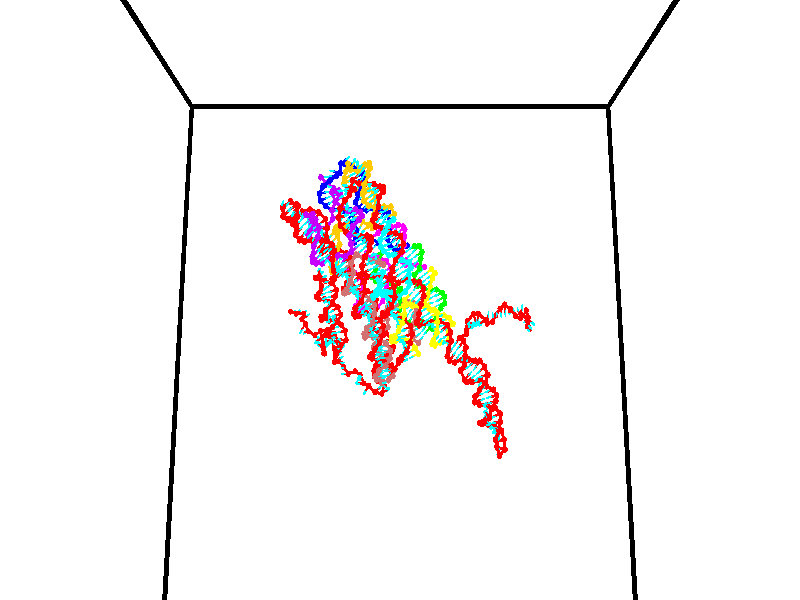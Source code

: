 // switches for output
#declare DRAW_BASES = 1; // possible values are 0, 1; only relevant for DNA ribbons
#declare DRAW_BASES_TYPE = 3; // possible values are 1, 2, 3; only relevant for DNA ribbons
#declare DRAW_FOG = 0; // set to 1 to enable fog

#include "colors.inc"

#include "transforms.inc"
background { rgb <1, 1, 1>}

#default {
   normal{
       ripples 0.25
       frequency 0.20
       turbulence 0.2
       lambda 5
   }
	finish {
		phong 0.1
		phong_size 40.
	}
}

// original window dimensions: 1024x640


// camera settings

camera {
	sky <0, 0.179814, -0.983701>
	up <0, 0.179814, -0.983701>
	right 1.6 * <1, 0, 0>
	location <35, 94.9851, 44.8844>
	look_at <35, 29.7336, 32.9568>
	direction <0, -65.2515, -11.9276>
	angle 67.0682
}


# declare cpy_camera_pos = <35, 94.9851, 44.8844>;
# if (DRAW_FOG = 1)
fog {
	fog_type 2
	up vnormalize(cpy_camera_pos)
	color rgbt<1,1,1,0.3>
	distance 1e-5
	fog_alt 3e-3
	fog_offset 56
}
# end


// LIGHTS

# declare lum = 6;
global_settings {
	ambient_light rgb lum * <0.05, 0.05, 0.05>
	max_trace_level 15
}# declare cpy_direct_light_amount = 0.25;
light_source
{	1000 * <-1, -1.16352, -0.803886>,
	rgb lum * cpy_direct_light_amount
	parallel
}

light_source
{	1000 * <1, 1.16352, 0.803886>,
	rgb lum * cpy_direct_light_amount
	parallel
}

// strand 0

// nucleotide -1

// particle -1
sphere {
	<24.018442, 35.241764, 34.959480> 0.250000
	pigment { color rgbt <1,0,0,0> }
	no_shadow
}
cylinder {
	<24.238815, 34.908123, 34.948521>,  <24.371038, 34.707939, 34.941944>, 0.100000
	pigment { color rgbt <1,0,0,0> }
	no_shadow
}
cylinder {
	<24.238815, 34.908123, 34.948521>,  <24.018442, 35.241764, 34.959480>, 0.100000
	pigment { color rgbt <1,0,0,0> }
	no_shadow
}

// particle -1
sphere {
	<24.238815, 34.908123, 34.948521> 0.100000
	pigment { color rgbt <1,0,0,0> }
	no_shadow
}
sphere {
	0, 1
	scale<0.080000,0.200000,0.300000>
	matrix <0.831337, 0.551392, -0.069608,
		0.073167, 0.015572, 0.997198,
		0.550931, -0.834101, -0.027398,
		24.404095, 34.657894, 34.940300>
	pigment { color rgbt <0,1,1,0> }
	no_shadow
}
cylinder {
	<24.655949, 35.508488, 35.175579>,  <24.018442, 35.241764, 34.959480>, 0.130000
	pigment { color rgbt <1,0,0,0> }
	no_shadow
}

// nucleotide -1

// particle -1
sphere {
	<24.655949, 35.508488, 35.175579> 0.250000
	pigment { color rgbt <1,0,0,0> }
	no_shadow
}
cylinder {
	<24.756998, 35.155449, 35.016987>,  <24.817629, 34.943626, 34.921829>, 0.100000
	pigment { color rgbt <1,0,0,0> }
	no_shadow
}
cylinder {
	<24.756998, 35.155449, 35.016987>,  <24.655949, 35.508488, 35.175579>, 0.100000
	pigment { color rgbt <1,0,0,0> }
	no_shadow
}

// particle -1
sphere {
	<24.756998, 35.155449, 35.016987> 0.100000
	pigment { color rgbt <1,0,0,0> }
	no_shadow
}
sphere {
	0, 1
	scale<0.080000,0.200000,0.300000>
	matrix <0.918779, 0.347298, -0.187695,
		0.303357, -0.316864, 0.898650,
		0.252625, -0.882599, -0.396484,
		24.832787, 34.890671, 34.898041>
	pigment { color rgbt <0,1,1,0> }
	no_shadow
}
cylinder {
	<25.437536, 35.670177, 35.186535>,  <24.655949, 35.508488, 35.175579>, 0.130000
	pigment { color rgbt <1,0,0,0> }
	no_shadow
}

// nucleotide -1

// particle -1
sphere {
	<25.437536, 35.670177, 35.186535> 0.250000
	pigment { color rgbt <1,0,0,0> }
	no_shadow
}
cylinder {
	<25.476543, 35.305752, 35.026310>,  <25.499947, 35.087097, 34.930176>, 0.100000
	pigment { color rgbt <1,0,0,0> }
	no_shadow
}
cylinder {
	<25.476543, 35.305752, 35.026310>,  <25.437536, 35.670177, 35.186535>, 0.100000
	pigment { color rgbt <1,0,0,0> }
	no_shadow
}

// particle -1
sphere {
	<25.476543, 35.305752, 35.026310> 0.100000
	pigment { color rgbt <1,0,0,0> }
	no_shadow
}
sphere {
	0, 1
	scale<0.080000,0.200000,0.300000>
	matrix <0.572578, -0.277844, 0.771335,
		-0.814030, -0.304572, 0.494561,
		0.097516, -0.911065, -0.400564,
		25.505798, 35.032433, 34.906139>
	pigment { color rgbt <0,1,1,0> }
	no_shadow
}
cylinder {
	<25.156452, 35.085533, 35.562565>,  <25.437536, 35.670177, 35.186535>, 0.130000
	pigment { color rgbt <1,0,0,0> }
	no_shadow
}

// nucleotide -1

// particle -1
sphere {
	<25.156452, 35.085533, 35.562565> 0.250000
	pigment { color rgbt <1,0,0,0> }
	no_shadow
}
cylinder {
	<25.472570, 34.959255, 35.352509>,  <25.662241, 34.883488, 35.226475>, 0.100000
	pigment { color rgbt <1,0,0,0> }
	no_shadow
}
cylinder {
	<25.472570, 34.959255, 35.352509>,  <25.156452, 35.085533, 35.562565>, 0.100000
	pigment { color rgbt <1,0,0,0> }
	no_shadow
}

// particle -1
sphere {
	<25.472570, 34.959255, 35.352509> 0.100000
	pigment { color rgbt <1,0,0,0> }
	no_shadow
}
sphere {
	0, 1
	scale<0.080000,0.200000,0.300000>
	matrix <0.548866, -0.016218, 0.835753,
		-0.272358, -0.948723, 0.160456,
		0.790296, -0.315693, -0.525139,
		25.709660, 34.864548, 35.194965>
	pigment { color rgbt <0,1,1,0> }
	no_shadow
}
cylinder {
	<25.414230, 34.474308, 35.883232>,  <25.156452, 35.085533, 35.562565>, 0.130000
	pigment { color rgbt <1,0,0,0> }
	no_shadow
}

// nucleotide -1

// particle -1
sphere {
	<25.414230, 34.474308, 35.883232> 0.250000
	pigment { color rgbt <1,0,0,0> }
	no_shadow
}
cylinder {
	<25.180552, 34.423103, 36.203815>,  <25.040344, 34.392380, 36.396164>, 0.100000
	pigment { color rgbt <1,0,0,0> }
	no_shadow
}
cylinder {
	<25.180552, 34.423103, 36.203815>,  <25.414230, 34.474308, 35.883232>, 0.100000
	pigment { color rgbt <1,0,0,0> }
	no_shadow
}

// particle -1
sphere {
	<25.180552, 34.423103, 36.203815> 0.100000
	pigment { color rgbt <1,0,0,0> }
	no_shadow
}
sphere {
	0, 1
	scale<0.080000,0.200000,0.300000>
	matrix <0.697116, -0.584832, 0.414730,
		0.415626, 0.800990, 0.430895,
		-0.584195, -0.128011, 0.801454,
		25.005293, 34.384701, 36.444252>
	pigment { color rgbt <0,1,1,0> }
	no_shadow
}
cylinder {
	<25.788540, 34.696396, 36.552929>,  <25.414230, 34.474308, 35.883232>, 0.130000
	pigment { color rgbt <1,0,0,0> }
	no_shadow
}

// nucleotide -1

// particle -1
sphere {
	<25.788540, 34.696396, 36.552929> 0.250000
	pigment { color rgbt <1,0,0,0> }
	no_shadow
}
cylinder {
	<25.520367, 34.399643, 36.557388>,  <25.359463, 34.221592, 36.560062>, 0.100000
	pigment { color rgbt <1,0,0,0> }
	no_shadow
}
cylinder {
	<25.520367, 34.399643, 36.557388>,  <25.788540, 34.696396, 36.552929>, 0.100000
	pigment { color rgbt <1,0,0,0> }
	no_shadow
}

// particle -1
sphere {
	<25.520367, 34.399643, 36.557388> 0.100000
	pigment { color rgbt <1,0,0,0> }
	no_shadow
}
sphere {
	0, 1
	scale<0.080000,0.200000,0.300000>
	matrix <0.691204, -0.619032, 0.372876,
		-0.269733, 0.257691, 0.927814,
		-0.670433, -0.741886, 0.011144,
		25.319237, 34.177078, 36.560730>
	pigment { color rgbt <0,1,1,0> }
	no_shadow
}
cylinder {
	<26.398359, 34.416897, 36.830837>,  <25.788540, 34.696396, 36.552929>, 0.130000
	pigment { color rgbt <1,0,0,0> }
	no_shadow
}

// nucleotide -1

// particle -1
sphere {
	<26.398359, 34.416897, 36.830837> 0.250000
	pigment { color rgbt <1,0,0,0> }
	no_shadow
}
cylinder {
	<26.628302, 34.681717, 37.023186>,  <26.766268, 34.840607, 37.138596>, 0.100000
	pigment { color rgbt <1,0,0,0> }
	no_shadow
}
cylinder {
	<26.628302, 34.681717, 37.023186>,  <26.398359, 34.416897, 36.830837>, 0.100000
	pigment { color rgbt <1,0,0,0> }
	no_shadow
}

// particle -1
sphere {
	<26.628302, 34.681717, 37.023186> 0.100000
	pigment { color rgbt <1,0,0,0> }
	no_shadow
}
sphere {
	0, 1
	scale<0.080000,0.200000,0.300000>
	matrix <0.765306, -0.642983, -0.029649,
		0.289562, 0.385056, -0.876291,
		0.574857, 0.662046, 0.480869,
		26.800758, 34.880329, 37.167446>
	pigment { color rgbt <0,1,1,0> }
	no_shadow
}
cylinder {
	<26.963991, 34.438709, 36.477249>,  <26.398359, 34.416897, 36.830837>, 0.130000
	pigment { color rgbt <1,0,0,0> }
	no_shadow
}

// nucleotide -1

// particle -1
sphere {
	<26.963991, 34.438709, 36.477249> 0.250000
	pigment { color rgbt <1,0,0,0> }
	no_shadow
}
cylinder {
	<27.049902, 34.535667, 36.855690>,  <27.101448, 34.593842, 37.082756>, 0.100000
	pigment { color rgbt <1,0,0,0> }
	no_shadow
}
cylinder {
	<27.049902, 34.535667, 36.855690>,  <26.963991, 34.438709, 36.477249>, 0.100000
	pigment { color rgbt <1,0,0,0> }
	no_shadow
}

// particle -1
sphere {
	<27.049902, 34.535667, 36.855690> 0.100000
	pigment { color rgbt <1,0,0,0> }
	no_shadow
}
sphere {
	0, 1
	scale<0.080000,0.200000,0.300000>
	matrix <0.785555, -0.618473, -0.019875,
		0.580324, 0.747487, -0.323246,
		0.214775, 0.242393, 0.946106,
		27.114334, 34.608387, 37.139523>
	pigment { color rgbt <0,1,1,0> }
	no_shadow
}
cylinder {
	<27.652246, 34.538132, 36.410320>,  <26.963991, 34.438709, 36.477249>, 0.130000
	pigment { color rgbt <1,0,0,0> }
	no_shadow
}

// nucleotide -1

// particle -1
sphere {
	<27.652246, 34.538132, 36.410320> 0.250000
	pigment { color rgbt <1,0,0,0> }
	no_shadow
}
cylinder {
	<27.598316, 34.482388, 36.802727>,  <27.565958, 34.448940, 37.038170>, 0.100000
	pigment { color rgbt <1,0,0,0> }
	no_shadow
}
cylinder {
	<27.598316, 34.482388, 36.802727>,  <27.652246, 34.538132, 36.410320>, 0.100000
	pigment { color rgbt <1,0,0,0> }
	no_shadow
}

// particle -1
sphere {
	<27.598316, 34.482388, 36.802727> 0.100000
	pigment { color rgbt <1,0,0,0> }
	no_shadow
}
sphere {
	0, 1
	scale<0.080000,0.200000,0.300000>
	matrix <0.835668, -0.547988, 0.037004,
		0.532430, 0.824796, 0.190341,
		-0.134825, -0.139360, 0.981020,
		27.557869, 34.440578, 37.097034>
	pigment { color rgbt <0,1,1,0> }
	no_shadow
}
cylinder {
	<28.400560, 34.708786, 36.773422>,  <27.652246, 34.538132, 36.410320>, 0.130000
	pigment { color rgbt <1,0,0,0> }
	no_shadow
}

// nucleotide -1

// particle -1
sphere {
	<28.400560, 34.708786, 36.773422> 0.250000
	pigment { color rgbt <1,0,0,0> }
	no_shadow
}
cylinder {
	<28.165154, 34.482697, 37.004650>,  <28.023909, 34.347042, 37.143387>, 0.100000
	pigment { color rgbt <1,0,0,0> }
	no_shadow
}
cylinder {
	<28.165154, 34.482697, 37.004650>,  <28.400560, 34.708786, 36.773422>, 0.100000
	pigment { color rgbt <1,0,0,0> }
	no_shadow
}

// particle -1
sphere {
	<28.165154, 34.482697, 37.004650> 0.100000
	pigment { color rgbt <1,0,0,0> }
	no_shadow
}
sphere {
	0, 1
	scale<0.080000,0.200000,0.300000>
	matrix <0.684188, -0.729122, -0.016369,
		0.430734, 0.385874, 0.815824,
		-0.588519, -0.565228, 0.578068,
		27.988598, 34.313129, 37.178070>
	pigment { color rgbt <0,1,1,0> }
	no_shadow
}
cylinder {
	<28.758234, 34.608322, 37.369537>,  <28.400560, 34.708786, 36.773422>, 0.130000
	pigment { color rgbt <1,0,0,0> }
	no_shadow
}

// nucleotide -1

// particle -1
sphere {
	<28.758234, 34.608322, 37.369537> 0.250000
	pigment { color rgbt <1,0,0,0> }
	no_shadow
}
cylinder {
	<28.500177, 34.303635, 37.345634>,  <28.345343, 34.120823, 37.331295>, 0.100000
	pigment { color rgbt <1,0,0,0> }
	no_shadow
}
cylinder {
	<28.500177, 34.303635, 37.345634>,  <28.758234, 34.608322, 37.369537>, 0.100000
	pigment { color rgbt <1,0,0,0> }
	no_shadow
}

// particle -1
sphere {
	<28.500177, 34.303635, 37.345634> 0.100000
	pigment { color rgbt <1,0,0,0> }
	no_shadow
}
sphere {
	0, 1
	scale<0.080000,0.200000,0.300000>
	matrix <0.757768, -0.647885, 0.077670,
		-0.097876, 0.004829, 0.995187,
		-0.645142, -0.761723, -0.059754,
		28.306635, 34.075119, 37.327709>
	pigment { color rgbt <0,1,1,0> }
	no_shadow
}
cylinder {
	<28.829290, 34.147316, 37.911060>,  <28.758234, 34.608322, 37.369537>, 0.130000
	pigment { color rgbt <1,0,0,0> }
	no_shadow
}

// nucleotide -1

// particle -1
sphere {
	<28.829290, 34.147316, 37.911060> 0.250000
	pigment { color rgbt <1,0,0,0> }
	no_shadow
}
cylinder {
	<28.671534, 33.952251, 37.599510>,  <28.576880, 33.835213, 37.412582>, 0.100000
	pigment { color rgbt <1,0,0,0> }
	no_shadow
}
cylinder {
	<28.671534, 33.952251, 37.599510>,  <28.829290, 34.147316, 37.911060>, 0.100000
	pigment { color rgbt <1,0,0,0> }
	no_shadow
}

// particle -1
sphere {
	<28.671534, 33.952251, 37.599510> 0.100000
	pigment { color rgbt <1,0,0,0> }
	no_shadow
}
sphere {
	0, 1
	scale<0.080000,0.200000,0.300000>
	matrix <0.523762, -0.815717, 0.245516,
		-0.755069, -0.311115, 0.577129,
		-0.394390, -0.487660, -0.778873,
		28.553217, 33.805954, 37.365849>
	pigment { color rgbt <0,1,1,0> }
	no_shadow
}
cylinder {
	<28.631922, 33.590473, 38.114220>,  <28.829290, 34.147316, 37.911060>, 0.130000
	pigment { color rgbt <1,0,0,0> }
	no_shadow
}

// nucleotide -1

// particle -1
sphere {
	<28.631922, 33.590473, 38.114220> 0.250000
	pigment { color rgbt <1,0,0,0> }
	no_shadow
}
cylinder {
	<28.743290, 33.502647, 37.740208>,  <28.810110, 33.449951, 37.515800>, 0.100000
	pigment { color rgbt <1,0,0,0> }
	no_shadow
}
cylinder {
	<28.743290, 33.502647, 37.740208>,  <28.631922, 33.590473, 38.114220>, 0.100000
	pigment { color rgbt <1,0,0,0> }
	no_shadow
}

// particle -1
sphere {
	<28.743290, 33.502647, 37.740208> 0.100000
	pigment { color rgbt <1,0,0,0> }
	no_shadow
}
sphere {
	0, 1
	scale<0.080000,0.200000,0.300000>
	matrix <0.593942, -0.725699, 0.347266,
		-0.754795, -0.652037, -0.071638,
		0.278418, -0.219566, -0.935026,
		28.826815, 33.436779, 37.459702>
	pigment { color rgbt <0,1,1,0> }
	no_shadow
}
cylinder {
	<28.716976, 32.894588, 38.084568>,  <28.631922, 33.590473, 38.114220>, 0.130000
	pigment { color rgbt <1,0,0,0> }
	no_shadow
}

// nucleotide -1

// particle -1
sphere {
	<28.716976, 32.894588, 38.084568> 0.250000
	pigment { color rgbt <1,0,0,0> }
	no_shadow
}
cylinder {
	<28.967602, 33.027149, 37.802410>,  <29.117977, 33.106686, 37.633114>, 0.100000
	pigment { color rgbt <1,0,0,0> }
	no_shadow
}
cylinder {
	<28.967602, 33.027149, 37.802410>,  <28.716976, 32.894588, 38.084568>, 0.100000
	pigment { color rgbt <1,0,0,0> }
	no_shadow
}

// particle -1
sphere {
	<28.967602, 33.027149, 37.802410> 0.100000
	pigment { color rgbt <1,0,0,0> }
	no_shadow
}
sphere {
	0, 1
	scale<0.080000,0.200000,0.300000>
	matrix <0.691626, -0.653650, 0.307240,
		-0.359263, -0.680378, -0.638762,
		0.626565, 0.331404, -0.705399,
		29.155571, 33.126572, 37.590790>
	pigment { color rgbt <0,1,1,0> }
	no_shadow
}
cylinder {
	<28.179470, 32.567963, 37.708576>,  <28.716976, 32.894588, 38.084568>, 0.130000
	pigment { color rgbt <1,0,0,0> }
	no_shadow
}

// nucleotide -1

// particle -1
sphere {
	<28.179470, 32.567963, 37.708576> 0.250000
	pigment { color rgbt <1,0,0,0> }
	no_shadow
}
cylinder {
	<28.522942, 32.715092, 37.565815>,  <28.729025, 32.803368, 37.480156>, 0.100000
	pigment { color rgbt <1,0,0,0> }
	no_shadow
}
cylinder {
	<28.522942, 32.715092, 37.565815>,  <28.179470, 32.567963, 37.708576>, 0.100000
	pigment { color rgbt <1,0,0,0> }
	no_shadow
}

// particle -1
sphere {
	<28.522942, 32.715092, 37.565815> 0.100000
	pigment { color rgbt <1,0,0,0> }
	no_shadow
}
sphere {
	0, 1
	scale<0.080000,0.200000,0.300000>
	matrix <0.474925, -0.309267, 0.823893,
		0.192666, -0.876962, -0.440248,
		0.858677, 0.367821, -0.356906,
		28.780544, 32.825439, 37.458744>
	pigment { color rgbt <0,1,1,0> }
	no_shadow
}
cylinder {
	<27.858534, 32.853203, 37.026512>,  <28.179470, 32.567963, 37.708576>, 0.130000
	pigment { color rgbt <1,0,0,0> }
	no_shadow
}

// nucleotide -1

// particle -1
sphere {
	<27.858534, 32.853203, 37.026512> 0.250000
	pigment { color rgbt <1,0,0,0> }
	no_shadow
}
cylinder {
	<28.048243, 33.168152, 37.184048>,  <28.162067, 33.357121, 37.278568>, 0.100000
	pigment { color rgbt <1,0,0,0> }
	no_shadow
}
cylinder {
	<28.048243, 33.168152, 37.184048>,  <27.858534, 32.853203, 37.026512>, 0.100000
	pigment { color rgbt <1,0,0,0> }
	no_shadow
}

// particle -1
sphere {
	<28.048243, 33.168152, 37.184048> 0.100000
	pigment { color rgbt <1,0,0,0> }
	no_shadow
}
sphere {
	0, 1
	scale<0.080000,0.200000,0.300000>
	matrix <-0.869467, 0.489125, 0.069167,
		-0.138175, -0.375232, 0.916574,
		0.474273, 0.787374, 0.393837,
		28.190525, 33.404366, 37.302200>
	pigment { color rgbt <0,1,1,0> }
	no_shadow
}
cylinder {
	<27.366201, 33.190163, 37.361057>,  <27.858534, 32.853203, 37.026512>, 0.130000
	pigment { color rgbt <1,0,0,0> }
	no_shadow
}

// nucleotide -1

// particle -1
sphere {
	<27.366201, 33.190163, 37.361057> 0.250000
	pigment { color rgbt <1,0,0,0> }
	no_shadow
}
cylinder {
	<27.659151, 33.461006, 37.332355>,  <27.834921, 33.623512, 37.315136>, 0.100000
	pigment { color rgbt <1,0,0,0> }
	no_shadow
}
cylinder {
	<27.659151, 33.461006, 37.332355>,  <27.366201, 33.190163, 37.361057>, 0.100000
	pigment { color rgbt <1,0,0,0> }
	no_shadow
}

// particle -1
sphere {
	<27.659151, 33.461006, 37.332355> 0.100000
	pigment { color rgbt <1,0,0,0> }
	no_shadow
}
sphere {
	0, 1
	scale<0.080000,0.200000,0.300000>
	matrix <-0.600873, 0.692268, 0.399646,
		0.320277, -0.249575, 0.913857,
		0.732375, 0.677110, -0.071755,
		27.878864, 33.664139, 37.310829>
	pigment { color rgbt <0,1,1,0> }
	no_shadow
}
cylinder {
	<27.195940, 33.591553, 37.907639>,  <27.366201, 33.190163, 37.361057>, 0.130000
	pigment { color rgbt <1,0,0,0> }
	no_shadow
}

// nucleotide -1

// particle -1
sphere {
	<27.195940, 33.591553, 37.907639> 0.250000
	pigment { color rgbt <1,0,0,0> }
	no_shadow
}
cylinder {
	<27.455563, 33.810024, 37.695820>,  <27.611336, 33.941109, 37.568729>, 0.100000
	pigment { color rgbt <1,0,0,0> }
	no_shadow
}
cylinder {
	<27.455563, 33.810024, 37.695820>,  <27.195940, 33.591553, 37.907639>, 0.100000
	pigment { color rgbt <1,0,0,0> }
	no_shadow
}

// particle -1
sphere {
	<27.455563, 33.810024, 37.695820> 0.100000
	pigment { color rgbt <1,0,0,0> }
	no_shadow
}
sphere {
	0, 1
	scale<0.080000,0.200000,0.300000>
	matrix <-0.487609, 0.832983, 0.261491,
		0.583920, 0.088487, 0.806975,
		0.649057, 0.546178, -0.529542,
		27.650280, 33.973877, 37.536957>
	pigment { color rgbt <0,1,1,0> }
	no_shadow
}
cylinder {
	<27.413048, 34.165585, 38.354706>,  <27.195940, 33.591553, 37.907639>, 0.130000
	pigment { color rgbt <1,0,0,0> }
	no_shadow
}

// nucleotide -1

// particle -1
sphere {
	<27.413048, 34.165585, 38.354706> 0.250000
	pigment { color rgbt <1,0,0,0> }
	no_shadow
}
cylinder {
	<27.464108, 34.270096, 37.971992>,  <27.494743, 34.332802, 37.742363>, 0.100000
	pigment { color rgbt <1,0,0,0> }
	no_shadow
}
cylinder {
	<27.464108, 34.270096, 37.971992>,  <27.413048, 34.165585, 38.354706>, 0.100000
	pigment { color rgbt <1,0,0,0> }
	no_shadow
}

// particle -1
sphere {
	<27.464108, 34.270096, 37.971992> 0.100000
	pigment { color rgbt <1,0,0,0> }
	no_shadow
}
sphere {
	0, 1
	scale<0.080000,0.200000,0.300000>
	matrix <-0.613099, 0.779076, 0.130957,
		0.779625, 0.569887, 0.259642,
		0.127650, 0.261284, -0.956784,
		27.502401, 34.348480, 37.684956>
	pigment { color rgbt <0,1,1,0> }
	no_shadow
}
cylinder {
	<27.376583, 34.837212, 38.390438>,  <27.413048, 34.165585, 38.354706>, 0.130000
	pigment { color rgbt <1,0,0,0> }
	no_shadow
}

// nucleotide -1

// particle -1
sphere {
	<27.376583, 34.837212, 38.390438> 0.250000
	pigment { color rgbt <1,0,0,0> }
	no_shadow
}
cylinder {
	<27.292227, 34.770760, 38.005123>,  <27.241613, 34.730888, 37.773933>, 0.100000
	pigment { color rgbt <1,0,0,0> }
	no_shadow
}
cylinder {
	<27.292227, 34.770760, 38.005123>,  <27.376583, 34.837212, 38.390438>, 0.100000
	pigment { color rgbt <1,0,0,0> }
	no_shadow
}

// particle -1
sphere {
	<27.292227, 34.770760, 38.005123> 0.100000
	pigment { color rgbt <1,0,0,0> }
	no_shadow
}
sphere {
	0, 1
	scale<0.080000,0.200000,0.300000>
	matrix <-0.561321, 0.827361, -0.019804,
		0.800278, 0.536538, -0.267735,
		-0.210888, -0.166134, -0.963289,
		27.228960, 34.720921, 37.716137>
	pigment { color rgbt <0,1,1,0> }
	no_shadow
}
cylinder {
	<27.336718, 35.495892, 37.913929>,  <27.376583, 34.837212, 38.390438>, 0.130000
	pigment { color rgbt <1,0,0,0> }
	no_shadow
}

// nucleotide -1

// particle -1
sphere {
	<27.336718, 35.495892, 37.913929> 0.250000
	pigment { color rgbt <1,0,0,0> }
	no_shadow
}
cylinder {
	<27.076296, 35.221169, 37.784672>,  <26.920042, 35.056335, 37.707115>, 0.100000
	pigment { color rgbt <1,0,0,0> }
	no_shadow
}
cylinder {
	<27.076296, 35.221169, 37.784672>,  <27.336718, 35.495892, 37.913929>, 0.100000
	pigment { color rgbt <1,0,0,0> }
	no_shadow
}

// particle -1
sphere {
	<27.076296, 35.221169, 37.784672> 0.100000
	pigment { color rgbt <1,0,0,0> }
	no_shadow
}
sphere {
	0, 1
	scale<0.080000,0.200000,0.300000>
	matrix <-0.635364, 0.726041, -0.263017,
		0.415258, 0.034076, -0.909065,
		-0.651056, -0.686807, -0.323145,
		26.880980, 35.015125, 37.687729>
	pigment { color rgbt <0,1,1,0> }
	no_shadow
}
cylinder {
	<27.269436, 35.570534, 37.135540>,  <27.336718, 35.495892, 37.913929>, 0.130000
	pigment { color rgbt <1,0,0,0> }
	no_shadow
}

// nucleotide -1

// particle -1
sphere {
	<27.269436, 35.570534, 37.135540> 0.250000
	pigment { color rgbt <1,0,0,0> }
	no_shadow
}
cylinder {
	<26.947529, 35.460747, 37.346069>,  <26.754385, 35.394875, 37.472385>, 0.100000
	pigment { color rgbt <1,0,0,0> }
	no_shadow
}
cylinder {
	<26.947529, 35.460747, 37.346069>,  <27.269436, 35.570534, 37.135540>, 0.100000
	pigment { color rgbt <1,0,0,0> }
	no_shadow
}

// particle -1
sphere {
	<26.947529, 35.460747, 37.346069> 0.100000
	pigment { color rgbt <1,0,0,0> }
	no_shadow
}
sphere {
	0, 1
	scale<0.080000,0.200000,0.300000>
	matrix <-0.501748, 0.788318, -0.356096,
		-0.317171, -0.550655, -0.772128,
		-0.804768, -0.274470, 0.526321,
		26.706099, 35.378407, 37.503967>
	pigment { color rgbt <0,1,1,0> }
	no_shadow
}
cylinder {
	<28.013708, 35.587799, 37.029617>,  <27.269436, 35.570534, 37.135540>, 0.130000
	pigment { color rgbt <1,0,0,0> }
	no_shadow
}

// nucleotide -1

// particle -1
sphere {
	<28.013708, 35.587799, 37.029617> 0.250000
	pigment { color rgbt <1,0,0,0> }
	no_shadow
}
cylinder {
	<28.262779, 35.878391, 37.145893>,  <28.412222, 36.052746, 37.215660>, 0.100000
	pigment { color rgbt <1,0,0,0> }
	no_shadow
}
cylinder {
	<28.262779, 35.878391, 37.145893>,  <28.013708, 35.587799, 37.029617>, 0.100000
	pigment { color rgbt <1,0,0,0> }
	no_shadow
}

// particle -1
sphere {
	<28.262779, 35.878391, 37.145893> 0.100000
	pigment { color rgbt <1,0,0,0> }
	no_shadow
}
sphere {
	0, 1
	scale<0.080000,0.200000,0.300000>
	matrix <-0.182833, 0.496297, -0.848682,
		-0.760819, 0.475307, 0.441857,
		0.622676, 0.726480, 0.290690,
		28.449583, 36.096336, 37.233101>
	pigment { color rgbt <0,1,1,0> }
	no_shadow
}
cylinder {
	<27.737591, 36.315186, 37.004429>,  <28.013708, 35.587799, 37.029617>, 0.130000
	pigment { color rgbt <1,0,0,0> }
	no_shadow
}

// nucleotide -1

// particle -1
sphere {
	<27.737591, 36.315186, 37.004429> 0.250000
	pigment { color rgbt <1,0,0,0> }
	no_shadow
}
cylinder {
	<28.135077, 36.301517, 36.961796>,  <28.373568, 36.293316, 36.936214>, 0.100000
	pigment { color rgbt <1,0,0,0> }
	no_shadow
}
cylinder {
	<28.135077, 36.301517, 36.961796>,  <27.737591, 36.315186, 37.004429>, 0.100000
	pigment { color rgbt <1,0,0,0> }
	no_shadow
}

// particle -1
sphere {
	<28.135077, 36.301517, 36.961796> 0.100000
	pigment { color rgbt <1,0,0,0> }
	no_shadow
}
sphere {
	0, 1
	scale<0.080000,0.200000,0.300000>
	matrix <-0.083571, 0.406936, -0.909626,
		0.074457, 0.912817, 0.401523,
		0.993716, -0.034173, -0.106584,
		28.433191, 36.291267, 36.929821>
	pigment { color rgbt <0,1,1,0> }
	no_shadow
}
cylinder {
	<27.939289, 36.979492, 36.827023>,  <27.737591, 36.315186, 37.004429>, 0.130000
	pigment { color rgbt <1,0,0,0> }
	no_shadow
}

// nucleotide -1

// particle -1
sphere {
	<27.939289, 36.979492, 36.827023> 0.250000
	pigment { color rgbt <1,0,0,0> }
	no_shadow
}
cylinder {
	<28.217478, 36.721855, 36.699608>,  <28.384392, 36.567272, 36.623161>, 0.100000
	pigment { color rgbt <1,0,0,0> }
	no_shadow
}
cylinder {
	<28.217478, 36.721855, 36.699608>,  <27.939289, 36.979492, 36.827023>, 0.100000
	pigment { color rgbt <1,0,0,0> }
	no_shadow
}

// particle -1
sphere {
	<28.217478, 36.721855, 36.699608> 0.100000
	pigment { color rgbt <1,0,0,0> }
	no_shadow
}
sphere {
	0, 1
	scale<0.080000,0.200000,0.300000>
	matrix <-0.035243, 0.412188, -0.910417,
		0.717689, 0.644396, 0.263965,
		0.695472, -0.644093, -0.318533,
		28.426119, 36.528625, 36.604050>
	pigment { color rgbt <0,1,1,0> }
	no_shadow
}
cylinder {
	<28.485775, 37.366283, 36.571232>,  <27.939289, 36.979492, 36.827023>, 0.130000
	pigment { color rgbt <1,0,0,0> }
	no_shadow
}

// nucleotide -1

// particle -1
sphere {
	<28.485775, 37.366283, 36.571232> 0.250000
	pigment { color rgbt <1,0,0,0> }
	no_shadow
}
cylinder {
	<28.500181, 37.007404, 36.395164>,  <28.508825, 36.792076, 36.289524>, 0.100000
	pigment { color rgbt <1,0,0,0> }
	no_shadow
}
cylinder {
	<28.500181, 37.007404, 36.395164>,  <28.485775, 37.366283, 36.571232>, 0.100000
	pigment { color rgbt <1,0,0,0> }
	no_shadow
}

// particle -1
sphere {
	<28.500181, 37.007404, 36.395164> 0.100000
	pigment { color rgbt <1,0,0,0> }
	no_shadow
}
sphere {
	0, 1
	scale<0.080000,0.200000,0.300000>
	matrix <-0.037295, 0.438939, -0.897743,
		0.998655, 0.048748, -0.017652,
		0.036015, -0.897193, -0.440166,
		28.510986, 36.738247, 36.263115>
	pigment { color rgbt <0,1,1,0> }
	no_shadow
}
cylinder {
	<29.019428, 37.416866, 36.159840>,  <28.485775, 37.366283, 36.571232>, 0.130000
	pigment { color rgbt <1,0,0,0> }
	no_shadow
}

// nucleotide -1

// particle -1
sphere {
	<29.019428, 37.416866, 36.159840> 0.250000
	pigment { color rgbt <1,0,0,0> }
	no_shadow
}
cylinder {
	<28.772844, 37.127262, 36.036045>,  <28.624895, 36.953499, 35.961769>, 0.100000
	pigment { color rgbt <1,0,0,0> }
	no_shadow
}
cylinder {
	<28.772844, 37.127262, 36.036045>,  <29.019428, 37.416866, 36.159840>, 0.100000
	pigment { color rgbt <1,0,0,0> }
	no_shadow
}

// particle -1
sphere {
	<28.772844, 37.127262, 36.036045> 0.100000
	pigment { color rgbt <1,0,0,0> }
	no_shadow
}
sphere {
	0, 1
	scale<0.080000,0.200000,0.300000>
	matrix <-0.169995, 0.506170, -0.845514,
		0.768818, -0.468612, -0.435111,
		-0.616458, -0.724013, -0.309491,
		28.587906, 36.910057, 35.943199>
	pigment { color rgbt <0,1,1,0> }
	no_shadow
}
cylinder {
	<29.278080, 37.309898, 35.535892>,  <29.019428, 37.416866, 36.159840>, 0.130000
	pigment { color rgbt <1,0,0,0> }
	no_shadow
}

// nucleotide -1

// particle -1
sphere {
	<29.278080, 37.309898, 35.535892> 0.250000
	pigment { color rgbt <1,0,0,0> }
	no_shadow
}
cylinder {
	<28.892912, 37.211361, 35.579891>,  <28.661812, 37.152237, 35.606289>, 0.100000
	pigment { color rgbt <1,0,0,0> }
	no_shadow
}
cylinder {
	<28.892912, 37.211361, 35.579891>,  <29.278080, 37.309898, 35.535892>, 0.100000
	pigment { color rgbt <1,0,0,0> }
	no_shadow
}

// particle -1
sphere {
	<28.892912, 37.211361, 35.579891> 0.100000
	pigment { color rgbt <1,0,0,0> }
	no_shadow
}
sphere {
	0, 1
	scale<0.080000,0.200000,0.300000>
	matrix <-0.241603, 0.605962, -0.757916,
		0.120057, -0.756388, -0.643011,
		-0.962919, -0.246347, 0.109996,
		28.604036, 37.137455, 35.612888>
	pigment { color rgbt <0,1,1,0> }
	no_shadow
}
cylinder {
	<28.975979, 37.131920, 34.899059>,  <29.278080, 37.309898, 35.535892>, 0.130000
	pigment { color rgbt <1,0,0,0> }
	no_shadow
}

// nucleotide -1

// particle -1
sphere {
	<28.975979, 37.131920, 34.899059> 0.250000
	pigment { color rgbt <1,0,0,0> }
	no_shadow
}
cylinder {
	<28.646730, 37.232590, 35.102680>,  <28.449181, 37.292992, 35.224854>, 0.100000
	pigment { color rgbt <1,0,0,0> }
	no_shadow
}
cylinder {
	<28.646730, 37.232590, 35.102680>,  <28.975979, 37.131920, 34.899059>, 0.100000
	pigment { color rgbt <1,0,0,0> }
	no_shadow
}

// particle -1
sphere {
	<28.646730, 37.232590, 35.102680> 0.100000
	pigment { color rgbt <1,0,0,0> }
	no_shadow
}
sphere {
	0, 1
	scale<0.080000,0.200000,0.300000>
	matrix <-0.303704, 0.562349, -0.769108,
		-0.479827, -0.787670, -0.386448,
		-0.823122, 0.251673, 0.509049,
		28.399794, 37.308090, 35.255394>
	pigment { color rgbt <0,1,1,0> }
	no_shadow
}
cylinder {
	<28.421549, 37.266136, 34.511131>,  <28.975979, 37.131920, 34.899059>, 0.130000
	pigment { color rgbt <1,0,0,0> }
	no_shadow
}

// nucleotide -1

// particle -1
sphere {
	<28.421549, 37.266136, 34.511131> 0.250000
	pigment { color rgbt <1,0,0,0> }
	no_shadow
}
cylinder {
	<28.206423, 37.502480, 34.751675>,  <28.077347, 37.644287, 34.896000>, 0.100000
	pigment { color rgbt <1,0,0,0> }
	no_shadow
}
cylinder {
	<28.206423, 37.502480, 34.751675>,  <28.421549, 37.266136, 34.511131>, 0.100000
	pigment { color rgbt <1,0,0,0> }
	no_shadow
}

// particle -1
sphere {
	<28.206423, 37.502480, 34.751675> 0.100000
	pigment { color rgbt <1,0,0,0> }
	no_shadow
}
sphere {
	0, 1
	scale<0.080000,0.200000,0.300000>
	matrix <-0.554627, 0.289240, -0.780211,
		-0.634934, -0.753142, 0.172150,
		-0.537817, 0.590862, 0.601361,
		28.045078, 37.679737, 34.932083>
	pigment { color rgbt <0,1,1,0> }
	no_shadow
}
cylinder {
	<27.674112, 37.187683, 34.251564>,  <28.421549, 37.266136, 34.511131>, 0.130000
	pigment { color rgbt <1,0,0,0> }
	no_shadow
}

// nucleotide -1

// particle -1
sphere {
	<27.674112, 37.187683, 34.251564> 0.250000
	pigment { color rgbt <1,0,0,0> }
	no_shadow
}
cylinder {
	<27.746738, 37.534130, 34.437840>,  <27.790314, 37.742001, 34.549606>, 0.100000
	pigment { color rgbt <1,0,0,0> }
	no_shadow
}
cylinder {
	<27.746738, 37.534130, 34.437840>,  <27.674112, 37.187683, 34.251564>, 0.100000
	pigment { color rgbt <1,0,0,0> }
	no_shadow
}

// particle -1
sphere {
	<27.746738, 37.534130, 34.437840> 0.100000
	pigment { color rgbt <1,0,0,0> }
	no_shadow
}
sphere {
	0, 1
	scale<0.080000,0.200000,0.300000>
	matrix <-0.378224, 0.498641, -0.779938,
		-0.907734, -0.034528, 0.418123,
		0.181564, 0.866121, 0.465693,
		27.801207, 37.793964, 34.577549>
	pigment { color rgbt <0,1,1,0> }
	no_shadow
}
cylinder {
	<27.166864, 37.677124, 34.340065>,  <27.674112, 37.187683, 34.251564>, 0.130000
	pigment { color rgbt <1,0,0,0> }
	no_shadow
}

// nucleotide -1

// particle -1
sphere {
	<27.166864, 37.677124, 34.340065> 0.250000
	pigment { color rgbt <1,0,0,0> }
	no_shadow
}
cylinder {
	<27.496555, 37.903481, 34.348190>,  <27.694370, 38.039295, 34.353065>, 0.100000
	pigment { color rgbt <1,0,0,0> }
	no_shadow
}
cylinder {
	<27.496555, 37.903481, 34.348190>,  <27.166864, 37.677124, 34.340065>, 0.100000
	pigment { color rgbt <1,0,0,0> }
	no_shadow
}

// particle -1
sphere {
	<27.496555, 37.903481, 34.348190> 0.100000
	pigment { color rgbt <1,0,0,0> }
	no_shadow
}
sphere {
	0, 1
	scale<0.080000,0.200000,0.300000>
	matrix <-0.329800, 0.508904, -0.795141,
		-0.460304, 0.648677, 0.606085,
		0.824229, 0.565893, 0.020317,
		27.743824, 38.073250, 34.354286>
	pigment { color rgbt <0,1,1,0> }
	no_shadow
}
cylinder {
	<27.042028, 38.474487, 34.280502>,  <27.166864, 37.677124, 34.340065>, 0.130000
	pigment { color rgbt <1,0,0,0> }
	no_shadow
}

// nucleotide -1

// particle -1
sphere {
	<27.042028, 38.474487, 34.280502> 0.250000
	pigment { color rgbt <1,0,0,0> }
	no_shadow
}
cylinder {
	<27.421150, 38.446808, 34.155998>,  <27.648623, 38.430199, 34.081295>, 0.100000
	pigment { color rgbt <1,0,0,0> }
	no_shadow
}
cylinder {
	<27.421150, 38.446808, 34.155998>,  <27.042028, 38.474487, 34.280502>, 0.100000
	pigment { color rgbt <1,0,0,0> }
	no_shadow
}

// particle -1
sphere {
	<27.421150, 38.446808, 34.155998> 0.100000
	pigment { color rgbt <1,0,0,0> }
	no_shadow
}
sphere {
	0, 1
	scale<0.080000,0.200000,0.300000>
	matrix <-0.240166, 0.487170, -0.839634,
		0.209735, 0.870562, 0.445122,
		0.947803, -0.069198, -0.311256,
		27.705492, 38.426048, 34.062622>
	pigment { color rgbt <0,1,1,0> }
	no_shadow
}
cylinder {
	<27.350321, 39.168217, 34.165161>,  <27.042028, 38.474487, 34.280502>, 0.130000
	pigment { color rgbt <1,0,0,0> }
	no_shadow
}

// nucleotide -1

// particle -1
sphere {
	<27.350321, 39.168217, 34.165161> 0.250000
	pigment { color rgbt <1,0,0,0> }
	no_shadow
}
cylinder {
	<27.566816, 38.917706, 33.940720>,  <27.696714, 38.767399, 33.806057>, 0.100000
	pigment { color rgbt <1,0,0,0> }
	no_shadow
}
cylinder {
	<27.566816, 38.917706, 33.940720>,  <27.350321, 39.168217, 34.165161>, 0.100000
	pigment { color rgbt <1,0,0,0> }
	no_shadow
}

// particle -1
sphere {
	<27.566816, 38.917706, 33.940720> 0.100000
	pigment { color rgbt <1,0,0,0> }
	no_shadow
}
sphere {
	0, 1
	scale<0.080000,0.200000,0.300000>
	matrix <-0.185749, 0.561752, -0.806183,
		0.820096, 0.540562, 0.187712,
		0.541239, -0.626280, -0.561100,
		27.729189, 38.729820, 33.772388>
	pigment { color rgbt <0,1,1,0> }
	no_shadow
}
cylinder {
	<27.631742, 39.623634, 33.669521>,  <27.350321, 39.168217, 34.165161>, 0.130000
	pigment { color rgbt <1,0,0,0> }
	no_shadow
}

// nucleotide -1

// particle -1
sphere {
	<27.631742, 39.623634, 33.669521> 0.250000
	pigment { color rgbt <1,0,0,0> }
	no_shadow
}
cylinder {
	<27.589560, 39.240509, 33.562588>,  <27.564249, 39.010632, 33.498428>, 0.100000
	pigment { color rgbt <1,0,0,0> }
	no_shadow
}
cylinder {
	<27.589560, 39.240509, 33.562588>,  <27.631742, 39.623634, 33.669521>, 0.100000
	pigment { color rgbt <1,0,0,0> }
	no_shadow
}

// particle -1
sphere {
	<27.589560, 39.240509, 33.562588> 0.100000
	pigment { color rgbt <1,0,0,0> }
	no_shadow
}
sphere {
	0, 1
	scale<0.080000,0.200000,0.300000>
	matrix <-0.313649, 0.287147, -0.905080,
		0.943664, -0.011601, -0.330701,
		-0.105459, -0.957816, -0.267332,
		27.557922, 38.953163, 33.482388>
	pigment { color rgbt <0,1,1,0> }
	no_shadow
}
cylinder {
	<27.486250, 39.682709, 32.966961>,  <27.631742, 39.623634, 33.669521>, 0.130000
	pigment { color rgbt <1,0,0,0> }
	no_shadow
}

// nucleotide -1

// particle -1
sphere {
	<27.486250, 39.682709, 32.966961> 0.250000
	pigment { color rgbt <1,0,0,0> }
	no_shadow
}
cylinder {
	<27.426893, 39.486244, 32.623627>,  <27.391279, 39.368366, 32.417625>, 0.100000
	pigment { color rgbt <1,0,0,0> }
	no_shadow
}
cylinder {
	<27.426893, 39.486244, 32.623627>,  <27.486250, 39.682709, 32.966961>, 0.100000
	pigment { color rgbt <1,0,0,0> }
	no_shadow
}

// particle -1
sphere {
	<27.426893, 39.486244, 32.623627> 0.100000
	pigment { color rgbt <1,0,0,0> }
	no_shadow
}
sphere {
	0, 1
	scale<0.080000,0.200000,0.300000>
	matrix <0.193841, -0.865554, 0.461781,
		-0.969745, -0.097855, 0.223650,
		-0.148394, -0.491162, -0.858335,
		27.382376, 39.338894, 32.366127>
	pigment { color rgbt <0,1,1,0> }
	no_shadow
}
cylinder {
	<26.982777, 39.144207, 32.901009>,  <27.486250, 39.682709, 32.966961>, 0.130000
	pigment { color rgbt <1,0,0,0> }
	no_shadow
}

// nucleotide -1

// particle -1
sphere {
	<26.982777, 39.144207, 32.901009> 0.250000
	pigment { color rgbt <1,0,0,0> }
	no_shadow
}
cylinder {
	<27.296263, 39.079079, 32.661247>,  <27.484354, 39.040001, 32.517391>, 0.100000
	pigment { color rgbt <1,0,0,0> }
	no_shadow
}
cylinder {
	<27.296263, 39.079079, 32.661247>,  <26.982777, 39.144207, 32.901009>, 0.100000
	pigment { color rgbt <1,0,0,0> }
	no_shadow
}

// particle -1
sphere {
	<27.296263, 39.079079, 32.661247> 0.100000
	pigment { color rgbt <1,0,0,0> }
	no_shadow
}
sphere {
	0, 1
	scale<0.080000,0.200000,0.300000>
	matrix <0.309320, -0.734544, 0.603959,
		-0.538622, -0.658738, -0.525310,
		0.783714, -0.162817, -0.599402,
		27.531378, 39.030235, 32.481426>
	pigment { color rgbt <0,1,1,0> }
	no_shadow
}
cylinder {
	<27.205641, 38.434986, 32.736195>,  <26.982777, 39.144207, 32.901009>, 0.130000
	pigment { color rgbt <1,0,0,0> }
	no_shadow
}

// nucleotide -1

// particle -1
sphere {
	<27.205641, 38.434986, 32.736195> 0.250000
	pigment { color rgbt <1,0,0,0> }
	no_shadow
}
cylinder {
	<27.558928, 38.622295, 32.726013>,  <27.770899, 38.734680, 32.719906>, 0.100000
	pigment { color rgbt <1,0,0,0> }
	no_shadow
}
cylinder {
	<27.558928, 38.622295, 32.726013>,  <27.205641, 38.434986, 32.736195>, 0.100000
	pigment { color rgbt <1,0,0,0> }
	no_shadow
}

// particle -1
sphere {
	<27.558928, 38.622295, 32.726013> 0.100000
	pigment { color rgbt <1,0,0,0> }
	no_shadow
}
sphere {
	0, 1
	scale<0.080000,0.200000,0.300000>
	matrix <0.283554, -0.490008, 0.824312,
		0.373531, -0.735263, -0.565564,
		0.883217, 0.468274, -0.025453,
		27.823893, 38.762779, 32.718376>
	pigment { color rgbt <0,1,1,0> }
	no_shadow
}
cylinder {
	<27.760391, 37.922890, 32.898113>,  <27.205641, 38.434986, 32.736195>, 0.130000
	pigment { color rgbt <1,0,0,0> }
	no_shadow
}

// nucleotide -1

// particle -1
sphere {
	<27.760391, 37.922890, 32.898113> 0.250000
	pigment { color rgbt <1,0,0,0> }
	no_shadow
}
cylinder {
	<27.884109, 38.281368, 33.025341>,  <27.958340, 38.496456, 33.101677>, 0.100000
	pigment { color rgbt <1,0,0,0> }
	no_shadow
}
cylinder {
	<27.884109, 38.281368, 33.025341>,  <27.760391, 37.922890, 32.898113>, 0.100000
	pigment { color rgbt <1,0,0,0> }
	no_shadow
}

// particle -1
sphere {
	<27.884109, 38.281368, 33.025341> 0.100000
	pigment { color rgbt <1,0,0,0> }
	no_shadow
}
sphere {
	0, 1
	scale<0.080000,0.200000,0.300000>
	matrix <0.303931, -0.410086, 0.859916,
		0.901090, -0.169297, -0.399220,
		0.309295, 0.896197, 0.318070,
		27.976898, 38.550228, 33.120762>
	pigment { color rgbt <0,1,1,0> }
	no_shadow
}
cylinder {
	<28.525793, 38.003021, 33.094063>,  <27.760391, 37.922890, 32.898113>, 0.130000
	pigment { color rgbt <1,0,0,0> }
	no_shadow
}

// nucleotide -1

// particle -1
sphere {
	<28.525793, 38.003021, 33.094063> 0.250000
	pigment { color rgbt <1,0,0,0> }
	no_shadow
}
cylinder {
	<28.279375, 38.233521, 33.308884>,  <28.131523, 38.371819, 33.437775>, 0.100000
	pigment { color rgbt <1,0,0,0> }
	no_shadow
}
cylinder {
	<28.279375, 38.233521, 33.308884>,  <28.525793, 38.003021, 33.094063>, 0.100000
	pigment { color rgbt <1,0,0,0> }
	no_shadow
}

// particle -1
sphere {
	<28.279375, 38.233521, 33.308884> 0.100000
	pigment { color rgbt <1,0,0,0> }
	no_shadow
}
sphere {
	0, 1
	scale<0.080000,0.200000,0.300000>
	matrix <0.278172, -0.478711, 0.832740,
		0.736958, 0.662399, 0.134612,
		-0.616046, 0.576250, 0.537051,
		28.094561, 38.406395, 33.469997>
	pigment { color rgbt <0,1,1,0> }
	no_shadow
}
cylinder {
	<28.921904, 38.317329, 33.692593>,  <28.525793, 38.003021, 33.094063>, 0.130000
	pigment { color rgbt <1,0,0,0> }
	no_shadow
}

// nucleotide -1

// particle -1
sphere {
	<28.921904, 38.317329, 33.692593> 0.250000
	pigment { color rgbt <1,0,0,0> }
	no_shadow
}
cylinder {
	<28.539999, 38.358490, 33.804195>,  <28.310856, 38.383186, 33.871159>, 0.100000
	pigment { color rgbt <1,0,0,0> }
	no_shadow
}
cylinder {
	<28.539999, 38.358490, 33.804195>,  <28.921904, 38.317329, 33.692593>, 0.100000
	pigment { color rgbt <1,0,0,0> }
	no_shadow
}

// particle -1
sphere {
	<28.539999, 38.358490, 33.804195> 0.100000
	pigment { color rgbt <1,0,0,0> }
	no_shadow
}
sphere {
	0, 1
	scale<0.080000,0.200000,0.300000>
	matrix <0.228716, -0.345536, 0.910106,
		0.190060, 0.932746, 0.306369,
		-0.954760, 0.102903, 0.279006,
		28.253571, 38.389362, 33.887897>
	pigment { color rgbt <0,1,1,0> }
	no_shadow
}
cylinder {
	<28.891954, 38.755707, 34.258308>,  <28.921904, 38.317329, 33.692593>, 0.130000
	pigment { color rgbt <1,0,0,0> }
	no_shadow
}

// nucleotide -1

// particle -1
sphere {
	<28.891954, 38.755707, 34.258308> 0.250000
	pigment { color rgbt <1,0,0,0> }
	no_shadow
}
cylinder {
	<28.567852, 38.521683, 34.272087>,  <28.373390, 38.381268, 34.280354>, 0.100000
	pigment { color rgbt <1,0,0,0> }
	no_shadow
}
cylinder {
	<28.567852, 38.521683, 34.272087>,  <28.891954, 38.755707, 34.258308>, 0.100000
	pigment { color rgbt <1,0,0,0> }
	no_shadow
}

// particle -1
sphere {
	<28.567852, 38.521683, 34.272087> 0.100000
	pigment { color rgbt <1,0,0,0> }
	no_shadow
}
sphere {
	0, 1
	scale<0.080000,0.200000,0.300000>
	matrix <0.271425, -0.322507, 0.906817,
		-0.519434, 0.744105, 0.420114,
		-0.810257, -0.585061, 0.034448,
		28.324776, 38.346165, 34.282421>
	pigment { color rgbt <0,1,1,0> }
	no_shadow
}
cylinder {
	<28.641058, 38.831188, 34.966251>,  <28.891954, 38.755707, 34.258308>, 0.130000
	pigment { color rgbt <1,0,0,0> }
	no_shadow
}

// nucleotide -1

// particle -1
sphere {
	<28.641058, 38.831188, 34.966251> 0.250000
	pigment { color rgbt <1,0,0,0> }
	no_shadow
}
cylinder {
	<28.428335, 38.520103, 34.832180>,  <28.300701, 38.333450, 34.751736>, 0.100000
	pigment { color rgbt <1,0,0,0> }
	no_shadow
}
cylinder {
	<28.428335, 38.520103, 34.832180>,  <28.641058, 38.831188, 34.966251>, 0.100000
	pigment { color rgbt <1,0,0,0> }
	no_shadow
}

// particle -1
sphere {
	<28.428335, 38.520103, 34.832180> 0.100000
	pigment { color rgbt <1,0,0,0> }
	no_shadow
}
sphere {
	0, 1
	scale<0.080000,0.200000,0.300000>
	matrix <-0.064870, -0.357214, 0.931767,
		-0.844378, 0.517262, 0.139518,
		-0.531806, -0.777714, -0.335179,
		28.268793, 38.286789, 34.731625>
	pigment { color rgbt <0,1,1,0> }
	no_shadow
}
cylinder {
	<27.947672, 38.765121, 35.434261>,  <28.641058, 38.831188, 34.966251>, 0.130000
	pigment { color rgbt <1,0,0,0> }
	no_shadow
}

// nucleotide -1

// particle -1
sphere {
	<27.947672, 38.765121, 35.434261> 0.250000
	pigment { color rgbt <1,0,0,0> }
	no_shadow
}
cylinder {
	<28.050529, 38.415241, 35.269936>,  <28.112244, 38.205311, 35.171341>, 0.100000
	pigment { color rgbt <1,0,0,0> }
	no_shadow
}
cylinder {
	<28.050529, 38.415241, 35.269936>,  <27.947672, 38.765121, 35.434261>, 0.100000
	pigment { color rgbt <1,0,0,0> }
	no_shadow
}

// particle -1
sphere {
	<28.050529, 38.415241, 35.269936> 0.100000
	pigment { color rgbt <1,0,0,0> }
	no_shadow
}
sphere {
	0, 1
	scale<0.080000,0.200000,0.300000>
	matrix <-0.178962, -0.460862, 0.869241,
		-0.949658, -0.149997, -0.275046,
		0.257142, -0.874704, -0.410818,
		28.127672, 38.152828, 35.146690>
	pigment { color rgbt <0,1,1,0> }
	no_shadow
}
cylinder {
	<27.929264, 38.253025, 35.990211>,  <27.947672, 38.765121, 35.434261>, 0.130000
	pigment { color rgbt <1,0,0,0> }
	no_shadow
}

// nucleotide -1

// particle -1
sphere {
	<27.929264, 38.253025, 35.990211> 0.250000
	pigment { color rgbt <1,0,0,0> }
	no_shadow
}
cylinder {
	<27.983292, 38.007393, 35.679173>,  <28.015709, 37.860016, 35.492550>, 0.100000
	pigment { color rgbt <1,0,0,0> }
	no_shadow
}
cylinder {
	<27.983292, 38.007393, 35.679173>,  <27.929264, 38.253025, 35.990211>, 0.100000
	pigment { color rgbt <1,0,0,0> }
	no_shadow
}

// particle -1
sphere {
	<27.983292, 38.007393, 35.679173> 0.100000
	pigment { color rgbt <1,0,0,0> }
	no_shadow
}
sphere {
	0, 1
	scale<0.080000,0.200000,0.300000>
	matrix <-0.014821, -0.785958, 0.618102,
		-0.990725, -0.071963, -0.115261,
		0.135071, -0.614078, -0.777602,
		28.023813, 37.823170, 35.445892>
	pigment { color rgbt <0,1,1,0> }
	no_shadow
}
cylinder {
	<27.457973, 37.723228, 36.057278>,  <27.929264, 38.253025, 35.990211>, 0.130000
	pigment { color rgbt <1,0,0,0> }
	no_shadow
}

// nucleotide -1

// particle -1
sphere {
	<27.457973, 37.723228, 36.057278> 0.250000
	pigment { color rgbt <1,0,0,0> }
	no_shadow
}
cylinder {
	<27.727472, 37.575703, 35.801140>,  <27.889172, 37.487186, 35.647457>, 0.100000
	pigment { color rgbt <1,0,0,0> }
	no_shadow
}
cylinder {
	<27.727472, 37.575703, 35.801140>,  <27.457973, 37.723228, 36.057278>, 0.100000
	pigment { color rgbt <1,0,0,0> }
	no_shadow
}

// particle -1
sphere {
	<27.727472, 37.575703, 35.801140> 0.100000
	pigment { color rgbt <1,0,0,0> }
	no_shadow
}
sphere {
	0, 1
	scale<0.080000,0.200000,0.300000>
	matrix <0.047411, -0.843183, 0.535533,
		-0.737439, -0.391173, -0.550606,
		0.673748, -0.368818, -0.640342,
		27.929596, 37.465057, 35.609039>
	pigment { color rgbt <0,1,1,0> }
	no_shadow
}
cylinder {
	<27.327816, 37.133934, 35.699993>,  <27.457973, 37.723228, 36.057278>, 0.130000
	pigment { color rgbt <1,0,0,0> }
	no_shadow
}

// nucleotide -1

// particle -1
sphere {
	<27.327816, 37.133934, 35.699993> 0.250000
	pigment { color rgbt <1,0,0,0> }
	no_shadow
}
cylinder {
	<27.727375, 37.115208, 35.698830>,  <27.967112, 37.103970, 35.698132>, 0.100000
	pigment { color rgbt <1,0,0,0> }
	no_shadow
}
cylinder {
	<27.727375, 37.115208, 35.698830>,  <27.327816, 37.133934, 35.699993>, 0.100000
	pigment { color rgbt <1,0,0,0> }
	no_shadow
}

// particle -1
sphere {
	<27.727375, 37.115208, 35.698830> 0.100000
	pigment { color rgbt <1,0,0,0> }
	no_shadow
}
sphere {
	0, 1
	scale<0.080000,0.200000,0.300000>
	matrix <-0.036794, -0.820451, 0.570532,
		-0.029099, -0.569797, -0.821271,
		0.998899, -0.046820, -0.002909,
		28.027044, 37.101162, 35.697956>
	pigment { color rgbt <0,1,1,0> }
	no_shadow
}
cylinder {
	<27.631483, 36.415203, 35.449741>,  <27.327816, 37.133934, 35.699993>, 0.130000
	pigment { color rgbt <1,0,0,0> }
	no_shadow
}

// nucleotide -1

// particle -1
sphere {
	<27.631483, 36.415203, 35.449741> 0.250000
	pigment { color rgbt <1,0,0,0> }
	no_shadow
}
cylinder {
	<27.812395, 36.624168, 35.738884>,  <27.920942, 36.749550, 35.912369>, 0.100000
	pigment { color rgbt <1,0,0,0> }
	no_shadow
}
cylinder {
	<27.812395, 36.624168, 35.738884>,  <27.631483, 36.415203, 35.449741>, 0.100000
	pigment { color rgbt <1,0,0,0> }
	no_shadow
}

// particle -1
sphere {
	<27.812395, 36.624168, 35.738884> 0.100000
	pigment { color rgbt <1,0,0,0> }
	no_shadow
}
sphere {
	0, 1
	scale<0.080000,0.200000,0.300000>
	matrix <0.022823, -0.817005, 0.576179,
		0.891584, -0.244096, -0.381438,
		0.452280, 0.522418, 0.722857,
		27.948078, 36.780895, 35.955742>
	pigment { color rgbt <0,1,1,0> }
	no_shadow
}
cylinder {
	<27.939741, 35.857716, 35.813522>,  <27.631483, 36.415203, 35.449741>, 0.130000
	pigment { color rgbt <1,0,0,0> }
	no_shadow
}

// nucleotide -1

// particle -1
sphere {
	<27.939741, 35.857716, 35.813522> 0.250000
	pigment { color rgbt <1,0,0,0> }
	no_shadow
}
cylinder {
	<28.242043, 36.106544, 35.731674>,  <28.423424, 36.255840, 35.682568>, 0.100000
	pigment { color rgbt <1,0,0,0> }
	no_shadow
}
cylinder {
	<28.242043, 36.106544, 35.731674>,  <27.939741, 35.857716, 35.813522>, 0.100000
	pigment { color rgbt <1,0,0,0> }
	no_shadow
}

// particle -1
sphere {
	<28.242043, 36.106544, 35.731674> 0.100000
	pigment { color rgbt <1,0,0,0> }
	no_shadow
}
sphere {
	0, 1
	scale<0.080000,0.200000,0.300000>
	matrix <0.195708, 0.083627, 0.977090,
		0.624928, -0.778484, -0.058543,
		0.755753, 0.622068, -0.204616,
		28.468769, 36.293163, 35.670288>
	pigment { color rgbt <0,1,1,0> }
	no_shadow
}
cylinder {
	<28.655394, 35.569466, 35.733463>,  <27.939741, 35.857716, 35.813522>, 0.130000
	pigment { color rgbt <1,0,0,0> }
	no_shadow
}

// nucleotide -1

// particle -1
sphere {
	<28.655394, 35.569466, 35.733463> 0.250000
	pigment { color rgbt <1,0,0,0> }
	no_shadow
}
cylinder {
	<28.625818, 35.932697, 35.898354>,  <28.608072, 36.150635, 35.997288>, 0.100000
	pigment { color rgbt <1,0,0,0> }
	no_shadow
}
cylinder {
	<28.625818, 35.932697, 35.898354>,  <28.655394, 35.569466, 35.733463>, 0.100000
	pigment { color rgbt <1,0,0,0> }
	no_shadow
}

// particle -1
sphere {
	<28.625818, 35.932697, 35.898354> 0.100000
	pigment { color rgbt <1,0,0,0> }
	no_shadow
}
sphere {
	0, 1
	scale<0.080000,0.200000,0.300000>
	matrix <0.318026, -0.370304, 0.872774,
		0.945194, 0.195632, -0.261412,
		-0.073941, 0.908077, 0.412225,
		28.603636, 36.205120, 36.022022>
	pigment { color rgbt <0,1,1,0> }
	no_shadow
}
cylinder {
	<29.224405, 35.569363, 36.155739>,  <28.655394, 35.569466, 35.733463>, 0.130000
	pigment { color rgbt <1,0,0,0> }
	no_shadow
}

// nucleotide -1

// particle -1
sphere {
	<29.224405, 35.569363, 36.155739> 0.250000
	pigment { color rgbt <1,0,0,0> }
	no_shadow
}
cylinder {
	<28.968803, 35.849239, 36.283550>,  <28.815443, 36.017166, 36.360237>, 0.100000
	pigment { color rgbt <1,0,0,0> }
	no_shadow
}
cylinder {
	<28.968803, 35.849239, 36.283550>,  <29.224405, 35.569363, 36.155739>, 0.100000
	pigment { color rgbt <1,0,0,0> }
	no_shadow
}

// particle -1
sphere {
	<28.968803, 35.849239, 36.283550> 0.100000
	pigment { color rgbt <1,0,0,0> }
	no_shadow
}
sphere {
	0, 1
	scale<0.080000,0.200000,0.300000>
	matrix <0.172466, -0.274499, 0.945995,
		0.749619, 0.659603, 0.054733,
		-0.639005, 0.699696, 0.319529,
		28.777102, 36.059147, 36.379410>
	pigment { color rgbt <0,1,1,0> }
	no_shadow
}
cylinder {
	<29.614609, 36.050537, 36.680016>,  <29.224405, 35.569363, 36.155739>, 0.130000
	pigment { color rgbt <1,0,0,0> }
	no_shadow
}

// nucleotide -1

// particle -1
sphere {
	<29.614609, 36.050537, 36.680016> 0.250000
	pigment { color rgbt <1,0,0,0> }
	no_shadow
}
cylinder {
	<29.221493, 36.050434, 36.753906>,  <28.985622, 36.050373, 36.798241>, 0.100000
	pigment { color rgbt <1,0,0,0> }
	no_shadow
}
cylinder {
	<29.221493, 36.050434, 36.753906>,  <29.614609, 36.050537, 36.680016>, 0.100000
	pigment { color rgbt <1,0,0,0> }
	no_shadow
}

// particle -1
sphere {
	<29.221493, 36.050434, 36.753906> 0.100000
	pigment { color rgbt <1,0,0,0> }
	no_shadow
}
sphere {
	0, 1
	scale<0.080000,0.200000,0.300000>
	matrix <0.184228, -0.074558, 0.980052,
		0.013524, 0.997217, 0.073322,
		-0.982790, -0.000254, 0.184723,
		28.926655, 36.050358, 36.809322>
	pigment { color rgbt <0,1,1,0> }
	no_shadow
}
cylinder {
	<29.728189, 36.237457, 37.474705>,  <29.614609, 36.050537, 36.680016>, 0.130000
	pigment { color rgbt <1,0,0,0> }
	no_shadow
}

// nucleotide -1

// particle -1
sphere {
	<29.728189, 36.237457, 37.474705> 0.250000
	pigment { color rgbt <1,0,0,0> }
	no_shadow
}
cylinder {
	<29.344351, 36.134483, 37.429272>,  <29.114048, 36.072697, 37.402012>, 0.100000
	pigment { color rgbt <1,0,0,0> }
	no_shadow
}
cylinder {
	<29.344351, 36.134483, 37.429272>,  <29.728189, 36.237457, 37.474705>, 0.100000
	pigment { color rgbt <1,0,0,0> }
	no_shadow
}

// particle -1
sphere {
	<29.344351, 36.134483, 37.429272> 0.100000
	pigment { color rgbt <1,0,0,0> }
	no_shadow
}
sphere {
	0, 1
	scale<0.080000,0.200000,0.300000>
	matrix <-0.024585, -0.325412, 0.945253,
		-0.280306, 0.909853, 0.305935,
		-0.959596, -0.257439, -0.113583,
		29.056473, 36.057251, 37.395195>
	pigment { color rgbt <0,1,1,0> }
	no_shadow
}
cylinder {
	<29.271755, 36.589325, 37.930130>,  <29.728189, 36.237457, 37.474705>, 0.130000
	pigment { color rgbt <1,0,0,0> }
	no_shadow
}

// nucleotide -1

// particle -1
sphere {
	<29.271755, 36.589325, 37.930130> 0.250000
	pigment { color rgbt <1,0,0,0> }
	no_shadow
}
cylinder {
	<29.157688, 36.219414, 37.829361>,  <29.089247, 35.997467, 37.768898>, 0.100000
	pigment { color rgbt <1,0,0,0> }
	no_shadow
}
cylinder {
	<29.157688, 36.219414, 37.829361>,  <29.271755, 36.589325, 37.930130>, 0.100000
	pigment { color rgbt <1,0,0,0> }
	no_shadow
}

// particle -1
sphere {
	<29.157688, 36.219414, 37.829361> 0.100000
	pigment { color rgbt <1,0,0,0> }
	no_shadow
}
sphere {
	0, 1
	scale<0.080000,0.200000,0.300000>
	matrix <0.104993, -0.291395, 0.950824,
		-0.952709, 0.244696, 0.180192,
		-0.285170, -0.924777, -0.251923,
		29.072138, 35.941982, 37.753784>
	pigment { color rgbt <0,1,1,0> }
	no_shadow
}
cylinder {
	<28.597002, 36.584599, 38.186508>,  <29.271755, 36.589325, 37.930130>, 0.130000
	pigment { color rgbt <1,0,0,0> }
	no_shadow
}

// nucleotide -1

// particle -1
sphere {
	<28.597002, 36.584599, 38.186508> 0.250000
	pigment { color rgbt <1,0,0,0> }
	no_shadow
}
cylinder {
	<28.779589, 36.229637, 38.160709>,  <28.889141, 36.016663, 38.145229>, 0.100000
	pigment { color rgbt <1,0,0,0> }
	no_shadow
}
cylinder {
	<28.779589, 36.229637, 38.160709>,  <28.597002, 36.584599, 38.186508>, 0.100000
	pigment { color rgbt <1,0,0,0> }
	no_shadow
}

// particle -1
sphere {
	<28.779589, 36.229637, 38.160709> 0.100000
	pigment { color rgbt <1,0,0,0> }
	no_shadow
}
sphere {
	0, 1
	scale<0.080000,0.200000,0.300000>
	matrix <0.084551, -0.028897, 0.996000,
		-0.885714, -0.460095, 0.061840,
		0.456467, -0.887399, -0.064497,
		28.916529, 35.963417, 38.141361>
	pigment { color rgbt <0,1,1,0> }
	no_shadow
}
cylinder {
	<28.698910, 36.400021, 38.824844>,  <28.597002, 36.584599, 38.186508>, 0.130000
	pigment { color rgbt <1,0,0,0> }
	no_shadow
}

// nucleotide -1

// particle -1
sphere {
	<28.698910, 36.400021, 38.824844> 0.250000
	pigment { color rgbt <1,0,0,0> }
	no_shadow
}
cylinder {
	<28.918316, 36.106773, 38.664009>,  <29.049959, 35.930824, 38.567509>, 0.100000
	pigment { color rgbt <1,0,0,0> }
	no_shadow
}
cylinder {
	<28.918316, 36.106773, 38.664009>,  <28.698910, 36.400021, 38.824844>, 0.100000
	pigment { color rgbt <1,0,0,0> }
	no_shadow
}

// particle -1
sphere {
	<28.918316, 36.106773, 38.664009> 0.100000
	pigment { color rgbt <1,0,0,0> }
	no_shadow
}
sphere {
	0, 1
	scale<0.080000,0.200000,0.300000>
	matrix <0.436440, -0.159151, 0.885545,
		-0.713199, -0.661222, 0.232664,
		0.548513, -0.733114, -0.402090,
		29.082870, 35.886841, 38.543381>
	pigment { color rgbt <0,1,1,0> }
	no_shadow
}
cylinder {
	<28.566183, 35.736443, 39.200565>,  <28.698910, 36.400021, 38.824844>, 0.130000
	pigment { color rgbt <1,0,0,0> }
	no_shadow
}

// nucleotide -1

// particle -1
sphere {
	<28.566183, 35.736443, 39.200565> 0.250000
	pigment { color rgbt <1,0,0,0> }
	no_shadow
}
cylinder {
	<28.920715, 35.749943, 39.015835>,  <29.133434, 35.758041, 38.904999>, 0.100000
	pigment { color rgbt <1,0,0,0> }
	no_shadow
}
cylinder {
	<28.920715, 35.749943, 39.015835>,  <28.566183, 35.736443, 39.200565>, 0.100000
	pigment { color rgbt <1,0,0,0> }
	no_shadow
}

// particle -1
sphere {
	<28.920715, 35.749943, 39.015835> 0.100000
	pigment { color rgbt <1,0,0,0> }
	no_shadow
}
sphere {
	0, 1
	scale<0.080000,0.200000,0.300000>
	matrix <0.462535, -0.017253, 0.886433,
		0.021957, -0.999281, -0.030907,
		0.886329, 0.033759, -0.461823,
		29.186615, 35.760067, 38.877289>
	pigment { color rgbt <0,1,1,0> }
	no_shadow
}
cylinder {
	<28.928221, 35.032185, 39.081722>,  <28.566183, 35.736443, 39.200565>, 0.130000
	pigment { color rgbt <1,0,0,0> }
	no_shadow
}

// nucleotide -1

// particle -1
sphere {
	<28.928221, 35.032185, 39.081722> 0.250000
	pigment { color rgbt <1,0,0,0> }
	no_shadow
}
cylinder {
	<29.152508, 35.348068, 39.181290>,  <29.287079, 35.537598, 39.241028>, 0.100000
	pigment { color rgbt <1,0,0,0> }
	no_shadow
}
cylinder {
	<29.152508, 35.348068, 39.181290>,  <28.928221, 35.032185, 39.081722>, 0.100000
	pigment { color rgbt <1,0,0,0> }
	no_shadow
}

// particle -1
sphere {
	<29.152508, 35.348068, 39.181290> 0.100000
	pigment { color rgbt <1,0,0,0> }
	no_shadow
}
sphere {
	0, 1
	scale<0.080000,0.200000,0.300000>
	matrix <-0.006988, -0.296093, 0.955133,
		0.827979, -0.537298, -0.160506,
		0.560715, 0.789709, 0.248914,
		29.320723, 35.584980, 39.255962>
	pigment { color rgbt <0,1,1,0> }
	no_shadow
}
cylinder {
	<29.397221, 34.845211, 39.558525>,  <28.928221, 35.032185, 39.081722>, 0.130000
	pigment { color rgbt <1,0,0,0> }
	no_shadow
}

// nucleotide -1

// particle -1
sphere {
	<29.397221, 34.845211, 39.558525> 0.250000
	pigment { color rgbt <1,0,0,0> }
	no_shadow
}
cylinder {
	<29.363115, 35.237156, 39.630756>,  <29.342651, 35.472321, 39.674095>, 0.100000
	pigment { color rgbt <1,0,0,0> }
	no_shadow
}
cylinder {
	<29.363115, 35.237156, 39.630756>,  <29.397221, 34.845211, 39.558525>, 0.100000
	pigment { color rgbt <1,0,0,0> }
	no_shadow
}

// particle -1
sphere {
	<29.363115, 35.237156, 39.630756> 0.100000
	pigment { color rgbt <1,0,0,0> }
	no_shadow
}
sphere {
	0, 1
	scale<0.080000,0.200000,0.300000>
	matrix <0.044247, -0.177334, 0.983155,
		0.995375, 0.091818, -0.028236,
		-0.085264, 0.979858, 0.180577,
		29.337536, 35.531113, 39.684929>
	pigment { color rgbt <0,1,1,0> }
	no_shadow
}
cylinder {
	<29.876469, 35.009377, 40.125561>,  <29.397221, 34.845211, 39.558525>, 0.130000
	pigment { color rgbt <1,0,0,0> }
	no_shadow
}

// nucleotide -1

// particle -1
sphere {
	<29.876469, 35.009377, 40.125561> 0.250000
	pigment { color rgbt <1,0,0,0> }
	no_shadow
}
cylinder {
	<29.599421, 35.297314, 40.143932>,  <29.433191, 35.470074, 40.154957>, 0.100000
	pigment { color rgbt <1,0,0,0> }
	no_shadow
}
cylinder {
	<29.599421, 35.297314, 40.143932>,  <29.876469, 35.009377, 40.125561>, 0.100000
	pigment { color rgbt <1,0,0,0> }
	no_shadow
}

// particle -1
sphere {
	<29.599421, 35.297314, 40.143932> 0.100000
	pigment { color rgbt <1,0,0,0> }
	no_shadow
}
sphere {
	0, 1
	scale<0.080000,0.200000,0.300000>
	matrix <0.150293, 0.081747, 0.985256,
		0.705471, 0.689311, -0.164806,
		-0.692620, 0.719839, 0.045929,
		29.391634, 35.513264, 40.157711>
	pigment { color rgbt <0,1,1,0> }
	no_shadow
}
cylinder {
	<30.536123, 34.919048, 39.911854>,  <29.876469, 35.009377, 40.125561>, 0.130000
	pigment { color rgbt <1,0,0,0> }
	no_shadow
}

// nucleotide -1

// particle -1
sphere {
	<30.536123, 34.919048, 39.911854> 0.250000
	pigment { color rgbt <1,0,0,0> }
	no_shadow
}
cylinder {
	<30.824432, 35.057785, 40.151917>,  <30.997417, 35.141026, 40.295956>, 0.100000
	pigment { color rgbt <1,0,0,0> }
	no_shadow
}
cylinder {
	<30.824432, 35.057785, 40.151917>,  <30.536123, 34.919048, 39.911854>, 0.100000
	pigment { color rgbt <1,0,0,0> }
	no_shadow
}

// particle -1
sphere {
	<30.824432, 35.057785, 40.151917> 0.100000
	pigment { color rgbt <1,0,0,0> }
	no_shadow
}
sphere {
	0, 1
	scale<0.080000,0.200000,0.300000>
	matrix <-0.408418, -0.487066, 0.771985,
		0.560072, -0.801541, -0.209408,
		0.720773, 0.346841, 0.600156,
		31.040665, 35.161839, 40.331963>
	pigment { color rgbt <0,1,1,0> }
	no_shadow
}
cylinder {
	<31.018869, 34.345261, 40.165707>,  <30.536123, 34.919048, 39.911854>, 0.130000
	pigment { color rgbt <1,0,0,0> }
	no_shadow
}

// nucleotide -1

// particle -1
sphere {
	<31.018869, 34.345261, 40.165707> 0.250000
	pigment { color rgbt <1,0,0,0> }
	no_shadow
}
cylinder {
	<30.961523, 34.671146, 40.390450>,  <30.927114, 34.866676, 40.525295>, 0.100000
	pigment { color rgbt <1,0,0,0> }
	no_shadow
}
cylinder {
	<30.961523, 34.671146, 40.390450>,  <31.018869, 34.345261, 40.165707>, 0.100000
	pigment { color rgbt <1,0,0,0> }
	no_shadow
}

// particle -1
sphere {
	<30.961523, 34.671146, 40.390450> 0.100000
	pigment { color rgbt <1,0,0,0> }
	no_shadow
}
sphere {
	0, 1
	scale<0.080000,0.200000,0.300000>
	matrix <-0.492048, -0.551262, 0.673794,
		0.858682, -0.179862, 0.479911,
		-0.143367, 0.814714, 0.561860,
		30.918512, 34.915562, 40.559006>
	pigment { color rgbt <0,1,1,0> }
	no_shadow
}
cylinder {
	<31.377064, 34.306805, 40.869560>,  <31.018869, 34.345261, 40.165707>, 0.130000
	pigment { color rgbt <1,0,0,0> }
	no_shadow
}

// nucleotide -1

// particle -1
sphere {
	<31.377064, 34.306805, 40.869560> 0.250000
	pigment { color rgbt <1,0,0,0> }
	no_shadow
}
cylinder {
	<31.030609, 34.506710, 40.872162>,  <30.822737, 34.626656, 40.873722>, 0.100000
	pigment { color rgbt <1,0,0,0> }
	no_shadow
}
cylinder {
	<31.030609, 34.506710, 40.872162>,  <31.377064, 34.306805, 40.869560>, 0.100000
	pigment { color rgbt <1,0,0,0> }
	no_shadow
}

// particle -1
sphere {
	<31.030609, 34.506710, 40.872162> 0.100000
	pigment { color rgbt <1,0,0,0> }
	no_shadow
}
sphere {
	0, 1
	scale<0.080000,0.200000,0.300000>
	matrix <-0.351903, -0.619014, 0.702130,
		0.354929, 0.605850, 0.712020,
		-0.866135, 0.499768, 0.006506,
		30.770769, 34.656639, 40.874115>
	pigment { color rgbt <0,1,1,0> }
	no_shadow
}
cylinder {
	<31.905119, 34.801376, 41.087566>,  <31.377064, 34.306805, 40.869560>, 0.130000
	pigment { color rgbt <1,0,0,0> }
	no_shadow
}

// nucleotide -1

// particle -1
sphere {
	<31.905119, 34.801376, 41.087566> 0.250000
	pigment { color rgbt <1,0,0,0> }
	no_shadow
}
cylinder {
	<31.677916, 34.662952, 41.386261>,  <31.541594, 34.579899, 41.565475>, 0.100000
	pigment { color rgbt <1,0,0,0> }
	no_shadow
}
cylinder {
	<31.677916, 34.662952, 41.386261>,  <31.905119, 34.801376, 41.087566>, 0.100000
	pigment { color rgbt <1,0,0,0> }
	no_shadow
}

// particle -1
sphere {
	<31.677916, 34.662952, 41.386261> 0.100000
	pigment { color rgbt <1,0,0,0> }
	no_shadow
}
sphere {
	0, 1
	scale<0.080000,0.200000,0.300000>
	matrix <-0.723798, 0.641926, -0.253077,
		-0.391770, -0.684235, -0.615093,
		-0.568008, -0.346055, 0.746735,
		31.507513, 34.559135, 41.610283>
	pigment { color rgbt <0,1,1,0> }
	no_shadow
}
cylinder {
	<32.507629, 34.798450, 41.623589>,  <31.905119, 34.801376, 41.087566>, 0.130000
	pigment { color rgbt <1,0,0,0> }
	no_shadow
}

// nucleotide -1

// particle -1
sphere {
	<32.507629, 34.798450, 41.623589> 0.250000
	pigment { color rgbt <1,0,0,0> }
	no_shadow
}
cylinder {
	<32.764050, 34.582504, 41.405380>,  <32.917900, 34.452934, 41.274456>, 0.100000
	pigment { color rgbt <1,0,0,0> }
	no_shadow
}
cylinder {
	<32.764050, 34.582504, 41.405380>,  <32.507629, 34.798450, 41.623589>, 0.100000
	pigment { color rgbt <1,0,0,0> }
	no_shadow
}

// particle -1
sphere {
	<32.764050, 34.582504, 41.405380> 0.100000
	pigment { color rgbt <1,0,0,0> }
	no_shadow
}
sphere {
	0, 1
	scale<0.080000,0.200000,0.300000>
	matrix <0.764175, 0.382895, 0.519065,
		-0.071348, -0.749623, 0.658008,
		0.641051, -0.539868, -0.545524,
		32.956364, 34.420544, 41.241722>
	pigment { color rgbt <0,1,1,0> }
	no_shadow
}
cylinder {
	<33.206444, 34.958569, 41.749836>,  <32.507629, 34.798450, 41.623589>, 0.130000
	pigment { color rgbt <1,0,0,0> }
	no_shadow
}

// nucleotide -1

// particle -1
sphere {
	<33.206444, 34.958569, 41.749836> 0.250000
	pigment { color rgbt <1,0,0,0> }
	no_shadow
}
cylinder {
	<33.514740, 34.795418, 41.554043>,  <33.699718, 34.697525, 41.436565>, 0.100000
	pigment { color rgbt <1,0,0,0> }
	no_shadow
}
cylinder {
	<33.514740, 34.795418, 41.554043>,  <33.206444, 34.958569, 41.749836>, 0.100000
	pigment { color rgbt <1,0,0,0> }
	no_shadow
}

// particle -1
sphere {
	<33.514740, 34.795418, 41.554043> 0.100000
	pigment { color rgbt <1,0,0,0> }
	no_shadow
}
sphere {
	0, 1
	scale<0.080000,0.200000,0.300000>
	matrix <-0.622690, -0.644949, -0.443055,
		-0.134980, 0.646278, -0.751069,
		0.770738, -0.407880, -0.489486,
		33.745960, 34.673054, 41.407196>
	pigment { color rgbt <0,1,1,0> }
	no_shadow
}
cylinder {
	<33.440128, 35.057545, 41.063156>,  <33.206444, 34.958569, 41.749836>, 0.130000
	pigment { color rgbt <1,0,0,0> }
	no_shadow
}

// nucleotide -1

// particle -1
sphere {
	<33.440128, 35.057545, 41.063156> 0.250000
	pigment { color rgbt <1,0,0,0> }
	no_shadow
}
cylinder {
	<33.311035, 35.434349, 41.099934>,  <33.233578, 35.660431, 41.122002>, 0.100000
	pigment { color rgbt <1,0,0,0> }
	no_shadow
}
cylinder {
	<33.311035, 35.434349, 41.099934>,  <33.440128, 35.057545, 41.063156>, 0.100000
	pigment { color rgbt <1,0,0,0> }
	no_shadow
}

// particle -1
sphere {
	<33.311035, 35.434349, 41.099934> 0.100000
	pigment { color rgbt <1,0,0,0> }
	no_shadow
}
sphere {
	0, 1
	scale<0.080000,0.200000,0.300000>
	matrix <0.320179, 0.200073, -0.925989,
		-0.890689, -0.269411, -0.366184,
		-0.322736, 0.942013, 0.091943,
		33.214214, 35.716953, 41.127518>
	pigment { color rgbt <0,1,1,0> }
	no_shadow
}
cylinder {
	<32.767952, 35.130962, 40.714802>,  <33.440128, 35.057545, 41.063156>, 0.130000
	pigment { color rgbt <1,0,0,0> }
	no_shadow
}

// nucleotide -1

// particle -1
sphere {
	<32.767952, 35.130962, 40.714802> 0.250000
	pigment { color rgbt <1,0,0,0> }
	no_shadow
}
cylinder {
	<33.002197, 35.454556, 40.735226>,  <33.142742, 35.648712, 40.747478>, 0.100000
	pigment { color rgbt <1,0,0,0> }
	no_shadow
}
cylinder {
	<33.002197, 35.454556, 40.735226>,  <32.767952, 35.130962, 40.714802>, 0.100000
	pigment { color rgbt <1,0,0,0> }
	no_shadow
}

// particle -1
sphere {
	<33.002197, 35.454556, 40.735226> 0.100000
	pigment { color rgbt <1,0,0,0> }
	no_shadow
}
sphere {
	0, 1
	scale<0.080000,0.200000,0.300000>
	matrix <-0.074453, 0.116404, -0.990407,
		-0.807166, 0.576191, 0.128399,
		0.585610, 0.808983, 0.051058,
		33.177879, 35.697250, 40.750542>
	pigment { color rgbt <0,1,1,0> }
	no_shadow
}
cylinder {
	<32.465450, 35.599846, 40.377567>,  <32.767952, 35.130962, 40.714802>, 0.130000
	pigment { color rgbt <1,0,0,0> }
	no_shadow
}

// nucleotide -1

// particle -1
sphere {
	<32.465450, 35.599846, 40.377567> 0.250000
	pigment { color rgbt <1,0,0,0> }
	no_shadow
}
cylinder {
	<32.851654, 35.702564, 40.360409>,  <33.083378, 35.764194, 40.350113>, 0.100000
	pigment { color rgbt <1,0,0,0> }
	no_shadow
}
cylinder {
	<32.851654, 35.702564, 40.360409>,  <32.465450, 35.599846, 40.377567>, 0.100000
	pigment { color rgbt <1,0,0,0> }
	no_shadow
}

// particle -1
sphere {
	<32.851654, 35.702564, 40.360409> 0.100000
	pigment { color rgbt <1,0,0,0> }
	no_shadow
}
sphere {
	0, 1
	scale<0.080000,0.200000,0.300000>
	matrix <-0.113175, 0.265593, -0.957419,
		-0.234470, 0.929255, 0.285497,
		0.965513, 0.256797, -0.042895,
		33.141308, 35.779602, 40.347542>
	pigment { color rgbt <0,1,1,0> }
	no_shadow
}
cylinder {
	<32.453514, 36.165813, 39.993134>,  <32.465450, 35.599846, 40.377567>, 0.130000
	pigment { color rgbt <1,0,0,0> }
	no_shadow
}

// nucleotide -1

// particle -1
sphere {
	<32.453514, 36.165813, 39.993134> 0.250000
	pigment { color rgbt <1,0,0,0> }
	no_shadow
}
cylinder {
	<32.847469, 36.098495, 39.976749>,  <33.083843, 36.058105, 39.966919>, 0.100000
	pigment { color rgbt <1,0,0,0> }
	no_shadow
}
cylinder {
	<32.847469, 36.098495, 39.976749>,  <32.453514, 36.165813, 39.993134>, 0.100000
	pigment { color rgbt <1,0,0,0> }
	no_shadow
}

// particle -1
sphere {
	<32.847469, 36.098495, 39.976749> 0.100000
	pigment { color rgbt <1,0,0,0> }
	no_shadow
}
sphere {
	0, 1
	scale<0.080000,0.200000,0.300000>
	matrix <0.017109, 0.329848, -0.943879,
		0.172365, 0.928911, 0.327741,
		0.984884, -0.168299, -0.040962,
		33.142933, 36.048004, 39.964462>
	pigment { color rgbt <0,1,1,0> }
	no_shadow
}
cylinder {
	<32.634823, 36.712807, 39.654358>,  <32.453514, 36.165813, 39.993134>, 0.130000
	pigment { color rgbt <1,0,0,0> }
	no_shadow
}

// nucleotide -1

// particle -1
sphere {
	<32.634823, 36.712807, 39.654358> 0.250000
	pigment { color rgbt <1,0,0,0> }
	no_shadow
}
cylinder {
	<32.927025, 36.440567, 39.631912>,  <33.102345, 36.277222, 39.618443>, 0.100000
	pigment { color rgbt <1,0,0,0> }
	no_shadow
}
cylinder {
	<32.927025, 36.440567, 39.631912>,  <32.634823, 36.712807, 39.654358>, 0.100000
	pigment { color rgbt <1,0,0,0> }
	no_shadow
}

// particle -1
sphere {
	<32.927025, 36.440567, 39.631912> 0.100000
	pigment { color rgbt <1,0,0,0> }
	no_shadow
}
sphere {
	0, 1
	scale<0.080000,0.200000,0.300000>
	matrix <0.132368, 0.221730, -0.966082,
		0.669960, 0.698296, 0.252063,
		0.730501, -0.680602, -0.056118,
		33.146175, 36.236385, 39.615078>
	pigment { color rgbt <0,1,1,0> }
	no_shadow
}
cylinder {
	<33.272282, 37.018147, 39.294582>,  <32.634823, 36.712807, 39.654358>, 0.130000
	pigment { color rgbt <1,0,0,0> }
	no_shadow
}

// nucleotide -1

// particle -1
sphere {
	<33.272282, 37.018147, 39.294582> 0.250000
	pigment { color rgbt <1,0,0,0> }
	no_shadow
}
cylinder {
	<33.329430, 36.626930, 39.233875>,  <33.363716, 36.392200, 39.197453>, 0.100000
	pigment { color rgbt <1,0,0,0> }
	no_shadow
}
cylinder {
	<33.329430, 36.626930, 39.233875>,  <33.272282, 37.018147, 39.294582>, 0.100000
	pigment { color rgbt <1,0,0,0> }
	no_shadow
}

// particle -1
sphere {
	<33.329430, 36.626930, 39.233875> 0.100000
	pigment { color rgbt <1,0,0,0> }
	no_shadow
}
sphere {
	0, 1
	scale<0.080000,0.200000,0.300000>
	matrix <0.179260, 0.176373, -0.967863,
		0.973373, 0.111070, 0.200521,
		0.142867, -0.978037, -0.151766,
		33.372292, 36.333519, 39.188347>
	pigment { color rgbt <0,1,1,0> }
	no_shadow
}
cylinder {
	<33.700474, 37.026894, 38.789413>,  <33.272282, 37.018147, 39.294582>, 0.130000
	pigment { color rgbt <1,0,0,0> }
	no_shadow
}

// nucleotide -1

// particle -1
sphere {
	<33.700474, 37.026894, 38.789413> 0.250000
	pigment { color rgbt <1,0,0,0> }
	no_shadow
}
cylinder {
	<33.590534, 36.643158, 38.763744>,  <33.524570, 36.412914, 38.748344>, 0.100000
	pigment { color rgbt <1,0,0,0> }
	no_shadow
}
cylinder {
	<33.590534, 36.643158, 38.763744>,  <33.700474, 37.026894, 38.789413>, 0.100000
	pigment { color rgbt <1,0,0,0> }
	no_shadow
}

// particle -1
sphere {
	<33.590534, 36.643158, 38.763744> 0.100000
	pigment { color rgbt <1,0,0,0> }
	no_shadow
}
sphere {
	0, 1
	scale<0.080000,0.200000,0.300000>
	matrix <0.154458, 0.021818, -0.987758,
		0.949000, -0.281397, 0.142181,
		-0.274850, -0.959343, -0.064169,
		33.508080, 36.355354, 38.744495>
	pigment { color rgbt <0,1,1,0> }
	no_shadow
}
cylinder {
	<34.249668, 36.659813, 38.408306>,  <33.700474, 37.026894, 38.789413>, 0.130000
	pigment { color rgbt <1,0,0,0> }
	no_shadow
}

// nucleotide -1

// particle -1
sphere {
	<34.249668, 36.659813, 38.408306> 0.250000
	pigment { color rgbt <1,0,0,0> }
	no_shadow
}
cylinder {
	<33.920399, 36.433262, 38.392265>,  <33.722836, 36.297333, 38.382641>, 0.100000
	pigment { color rgbt <1,0,0,0> }
	no_shadow
}
cylinder {
	<33.920399, 36.433262, 38.392265>,  <34.249668, 36.659813, 38.408306>, 0.100000
	pigment { color rgbt <1,0,0,0> }
	no_shadow
}

// particle -1
sphere {
	<33.920399, 36.433262, 38.392265> 0.100000
	pigment { color rgbt <1,0,0,0> }
	no_shadow
}
sphere {
	0, 1
	scale<0.080000,0.200000,0.300000>
	matrix <0.099564, -0.074447, -0.992242,
		0.558995, -0.820779, 0.117673,
		-0.823172, -0.566374, -0.040104,
		33.673447, 36.263351, 38.380234>
	pigment { color rgbt <0,1,1,0> }
	no_shadow
}
cylinder {
	<34.387638, 36.025166, 38.015759>,  <34.249668, 36.659813, 38.408306>, 0.130000
	pigment { color rgbt <1,0,0,0> }
	no_shadow
}

// nucleotide -1

// particle -1
sphere {
	<34.387638, 36.025166, 38.015759> 0.250000
	pigment { color rgbt <1,0,0,0> }
	no_shadow
}
cylinder {
	<33.996475, 36.101780, 37.982269>,  <33.761776, 36.147747, 37.962177>, 0.100000
	pigment { color rgbt <1,0,0,0> }
	no_shadow
}
cylinder {
	<33.996475, 36.101780, 37.982269>,  <34.387638, 36.025166, 38.015759>, 0.100000
	pigment { color rgbt <1,0,0,0> }
	no_shadow
}

// particle -1
sphere {
	<33.996475, 36.101780, 37.982269> 0.100000
	pigment { color rgbt <1,0,0,0> }
	no_shadow
}
sphere {
	0, 1
	scale<0.080000,0.200000,0.300000>
	matrix <0.090321, 0.025985, -0.995574,
		-0.188513, -0.981142, -0.042710,
		-0.977908, 0.191536, -0.083719,
		33.703102, 36.159241, 37.957153>
	pigment { color rgbt <0,1,1,0> }
	no_shadow
}
cylinder {
	<34.155857, 35.776676, 37.332783>,  <34.387638, 36.025166, 38.015759>, 0.130000
	pigment { color rgbt <1,0,0,0> }
	no_shadow
}

// nucleotide -1

// particle -1
sphere {
	<34.155857, 35.776676, 37.332783> 0.250000
	pigment { color rgbt <1,0,0,0> }
	no_shadow
}
cylinder {
	<33.834984, 35.991100, 37.437958>,  <33.642460, 36.119755, 37.501064>, 0.100000
	pigment { color rgbt <1,0,0,0> }
	no_shadow
}
cylinder {
	<33.834984, 35.991100, 37.437958>,  <34.155857, 35.776676, 37.332783>, 0.100000
	pigment { color rgbt <1,0,0,0> }
	no_shadow
}

// particle -1
sphere {
	<33.834984, 35.991100, 37.437958> 0.100000
	pigment { color rgbt <1,0,0,0> }
	no_shadow
}
sphere {
	0, 1
	scale<0.080000,0.200000,0.300000>
	matrix <-0.167589, 0.220529, -0.960875,
		-0.573074, -0.814865, -0.087067,
		-0.802185, 0.536061, 0.262942,
		33.594330, 36.151920, 37.516842>
	pigment { color rgbt <0,1,1,0> }
	no_shadow
}
cylinder {
	<33.629105, 35.661758, 36.815964>,  <34.155857, 35.776676, 37.332783>, 0.130000
	pigment { color rgbt <1,0,0,0> }
	no_shadow
}

// nucleotide -1

// particle -1
sphere {
	<33.629105, 35.661758, 36.815964> 0.250000
	pigment { color rgbt <1,0,0,0> }
	no_shadow
}
cylinder {
	<33.496437, 35.990314, 37.001572>,  <33.416836, 36.187447, 37.112934>, 0.100000
	pigment { color rgbt <1,0,0,0> }
	no_shadow
}
cylinder {
	<33.496437, 35.990314, 37.001572>,  <33.629105, 35.661758, 36.815964>, 0.100000
	pigment { color rgbt <1,0,0,0> }
	no_shadow
}

// particle -1
sphere {
	<33.496437, 35.990314, 37.001572> 0.100000
	pigment { color rgbt <1,0,0,0> }
	no_shadow
}
sphere {
	0, 1
	scale<0.080000,0.200000,0.300000>
	matrix <-0.452419, 0.293120, -0.842258,
		-0.827835, -0.489283, 0.274392,
		-0.331673, 0.821391, 0.464016,
		33.396935, 36.236732, 37.140778>
	pigment { color rgbt <0,1,1,0> }
	no_shadow
}
cylinder {
	<32.842972, 35.594532, 36.726925>,  <33.629105, 35.661758, 36.815964>, 0.130000
	pigment { color rgbt <1,0,0,0> }
	no_shadow
}

// nucleotide -1

// particle -1
sphere {
	<32.842972, 35.594532, 36.726925> 0.250000
	pigment { color rgbt <1,0,0,0> }
	no_shadow
}
cylinder {
	<32.958134, 35.970619, 36.799706>,  <33.027229, 36.196270, 36.843376>, 0.100000
	pigment { color rgbt <1,0,0,0> }
	no_shadow
}
cylinder {
	<32.958134, 35.970619, 36.799706>,  <32.842972, 35.594532, 36.726925>, 0.100000
	pigment { color rgbt <1,0,0,0> }
	no_shadow
}

// particle -1
sphere {
	<32.958134, 35.970619, 36.799706> 0.100000
	pigment { color rgbt <1,0,0,0> }
	no_shadow
}
sphere {
	0, 1
	scale<0.080000,0.200000,0.300000>
	matrix <-0.534696, 0.315445, -0.783960,
		-0.794488, 0.128415, 0.593547,
		0.287904, 0.940215, 0.181955,
		33.044506, 36.252686, 36.854294>
	pigment { color rgbt <0,1,1,0> }
	no_shadow
}
cylinder {
	<32.233871, 36.057751, 36.573784>,  <32.842972, 35.594532, 36.726925>, 0.130000
	pigment { color rgbt <1,0,0,0> }
	no_shadow
}

// nucleotide -1

// particle -1
sphere {
	<32.233871, 36.057751, 36.573784> 0.250000
	pigment { color rgbt <1,0,0,0> }
	no_shadow
}
cylinder {
	<32.544029, 36.310108, 36.584660>,  <32.730122, 36.461525, 36.591183>, 0.100000
	pigment { color rgbt <1,0,0,0> }
	no_shadow
}
cylinder {
	<32.544029, 36.310108, 36.584660>,  <32.233871, 36.057751, 36.573784>, 0.100000
	pigment { color rgbt <1,0,0,0> }
	no_shadow
}

// particle -1
sphere {
	<32.544029, 36.310108, 36.584660> 0.100000
	pigment { color rgbt <1,0,0,0> }
	no_shadow
}
sphere {
	0, 1
	scale<0.080000,0.200000,0.300000>
	matrix <-0.431043, 0.560243, -0.707340,
		-0.461488, 0.536747, 0.706351,
		0.775391, 0.630897, 0.027185,
		32.776646, 36.499378, 36.592815>
	pigment { color rgbt <0,1,1,0> }
	no_shadow
}
cylinder {
	<31.923931, 36.726810, 36.711525>,  <32.233871, 36.057751, 36.573784>, 0.130000
	pigment { color rgbt <1,0,0,0> }
	no_shadow
}

// nucleotide -1

// particle -1
sphere {
	<31.923931, 36.726810, 36.711525> 0.250000
	pigment { color rgbt <1,0,0,0> }
	no_shadow
}
cylinder {
	<32.272953, 36.777328, 36.522762>,  <32.482365, 36.807640, 36.409504>, 0.100000
	pigment { color rgbt <1,0,0,0> }
	no_shadow
}
cylinder {
	<32.272953, 36.777328, 36.522762>,  <31.923931, 36.726810, 36.711525>, 0.100000
	pigment { color rgbt <1,0,0,0> }
	no_shadow
}

// particle -1
sphere {
	<32.272953, 36.777328, 36.522762> 0.100000
	pigment { color rgbt <1,0,0,0> }
	no_shadow
}
sphere {
	0, 1
	scale<0.080000,0.200000,0.300000>
	matrix <-0.447422, 0.594420, -0.668191,
		0.196121, 0.794175, 0.575172,
		0.872554, 0.126299, -0.471909,
		32.534718, 36.815220, 36.381191>
	pigment { color rgbt <0,1,1,0> }
	no_shadow
}
cylinder {
	<31.983618, 37.398495, 36.555573>,  <31.923931, 36.726810, 36.711525>, 0.130000
	pigment { color rgbt <1,0,0,0> }
	no_shadow
}

// nucleotide -1

// particle -1
sphere {
	<31.983618, 37.398495, 36.555573> 0.250000
	pigment { color rgbt <1,0,0,0> }
	no_shadow
}
cylinder {
	<32.273846, 37.264874, 36.314919>,  <32.447983, 37.184700, 36.170528>, 0.100000
	pigment { color rgbt <1,0,0,0> }
	no_shadow
}
cylinder {
	<32.273846, 37.264874, 36.314919>,  <31.983618, 37.398495, 36.555573>, 0.100000
	pigment { color rgbt <1,0,0,0> }
	no_shadow
}

// particle -1
sphere {
	<32.273846, 37.264874, 36.314919> 0.100000
	pigment { color rgbt <1,0,0,0> }
	no_shadow
}
sphere {
	0, 1
	scale<0.080000,0.200000,0.300000>
	matrix <-0.272156, 0.663698, -0.696733,
		0.632046, 0.669265, 0.390644,
		0.725568, -0.334051, -0.601632,
		32.491516, 37.164658, 36.134430>
	pigment { color rgbt <0,1,1,0> }
	no_shadow
}
cylinder {
	<32.493881, 37.916477, 36.445202>,  <31.983618, 37.398495, 36.555573>, 0.130000
	pigment { color rgbt <1,0,0,0> }
	no_shadow
}

// nucleotide -1

// particle -1
sphere {
	<32.493881, 37.916477, 36.445202> 0.250000
	pigment { color rgbt <1,0,0,0> }
	no_shadow
}
cylinder {
	<32.476273, 37.669144, 36.131329>,  <32.465706, 37.520744, 35.943005>, 0.100000
	pigment { color rgbt <1,0,0,0> }
	no_shadow
}
cylinder {
	<32.476273, 37.669144, 36.131329>,  <32.493881, 37.916477, 36.445202>, 0.100000
	pigment { color rgbt <1,0,0,0> }
	no_shadow
}

// particle -1
sphere {
	<32.476273, 37.669144, 36.131329> 0.100000
	pigment { color rgbt <1,0,0,0> }
	no_shadow
}
sphere {
	0, 1
	scale<0.080000,0.200000,0.300000>
	matrix <-0.557239, 0.667109, -0.494420,
		0.829184, 0.415488, -0.373929,
		-0.044026, -0.618333, -0.784682,
		32.463066, 37.483643, 35.895924>
	pigment { color rgbt <0,1,1,0> }
	no_shadow
}
cylinder {
	<32.324047, 38.349228, 35.904057>,  <32.493881, 37.916477, 36.445202>, 0.130000
	pigment { color rgbt <1,0,0,0> }
	no_shadow
}

// nucleotide -1

// particle -1
sphere {
	<32.324047, 38.349228, 35.904057> 0.250000
	pigment { color rgbt <1,0,0,0> }
	no_shadow
}
cylinder {
	<32.316284, 38.002998, 35.703896>,  <32.311626, 37.795261, 35.583801>, 0.100000
	pigment { color rgbt <1,0,0,0> }
	no_shadow
}
cylinder {
	<32.316284, 38.002998, 35.703896>,  <32.324047, 38.349228, 35.904057>, 0.100000
	pigment { color rgbt <1,0,0,0> }
	no_shadow
}

// particle -1
sphere {
	<32.316284, 38.002998, 35.703896> 0.100000
	pigment { color rgbt <1,0,0,0> }
	no_shadow
}
sphere {
	0, 1
	scale<0.080000,0.200000,0.300000>
	matrix <-0.449325, 0.454654, -0.769023,
		0.893157, 0.209916, -0.397750,
		-0.019408, -0.865578, -0.500398,
		32.310463, 37.743324, 35.553776>
	pigment { color rgbt <0,1,1,0> }
	no_shadow
}
cylinder {
	<32.733147, 38.438396, 35.278435>,  <32.324047, 38.349228, 35.904057>, 0.130000
	pigment { color rgbt <1,0,0,0> }
	no_shadow
}

// nucleotide -1

// particle -1
sphere {
	<32.733147, 38.438396, 35.278435> 0.250000
	pigment { color rgbt <1,0,0,0> }
	no_shadow
}
cylinder {
	<32.463600, 38.149025, 35.218369>,  <32.301872, 37.975403, 35.182327>, 0.100000
	pigment { color rgbt <1,0,0,0> }
	no_shadow
}
cylinder {
	<32.463600, 38.149025, 35.218369>,  <32.733147, 38.438396, 35.278435>, 0.100000
	pigment { color rgbt <1,0,0,0> }
	no_shadow
}

// particle -1
sphere {
	<32.463600, 38.149025, 35.218369> 0.100000
	pigment { color rgbt <1,0,0,0> }
	no_shadow
}
sphere {
	0, 1
	scale<0.080000,0.200000,0.300000>
	matrix <-0.329771, 0.476365, -0.815063,
		0.661176, -0.499724, -0.559573,
		-0.673867, -0.723431, -0.150167,
		32.261440, 37.931995, 35.173317>
	pigment { color rgbt <0,1,1,0> }
	no_shadow
}
cylinder {
	<32.743011, 38.351795, 34.500122>,  <32.733147, 38.438396, 35.278435>, 0.130000
	pigment { color rgbt <1,0,0,0> }
	no_shadow
}

// nucleotide -1

// particle -1
sphere {
	<32.743011, 38.351795, 34.500122> 0.250000
	pigment { color rgbt <1,0,0,0> }
	no_shadow
}
cylinder {
	<32.419582, 38.175667, 34.656235>,  <32.225525, 38.069988, 34.749905>, 0.100000
	pigment { color rgbt <1,0,0,0> }
	no_shadow
}
cylinder {
	<32.419582, 38.175667, 34.656235>,  <32.743011, 38.351795, 34.500122>, 0.100000
	pigment { color rgbt <1,0,0,0> }
	no_shadow
}

// particle -1
sphere {
	<32.419582, 38.175667, 34.656235> 0.100000
	pigment { color rgbt <1,0,0,0> }
	no_shadow
}
sphere {
	0, 1
	scale<0.080000,0.200000,0.300000>
	matrix <-0.552806, 0.341309, -0.760207,
		0.201527, -0.830437, -0.519386,
		-0.808575, -0.440322, 0.390287,
		32.177010, 38.043571, 34.773319>
	pigment { color rgbt <0,1,1,0> }
	no_shadow
}
cylinder {
	<32.401115, 38.055649, 33.954662>,  <32.743011, 38.351795, 34.500122>, 0.130000
	pigment { color rgbt <1,0,0,0> }
	no_shadow
}

// nucleotide -1

// particle -1
sphere {
	<32.401115, 38.055649, 33.954662> 0.250000
	pigment { color rgbt <1,0,0,0> }
	no_shadow
}
cylinder {
	<32.110435, 38.088371, 34.227486>,  <31.936026, 38.108006, 34.391182>, 0.100000
	pigment { color rgbt <1,0,0,0> }
	no_shadow
}
cylinder {
	<32.110435, 38.088371, 34.227486>,  <32.401115, 38.055649, 33.954662>, 0.100000
	pigment { color rgbt <1,0,0,0> }
	no_shadow
}

// particle -1
sphere {
	<32.110435, 38.088371, 34.227486> 0.100000
	pigment { color rgbt <1,0,0,0> }
	no_shadow
}
sphere {
	0, 1
	scale<0.080000,0.200000,0.300000>
	matrix <-0.642944, 0.268659, -0.717248,
		-0.241918, -0.959755, -0.142638,
		-0.726704, 0.081807, 0.682063,
		31.892424, 38.112915, 34.432106>
	pigment { color rgbt <0,1,1,0> }
	no_shadow
}
cylinder {
	<31.856840, 37.748940, 33.695633>,  <32.401115, 38.055649, 33.954662>, 0.130000
	pigment { color rgbt <1,0,0,0> }
	no_shadow
}

// nucleotide -1

// particle -1
sphere {
	<31.856840, 37.748940, 33.695633> 0.250000
	pigment { color rgbt <1,0,0,0> }
	no_shadow
}
cylinder {
	<31.657339, 37.941956, 33.983635>,  <31.537640, 38.057766, 34.156437>, 0.100000
	pigment { color rgbt <1,0,0,0> }
	no_shadow
}
cylinder {
	<31.657339, 37.941956, 33.983635>,  <31.856840, 37.748940, 33.695633>, 0.100000
	pigment { color rgbt <1,0,0,0> }
	no_shadow
}

// particle -1
sphere {
	<31.657339, 37.941956, 33.983635> 0.100000
	pigment { color rgbt <1,0,0,0> }
	no_shadow
}
sphere {
	0, 1
	scale<0.080000,0.200000,0.300000>
	matrix <-0.668439, 0.314675, -0.673921,
		-0.551758, -0.817398, 0.165602,
		-0.498750, 0.482536, 0.720005,
		31.507713, 38.086716, 34.199635>
	pigment { color rgbt <0,1,1,0> }
	no_shadow
}
cylinder {
	<31.170597, 37.648453, 33.650509>,  <31.856840, 37.748940, 33.695633>, 0.130000
	pigment { color rgbt <1,0,0,0> }
	no_shadow
}

// nucleotide -1

// particle -1
sphere {
	<31.170597, 37.648453, 33.650509> 0.250000
	pigment { color rgbt <1,0,0,0> }
	no_shadow
}
cylinder {
	<31.200886, 38.002010, 33.835114>,  <31.219059, 38.214146, 33.945877>, 0.100000
	pigment { color rgbt <1,0,0,0> }
	no_shadow
}
cylinder {
	<31.200886, 38.002010, 33.835114>,  <31.170597, 37.648453, 33.650509>, 0.100000
	pigment { color rgbt <1,0,0,0> }
	no_shadow
}

// particle -1
sphere {
	<31.200886, 38.002010, 33.835114> 0.100000
	pigment { color rgbt <1,0,0,0> }
	no_shadow
}
sphere {
	0, 1
	scale<0.080000,0.200000,0.300000>
	matrix <-0.672980, 0.386830, -0.630444,
		-0.735774, -0.262849, 0.624137,
		0.075724, 0.883896, 0.461512,
		31.223602, 38.267178, 33.973568>
	pigment { color rgbt <0,1,1,0> }
	no_shadow
}
cylinder {
	<30.570698, 37.859066, 33.410282>,  <31.170597, 37.648453, 33.650509>, 0.130000
	pigment { color rgbt <1,0,0,0> }
	no_shadow
}

// nucleotide -1

// particle -1
sphere {
	<30.570698, 37.859066, 33.410282> 0.250000
	pigment { color rgbt <1,0,0,0> }
	no_shadow
}
cylinder {
	<30.703865, 38.164474, 33.631626>,  <30.783766, 38.347717, 33.764431>, 0.100000
	pigment { color rgbt <1,0,0,0> }
	no_shadow
}
cylinder {
	<30.703865, 38.164474, 33.631626>,  <30.570698, 37.859066, 33.410282>, 0.100000
	pigment { color rgbt <1,0,0,0> }
	no_shadow
}

// particle -1
sphere {
	<30.703865, 38.164474, 33.631626> 0.100000
	pigment { color rgbt <1,0,0,0> }
	no_shadow
}
sphere {
	0, 1
	scale<0.080000,0.200000,0.300000>
	matrix <-0.753457, 0.568246, -0.330755,
		-0.566981, -0.306816, 0.764458,
		0.332919, 0.763518, 0.553358,
		30.803741, 38.393532, 33.797634>
	pigment { color rgbt <0,1,1,0> }
	no_shadow
}
cylinder {
	<29.962311, 38.208630, 33.742313>,  <30.570698, 37.859066, 33.410282>, 0.130000
	pigment { color rgbt <1,0,0,0> }
	no_shadow
}

// nucleotide -1

// particle -1
sphere {
	<29.962311, 38.208630, 33.742313> 0.250000
	pigment { color rgbt <1,0,0,0> }
	no_shadow
}
cylinder {
	<30.264349, 38.466690, 33.695660>,  <30.445572, 38.621529, 33.667667>, 0.100000
	pigment { color rgbt <1,0,0,0> }
	no_shadow
}
cylinder {
	<30.264349, 38.466690, 33.695660>,  <29.962311, 38.208630, 33.742313>, 0.100000
	pigment { color rgbt <1,0,0,0> }
	no_shadow
}

// particle -1
sphere {
	<30.264349, 38.466690, 33.695660> 0.100000
	pigment { color rgbt <1,0,0,0> }
	no_shadow
}
sphere {
	0, 1
	scale<0.080000,0.200000,0.300000>
	matrix <-0.619716, 0.644302, -0.448137,
		-0.213968, 0.410669, 0.886323,
		0.755096, 0.645155, -0.116638,
		30.490877, 38.660236, 33.660667>
	pigment { color rgbt <0,1,1,0> }
	no_shadow
}
cylinder {
	<29.628754, 38.949284, 33.974766>,  <29.962311, 38.208630, 33.742313>, 0.130000
	pigment { color rgbt <1,0,0,0> }
	no_shadow
}

// nucleotide -1

// particle -1
sphere {
	<29.628754, 38.949284, 33.974766> 0.250000
	pigment { color rgbt <1,0,0,0> }
	no_shadow
}
cylinder {
	<29.956303, 38.991501, 33.749092>,  <30.152832, 39.016830, 33.613686>, 0.100000
	pigment { color rgbt <1,0,0,0> }
	no_shadow
}
cylinder {
	<29.956303, 38.991501, 33.749092>,  <29.628754, 38.949284, 33.974766>, 0.100000
	pigment { color rgbt <1,0,0,0> }
	no_shadow
}

// particle -1
sphere {
	<29.956303, 38.991501, 33.749092> 0.100000
	pigment { color rgbt <1,0,0,0> }
	no_shadow
}
sphere {
	0, 1
	scale<0.080000,0.200000,0.300000>
	matrix <-0.436243, 0.753238, -0.492265,
		0.373014, 0.649225, 0.662847,
		0.818873, 0.105541, -0.564188,
		30.201965, 39.023163, 33.579834>
	pigment { color rgbt <0,1,1,0> }
	no_shadow
}
cylinder {
	<29.700031, 39.632267, 33.877491>,  <29.628754, 38.949284, 33.974766>, 0.130000
	pigment { color rgbt <1,0,0,0> }
	no_shadow
}

// nucleotide -1

// particle -1
sphere {
	<29.700031, 39.632267, 33.877491> 0.250000
	pigment { color rgbt <1,0,0,0> }
	no_shadow
}
cylinder {
	<29.932886, 39.475605, 33.592472>,  <30.072599, 39.381607, 33.421459>, 0.100000
	pigment { color rgbt <1,0,0,0> }
	no_shadow
}
cylinder {
	<29.932886, 39.475605, 33.592472>,  <29.700031, 39.632267, 33.877491>, 0.100000
	pigment { color rgbt <1,0,0,0> }
	no_shadow
}

// particle -1
sphere {
	<29.932886, 39.475605, 33.592472> 0.100000
	pigment { color rgbt <1,0,0,0> }
	no_shadow
}
sphere {
	0, 1
	scale<0.080000,0.200000,0.300000>
	matrix <-0.246924, 0.749801, -0.613863,
		0.774691, 0.533296, 0.339777,
		0.582136, -0.391655, -0.712548,
		30.107527, 39.358109, 33.378708>
	pigment { color rgbt <0,1,1,0> }
	no_shadow
}
cylinder {
	<30.076330, 40.224380, 33.539780>,  <29.700031, 39.632267, 33.877491>, 0.130000
	pigment { color rgbt <1,0,0,0> }
	no_shadow
}

// nucleotide -1

// particle -1
sphere {
	<30.076330, 40.224380, 33.539780> 0.250000
	pigment { color rgbt <1,0,0,0> }
	no_shadow
}
cylinder {
	<30.081949, 39.920818, 33.279362>,  <30.085320, 39.738682, 33.123112>, 0.100000
	pigment { color rgbt <1,0,0,0> }
	no_shadow
}
cylinder {
	<30.081949, 39.920818, 33.279362>,  <30.076330, 40.224380, 33.539780>, 0.100000
	pigment { color rgbt <1,0,0,0> }
	no_shadow
}

// particle -1
sphere {
	<30.081949, 39.920818, 33.279362> 0.100000
	pigment { color rgbt <1,0,0,0> }
	no_shadow
}
sphere {
	0, 1
	scale<0.080000,0.200000,0.300000>
	matrix <-0.407809, 0.590147, -0.696719,
		0.912959, 0.275288, -0.301201,
		0.014046, -0.758909, -0.651045,
		30.086163, 39.693146, 33.084049>
	pigment { color rgbt <0,1,1,0> }
	no_shadow
}
cylinder {
	<30.282726, 40.623714, 32.929298>,  <30.076330, 40.224380, 33.539780>, 0.130000
	pigment { color rgbt <1,0,0,0> }
	no_shadow
}

// nucleotide -1

// particle -1
sphere {
	<30.282726, 40.623714, 32.929298> 0.250000
	pigment { color rgbt <1,0,0,0> }
	no_shadow
}
cylinder {
	<30.123453, 40.269848, 32.832291>,  <30.027889, 40.057529, 32.774086>, 0.100000
	pigment { color rgbt <1,0,0,0> }
	no_shadow
}
cylinder {
	<30.123453, 40.269848, 32.832291>,  <30.282726, 40.623714, 32.929298>, 0.100000
	pigment { color rgbt <1,0,0,0> }
	no_shadow
}

// particle -1
sphere {
	<30.123453, 40.269848, 32.832291> 0.100000
	pigment { color rgbt <1,0,0,0> }
	no_shadow
}
sphere {
	0, 1
	scale<0.080000,0.200000,0.300000>
	matrix <-0.548953, 0.441626, -0.709660,
		0.734915, -0.149444, -0.661488,
		-0.398185, -0.884666, -0.242520,
		30.003998, 40.004448, 32.759533>
	pigment { color rgbt <0,1,1,0> }
	no_shadow
}
cylinder {
	<30.558973, 40.456276, 32.201393>,  <30.282726, 40.623714, 32.929298>, 0.130000
	pigment { color rgbt <1,0,0,0> }
	no_shadow
}

// nucleotide -1

// particle -1
sphere {
	<30.558973, 40.456276, 32.201393> 0.250000
	pigment { color rgbt <1,0,0,0> }
	no_shadow
}
cylinder {
	<30.216112, 40.261654, 32.268978>,  <30.010395, 40.144878, 32.309528>, 0.100000
	pigment { color rgbt <1,0,0,0> }
	no_shadow
}
cylinder {
	<30.216112, 40.261654, 32.268978>,  <30.558973, 40.456276, 32.201393>, 0.100000
	pigment { color rgbt <1,0,0,0> }
	no_shadow
}

// particle -1
sphere {
	<30.216112, 40.261654, 32.268978> 0.100000
	pigment { color rgbt <1,0,0,0> }
	no_shadow
}
sphere {
	0, 1
	scale<0.080000,0.200000,0.300000>
	matrix <-0.445640, 0.536106, -0.716935,
		0.258249, -0.689820, -0.676355,
		-0.857154, -0.486558, 0.168962,
		29.958965, 40.115685, 32.319668>
	pigment { color rgbt <0,1,1,0> }
	no_shadow
}
cylinder {
	<30.378178, 40.262814, 31.554850>,  <30.558973, 40.456276, 32.201393>, 0.130000
	pigment { color rgbt <1,0,0,0> }
	no_shadow
}

// nucleotide -1

// particle -1
sphere {
	<30.378178, 40.262814, 31.554850> 0.250000
	pigment { color rgbt <1,0,0,0> }
	no_shadow
}
cylinder {
	<30.051102, 40.265018, 31.785103>,  <29.854856, 40.266342, 31.923254>, 0.100000
	pigment { color rgbt <1,0,0,0> }
	no_shadow
}
cylinder {
	<30.051102, 40.265018, 31.785103>,  <30.378178, 40.262814, 31.554850>, 0.100000
	pigment { color rgbt <1,0,0,0> }
	no_shadow
}

// particle -1
sphere {
	<30.051102, 40.265018, 31.785103> 0.100000
	pigment { color rgbt <1,0,0,0> }
	no_shadow
}
sphere {
	0, 1
	scale<0.080000,0.200000,0.300000>
	matrix <-0.498252, 0.494051, -0.712502,
		-0.288320, -0.869416, -0.401234,
		-0.817690, 0.005513, 0.575633,
		29.805796, 40.266674, 31.957792>
	pigment { color rgbt <0,1,1,0> }
	no_shadow
}
cylinder {
	<29.941628, 39.998844, 31.114094>,  <30.378178, 40.262814, 31.554850>, 0.130000
	pigment { color rgbt <1,0,0,0> }
	no_shadow
}

// nucleotide -1

// particle -1
sphere {
	<29.941628, 39.998844, 31.114094> 0.250000
	pigment { color rgbt <1,0,0,0> }
	no_shadow
}
cylinder {
	<29.697121, 40.151768, 31.391279>,  <29.550417, 40.243523, 31.557590>, 0.100000
	pigment { color rgbt <1,0,0,0> }
	no_shadow
}
cylinder {
	<29.697121, 40.151768, 31.391279>,  <29.941628, 39.998844, 31.114094>, 0.100000
	pigment { color rgbt <1,0,0,0> }
	no_shadow
}

// particle -1
sphere {
	<29.697121, 40.151768, 31.391279> 0.100000
	pigment { color rgbt <1,0,0,0> }
	no_shadow
}
sphere {
	0, 1
	scale<0.080000,0.200000,0.300000>
	matrix <-0.506966, 0.483216, -0.713784,
		-0.607734, -0.787620, -0.101557,
		-0.611265, 0.382305, 0.692963,
		29.513741, 40.266460, 31.599169>
	pigment { color rgbt <0,1,1,0> }
	no_shadow
}
cylinder {
	<29.266872, 39.902195, 30.835953>,  <29.941628, 39.998844, 31.114094>, 0.130000
	pigment { color rgbt <1,0,0,0> }
	no_shadow
}

// nucleotide -1

// particle -1
sphere {
	<29.266872, 39.902195, 30.835953> 0.250000
	pigment { color rgbt <1,0,0,0> }
	no_shadow
}
cylinder {
	<29.247225, 40.193737, 31.109114>,  <29.235435, 40.368664, 31.273010>, 0.100000
	pigment { color rgbt <1,0,0,0> }
	no_shadow
}
cylinder {
	<29.247225, 40.193737, 31.109114>,  <29.266872, 39.902195, 30.835953>, 0.100000
	pigment { color rgbt <1,0,0,0> }
	no_shadow
}

// particle -1
sphere {
	<29.247225, 40.193737, 31.109114> 0.100000
	pigment { color rgbt <1,0,0,0> }
	no_shadow
}
sphere {
	0, 1
	scale<0.080000,0.200000,0.300000>
	matrix <-0.477612, 0.583346, -0.656958,
		-0.877196, -0.358432, 0.319457,
		-0.049120, 0.728858, 0.682901,
		29.232489, 40.412395, 31.313984>
	pigment { color rgbt <0,1,1,0> }
	no_shadow
}
cylinder {
	<28.545111, 40.107941, 30.896370>,  <29.266872, 39.902195, 30.835953>, 0.130000
	pigment { color rgbt <1,0,0,0> }
	no_shadow
}

// nucleotide -1

// particle -1
sphere {
	<28.545111, 40.107941, 30.896370> 0.250000
	pigment { color rgbt <1,0,0,0> }
	no_shadow
}
cylinder {
	<28.729706, 40.430992, 31.043217>,  <28.840464, 40.624821, 31.131325>, 0.100000
	pigment { color rgbt <1,0,0,0> }
	no_shadow
}
cylinder {
	<28.729706, 40.430992, 31.043217>,  <28.545111, 40.107941, 30.896370>, 0.100000
	pigment { color rgbt <1,0,0,0> }
	no_shadow
}

// particle -1
sphere {
	<28.729706, 40.430992, 31.043217> 0.100000
	pigment { color rgbt <1,0,0,0> }
	no_shadow
}
sphere {
	0, 1
	scale<0.080000,0.200000,0.300000>
	matrix <-0.629456, 0.589693, -0.506012,
		-0.625152, 0.002435, 0.780499,
		0.461487, 0.807624, 0.367115,
		28.868153, 40.673279, 31.153351>
	pigment { color rgbt <0,1,1,0> }
	no_shadow
}
cylinder {
	<27.963249, 40.541210, 31.077883>,  <28.545111, 40.107941, 30.896370>, 0.130000
	pigment { color rgbt <1,0,0,0> }
	no_shadow
}

// nucleotide -1

// particle -1
sphere {
	<27.963249, 40.541210, 31.077883> 0.250000
	pigment { color rgbt <1,0,0,0> }
	no_shadow
}
cylinder {
	<28.299574, 40.756733, 31.057009>,  <28.501369, 40.886047, 31.044483>, 0.100000
	pigment { color rgbt <1,0,0,0> }
	no_shadow
}
cylinder {
	<28.299574, 40.756733, 31.057009>,  <27.963249, 40.541210, 31.077883>, 0.100000
	pigment { color rgbt <1,0,0,0> }
	no_shadow
}

// particle -1
sphere {
	<28.299574, 40.756733, 31.057009> 0.100000
	pigment { color rgbt <1,0,0,0> }
	no_shadow
}
sphere {
	0, 1
	scale<0.080000,0.200000,0.300000>
	matrix <-0.510978, 0.758157, -0.405092,
		-0.178699, 0.367273, 0.912786,
		0.840814, 0.538803, -0.052186,
		28.551819, 40.918373, 31.041353>
	pigment { color rgbt <0,1,1,0> }
	no_shadow
}
cylinder {
	<27.819574, 41.134033, 31.349867>,  <27.963249, 40.541210, 31.077883>, 0.130000
	pigment { color rgbt <1,0,0,0> }
	no_shadow
}

// nucleotide -1

// particle -1
sphere {
	<27.819574, 41.134033, 31.349867> 0.250000
	pigment { color rgbt <1,0,0,0> }
	no_shadow
}
cylinder {
	<28.130215, 41.229568, 31.116680>,  <28.316599, 41.286888, 30.976768>, 0.100000
	pigment { color rgbt <1,0,0,0> }
	no_shadow
}
cylinder {
	<28.130215, 41.229568, 31.116680>,  <27.819574, 41.134033, 31.349867>, 0.100000
	pigment { color rgbt <1,0,0,0> }
	no_shadow
}

// particle -1
sphere {
	<28.130215, 41.229568, 31.116680> 0.100000
	pigment { color rgbt <1,0,0,0> }
	no_shadow
}
sphere {
	0, 1
	scale<0.080000,0.200000,0.300000>
	matrix <-0.517264, 0.769962, -0.373625,
		0.359625, 0.591705, 0.721495,
		0.776600, 0.238839, -0.582965,
		28.363195, 41.301220, 30.941790>
	pigment { color rgbt <0,1,1,0> }
	no_shadow
}
cylinder {
	<27.740917, 41.889275, 31.237829>,  <27.819574, 41.134033, 31.349867>, 0.130000
	pigment { color rgbt <1,0,0,0> }
	no_shadow
}

// nucleotide -1

// particle -1
sphere {
	<27.740917, 41.889275, 31.237829> 0.250000
	pigment { color rgbt <1,0,0,0> }
	no_shadow
}
cylinder {
	<27.968609, 41.757679, 30.936434>,  <28.105223, 41.678722, 30.755596>, 0.100000
	pigment { color rgbt <1,0,0,0> }
	no_shadow
}
cylinder {
	<27.968609, 41.757679, 30.936434>,  <27.740917, 41.889275, 31.237829>, 0.100000
	pigment { color rgbt <1,0,0,0> }
	no_shadow
}

// particle -1
sphere {
	<27.968609, 41.757679, 30.936434> 0.100000
	pigment { color rgbt <1,0,0,0> }
	no_shadow
}
sphere {
	0, 1
	scale<0.080000,0.200000,0.300000>
	matrix <-0.302186, 0.768591, -0.563872,
		0.764632, 0.548665, 0.338087,
		0.569228, -0.328989, -0.753489,
		28.139378, 41.658981, 30.710386>
	pigment { color rgbt <0,1,1,0> }
	no_shadow
}
cylinder {
	<28.053644, 42.509445, 31.087391>,  <27.740917, 41.889275, 31.237829>, 0.130000
	pigment { color rgbt <1,0,0,0> }
	no_shadow
}

// nucleotide -1

// particle -1
sphere {
	<28.053644, 42.509445, 31.087391> 0.250000
	pigment { color rgbt <1,0,0,0> }
	no_shadow
}
cylinder {
	<28.123592, 42.281067, 30.766533>,  <28.165562, 42.144039, 30.574018>, 0.100000
	pigment { color rgbt <1,0,0,0> }
	no_shadow
}
cylinder {
	<28.123592, 42.281067, 30.766533>,  <28.053644, 42.509445, 31.087391>, 0.100000
	pigment { color rgbt <1,0,0,0> }
	no_shadow
}

// particle -1
sphere {
	<28.123592, 42.281067, 30.766533> 0.100000
	pigment { color rgbt <1,0,0,0> }
	no_shadow
}
sphere {
	0, 1
	scale<0.080000,0.200000,0.300000>
	matrix <-0.365829, 0.718698, -0.591305,
		0.914106, 0.396849, -0.083192,
		0.174869, -0.570950, -0.802145,
		28.176054, 42.109783, 30.525888>
	pigment { color rgbt <0,1,1,0> }
	no_shadow
}
cylinder {
	<28.461815, 42.889542, 30.635366>,  <28.053644, 42.509445, 31.087391>, 0.130000
	pigment { color rgbt <1,0,0,0> }
	no_shadow
}

// nucleotide -1

// particle -1
sphere {
	<28.461815, 42.889542, 30.635366> 0.250000
	pigment { color rgbt <1,0,0,0> }
	no_shadow
}
cylinder {
	<28.261169, 42.613766, 30.426348>,  <28.140781, 42.448299, 30.300936>, 0.100000
	pigment { color rgbt <1,0,0,0> }
	no_shadow
}
cylinder {
	<28.261169, 42.613766, 30.426348>,  <28.461815, 42.889542, 30.635366>, 0.100000
	pigment { color rgbt <1,0,0,0> }
	no_shadow
}

// particle -1
sphere {
	<28.261169, 42.613766, 30.426348> 0.100000
	pigment { color rgbt <1,0,0,0> }
	no_shadow
}
sphere {
	0, 1
	scale<0.080000,0.200000,0.300000>
	matrix <-0.424311, 0.722467, -0.545896,
		0.753885, -0.052108, -0.654937,
		-0.501615, -0.689440, -0.522547,
		28.110685, 42.406933, 30.269583>
	pigment { color rgbt <0,1,1,0> }
	no_shadow
}
cylinder {
	<28.520666, 43.097919, 29.961998>,  <28.461815, 42.889542, 30.635366>, 0.130000
	pigment { color rgbt <1,0,0,0> }
	no_shadow
}

// nucleotide -1

// particle -1
sphere {
	<28.520666, 43.097919, 29.961998> 0.250000
	pigment { color rgbt <1,0,0,0> }
	no_shadow
}
cylinder {
	<28.207064, 42.849922, 29.949732>,  <28.018902, 42.701122, 29.942371>, 0.100000
	pigment { color rgbt <1,0,0,0> }
	no_shadow
}
cylinder {
	<28.207064, 42.849922, 29.949732>,  <28.520666, 43.097919, 29.961998>, 0.100000
	pigment { color rgbt <1,0,0,0> }
	no_shadow
}

// particle -1
sphere {
	<28.207064, 42.849922, 29.949732> 0.100000
	pigment { color rgbt <1,0,0,0> }
	no_shadow
}
sphere {
	0, 1
	scale<0.080000,0.200000,0.300000>
	matrix <-0.496244, 0.655662, -0.569077,
		0.372932, -0.430942, -0.821712,
		-0.784005, -0.619997, -0.030665,
		27.971863, 42.663921, 29.940533>
	pigment { color rgbt <0,1,1,0> }
	no_shadow
}
cylinder {
	<28.324259, 42.967728, 29.244379>,  <28.520666, 43.097919, 29.961998>, 0.130000
	pigment { color rgbt <1,0,0,0> }
	no_shadow
}

// nucleotide -1

// particle -1
sphere {
	<28.324259, 42.967728, 29.244379> 0.250000
	pigment { color rgbt <1,0,0,0> }
	no_shadow
}
cylinder {
	<28.007320, 42.915302, 29.482710>,  <27.817158, 42.883846, 29.625708>, 0.100000
	pigment { color rgbt <1,0,0,0> }
	no_shadow
}
cylinder {
	<28.007320, 42.915302, 29.482710>,  <28.324259, 42.967728, 29.244379>, 0.100000
	pigment { color rgbt <1,0,0,0> }
	no_shadow
}

// particle -1
sphere {
	<28.007320, 42.915302, 29.482710> 0.100000
	pigment { color rgbt <1,0,0,0> }
	no_shadow
}
sphere {
	0, 1
	scale<0.080000,0.200000,0.300000>
	matrix <-0.505578, 0.687662, -0.521068,
		-0.341435, -0.714103, -0.611129,
		-0.792346, -0.131063, 0.595827,
		27.769617, 42.875984, 29.661457>
	pigment { color rgbt <0,1,1,0> }
	no_shadow
}
cylinder {
	<27.734560, 43.095024, 28.761581>,  <28.324259, 42.967728, 29.244379>, 0.130000
	pigment { color rgbt <1,0,0,0> }
	no_shadow
}

// nucleotide -1

// particle -1
sphere {
	<27.734560, 43.095024, 28.761581> 0.250000
	pigment { color rgbt <1,0,0,0> }
	no_shadow
}
cylinder {
	<27.570889, 43.106499, 29.126383>,  <27.472687, 43.113384, 29.345264>, 0.100000
	pigment { color rgbt <1,0,0,0> }
	no_shadow
}
cylinder {
	<27.570889, 43.106499, 29.126383>,  <27.734560, 43.095024, 28.761581>, 0.100000
	pigment { color rgbt <1,0,0,0> }
	no_shadow
}

// particle -1
sphere {
	<27.570889, 43.106499, 29.126383> 0.100000
	pigment { color rgbt <1,0,0,0> }
	no_shadow
}
sphere {
	0, 1
	scale<0.080000,0.200000,0.300000>
	matrix <-0.545620, 0.793431, -0.269751,
		-0.731350, -0.607984, -0.309003,
		-0.409177, 0.028684, 0.912004,
		27.448135, 43.115105, 29.399984>
	pigment { color rgbt <0,1,1,0> }
	no_shadow
}
cylinder {
	<26.943584, 43.043556, 28.538532>,  <27.734560, 43.095024, 28.761581>, 0.130000
	pigment { color rgbt <1,0,0,0> }
	no_shadow
}

// nucleotide -1

// particle -1
sphere {
	<26.943584, 43.043556, 28.538532> 0.250000
	pigment { color rgbt <1,0,0,0> }
	no_shadow
}
cylinder {
	<26.965902, 43.185333, 28.911898>,  <26.979294, 43.270401, 29.135916>, 0.100000
	pigment { color rgbt <1,0,0,0> }
	no_shadow
}
cylinder {
	<26.965902, 43.185333, 28.911898>,  <26.943584, 43.043556, 28.538532>, 0.100000
	pigment { color rgbt <1,0,0,0> }
	no_shadow
}

// particle -1
sphere {
	<26.965902, 43.185333, 28.911898> 0.100000
	pigment { color rgbt <1,0,0,0> }
	no_shadow
}
sphere {
	0, 1
	scale<0.080000,0.200000,0.300000>
	matrix <-0.622976, 0.742926, -0.244871,
		-0.780249, -0.567830, 0.262262,
		0.055796, 0.354443, 0.933411,
		26.982641, 43.291668, 29.191921>
	pigment { color rgbt <0,1,1,0> }
	no_shadow
}
cylinder {
	<26.289742, 43.164490, 28.735462>,  <26.943584, 43.043556, 28.538532>, 0.130000
	pigment { color rgbt <1,0,0,0> }
	no_shadow
}

// nucleotide -1

// particle -1
sphere {
	<26.289742, 43.164490, 28.735462> 0.250000
	pigment { color rgbt <1,0,0,0> }
	no_shadow
}
cylinder {
	<26.517250, 43.395210, 28.969999>,  <26.653755, 43.533642, 29.110722>, 0.100000
	pigment { color rgbt <1,0,0,0> }
	no_shadow
}
cylinder {
	<26.517250, 43.395210, 28.969999>,  <26.289742, 43.164490, 28.735462>, 0.100000
	pigment { color rgbt <1,0,0,0> }
	no_shadow
}

// particle -1
sphere {
	<26.517250, 43.395210, 28.969999> 0.100000
	pigment { color rgbt <1,0,0,0> }
	no_shadow
}
sphere {
	0, 1
	scale<0.080000,0.200000,0.300000>
	matrix <-0.543223, 0.798716, -0.258770,
		-0.617581, -0.171335, 0.767618,
		0.568773, 0.576799, 0.586344,
		26.687881, 43.568249, 29.145903>
	pigment { color rgbt <0,1,1,0> }
	no_shadow
}
cylinder {
	<25.909199, 43.446926, 29.193644>,  <26.289742, 43.164490, 28.735462>, 0.130000
	pigment { color rgbt <1,0,0,0> }
	no_shadow
}

// nucleotide -1

// particle -1
sphere {
	<25.909199, 43.446926, 29.193644> 0.250000
	pigment { color rgbt <1,0,0,0> }
	no_shadow
}
cylinder {
	<26.212378, 43.705578, 29.228010>,  <26.394285, 43.860771, 29.248631>, 0.100000
	pigment { color rgbt <1,0,0,0> }
	no_shadow
}
cylinder {
	<26.212378, 43.705578, 29.228010>,  <25.909199, 43.446926, 29.193644>, 0.100000
	pigment { color rgbt <1,0,0,0> }
	no_shadow
}

// particle -1
sphere {
	<26.212378, 43.705578, 29.228010> 0.100000
	pigment { color rgbt <1,0,0,0> }
	no_shadow
}
sphere {
	0, 1
	scale<0.080000,0.200000,0.300000>
	matrix <-0.645676, 0.762442, -0.042250,
		-0.092827, -0.023451, 0.995406,
		0.757948, 0.646632, 0.085917,
		26.439762, 43.899567, 29.253786>
	pigment { color rgbt <0,1,1,0> }
	no_shadow
}
cylinder {
	<25.822372, 43.797089, 29.778399>,  <25.909199, 43.446926, 29.193644>, 0.130000
	pigment { color rgbt <1,0,0,0> }
	no_shadow
}

// nucleotide -1

// particle -1
sphere {
	<25.822372, 43.797089, 29.778399> 0.250000
	pigment { color rgbt <1,0,0,0> }
	no_shadow
}
cylinder {
	<26.020309, 44.014977, 29.507576>,  <26.139071, 44.145710, 29.345081>, 0.100000
	pigment { color rgbt <1,0,0,0> }
	no_shadow
}
cylinder {
	<26.020309, 44.014977, 29.507576>,  <25.822372, 43.797089, 29.778399>, 0.100000
	pigment { color rgbt <1,0,0,0> }
	no_shadow
}

// particle -1
sphere {
	<26.020309, 44.014977, 29.507576> 0.100000
	pigment { color rgbt <1,0,0,0> }
	no_shadow
}
sphere {
	0, 1
	scale<0.080000,0.200000,0.300000>
	matrix <-0.653140, 0.747067, 0.123688,
		0.573184, 0.381008, 0.725460,
		0.494842, 0.544723, -0.677059,
		26.168762, 44.178394, 29.304459>
	pigment { color rgbt <0,1,1,0> }
	no_shadow
}
cylinder {
	<25.737814, 44.548641, 30.081301>,  <25.822372, 43.797089, 29.778399>, 0.130000
	pigment { color rgbt <1,0,0,0> }
	no_shadow
}

// nucleotide -1

// particle -1
sphere {
	<25.737814, 44.548641, 30.081301> 0.250000
	pigment { color rgbt <1,0,0,0> }
	no_shadow
}
cylinder {
	<25.769678, 44.536652, 29.682753>,  <25.788797, 44.529457, 29.443623>, 0.100000
	pigment { color rgbt <1,0,0,0> }
	no_shadow
}
cylinder {
	<25.769678, 44.536652, 29.682753>,  <25.737814, 44.548641, 30.081301>, 0.100000
	pigment { color rgbt <1,0,0,0> }
	no_shadow
}

// particle -1
sphere {
	<25.769678, 44.536652, 29.682753> 0.100000
	pigment { color rgbt <1,0,0,0> }
	no_shadow
}
sphere {
	0, 1
	scale<0.080000,0.200000,0.300000>
	matrix <-0.628018, 0.774719, -0.073515,
		0.774111, 0.631595, 0.042893,
		0.079662, -0.029971, -0.996371,
		25.793577, 44.527660, 29.383841>
	pigment { color rgbt <0,1,1,0> }
	no_shadow
}
cylinder {
	<26.158319, 45.024994, 29.680111>,  <25.737814, 44.548641, 30.081301>, 0.130000
	pigment { color rgbt <1,0,0,0> }
	no_shadow
}

// nucleotide -1

// particle -1
sphere {
	<26.158319, 45.024994, 29.680111> 0.250000
	pigment { color rgbt <1,0,0,0> }
	no_shadow
}
cylinder {
	<26.235916, 45.395878, 29.808270>,  <26.282475, 45.618408, 29.885164>, 0.100000
	pigment { color rgbt <1,0,0,0> }
	no_shadow
}
cylinder {
	<26.235916, 45.395878, 29.808270>,  <26.158319, 45.024994, 29.680111>, 0.100000
	pigment { color rgbt <1,0,0,0> }
	no_shadow
}

// particle -1
sphere {
	<26.235916, 45.395878, 29.808270> 0.100000
	pigment { color rgbt <1,0,0,0> }
	no_shadow
}
sphere {
	0, 1
	scale<0.080000,0.200000,0.300000>
	matrix <-0.644506, 0.366685, -0.670936,
		-0.739581, -0.076341, 0.668724,
		0.193991, 0.927208, 0.320396,
		26.294113, 45.674042, 29.904388>
	pigment { color rgbt <0,1,1,0> }
	no_shadow
}
cylinder {
	<25.472305, 45.368999, 30.024303>,  <26.158319, 45.024994, 29.680111>, 0.130000
	pigment { color rgbt <1,0,0,0> }
	no_shadow
}

// nucleotide -1

// particle -1
sphere {
	<25.472305, 45.368999, 30.024303> 0.250000
	pigment { color rgbt <1,0,0,0> }
	no_shadow
}
cylinder {
	<25.741030, 45.625687, 29.876318>,  <25.902264, 45.779697, 29.787527>, 0.100000
	pigment { color rgbt <1,0,0,0> }
	no_shadow
}
cylinder {
	<25.741030, 45.625687, 29.876318>,  <25.472305, 45.368999, 30.024303>, 0.100000
	pigment { color rgbt <1,0,0,0> }
	no_shadow
}

// particle -1
sphere {
	<25.741030, 45.625687, 29.876318> 0.100000
	pigment { color rgbt <1,0,0,0> }
	no_shadow
}
sphere {
	0, 1
	scale<0.080000,0.200000,0.300000>
	matrix <-0.709814, 0.414952, -0.569192,
		-0.211741, 0.644995, 0.734266,
		0.671811, 0.641713, -0.369964,
		25.942574, 45.818199, 29.765329>
	pigment { color rgbt <0,1,1,0> }
	no_shadow
}
cylinder {
	<25.174919, 46.072857, 29.971764>,  <25.472305, 45.368999, 30.024303>, 0.130000
	pigment { color rgbt <1,0,0,0> }
	no_shadow
}

// nucleotide -1

// particle -1
sphere {
	<25.174919, 46.072857, 29.971764> 0.250000
	pigment { color rgbt <1,0,0,0> }
	no_shadow
}
cylinder {
	<25.470284, 46.040035, 29.704027>,  <25.647501, 46.020344, 29.543385>, 0.100000
	pigment { color rgbt <1,0,0,0> }
	no_shadow
}
cylinder {
	<25.470284, 46.040035, 29.704027>,  <25.174919, 46.072857, 29.971764>, 0.100000
	pigment { color rgbt <1,0,0,0> }
	no_shadow
}

// particle -1
sphere {
	<25.470284, 46.040035, 29.704027> 0.100000
	pigment { color rgbt <1,0,0,0> }
	no_shadow
}
sphere {
	0, 1
	scale<0.080000,0.200000,0.300000>
	matrix <-0.568942, 0.457049, -0.683675,
		0.362018, 0.885649, 0.290807,
		0.738409, -0.082050, -0.669343,
		25.691807, 46.015419, 29.503223>
	pigment { color rgbt <0,1,1,0> }
	no_shadow
}
cylinder {
	<25.074850, 45.848972, 29.276752>,  <25.174919, 46.072857, 29.971764>, 0.130000
	pigment { color rgbt <1,0,0,0> }
	no_shadow
}

// nucleotide -1

// particle -1
sphere {
	<25.074850, 45.848972, 29.276752> 0.250000
	pigment { color rgbt <1,0,0,0> }
	no_shadow
}
cylinder {
	<25.145348, 46.237888, 29.215313>,  <25.187647, 46.471237, 29.178450>, 0.100000
	pigment { color rgbt <1,0,0,0> }
	no_shadow
}
cylinder {
	<25.145348, 46.237888, 29.215313>,  <25.074850, 45.848972, 29.276752>, 0.100000
	pigment { color rgbt <1,0,0,0> }
	no_shadow
}

// particle -1
sphere {
	<25.145348, 46.237888, 29.215313> 0.100000
	pigment { color rgbt <1,0,0,0> }
	no_shadow
}
sphere {
	0, 1
	scale<0.080000,0.200000,0.300000>
	matrix <0.870701, -0.081201, 0.485063,
		0.459149, -0.219228, -0.860884,
		0.176244, 0.972289, -0.153599,
		25.198221, 46.529575, 29.169233>
	pigment { color rgbt <0,1,1,0> }
	no_shadow
}
cylinder {
	<25.723867, 45.908623, 28.847729>,  <25.074850, 45.848972, 29.276752>, 0.130000
	pigment { color rgbt <1,0,0,0> }
	no_shadow
}

// nucleotide -1

// particle -1
sphere {
	<25.723867, 45.908623, 28.847729> 0.250000
	pigment { color rgbt <1,0,0,0> }
	no_shadow
}
cylinder {
	<25.656008, 46.239960, 29.061298>,  <25.615292, 46.438763, 29.189440>, 0.100000
	pigment { color rgbt <1,0,0,0> }
	no_shadow
}
cylinder {
	<25.656008, 46.239960, 29.061298>,  <25.723867, 45.908623, 28.847729>, 0.100000
	pigment { color rgbt <1,0,0,0> }
	no_shadow
}

// particle -1
sphere {
	<25.656008, 46.239960, 29.061298> 0.100000
	pigment { color rgbt <1,0,0,0> }
	no_shadow
}
sphere {
	0, 1
	scale<0.080000,0.200000,0.300000>
	matrix <0.820287, -0.181592, 0.542360,
		0.546214, 0.529980, -0.648669,
		-0.169647, 0.828339, 0.533924,
		25.605114, 46.488461, 29.221476>
	pigment { color rgbt <0,1,1,0> }
	no_shadow
}
cylinder {
	<26.275173, 46.170086, 29.141499>,  <25.723867, 45.908623, 28.847729>, 0.130000
	pigment { color rgbt <1,0,0,0> }
	no_shadow
}

// nucleotide -1

// particle -1
sphere {
	<26.275173, 46.170086, 29.141499> 0.250000
	pigment { color rgbt <1,0,0,0> }
	no_shadow
}
cylinder {
	<26.001570, 46.308712, 29.398254>,  <25.837408, 46.391888, 29.552309>, 0.100000
	pigment { color rgbt <1,0,0,0> }
	no_shadow
}
cylinder {
	<26.001570, 46.308712, 29.398254>,  <26.275173, 46.170086, 29.141499>, 0.100000
	pigment { color rgbt <1,0,0,0> }
	no_shadow
}

// particle -1
sphere {
	<26.001570, 46.308712, 29.398254> 0.100000
	pigment { color rgbt <1,0,0,0> }
	no_shadow
}
sphere {
	0, 1
	scale<0.080000,0.200000,0.300000>
	matrix <0.645773, -0.121578, 0.753788,
		0.339276, 0.930114, -0.140642,
		-0.684009, 0.346565, 0.641891,
		25.796368, 46.412682, 29.590822>
	pigment { color rgbt <0,1,1,0> }
	no_shadow
}
cylinder {
	<26.510843, 46.783806, 29.441374>,  <26.275173, 46.170086, 29.141499>, 0.130000
	pigment { color rgbt <1,0,0,0> }
	no_shadow
}

// nucleotide -1

// particle -1
sphere {
	<26.510843, 46.783806, 29.441374> 0.250000
	pigment { color rgbt <1,0,0,0> }
	no_shadow
}
cylinder {
	<26.265608, 46.558167, 29.662611>,  <26.118465, 46.422783, 29.795353>, 0.100000
	pigment { color rgbt <1,0,0,0> }
	no_shadow
}
cylinder {
	<26.265608, 46.558167, 29.662611>,  <26.510843, 46.783806, 29.441374>, 0.100000
	pigment { color rgbt <1,0,0,0> }
	no_shadow
}

// particle -1
sphere {
	<26.265608, 46.558167, 29.662611> 0.100000
	pigment { color rgbt <1,0,0,0> }
	no_shadow
}
sphere {
	0, 1
	scale<0.080000,0.200000,0.300000>
	matrix <0.711827, -0.090774, 0.696464,
		-0.342669, 0.820701, 0.457195,
		-0.613090, -0.564101, 0.553092,
		26.081680, 46.388935, 29.828539>
	pigment { color rgbt <0,1,1,0> }
	no_shadow
}
cylinder {
	<26.496655, 46.979679, 30.236246>,  <26.510843, 46.783806, 29.441374>, 0.130000
	pigment { color rgbt <1,0,0,0> }
	no_shadow
}

// nucleotide -1

// particle -1
sphere {
	<26.496655, 46.979679, 30.236246> 0.250000
	pigment { color rgbt <1,0,0,0> }
	no_shadow
}
cylinder {
	<26.429094, 46.594360, 30.152784>,  <26.388559, 46.363171, 30.102707>, 0.100000
	pigment { color rgbt <1,0,0,0> }
	no_shadow
}
cylinder {
	<26.429094, 46.594360, 30.152784>,  <26.496655, 46.979679, 30.236246>, 0.100000
	pigment { color rgbt <1,0,0,0> }
	no_shadow
}

// particle -1
sphere {
	<26.429094, 46.594360, 30.152784> 0.100000
	pigment { color rgbt <1,0,0,0> }
	no_shadow
}
sphere {
	0, 1
	scale<0.080000,0.200000,0.300000>
	matrix <0.664418, -0.267641, 0.697795,
		-0.728026, -0.020776, 0.685235,
		-0.168899, -0.963295, -0.208653,
		26.378424, 46.305370, 30.090189>
	pigment { color rgbt <0,1,1,0> }
	no_shadow
}
cylinder {
	<26.400978, 46.679962, 30.865437>,  <26.496655, 46.979679, 30.236246>, 0.130000
	pigment { color rgbt <1,0,0,0> }
	no_shadow
}

// nucleotide -1

// particle -1
sphere {
	<26.400978, 46.679962, 30.865437> 0.250000
	pigment { color rgbt <1,0,0,0> }
	no_shadow
}
cylinder {
	<26.456390, 46.364155, 30.626282>,  <26.489637, 46.174671, 30.482788>, 0.100000
	pigment { color rgbt <1,0,0,0> }
	no_shadow
}
cylinder {
	<26.456390, 46.364155, 30.626282>,  <26.400978, 46.679962, 30.865437>, 0.100000
	pigment { color rgbt <1,0,0,0> }
	no_shadow
}

// particle -1
sphere {
	<26.456390, 46.364155, 30.626282> 0.100000
	pigment { color rgbt <1,0,0,0> }
	no_shadow
}
sphere {
	0, 1
	scale<0.080000,0.200000,0.300000>
	matrix <0.545287, -0.443154, 0.711531,
		-0.826724, -0.424590, 0.369123,
		0.138530, -0.789518, -0.597889,
		26.497950, 46.127300, 30.446915>
	pigment { color rgbt <0,1,1,0> }
	no_shadow
}
cylinder {
	<26.258089, 46.101334, 31.284468>,  <26.400978, 46.679962, 30.865437>, 0.130000
	pigment { color rgbt <1,0,0,0> }
	no_shadow
}

// nucleotide -1

// particle -1
sphere {
	<26.258089, 46.101334, 31.284468> 0.250000
	pigment { color rgbt <1,0,0,0> }
	no_shadow
}
cylinder {
	<26.502823, 45.991932, 30.987589>,  <26.649662, 45.926289, 30.809462>, 0.100000
	pigment { color rgbt <1,0,0,0> }
	no_shadow
}
cylinder {
	<26.502823, 45.991932, 30.987589>,  <26.258089, 46.101334, 31.284468>, 0.100000
	pigment { color rgbt <1,0,0,0> }
	no_shadow
}

// particle -1
sphere {
	<26.502823, 45.991932, 30.987589> 0.100000
	pigment { color rgbt <1,0,0,0> }
	no_shadow
}
sphere {
	0, 1
	scale<0.080000,0.200000,0.300000>
	matrix <0.644908, -0.370804, 0.668280,
		-0.457989, -0.887523, -0.050482,
		0.611832, -0.273509, -0.742195,
		26.686373, 45.909878, 30.764931>
	pigment { color rgbt <0,1,1,0> }
	no_shadow
}
cylinder {
	<26.495316, 45.509373, 31.539837>,  <26.258089, 46.101334, 31.284468>, 0.130000
	pigment { color rgbt <1,0,0,0> }
	no_shadow
}

// nucleotide -1

// particle -1
sphere {
	<26.495316, 45.509373, 31.539837> 0.250000
	pigment { color rgbt <1,0,0,0> }
	no_shadow
}
cylinder {
	<26.765110, 45.580559, 31.253229>,  <26.926987, 45.623272, 31.081264>, 0.100000
	pigment { color rgbt <1,0,0,0> }
	no_shadow
}
cylinder {
	<26.765110, 45.580559, 31.253229>,  <26.495316, 45.509373, 31.539837>, 0.100000
	pigment { color rgbt <1,0,0,0> }
	no_shadow
}

// particle -1
sphere {
	<26.765110, 45.580559, 31.253229> 0.100000
	pigment { color rgbt <1,0,0,0> }
	no_shadow
}
sphere {
	0, 1
	scale<0.080000,0.200000,0.300000>
	matrix <0.668578, -0.558901, 0.490543,
		-0.313163, -0.809912, -0.495955,
		0.674487, 0.177965, -0.716517,
		26.967457, 45.633949, 31.038275>
	pigment { color rgbt <0,1,1,0> }
	no_shadow
}
cylinder {
	<26.797314, 44.867592, 31.462166>,  <26.495316, 45.509373, 31.539837>, 0.130000
	pigment { color rgbt <1,0,0,0> }
	no_shadow
}

// nucleotide -1

// particle -1
sphere {
	<26.797314, 44.867592, 31.462166> 0.250000
	pigment { color rgbt <1,0,0,0> }
	no_shadow
}
cylinder {
	<27.058760, 45.132423, 31.315504>,  <27.215628, 45.291325, 31.227507>, 0.100000
	pigment { color rgbt <1,0,0,0> }
	no_shadow
}
cylinder {
	<27.058760, 45.132423, 31.315504>,  <26.797314, 44.867592, 31.462166>, 0.100000
	pigment { color rgbt <1,0,0,0> }
	no_shadow
}

// particle -1
sphere {
	<27.058760, 45.132423, 31.315504> 0.100000
	pigment { color rgbt <1,0,0,0> }
	no_shadow
}
sphere {
	0, 1
	scale<0.080000,0.200000,0.300000>
	matrix <0.703862, -0.353723, 0.616001,
		0.278150, -0.660700, -0.697214,
		0.653613, 0.662083, -0.366654,
		27.254845, 45.331047, 31.205507>
	pigment { color rgbt <0,1,1,0> }
	no_shadow
}
cylinder {
	<27.435659, 44.490635, 31.307114>,  <26.797314, 44.867592, 31.462166>, 0.130000
	pigment { color rgbt <1,0,0,0> }
	no_shadow
}

// nucleotide -1

// particle -1
sphere {
	<27.435659, 44.490635, 31.307114> 0.250000
	pigment { color rgbt <1,0,0,0> }
	no_shadow
}
cylinder {
	<27.530155, 44.875443, 31.361832>,  <27.586853, 45.106327, 31.394663>, 0.100000
	pigment { color rgbt <1,0,0,0> }
	no_shadow
}
cylinder {
	<27.530155, 44.875443, 31.361832>,  <27.435659, 44.490635, 31.307114>, 0.100000
	pigment { color rgbt <1,0,0,0> }
	no_shadow
}

// particle -1
sphere {
	<27.530155, 44.875443, 31.361832> 0.100000
	pigment { color rgbt <1,0,0,0> }
	no_shadow
}
sphere {
	0, 1
	scale<0.080000,0.200000,0.300000>
	matrix <0.774756, -0.271452, 0.571022,
		0.586466, -0.028918, -0.809457,
		0.236241, 0.962018, 0.136793,
		27.601028, 45.164047, 31.402870>
	pigment { color rgbt <0,1,1,0> }
	no_shadow
}
cylinder {
	<28.131332, 44.501469, 31.249933>,  <27.435659, 44.490635, 31.307114>, 0.130000
	pigment { color rgbt <1,0,0,0> }
	no_shadow
}

// nucleotide -1

// particle -1
sphere {
	<28.131332, 44.501469, 31.249933> 0.250000
	pigment { color rgbt <1,0,0,0> }
	no_shadow
}
cylinder {
	<28.025141, 44.821659, 31.464876>,  <27.961426, 45.013775, 31.593842>, 0.100000
	pigment { color rgbt <1,0,0,0> }
	no_shadow
}
cylinder {
	<28.025141, 44.821659, 31.464876>,  <28.131332, 44.501469, 31.249933>, 0.100000
	pigment { color rgbt <1,0,0,0> }
	no_shadow
}

// particle -1
sphere {
	<28.025141, 44.821659, 31.464876> 0.100000
	pigment { color rgbt <1,0,0,0> }
	no_shadow
}
sphere {
	0, 1
	scale<0.080000,0.200000,0.300000>
	matrix <0.751285, -0.177541, 0.635649,
		0.604227, 0.572460, -0.554255,
		-0.265480, 0.800480, 0.537356,
		27.945498, 45.061802, 31.626083>
	pigment { color rgbt <0,1,1,0> }
	no_shadow
}
cylinder {
	<28.717781, 44.761868, 31.349955>,  <28.131332, 44.501469, 31.249933>, 0.130000
	pigment { color rgbt <1,0,0,0> }
	no_shadow
}

// nucleotide -1

// particle -1
sphere {
	<28.717781, 44.761868, 31.349955> 0.250000
	pigment { color rgbt <1,0,0,0> }
	no_shadow
}
cylinder {
	<28.506947, 44.939655, 31.639679>,  <28.380445, 45.046329, 31.813513>, 0.100000
	pigment { color rgbt <1,0,0,0> }
	no_shadow
}
cylinder {
	<28.506947, 44.939655, 31.639679>,  <28.717781, 44.761868, 31.349955>, 0.100000
	pigment { color rgbt <1,0,0,0> }
	no_shadow
}

// particle -1
sphere {
	<28.506947, 44.939655, 31.639679> 0.100000
	pigment { color rgbt <1,0,0,0> }
	no_shadow
}
sphere {
	0, 1
	scale<0.080000,0.200000,0.300000>
	matrix <0.729629, -0.200282, 0.653857,
		0.435688, 0.873116, -0.218735,
		-0.527084, 0.444473, 0.724311,
		28.348822, 45.072998, 31.856972>
	pigment { color rgbt <0,1,1,0> }
	no_shadow
}
cylinder {
	<29.198200, 44.884449, 31.727257>,  <28.717781, 44.761868, 31.349955>, 0.130000
	pigment { color rgbt <1,0,0,0> }
	no_shadow
}

// nucleotide -1

// particle -1
sphere {
	<29.198200, 44.884449, 31.727257> 0.250000
	pigment { color rgbt <1,0,0,0> }
	no_shadow
}
cylinder {
	<28.902237, 44.970852, 31.982092>,  <28.724659, 45.022694, 32.134995>, 0.100000
	pigment { color rgbt <1,0,0,0> }
	no_shadow
}
cylinder {
	<28.902237, 44.970852, 31.982092>,  <29.198200, 44.884449, 31.727257>, 0.100000
	pigment { color rgbt <1,0,0,0> }
	no_shadow
}

// particle -1
sphere {
	<28.902237, 44.970852, 31.982092> 0.100000
	pigment { color rgbt <1,0,0,0> }
	no_shadow
}
sphere {
	0, 1
	scale<0.080000,0.200000,0.300000>
	matrix <0.519045, -0.419145, 0.744922,
		0.427938, 0.881850, 0.198013,
		-0.739906, 0.216002, 0.637088,
		28.680265, 45.035652, 32.173218>
	pigment { color rgbt <0,1,1,0> }
	no_shadow
}
cylinder {
	<29.414675, 45.274971, 32.294453>,  <29.198200, 44.884449, 31.727257>, 0.130000
	pigment { color rgbt <1,0,0,0> }
	no_shadow
}

// nucleotide -1

// particle -1
sphere {
	<29.414675, 45.274971, 32.294453> 0.250000
	pigment { color rgbt <1,0,0,0> }
	no_shadow
}
cylinder {
	<29.083801, 45.107212, 32.444050>,  <28.885277, 45.006557, 32.533806>, 0.100000
	pigment { color rgbt <1,0,0,0> }
	no_shadow
}
cylinder {
	<29.083801, 45.107212, 32.444050>,  <29.414675, 45.274971, 32.294453>, 0.100000
	pigment { color rgbt <1,0,0,0> }
	no_shadow
}

// particle -1
sphere {
	<29.083801, 45.107212, 32.444050> 0.100000
	pigment { color rgbt <1,0,0,0> }
	no_shadow
}
sphere {
	0, 1
	scale<0.080000,0.200000,0.300000>
	matrix <0.512662, -0.290727, 0.807871,
		-0.230094, 0.859989, 0.455496,
		-0.827185, -0.419402, 0.373989,
		28.835646, 44.981392, 32.556248>
	pigment { color rgbt <0,1,1,0> }
	no_shadow
}
cylinder {
	<29.317623, 45.535515, 32.922523>,  <29.414675, 45.274971, 32.294453>, 0.130000
	pigment { color rgbt <1,0,0,0> }
	no_shadow
}

// nucleotide -1

// particle -1
sphere {
	<29.317623, 45.535515, 32.922523> 0.250000
	pigment { color rgbt <1,0,0,0> }
	no_shadow
}
cylinder {
	<29.133623, 45.181183, 32.898186>,  <29.023224, 44.968582, 32.883583>, 0.100000
	pigment { color rgbt <1,0,0,0> }
	no_shadow
}
cylinder {
	<29.133623, 45.181183, 32.898186>,  <29.317623, 45.535515, 32.922523>, 0.100000
	pigment { color rgbt <1,0,0,0> }
	no_shadow
}

// particle -1
sphere {
	<29.133623, 45.181183, 32.898186> 0.100000
	pigment { color rgbt <1,0,0,0> }
	no_shadow
}
sphere {
	0, 1
	scale<0.080000,0.200000,0.300000>
	matrix <0.640740, -0.378602, 0.667916,
		-0.614697, 0.268256, 0.741745,
		-0.459999, -0.885833, -0.060843,
		28.995623, 44.915432, 32.879932>
	pigment { color rgbt <0,1,1,0> }
	no_shadow
}
cylinder {
	<29.382662, 45.228588, 33.654915>,  <29.317623, 45.535515, 32.922523>, 0.130000
	pigment { color rgbt <1,0,0,0> }
	no_shadow
}

// nucleotide -1

// particle -1
sphere {
	<29.382662, 45.228588, 33.654915> 0.250000
	pigment { color rgbt <1,0,0,0> }
	no_shadow
}
cylinder {
	<29.276224, 44.932938, 33.407402>,  <29.212362, 44.755547, 33.258896>, 0.100000
	pigment { color rgbt <1,0,0,0> }
	no_shadow
}
cylinder {
	<29.276224, 44.932938, 33.407402>,  <29.382662, 45.228588, 33.654915>, 0.100000
	pigment { color rgbt <1,0,0,0> }
	no_shadow
}

// particle -1
sphere {
	<29.276224, 44.932938, 33.407402> 0.100000
	pigment { color rgbt <1,0,0,0> }
	no_shadow
}
sphere {
	0, 1
	scale<0.080000,0.200000,0.300000>
	matrix <0.688835, -0.594850, 0.414319,
		-0.674315, -0.315991, 0.667419,
		-0.266093, -0.739123, -0.618782,
		29.196396, 44.711201, 33.221767>
	pigment { color rgbt <0,1,1,0> }
	no_shadow
}
cylinder {
	<29.418324, 44.614788, 34.045242>,  <29.382662, 45.228588, 33.654915>, 0.130000
	pigment { color rgbt <1,0,0,0> }
	no_shadow
}

// nucleotide -1

// particle -1
sphere {
	<29.418324, 44.614788, 34.045242> 0.250000
	pigment { color rgbt <1,0,0,0> }
	no_shadow
}
cylinder {
	<29.435146, 44.460613, 33.676533>,  <29.445240, 44.368111, 33.455307>, 0.100000
	pigment { color rgbt <1,0,0,0> }
	no_shadow
}
cylinder {
	<29.435146, 44.460613, 33.676533>,  <29.418324, 44.614788, 34.045242>, 0.100000
	pigment { color rgbt <1,0,0,0> }
	no_shadow
}

// particle -1
sphere {
	<29.435146, 44.460613, 33.676533> 0.100000
	pigment { color rgbt <1,0,0,0> }
	no_shadow
}
sphere {
	0, 1
	scale<0.080000,0.200000,0.300000>
	matrix <0.639564, -0.698411, 0.321217,
		-0.767587, -0.603044, 0.217137,
		0.042057, -0.385435, -0.921776,
		29.447763, 44.344982, 33.400002>
	pigment { color rgbt <0,1,1,0> }
	no_shadow
}
cylinder {
	<29.153427, 43.992603, 34.025646>,  <29.418324, 44.614788, 34.045242>, 0.130000
	pigment { color rgbt <1,0,0,0> }
	no_shadow
}

// nucleotide -1

// particle -1
sphere {
	<29.153427, 43.992603, 34.025646> 0.250000
	pigment { color rgbt <1,0,0,0> }
	no_shadow
}
cylinder {
	<29.407671, 43.992161, 33.716843>,  <29.560217, 43.991894, 33.531559>, 0.100000
	pigment { color rgbt <1,0,0,0> }
	no_shadow
}
cylinder {
	<29.407671, 43.992161, 33.716843>,  <29.153427, 43.992603, 34.025646>, 0.100000
	pigment { color rgbt <1,0,0,0> }
	no_shadow
}

// particle -1
sphere {
	<29.407671, 43.992161, 33.716843> 0.100000
	pigment { color rgbt <1,0,0,0> }
	no_shadow
}
sphere {
	0, 1
	scale<0.080000,0.200000,0.300000>
	matrix <0.465949, -0.796769, 0.384773,
		-0.615540, -0.604283, -0.505917,
		0.635611, -0.001111, -0.772009,
		29.598354, 43.991829, 33.485241>
	pigment { color rgbt <0,1,1,0> }
	no_shadow
}
cylinder {
	<29.215786, 43.318626, 33.899117>,  <29.153427, 43.992603, 34.025646>, 0.130000
	pigment { color rgbt <1,0,0,0> }
	no_shadow
}

// nucleotide -1

// particle -1
sphere {
	<29.215786, 43.318626, 33.899117> 0.250000
	pigment { color rgbt <1,0,0,0> }
	no_shadow
}
cylinder {
	<29.517824, 43.488922, 33.699684>,  <29.699047, 43.591099, 33.580025>, 0.100000
	pigment { color rgbt <1,0,0,0> }
	no_shadow
}
cylinder {
	<29.517824, 43.488922, 33.699684>,  <29.215786, 43.318626, 33.899117>, 0.100000
	pigment { color rgbt <1,0,0,0> }
	no_shadow
}

// particle -1
sphere {
	<29.517824, 43.488922, 33.699684> 0.100000
	pigment { color rgbt <1,0,0,0> }
	no_shadow
}
sphere {
	0, 1
	scale<0.080000,0.200000,0.300000>
	matrix <0.606200, -0.743024, 0.283615,
		-0.249709, -0.516393, -0.819136,
		0.755094, 0.425739, -0.498577,
		29.744352, 43.616642, 33.550110>
	pigment { color rgbt <0,1,1,0> }
	no_shadow
}
cylinder {
	<29.509817, 42.734501, 33.427334>,  <29.215786, 43.318626, 33.899117>, 0.130000
	pigment { color rgbt <1,0,0,0> }
	no_shadow
}

// nucleotide -1

// particle -1
sphere {
	<29.509817, 42.734501, 33.427334> 0.250000
	pigment { color rgbt <1,0,0,0> }
	no_shadow
}
cylinder {
	<29.781099, 43.018013, 33.504967>,  <29.943869, 43.188122, 33.551544>, 0.100000
	pigment { color rgbt <1,0,0,0> }
	no_shadow
}
cylinder {
	<29.781099, 43.018013, 33.504967>,  <29.509817, 42.734501, 33.427334>, 0.100000
	pigment { color rgbt <1,0,0,0> }
	no_shadow
}

// particle -1
sphere {
	<29.781099, 43.018013, 33.504967> 0.100000
	pigment { color rgbt <1,0,0,0> }
	no_shadow
}
sphere {
	0, 1
	scale<0.080000,0.200000,0.300000>
	matrix <0.664881, -0.704312, 0.248752,
		0.313004, -0.039665, -0.948923,
		0.678205, 0.708782, 0.194080,
		29.984560, 43.230648, 33.563190>
	pigment { color rgbt <0,1,1,0> }
	no_shadow
}
cylinder {
	<30.012783, 42.288818, 33.184658>,  <29.509817, 42.734501, 33.427334>, 0.130000
	pigment { color rgbt <1,0,0,0> }
	no_shadow
}

// nucleotide -1

// particle -1
sphere {
	<30.012783, 42.288818, 33.184658> 0.250000
	pigment { color rgbt <1,0,0,0> }
	no_shadow
}
cylinder {
	<30.156258, 42.605026, 33.383221>,  <30.242342, 42.794750, 33.502357>, 0.100000
	pigment { color rgbt <1,0,0,0> }
	no_shadow
}
cylinder {
	<30.156258, 42.605026, 33.383221>,  <30.012783, 42.288818, 33.184658>, 0.100000
	pigment { color rgbt <1,0,0,0> }
	no_shadow
}

// particle -1
sphere {
	<30.156258, 42.605026, 33.383221> 0.100000
	pigment { color rgbt <1,0,0,0> }
	no_shadow
}
sphere {
	0, 1
	scale<0.080000,0.200000,0.300000>
	matrix <0.714148, -0.574850, 0.399423,
		0.601112, 0.211239, -0.770742,
		0.358687, 0.790522, 0.496405,
		30.263865, 42.842182, 33.532143>
	pigment { color rgbt <0,1,1,0> }
	no_shadow
}
cylinder {
	<30.650339, 42.280701, 33.103165>,  <30.012783, 42.288818, 33.184658>, 0.130000
	pigment { color rgbt <1,0,0,0> }
	no_shadow
}

// nucleotide -1

// particle -1
sphere {
	<30.650339, 42.280701, 33.103165> 0.250000
	pigment { color rgbt <1,0,0,0> }
	no_shadow
}
cylinder {
	<30.625090, 42.510712, 33.429443>,  <30.609940, 42.648720, 33.625210>, 0.100000
	pigment { color rgbt <1,0,0,0> }
	no_shadow
}
cylinder {
	<30.625090, 42.510712, 33.429443>,  <30.650339, 42.280701, 33.103165>, 0.100000
	pigment { color rgbt <1,0,0,0> }
	no_shadow
}

// particle -1
sphere {
	<30.625090, 42.510712, 33.429443> 0.100000
	pigment { color rgbt <1,0,0,0> }
	no_shadow
}
sphere {
	0, 1
	scale<0.080000,0.200000,0.300000>
	matrix <0.599401, -0.631649, 0.491669,
		0.797956, 0.519966, -0.304798,
		-0.063125, 0.575027, 0.815696,
		30.606152, 42.683220, 33.674152>
	pigment { color rgbt <0,1,1,0> }
	no_shadow
}
cylinder {
	<31.362333, 42.299805, 33.383934>,  <30.650339, 42.280701, 33.103165>, 0.130000
	pigment { color rgbt <1,0,0,0> }
	no_shadow
}

// nucleotide -1

// particle -1
sphere {
	<31.362333, 42.299805, 33.383934> 0.250000
	pigment { color rgbt <1,0,0,0> }
	no_shadow
}
cylinder {
	<31.129602, 42.431072, 33.681599>,  <30.989964, 42.509834, 33.860199>, 0.100000
	pigment { color rgbt <1,0,0,0> }
	no_shadow
}
cylinder {
	<31.129602, 42.431072, 33.681599>,  <31.362333, 42.299805, 33.383934>, 0.100000
	pigment { color rgbt <1,0,0,0> }
	no_shadow
}

// particle -1
sphere {
	<31.129602, 42.431072, 33.681599> 0.100000
	pigment { color rgbt <1,0,0,0> }
	no_shadow
}
sphere {
	0, 1
	scale<0.080000,0.200000,0.300000>
	matrix <0.579349, -0.474942, 0.662408,
		0.570816, 0.816539, 0.086210,
		-0.581827, 0.328168, 0.744166,
		30.955053, 42.529522, 33.904850>
	pigment { color rgbt <0,1,1,0> }
	no_shadow
}
cylinder {
	<31.824568, 42.621052, 33.949478>,  <31.362333, 42.299805, 33.383934>, 0.130000
	pigment { color rgbt <1,0,0,0> }
	no_shadow
}

// nucleotide -1

// particle -1
sphere {
	<31.824568, 42.621052, 33.949478> 0.250000
	pigment { color rgbt <1,0,0,0> }
	no_shadow
}
cylinder {
	<31.488708, 42.509449, 34.135872>,  <31.287193, 42.442490, 34.247707>, 0.100000
	pigment { color rgbt <1,0,0,0> }
	no_shadow
}
cylinder {
	<31.488708, 42.509449, 34.135872>,  <31.824568, 42.621052, 33.949478>, 0.100000
	pigment { color rgbt <1,0,0,0> }
	no_shadow
}

// particle -1
sphere {
	<31.488708, 42.509449, 34.135872> 0.100000
	pigment { color rgbt <1,0,0,0> }
	no_shadow
}
sphere {
	0, 1
	scale<0.080000,0.200000,0.300000>
	matrix <0.542874, -0.404906, 0.735758,
		-0.016597, 0.870752, 0.491442,
		-0.839650, -0.279002, 0.465988,
		31.236813, 42.425747, 34.275669>
	pigment { color rgbt <0,1,1,0> }
	no_shadow
}
cylinder {
	<31.907528, 42.708138, 34.713593>,  <31.824568, 42.621052, 33.949478>, 0.130000
	pigment { color rgbt <1,0,0,0> }
	no_shadow
}

// nucleotide -1

// particle -1
sphere {
	<31.907528, 42.708138, 34.713593> 0.250000
	pigment { color rgbt <1,0,0,0> }
	no_shadow
}
cylinder {
	<31.578049, 42.482052, 34.695457>,  <31.380362, 42.346401, 34.684574>, 0.100000
	pigment { color rgbt <1,0,0,0> }
	no_shadow
}
cylinder {
	<31.578049, 42.482052, 34.695457>,  <31.907528, 42.708138, 34.713593>, 0.100000
	pigment { color rgbt <1,0,0,0> }
	no_shadow
}

// particle -1
sphere {
	<31.578049, 42.482052, 34.695457> 0.100000
	pigment { color rgbt <1,0,0,0> }
	no_shadow
}
sphere {
	0, 1
	scale<0.080000,0.200000,0.300000>
	matrix <0.234930, -0.412960, 0.879927,
		-0.516068, 0.714144, 0.472940,
		-0.823700, -0.565210, -0.045341,
		31.330938, 42.312489, 34.681854>
	pigment { color rgbt <0,1,1,0> }
	no_shadow
}
cylinder {
	<31.587564, 42.668797, 35.466446>,  <31.907528, 42.708138, 34.713593>, 0.130000
	pigment { color rgbt <1,0,0,0> }
	no_shadow
}

// nucleotide -1

// particle -1
sphere {
	<31.587564, 42.668797, 35.466446> 0.250000
	pigment { color rgbt <1,0,0,0> }
	no_shadow
}
cylinder {
	<31.449123, 42.364780, 35.246426>,  <31.366058, 42.182369, 35.114414>, 0.100000
	pigment { color rgbt <1,0,0,0> }
	no_shadow
}
cylinder {
	<31.449123, 42.364780, 35.246426>,  <31.587564, 42.668797, 35.466446>, 0.100000
	pigment { color rgbt <1,0,0,0> }
	no_shadow
}

// particle -1
sphere {
	<31.449123, 42.364780, 35.246426> 0.100000
	pigment { color rgbt <1,0,0,0> }
	no_shadow
}
sphere {
	0, 1
	scale<0.080000,0.200000,0.300000>
	matrix <0.115692, -0.616381, 0.778903,
		-0.931036, 0.205944, 0.301262,
		-0.346103, -0.760041, -0.550046,
		31.345293, 42.136768, 35.081413>
	pigment { color rgbt <0,1,1,0> }
	no_shadow
}
cylinder {
	<31.006289, 42.347427, 35.907642>,  <31.587564, 42.668797, 35.466446>, 0.130000
	pigment { color rgbt <1,0,0,0> }
	no_shadow
}

// nucleotide -1

// particle -1
sphere {
	<31.006289, 42.347427, 35.907642> 0.250000
	pigment { color rgbt <1,0,0,0> }
	no_shadow
}
cylinder {
	<31.161354, 42.077957, 35.655968>,  <31.254393, 41.916275, 35.504963>, 0.100000
	pigment { color rgbt <1,0,0,0> }
	no_shadow
}
cylinder {
	<31.161354, 42.077957, 35.655968>,  <31.006289, 42.347427, 35.907642>, 0.100000
	pigment { color rgbt <1,0,0,0> }
	no_shadow
}

// particle -1
sphere {
	<31.161354, 42.077957, 35.655968> 0.100000
	pigment { color rgbt <1,0,0,0> }
	no_shadow
}
sphere {
	0, 1
	scale<0.080000,0.200000,0.300000>
	matrix <0.281258, -0.563573, 0.776711,
		-0.877845, -0.478066, -0.028999,
		0.387662, -0.673676, -0.629189,
		31.277653, 41.875854, 35.467213>
	pigment { color rgbt <0,1,1,0> }
	no_shadow
}
cylinder {
	<30.822268, 41.660801, 36.183464>,  <31.006289, 42.347427, 35.907642>, 0.130000
	pigment { color rgbt <1,0,0,0> }
	no_shadow
}

// nucleotide -1

// particle -1
sphere {
	<30.822268, 41.660801, 36.183464> 0.250000
	pigment { color rgbt <1,0,0,0> }
	no_shadow
}
cylinder {
	<31.120770, 41.575748, 35.931149>,  <31.299871, 41.524719, 35.779758>, 0.100000
	pigment { color rgbt <1,0,0,0> }
	no_shadow
}
cylinder {
	<31.120770, 41.575748, 35.931149>,  <30.822268, 41.660801, 36.183464>, 0.100000
	pigment { color rgbt <1,0,0,0> }
	no_shadow
}

// particle -1
sphere {
	<31.120770, 41.575748, 35.931149> 0.100000
	pigment { color rgbt <1,0,0,0> }
	no_shadow
}
sphere {
	0, 1
	scale<0.080000,0.200000,0.300000>
	matrix <0.375577, -0.647880, 0.662717,
		-0.549585, -0.731465, -0.403627,
		0.746257, -0.212626, -0.630786,
		31.344646, 41.511959, 35.741913>
	pigment { color rgbt <0,1,1,0> }
	no_shadow
}
cylinder {
	<30.957245, 40.926846, 36.265083>,  <30.822268, 41.660801, 36.183464>, 0.130000
	pigment { color rgbt <1,0,0,0> }
	no_shadow
}

// nucleotide -1

// particle -1
sphere {
	<30.957245, 40.926846, 36.265083> 0.250000
	pigment { color rgbt <1,0,0,0> }
	no_shadow
}
cylinder {
	<31.298243, 41.040882, 36.089825>,  <31.502842, 41.109303, 35.984669>, 0.100000
	pigment { color rgbt <1,0,0,0> }
	no_shadow
}
cylinder {
	<31.298243, 41.040882, 36.089825>,  <30.957245, 40.926846, 36.265083>, 0.100000
	pigment { color rgbt <1,0,0,0> }
	no_shadow
}

// particle -1
sphere {
	<31.298243, 41.040882, 36.089825> 0.100000
	pigment { color rgbt <1,0,0,0> }
	no_shadow
}
sphere {
	0, 1
	scale<0.080000,0.200000,0.300000>
	matrix <0.506908, -0.655548, 0.559733,
		-0.127654, -0.699271, -0.703366,
		0.852496, 0.285090, -0.438150,
		31.553991, 41.126408, 35.958378>
	pigment { color rgbt <0,1,1,0> }
	no_shadow
}
cylinder {
	<31.276966, 40.294498, 36.107109>,  <30.957245, 40.926846, 36.265083>, 0.130000
	pigment { color rgbt <1,0,0,0> }
	no_shadow
}

// nucleotide -1

// particle -1
sphere {
	<31.276966, 40.294498, 36.107109> 0.250000
	pigment { color rgbt <1,0,0,0> }
	no_shadow
}
cylinder {
	<31.572870, 40.563595, 36.101738>,  <31.750412, 40.725052, 36.098515>, 0.100000
	pigment { color rgbt <1,0,0,0> }
	no_shadow
}
cylinder {
	<31.572870, 40.563595, 36.101738>,  <31.276966, 40.294498, 36.107109>, 0.100000
	pigment { color rgbt <1,0,0,0> }
	no_shadow
}

// particle -1
sphere {
	<31.572870, 40.563595, 36.101738> 0.100000
	pigment { color rgbt <1,0,0,0> }
	no_shadow
}
sphere {
	0, 1
	scale<0.080000,0.200000,0.300000>
	matrix <0.583351, -0.631271, 0.511076,
		0.335345, -0.385904, -0.859431,
		0.739760, 0.672736, -0.013424,
		31.794798, 40.765415, 36.097710>
	pigment { color rgbt <0,1,1,0> }
	no_shadow
}
cylinder {
	<31.904846, 39.950909, 35.849922>,  <31.276966, 40.294498, 36.107109>, 0.130000
	pigment { color rgbt <1,0,0,0> }
	no_shadow
}

// nucleotide -1

// particle -1
sphere {
	<31.904846, 39.950909, 35.849922> 0.250000
	pigment { color rgbt <1,0,0,0> }
	no_shadow
}
cylinder {
	<32.045650, 40.262032, 36.058189>,  <32.130135, 40.448708, 36.183151>, 0.100000
	pigment { color rgbt <1,0,0,0> }
	no_shadow
}
cylinder {
	<32.045650, 40.262032, 36.058189>,  <31.904846, 39.950909, 35.849922>, 0.100000
	pigment { color rgbt <1,0,0,0> }
	no_shadow
}

// particle -1
sphere {
	<32.045650, 40.262032, 36.058189> 0.100000
	pigment { color rgbt <1,0,0,0> }
	no_shadow
}
sphere {
	0, 1
	scale<0.080000,0.200000,0.300000>
	matrix <0.631795, -0.607881, 0.480953,
		0.690596, 0.159656, -0.705399,
		0.352011, 0.777812, 0.520670,
		32.151253, 40.495377, 36.214390>
	pigment { color rgbt <0,1,1,0> }
	no_shadow
}
cylinder {
	<32.576637, 39.688210, 36.124054>,  <31.904846, 39.950909, 35.849922>, 0.130000
	pigment { color rgbt <1,0,0,0> }
	no_shadow
}

// nucleotide -1

// particle -1
sphere {
	<32.576637, 39.688210, 36.124054> 0.250000
	pigment { color rgbt <1,0,0,0> }
	no_shadow
}
cylinder {
	<32.500702, 40.024517, 36.326862>,  <32.455143, 40.226303, 36.448547>, 0.100000
	pigment { color rgbt <1,0,0,0> }
	no_shadow
}
cylinder {
	<32.500702, 40.024517, 36.326862>,  <32.576637, 39.688210, 36.124054>, 0.100000
	pigment { color rgbt <1,0,0,0> }
	no_shadow
}

// particle -1
sphere {
	<32.500702, 40.024517, 36.326862> 0.100000
	pigment { color rgbt <1,0,0,0> }
	no_shadow
}
sphere {
	0, 1
	scale<0.080000,0.200000,0.300000>
	matrix <0.404054, -0.403755, 0.820806,
		0.894820, 0.360683, -0.263068,
		-0.189836, 0.840767, 0.507023,
		32.443752, 40.276749, 36.478970>
	pigment { color rgbt <0,1,1,0> }
	no_shadow
}
cylinder {
	<33.184898, 39.902023, 36.370682>,  <32.576637, 39.688210, 36.124054>, 0.130000
	pigment { color rgbt <1,0,0,0> }
	no_shadow
}

// nucleotide -1

// particle -1
sphere {
	<33.184898, 39.902023, 36.370682> 0.250000
	pigment { color rgbt <1,0,0,0> }
	no_shadow
}
cylinder {
	<32.893440, 40.034966, 36.610222>,  <32.718567, 40.114731, 36.753944>, 0.100000
	pigment { color rgbt <1,0,0,0> }
	no_shadow
}
cylinder {
	<32.893440, 40.034966, 36.610222>,  <33.184898, 39.902023, 36.370682>, 0.100000
	pigment { color rgbt <1,0,0,0> }
	no_shadow
}

// particle -1
sphere {
	<32.893440, 40.034966, 36.610222> 0.100000
	pigment { color rgbt <1,0,0,0> }
	no_shadow
}
sphere {
	0, 1
	scale<0.080000,0.200000,0.300000>
	matrix <0.483820, -0.369101, 0.793526,
		0.484769, 0.867931, 0.108141,
		-0.728641, 0.332356, 0.598851,
		32.674847, 40.134674, 36.789879>
	pigment { color rgbt <0,1,1,0> }
	no_shadow
}
cylinder {
	<33.483391, 40.391911, 36.924133>,  <33.184898, 39.902023, 36.370682>, 0.130000
	pigment { color rgbt <1,0,0,0> }
	no_shadow
}

// nucleotide -1

// particle -1
sphere {
	<33.483391, 40.391911, 36.924133> 0.250000
	pigment { color rgbt <1,0,0,0> }
	no_shadow
}
cylinder {
	<33.137825, 40.237869, 37.053963>,  <32.930485, 40.145443, 37.131863>, 0.100000
	pigment { color rgbt <1,0,0,0> }
	no_shadow
}
cylinder {
	<33.137825, 40.237869, 37.053963>,  <33.483391, 40.391911, 36.924133>, 0.100000
	pigment { color rgbt <1,0,0,0> }
	no_shadow
}

// particle -1
sphere {
	<33.137825, 40.237869, 37.053963> 0.100000
	pigment { color rgbt <1,0,0,0> }
	no_shadow
}
sphere {
	0, 1
	scale<0.080000,0.200000,0.300000>
	matrix <0.436543, -0.251172, 0.863911,
		-0.251172, 0.888035, 0.385106,
		-0.863911, -0.385106, 0.324578,
		32.878651, 40.122337, 37.151337>
	pigment { color rgbt <0,1,1,0> }
	no_shadow
}
cylinder {
	<33.496193, 40.479282, 37.622906>,  <33.483391, 40.391911, 36.924133>, 0.130000
	pigment { color rgbt <1,0,0,0> }
	no_shadow
}

// nucleotide -1

// particle -1
sphere {
	<33.496193, 40.479282, 37.622906> 0.250000
	pigment { color rgbt <1,0,0,0> }
	no_shadow
}
cylinder {
	<33.186432, 40.227062, 37.602089>,  <33.000576, 40.075729, 37.589600>, 0.100000
	pigment { color rgbt <1,0,0,0> }
	no_shadow
}
cylinder {
	<33.186432, 40.227062, 37.602089>,  <33.496193, 40.479282, 37.622906>, 0.100000
	pigment { color rgbt <1,0,0,0> }
	no_shadow
}

// particle -1
sphere {
	<33.186432, 40.227062, 37.602089> 0.100000
	pigment { color rgbt <1,0,0,0> }
	no_shadow
}
sphere {
	0, 1
	scale<0.080000,0.200000,0.300000>
	matrix <0.247531, -0.377650, 0.892249,
		-0.582263, 0.678076, 0.448533,
		-0.774402, -0.630550, -0.052047,
		32.954113, 40.037899, 37.586475>
	pigment { color rgbt <0,1,1,0> }
	no_shadow
}
cylinder {
	<33.125862, 40.515038, 38.208603>,  <33.496193, 40.479282, 37.622906>, 0.130000
	pigment { color rgbt <1,0,0,0> }
	no_shadow
}

// nucleotide -1

// particle -1
sphere {
	<33.125862, 40.515038, 38.208603> 0.250000
	pigment { color rgbt <1,0,0,0> }
	no_shadow
}
cylinder {
	<32.981865, 40.175610, 38.053513>,  <32.895466, 39.971954, 37.960457>, 0.100000
	pigment { color rgbt <1,0,0,0> }
	no_shadow
}
cylinder {
	<32.981865, 40.175610, 38.053513>,  <33.125862, 40.515038, 38.208603>, 0.100000
	pigment { color rgbt <1,0,0,0> }
	no_shadow
}

// particle -1
sphere {
	<32.981865, 40.175610, 38.053513> 0.100000
	pigment { color rgbt <1,0,0,0> }
	no_shadow
}
sphere {
	0, 1
	scale<0.080000,0.200000,0.300000>
	matrix <0.078416, -0.441641, 0.893758,
		-0.929653, 0.291344, 0.225530,
		-0.359994, -0.848571, -0.387727,
		32.873867, 39.921040, 37.937195>
	pigment { color rgbt <0,1,1,0> }
	no_shadow
}
cylinder {
	<32.731144, 40.317432, 38.649441>,  <33.125862, 40.515038, 38.208603>, 0.130000
	pigment { color rgbt <1,0,0,0> }
	no_shadow
}

// nucleotide -1

// particle -1
sphere {
	<32.731144, 40.317432, 38.649441> 0.250000
	pigment { color rgbt <1,0,0,0> }
	no_shadow
}
cylinder {
	<32.766106, 39.961926, 38.469460>,  <32.787083, 39.748623, 38.361469>, 0.100000
	pigment { color rgbt <1,0,0,0> }
	no_shadow
}
cylinder {
	<32.766106, 39.961926, 38.469460>,  <32.731144, 40.317432, 38.649441>, 0.100000
	pigment { color rgbt <1,0,0,0> }
	no_shadow
}

// particle -1
sphere {
	<32.766106, 39.961926, 38.469460> 0.100000
	pigment { color rgbt <1,0,0,0> }
	no_shadow
}
sphere {
	0, 1
	scale<0.080000,0.200000,0.300000>
	matrix <0.101674, -0.441367, 0.891547,
		-0.990970, -0.123675, 0.051786,
		0.087406, -0.888763, -0.449957,
		32.792328, 39.695297, 38.334473>
	pigment { color rgbt <0,1,1,0> }
	no_shadow
}
cylinder {
	<32.372513, 39.735336, 39.022324>,  <32.731144, 40.317432, 38.649441>, 0.130000
	pigment { color rgbt <1,0,0,0> }
	no_shadow
}

// nucleotide -1

// particle -1
sphere {
	<32.372513, 39.735336, 39.022324> 0.250000
	pigment { color rgbt <1,0,0,0> }
	no_shadow
}
cylinder {
	<32.645546, 39.520924, 38.823631>,  <32.809368, 39.392277, 38.704414>, 0.100000
	pigment { color rgbt <1,0,0,0> }
	no_shadow
}
cylinder {
	<32.645546, 39.520924, 38.823631>,  <32.372513, 39.735336, 39.022324>, 0.100000
	pigment { color rgbt <1,0,0,0> }
	no_shadow
}

// particle -1
sphere {
	<32.645546, 39.520924, 38.823631> 0.100000
	pigment { color rgbt <1,0,0,0> }
	no_shadow
}
sphere {
	0, 1
	scale<0.080000,0.200000,0.300000>
	matrix <0.114952, -0.592493, 0.797332,
		-0.721709, -0.601347, -0.342809,
		0.682585, -0.536035, -0.496734,
		32.850323, 39.360115, 38.674610>
	pigment { color rgbt <0,1,1,0> }
	no_shadow
}
cylinder {
	<32.199924, 39.115097, 39.149830>,  <32.372513, 39.735336, 39.022324>, 0.130000
	pigment { color rgbt <1,0,0,0> }
	no_shadow
}

// nucleotide -1

// particle -1
sphere {
	<32.199924, 39.115097, 39.149830> 0.250000
	pigment { color rgbt <1,0,0,0> }
	no_shadow
}
cylinder {
	<32.586201, 39.113613, 39.045963>,  <32.817966, 39.112724, 38.983643>, 0.100000
	pigment { color rgbt <1,0,0,0> }
	no_shadow
}
cylinder {
	<32.586201, 39.113613, 39.045963>,  <32.199924, 39.115097, 39.149830>, 0.100000
	pigment { color rgbt <1,0,0,0> }
	no_shadow
}

// particle -1
sphere {
	<32.586201, 39.113613, 39.045963> 0.100000
	pigment { color rgbt <1,0,0,0> }
	no_shadow
}
sphere {
	0, 1
	scale<0.080000,0.200000,0.300000>
	matrix <0.201551, -0.619834, 0.758408,
		-0.163762, -0.784724, -0.597821,
		0.965691, -0.003706, -0.259667,
		32.875908, 39.112499, 38.968063>
	pigment { color rgbt <0,1,1,0> }
	no_shadow
}
cylinder {
	<32.382977, 38.294933, 39.183754>,  <32.199924, 39.115097, 39.149830>, 0.130000
	pigment { color rgbt <1,0,0,0> }
	no_shadow
}

// nucleotide -1

// particle -1
sphere {
	<32.382977, 38.294933, 39.183754> 0.250000
	pigment { color rgbt <1,0,0,0> }
	no_shadow
}
cylinder {
	<32.693691, 38.542259, 39.231575>,  <32.880119, 38.690655, 39.260269>, 0.100000
	pigment { color rgbt <1,0,0,0> }
	no_shadow
}
cylinder {
	<32.693691, 38.542259, 39.231575>,  <32.382977, 38.294933, 39.183754>, 0.100000
	pigment { color rgbt <1,0,0,0> }
	no_shadow
}

// particle -1
sphere {
	<32.693691, 38.542259, 39.231575> 0.100000
	pigment { color rgbt <1,0,0,0> }
	no_shadow
}
sphere {
	0, 1
	scale<0.080000,0.200000,0.300000>
	matrix <0.246762, -0.473493, 0.845525,
		0.579404, -0.627292, -0.520379,
		0.776788, 0.618311, 0.119552,
		32.926727, 38.727753, 39.267441>
	pigment { color rgbt <0,1,1,0> }
	no_shadow
}
cylinder {
	<32.866936, 37.867092, 39.313740>,  <32.382977, 38.294933, 39.183754>, 0.130000
	pigment { color rgbt <1,0,0,0> }
	no_shadow
}

// nucleotide -1

// particle -1
sphere {
	<32.866936, 37.867092, 39.313740> 0.250000
	pigment { color rgbt <1,0,0,0> }
	no_shadow
}
cylinder {
	<33.001118, 38.226170, 39.428017>,  <33.081627, 38.441616, 39.496582>, 0.100000
	pigment { color rgbt <1,0,0,0> }
	no_shadow
}
cylinder {
	<33.001118, 38.226170, 39.428017>,  <32.866936, 37.867092, 39.313740>, 0.100000
	pigment { color rgbt <1,0,0,0> }
	no_shadow
}

// particle -1
sphere {
	<33.001118, 38.226170, 39.428017> 0.100000
	pigment { color rgbt <1,0,0,0> }
	no_shadow
}
sphere {
	0, 1
	scale<0.080000,0.200000,0.300000>
	matrix <0.431940, -0.416074, 0.800194,
		0.837197, -0.145025, -0.527323,
		0.335453, 0.897691, 0.285693,
		33.101753, 38.495476, 39.513725>
	pigment { color rgbt <0,1,1,0> }
	no_shadow
}
cylinder {
	<33.625923, 37.774445, 39.417038>,  <32.866936, 37.867092, 39.313740>, 0.130000
	pigment { color rgbt <1,0,0,0> }
	no_shadow
}

// nucleotide -1

// particle -1
sphere {
	<33.625923, 37.774445, 39.417038> 0.250000
	pigment { color rgbt <1,0,0,0> }
	no_shadow
}
cylinder {
	<33.534630, 38.115135, 39.605705>,  <33.479855, 38.319550, 39.718906>, 0.100000
	pigment { color rgbt <1,0,0,0> }
	no_shadow
}
cylinder {
	<33.534630, 38.115135, 39.605705>,  <33.625923, 37.774445, 39.417038>, 0.100000
	pigment { color rgbt <1,0,0,0> }
	no_shadow
}

// particle -1
sphere {
	<33.534630, 38.115135, 39.605705> 0.100000
	pigment { color rgbt <1,0,0,0> }
	no_shadow
}
sphere {
	0, 1
	scale<0.080000,0.200000,0.300000>
	matrix <0.661870, -0.219564, 0.716743,
		0.714031, 0.475767, -0.513621,
		-0.228229, 0.851726, 0.471671,
		33.466160, 38.370651, 39.747208>
	pigment { color rgbt <0,1,1,0> }
	no_shadow
}
cylinder {
	<34.225124, 38.123798, 39.710655>,  <33.625923, 37.774445, 39.417038>, 0.130000
	pigment { color rgbt <1,0,0,0> }
	no_shadow
}

// nucleotide -1

// particle -1
sphere {
	<34.225124, 38.123798, 39.710655> 0.250000
	pigment { color rgbt <1,0,0,0> }
	no_shadow
}
cylinder {
	<33.934525, 38.292202, 39.927891>,  <33.760162, 38.393246, 40.058231>, 0.100000
	pigment { color rgbt <1,0,0,0> }
	no_shadow
}
cylinder {
	<33.934525, 38.292202, 39.927891>,  <34.225124, 38.123798, 39.710655>, 0.100000
	pigment { color rgbt <1,0,0,0> }
	no_shadow
}

// particle -1
sphere {
	<33.934525, 38.292202, 39.927891> 0.100000
	pigment { color rgbt <1,0,0,0> }
	no_shadow
}
sphere {
	0, 1
	scale<0.080000,0.200000,0.300000>
	matrix <0.594434, -0.011449, 0.804063,
		0.344737, 0.906983, -0.241946,
		-0.726502, 0.421011, 0.543089,
		33.716576, 38.418507, 40.090816>
	pigment { color rgbt <0,1,1,0> }
	no_shadow
}
cylinder {
	<34.525059, 38.719769, 40.025307>,  <34.225124, 38.123798, 39.710655>, 0.130000
	pigment { color rgbt <1,0,0,0> }
	no_shadow
}

// nucleotide -1

// particle -1
sphere {
	<34.525059, 38.719769, 40.025307> 0.250000
	pigment { color rgbt <1,0,0,0> }
	no_shadow
}
cylinder {
	<34.233791, 38.556900, 40.245846>,  <34.059032, 38.459179, 40.378170>, 0.100000
	pigment { color rgbt <1,0,0,0> }
	no_shadow
}
cylinder {
	<34.233791, 38.556900, 40.245846>,  <34.525059, 38.719769, 40.025307>, 0.100000
	pigment { color rgbt <1,0,0,0> }
	no_shadow
}

// particle -1
sphere {
	<34.233791, 38.556900, 40.245846> 0.100000
	pigment { color rgbt <1,0,0,0> }
	no_shadow
}
sphere {
	0, 1
	scale<0.080000,0.200000,0.300000>
	matrix <0.604334, -0.001916, 0.796729,
		-0.323347, 0.913351, 0.247461,
		-0.728167, -0.407169, 0.551350,
		34.015343, 38.434750, 40.411251>
	pigment { color rgbt <0,1,1,0> }
	no_shadow
}
cylinder {
	<34.873760, 39.249855, 39.611732>,  <34.525059, 38.719769, 40.025307>, 0.130000
	pigment { color rgbt <1,0,0,0> }
	no_shadow
}

// nucleotide -1

// particle -1
sphere {
	<34.873760, 39.249855, 39.611732> 0.250000
	pigment { color rgbt <1,0,0,0> }
	no_shadow
}
cylinder {
	<35.234779, 39.393208, 39.516254>,  <35.451389, 39.479218, 39.458969>, 0.100000
	pigment { color rgbt <1,0,0,0> }
	no_shadow
}
cylinder {
	<35.234779, 39.393208, 39.516254>,  <34.873760, 39.249855, 39.611732>, 0.100000
	pigment { color rgbt <1,0,0,0> }
	no_shadow
}

// particle -1
sphere {
	<35.234779, 39.393208, 39.516254> 0.100000
	pigment { color rgbt <1,0,0,0> }
	no_shadow
}
sphere {
	0, 1
	scale<0.080000,0.200000,0.300000>
	matrix <-0.407342, 0.530914, -0.743104,
		-0.139590, 0.767915, 0.625157,
		0.902545, 0.358382, -0.238694,
		35.505543, 39.500721, 39.444645>
	pigment { color rgbt <0,1,1,0> }
	no_shadow
}
cylinder {
	<34.864052, 39.967869, 39.477310>,  <34.873760, 39.249855, 39.611732>, 0.130000
	pigment { color rgbt <1,0,0,0> }
	no_shadow
}

// nucleotide -1

// particle -1
sphere {
	<34.864052, 39.967869, 39.477310> 0.250000
	pigment { color rgbt <1,0,0,0> }
	no_shadow
}
cylinder {
	<35.210606, 39.892597, 39.292286>,  <35.418537, 39.847435, 39.181271>, 0.100000
	pigment { color rgbt <1,0,0,0> }
	no_shadow
}
cylinder {
	<35.210606, 39.892597, 39.292286>,  <34.864052, 39.967869, 39.477310>, 0.100000
	pigment { color rgbt <1,0,0,0> }
	no_shadow
}

// particle -1
sphere {
	<35.210606, 39.892597, 39.292286> 0.100000
	pigment { color rgbt <1,0,0,0> }
	no_shadow
}
sphere {
	0, 1
	scale<0.080000,0.200000,0.300000>
	matrix <-0.285423, 0.573454, -0.767909,
		0.409762, 0.797332, 0.443122,
		0.866389, -0.188183, -0.462556,
		35.470524, 39.836143, 39.153519>
	pigment { color rgbt <0,1,1,0> }
	no_shadow
}
cylinder {
	<35.130505, 40.613174, 39.333679>,  <34.864052, 39.967869, 39.477310>, 0.130000
	pigment { color rgbt <1,0,0,0> }
	no_shadow
}

// nucleotide -1

// particle -1
sphere {
	<35.130505, 40.613174, 39.333679> 0.250000
	pigment { color rgbt <1,0,0,0> }
	no_shadow
}
cylinder {
	<35.296291, 40.343807, 39.088821>,  <35.395763, 40.182186, 38.941906>, 0.100000
	pigment { color rgbt <1,0,0,0> }
	no_shadow
}
cylinder {
	<35.296291, 40.343807, 39.088821>,  <35.130505, 40.613174, 39.333679>, 0.100000
	pigment { color rgbt <1,0,0,0> }
	no_shadow
}

// particle -1
sphere {
	<35.296291, 40.343807, 39.088821> 0.100000
	pigment { color rgbt <1,0,0,0> }
	no_shadow
}
sphere {
	0, 1
	scale<0.080000,0.200000,0.300000>
	matrix <-0.057394, 0.651957, -0.756081,
		0.908252, 0.348505, 0.231565,
		0.414468, -0.673422, -0.612143,
		35.420631, 40.141781, 38.905178>
	pigment { color rgbt <0,1,1,0> }
	no_shadow
}
cylinder {
	<35.615635, 40.978664, 38.967751>,  <35.130505, 40.613174, 39.333679>, 0.130000
	pigment { color rgbt <1,0,0,0> }
	no_shadow
}

// nucleotide -1

// particle -1
sphere {
	<35.615635, 40.978664, 38.967751> 0.250000
	pigment { color rgbt <1,0,0,0> }
	no_shadow
}
cylinder {
	<35.520912, 40.665264, 38.737953>,  <35.464077, 40.477222, 38.600075>, 0.100000
	pigment { color rgbt <1,0,0,0> }
	no_shadow
}
cylinder {
	<35.520912, 40.665264, 38.737953>,  <35.615635, 40.978664, 38.967751>, 0.100000
	pigment { color rgbt <1,0,0,0> }
	no_shadow
}

// particle -1
sphere {
	<35.520912, 40.665264, 38.737953> 0.100000
	pigment { color rgbt <1,0,0,0> }
	no_shadow
}
sphere {
	0, 1
	scale<0.080000,0.200000,0.300000>
	matrix <-0.045926, 0.599681, -0.798920,
		0.970471, -0.162804, -0.177991,
		-0.236806, -0.783503, -0.574496,
		35.449871, 40.430214, 38.565605>
	pigment { color rgbt <0,1,1,0> }
	no_shadow
}
cylinder {
	<35.914570, 41.175552, 38.310375>,  <35.615635, 40.978664, 38.967751>, 0.130000
	pigment { color rgbt <1,0,0,0> }
	no_shadow
}

// nucleotide -1

// particle -1
sphere {
	<35.914570, 41.175552, 38.310375> 0.250000
	pigment { color rgbt <1,0,0,0> }
	no_shadow
}
cylinder {
	<35.659672, 40.875721, 38.238762>,  <35.506733, 40.695824, 38.195793>, 0.100000
	pigment { color rgbt <1,0,0,0> }
	no_shadow
}
cylinder {
	<35.659672, 40.875721, 38.238762>,  <35.914570, 41.175552, 38.310375>, 0.100000
	pigment { color rgbt <1,0,0,0> }
	no_shadow
}

// particle -1
sphere {
	<35.659672, 40.875721, 38.238762> 0.100000
	pigment { color rgbt <1,0,0,0> }
	no_shadow
}
sphere {
	0, 1
	scale<0.080000,0.200000,0.300000>
	matrix <-0.239314, 0.413297, -0.878587,
		0.732561, -0.517032, -0.442756,
		-0.637247, -0.749576, -0.179032,
		35.468498, 40.650848, 38.185051>
	pigment { color rgbt <0,1,1,0> }
	no_shadow
}
cylinder {
	<36.094887, 40.947220, 37.619232>,  <35.914570, 41.175552, 38.310375>, 0.130000
	pigment { color rgbt <1,0,0,0> }
	no_shadow
}

// nucleotide -1

// particle -1
sphere {
	<36.094887, 40.947220, 37.619232> 0.250000
	pigment { color rgbt <1,0,0,0> }
	no_shadow
}
cylinder {
	<35.717609, 40.836975, 37.693455>,  <35.491245, 40.770828, 37.737988>, 0.100000
	pigment { color rgbt <1,0,0,0> }
	no_shadow
}
cylinder {
	<35.717609, 40.836975, 37.693455>,  <36.094887, 40.947220, 37.619232>, 0.100000
	pigment { color rgbt <1,0,0,0> }
	no_shadow
}

// particle -1
sphere {
	<35.717609, 40.836975, 37.693455> 0.100000
	pigment { color rgbt <1,0,0,0> }
	no_shadow
}
sphere {
	0, 1
	scale<0.080000,0.200000,0.300000>
	matrix <-0.300720, 0.470660, -0.829486,
		0.141277, -0.838165, -0.526802,
		-0.943191, -0.275607, 0.185560,
		35.434650, 40.754292, 37.749123>
	pigment { color rgbt <0,1,1,0> }
	no_shadow
}
cylinder {
	<35.967224, 40.853680, 37.000290>,  <36.094887, 40.947220, 37.619232>, 0.130000
	pigment { color rgbt <1,0,0,0> }
	no_shadow
}

// nucleotide -1

// particle -1
sphere {
	<35.967224, 40.853680, 37.000290> 0.250000
	pigment { color rgbt <1,0,0,0> }
	no_shadow
}
cylinder {
	<35.607212, 40.869186, 37.173931>,  <35.391205, 40.878490, 37.278114>, 0.100000
	pigment { color rgbt <1,0,0,0> }
	no_shadow
}
cylinder {
	<35.607212, 40.869186, 37.173931>,  <35.967224, 40.853680, 37.000290>, 0.100000
	pigment { color rgbt <1,0,0,0> }
	no_shadow
}

// particle -1
sphere {
	<35.607212, 40.869186, 37.173931> 0.100000
	pigment { color rgbt <1,0,0,0> }
	no_shadow
}
sphere {
	0, 1
	scale<0.080000,0.200000,0.300000>
	matrix <-0.308657, 0.646503, -0.697685,
		-0.307698, -0.761925, -0.569905,
		-0.900029, 0.038771, 0.434101,
		35.337204, 40.880817, 37.304161>
	pigment { color rgbt <0,1,1,0> }
	no_shadow
}
cylinder {
	<35.409218, 40.613262, 36.464695>,  <35.967224, 40.853680, 37.000290>, 0.130000
	pigment { color rgbt <1,0,0,0> }
	no_shadow
}

// nucleotide -1

// particle -1
sphere {
	<35.409218, 40.613262, 36.464695> 0.250000
	pigment { color rgbt <1,0,0,0> }
	no_shadow
}
cylinder {
	<35.256321, 40.862461, 36.737682>,  <35.164585, 41.011982, 36.901474>, 0.100000
	pigment { color rgbt <1,0,0,0> }
	no_shadow
}
cylinder {
	<35.256321, 40.862461, 36.737682>,  <35.409218, 40.613262, 36.464695>, 0.100000
	pigment { color rgbt <1,0,0,0> }
	no_shadow
}

// particle -1
sphere {
	<35.256321, 40.862461, 36.737682> 0.100000
	pigment { color rgbt <1,0,0,0> }
	no_shadow
}
sphere {
	0, 1
	scale<0.080000,0.200000,0.300000>
	matrix <-0.342887, 0.590198, -0.730818,
		-0.858092, -0.513357, -0.011978,
		-0.382240, 0.623001, 0.682467,
		35.141647, 41.049362, 36.942421>
	pigment { color rgbt <0,1,1,0> }
	no_shadow
}
cylinder {
	<34.812183, 40.925991, 36.114880>,  <35.409218, 40.613262, 36.464695>, 0.130000
	pigment { color rgbt <1,0,0,0> }
	no_shadow
}

// nucleotide -1

// particle -1
sphere {
	<34.812183, 40.925991, 36.114880> 0.250000
	pigment { color rgbt <1,0,0,0> }
	no_shadow
}
cylinder {
	<34.834038, 41.183311, 36.420345>,  <34.847153, 41.337704, 36.603626>, 0.100000
	pigment { color rgbt <1,0,0,0> }
	no_shadow
}
cylinder {
	<34.834038, 41.183311, 36.420345>,  <34.812183, 40.925991, 36.114880>, 0.100000
	pigment { color rgbt <1,0,0,0> }
	no_shadow
}

// particle -1
sphere {
	<34.834038, 41.183311, 36.420345> 0.100000
	pigment { color rgbt <1,0,0,0> }
	no_shadow
}
sphere {
	0, 1
	scale<0.080000,0.200000,0.300000>
	matrix <-0.378576, 0.721050, -0.580316,
		-0.923956, -0.257396, 0.282935,
		0.054639, 0.643299, 0.763663,
		34.850430, 41.376301, 36.649445>
	pigment { color rgbt <0,1,1,0> }
	no_shadow
}
cylinder {
	<34.214046, 41.101185, 36.101448>,  <34.812183, 40.925991, 36.114880>, 0.130000
	pigment { color rgbt <1,0,0,0> }
	no_shadow
}

// nucleotide -1

// particle -1
sphere {
	<34.214046, 41.101185, 36.101448> 0.250000
	pigment { color rgbt <1,0,0,0> }
	no_shadow
}
cylinder {
	<34.408989, 41.385021, 36.305004>,  <34.525955, 41.555321, 36.427139>, 0.100000
	pigment { color rgbt <1,0,0,0> }
	no_shadow
}
cylinder {
	<34.408989, 41.385021, 36.305004>,  <34.214046, 41.101185, 36.101448>, 0.100000
	pigment { color rgbt <1,0,0,0> }
	no_shadow
}

// particle -1
sphere {
	<34.408989, 41.385021, 36.305004> 0.100000
	pigment { color rgbt <1,0,0,0> }
	no_shadow
}
sphere {
	0, 1
	scale<0.080000,0.200000,0.300000>
	matrix <-0.448883, 0.703474, -0.551025,
		-0.748993, 0.040111, 0.661363,
		0.487353, 0.709588, 0.508892,
		34.555195, 41.597897, 36.457672>
	pigment { color rgbt <0,1,1,0> }
	no_shadow
}
cylinder {
	<33.716053, 41.557304, 36.275494>,  <34.214046, 41.101185, 36.101448>, 0.130000
	pigment { color rgbt <1,0,0,0> }
	no_shadow
}

// nucleotide -1

// particle -1
sphere {
	<33.716053, 41.557304, 36.275494> 0.250000
	pigment { color rgbt <1,0,0,0> }
	no_shadow
}
cylinder {
	<34.051826, 41.773315, 36.299892>,  <34.253292, 41.902920, 36.314533>, 0.100000
	pigment { color rgbt <1,0,0,0> }
	no_shadow
}
cylinder {
	<34.051826, 41.773315, 36.299892>,  <33.716053, 41.557304, 36.275494>, 0.100000
	pigment { color rgbt <1,0,0,0> }
	no_shadow
}

// particle -1
sphere {
	<34.051826, 41.773315, 36.299892> 0.100000
	pigment { color rgbt <1,0,0,0> }
	no_shadow
}
sphere {
	0, 1
	scale<0.080000,0.200000,0.300000>
	matrix <-0.457285, 0.762517, -0.457665,
		-0.293663, 0.356287, 0.887030,
		0.839436, 0.540025, 0.060999,
		34.303658, 41.935322, 36.318192>
	pigment { color rgbt <0,1,1,0> }
	no_shadow
}
cylinder {
	<33.446510, 42.101368, 36.220528>,  <33.716053, 41.557304, 36.275494>, 0.130000
	pigment { color rgbt <1,0,0,0> }
	no_shadow
}

// nucleotide -1

// particle -1
sphere {
	<33.446510, 42.101368, 36.220528> 0.250000
	pigment { color rgbt <1,0,0,0> }
	no_shadow
}
cylinder {
	<33.827396, 42.215763, 36.177628>,  <34.055927, 42.284401, 36.151886>, 0.100000
	pigment { color rgbt <1,0,0,0> }
	no_shadow
}
cylinder {
	<33.827396, 42.215763, 36.177628>,  <33.446510, 42.101368, 36.220528>, 0.100000
	pigment { color rgbt <1,0,0,0> }
	no_shadow
}

// particle -1
sphere {
	<33.827396, 42.215763, 36.177628> 0.100000
	pigment { color rgbt <1,0,0,0> }
	no_shadow
}
sphere {
	0, 1
	scale<0.080000,0.200000,0.300000>
	matrix <-0.300829, 0.817350, -0.491366,
		-0.052864, 0.500149, 0.864324,
		0.952212, 0.285989, -0.107251,
		34.113060, 42.301559, 36.145451>
	pigment { color rgbt <0,1,1,0> }
	no_shadow
}
cylinder {
	<33.491913, 42.785835, 36.518421>,  <33.446510, 42.101368, 36.220528>, 0.130000
	pigment { color rgbt <1,0,0,0> }
	no_shadow
}

// nucleotide -1

// particle -1
sphere {
	<33.491913, 42.785835, 36.518421> 0.250000
	pigment { color rgbt <1,0,0,0> }
	no_shadow
}
cylinder {
	<33.755882, 42.727428, 36.223618>,  <33.914265, 42.692383, 36.046738>, 0.100000
	pigment { color rgbt <1,0,0,0> }
	no_shadow
}
cylinder {
	<33.755882, 42.727428, 36.223618>,  <33.491913, 42.785835, 36.518421>, 0.100000
	pigment { color rgbt <1,0,0,0> }
	no_shadow
}

// particle -1
sphere {
	<33.755882, 42.727428, 36.223618> 0.100000
	pigment { color rgbt <1,0,0,0> }
	no_shadow
}
sphere {
	0, 1
	scale<0.080000,0.200000,0.300000>
	matrix <-0.343404, 0.813858, -0.468731,
		0.668262, 0.562418, 0.486941,
		0.659924, -0.146018, -0.737007,
		33.953857, 42.683624, 36.002514>
	pigment { color rgbt <0,1,1,0> }
	no_shadow
}
cylinder {
	<33.866730, 43.425743, 36.393799>,  <33.491913, 42.785835, 36.518421>, 0.130000
	pigment { color rgbt <1,0,0,0> }
	no_shadow
}

// nucleotide -1

// particle -1
sphere {
	<33.866730, 43.425743, 36.393799> 0.250000
	pigment { color rgbt <1,0,0,0> }
	no_shadow
}
cylinder {
	<33.919998, 43.220608, 36.054562>,  <33.951958, 43.097527, 35.851021>, 0.100000
	pigment { color rgbt <1,0,0,0> }
	no_shadow
}
cylinder {
	<33.919998, 43.220608, 36.054562>,  <33.866730, 43.425743, 36.393799>, 0.100000
	pigment { color rgbt <1,0,0,0> }
	no_shadow
}

// particle -1
sphere {
	<33.919998, 43.220608, 36.054562> 0.100000
	pigment { color rgbt <1,0,0,0> }
	no_shadow
}
sphere {
	0, 1
	scale<0.080000,0.200000,0.300000>
	matrix <-0.312864, 0.790208, -0.526960,
		0.940416, 0.335513, -0.055216,
		0.133170, -0.512837, -0.848094,
		33.959949, 43.066757, 35.800133>
	pigment { color rgbt <0,1,1,0> }
	no_shadow
}
cylinder {
	<34.270657, 43.864208, 36.011654>,  <33.866730, 43.425743, 36.393799>, 0.130000
	pigment { color rgbt <1,0,0,0> }
	no_shadow
}

// nucleotide -1

// particle -1
sphere {
	<34.270657, 43.864208, 36.011654> 0.250000
	pigment { color rgbt <1,0,0,0> }
	no_shadow
}
cylinder {
	<34.132492, 43.600410, 35.744595>,  <34.049591, 43.442131, 35.584358>, 0.100000
	pigment { color rgbt <1,0,0,0> }
	no_shadow
}
cylinder {
	<34.132492, 43.600410, 35.744595>,  <34.270657, 43.864208, 36.011654>, 0.100000
	pigment { color rgbt <1,0,0,0> }
	no_shadow
}

// particle -1
sphere {
	<34.132492, 43.600410, 35.744595> 0.100000
	pigment { color rgbt <1,0,0,0> }
	no_shadow
}
sphere {
	0, 1
	scale<0.080000,0.200000,0.300000>
	matrix <-0.241114, 0.749921, -0.616022,
		0.906947, -0.051804, -0.418047,
		-0.345415, -0.659496, -0.667648,
		34.028866, 43.402561, 35.544300>
	pigment { color rgbt <0,1,1,0> }
	no_shadow
}
cylinder {
	<34.549358, 44.089050, 35.375072>,  <34.270657, 43.864208, 36.011654>, 0.130000
	pigment { color rgbt <1,0,0,0> }
	no_shadow
}

// nucleotide -1

// particle -1
sphere {
	<34.549358, 44.089050, 35.375072> 0.250000
	pigment { color rgbt <1,0,0,0> }
	no_shadow
}
cylinder {
	<34.233994, 43.865643, 35.271950>,  <34.044773, 43.731598, 35.210075>, 0.100000
	pigment { color rgbt <1,0,0,0> }
	no_shadow
}
cylinder {
	<34.233994, 43.865643, 35.271950>,  <34.549358, 44.089050, 35.375072>, 0.100000
	pigment { color rgbt <1,0,0,0> }
	no_shadow
}

// particle -1
sphere {
	<34.233994, 43.865643, 35.271950> 0.100000
	pigment { color rgbt <1,0,0,0> }
	no_shadow
}
sphere {
	0, 1
	scale<0.080000,0.200000,0.300000>
	matrix <-0.344642, 0.748198, -0.566940,
		0.509536, -0.358132, -0.782377,
		-0.788413, -0.558517, -0.257807,
		33.997471, 43.698086, 35.194607>
	pigment { color rgbt <0,1,1,0> }
	no_shadow
}
cylinder {
	<34.485176, 44.129898, 34.616886>,  <34.549358, 44.089050, 35.375072>, 0.130000
	pigment { color rgbt <1,0,0,0> }
	no_shadow
}

// nucleotide -1

// particle -1
sphere {
	<34.485176, 44.129898, 34.616886> 0.250000
	pigment { color rgbt <1,0,0,0> }
	no_shadow
}
cylinder {
	<34.127247, 43.998718, 34.738037>,  <33.912487, 43.920010, 34.810726>, 0.100000
	pigment { color rgbt <1,0,0,0> }
	no_shadow
}
cylinder {
	<34.127247, 43.998718, 34.738037>,  <34.485176, 44.129898, 34.616886>, 0.100000
	pigment { color rgbt <1,0,0,0> }
	no_shadow
}

// particle -1
sphere {
	<34.127247, 43.998718, 34.738037> 0.100000
	pigment { color rgbt <1,0,0,0> }
	no_shadow
}
sphere {
	0, 1
	scale<0.080000,0.200000,0.300000>
	matrix <-0.443331, 0.573255, -0.689084,
		0.052362, -0.750884, -0.658355,
		-0.894827, -0.327951, 0.302874,
		33.858799, 43.900333, 34.828899>
	pigment { color rgbt <0,1,1,0> }
	no_shadow
}
cylinder {
	<34.132374, 43.871986, 33.978409>,  <34.485176, 44.129898, 34.616886>, 0.130000
	pigment { color rgbt <1,0,0,0> }
	no_shadow
}

// nucleotide -1

// particle -1
sphere {
	<34.132374, 43.871986, 33.978409> 0.250000
	pigment { color rgbt <1,0,0,0> }
	no_shadow
}
cylinder {
	<33.851582, 43.936615, 34.255859>,  <33.683105, 43.975391, 34.422329>, 0.100000
	pigment { color rgbt <1,0,0,0> }
	no_shadow
}
cylinder {
	<33.851582, 43.936615, 34.255859>,  <34.132374, 43.871986, 33.978409>, 0.100000
	pigment { color rgbt <1,0,0,0> }
	no_shadow
}

// particle -1
sphere {
	<33.851582, 43.936615, 34.255859> 0.100000
	pigment { color rgbt <1,0,0,0> }
	no_shadow
}
sphere {
	0, 1
	scale<0.080000,0.200000,0.300000>
	matrix <-0.564354, 0.467888, -0.680136,
		-0.434431, -0.868893, -0.237265,
		-0.701979, 0.161570, 0.693628,
		33.640987, 43.985085, 34.463947>
	pigment { color rgbt <0,1,1,0> }
	no_shadow
}
cylinder {
	<33.492561, 43.619659, 33.691242>,  <34.132374, 43.871986, 33.978409>, 0.130000
	pigment { color rgbt <1,0,0,0> }
	no_shadow
}

// nucleotide -1

// particle -1
sphere {
	<33.492561, 43.619659, 33.691242> 0.250000
	pigment { color rgbt <1,0,0,0> }
	no_shadow
}
cylinder {
	<33.398720, 43.872017, 33.987061>,  <33.342415, 44.023434, 34.164551>, 0.100000
	pigment { color rgbt <1,0,0,0> }
	no_shadow
}
cylinder {
	<33.398720, 43.872017, 33.987061>,  <33.492561, 43.619659, 33.691242>, 0.100000
	pigment { color rgbt <1,0,0,0> }
	no_shadow
}

// particle -1
sphere {
	<33.398720, 43.872017, 33.987061> 0.100000
	pigment { color rgbt <1,0,0,0> }
	no_shadow
}
sphere {
	0, 1
	scale<0.080000,0.200000,0.300000>
	matrix <-0.662610, 0.452875, -0.596534,
		-0.711274, -0.629980, 0.311793,
		-0.234601, 0.630896, 0.739549,
		33.328339, 44.061287, 34.208927>
	pigment { color rgbt <0,1,1,0> }
	no_shadow
}
cylinder {
	<32.825409, 43.626595, 33.734993>,  <33.492561, 43.619659, 33.691242>, 0.130000
	pigment { color rgbt <1,0,0,0> }
	no_shadow
}

// nucleotide -1

// particle -1
sphere {
	<32.825409, 43.626595, 33.734993> 0.250000
	pigment { color rgbt <1,0,0,0> }
	no_shadow
}
cylinder {
	<32.920212, 43.976051, 33.904972>,  <32.977093, 44.185726, 34.006958>, 0.100000
	pigment { color rgbt <1,0,0,0> }
	no_shadow
}
cylinder {
	<32.920212, 43.976051, 33.904972>,  <32.825409, 43.626595, 33.734993>, 0.100000
	pigment { color rgbt <1,0,0,0> }
	no_shadow
}

// particle -1
sphere {
	<32.920212, 43.976051, 33.904972> 0.100000
	pigment { color rgbt <1,0,0,0> }
	no_shadow
}
sphere {
	0, 1
	scale<0.080000,0.200000,0.300000>
	matrix <-0.429468, 0.486565, -0.760797,
		-0.871426, -0.002183, 0.490522,
		0.237010, 0.873642, 0.424943,
		32.991314, 44.238144, 34.032455>
	pigment { color rgbt <0,1,1,0> }
	no_shadow
}
cylinder {
	<32.145382, 44.010975, 33.858364>,  <32.825409, 43.626595, 33.734993>, 0.130000
	pigment { color rgbt <1,0,0,0> }
	no_shadow
}

// nucleotide -1

// particle -1
sphere {
	<32.145382, 44.010975, 33.858364> 0.250000
	pigment { color rgbt <1,0,0,0> }
	no_shadow
}
cylinder {
	<32.411919, 44.308796, 33.842186>,  <32.571838, 44.487488, 33.832481>, 0.100000
	pigment { color rgbt <1,0,0,0> }
	no_shadow
}
cylinder {
	<32.411919, 44.308796, 33.842186>,  <32.145382, 44.010975, 33.858364>, 0.100000
	pigment { color rgbt <1,0,0,0> }
	no_shadow
}

// particle -1
sphere {
	<32.411919, 44.308796, 33.842186> 0.100000
	pigment { color rgbt <1,0,0,0> }
	no_shadow
}
sphere {
	0, 1
	scale<0.080000,0.200000,0.300000>
	matrix <-0.622590, 0.525700, -0.579673,
		-0.410337, 0.411437, 0.813845,
		0.666337, 0.744553, -0.040442,
		32.611820, 44.532162, 33.830055>
	pigment { color rgbt <0,1,1,0> }
	no_shadow
}
cylinder {
	<31.767973, 44.669472, 33.795204>,  <32.145382, 44.010975, 33.858364>, 0.130000
	pigment { color rgbt <1,0,0,0> }
	no_shadow
}

// nucleotide -1

// particle -1
sphere {
	<31.767973, 44.669472, 33.795204> 0.250000
	pigment { color rgbt <1,0,0,0> }
	no_shadow
}
cylinder {
	<32.129429, 44.655273, 33.624477>,  <32.346302, 44.646755, 33.522041>, 0.100000
	pigment { color rgbt <1,0,0,0> }
	no_shadow
}
cylinder {
	<32.129429, 44.655273, 33.624477>,  <31.767973, 44.669472, 33.795204>, 0.100000
	pigment { color rgbt <1,0,0,0> }
	no_shadow
}

// particle -1
sphere {
	<32.129429, 44.655273, 33.624477> 0.100000
	pigment { color rgbt <1,0,0,0> }
	no_shadow
}
sphere {
	0, 1
	scale<0.080000,0.200000,0.300000>
	matrix <-0.423896, 0.068333, -0.903130,
		0.061226, 0.997031, 0.046701,
		0.903639, -0.035498, -0.426821,
		32.400520, 44.644623, 33.496429>
	pigment { color rgbt <0,1,1,0> }
	no_shadow
}
cylinder {
	<31.783182, 45.245354, 33.352760>,  <31.767973, 44.669472, 33.795204>, 0.130000
	pigment { color rgbt <1,0,0,0> }
	no_shadow
}

// nucleotide -1

// particle -1
sphere {
	<31.783182, 45.245354, 33.352760> 0.250000
	pigment { color rgbt <1,0,0,0> }
	no_shadow
}
cylinder {
	<32.024475, 44.957500, 33.215210>,  <32.169250, 44.784790, 33.132679>, 0.100000
	pigment { color rgbt <1,0,0,0> }
	no_shadow
}
cylinder {
	<32.024475, 44.957500, 33.215210>,  <31.783182, 45.245354, 33.352760>, 0.100000
	pigment { color rgbt <1,0,0,0> }
	no_shadow
}

// particle -1
sphere {
	<32.024475, 44.957500, 33.215210> 0.100000
	pigment { color rgbt <1,0,0,0> }
	no_shadow
}
sphere {
	0, 1
	scale<0.080000,0.200000,0.300000>
	matrix <-0.497256, -0.002247, -0.867601,
		0.623578, 0.694355, -0.359195,
		0.603231, -0.719629, -0.343871,
		32.205444, 44.741611, 33.112049>
	pigment { color rgbt <0,1,1,0> }
	no_shadow
}
cylinder {
	<32.048965, 45.491711, 32.758018>,  <31.783182, 45.245354, 33.352760>, 0.130000
	pigment { color rgbt <1,0,0,0> }
	no_shadow
}

// nucleotide -1

// particle -1
sphere {
	<32.048965, 45.491711, 32.758018> 0.250000
	pigment { color rgbt <1,0,0,0> }
	no_shadow
}
cylinder {
	<32.130772, 45.102180, 32.718361>,  <32.179855, 44.868462, 32.694565>, 0.100000
	pigment { color rgbt <1,0,0,0> }
	no_shadow
}
cylinder {
	<32.130772, 45.102180, 32.718361>,  <32.048965, 45.491711, 32.758018>, 0.100000
	pigment { color rgbt <1,0,0,0> }
	no_shadow
}

// particle -1
sphere {
	<32.130772, 45.102180, 32.718361> 0.100000
	pigment { color rgbt <1,0,0,0> }
	no_shadow
}
sphere {
	0, 1
	scale<0.080000,0.200000,0.300000>
	matrix <-0.181380, 0.061831, -0.981468,
		0.961913, 0.218706, -0.163988,
		0.204513, -0.973830, -0.099145,
		32.192127, 44.810032, 32.688618>
	pigment { color rgbt <0,1,1,0> }
	no_shadow
}
cylinder {
	<32.430935, 45.421036, 32.182503>,  <32.048965, 45.491711, 32.758018>, 0.130000
	pigment { color rgbt <1,0,0,0> }
	no_shadow
}

// nucleotide -1

// particle -1
sphere {
	<32.430935, 45.421036, 32.182503> 0.250000
	pigment { color rgbt <1,0,0,0> }
	no_shadow
}
cylinder {
	<32.263000, 45.064362, 32.250187>,  <32.162239, 44.850357, 32.290798>, 0.100000
	pigment { color rgbt <1,0,0,0> }
	no_shadow
}
cylinder {
	<32.263000, 45.064362, 32.250187>,  <32.430935, 45.421036, 32.182503>, 0.100000
	pigment { color rgbt <1,0,0,0> }
	no_shadow
}

// particle -1
sphere {
	<32.263000, 45.064362, 32.250187> 0.100000
	pigment { color rgbt <1,0,0,0> }
	no_shadow
}
sphere {
	0, 1
	scale<0.080000,0.200000,0.300000>
	matrix <-0.372673, -0.000628, -0.927962,
		0.827560, -0.452649, -0.332045,
		-0.419833, -0.891689, 0.169210,
		32.137051, 44.796856, 32.300949>
	pigment { color rgbt <0,1,1,0> }
	no_shadow
}
cylinder {
	<32.560780, 45.079075, 31.514433>,  <32.430935, 45.421036, 32.182503>, 0.130000
	pigment { color rgbt <1,0,0,0> }
	no_shadow
}

// nucleotide -1

// particle -1
sphere {
	<32.560780, 45.079075, 31.514433> 0.250000
	pigment { color rgbt <1,0,0,0> }
	no_shadow
}
cylinder {
	<32.263561, 44.878319, 31.691515>,  <32.085228, 44.757866, 31.797764>, 0.100000
	pigment { color rgbt <1,0,0,0> }
	no_shadow
}
cylinder {
	<32.263561, 44.878319, 31.691515>,  <32.560780, 45.079075, 31.514433>, 0.100000
	pigment { color rgbt <1,0,0,0> }
	no_shadow
}

// particle -1
sphere {
	<32.263561, 44.878319, 31.691515> 0.100000
	pigment { color rgbt <1,0,0,0> }
	no_shadow
}
sphere {
	0, 1
	scale<0.080000,0.200000,0.300000>
	matrix <-0.462258, -0.093449, -0.881808,
		0.483940, -0.859869, -0.162565,
		-0.743048, -0.501889, 0.442705,
		32.040646, 44.727753, 31.824326>
	pigment { color rgbt <0,1,1,0> }
	no_shadow
}
cylinder {
	<32.494923, 44.416180, 31.068640>,  <32.560780, 45.079075, 31.514433>, 0.130000
	pigment { color rgbt <1,0,0,0> }
	no_shadow
}

// nucleotide -1

// particle -1
sphere {
	<32.494923, 44.416180, 31.068640> 0.250000
	pigment { color rgbt <1,0,0,0> }
	no_shadow
}
cylinder {
	<32.156445, 44.475044, 31.273497>,  <31.953358, 44.510365, 31.396412>, 0.100000
	pigment { color rgbt <1,0,0,0> }
	no_shadow
}
cylinder {
	<32.156445, 44.475044, 31.273497>,  <32.494923, 44.416180, 31.068640>, 0.100000
	pigment { color rgbt <1,0,0,0> }
	no_shadow
}

// particle -1
sphere {
	<32.156445, 44.475044, 31.273497> 0.100000
	pigment { color rgbt <1,0,0,0> }
	no_shadow
}
sphere {
	0, 1
	scale<0.080000,0.200000,0.300000>
	matrix <-0.532760, -0.252984, -0.807568,
		0.010722, -0.956213, 0.292476,
		-0.846199, 0.147161, 0.512144,
		31.902584, 44.519192, 31.427139>
	pigment { color rgbt <0,1,1,0> }
	no_shadow
}
cylinder {
	<32.117634, 43.987587, 30.807461>,  <32.494923, 44.416180, 31.068640>, 0.130000
	pigment { color rgbt <1,0,0,0> }
	no_shadow
}

// nucleotide -1

// particle -1
sphere {
	<32.117634, 43.987587, 30.807461> 0.250000
	pigment { color rgbt <1,0,0,0> }
	no_shadow
}
cylinder {
	<31.832088, 44.212559, 30.974344>,  <31.660761, 44.347542, 31.074474>, 0.100000
	pigment { color rgbt <1,0,0,0> }
	no_shadow
}
cylinder {
	<31.832088, 44.212559, 30.974344>,  <32.117634, 43.987587, 30.807461>, 0.100000
	pigment { color rgbt <1,0,0,0> }
	no_shadow
}

// particle -1
sphere {
	<31.832088, 44.212559, 30.974344> 0.100000
	pigment { color rgbt <1,0,0,0> }
	no_shadow
}
sphere {
	0, 1
	scale<0.080000,0.200000,0.300000>
	matrix <-0.612460, -0.212567, -0.761386,
		-0.339544, -0.799052, 0.496212,
		-0.713865, 0.562434, 0.417211,
		31.617929, 44.381290, 31.099508>
	pigment { color rgbt <0,1,1,0> }
	no_shadow
}
cylinder {
	<31.547300, 43.601200, 30.767504>,  <32.117634, 43.987587, 30.807461>, 0.130000
	pigment { color rgbt <1,0,0,0> }
	no_shadow
}

// nucleotide -1

// particle -1
sphere {
	<31.547300, 43.601200, 30.767504> 0.250000
	pigment { color rgbt <1,0,0,0> }
	no_shadow
}
cylinder {
	<31.418142, 43.977165, 30.811867>,  <31.340649, 44.202744, 30.838484>, 0.100000
	pigment { color rgbt <1,0,0,0> }
	no_shadow
}
cylinder {
	<31.418142, 43.977165, 30.811867>,  <31.547300, 43.601200, 30.767504>, 0.100000
	pigment { color rgbt <1,0,0,0> }
	no_shadow
}

// particle -1
sphere {
	<31.418142, 43.977165, 30.811867> 0.100000
	pigment { color rgbt <1,0,0,0> }
	no_shadow
}
sphere {
	0, 1
	scale<0.080000,0.200000,0.300000>
	matrix <-0.616216, -0.119843, -0.778406,
		-0.718344, -0.319683, 0.617887,
		-0.322893, 0.939915, 0.110905,
		31.321274, 44.259140, 30.845139>
	pigment { color rgbt <0,1,1,0> }
	no_shadow
}
cylinder {
	<30.906506, 43.544945, 30.559153>,  <31.547300, 43.601200, 30.767504>, 0.130000
	pigment { color rgbt <1,0,0,0> }
	no_shadow
}

// nucleotide -1

// particle -1
sphere {
	<30.906506, 43.544945, 30.559153> 0.250000
	pigment { color rgbt <1,0,0,0> }
	no_shadow
}
cylinder {
	<30.942871, 43.943268, 30.563251>,  <30.964691, 44.182262, 30.565710>, 0.100000
	pigment { color rgbt <1,0,0,0> }
	no_shadow
}
cylinder {
	<30.942871, 43.943268, 30.563251>,  <30.906506, 43.544945, 30.559153>, 0.100000
	pigment { color rgbt <1,0,0,0> }
	no_shadow
}

// particle -1
sphere {
	<30.942871, 43.943268, 30.563251> 0.100000
	pigment { color rgbt <1,0,0,0> }
	no_shadow
}
sphere {
	0, 1
	scale<0.080000,0.200000,0.300000>
	matrix <-0.702839, 0.071451, -0.707752,
		-0.705516, 0.057142, 0.706387,
		0.090914, 0.995806, 0.010248,
		30.970146, 44.242008, 30.566326>
	pigment { color rgbt <0,1,1,0> }
	no_shadow
}
cylinder {
	<30.244581, 43.849651, 30.514219>,  <30.906506, 43.544945, 30.559153>, 0.130000
	pigment { color rgbt <1,0,0,0> }
	no_shadow
}

// nucleotide -1

// particle -1
sphere {
	<30.244581, 43.849651, 30.514219> 0.250000
	pigment { color rgbt <1,0,0,0> }
	no_shadow
}
cylinder {
	<30.495173, 44.129063, 30.375893>,  <30.645527, 44.296707, 30.292896>, 0.100000
	pigment { color rgbt <1,0,0,0> }
	no_shadow
}
cylinder {
	<30.495173, 44.129063, 30.375893>,  <30.244581, 43.849651, 30.514219>, 0.100000
	pigment { color rgbt <1,0,0,0> }
	no_shadow
}

// particle -1
sphere {
	<30.495173, 44.129063, 30.375893> 0.100000
	pigment { color rgbt <1,0,0,0> }
	no_shadow
}
sphere {
	0, 1
	scale<0.080000,0.200000,0.300000>
	matrix <-0.530712, 0.057342, -0.845610,
		-0.570849, 0.713286, 0.406638,
		0.626479, 0.698524, -0.345816,
		30.683117, 44.338619, 30.272148>
	pigment { color rgbt <0,1,1,0> }
	no_shadow
}
cylinder {
	<29.836016, 44.248512, 30.104889>,  <30.244581, 43.849651, 30.514219>, 0.130000
	pigment { color rgbt <1,0,0,0> }
	no_shadow
}

// nucleotide -1

// particle -1
sphere {
	<29.836016, 44.248512, 30.104889> 0.250000
	pigment { color rgbt <1,0,0,0> }
	no_shadow
}
cylinder {
	<30.188377, 44.377773, 29.966568>,  <30.399796, 44.455330, 29.883575>, 0.100000
	pigment { color rgbt <1,0,0,0> }
	no_shadow
}
cylinder {
	<30.188377, 44.377773, 29.966568>,  <29.836016, 44.248512, 30.104889>, 0.100000
	pigment { color rgbt <1,0,0,0> }
	no_shadow
}

// particle -1
sphere {
	<30.188377, 44.377773, 29.966568> 0.100000
	pigment { color rgbt <1,0,0,0> }
	no_shadow
}
sphere {
	0, 1
	scale<0.080000,0.200000,0.300000>
	matrix <-0.407875, 0.147685, -0.901015,
		-0.240093, 0.934753, 0.261901,
		0.880905, 0.323150, -0.345804,
		30.452648, 44.474720, 29.862827>
	pigment { color rgbt <0,1,1,0> }
	no_shadow
}
cylinder {
	<29.680813, 44.857197, 29.693270>,  <29.836016, 44.248512, 30.104889>, 0.130000
	pigment { color rgbt <1,0,0,0> }
	no_shadow
}

// nucleotide -1

// particle -1
sphere {
	<29.680813, 44.857197, 29.693270> 0.250000
	pigment { color rgbt <1,0,0,0> }
	no_shadow
}
cylinder {
	<30.048038, 44.741749, 29.584560>,  <30.268373, 44.672482, 29.519335>, 0.100000
	pigment { color rgbt <1,0,0,0> }
	no_shadow
}
cylinder {
	<30.048038, 44.741749, 29.584560>,  <29.680813, 44.857197, 29.693270>, 0.100000
	pigment { color rgbt <1,0,0,0> }
	no_shadow
}

// particle -1
sphere {
	<30.048038, 44.741749, 29.584560> 0.100000
	pigment { color rgbt <1,0,0,0> }
	no_shadow
}
sphere {
	0, 1
	scale<0.080000,0.200000,0.300000>
	matrix <-0.225638, 0.183250, -0.956821,
		0.325959, 0.939744, 0.103112,
		0.918062, -0.288618, -0.271774,
		30.323458, 44.655163, 29.503029>
	pigment { color rgbt <0,1,1,0> }
	no_shadow
}
cylinder {
	<29.881920, 45.312378, 29.173754>,  <29.680813, 44.857197, 29.693270>, 0.130000
	pigment { color rgbt <1,0,0,0> }
	no_shadow
}

// nucleotide -1

// particle -1
sphere {
	<29.881920, 45.312378, 29.173754> 0.250000
	pigment { color rgbt <1,0,0,0> }
	no_shadow
}
cylinder {
	<30.117226, 44.995884, 29.106951>,  <30.258410, 44.805988, 29.066868>, 0.100000
	pigment { color rgbt <1,0,0,0> }
	no_shadow
}
cylinder {
	<30.117226, 44.995884, 29.106951>,  <29.881920, 45.312378, 29.173754>, 0.100000
	pigment { color rgbt <1,0,0,0> }
	no_shadow
}

// particle -1
sphere {
	<30.117226, 44.995884, 29.106951> 0.100000
	pigment { color rgbt <1,0,0,0> }
	no_shadow
}
sphere {
	0, 1
	scale<0.080000,0.200000,0.300000>
	matrix <-0.161740, 0.087230, -0.982970,
		0.792329, 0.605259, -0.076660,
		0.588265, -0.791235, -0.167010,
		30.293705, 44.758514, 29.056849>
	pigment { color rgbt <0,1,1,0> }
	no_shadow
}
cylinder {
	<30.280550, 45.425751, 28.604174>,  <29.881920, 45.312378, 29.173754>, 0.130000
	pigment { color rgbt <1,0,0,0> }
	no_shadow
}

// nucleotide -1

// particle -1
sphere {
	<30.280550, 45.425751, 28.604174> 0.250000
	pigment { color rgbt <1,0,0,0> }
	no_shadow
}
cylinder {
	<30.283548, 45.025787, 28.608772>,  <30.285347, 44.785809, 28.611532>, 0.100000
	pigment { color rgbt <1,0,0,0> }
	no_shadow
}
cylinder {
	<30.283548, 45.025787, 28.608772>,  <30.280550, 45.425751, 28.604174>, 0.100000
	pigment { color rgbt <1,0,0,0> }
	no_shadow
}

// particle -1
sphere {
	<30.283548, 45.025787, 28.608772> 0.100000
	pigment { color rgbt <1,0,0,0> }
	no_shadow
}
sphere {
	0, 1
	scale<0.080000,0.200000,0.300000>
	matrix <-0.127844, -0.012363, -0.991717,
		0.991766, 0.005966, -0.127925,
		0.007498, -0.999906, 0.011499,
		30.285797, 44.725815, 28.612223>
	pigment { color rgbt <0,1,1,0> }
	no_shadow
}
cylinder {
	<30.665508, 45.313553, 28.138241>,  <30.280550, 45.425751, 28.604174>, 0.130000
	pigment { color rgbt <1,0,0,0> }
	no_shadow
}

// nucleotide -1

// particle -1
sphere {
	<30.665508, 45.313553, 28.138241> 0.250000
	pigment { color rgbt <1,0,0,0> }
	no_shadow
}
cylinder {
	<30.492897, 44.955254, 28.180998>,  <30.389330, 44.740276, 28.206652>, 0.100000
	pigment { color rgbt <1,0,0,0> }
	no_shadow
}
cylinder {
	<30.492897, 44.955254, 28.180998>,  <30.665508, 45.313553, 28.138241>, 0.100000
	pigment { color rgbt <1,0,0,0> }
	no_shadow
}

// particle -1
sphere {
	<30.492897, 44.955254, 28.180998> 0.100000
	pigment { color rgbt <1,0,0,0> }
	no_shadow
}
sphere {
	0, 1
	scale<0.080000,0.200000,0.300000>
	matrix <-0.040397, -0.099187, -0.994248,
		0.901194, -0.433364, 0.006616,
		-0.431528, -0.895744, 0.106893,
		30.363438, 44.686531, 28.213066>
	pigment { color rgbt <0,1,1,0> }
	no_shadow
}
cylinder {
	<30.887711, 44.995197, 27.604778>,  <30.665508, 45.313553, 28.138241>, 0.130000
	pigment { color rgbt <1,0,0,0> }
	no_shadow
}

// nucleotide -1

// particle -1
sphere {
	<30.887711, 44.995197, 27.604778> 0.250000
	pigment { color rgbt <1,0,0,0> }
	no_shadow
}
cylinder {
	<30.577650, 44.765945, 27.711111>,  <30.391613, 44.628395, 27.774910>, 0.100000
	pigment { color rgbt <1,0,0,0> }
	no_shadow
}
cylinder {
	<30.577650, 44.765945, 27.711111>,  <30.887711, 44.995197, 27.604778>, 0.100000
	pigment { color rgbt <1,0,0,0> }
	no_shadow
}

// particle -1
sphere {
	<30.577650, 44.765945, 27.711111> 0.100000
	pigment { color rgbt <1,0,0,0> }
	no_shadow
}
sphere {
	0, 1
	scale<0.080000,0.200000,0.300000>
	matrix <-0.171301, -0.214338, -0.961621,
		0.608108, -0.790940, 0.067968,
		-0.775152, -0.573126, 0.265830,
		30.345104, 44.594009, 27.790859>
	pigment { color rgbt <0,1,1,0> }
	no_shadow
}
cylinder {
	<31.017897, 44.342403, 27.385376>,  <30.887711, 44.995197, 27.604778>, 0.130000
	pigment { color rgbt <1,0,0,0> }
	no_shadow
}

// nucleotide -1

// particle -1
sphere {
	<31.017897, 44.342403, 27.385376> 0.250000
	pigment { color rgbt <1,0,0,0> }
	no_shadow
}
cylinder {
	<30.620554, 44.334526, 27.430735>,  <30.382149, 44.329800, 27.457951>, 0.100000
	pigment { color rgbt <1,0,0,0> }
	no_shadow
}
cylinder {
	<30.620554, 44.334526, 27.430735>,  <31.017897, 44.342403, 27.385376>, 0.100000
	pigment { color rgbt <1,0,0,0> }
	no_shadow
}

// particle -1
sphere {
	<30.620554, 44.334526, 27.430735> 0.100000
	pigment { color rgbt <1,0,0,0> }
	no_shadow
}
sphere {
	0, 1
	scale<0.080000,0.200000,0.300000>
	matrix <-0.095569, -0.407904, -0.908009,
		0.064139, -0.912812, 0.403311,
		-0.993354, -0.019694, 0.113399,
		30.322548, 44.328617, 27.464754>
	pigment { color rgbt <0,1,1,0> }
	no_shadow
}
cylinder {
	<30.660070, 43.733780, 27.184521>,  <31.017897, 44.342403, 27.385376>, 0.130000
	pigment { color rgbt <1,0,0,0> }
	no_shadow
}

// nucleotide -1

// particle -1
sphere {
	<30.660070, 43.733780, 27.184521> 0.250000
	pigment { color rgbt <1,0,0,0> }
	no_shadow
}
cylinder {
	<30.382614, 44.017895, 27.136593>,  <30.216141, 44.188362, 27.107836>, 0.100000
	pigment { color rgbt <1,0,0,0> }
	no_shadow
}
cylinder {
	<30.382614, 44.017895, 27.136593>,  <30.660070, 43.733780, 27.184521>, 0.100000
	pigment { color rgbt <1,0,0,0> }
	no_shadow
}

// particle -1
sphere {
	<30.382614, 44.017895, 27.136593> 0.100000
	pigment { color rgbt <1,0,0,0> }
	no_shadow
}
sphere {
	0, 1
	scale<0.080000,0.200000,0.300000>
	matrix <-0.192287, -0.342894, -0.919483,
		-0.694181, -0.614752, 0.374424,
		-0.693641, 0.710285, -0.119821,
		30.174522, 44.230980, 27.100647>
	pigment { color rgbt <0,1,1,0> }
	no_shadow
}
cylinder {
	<30.752312, 43.465809, 26.400839>,  <30.660070, 43.733780, 27.184521>, 0.130000
	pigment { color rgbt <1,0,0,0> }
	no_shadow
}

// nucleotide -1

// particle -1
sphere {
	<30.752312, 43.465809, 26.400839> 0.250000
	pigment { color rgbt <1,0,0,0> }
	no_shadow
}
cylinder {
	<31.074766, 43.559578, 26.183514>,  <31.268238, 43.615841, 26.053120>, 0.100000
	pigment { color rgbt <1,0,0,0> }
	no_shadow
}
cylinder {
	<31.074766, 43.559578, 26.183514>,  <30.752312, 43.465809, 26.400839>, 0.100000
	pigment { color rgbt <1,0,0,0> }
	no_shadow
}

// particle -1
sphere {
	<31.074766, 43.559578, 26.183514> 0.100000
	pigment { color rgbt <1,0,0,0> }
	no_shadow
}
sphere {
	0, 1
	scale<0.080000,0.200000,0.300000>
	matrix <0.590016, -0.248616, 0.768161,
		0.045001, -0.939806, -0.338733,
		0.806137, 0.234426, -0.543312,
		31.316607, 43.629906, 26.020519>
	pigment { color rgbt <0,1,1,0> }
	no_shadow
}
cylinder {
	<31.299608, 42.950169, 26.468605>,  <30.752312, 43.465809, 26.400839>, 0.130000
	pigment { color rgbt <1,0,0,0> }
	no_shadow
}

// nucleotide -1

// particle -1
sphere {
	<31.299608, 42.950169, 26.468605> 0.250000
	pigment { color rgbt <1,0,0,0> }
	no_shadow
}
cylinder {
	<31.482647, 43.286716, 26.353575>,  <31.592470, 43.488647, 26.284557>, 0.100000
	pigment { color rgbt <1,0,0,0> }
	no_shadow
}
cylinder {
	<31.482647, 43.286716, 26.353575>,  <31.299608, 42.950169, 26.468605>, 0.100000
	pigment { color rgbt <1,0,0,0> }
	no_shadow
}

// particle -1
sphere {
	<31.482647, 43.286716, 26.353575> 0.100000
	pigment { color rgbt <1,0,0,0> }
	no_shadow
}
sphere {
	0, 1
	scale<0.080000,0.200000,0.300000>
	matrix <0.682921, -0.125451, 0.719640,
		0.569408, -0.525695, -0.631996,
		0.457596, 0.841372, -0.287575,
		31.619926, 43.539127, 26.267302>
	pigment { color rgbt <0,1,1,0> }
	no_shadow
}
cylinder {
	<31.904951, 42.698429, 26.357544>,  <31.299608, 42.950169, 26.468605>, 0.130000
	pigment { color rgbt <1,0,0,0> }
	no_shadow
}

// nucleotide -1

// particle -1
sphere {
	<31.904951, 42.698429, 26.357544> 0.250000
	pigment { color rgbt <1,0,0,0> }
	no_shadow
}
cylinder {
	<31.925268, 43.088226, 26.444984>,  <31.937458, 43.322105, 26.497448>, 0.100000
	pigment { color rgbt <1,0,0,0> }
	no_shadow
}
cylinder {
	<31.925268, 43.088226, 26.444984>,  <31.904951, 42.698429, 26.357544>, 0.100000
	pigment { color rgbt <1,0,0,0> }
	no_shadow
}

// particle -1
sphere {
	<31.925268, 43.088226, 26.444984> 0.100000
	pigment { color rgbt <1,0,0,0> }
	no_shadow
}
sphere {
	0, 1
	scale<0.080000,0.200000,0.300000>
	matrix <0.725066, -0.186504, 0.662945,
		0.686804, 0.124828, -0.716044,
		0.050791, 0.974492, 0.218600,
		31.940506, 43.380573, 26.510565>
	pigment { color rgbt <0,1,1,0> }
	no_shadow
}
cylinder {
	<32.642521, 42.832367, 26.462734>,  <31.904951, 42.698429, 26.357544>, 0.130000
	pigment { color rgbt <1,0,0,0> }
	no_shadow
}

// nucleotide -1

// particle -1
sphere {
	<32.642521, 42.832367, 26.462734> 0.250000
	pigment { color rgbt <1,0,0,0> }
	no_shadow
}
cylinder {
	<32.476917, 43.155922, 26.629730>,  <32.377556, 43.350056, 26.729929>, 0.100000
	pigment { color rgbt <1,0,0,0> }
	no_shadow
}
cylinder {
	<32.476917, 43.155922, 26.629730>,  <32.642521, 42.832367, 26.462734>, 0.100000
	pigment { color rgbt <1,0,0,0> }
	no_shadow
}

// particle -1
sphere {
	<32.476917, 43.155922, 26.629730> 0.100000
	pigment { color rgbt <1,0,0,0> }
	no_shadow
}
sphere {
	0, 1
	scale<0.080000,0.200000,0.300000>
	matrix <0.799838, 0.104301, 0.591084,
		0.434575, 0.578640, -0.690159,
		-0.414009, 0.808886, 0.417492,
		32.352715, 43.398586, 26.754978>
	pigment { color rgbt <0,1,1,0> }
	no_shadow
}
cylinder {
	<33.238762, 43.122982, 26.766655>,  <32.642521, 42.832367, 26.462734>, 0.130000
	pigment { color rgbt <1,0,0,0> }
	no_shadow
}

// nucleotide -1

// particle -1
sphere {
	<33.238762, 43.122982, 26.766655> 0.250000
	pigment { color rgbt <1,0,0,0> }
	no_shadow
}
cylinder {
	<32.933914, 43.322048, 26.932306>,  <32.751007, 43.441490, 27.031696>, 0.100000
	pigment { color rgbt <1,0,0,0> }
	no_shadow
}
cylinder {
	<32.933914, 43.322048, 26.932306>,  <33.238762, 43.122982, 26.766655>, 0.100000
	pigment { color rgbt <1,0,0,0> }
	no_shadow
}

// particle -1
sphere {
	<32.933914, 43.322048, 26.932306> 0.100000
	pigment { color rgbt <1,0,0,0> }
	no_shadow
}
sphere {
	0, 1
	scale<0.080000,0.200000,0.300000>
	matrix <0.578255, 0.235536, 0.781117,
		0.291195, 0.834775, -0.467286,
		-0.762120, 0.497668, 0.414126,
		32.705276, 43.471348, 27.056543>
	pigment { color rgbt <0,1,1,0> }
	no_shadow
}
cylinder {
	<33.534794, 43.628090, 27.018820>,  <33.238762, 43.122982, 26.766655>, 0.130000
	pigment { color rgbt <1,0,0,0> }
	no_shadow
}

// nucleotide -1

// particle -1
sphere {
	<33.534794, 43.628090, 27.018820> 0.250000
	pigment { color rgbt <1,0,0,0> }
	no_shadow
}
cylinder {
	<33.185345, 43.670647, 27.208755>,  <32.975677, 43.696178, 27.322718>, 0.100000
	pigment { color rgbt <1,0,0,0> }
	no_shadow
}
cylinder {
	<33.185345, 43.670647, 27.208755>,  <33.534794, 43.628090, 27.018820>, 0.100000
	pigment { color rgbt <1,0,0,0> }
	no_shadow
}

// particle -1
sphere {
	<33.185345, 43.670647, 27.208755> 0.100000
	pigment { color rgbt <1,0,0,0> }
	no_shadow
}
sphere {
	0, 1
	scale<0.080000,0.200000,0.300000>
	matrix <0.486278, 0.227000, 0.843804,
		-0.018017, 0.968066, -0.250046,
		-0.873619, 0.106389, 0.474839,
		32.923260, 43.702564, 27.351208>
	pigment { color rgbt <0,1,1,0> }
	no_shadow
}
cylinder {
	<33.517303, 44.302078, 27.563601>,  <33.534794, 43.628090, 27.018820>, 0.130000
	pigment { color rgbt <1,0,0,0> }
	no_shadow
}

// nucleotide -1

// particle -1
sphere {
	<33.517303, 44.302078, 27.563601> 0.250000
	pigment { color rgbt <1,0,0,0> }
	no_shadow
}
cylinder {
	<33.236057, 44.038395, 27.670237>,  <33.067310, 43.880184, 27.734219>, 0.100000
	pigment { color rgbt <1,0,0,0> }
	no_shadow
}
cylinder {
	<33.236057, 44.038395, 27.670237>,  <33.517303, 44.302078, 27.563601>, 0.100000
	pigment { color rgbt <1,0,0,0> }
	no_shadow
}

// particle -1
sphere {
	<33.236057, 44.038395, 27.670237> 0.100000
	pigment { color rgbt <1,0,0,0> }
	no_shadow
}
sphere {
	0, 1
	scale<0.080000,0.200000,0.300000>
	matrix <0.396300, -0.051997, 0.916647,
		-0.590403, 0.750158, 0.297805,
		-0.703115, -0.659211, 0.266589,
		33.025124, 43.840630, 27.750214>
	pigment { color rgbt <0,1,1,0> }
	no_shadow
}
cylinder {
	<33.162430, 44.599148, 28.087868>,  <33.517303, 44.302078, 27.563601>, 0.130000
	pigment { color rgbt <1,0,0,0> }
	no_shadow
}

// nucleotide -1

// particle -1
sphere {
	<33.162430, 44.599148, 28.087868> 0.250000
	pigment { color rgbt <1,0,0,0> }
	no_shadow
}
cylinder {
	<33.093193, 44.209240, 28.144239>,  <33.051651, 43.975296, 28.178062>, 0.100000
	pigment { color rgbt <1,0,0,0> }
	no_shadow
}
cylinder {
	<33.093193, 44.209240, 28.144239>,  <33.162430, 44.599148, 28.087868>, 0.100000
	pigment { color rgbt <1,0,0,0> }
	no_shadow
}

// particle -1
sphere {
	<33.093193, 44.209240, 28.144239> 0.100000
	pigment { color rgbt <1,0,0,0> }
	no_shadow
}
sphere {
	0, 1
	scale<0.080000,0.200000,0.300000>
	matrix <0.466245, 0.044942, 0.883513,
		-0.867557, 0.218635, 0.446703,
		-0.173091, -0.974771, 0.140928,
		33.041267, 43.916809, 28.186518>
	pigment { color rgbt <0,1,1,0> }
	no_shadow
}
cylinder {
	<33.121590, 44.568111, 28.789846>,  <33.162430, 44.599148, 28.087868>, 0.130000
	pigment { color rgbt <1,0,0,0> }
	no_shadow
}

// nucleotide -1

// particle -1
sphere {
	<33.121590, 44.568111, 28.789846> 0.250000
	pigment { color rgbt <1,0,0,0> }
	no_shadow
}
cylinder {
	<33.202816, 44.186550, 28.701448>,  <33.251553, 43.957615, 28.648409>, 0.100000
	pigment { color rgbt <1,0,0,0> }
	no_shadow
}
cylinder {
	<33.202816, 44.186550, 28.701448>,  <33.121590, 44.568111, 28.789846>, 0.100000
	pigment { color rgbt <1,0,0,0> }
	no_shadow
}

// particle -1
sphere {
	<33.202816, 44.186550, 28.701448> 0.100000
	pigment { color rgbt <1,0,0,0> }
	no_shadow
}
sphere {
	0, 1
	scale<0.080000,0.200000,0.300000>
	matrix <0.415248, -0.120502, 0.901692,
		-0.886754, -0.274875, 0.371634,
		0.203070, -0.953899, -0.220997,
		33.263737, 43.900379, 28.635149>
	pigment { color rgbt <0,1,1,0> }
	no_shadow
}
cylinder {
	<32.800186, 44.099308, 29.286583>,  <33.121590, 44.568111, 28.789846>, 0.130000
	pigment { color rgbt <1,0,0,0> }
	no_shadow
}

// nucleotide -1

// particle -1
sphere {
	<32.800186, 44.099308, 29.286583> 0.250000
	pigment { color rgbt <1,0,0,0> }
	no_shadow
}
cylinder {
	<33.083260, 43.885494, 29.101780>,  <33.253105, 43.757206, 28.990898>, 0.100000
	pigment { color rgbt <1,0,0,0> }
	no_shadow
}
cylinder {
	<33.083260, 43.885494, 29.101780>,  <32.800186, 44.099308, 29.286583>, 0.100000
	pigment { color rgbt <1,0,0,0> }
	no_shadow
}

// particle -1
sphere {
	<33.083260, 43.885494, 29.101780> 0.100000
	pigment { color rgbt <1,0,0,0> }
	no_shadow
}
sphere {
	0, 1
	scale<0.080000,0.200000,0.300000>
	matrix <0.390190, -0.249454, 0.886298,
		-0.589008, -0.807492, 0.032035,
		0.707688, -0.534536, -0.462006,
		33.295567, 43.725132, 28.963179>
	pigment { color rgbt <0,1,1,0> }
	no_shadow
}
cylinder {
	<32.583511, 43.416275, 29.471180>,  <32.800186, 44.099308, 29.286583>, 0.130000
	pigment { color rgbt <1,0,0,0> }
	no_shadow
}

// nucleotide -1

// particle -1
sphere {
	<32.583511, 43.416275, 29.471180> 0.250000
	pigment { color rgbt <1,0,0,0> }
	no_shadow
}
cylinder {
	<32.972641, 43.399212, 29.380140>,  <33.206120, 43.388973, 29.325516>, 0.100000
	pigment { color rgbt <1,0,0,0> }
	no_shadow
}
cylinder {
	<32.972641, 43.399212, 29.380140>,  <32.583511, 43.416275, 29.471180>, 0.100000
	pigment { color rgbt <1,0,0,0> }
	no_shadow
}

// particle -1
sphere {
	<32.972641, 43.399212, 29.380140> 0.100000
	pigment { color rgbt <1,0,0,0> }
	no_shadow
}
sphere {
	0, 1
	scale<0.080000,0.200000,0.300000>
	matrix <0.191391, -0.405146, 0.893995,
		-0.130347, -0.913256, -0.385969,
		0.972820, -0.042659, -0.227599,
		33.264488, 43.386414, 29.311861>
	pigment { color rgbt <0,1,1,0> }
	no_shadow
}
cylinder {
	<32.794235, 42.784695, 29.758802>,  <32.583511, 43.416275, 29.471180>, 0.130000
	pigment { color rgbt <1,0,0,0> }
	no_shadow
}

// nucleotide -1

// particle -1
sphere {
	<32.794235, 42.784695, 29.758802> 0.250000
	pigment { color rgbt <1,0,0,0> }
	no_shadow
}
cylinder {
	<33.121044, 43.008369, 29.702539>,  <33.317131, 43.142574, 29.668781>, 0.100000
	pigment { color rgbt <1,0,0,0> }
	no_shadow
}
cylinder {
	<33.121044, 43.008369, 29.702539>,  <32.794235, 42.784695, 29.758802>, 0.100000
	pigment { color rgbt <1,0,0,0> }
	no_shadow
}

// particle -1
sphere {
	<33.121044, 43.008369, 29.702539> 0.100000
	pigment { color rgbt <1,0,0,0> }
	no_shadow
}
sphere {
	0, 1
	scale<0.080000,0.200000,0.300000>
	matrix <0.381834, -0.341912, 0.858661,
		0.432058, -0.755254, -0.492866,
		0.817024, 0.559185, -0.140656,
		33.366150, 43.176125, 29.660343>
	pigment { color rgbt <0,1,1,0> }
	no_shadow
}
cylinder {
	<33.381489, 42.390728, 29.775305>,  <32.794235, 42.784695, 29.758802>, 0.130000
	pigment { color rgbt <1,0,0,0> }
	no_shadow
}

// nucleotide -1

// particle -1
sphere {
	<33.381489, 42.390728, 29.775305> 0.250000
	pigment { color rgbt <1,0,0,0> }
	no_shadow
}
cylinder {
	<33.534996, 42.754112, 29.841537>,  <33.627102, 42.972145, 29.881277>, 0.100000
	pigment { color rgbt <1,0,0,0> }
	no_shadow
}
cylinder {
	<33.534996, 42.754112, 29.841537>,  <33.381489, 42.390728, 29.775305>, 0.100000
	pigment { color rgbt <1,0,0,0> }
	no_shadow
}

// particle -1
sphere {
	<33.534996, 42.754112, 29.841537> 0.100000
	pigment { color rgbt <1,0,0,0> }
	no_shadow
}
sphere {
	0, 1
	scale<0.080000,0.200000,0.300000>
	matrix <0.334593, -0.303926, 0.892007,
		0.860680, -0.286920, -0.420602,
		0.383766, 0.908463, 0.165582,
		33.650127, 43.026649, 29.891212>
	pigment { color rgbt <0,1,1,0> }
	no_shadow
}
cylinder {
	<33.980633, 42.259838, 30.050144>,  <33.381489, 42.390728, 29.775305>, 0.130000
	pigment { color rgbt <1,0,0,0> }
	no_shadow
}

// nucleotide -1

// particle -1
sphere {
	<33.980633, 42.259838, 30.050144> 0.250000
	pigment { color rgbt <1,0,0,0> }
	no_shadow
}
cylinder {
	<33.928555, 42.645664, 30.141933>,  <33.897308, 42.877159, 30.197006>, 0.100000
	pigment { color rgbt <1,0,0,0> }
	no_shadow
}
cylinder {
	<33.928555, 42.645664, 30.141933>,  <33.980633, 42.259838, 30.050144>, 0.100000
	pigment { color rgbt <1,0,0,0> }
	no_shadow
}

// particle -1
sphere {
	<33.928555, 42.645664, 30.141933> 0.100000
	pigment { color rgbt <1,0,0,0> }
	no_shadow
}
sphere {
	0, 1
	scale<0.080000,0.200000,0.300000>
	matrix <0.455059, -0.147494, 0.878161,
		0.880892, 0.218754, -0.419733,
		-0.130193, 0.964568, 0.229473,
		33.889496, 42.935036, 30.210775>
	pigment { color rgbt <0,1,1,0> }
	no_shadow
}
cylinder {
	<34.588333, 42.454762, 30.194397>,  <33.980633, 42.259838, 30.050144>, 0.130000
	pigment { color rgbt <1,0,0,0> }
	no_shadow
}

// nucleotide -1

// particle -1
sphere {
	<34.588333, 42.454762, 30.194397> 0.250000
	pigment { color rgbt <1,0,0,0> }
	no_shadow
}
cylinder {
	<34.355976, 42.711357, 30.394817>,  <34.216560, 42.865314, 30.515070>, 0.100000
	pigment { color rgbt <1,0,0,0> }
	no_shadow
}
cylinder {
	<34.355976, 42.711357, 30.394817>,  <34.588333, 42.454762, 30.194397>, 0.100000
	pigment { color rgbt <1,0,0,0> }
	no_shadow
}

// particle -1
sphere {
	<34.355976, 42.711357, 30.394817> 0.100000
	pigment { color rgbt <1,0,0,0> }
	no_shadow
}
sphere {
	0, 1
	scale<0.080000,0.200000,0.300000>
	matrix <0.485860, -0.220618, 0.845735,
		0.653072, 0.734723, -0.183519,
		-0.580894, 0.641490, 0.501052,
		34.181709, 42.903805, 30.545134>
	pigment { color rgbt <0,1,1,0> }
	no_shadow
}
cylinder {
	<35.061245, 42.907017, 30.528727>,  <34.588333, 42.454762, 30.194397>, 0.130000
	pigment { color rgbt <1,0,0,0> }
	no_shadow
}

// nucleotide -1

// particle -1
sphere {
	<35.061245, 42.907017, 30.528727> 0.250000
	pigment { color rgbt <1,0,0,0> }
	no_shadow
}
cylinder {
	<34.728424, 42.923306, 30.750008>,  <34.528732, 42.933079, 30.882776>, 0.100000
	pigment { color rgbt <1,0,0,0> }
	no_shadow
}
cylinder {
	<34.728424, 42.923306, 30.750008>,  <35.061245, 42.907017, 30.528727>, 0.100000
	pigment { color rgbt <1,0,0,0> }
	no_shadow
}

// particle -1
sphere {
	<34.728424, 42.923306, 30.750008> 0.100000
	pigment { color rgbt <1,0,0,0> }
	no_shadow
}
sphere {
	0, 1
	scale<0.080000,0.200000,0.300000>
	matrix <0.525942, -0.259036, 0.810114,
		0.176288, 0.965009, 0.194115,
		-0.832050, 0.040720, 0.553204,
		34.478809, 42.935520, 30.915968>
	pigment { color rgbt <0,1,1,0> }
	no_shadow
}
cylinder {
	<35.295250, 43.075672, 31.177534>,  <35.061245, 42.907017, 30.528727>, 0.130000
	pigment { color rgbt <1,0,0,0> }
	no_shadow
}

// nucleotide -1

// particle -1
sphere {
	<35.295250, 43.075672, 31.177534> 0.250000
	pigment { color rgbt <1,0,0,0> }
	no_shadow
}
cylinder {
	<34.923523, 42.964981, 31.275349>,  <34.700489, 42.898567, 31.334038>, 0.100000
	pigment { color rgbt <1,0,0,0> }
	no_shadow
}
cylinder {
	<34.923523, 42.964981, 31.275349>,  <35.295250, 43.075672, 31.177534>, 0.100000
	pigment { color rgbt <1,0,0,0> }
	no_shadow
}

// particle -1
sphere {
	<34.923523, 42.964981, 31.275349> 0.100000
	pigment { color rgbt <1,0,0,0> }
	no_shadow
}
sphere {
	0, 1
	scale<0.080000,0.200000,0.300000>
	matrix <0.318134, -0.263663, 0.910644,
		-0.187523, 0.924070, 0.333061,
		-0.929315, -0.276725, 0.244536,
		34.644730, 42.881962, 31.348709>
	pigment { color rgbt <0,1,1,0> }
	no_shadow
}
cylinder {
	<35.161911, 43.407047, 31.847734>,  <35.295250, 43.075672, 31.177534>, 0.130000
	pigment { color rgbt <1,0,0,0> }
	no_shadow
}

// nucleotide -1

// particle -1
sphere {
	<35.161911, 43.407047, 31.847734> 0.250000
	pigment { color rgbt <1,0,0,0> }
	no_shadow
}
cylinder {
	<34.905003, 43.103561, 31.804213>,  <34.750858, 42.921471, 31.778099>, 0.100000
	pigment { color rgbt <1,0,0,0> }
	no_shadow
}
cylinder {
	<34.905003, 43.103561, 31.804213>,  <35.161911, 43.407047, 31.847734>, 0.100000
	pigment { color rgbt <1,0,0,0> }
	no_shadow
}

// particle -1
sphere {
	<34.905003, 43.103561, 31.804213> 0.100000
	pigment { color rgbt <1,0,0,0> }
	no_shadow
}
sphere {
	0, 1
	scale<0.080000,0.200000,0.300000>
	matrix <0.244288, -0.337179, 0.909194,
		-0.726504, 0.557373, 0.401906,
		-0.642274, -0.758714, -0.108802,
		34.712322, 42.875946, 31.771572>
	pigment { color rgbt <0,1,1,0> }
	no_shadow
}
cylinder {
	<34.618004, 43.394314, 32.496857>,  <35.161911, 43.407047, 31.847734>, 0.130000
	pigment { color rgbt <1,0,0,0> }
	no_shadow
}

// nucleotide -1

// particle -1
sphere {
	<34.618004, 43.394314, 32.496857> 0.250000
	pigment { color rgbt <1,0,0,0> }
	no_shadow
}
cylinder {
	<34.598385, 43.013386, 32.376408>,  <34.586613, 42.784828, 32.304138>, 0.100000
	pigment { color rgbt <1,0,0,0> }
	no_shadow
}
cylinder {
	<34.598385, 43.013386, 32.376408>,  <34.618004, 43.394314, 32.496857>, 0.100000
	pigment { color rgbt <1,0,0,0> }
	no_shadow
}

// particle -1
sphere {
	<34.598385, 43.013386, 32.376408> 0.100000
	pigment { color rgbt <1,0,0,0> }
	no_shadow
}
sphere {
	0, 1
	scale<0.080000,0.200000,0.300000>
	matrix <0.092317, -0.304520, 0.948022,
		-0.994521, 0.018697, 0.102851,
		-0.049046, -0.952322, -0.301126,
		34.583672, 42.727688, 32.286072>
	pigment { color rgbt <0,1,1,0> }
	no_shadow
}
cylinder {
	<34.316689, 43.129093, 33.033573>,  <34.618004, 43.394314, 32.496857>, 0.130000
	pigment { color rgbt <1,0,0,0> }
	no_shadow
}

// nucleotide -1

// particle -1
sphere {
	<34.316689, 43.129093, 33.033573> 0.250000
	pigment { color rgbt <1,0,0,0> }
	no_shadow
}
cylinder {
	<34.492344, 42.829342, 32.835346>,  <34.597736, 42.649490, 32.716412>, 0.100000
	pigment { color rgbt <1,0,0,0> }
	no_shadow
}
cylinder {
	<34.492344, 42.829342, 32.835346>,  <34.316689, 43.129093, 33.033573>, 0.100000
	pigment { color rgbt <1,0,0,0> }
	no_shadow
}

// particle -1
sphere {
	<34.492344, 42.829342, 32.835346> 0.100000
	pigment { color rgbt <1,0,0,0> }
	no_shadow
}
sphere {
	0, 1
	scale<0.080000,0.200000,0.300000>
	matrix <0.226837, -0.441245, 0.868244,
		-0.869314, -0.493689, -0.023779,
		0.439134, -0.749382, -0.495568,
		34.624084, 42.604527, 32.686676>
	pigment { color rgbt <0,1,1,0> }
	no_shadow
}
cylinder {
	<34.165470, 42.604931, 33.406269>,  <34.316689, 43.129093, 33.033573>, 0.130000
	pigment { color rgbt <1,0,0,0> }
	no_shadow
}

// nucleotide -1

// particle -1
sphere {
	<34.165470, 42.604931, 33.406269> 0.250000
	pigment { color rgbt <1,0,0,0> }
	no_shadow
}
cylinder {
	<34.477081, 42.475620, 33.191383>,  <34.664047, 42.398033, 33.062450>, 0.100000
	pigment { color rgbt <1,0,0,0> }
	no_shadow
}
cylinder {
	<34.477081, 42.475620, 33.191383>,  <34.165470, 42.604931, 33.406269>, 0.100000
	pigment { color rgbt <1,0,0,0> }
	no_shadow
}

// particle -1
sphere {
	<34.477081, 42.475620, 33.191383> 0.100000
	pigment { color rgbt <1,0,0,0> }
	no_shadow
}
sphere {
	0, 1
	scale<0.080000,0.200000,0.300000>
	matrix <0.435843, -0.336732, 0.834657,
		-0.450727, -0.884365, -0.121424,
		0.779029, -0.323281, -0.537218,
		34.710789, 42.378635, 33.030216>
	pigment { color rgbt <0,1,1,0> }
	no_shadow
}
cylinder {
	<34.322956, 41.863094, 33.578037>,  <34.165470, 42.604931, 33.406269>, 0.130000
	pigment { color rgbt <1,0,0,0> }
	no_shadow
}

// nucleotide -1

// particle -1
sphere {
	<34.322956, 41.863094, 33.578037> 0.250000
	pigment { color rgbt <1,0,0,0> }
	no_shadow
}
cylinder {
	<34.661865, 42.010242, 33.424782>,  <34.865211, 42.098530, 33.332829>, 0.100000
	pigment { color rgbt <1,0,0,0> }
	no_shadow
}
cylinder {
	<34.661865, 42.010242, 33.424782>,  <34.322956, 41.863094, 33.578037>, 0.100000
	pigment { color rgbt <1,0,0,0> }
	no_shadow
}

// particle -1
sphere {
	<34.661865, 42.010242, 33.424782> 0.100000
	pigment { color rgbt <1,0,0,0> }
	no_shadow
}
sphere {
	0, 1
	scale<0.080000,0.200000,0.300000>
	matrix <0.521371, -0.438197, 0.732227,
		0.101474, -0.820155, -0.563070,
		0.847275, 0.367870, -0.383140,
		34.916046, 42.120602, 33.309841>
	pigment { color rgbt <0,1,1,0> }
	no_shadow
}
cylinder {
	<34.868019, 41.322430, 33.743191>,  <34.322956, 41.863094, 33.578037>, 0.130000
	pigment { color rgbt <1,0,0,0> }
	no_shadow
}

// nucleotide -1

// particle -1
sphere {
	<34.868019, 41.322430, 33.743191> 0.250000
	pigment { color rgbt <1,0,0,0> }
	no_shadow
}
cylinder {
	<35.111641, 41.613716, 33.617496>,  <35.257816, 41.788490, 33.542080>, 0.100000
	pigment { color rgbt <1,0,0,0> }
	no_shadow
}
cylinder {
	<35.111641, 41.613716, 33.617496>,  <34.868019, 41.322430, 33.743191>, 0.100000
	pigment { color rgbt <1,0,0,0> }
	no_shadow
}

// particle -1
sphere {
	<35.111641, 41.613716, 33.617496> 0.100000
	pigment { color rgbt <1,0,0,0> }
	no_shadow
}
sphere {
	0, 1
	scale<0.080000,0.200000,0.300000>
	matrix <0.623639, -0.194922, 0.757021,
		0.490024, -0.657042, -0.572864,
		0.609058, 0.728218, -0.314240,
		35.294357, 41.832180, 33.523224>
	pigment { color rgbt <0,1,1,0> }
	no_shadow
}
cylinder {
	<35.567162, 41.114044, 33.468559>,  <34.868019, 41.322430, 33.743191>, 0.130000
	pigment { color rgbt <1,0,0,0> }
	no_shadow
}

// nucleotide -1

// particle -1
sphere {
	<35.567162, 41.114044, 33.468559> 0.250000
	pigment { color rgbt <1,0,0,0> }
	no_shadow
}
cylinder {
	<35.598011, 41.479839, 33.627438>,  <35.616520, 41.699318, 33.722767>, 0.100000
	pigment { color rgbt <1,0,0,0> }
	no_shadow
}
cylinder {
	<35.598011, 41.479839, 33.627438>,  <35.567162, 41.114044, 33.468559>, 0.100000
	pigment { color rgbt <1,0,0,0> }
	no_shadow
}

// particle -1
sphere {
	<35.598011, 41.479839, 33.627438> 0.100000
	pigment { color rgbt <1,0,0,0> }
	no_shadow
}
sphere {
	0, 1
	scale<0.080000,0.200000,0.300000>
	matrix <0.644623, -0.349651, 0.679856,
		0.760601, 0.203613, -0.616465,
		0.077120, 0.914487, 0.397198,
		35.621147, 41.754185, 33.746597>
	pigment { color rgbt <0,1,1,0> }
	no_shadow
}
cylinder {
	<36.264496, 41.166794, 33.609547>,  <35.567162, 41.114044, 33.468559>, 0.130000
	pigment { color rgbt <1,0,0,0> }
	no_shadow
}

// nucleotide -1

// particle -1
sphere {
	<36.264496, 41.166794, 33.609547> 0.250000
	pigment { color rgbt <1,0,0,0> }
	no_shadow
}
cylinder {
	<36.142860, 41.487118, 33.815941>,  <36.069878, 41.679310, 33.939777>, 0.100000
	pigment { color rgbt <1,0,0,0> }
	no_shadow
}
cylinder {
	<36.142860, 41.487118, 33.815941>,  <36.264496, 41.166794, 33.609547>, 0.100000
	pigment { color rgbt <1,0,0,0> }
	no_shadow
}

// particle -1
sphere {
	<36.142860, 41.487118, 33.815941> 0.100000
	pigment { color rgbt <1,0,0,0> }
	no_shadow
}
sphere {
	0, 1
	scale<0.080000,0.200000,0.300000>
	matrix <0.661963, -0.211883, 0.718965,
		0.685079, 0.560193, -0.465672,
		-0.304091, 0.800806, 0.515983,
		36.051632, 41.727360, 33.970737>
	pigment { color rgbt <0,1,1,0> }
	no_shadow
}
cylinder {
	<36.774033, 41.591476, 33.749126>,  <36.264496, 41.166794, 33.609547>, 0.130000
	pigment { color rgbt <1,0,0,0> }
	no_shadow
}

// nucleotide -1

// particle -1
sphere {
	<36.774033, 41.591476, 33.749126> 0.250000
	pigment { color rgbt <1,0,0,0> }
	no_shadow
}
cylinder {
	<36.524574, 41.661888, 34.053780>,  <36.374901, 41.704136, 34.236572>, 0.100000
	pigment { color rgbt <1,0,0,0> }
	no_shadow
}
cylinder {
	<36.524574, 41.661888, 34.053780>,  <36.774033, 41.591476, 33.749126>, 0.100000
	pigment { color rgbt <1,0,0,0> }
	no_shadow
}

// particle -1
sphere {
	<36.524574, 41.661888, 34.053780> 0.100000
	pigment { color rgbt <1,0,0,0> }
	no_shadow
}
sphere {
	0, 1
	scale<0.080000,0.200000,0.300000>
	matrix <0.753446, -0.124269, 0.645660,
		0.208305, 0.976509, -0.055132,
		-0.623642, 0.176033, 0.761632,
		36.337482, 41.714699, 34.282269>
	pigment { color rgbt <0,1,1,0> }
	no_shadow
}
cylinder {
	<37.092255, 42.126461, 34.334133>,  <36.774033, 41.591476, 33.749126>, 0.130000
	pigment { color rgbt <1,0,0,0> }
	no_shadow
}

// nucleotide -1

// particle -1
sphere {
	<37.092255, 42.126461, 34.334133> 0.250000
	pigment { color rgbt <1,0,0,0> }
	no_shadow
}
cylinder {
	<36.810390, 41.948086, 34.554893>,  <36.641270, 41.841061, 34.687347>, 0.100000
	pigment { color rgbt <1,0,0,0> }
	no_shadow
}
cylinder {
	<36.810390, 41.948086, 34.554893>,  <37.092255, 42.126461, 34.334133>, 0.100000
	pigment { color rgbt <1,0,0,0> }
	no_shadow
}

// particle -1
sphere {
	<36.810390, 41.948086, 34.554893> 0.100000
	pigment { color rgbt <1,0,0,0> }
	no_shadow
}
sphere {
	0, 1
	scale<0.080000,0.200000,0.300000>
	matrix <0.592209, 0.058789, 0.803637,
		-0.390815, 0.893133, 0.222659,
		-0.704665, -0.445934, 0.551897,
		36.598991, 41.814304, 34.720463>
	pigment { color rgbt <0,1,1,0> }
	no_shadow
}
cylinder {
	<37.116131, 42.464874, 34.988926>,  <37.092255, 42.126461, 34.334133>, 0.130000
	pigment { color rgbt <1,0,0,0> }
	no_shadow
}

// nucleotide -1

// particle -1
sphere {
	<37.116131, 42.464874, 34.988926> 0.250000
	pigment { color rgbt <1,0,0,0> }
	no_shadow
}
cylinder {
	<36.926739, 42.118465, 35.053207>,  <36.813103, 41.910622, 35.091778>, 0.100000
	pigment { color rgbt <1,0,0,0> }
	no_shadow
}
cylinder {
	<36.926739, 42.118465, 35.053207>,  <37.116131, 42.464874, 34.988926>, 0.100000
	pigment { color rgbt <1,0,0,0> }
	no_shadow
}

// particle -1
sphere {
	<36.926739, 42.118465, 35.053207> 0.100000
	pigment { color rgbt <1,0,0,0> }
	no_shadow
}
sphere {
	0, 1
	scale<0.080000,0.200000,0.300000>
	matrix <0.471892, -0.095347, 0.876486,
		-0.743733, 0.490831, 0.453813,
		-0.473476, -0.866022, 0.160706,
		36.784695, 41.858658, 35.101418>
	pigment { color rgbt <0,1,1,0> }
	no_shadow
}
cylinder {
	<36.844826, 42.589550, 35.635479>,  <37.116131, 42.464874, 34.988926>, 0.130000
	pigment { color rgbt <1,0,0,0> }
	no_shadow
}

// nucleotide -1

// particle -1
sphere {
	<36.844826, 42.589550, 35.635479> 0.250000
	pigment { color rgbt <1,0,0,0> }
	no_shadow
}
cylinder {
	<36.878941, 42.194134, 35.585651>,  <36.899410, 41.956886, 35.555756>, 0.100000
	pigment { color rgbt <1,0,0,0> }
	no_shadow
}
cylinder {
	<36.878941, 42.194134, 35.585651>,  <36.844826, 42.589550, 35.635479>, 0.100000
	pigment { color rgbt <1,0,0,0> }
	no_shadow
}

// particle -1
sphere {
	<36.878941, 42.194134, 35.585651> 0.100000
	pigment { color rgbt <1,0,0,0> }
	no_shadow
}
sphere {
	0, 1
	scale<0.080000,0.200000,0.300000>
	matrix <0.456944, -0.072294, 0.886553,
		-0.885397, -0.132531, 0.445541,
		0.085286, -0.988539, -0.124568,
		36.904526, 41.897572, 35.548283>
	pigment { color rgbt <0,1,1,0> }
	no_shadow
}
cylinder {
	<36.667618, 42.465458, 36.327740>,  <36.844826, 42.589550, 35.635479>, 0.130000
	pigment { color rgbt <1,0,0,0> }
	no_shadow
}

// nucleotide -1

// particle -1
sphere {
	<36.667618, 42.465458, 36.327740> 0.250000
	pigment { color rgbt <1,0,0,0> }
	no_shadow
}
cylinder {
	<36.804913, 42.124832, 36.169231>,  <36.887291, 41.920456, 36.074127>, 0.100000
	pigment { color rgbt <1,0,0,0> }
	no_shadow
}
cylinder {
	<36.804913, 42.124832, 36.169231>,  <36.667618, 42.465458, 36.327740>, 0.100000
	pigment { color rgbt <1,0,0,0> }
	no_shadow
}

// particle -1
sphere {
	<36.804913, 42.124832, 36.169231> 0.100000
	pigment { color rgbt <1,0,0,0> }
	no_shadow
}
sphere {
	0, 1
	scale<0.080000,0.200000,0.300000>
	matrix <0.375083, -0.262523, 0.889041,
		-0.861103, -0.453788, 0.229297,
		0.343241, -0.851562, -0.396268,
		36.907887, 41.869362, 36.050350>
	pigment { color rgbt <0,1,1,0> }
	no_shadow
}
cylinder {
	<36.480911, 41.881229, 36.873810>,  <36.667618, 42.465458, 36.327740>, 0.130000
	pigment { color rgbt <1,0,0,0> }
	no_shadow
}

// nucleotide -1

// particle -1
sphere {
	<36.480911, 41.881229, 36.873810> 0.250000
	pigment { color rgbt <1,0,0,0> }
	no_shadow
}
cylinder {
	<36.782795, 41.761486, 36.640297>,  <36.963924, 41.689640, 36.500187>, 0.100000
	pigment { color rgbt <1,0,0,0> }
	no_shadow
}
cylinder {
	<36.782795, 41.761486, 36.640297>,  <36.480911, 41.881229, 36.873810>, 0.100000
	pigment { color rgbt <1,0,0,0> }
	no_shadow
}

// particle -1
sphere {
	<36.782795, 41.761486, 36.640297> 0.100000
	pigment { color rgbt <1,0,0,0> }
	no_shadow
}
sphere {
	0, 1
	scale<0.080000,0.200000,0.300000>
	matrix <0.523236, -0.262161, 0.810861,
		-0.395782, -0.917419, -0.041221,
		0.754706, -0.299356, -0.583785,
		37.009209, 41.671680, 36.465160>
	pigment { color rgbt <0,1,1,0> }
	no_shadow
}
cylinder {
	<36.737263, 41.055515, 36.976006>,  <36.480911, 41.881229, 36.873810>, 0.130000
	pigment { color rgbt <1,0,0,0> }
	no_shadow
}

// nucleotide -1

// particle -1
sphere {
	<36.737263, 41.055515, 36.976006> 0.250000
	pigment { color rgbt <1,0,0,0> }
	no_shadow
}
cylinder {
	<37.053993, 41.243237, 36.819668>,  <37.244030, 41.355869, 36.725864>, 0.100000
	pigment { color rgbt <1,0,0,0> }
	no_shadow
}
cylinder {
	<37.053993, 41.243237, 36.819668>,  <36.737263, 41.055515, 36.976006>, 0.100000
	pigment { color rgbt <1,0,0,0> }
	no_shadow
}

// particle -1
sphere {
	<37.053993, 41.243237, 36.819668> 0.100000
	pigment { color rgbt <1,0,0,0> }
	no_shadow
}
sphere {
	0, 1
	scale<0.080000,0.200000,0.300000>
	matrix <0.595537, -0.451377, 0.664526,
		0.135447, -0.758953, -0.636903,
		0.791827, 0.469307, -0.390847,
		37.291542, 41.384029, 36.702415>
	pigment { color rgbt <0,1,1,0> }
	no_shadow
}
cylinder {
	<37.204464, 40.500050, 36.697384>,  <36.737263, 41.055515, 36.976006>, 0.130000
	pigment { color rgbt <1,0,0,0> }
	no_shadow
}

// nucleotide -1

// particle -1
sphere {
	<37.204464, 40.500050, 36.697384> 0.250000
	pigment { color rgbt <1,0,0,0> }
	no_shadow
}
cylinder {
	<37.419727, 40.820045, 36.803509>,  <37.548885, 41.012043, 36.867184>, 0.100000
	pigment { color rgbt <1,0,0,0> }
	no_shadow
}
cylinder {
	<37.419727, 40.820045, 36.803509>,  <37.204464, 40.500050, 36.697384>, 0.100000
	pigment { color rgbt <1,0,0,0> }
	no_shadow
}

// particle -1
sphere {
	<37.419727, 40.820045, 36.803509> 0.100000
	pigment { color rgbt <1,0,0,0> }
	no_shadow
}
sphere {
	0, 1
	scale<0.080000,0.200000,0.300000>
	matrix <0.625015, -0.589976, 0.511159,
		0.565453, -0.109261, -0.817511,
		0.538162, 0.799993, 0.265314,
		37.581177, 41.060043, 36.883102>
	pigment { color rgbt <0,1,1,0> }
	no_shadow
}
cylinder {
	<37.869331, 40.211552, 36.588257>,  <37.204464, 40.500050, 36.697384>, 0.130000
	pigment { color rgbt <1,0,0,0> }
	no_shadow
}

// nucleotide -1

// particle -1
sphere {
	<37.869331, 40.211552, 36.588257> 0.250000
	pigment { color rgbt <1,0,0,0> }
	no_shadow
}
cylinder {
	<37.929123, 40.548630, 36.795147>,  <37.964996, 40.750877, 36.919281>, 0.100000
	pigment { color rgbt <1,0,0,0> }
	no_shadow
}
cylinder {
	<37.929123, 40.548630, 36.795147>,  <37.869331, 40.211552, 36.588257>, 0.100000
	pigment { color rgbt <1,0,0,0> }
	no_shadow
}

// particle -1
sphere {
	<37.929123, 40.548630, 36.795147> 0.100000
	pigment { color rgbt <1,0,0,0> }
	no_shadow
}
sphere {
	0, 1
	scale<0.080000,0.200000,0.300000>
	matrix <0.861514, -0.367713, 0.350115,
		0.485231, 0.393264, -0.780957,
		0.149480, 0.842692, 0.517228,
		37.973969, 40.801437, 36.950314>
	pigment { color rgbt <0,1,1,0> }
	no_shadow
}
cylinder {
	<38.630489, 40.403111, 36.524509>,  <37.869331, 40.211552, 36.588257>, 0.130000
	pigment { color rgbt <1,0,0,0> }
	no_shadow
}

// nucleotide -1

// particle -1
sphere {
	<38.630489, 40.403111, 36.524509> 0.250000
	pigment { color rgbt <1,0,0,0> }
	no_shadow
}
cylinder {
	<38.494564, 40.617149, 36.833881>,  <38.413010, 40.745575, 37.019505>, 0.100000
	pigment { color rgbt <1,0,0,0> }
	no_shadow
}
cylinder {
	<38.494564, 40.617149, 36.833881>,  <38.630489, 40.403111, 36.524509>, 0.100000
	pigment { color rgbt <1,0,0,0> }
	no_shadow
}

// particle -1
sphere {
	<38.494564, 40.617149, 36.833881> 0.100000
	pigment { color rgbt <1,0,0,0> }
	no_shadow
}
sphere {
	0, 1
	scale<0.080000,0.200000,0.300000>
	matrix <0.792471, -0.279954, 0.541864,
		0.506476, 0.797054, -0.328919,
		-0.339812, 0.535099, 0.773432,
		38.392620, 40.777679, 37.065910>
	pigment { color rgbt <0,1,1,0> }
	no_shadow
}
cylinder {
	<39.292908, 40.826908, 36.908058>,  <38.630489, 40.403111, 36.524509>, 0.130000
	pigment { color rgbt <1,0,0,0> }
	no_shadow
}

// nucleotide -1

// particle -1
sphere {
	<39.292908, 40.826908, 36.908058> 0.250000
	pigment { color rgbt <1,0,0,0> }
	no_shadow
}
cylinder {
	<38.992107, 40.787815, 37.168808>,  <38.811626, 40.764359, 37.325256>, 0.100000
	pigment { color rgbt <1,0,0,0> }
	no_shadow
}
cylinder {
	<38.992107, 40.787815, 37.168808>,  <39.292908, 40.826908, 36.908058>, 0.100000
	pigment { color rgbt <1,0,0,0> }
	no_shadow
}

// particle -1
sphere {
	<38.992107, 40.787815, 37.168808> 0.100000
	pigment { color rgbt <1,0,0,0> }
	no_shadow
}
sphere {
	0, 1
	scale<0.080000,0.200000,0.300000>
	matrix <0.652148, -0.254193, 0.714205,
		0.095898, 0.962202, 0.254892,
		-0.752002, -0.097737, 0.651875,
		38.766506, 40.758495, 37.364372>
	pigment { color rgbt <0,1,1,0> }
	no_shadow
}
cylinder {
	<39.545300, 41.153862, 37.501923>,  <39.292908, 40.826908, 36.908058>, 0.130000
	pigment { color rgbt <1,0,0,0> }
	no_shadow
}

// nucleotide -1

// particle -1
sphere {
	<39.545300, 41.153862, 37.501923> 0.250000
	pigment { color rgbt <1,0,0,0> }
	no_shadow
}
cylinder {
	<39.261086, 40.931034, 37.673882>,  <39.090557, 40.797337, 37.777058>, 0.100000
	pigment { color rgbt <1,0,0,0> }
	no_shadow
}
cylinder {
	<39.261086, 40.931034, 37.673882>,  <39.545300, 41.153862, 37.501923>, 0.100000
	pigment { color rgbt <1,0,0,0> }
	no_shadow
}

// particle -1
sphere {
	<39.261086, 40.931034, 37.673882> 0.100000
	pigment { color rgbt <1,0,0,0> }
	no_shadow
}
sphere {
	0, 1
	scale<0.080000,0.200000,0.300000>
	matrix <0.664768, -0.331108, 0.669665,
		-0.230705, 0.761605, 0.605585,
		-0.710534, -0.557069, 0.429902,
		39.047924, 40.763912, 37.802853>
	pigment { color rgbt <0,1,1,0> }
	no_shadow
}
cylinder {
	<39.574146, 41.343723, 38.179634>,  <39.545300, 41.153862, 37.501923>, 0.130000
	pigment { color rgbt <1,0,0,0> }
	no_shadow
}

// nucleotide -1

// particle -1
sphere {
	<39.574146, 41.343723, 38.179634> 0.250000
	pigment { color rgbt <1,0,0,0> }
	no_shadow
}
cylinder {
	<39.364841, 41.002953, 38.171524>,  <39.239258, 40.798489, 38.166656>, 0.100000
	pigment { color rgbt <1,0,0,0> }
	no_shadow
}
cylinder {
	<39.364841, 41.002953, 38.171524>,  <39.574146, 41.343723, 38.179634>, 0.100000
	pigment { color rgbt <1,0,0,0> }
	no_shadow
}

// particle -1
sphere {
	<39.364841, 41.002953, 38.171524> 0.100000
	pigment { color rgbt <1,0,0,0> }
	no_shadow
}
sphere {
	0, 1
	scale<0.080000,0.200000,0.300000>
	matrix <0.617201, -0.395286, 0.680303,
		-0.587584, 0.343465, 0.732650,
		-0.523267, -0.851928, -0.020277,
		39.207863, 40.747375, 38.165440>
	pigment { color rgbt <0,1,1,0> }
	no_shadow
}
cylinder {
	<39.319649, 41.264820, 38.794476>,  <39.574146, 41.343723, 38.179634>, 0.130000
	pigment { color rgbt <1,0,0,0> }
	no_shadow
}

// nucleotide -1

// particle -1
sphere {
	<39.319649, 41.264820, 38.794476> 0.250000
	pigment { color rgbt <1,0,0,0> }
	no_shadow
}
cylinder {
	<39.356819, 40.907757, 38.618057>,  <39.379124, 40.693520, 38.512207>, 0.100000
	pigment { color rgbt <1,0,0,0> }
	no_shadow
}
cylinder {
	<39.356819, 40.907757, 38.618057>,  <39.319649, 41.264820, 38.794476>, 0.100000
	pigment { color rgbt <1,0,0,0> }
	no_shadow
}

// particle -1
sphere {
	<39.356819, 40.907757, 38.618057> 0.100000
	pigment { color rgbt <1,0,0,0> }
	no_shadow
}
sphere {
	0, 1
	scale<0.080000,0.200000,0.300000>
	matrix <0.609914, -0.299090, 0.733860,
		-0.787000, -0.337197, 0.516652,
		0.092930, -0.892660, -0.441045,
		39.384697, 40.639957, 38.485744>
	pigment { color rgbt <0,1,1,0> }
	no_shadow
}
cylinder {
	<39.262917, 40.646858, 39.248650>,  <39.319649, 41.264820, 38.794476>, 0.130000
	pigment { color rgbt <1,0,0,0> }
	no_shadow
}

// nucleotide -1

// particle -1
sphere {
	<39.262917, 40.646858, 39.248650> 0.250000
	pigment { color rgbt <1,0,0,0> }
	no_shadow
}
cylinder {
	<39.496372, 40.512672, 38.952858>,  <39.636444, 40.432163, 38.775383>, 0.100000
	pigment { color rgbt <1,0,0,0> }
	no_shadow
}
cylinder {
	<39.496372, 40.512672, 38.952858>,  <39.262917, 40.646858, 39.248650>, 0.100000
	pigment { color rgbt <1,0,0,0> }
	no_shadow
}

// particle -1
sphere {
	<39.496372, 40.512672, 38.952858> 0.100000
	pigment { color rgbt <1,0,0,0> }
	no_shadow
}
sphere {
	0, 1
	scale<0.080000,0.200000,0.300000>
	matrix <0.674234, -0.307307, 0.671544,
		-0.452525, -0.890521, 0.046825,
		0.583635, -0.335462, -0.739483,
		39.671463, 40.412033, 38.731014>
	pigment { color rgbt <0,1,1,0> }
	no_shadow
}
cylinder {
	<39.514988, 40.024921, 39.555843>,  <39.262917, 40.646858, 39.248650>, 0.130000
	pigment { color rgbt <1,0,0,0> }
	no_shadow
}

// nucleotide -1

// particle -1
sphere {
	<39.514988, 40.024921, 39.555843> 0.250000
	pigment { color rgbt <1,0,0,0> }
	no_shadow
}
cylinder {
	<39.757591, 40.108311, 39.248940>,  <39.903152, 40.158344, 39.064796>, 0.100000
	pigment { color rgbt <1,0,0,0> }
	no_shadow
}
cylinder {
	<39.757591, 40.108311, 39.248940>,  <39.514988, 40.024921, 39.555843>, 0.100000
	pigment { color rgbt <1,0,0,0> }
	no_shadow
}

// particle -1
sphere {
	<39.757591, 40.108311, 39.248940> 0.100000
	pigment { color rgbt <1,0,0,0> }
	no_shadow
}
sphere {
	0, 1
	scale<0.080000,0.200000,0.300000>
	matrix <0.793839, -0.212632, 0.569743,
		-0.044370, -0.954635, -0.294455,
		0.606507, 0.208470, -0.767261,
		39.939545, 40.170853, 39.018761>
	pigment { color rgbt <0,1,1,0> }
	no_shadow
}
cylinder {
	<40.032131, 39.444519, 39.608730>,  <39.514988, 40.024921, 39.555843>, 0.130000
	pigment { color rgbt <1,0,0,0> }
	no_shadow
}

// nucleotide -1

// particle -1
sphere {
	<40.032131, 39.444519, 39.608730> 0.250000
	pigment { color rgbt <1,0,0,0> }
	no_shadow
}
cylinder {
	<40.185539, 39.739479, 39.386326>,  <40.277584, 39.916454, 39.252884>, 0.100000
	pigment { color rgbt <1,0,0,0> }
	no_shadow
}
cylinder {
	<40.185539, 39.739479, 39.386326>,  <40.032131, 39.444519, 39.608730>, 0.100000
	pigment { color rgbt <1,0,0,0> }
	no_shadow
}

// particle -1
sphere {
	<40.185539, 39.739479, 39.386326> 0.100000
	pigment { color rgbt <1,0,0,0> }
	no_shadow
}
sphere {
	0, 1
	scale<0.080000,0.200000,0.300000>
	matrix <0.814941, 0.013023, 0.579398,
		0.434490, -0.675329, -0.595944,
		0.383524, 0.737401, -0.556011,
		40.300598, 39.960701, 39.219521>
	pigment { color rgbt <0,1,1,0> }
	no_shadow
}
cylinder {
	<40.706448, 39.240234, 39.383732>,  <40.032131, 39.444519, 39.608730>, 0.130000
	pigment { color rgbt <1,0,0,0> }
	no_shadow
}

// nucleotide -1

// particle -1
sphere {
	<40.706448, 39.240234, 39.383732> 0.250000
	pigment { color rgbt <1,0,0,0> }
	no_shadow
}
cylinder {
	<40.707523, 39.640228, 39.382198>,  <40.708168, 39.880226, 39.381279>, 0.100000
	pigment { color rgbt <1,0,0,0> }
	no_shadow
}
cylinder {
	<40.707523, 39.640228, 39.382198>,  <40.706448, 39.240234, 39.383732>, 0.100000
	pigment { color rgbt <1,0,0,0> }
	no_shadow
}

// particle -1
sphere {
	<40.707523, 39.640228, 39.382198> 0.100000
	pigment { color rgbt <1,0,0,0> }
	no_shadow
}
sphere {
	0, 1
	scale<0.080000,0.200000,0.300000>
	matrix <0.863958, -0.000392, 0.503563,
		0.503556, -0.004666, -0.863950,
		0.002688, 0.999989, -0.003833,
		40.708328, 39.940224, 39.381050>
	pigment { color rgbt <0,1,1,0> }
	no_shadow
}
cylinder {
	<41.375084, 39.251625, 39.358017>,  <40.706448, 39.240234, 39.383732>, 0.130000
	pigment { color rgbt <1,0,0,0> }
	no_shadow
}

// nucleotide -1

// particle -1
sphere {
	<41.375084, 39.251625, 39.358017> 0.250000
	pigment { color rgbt <1,0,0,0> }
	no_shadow
}
cylinder {
	<41.220493, 39.597866, 39.485371>,  <41.127739, 39.805611, 39.561783>, 0.100000
	pigment { color rgbt <1,0,0,0> }
	no_shadow
}
cylinder {
	<41.220493, 39.597866, 39.485371>,  <41.375084, 39.251625, 39.358017>, 0.100000
	pigment { color rgbt <1,0,0,0> }
	no_shadow
}

// particle -1
sphere {
	<41.220493, 39.597866, 39.485371> 0.100000
	pigment { color rgbt <1,0,0,0> }
	no_shadow
}
sphere {
	0, 1
	scale<0.080000,0.200000,0.300000>
	matrix <0.788063, 0.130587, 0.601584,
		0.479157, 0.483403, -0.732618,
		-0.386478, 0.865603, 0.318381,
		41.104549, 39.857548, 39.580883>
	pigment { color rgbt <0,1,1,0> }
	no_shadow
}
cylinder {
	<41.924625, 39.642681, 39.487400>,  <41.375084, 39.251625, 39.358017>, 0.130000
	pigment { color rgbt <1,0,0,0> }
	no_shadow
}

// nucleotide -1

// particle -1
sphere {
	<41.924625, 39.642681, 39.487400> 0.250000
	pigment { color rgbt <1,0,0,0> }
	no_shadow
}
cylinder {
	<41.639072, 39.836582, 39.689548>,  <41.467743, 39.952923, 39.810837>, 0.100000
	pigment { color rgbt <1,0,0,0> }
	no_shadow
}
cylinder {
	<41.639072, 39.836582, 39.689548>,  <41.924625, 39.642681, 39.487400>, 0.100000
	pigment { color rgbt <1,0,0,0> }
	no_shadow
}

// particle -1
sphere {
	<41.639072, 39.836582, 39.689548> 0.100000
	pigment { color rgbt <1,0,0,0> }
	no_shadow
}
sphere {
	0, 1
	scale<0.080000,0.200000,0.300000>
	matrix <0.603736, 0.060405, 0.794893,
		0.354797, 0.872565, -0.335782,
		-0.713878, 0.484749, 0.505367,
		41.424908, 39.982006, 39.841160>
	pigment { color rgbt <0,1,1,0> }
	no_shadow
}
cylinder {
	<42.235741, 40.336773, 39.560028>,  <41.924625, 39.642681, 39.487400>, 0.130000
	pigment { color rgbt <1,0,0,0> }
	no_shadow
}

// nucleotide -1

// particle -1
sphere {
	<42.235741, 40.336773, 39.560028> 0.250000
	pigment { color rgbt <1,0,0,0> }
	no_shadow
}
cylinder {
	<41.979565, 40.362911, 39.866116>,  <41.825859, 40.378593, 40.049767>, 0.100000
	pigment { color rgbt <1,0,0,0> }
	no_shadow
}
cylinder {
	<41.979565, 40.362911, 39.866116>,  <42.235741, 40.336773, 39.560028>, 0.100000
	pigment { color rgbt <1,0,0,0> }
	no_shadow
}

// particle -1
sphere {
	<41.979565, 40.362911, 39.866116> 0.100000
	pigment { color rgbt <1,0,0,0> }
	no_shadow
}
sphere {
	0, 1
	scale<0.080000,0.200000,0.300000>
	matrix <0.767449, 0.016565, 0.640896,
		0.029203, 0.997725, -0.060757,
		-0.640444, 0.065344, 0.765220,
		41.787430, 40.382515, 40.095680>
	pigment { color rgbt <0,1,1,0> }
	no_shadow
}
cylinder {
	<42.577518, 40.736588, 40.033405>,  <42.235741, 40.336773, 39.560028>, 0.130000
	pigment { color rgbt <1,0,0,0> }
	no_shadow
}

// nucleotide -1

// particle -1
sphere {
	<42.577518, 40.736588, 40.033405> 0.250000
	pigment { color rgbt <1,0,0,0> }
	no_shadow
}
cylinder {
	<42.297405, 40.569263, 40.264786>,  <42.129337, 40.468868, 40.403614>, 0.100000
	pigment { color rgbt <1,0,0,0> }
	no_shadow
}
cylinder {
	<42.297405, 40.569263, 40.264786>,  <42.577518, 40.736588, 40.033405>, 0.100000
	pigment { color rgbt <1,0,0,0> }
	no_shadow
}

// particle -1
sphere {
	<42.297405, 40.569263, 40.264786> 0.100000
	pigment { color rgbt <1,0,0,0> }
	no_shadow
}
sphere {
	0, 1
	scale<0.080000,0.200000,0.300000>
	matrix <0.625632, 0.030586, 0.779518,
		-0.343776, 0.907787, 0.240292,
		-0.700287, -0.418315, 0.578456,
		42.087318, 40.443768, 40.438324>
	pigment { color rgbt <0,1,1,0> }
	no_shadow
}
cylinder {
	<42.881512, 40.679165, 40.650925>,  <42.577518, 40.736588, 40.033405>, 0.130000
	pigment { color rgbt <1,0,0,0> }
	no_shadow
}

// nucleotide -1

// particle -1
sphere {
	<42.881512, 40.679165, 40.650925> 0.250000
	pigment { color rgbt <1,0,0,0> }
	no_shadow
}
cylinder {
	<42.531555, 40.499676, 40.723824>,  <42.321579, 40.391983, 40.767563>, 0.100000
	pigment { color rgbt <1,0,0,0> }
	no_shadow
}
cylinder {
	<42.531555, 40.499676, 40.723824>,  <42.881512, 40.679165, 40.650925>, 0.100000
	pigment { color rgbt <1,0,0,0> }
	no_shadow
}

// particle -1
sphere {
	<42.531555, 40.499676, 40.723824> 0.100000
	pigment { color rgbt <1,0,0,0> }
	no_shadow
}
sphere {
	0, 1
	scale<0.080000,0.200000,0.300000>
	matrix <0.294666, -0.194548, 0.935587,
		-0.384360, 0.872240, 0.302431,
		-0.874894, -0.448719, 0.182243,
		42.269089, 40.365059, 40.778496>
	pigment { color rgbt <0,1,1,0> }
	no_shadow
}
cylinder {
	<42.584087, 41.032261, 41.286156>,  <42.881512, 40.679165, 40.650925>, 0.130000
	pigment { color rgbt <1,0,0,0> }
	no_shadow
}

// nucleotide -1

// particle -1
sphere {
	<42.584087, 41.032261, 41.286156> 0.250000
	pigment { color rgbt <1,0,0,0> }
	no_shadow
}
cylinder {
	<42.452927, 40.655849, 41.252815>,  <42.374229, 40.430004, 41.232811>, 0.100000
	pigment { color rgbt <1,0,0,0> }
	no_shadow
}
cylinder {
	<42.452927, 40.655849, 41.252815>,  <42.584087, 41.032261, 41.286156>, 0.100000
	pigment { color rgbt <1,0,0,0> }
	no_shadow
}

// particle -1
sphere {
	<42.452927, 40.655849, 41.252815> 0.100000
	pigment { color rgbt <1,0,0,0> }
	no_shadow
}
sphere {
	0, 1
	scale<0.080000,0.200000,0.300000>
	matrix <0.193312, -0.153201, 0.969103,
		-0.924721, 0.301660, 0.232147,
		-0.327904, -0.941027, -0.083354,
		42.354557, 40.373543, 41.227810>
	pigment { color rgbt <0,1,1,0> }
	no_shadow
}
cylinder {
	<42.092602, 40.875786, 41.776962>,  <42.584087, 41.032261, 41.286156>, 0.130000
	pigment { color rgbt <1,0,0,0> }
	no_shadow
}

// nucleotide -1

// particle -1
sphere {
	<42.092602, 40.875786, 41.776962> 0.250000
	pigment { color rgbt <1,0,0,0> }
	no_shadow
}
cylinder {
	<42.199055, 40.501198, 41.685566>,  <42.262924, 40.276447, 41.630730>, 0.100000
	pigment { color rgbt <1,0,0,0> }
	no_shadow
}
cylinder {
	<42.199055, 40.501198, 41.685566>,  <42.092602, 40.875786, 41.776962>, 0.100000
	pigment { color rgbt <1,0,0,0> }
	no_shadow
}

// particle -1
sphere {
	<42.199055, 40.501198, 41.685566> 0.100000
	pigment { color rgbt <1,0,0,0> }
	no_shadow
}
sphere {
	0, 1
	scale<0.080000,0.200000,0.300000>
	matrix <0.408375, -0.105181, 0.906734,
		-0.873158, -0.334618, 0.354437,
		0.266129, -0.936466, -0.228489,
		42.278893, 40.220257, 41.617020>
	pigment { color rgbt <0,1,1,0> }
	no_shadow
}
cylinder {
	<41.730385, 40.472950, 42.257885>,  <42.092602, 40.875786, 41.776962>, 0.130000
	pigment { color rgbt <1,0,0,0> }
	no_shadow
}

// nucleotide -1

// particle -1
sphere {
	<41.730385, 40.472950, 42.257885> 0.250000
	pigment { color rgbt <1,0,0,0> }
	no_shadow
}
cylinder {
	<42.066422, 40.287258, 42.145645>,  <42.268044, 40.175842, 42.078300>, 0.100000
	pigment { color rgbt <1,0,0,0> }
	no_shadow
}
cylinder {
	<42.066422, 40.287258, 42.145645>,  <41.730385, 40.472950, 42.257885>, 0.100000
	pigment { color rgbt <1,0,0,0> }
	no_shadow
}

// particle -1
sphere {
	<42.066422, 40.287258, 42.145645> 0.100000
	pigment { color rgbt <1,0,0,0> }
	no_shadow
}
sphere {
	0, 1
	scale<0.080000,0.200000,0.300000>
	matrix <0.379496, 0.133363, 0.915531,
		-0.387597, -0.875616, 0.288211,
		0.840090, -0.464232, -0.280602,
		42.318447, 40.147987, 42.061466>
	pigment { color rgbt <0,1,1,0> }
	no_shadow
}
cylinder {
	<41.772778, 39.885193, 42.644787>,  <41.730385, 40.472950, 42.257885>, 0.130000
	pigment { color rgbt <1,0,0,0> }
	no_shadow
}

// nucleotide -1

// particle -1
sphere {
	<41.772778, 39.885193, 42.644787> 0.250000
	pigment { color rgbt <1,0,0,0> }
	no_shadow
}
cylinder {
	<42.152264, 39.941944, 42.531784>,  <42.379955, 39.975994, 42.463982>, 0.100000
	pigment { color rgbt <1,0,0,0> }
	no_shadow
}
cylinder {
	<42.152264, 39.941944, 42.531784>,  <41.772778, 39.885193, 42.644787>, 0.100000
	pigment { color rgbt <1,0,0,0> }
	no_shadow
}

// particle -1
sphere {
	<42.152264, 39.941944, 42.531784> 0.100000
	pigment { color rgbt <1,0,0,0> }
	no_shadow
}
sphere {
	0, 1
	scale<0.080000,0.200000,0.300000>
	matrix <0.306779, -0.197349, 0.931096,
		0.076354, -0.970012, -0.230754,
		0.948713, 0.141883, -0.282511,
		42.436878, 39.984509, 42.447029>
	pigment { color rgbt <0,1,1,0> }
	no_shadow
}
cylinder {
	<42.261967, 39.256550, 42.833988>,  <41.772778, 39.885193, 42.644787>, 0.130000
	pigment { color rgbt <1,0,0,0> }
	no_shadow
}

// nucleotide -1

// particle -1
sphere {
	<42.261967, 39.256550, 42.833988> 0.250000
	pigment { color rgbt <1,0,0,0> }
	no_shadow
}
cylinder {
	<42.512493, 39.566475, 42.799603>,  <42.662807, 39.752430, 42.778969>, 0.100000
	pigment { color rgbt <1,0,0,0> }
	no_shadow
}
cylinder {
	<42.512493, 39.566475, 42.799603>,  <42.261967, 39.256550, 42.833988>, 0.100000
	pigment { color rgbt <1,0,0,0> }
	no_shadow
}

// particle -1
sphere {
	<42.512493, 39.566475, 42.799603> 0.100000
	pigment { color rgbt <1,0,0,0> }
	no_shadow
}
sphere {
	0, 1
	scale<0.080000,0.200000,0.300000>
	matrix <0.424431, -0.246413, 0.871285,
		0.653904, -0.582184, -0.483188,
		0.626313, 0.774817, -0.085967,
		42.700386, 39.798920, 42.773811>
	pigment { color rgbt <0,1,1,0> }
	no_shadow
}
cylinder {
	<43.049839, 39.050156, 42.862282>,  <42.261967, 39.256550, 42.833988>, 0.130000
	pigment { color rgbt <1,0,0,0> }
	no_shadow
}

// nucleotide -1

// particle -1
sphere {
	<43.049839, 39.050156, 42.862282> 0.250000
	pigment { color rgbt <1,0,0,0> }
	no_shadow
}
cylinder {
	<43.005302, 39.427681, 42.986744>,  <42.978580, 39.654198, 43.061420>, 0.100000
	pigment { color rgbt <1,0,0,0> }
	no_shadow
}
cylinder {
	<43.005302, 39.427681, 42.986744>,  <43.049839, 39.050156, 42.862282>, 0.100000
	pigment { color rgbt <1,0,0,0> }
	no_shadow
}

// particle -1
sphere {
	<43.005302, 39.427681, 42.986744> 0.100000
	pigment { color rgbt <1,0,0,0> }
	no_shadow
}
sphere {
	0, 1
	scale<0.080000,0.200000,0.300000>
	matrix <0.383140, -0.248127, 0.889739,
		0.916955, 0.218279, -0.333987,
		-0.111341, 0.943815, 0.311153,
		42.971901, 39.710827, 43.080090>
	pigment { color rgbt <0,1,1,0> }
	no_shadow
}
cylinder {
	<43.682186, 39.291454, 43.035770>,  <43.049839, 39.050156, 42.862282>, 0.130000
	pigment { color rgbt <1,0,0,0> }
	no_shadow
}

// nucleotide -1

// particle -1
sphere {
	<43.682186, 39.291454, 43.035770> 0.250000
	pigment { color rgbt <1,0,0,0> }
	no_shadow
}
cylinder {
	<43.410782, 39.516338, 43.224892>,  <43.247940, 39.651268, 43.338364>, 0.100000
	pigment { color rgbt <1,0,0,0> }
	no_shadow
}
cylinder {
	<43.410782, 39.516338, 43.224892>,  <43.682186, 39.291454, 43.035770>, 0.100000
	pigment { color rgbt <1,0,0,0> }
	no_shadow
}

// particle -1
sphere {
	<43.410782, 39.516338, 43.224892> 0.100000
	pigment { color rgbt <1,0,0,0> }
	no_shadow
}
sphere {
	0, 1
	scale<0.080000,0.200000,0.300000>
	matrix <0.582468, 0.019575, 0.812618,
		0.447608, 0.826762, -0.340752,
		-0.678512, 0.562211, 0.472800,
		43.207230, 39.685001, 43.366734>
	pigment { color rgbt <0,1,1,0> }
	no_shadow
}
cylinder {
	<44.088703, 39.647636, 43.487869>,  <43.682186, 39.291454, 43.035770>, 0.130000
	pigment { color rgbt <1,0,0,0> }
	no_shadow
}

// nucleotide -1

// particle -1
sphere {
	<44.088703, 39.647636, 43.487869> 0.250000
	pigment { color rgbt <1,0,0,0> }
	no_shadow
}
cylinder {
	<43.717789, 39.613918, 43.633766>,  <43.495239, 39.593689, 43.721306>, 0.100000
	pigment { color rgbt <1,0,0,0> }
	no_shadow
}
cylinder {
	<43.717789, 39.613918, 43.633766>,  <44.088703, 39.647636, 43.487869>, 0.100000
	pigment { color rgbt <1,0,0,0> }
	no_shadow
}

// particle -1
sphere {
	<43.717789, 39.613918, 43.633766> 0.100000
	pigment { color rgbt <1,0,0,0> }
	no_shadow
}
sphere {
	0, 1
	scale<0.080000,0.200000,0.300000>
	matrix <0.371283, -0.331670, 0.867262,
		0.047872, 0.939622, 0.338848,
		-0.927285, -0.084291, 0.364744,
		43.439602, 39.588631, 43.743191>
	pigment { color rgbt <0,1,1,0> }
	no_shadow
}
cylinder {
	<43.986515, 40.099079, 44.116673>,  <44.088703, 39.647636, 43.487869>, 0.130000
	pigment { color rgbt <1,0,0,0> }
	no_shadow
}

// nucleotide -1

// particle -1
sphere {
	<43.986515, 40.099079, 44.116673> 0.250000
	pigment { color rgbt <1,0,0,0> }
	no_shadow
}
cylinder {
	<43.734665, 39.788960, 44.136623>,  <43.583557, 39.602886, 44.148594>, 0.100000
	pigment { color rgbt <1,0,0,0> }
	no_shadow
}
cylinder {
	<43.734665, 39.788960, 44.136623>,  <43.986515, 40.099079, 44.116673>, 0.100000
	pigment { color rgbt <1,0,0,0> }
	no_shadow
}

// particle -1
sphere {
	<43.734665, 39.788960, 44.136623> 0.100000
	pigment { color rgbt <1,0,0,0> }
	no_shadow
}
sphere {
	0, 1
	scale<0.080000,0.200000,0.300000>
	matrix <0.377135, -0.248879, 0.892092,
		-0.679224, 0.580492, 0.449092,
		-0.629622, -0.775298, 0.049879,
		43.545776, 39.556370, 44.151588>
	pigment { color rgbt <0,1,1,0> }
	no_shadow
}
cylinder {
	<43.878139, 40.102337, 44.805893>,  <43.986515, 40.099079, 44.116673>, 0.130000
	pigment { color rgbt <1,0,0,0> }
	no_shadow
}

// nucleotide -1

// particle -1
sphere {
	<43.878139, 40.102337, 44.805893> 0.250000
	pigment { color rgbt <1,0,0,0> }
	no_shadow
}
cylinder {
	<43.746891, 39.741894, 44.692509>,  <43.668140, 39.525627, 44.624477>, 0.100000
	pigment { color rgbt <1,0,0,0> }
	no_shadow
}
cylinder {
	<43.746891, 39.741894, 44.692509>,  <43.878139, 40.102337, 44.805893>, 0.100000
	pigment { color rgbt <1,0,0,0> }
	no_shadow
}

// particle -1
sphere {
	<43.746891, 39.741894, 44.692509> 0.100000
	pigment { color rgbt <1,0,0,0> }
	no_shadow
}
sphere {
	0, 1
	scale<0.080000,0.200000,0.300000>
	matrix <0.318543, -0.388042, 0.864843,
		-0.889306, 0.193483, 0.414366,
		-0.328124, -0.901103, -0.283456,
		43.648453, 39.471561, 44.607471>
	pigment { color rgbt <0,1,1,0> }
	no_shadow
}
cylinder {
	<43.563698, 39.875893, 45.430420>,  <43.878139, 40.102337, 44.805893>, 0.130000
	pigment { color rgbt <1,0,0,0> }
	no_shadow
}

// nucleotide -1

// particle -1
sphere {
	<43.563698, 39.875893, 45.430420> 0.250000
	pigment { color rgbt <1,0,0,0> }
	no_shadow
}
cylinder {
	<43.689007, 39.587540, 45.183136>,  <43.764194, 39.414528, 45.034763>, 0.100000
	pigment { color rgbt <1,0,0,0> }
	no_shadow
}
cylinder {
	<43.689007, 39.587540, 45.183136>,  <43.563698, 39.875893, 45.430420>, 0.100000
	pigment { color rgbt <1,0,0,0> }
	no_shadow
}

// particle -1
sphere {
	<43.689007, 39.587540, 45.183136> 0.100000
	pigment { color rgbt <1,0,0,0> }
	no_shadow
}
sphere {
	0, 1
	scale<0.080000,0.200000,0.300000>
	matrix <0.501068, -0.427519, 0.752435,
		-0.806715, -0.545486, 0.227280,
		0.313276, -0.720883, -0.618212,
		43.782990, 39.371273, 44.997673>
	pigment { color rgbt <0,1,1,0> }
	no_shadow
}
cylinder {
	<43.738262, 39.465179, 45.951908>,  <43.563698, 39.875893, 45.430420>, 0.130000
	pigment { color rgbt <1,0,0,0> }
	no_shadow
}

// nucleotide -1

// particle -1
sphere {
	<43.738262, 39.465179, 45.951908> 0.250000
	pigment { color rgbt <1,0,0,0> }
	no_shadow
}
cylinder {
	<43.835194, 39.308613, 45.596813>,  <43.893353, 39.214672, 45.383759>, 0.100000
	pigment { color rgbt <1,0,0,0> }
	no_shadow
}
cylinder {
	<43.835194, 39.308613, 45.596813>,  <43.738262, 39.465179, 45.951908>, 0.100000
	pigment { color rgbt <1,0,0,0> }
	no_shadow
}

// particle -1
sphere {
	<43.835194, 39.308613, 45.596813> 0.100000
	pigment { color rgbt <1,0,0,0> }
	no_shadow
}
sphere {
	0, 1
	scale<0.080000,0.200000,0.300000>
	matrix <0.565158, -0.686783, 0.457084,
		-0.788589, -0.612476, 0.054782,
		0.242330, -0.391412, -0.887735,
		43.907894, 39.191189, 45.330494>
	pigment { color rgbt <0,1,1,0> }
	no_shadow
}
cylinder {
	<43.975281, 39.362400, 46.600548>,  <43.738262, 39.465179, 45.951908>, 0.130000
	pigment { color rgbt <1,0,0,0> }
	no_shadow
}

// nucleotide -1

// particle -1
sphere {
	<43.975281, 39.362400, 46.600548> 0.250000
	pigment { color rgbt <1,0,0,0> }
	no_shadow
}
cylinder {
	<43.964046, 38.962971, 46.582375>,  <43.957306, 38.723312, 46.571468>, 0.100000
	pigment { color rgbt <1,0,0,0> }
	no_shadow
}
cylinder {
	<43.964046, 38.962971, 46.582375>,  <43.975281, 39.362400, 46.600548>, 0.100000
	pigment { color rgbt <1,0,0,0> }
	no_shadow
}

// particle -1
sphere {
	<43.964046, 38.962971, 46.582375> 0.100000
	pigment { color rgbt <1,0,0,0> }
	no_shadow
}
sphere {
	0, 1
	scale<0.080000,0.200000,0.300000>
	matrix <0.312780, 0.034392, -0.949202,
		0.949410, -0.040874, 0.311368,
		-0.028089, -0.998572, -0.045437,
		43.955620, 38.663399, 46.568745>
	pigment { color rgbt <0,1,1,0> }
	no_shadow
}
cylinder {
	<44.507183, 39.150612, 46.141293>,  <43.975281, 39.362400, 46.600548>, 0.130000
	pigment { color rgbt <1,0,0,0> }
	no_shadow
}

// nucleotide -1

// particle -1
sphere {
	<44.507183, 39.150612, 46.141293> 0.250000
	pigment { color rgbt <1,0,0,0> }
	no_shadow
}
cylinder {
	<44.198780, 38.898354, 46.105904>,  <44.013737, 38.746998, 46.084671>, 0.100000
	pigment { color rgbt <1,0,0,0> }
	no_shadow
}
cylinder {
	<44.198780, 38.898354, 46.105904>,  <44.507183, 39.150612, 46.141293>, 0.100000
	pigment { color rgbt <1,0,0,0> }
	no_shadow
}

// particle -1
sphere {
	<44.198780, 38.898354, 46.105904> 0.100000
	pigment { color rgbt <1,0,0,0> }
	no_shadow
}
sphere {
	0, 1
	scale<0.080000,0.200000,0.300000>
	matrix <-0.073994, 0.226706, -0.971149,
		0.632511, -0.742218, -0.221456,
		-0.771009, -0.630649, -0.088474,
		43.967476, 38.709160, 46.079361>
	pigment { color rgbt <0,1,1,0> }
	no_shadow
}
cylinder {
	<44.476231, 38.996910, 45.419964>,  <44.507183, 39.150612, 46.141293>, 0.130000
	pigment { color rgbt <1,0,0,0> }
	no_shadow
}

// nucleotide -1

// particle -1
sphere {
	<44.476231, 38.996910, 45.419964> 0.250000
	pigment { color rgbt <1,0,0,0> }
	no_shadow
}
cylinder {
	<44.118469, 38.841133, 45.507938>,  <43.903812, 38.747665, 45.560722>, 0.100000
	pigment { color rgbt <1,0,0,0> }
	no_shadow
}
cylinder {
	<44.118469, 38.841133, 45.507938>,  <44.476231, 38.996910, 45.419964>, 0.100000
	pigment { color rgbt <1,0,0,0> }
	no_shadow
}

// particle -1
sphere {
	<44.118469, 38.841133, 45.507938> 0.100000
	pigment { color rgbt <1,0,0,0> }
	no_shadow
}
sphere {
	0, 1
	scale<0.080000,0.200000,0.300000>
	matrix <-0.307312, 0.177833, -0.934845,
		0.324959, -0.903719, -0.278736,
		-0.894405, -0.389445, 0.219935,
		43.850147, 38.724300, 45.573917>
	pigment { color rgbt <0,1,1,0> }
	no_shadow
}
cylinder {
	<44.320938, 38.703804, 44.754704>,  <44.476231, 38.996910, 45.419964>, 0.130000
	pigment { color rgbt <1,0,0,0> }
	no_shadow
}

// nucleotide -1

// particle -1
sphere {
	<44.320938, 38.703804, 44.754704> 0.250000
	pigment { color rgbt <1,0,0,0> }
	no_shadow
}
cylinder {
	<43.999451, 38.754631, 44.987221>,  <43.806561, 38.785126, 45.126732>, 0.100000
	pigment { color rgbt <1,0,0,0> }
	no_shadow
}
cylinder {
	<43.999451, 38.754631, 44.987221>,  <44.320938, 38.703804, 44.754704>, 0.100000
	pigment { color rgbt <1,0,0,0> }
	no_shadow
}

// particle -1
sphere {
	<43.999451, 38.754631, 44.987221> 0.100000
	pigment { color rgbt <1,0,0,0> }
	no_shadow
}
sphere {
	0, 1
	scale<0.080000,0.200000,0.300000>
	matrix <-0.550775, 0.210778, -0.807601,
		-0.225142, -0.969240, -0.099420,
		-0.803715, 0.127067, 0.581289,
		43.758335, 38.792751, 45.161606>
	pigment { color rgbt <0,1,1,0> }
	no_shadow
}
cylinder {
	<43.765816, 38.308670, 44.413551>,  <44.320938, 38.703804, 44.754704>, 0.130000
	pigment { color rgbt <1,0,0,0> }
	no_shadow
}

// nucleotide -1

// particle -1
sphere {
	<43.765816, 38.308670, 44.413551> 0.250000
	pigment { color rgbt <1,0,0,0> }
	no_shadow
}
cylinder {
	<43.678501, 38.626171, 44.640640>,  <43.626110, 38.816669, 44.776894>, 0.100000
	pigment { color rgbt <1,0,0,0> }
	no_shadow
}
cylinder {
	<43.678501, 38.626171, 44.640640>,  <43.765816, 38.308670, 44.413551>, 0.100000
	pigment { color rgbt <1,0,0,0> }
	no_shadow
}

// particle -1
sphere {
	<43.678501, 38.626171, 44.640640> 0.100000
	pigment { color rgbt <1,0,0,0> }
	no_shadow
}
sphere {
	0, 1
	scale<0.080000,0.200000,0.300000>
	matrix <-0.487459, 0.415292, -0.768060,
		-0.845419, -0.444403, 0.296266,
		-0.218291, 0.793750, 0.567724,
		43.613014, 38.864296, 44.810959>
	pigment { color rgbt <0,1,1,0> }
	no_shadow
}
cylinder {
	<43.097878, 38.416012, 44.285706>,  <43.765816, 38.308670, 44.413551>, 0.130000
	pigment { color rgbt <1,0,0,0> }
	no_shadow
}

// nucleotide -1

// particle -1
sphere {
	<43.097878, 38.416012, 44.285706> 0.250000
	pigment { color rgbt <1,0,0,0> }
	no_shadow
}
cylinder {
	<43.227791, 38.770741, 44.417198>,  <43.305740, 38.983578, 44.496094>, 0.100000
	pigment { color rgbt <1,0,0,0> }
	no_shadow
}
cylinder {
	<43.227791, 38.770741, 44.417198>,  <43.097878, 38.416012, 44.285706>, 0.100000
	pigment { color rgbt <1,0,0,0> }
	no_shadow
}

// particle -1
sphere {
	<43.227791, 38.770741, 44.417198> 0.100000
	pigment { color rgbt <1,0,0,0> }
	no_shadow
}
sphere {
	0, 1
	scale<0.080000,0.200000,0.300000>
	matrix <-0.442681, 0.449693, -0.775764,
		-0.835792, 0.106432, 0.538631,
		0.324785, 0.886819, 0.328734,
		43.325226, 39.036785, 44.515820>
	pigment { color rgbt <0,1,1,0> }
	no_shadow
}
cylinder {
	<42.531029, 38.842030, 44.252449>,  <43.097878, 38.416012, 44.285706>, 0.130000
	pigment { color rgbt <1,0,0,0> }
	no_shadow
}

// nucleotide -1

// particle -1
sphere {
	<42.531029, 38.842030, 44.252449> 0.250000
	pigment { color rgbt <1,0,0,0> }
	no_shadow
}
cylinder {
	<42.838596, 39.097767, 44.252636>,  <43.023136, 39.251209, 44.252747>, 0.100000
	pigment { color rgbt <1,0,0,0> }
	no_shadow
}
cylinder {
	<42.838596, 39.097767, 44.252636>,  <42.531029, 38.842030, 44.252449>, 0.100000
	pigment { color rgbt <1,0,0,0> }
	no_shadow
}

// particle -1
sphere {
	<42.838596, 39.097767, 44.252636> 0.100000
	pigment { color rgbt <1,0,0,0> }
	no_shadow
}
sphere {
	0, 1
	scale<0.080000,0.200000,0.300000>
	matrix <-0.456666, 0.549724, -0.699471,
		-0.447459, 0.537625, 0.714661,
		0.768919, 0.639346, 0.000464,
		43.069271, 39.289570, 44.252773>
	pigment { color rgbt <0,1,1,0> }
	no_shadow
}
cylinder {
	<42.210938, 39.503330, 44.188820>,  <42.531029, 38.842030, 44.252449>, 0.130000
	pigment { color rgbt <1,0,0,0> }
	no_shadow
}

// nucleotide -1

// particle -1
sphere {
	<42.210938, 39.503330, 44.188820> 0.250000
	pigment { color rgbt <1,0,0,0> }
	no_shadow
}
cylinder {
	<42.588982, 39.539673, 44.063271>,  <42.815807, 39.561478, 43.987942>, 0.100000
	pigment { color rgbt <1,0,0,0> }
	no_shadow
}
cylinder {
	<42.588982, 39.539673, 44.063271>,  <42.210938, 39.503330, 44.188820>, 0.100000
	pigment { color rgbt <1,0,0,0> }
	no_shadow
}

// particle -1
sphere {
	<42.588982, 39.539673, 44.063271> 0.100000
	pigment { color rgbt <1,0,0,0> }
	no_shadow
}
sphere {
	0, 1
	scale<0.080000,0.200000,0.300000>
	matrix <-0.320554, 0.444072, -0.836687,
		0.063359, 0.891373, 0.448822,
		0.945109, 0.090860, -0.313869,
		42.872513, 39.566929, 43.969109>
	pigment { color rgbt <0,1,1,0> }
	no_shadow
}
cylinder {
	<42.328640, 40.184414, 44.168018>,  <42.210938, 39.503330, 44.188820>, 0.130000
	pigment { color rgbt <1,0,0,0> }
	no_shadow
}

// nucleotide -1

// particle -1
sphere {
	<42.328640, 40.184414, 44.168018> 0.250000
	pigment { color rgbt <1,0,0,0> }
	no_shadow
}
cylinder {
	<42.573490, 40.002586, 43.909199>,  <42.720402, 39.893490, 43.753906>, 0.100000
	pigment { color rgbt <1,0,0,0> }
	no_shadow
}
cylinder {
	<42.573490, 40.002586, 43.909199>,  <42.328640, 40.184414, 44.168018>, 0.100000
	pigment { color rgbt <1,0,0,0> }
	no_shadow
}

// particle -1
sphere {
	<42.573490, 40.002586, 43.909199> 0.100000
	pigment { color rgbt <1,0,0,0> }
	no_shadow
}
sphere {
	0, 1
	scale<0.080000,0.200000,0.300000>
	matrix <-0.291476, 0.630940, -0.718997,
		0.735078, 0.628718, 0.253722,
		0.612130, -0.454565, -0.647046,
		42.757130, 39.866219, 43.715084>
	pigment { color rgbt <0,1,1,0> }
	no_shadow
}
cylinder {
	<42.953243, 40.635494, 43.805954>,  <42.328640, 40.184414, 44.168018>, 0.130000
	pigment { color rgbt <1,0,0,0> }
	no_shadow
}

// nucleotide -1

// particle -1
sphere {
	<42.953243, 40.635494, 43.805954> 0.250000
	pigment { color rgbt <1,0,0,0> }
	no_shadow
}
cylinder {
	<42.814968, 40.332314, 43.584682>,  <42.732002, 40.150406, 43.451920>, 0.100000
	pigment { color rgbt <1,0,0,0> }
	no_shadow
}
cylinder {
	<42.814968, 40.332314, 43.584682>,  <42.953243, 40.635494, 43.805954>, 0.100000
	pigment { color rgbt <1,0,0,0> }
	no_shadow
}

// particle -1
sphere {
	<42.814968, 40.332314, 43.584682> 0.100000
	pigment { color rgbt <1,0,0,0> }
	no_shadow
}
sphere {
	0, 1
	scale<0.080000,0.200000,0.300000>
	matrix <-0.243043, 0.641727, -0.727404,
		0.906329, -0.117006, -0.406051,
		-0.345684, -0.757955, -0.553179,
		42.711262, 40.104927, 43.418728>
	pigment { color rgbt <0,1,1,0> }
	no_shadow
}
cylinder {
	<43.144592, 40.826645, 43.171795>,  <42.953243, 40.635494, 43.805954>, 0.130000
	pigment { color rgbt <1,0,0,0> }
	no_shadow
}

// nucleotide -1

// particle -1
sphere {
	<43.144592, 40.826645, 43.171795> 0.250000
	pigment { color rgbt <1,0,0,0> }
	no_shadow
}
cylinder {
	<42.905811, 40.526264, 43.058857>,  <42.762543, 40.346035, 42.991093>, 0.100000
	pigment { color rgbt <1,0,0,0> }
	no_shadow
}
cylinder {
	<42.905811, 40.526264, 43.058857>,  <43.144592, 40.826645, 43.171795>, 0.100000
	pigment { color rgbt <1,0,0,0> }
	no_shadow
}

// particle -1
sphere {
	<42.905811, 40.526264, 43.058857> 0.100000
	pigment { color rgbt <1,0,0,0> }
	no_shadow
}
sphere {
	0, 1
	scale<0.080000,0.200000,0.300000>
	matrix <-0.183764, 0.470559, -0.863021,
		0.780950, -0.463294, -0.418898,
		-0.596949, -0.750954, -0.282346,
		42.726727, 40.300980, 42.974152>
	pigment { color rgbt <0,1,1,0> }
	no_shadow
}
cylinder {
	<43.531033, 40.751453, 42.590054>,  <43.144592, 40.826645, 43.171795>, 0.130000
	pigment { color rgbt <1,0,0,0> }
	no_shadow
}

// nucleotide -1

// particle -1
sphere {
	<43.531033, 40.751453, 42.590054> 0.250000
	pigment { color rgbt <1,0,0,0> }
	no_shadow
}
cylinder {
	<43.307568, 40.425705, 42.652908>,  <43.173489, 40.230255, 42.690620>, 0.100000
	pigment { color rgbt <1,0,0,0> }
	no_shadow
}
cylinder {
	<43.307568, 40.425705, 42.652908>,  <43.531033, 40.751453, 42.590054>, 0.100000
	pigment { color rgbt <1,0,0,0> }
	no_shadow
}

// particle -1
sphere {
	<43.307568, 40.425705, 42.652908> 0.100000
	pigment { color rgbt <1,0,0,0> }
	no_shadow
}
sphere {
	0, 1
	scale<0.080000,0.200000,0.300000>
	matrix <-0.119892, -0.108170, -0.986876,
		0.820684, -0.570170, -0.037207,
		-0.558663, -0.814374, 0.157132,
		43.139969, 40.181393, 42.700047>
	pigment { color rgbt <0,1,1,0> }
	no_shadow
}
cylinder {
	<43.721607, 40.140858, 42.147564>,  <43.531033, 40.751453, 42.590054>, 0.130000
	pigment { color rgbt <1,0,0,0> }
	no_shadow
}

// nucleotide -1

// particle -1
sphere {
	<43.721607, 40.140858, 42.147564> 0.250000
	pigment { color rgbt <1,0,0,0> }
	no_shadow
}
cylinder {
	<43.331631, 40.107670, 42.230122>,  <43.097645, 40.087757, 42.279655>, 0.100000
	pigment { color rgbt <1,0,0,0> }
	no_shadow
}
cylinder {
	<43.331631, 40.107670, 42.230122>,  <43.721607, 40.140858, 42.147564>, 0.100000
	pigment { color rgbt <1,0,0,0> }
	no_shadow
}

// particle -1
sphere {
	<43.331631, 40.107670, 42.230122> 0.100000
	pigment { color rgbt <1,0,0,0> }
	no_shadow
}
sphere {
	0, 1
	scale<0.080000,0.200000,0.300000>
	matrix <-0.193071, -0.145219, -0.970379,
		0.110481, -0.985915, 0.125563,
		-0.974945, -0.082966, 0.206396,
		43.039146, 40.082779, 42.292042>
	pigment { color rgbt <0,1,1,0> }
	no_shadow
}
cylinder {
	<43.519478, 39.673340, 41.698467>,  <43.721607, 40.140858, 42.147564>, 0.130000
	pigment { color rgbt <1,0,0,0> }
	no_shadow
}

// nucleotide -1

// particle -1
sphere {
	<43.519478, 39.673340, 41.698467> 0.250000
	pigment { color rgbt <1,0,0,0> }
	no_shadow
}
cylinder {
	<43.161053, 39.824352, 41.791885>,  <42.945999, 39.914959, 41.847939>, 0.100000
	pigment { color rgbt <1,0,0,0> }
	no_shadow
}
cylinder {
	<43.161053, 39.824352, 41.791885>,  <43.519478, 39.673340, 41.698467>, 0.100000
	pigment { color rgbt <1,0,0,0> }
	no_shadow
}

// particle -1
sphere {
	<43.161053, 39.824352, 41.791885> 0.100000
	pigment { color rgbt <1,0,0,0> }
	no_shadow
}
sphere {
	0, 1
	scale<0.080000,0.200000,0.300000>
	matrix <-0.361299, -0.314499, -0.877812,
		-0.257949, -0.870954, 0.418211,
		-0.896061, 0.377530, 0.233551,
		42.892235, 39.937611, 41.861950>
	pigment { color rgbt <0,1,1,0> }
	no_shadow
}
cylinder {
	<42.932182, 39.206730, 41.404350>,  <43.519478, 39.673340, 41.698467>, 0.130000
	pigment { color rgbt <1,0,0,0> }
	no_shadow
}

// nucleotide -1

// particle -1
sphere {
	<42.932182, 39.206730, 41.404350> 0.250000
	pigment { color rgbt <1,0,0,0> }
	no_shadow
}
cylinder {
	<42.736008, 39.544968, 41.488674>,  <42.618301, 39.747910, 41.539268>, 0.100000
	pigment { color rgbt <1,0,0,0> }
	no_shadow
}
cylinder {
	<42.736008, 39.544968, 41.488674>,  <42.932182, 39.206730, 41.404350>, 0.100000
	pigment { color rgbt <1,0,0,0> }
	no_shadow
}

// particle -1
sphere {
	<42.736008, 39.544968, 41.488674> 0.100000
	pigment { color rgbt <1,0,0,0> }
	no_shadow
}
sphere {
	0, 1
	scale<0.080000,0.200000,0.300000>
	matrix <-0.628881, -0.175944, -0.757332,
		-0.603307, -0.503995, 0.618069,
		-0.490437, 0.845596, 0.210805,
		42.588875, 39.798645, 41.551914>
	pigment { color rgbt <0,1,1,0> }
	no_shadow
}
cylinder {
	<42.379196, 39.239223, 40.936855>,  <42.932182, 39.206730, 41.404350>, 0.130000
	pigment { color rgbt <1,0,0,0> }
	no_shadow
}

// nucleotide -1

// particle -1
sphere {
	<42.379196, 39.239223, 40.936855> 0.250000
	pigment { color rgbt <1,0,0,0> }
	no_shadow
}
cylinder {
	<42.302952, 39.574150, 41.141819>,  <42.257206, 39.775108, 41.264797>, 0.100000
	pigment { color rgbt <1,0,0,0> }
	no_shadow
}
cylinder {
	<42.302952, 39.574150, 41.141819>,  <42.379196, 39.239223, 40.936855>, 0.100000
	pigment { color rgbt <1,0,0,0> }
	no_shadow
}

// particle -1
sphere {
	<42.302952, 39.574150, 41.141819> 0.100000
	pigment { color rgbt <1,0,0,0> }
	no_shadow
}
sphere {
	0, 1
	scale<0.080000,0.200000,0.300000>
	matrix <-0.676925, 0.265920, -0.686337,
		-0.710943, -0.477686, 0.516115,
		-0.190609, 0.837318, 0.512412,
		42.245770, 39.825344, 41.295544>
	pigment { color rgbt <0,1,1,0> }
	no_shadow
}
cylinder {
	<41.635693, 39.411659, 41.108635>,  <42.379196, 39.239223, 40.936855>, 0.130000
	pigment { color rgbt <1,0,0,0> }
	no_shadow
}

// nucleotide -1

// particle -1
sphere {
	<41.635693, 39.411659, 41.108635> 0.250000
	pigment { color rgbt <1,0,0,0> }
	no_shadow
}
cylinder {
	<41.799458, 39.771767, 41.049435>,  <41.897717, 39.987831, 41.013916>, 0.100000
	pigment { color rgbt <1,0,0,0> }
	no_shadow
}
cylinder {
	<41.799458, 39.771767, 41.049435>,  <41.635693, 39.411659, 41.108635>, 0.100000
	pigment { color rgbt <1,0,0,0> }
	no_shadow
}

// particle -1
sphere {
	<41.799458, 39.771767, 41.049435> 0.100000
	pigment { color rgbt <1,0,0,0> }
	no_shadow
}
sphere {
	0, 1
	scale<0.080000,0.200000,0.300000>
	matrix <-0.712751, 0.214340, -0.667866,
		-0.569536, 0.378916, 0.729418,
		0.409408, 0.900267, -0.147998,
		41.922279, 40.041847, 41.005035>
	pigment { color rgbt <0,1,1,0> }
	no_shadow
}
cylinder {
	<41.083313, 39.884186, 41.128239>,  <41.635693, 39.411659, 41.108635>, 0.130000
	pigment { color rgbt <1,0,0,0> }
	no_shadow
}

// nucleotide -1

// particle -1
sphere {
	<41.083313, 39.884186, 41.128239> 0.250000
	pigment { color rgbt <1,0,0,0> }
	no_shadow
}
cylinder {
	<41.381927, 40.062862, 40.931000>,  <41.561096, 40.170067, 40.812656>, 0.100000
	pigment { color rgbt <1,0,0,0> }
	no_shadow
}
cylinder {
	<41.381927, 40.062862, 40.931000>,  <41.083313, 39.884186, 41.128239>, 0.100000
	pigment { color rgbt <1,0,0,0> }
	no_shadow
}

// particle -1
sphere {
	<41.381927, 40.062862, 40.931000> 0.100000
	pigment { color rgbt <1,0,0,0> }
	no_shadow
}
sphere {
	0, 1
	scale<0.080000,0.200000,0.300000>
	matrix <-0.622815, 0.208456, -0.754087,
		-0.234055, 0.870065, 0.433827,
		0.746538, 0.446692, -0.493099,
		41.605888, 40.196869, 40.783070>
	pigment { color rgbt <0,1,1,0> }
	no_shadow
}
cylinder {
	<40.799534, 40.577656, 41.007355>,  <41.083313, 39.884186, 41.128239>, 0.130000
	pigment { color rgbt <1,0,0,0> }
	no_shadow
}

// nucleotide -1

// particle -1
sphere {
	<40.799534, 40.577656, 41.007355> 0.250000
	pigment { color rgbt <1,0,0,0> }
	no_shadow
}
cylinder {
	<41.080055, 40.461750, 40.746830>,  <41.248367, 40.392208, 40.590515>, 0.100000
	pigment { color rgbt <1,0,0,0> }
	no_shadow
}
cylinder {
	<41.080055, 40.461750, 40.746830>,  <40.799534, 40.577656, 41.007355>, 0.100000
	pigment { color rgbt <1,0,0,0> }
	no_shadow
}

// particle -1
sphere {
	<41.080055, 40.461750, 40.746830> 0.100000
	pigment { color rgbt <1,0,0,0> }
	no_shadow
}
sphere {
	0, 1
	scale<0.080000,0.200000,0.300000>
	matrix <-0.636933, 0.155604, -0.755052,
		0.320132, 0.944365, -0.075433,
		0.701307, -0.289762, -0.651311,
		41.290447, 40.374821, 40.551437>
	pigment { color rgbt <0,1,1,0> }
	no_shadow
}
cylinder {
	<40.446564, 40.588615, 40.311207>,  <40.799534, 40.577656, 41.007355>, 0.130000
	pigment { color rgbt <1,0,0,0> }
	no_shadow
}

// nucleotide -1

// particle -1
sphere {
	<40.446564, 40.588615, 40.311207> 0.250000
	pigment { color rgbt <1,0,0,0> }
	no_shadow
}
cylinder {
	<40.800213, 40.454285, 40.181252>,  <41.012402, 40.373684, 40.103279>, 0.100000
	pigment { color rgbt <1,0,0,0> }
	no_shadow
}
cylinder {
	<40.800213, 40.454285, 40.181252>,  <40.446564, 40.588615, 40.311207>, 0.100000
	pigment { color rgbt <1,0,0,0> }
	no_shadow
}

// particle -1
sphere {
	<40.800213, 40.454285, 40.181252> 0.100000
	pigment { color rgbt <1,0,0,0> }
	no_shadow
}
sphere {
	0, 1
	scale<0.080000,0.200000,0.300000>
	matrix <-0.373681, -0.090730, -0.923109,
		0.280531, 0.937543, -0.205709,
		0.884118, -0.335830, -0.324889,
		41.065449, 40.353535, 40.083786>
	pigment { color rgbt <0,1,1,0> }
	no_shadow
}
cylinder {
	<40.751530, 41.093143, 39.927422>,  <40.446564, 40.588615, 40.311207>, 0.130000
	pigment { color rgbt <1,0,0,0> }
	no_shadow
}

// nucleotide -1

// particle -1
sphere {
	<40.751530, 41.093143, 39.927422> 0.250000
	pigment { color rgbt <1,0,0,0> }
	no_shadow
}
cylinder {
	<40.859554, 40.726902, 39.808266>,  <40.924370, 40.507156, 39.736771>, 0.100000
	pigment { color rgbt <1,0,0,0> }
	no_shadow
}
cylinder {
	<40.859554, 40.726902, 39.808266>,  <40.751530, 41.093143, 39.927422>, 0.100000
	pigment { color rgbt <1,0,0,0> }
	no_shadow
}

// particle -1
sphere {
	<40.859554, 40.726902, 39.808266> 0.100000
	pigment { color rgbt <1,0,0,0> }
	no_shadow
}
sphere {
	0, 1
	scale<0.080000,0.200000,0.300000>
	matrix <-0.521966, 0.120758, -0.844375,
		0.809083, 0.383526, -0.445300,
		0.270066, -0.915601, -0.297891,
		40.940575, 40.452221, 39.718899>
	pigment { color rgbt <0,1,1,0> }
	no_shadow
}
cylinder {
	<40.815273, 41.221886, 39.282459>,  <40.751530, 41.093143, 39.927422>, 0.130000
	pigment { color rgbt <1,0,0,0> }
	no_shadow
}

// nucleotide -1

// particle -1
sphere {
	<40.815273, 41.221886, 39.282459> 0.250000
	pigment { color rgbt <1,0,0,0> }
	no_shadow
}
cylinder {
	<40.795696, 40.822857, 39.302246>,  <40.783951, 40.583439, 39.314117>, 0.100000
	pigment { color rgbt <1,0,0,0> }
	no_shadow
}
cylinder {
	<40.795696, 40.822857, 39.302246>,  <40.815273, 41.221886, 39.282459>, 0.100000
	pigment { color rgbt <1,0,0,0> }
	no_shadow
}

// particle -1
sphere {
	<40.795696, 40.822857, 39.302246> 0.100000
	pigment { color rgbt <1,0,0,0> }
	no_shadow
}
sphere {
	0, 1
	scale<0.080000,0.200000,0.300000>
	matrix <-0.530339, -0.016012, -0.847634,
		0.846371, -0.067724, -0.528270,
		-0.048947, -0.997576, 0.049469,
		40.781013, 40.523582, 39.317085>
	pigment { color rgbt <0,1,1,0> }
	no_shadow
}
cylinder {
	<40.936348, 40.992176, 38.625134>,  <40.815273, 41.221886, 39.282459>, 0.130000
	pigment { color rgbt <1,0,0,0> }
	no_shadow
}

// nucleotide -1

// particle -1
sphere {
	<40.936348, 40.992176, 38.625134> 0.250000
	pigment { color rgbt <1,0,0,0> }
	no_shadow
}
cylinder {
	<40.740440, 40.697681, 38.811928>,  <40.622894, 40.520985, 38.924004>, 0.100000
	pigment { color rgbt <1,0,0,0> }
	no_shadow
}
cylinder {
	<40.740440, 40.697681, 38.811928>,  <40.936348, 40.992176, 38.625134>, 0.100000
	pigment { color rgbt <1,0,0,0> }
	no_shadow
}

// particle -1
sphere {
	<40.740440, 40.697681, 38.811928> 0.100000
	pigment { color rgbt <1,0,0,0> }
	no_shadow
}
sphere {
	0, 1
	scale<0.080000,0.200000,0.300000>
	matrix <-0.586024, -0.118575, -0.801570,
		0.645521, -0.666251, -0.373380,
		-0.489774, -0.736240, 0.466982,
		40.593510, 40.476810, 38.952023>
	pigment { color rgbt <0,1,1,0> }
	no_shadow
}
cylinder {
	<40.781609, 40.538754, 38.062279>,  <40.936348, 40.992176, 38.625134>, 0.130000
	pigment { color rgbt <1,0,0,0> }
	no_shadow
}

// nucleotide -1

// particle -1
sphere {
	<40.781609, 40.538754, 38.062279> 0.250000
	pigment { color rgbt <1,0,0,0> }
	no_shadow
}
cylinder {
	<40.519085, 40.446663, 38.349682>,  <40.361572, 40.391407, 38.522125>, 0.100000
	pigment { color rgbt <1,0,0,0> }
	no_shadow
}
cylinder {
	<40.519085, 40.446663, 38.349682>,  <40.781609, 40.538754, 38.062279>, 0.100000
	pigment { color rgbt <1,0,0,0> }
	no_shadow
}

// particle -1
sphere {
	<40.519085, 40.446663, 38.349682> 0.100000
	pigment { color rgbt <1,0,0,0> }
	no_shadow
}
sphere {
	0, 1
	scale<0.080000,0.200000,0.300000>
	matrix <-0.691748, -0.196600, -0.694862,
		0.301235, -0.953071, -0.030229,
		-0.656310, -0.230227, 0.718508,
		40.322193, 40.377594, 38.565235>
	pigment { color rgbt <0,1,1,0> }
	no_shadow
}
cylinder {
	<40.455742, 39.945374, 37.770298>,  <40.781609, 40.538754, 38.062279>, 0.130000
	pigment { color rgbt <1,0,0,0> }
	no_shadow
}

// nucleotide -1

// particle -1
sphere {
	<40.455742, 39.945374, 37.770298> 0.250000
	pigment { color rgbt <1,0,0,0> }
	no_shadow
}
cylinder {
	<40.208897, 40.043171, 38.069469>,  <40.060791, 40.101849, 38.248974>, 0.100000
	pigment { color rgbt <1,0,0,0> }
	no_shadow
}
cylinder {
	<40.208897, 40.043171, 38.069469>,  <40.455742, 39.945374, 37.770298>, 0.100000
	pigment { color rgbt <1,0,0,0> }
	no_shadow
}

// particle -1
sphere {
	<40.208897, 40.043171, 38.069469> 0.100000
	pigment { color rgbt <1,0,0,0> }
	no_shadow
}
sphere {
	0, 1
	scale<0.080000,0.200000,0.300000>
	matrix <-0.780543, -0.310532, -0.542515,
		0.099615, -0.918583, 0.382469,
		-0.617114, 0.244491, 0.747927,
		40.023762, 40.116520, 38.293846>
	pigment { color rgbt <0,1,1,0> }
	no_shadow
}
cylinder {
	<41.162792, 39.544144, 37.397560>,  <40.455742, 39.945374, 37.770298>, 0.130000
	pigment { color rgbt <1,0,0,0> }
	no_shadow
}

// nucleotide -1

// particle -1
sphere {
	<41.162792, 39.544144, 37.397560> 0.250000
	pigment { color rgbt <1,0,0,0> }
	no_shadow
}
cylinder {
	<41.272804, 39.583908, 37.015045>,  <41.338810, 39.607765, 36.785538>, 0.100000
	pigment { color rgbt <1,0,0,0> }
	no_shadow
}
cylinder {
	<41.272804, 39.583908, 37.015045>,  <41.162792, 39.544144, 37.397560>, 0.100000
	pigment { color rgbt <1,0,0,0> }
	no_shadow
}

// particle -1
sphere {
	<41.272804, 39.583908, 37.015045> 0.100000
	pigment { color rgbt <1,0,0,0> }
	no_shadow
}
sphere {
	0, 1
	scale<0.080000,0.200000,0.300000>
	matrix <0.690813, -0.712209, 0.124642,
		-0.668684, -0.694893, -0.264549,
		0.275027, 0.099408, -0.956284,
		41.355312, 39.613731, 36.728161>
	pigment { color rgbt <0,1,1,0> }
	no_shadow
}
cylinder {
	<41.215458, 38.868610, 37.016285>,  <41.162792, 39.544144, 37.397560>, 0.130000
	pigment { color rgbt <1,0,0,0> }
	no_shadow
}

// nucleotide -1

// particle -1
sphere {
	<41.215458, 38.868610, 37.016285> 0.250000
	pigment { color rgbt <1,0,0,0> }
	no_shadow
}
cylinder {
	<41.477264, 39.142242, 36.887505>,  <41.634350, 39.306419, 36.810238>, 0.100000
	pigment { color rgbt <1,0,0,0> }
	no_shadow
}
cylinder {
	<41.477264, 39.142242, 36.887505>,  <41.215458, 38.868610, 37.016285>, 0.100000
	pigment { color rgbt <1,0,0,0> }
	no_shadow
}

// particle -1
sphere {
	<41.477264, 39.142242, 36.887505> 0.100000
	pigment { color rgbt <1,0,0,0> }
	no_shadow
}
sphere {
	0, 1
	scale<0.080000,0.200000,0.300000>
	matrix <0.698210, -0.710252, -0.089694,
		-0.290022, -0.166082, -0.942499,
		0.654515, 0.684076, -0.321948,
		41.673618, 39.347466, 36.790920>
	pigment { color rgbt <0,1,1,0> }
	no_shadow
}
cylinder {
	<41.329788, 38.818943, 36.335224>,  <41.215458, 38.868610, 37.016285>, 0.130000
	pigment { color rgbt <1,0,0,0> }
	no_shadow
}

// nucleotide -1

// particle -1
sphere {
	<41.329788, 38.818943, 36.335224> 0.250000
	pigment { color rgbt <1,0,0,0> }
	no_shadow
}
cylinder {
	<41.659122, 38.974018, 36.501026>,  <41.856724, 39.067062, 36.600506>, 0.100000
	pigment { color rgbt <1,0,0,0> }
	no_shadow
}
cylinder {
	<41.659122, 38.974018, 36.501026>,  <41.329788, 38.818943, 36.335224>, 0.100000
	pigment { color rgbt <1,0,0,0> }
	no_shadow
}

// particle -1
sphere {
	<41.659122, 38.974018, 36.501026> 0.100000
	pigment { color rgbt <1,0,0,0> }
	no_shadow
}
sphere {
	0, 1
	scale<0.080000,0.200000,0.300000>
	matrix <0.545231, -0.743087, -0.388001,
		0.157588, 0.545456, -0.823191,
		0.823340, 0.387685, 0.414501,
		41.906124, 39.090324, 36.625378>
	pigment { color rgbt <0,1,1,0> }
	no_shadow
}
cylinder {
	<41.900570, 39.016499, 35.757092>,  <41.329788, 38.818943, 36.335224>, 0.130000
	pigment { color rgbt <1,0,0,0> }
	no_shadow
}

// nucleotide -1

// particle -1
sphere {
	<41.900570, 39.016499, 35.757092> 0.250000
	pigment { color rgbt <1,0,0,0> }
	no_shadow
}
cylinder {
	<42.037876, 38.903133, 36.115276>,  <42.120258, 38.835114, 36.330185>, 0.100000
	pigment { color rgbt <1,0,0,0> }
	no_shadow
}
cylinder {
	<42.037876, 38.903133, 36.115276>,  <41.900570, 39.016499, 35.757092>, 0.100000
	pigment { color rgbt <1,0,0,0> }
	no_shadow
}

// particle -1
sphere {
	<42.037876, 38.903133, 36.115276> 0.100000
	pigment { color rgbt <1,0,0,0> }
	no_shadow
}
sphere {
	0, 1
	scale<0.080000,0.200000,0.300000>
	matrix <0.507137, -0.746541, -0.430683,
		0.790558, 0.601959, -0.112533,
		0.343264, -0.283410, 0.895460,
		42.140854, 38.818111, 36.383915>
	pigment { color rgbt <0,1,1,0> }
	no_shadow
}
cylinder {
	<42.415901, 38.500168, 35.658707>,  <41.900570, 39.016499, 35.757092>, 0.130000
	pigment { color rgbt <1,0,0,0> }
	no_shadow
}

// nucleotide -1

// particle -1
sphere {
	<42.415901, 38.500168, 35.658707> 0.250000
	pigment { color rgbt <1,0,0,0> }
	no_shadow
}
cylinder {
	<42.377308, 38.463520, 36.055149>,  <42.354153, 38.441532, 36.293015>, 0.100000
	pigment { color rgbt <1,0,0,0> }
	no_shadow
}
cylinder {
	<42.377308, 38.463520, 36.055149>,  <42.415901, 38.500168, 35.658707>, 0.100000
	pigment { color rgbt <1,0,0,0> }
	no_shadow
}

// particle -1
sphere {
	<42.377308, 38.463520, 36.055149> 0.100000
	pigment { color rgbt <1,0,0,0> }
	no_shadow
}
sphere {
	0, 1
	scale<0.080000,0.200000,0.300000>
	matrix <0.729603, -0.683827, 0.007811,
		0.677031, 0.723869, 0.132825,
		-0.096483, -0.091621, 0.991109,
		42.348362, 38.436035, 36.352482>
	pigment { color rgbt <0,1,1,0> }
	no_shadow
}
cylinder {
	<43.046730, 38.617073, 36.154232>,  <42.415901, 38.500168, 35.658707>, 0.130000
	pigment { color rgbt <1,0,0,0> }
	no_shadow
}

// nucleotide -1

// particle -1
sphere {
	<43.046730, 38.617073, 36.154232> 0.250000
	pigment { color rgbt <1,0,0,0> }
	no_shadow
}
cylinder {
	<42.814709, 38.325085, 36.298828>,  <42.675495, 38.149891, 36.385586>, 0.100000
	pigment { color rgbt <1,0,0,0> }
	no_shadow
}
cylinder {
	<42.814709, 38.325085, 36.298828>,  <43.046730, 38.617073, 36.154232>, 0.100000
	pigment { color rgbt <1,0,0,0> }
	no_shadow
}

// particle -1
sphere {
	<42.814709, 38.325085, 36.298828> 0.100000
	pigment { color rgbt <1,0,0,0> }
	no_shadow
}
sphere {
	0, 1
	scale<0.080000,0.200000,0.300000>
	matrix <0.700331, -0.673548, -0.236366,
		0.416023, 0.116059, 0.901917,
		-0.580053, -0.729974, 0.361492,
		42.640694, 38.106091, 36.407276>
	pigment { color rgbt <0,1,1,0> }
	no_shadow
}
cylinder {
	<43.330109, 38.007290, 36.370285>,  <43.046730, 38.617073, 36.154232>, 0.130000
	pigment { color rgbt <1,0,0,0> }
	no_shadow
}

// nucleotide -1

// particle -1
sphere {
	<43.330109, 38.007290, 36.370285> 0.250000
	pigment { color rgbt <1,0,0,0> }
	no_shadow
}
cylinder {
	<43.393631, 37.998516, 35.975460>,  <43.431744, 37.993252, 35.738564>, 0.100000
	pigment { color rgbt <1,0,0,0> }
	no_shadow
}
cylinder {
	<43.393631, 37.998516, 35.975460>,  <43.330109, 38.007290, 36.370285>, 0.100000
	pigment { color rgbt <1,0,0,0> }
	no_shadow
}

// particle -1
sphere {
	<43.393631, 37.998516, 35.975460> 0.100000
	pigment { color rgbt <1,0,0,0> }
	no_shadow
}
sphere {
	0, 1
	scale<0.080000,0.200000,0.300000>
	matrix <0.987298, 0.008499, 0.158652,
		0.004910, -0.999724, 0.023004,
		0.158803, -0.021932, -0.987067,
		43.441273, 37.991936, 35.679340>
	pigment { color rgbt <0,1,1,0> }
	no_shadow
}
cylinder {
	<43.937366, 37.457798, 36.167637>,  <43.330109, 38.007290, 36.370285>, 0.130000
	pigment { color rgbt <1,0,0,0> }
	no_shadow
}

// nucleotide -1

// particle -1
sphere {
	<43.937366, 37.457798, 36.167637> 0.250000
	pigment { color rgbt <1,0,0,0> }
	no_shadow
}
cylinder {
	<43.900906, 37.755459, 35.902931>,  <43.879028, 37.934055, 35.744110>, 0.100000
	pigment { color rgbt <1,0,0,0> }
	no_shadow
}
cylinder {
	<43.900906, 37.755459, 35.902931>,  <43.937366, 37.457798, 36.167637>, 0.100000
	pigment { color rgbt <1,0,0,0> }
	no_shadow
}

// particle -1
sphere {
	<43.900906, 37.755459, 35.902931> 0.100000
	pigment { color rgbt <1,0,0,0> }
	no_shadow
}
sphere {
	0, 1
	scale<0.080000,0.200000,0.300000>
	matrix <0.993036, 0.018123, -0.116407,
		-0.074631, -0.667763, -0.740623,
		-0.091155, 0.744153, -0.661761,
		43.873558, 37.978706, 35.704403>
	pigment { color rgbt <0,1,1,0> }
	no_shadow
}
cylinder {
	<44.251965, 37.328403, 35.614227>,  <43.937366, 37.457798, 36.167637>, 0.130000
	pigment { color rgbt <1,0,0,0> }
	no_shadow
}

// nucleotide -1

// particle -1
sphere {
	<44.251965, 37.328403, 35.614227> 0.250000
	pigment { color rgbt <1,0,0,0> }
	no_shadow
}
cylinder {
	<44.243423, 37.728268, 35.620163>,  <44.238297, 37.968185, 35.623726>, 0.100000
	pigment { color rgbt <1,0,0,0> }
	no_shadow
}
cylinder {
	<44.243423, 37.728268, 35.620163>,  <44.251965, 37.328403, 35.614227>, 0.100000
	pigment { color rgbt <1,0,0,0> }
	no_shadow
}

// particle -1
sphere {
	<44.243423, 37.728268, 35.620163> 0.100000
	pigment { color rgbt <1,0,0,0> }
	no_shadow
}
sphere {
	0, 1
	scale<0.080000,0.200000,0.300000>
	matrix <0.999551, 0.021037, 0.021357,
		0.021037, 0.015292, -0.999662,
		-0.021357, 0.999662, 0.014842,
		44.237015, 38.028168, 35.624615>
	pigment { color rgbt <0,1,1,0> }
	no_shadow
}
cylinder {
	<44.647385, 37.591248, 35.092785>,  <44.251965, 37.328403, 35.614227>, 0.130000
	pigment { color rgbt <1,0,0,0> }
	no_shadow
}

// nucleotide -1

// particle -1
sphere {
	<44.647385, 37.591248, 35.092785> 0.250000
	pigment { color rgbt <1,0,0,0> }
	no_shadow
}
cylinder {
	<44.657639, 37.812157, 35.426090>,  <44.663792, 37.944702, 35.626076>, 0.100000
	pigment { color rgbt <1,0,0,0> }
	no_shadow
}
cylinder {
	<44.657639, 37.812157, 35.426090>,  <44.647385, 37.591248, 35.092785>, 0.100000
	pigment { color rgbt <1,0,0,0> }
	no_shadow
}

// particle -1
sphere {
	<44.657639, 37.812157, 35.426090> 0.100000
	pigment { color rgbt <1,0,0,0> }
	no_shadow
}
sphere {
	0, 1
	scale<0.080000,0.200000,0.300000>
	matrix <0.995800, 0.059178, -0.069862,
		-0.087894, 0.831558, -0.548440,
		0.025639, 0.552276, 0.833267,
		44.665329, 37.977840, 35.676071>
	pigment { color rgbt <0,1,1,0> }
	no_shadow
}
cylinder {
	<44.997952, 38.255764, 34.884617>,  <44.647385, 37.591248, 35.092785>, 0.130000
	pigment { color rgbt <1,0,0,0> }
	no_shadow
}

// nucleotide -1

// particle -1
sphere {
	<44.997952, 38.255764, 34.884617> 0.250000
	pigment { color rgbt <1,0,0,0> }
	no_shadow
}
cylinder {
	<45.037273, 38.112000, 35.255810>,  <45.060867, 38.025742, 35.478527>, 0.100000
	pigment { color rgbt <1,0,0,0> }
	no_shadow
}
cylinder {
	<45.037273, 38.112000, 35.255810>,  <44.997952, 38.255764, 34.884617>, 0.100000
	pigment { color rgbt <1,0,0,0> }
	no_shadow
}

// particle -1
sphere {
	<45.037273, 38.112000, 35.255810> 0.100000
	pigment { color rgbt <1,0,0,0> }
	no_shadow
}
sphere {
	0, 1
	scale<0.080000,0.200000,0.300000>
	matrix <0.989694, -0.062259, -0.128958,
		0.104125, 0.931099, 0.349590,
		0.098308, -0.359415, 0.927985,
		45.066765, 38.004173, 35.534206>
	pigment { color rgbt <0,1,1,0> }
	no_shadow
}
cylinder {
	<45.454937, 38.691311, 35.349857>,  <44.997952, 38.255764, 34.884617>, 0.130000
	pigment { color rgbt <1,0,0,0> }
	no_shadow
}

// nucleotide -1

// particle -1
sphere {
	<45.454937, 38.691311, 35.349857> 0.250000
	pigment { color rgbt <1,0,0,0> }
	no_shadow
}
cylinder {
	<45.458469, 38.297825, 35.421673>,  <45.460590, 38.061733, 35.464764>, 0.100000
	pigment { color rgbt <1,0,0,0> }
	no_shadow
}
cylinder {
	<45.458469, 38.297825, 35.421673>,  <45.454937, 38.691311, 35.349857>, 0.100000
	pigment { color rgbt <1,0,0,0> }
	no_shadow
}

// particle -1
sphere {
	<45.458469, 38.297825, 35.421673> 0.100000
	pigment { color rgbt <1,0,0,0> }
	no_shadow
}
sphere {
	0, 1
	scale<0.080000,0.200000,0.300000>
	matrix <0.925758, -0.059828, -0.373352,
		0.378012, 0.169508, 0.910150,
		0.008834, -0.983711, 0.179539,
		45.461121, 38.002712, 35.475536>
	pigment { color rgbt <0,1,1,0> }
	no_shadow
}
cylinder {
	<45.974438, 38.501869, 35.864487>,  <45.454937, 38.691311, 35.349857>, 0.130000
	pigment { color rgbt <1,0,0,0> }
	no_shadow
}

// nucleotide -1

// particle -1
sphere {
	<45.974438, 38.501869, 35.864487> 0.250000
	pigment { color rgbt <1,0,0,0> }
	no_shadow
}
cylinder {
	<45.919472, 38.229507, 35.576740>,  <45.886490, 38.066090, 35.404095>, 0.100000
	pigment { color rgbt <1,0,0,0> }
	no_shadow
}
cylinder {
	<45.919472, 38.229507, 35.576740>,  <45.974438, 38.501869, 35.864487>, 0.100000
	pigment { color rgbt <1,0,0,0> }
	no_shadow
}

// particle -1
sphere {
	<45.919472, 38.229507, 35.576740> 0.100000
	pigment { color rgbt <1,0,0,0> }
	no_shadow
}
sphere {
	0, 1
	scale<0.080000,0.200000,0.300000>
	matrix <0.949136, 0.117198, -0.292243,
		0.283298, -0.722933, 0.630167,
		-0.137418, -0.680906, -0.719363,
		45.878246, 38.025234, 35.360931>
	pigment { color rgbt <0,1,1,0> }
	no_shadow
}
cylinder {
	<46.513699, 38.071327, 35.939457>,  <45.974438, 38.501869, 35.864487>, 0.130000
	pigment { color rgbt <1,0,0,0> }
	no_shadow
}

// nucleotide -1

// particle -1
sphere {
	<46.513699, 38.071327, 35.939457> 0.250000
	pigment { color rgbt <1,0,0,0> }
	no_shadow
}
cylinder {
	<46.397022, 38.022079, 35.560036>,  <46.327015, 37.992531, 35.332382>, 0.100000
	pigment { color rgbt <1,0,0,0> }
	no_shadow
}
cylinder {
	<46.397022, 38.022079, 35.560036>,  <46.513699, 38.071327, 35.939457>, 0.100000
	pigment { color rgbt <1,0,0,0> }
	no_shadow
}

// particle -1
sphere {
	<46.397022, 38.022079, 35.560036> 0.100000
	pigment { color rgbt <1,0,0,0> }
	no_shadow
}
sphere {
	0, 1
	scale<0.080000,0.200000,0.300000>
	matrix <0.934505, 0.174820, -0.310063,
		0.204002, -0.976872, 0.064066,
		-0.291692, -0.123123, -0.948555,
		46.309513, 37.985142, 35.275471>
	pigment { color rgbt <0,1,1,0> }
	no_shadow
}
cylinder {
	<46.655880, 37.497673, 35.517319>,  <46.513699, 38.071327, 35.939457>, 0.130000
	pigment { color rgbt <1,0,0,0> }
	no_shadow
}

// nucleotide -1

// particle -1
sphere {
	<46.655880, 37.497673, 35.517319> 0.250000
	pigment { color rgbt <1,0,0,0> }
	no_shadow
}
cylinder {
	<46.673012, 37.814835, 35.274181>,  <46.683292, 38.005131, 35.128300>, 0.100000
	pigment { color rgbt <1,0,0,0> }
	no_shadow
}
cylinder {
	<46.673012, 37.814835, 35.274181>,  <46.655880, 37.497673, 35.517319>, 0.100000
	pigment { color rgbt <1,0,0,0> }
	no_shadow
}

// particle -1
sphere {
	<46.673012, 37.814835, 35.274181> 0.100000
	pigment { color rgbt <1,0,0,0> }
	no_shadow
}
sphere {
	0, 1
	scale<0.080000,0.200000,0.300000>
	matrix <0.935791, -0.244940, -0.253573,
		-0.349943, -0.557956, -0.752480,
		0.042830, 0.792900, -0.607845,
		46.685860, 38.052704, 35.091827>
	pigment { color rgbt <0,1,1,0> }
	no_shadow
}
cylinder {
	<47.282688, 37.256145, 35.792923>,  <46.655880, 37.497673, 35.517319>, 0.130000
	pigment { color rgbt <1,0,0,0> }
	no_shadow
}

// nucleotide -1

// particle -1
sphere {
	<47.282688, 37.256145, 35.792923> 0.250000
	pigment { color rgbt <1,0,0,0> }
	no_shadow
}
cylinder {
	<47.579506, 37.292900, 36.058533>,  <47.757599, 37.314953, 36.217899>, 0.100000
	pigment { color rgbt <1,0,0,0> }
	no_shadow
}
cylinder {
	<47.579506, 37.292900, 36.058533>,  <47.282688, 37.256145, 35.792923>, 0.100000
	pigment { color rgbt <1,0,0,0> }
	no_shadow
}

// particle -1
sphere {
	<47.579506, 37.292900, 36.058533> 0.100000
	pigment { color rgbt <1,0,0,0> }
	no_shadow
}
sphere {
	0, 1
	scale<0.080000,0.200000,0.300000>
	matrix <-0.389310, -0.747320, 0.538470,
		0.545713, -0.658080, -0.518775,
		0.742047, 0.091886, 0.664020,
		47.802120, 37.320465, 36.257740>
	pigment { color rgbt <0,1,1,0> }
	no_shadow
}
cylinder {
	<47.505932, 36.554005, 35.961170>,  <47.282688, 37.256145, 35.792923>, 0.130000
	pigment { color rgbt <1,0,0,0> }
	no_shadow
}

// nucleotide -1

// particle -1
sphere {
	<47.505932, 36.554005, 35.961170> 0.250000
	pigment { color rgbt <1,0,0,0> }
	no_shadow
}
cylinder {
	<47.574921, 36.796749, 36.271519>,  <47.616314, 36.942394, 36.457729>, 0.100000
	pigment { color rgbt <1,0,0,0> }
	no_shadow
}
cylinder {
	<47.574921, 36.796749, 36.271519>,  <47.505932, 36.554005, 35.961170>, 0.100000
	pigment { color rgbt <1,0,0,0> }
	no_shadow
}

// particle -1
sphere {
	<47.574921, 36.796749, 36.271519> 0.100000
	pigment { color rgbt <1,0,0,0> }
	no_shadow
}
sphere {
	0, 1
	scale<0.080000,0.200000,0.300000>
	matrix <-0.473047, -0.639867, 0.605637,
		0.863991, -0.471477, 0.176716,
		0.172470, 0.606860, 0.775870,
		47.626663, 36.978806, 36.504280>
	pigment { color rgbt <0,1,1,0> }
	no_shadow
}
cylinder {
	<47.764729, 36.078110, 36.527321>,  <47.505932, 36.554005, 35.961170>, 0.130000
	pigment { color rgbt <1,0,0,0> }
	no_shadow
}

// nucleotide -1

// particle -1
sphere {
	<47.764729, 36.078110, 36.527321> 0.250000
	pigment { color rgbt <1,0,0,0> }
	no_shadow
}
cylinder {
	<47.626530, 36.432484, 36.651093>,  <47.543610, 36.645107, 36.725357>, 0.100000
	pigment { color rgbt <1,0,0,0> }
	no_shadow
}
cylinder {
	<47.626530, 36.432484, 36.651093>,  <47.764729, 36.078110, 36.527321>, 0.100000
	pigment { color rgbt <1,0,0,0> }
	no_shadow
}

// particle -1
sphere {
	<47.626530, 36.432484, 36.651093> 0.100000
	pigment { color rgbt <1,0,0,0> }
	no_shadow
}
sphere {
	0, 1
	scale<0.080000,0.200000,0.300000>
	matrix <-0.326383, -0.422591, 0.845513,
		0.879834, 0.191129, 0.435158,
		-0.345496, 0.885939, 0.309429,
		47.522881, 36.698265, 36.743919>
	pigment { color rgbt <0,1,1,0> }
	no_shadow
}
cylinder {
	<47.670559, 35.403458, 36.230862>,  <47.764729, 36.078110, 36.527321>, 0.130000
	pigment { color rgbt <1,0,0,0> }
	no_shadow
}

// nucleotide -1

// particle -1
sphere {
	<47.670559, 35.403458, 36.230862> 0.250000
	pigment { color rgbt <1,0,0,0> }
	no_shadow
}
cylinder {
	<47.813828, 35.089855, 36.028061>,  <47.899788, 34.901695, 35.906380>, 0.100000
	pigment { color rgbt <1,0,0,0> }
	no_shadow
}
cylinder {
	<47.813828, 35.089855, 36.028061>,  <47.670559, 35.403458, 36.230862>, 0.100000
	pigment { color rgbt <1,0,0,0> }
	no_shadow
}

// particle -1
sphere {
	<47.813828, 35.089855, 36.028061> 0.100000
	pigment { color rgbt <1,0,0,0> }
	no_shadow
}
sphere {
	0, 1
	scale<0.080000,0.200000,0.300000>
	matrix <-0.908019, -0.166123, -0.384583,
		0.217290, 0.598115, -0.771391,
		0.358171, -0.784004, -0.507003,
		47.921280, 34.854652, 35.875961>
	pigment { color rgbt <0,1,1,0> }
	no_shadow
}
cylinder {
	<47.845367, 35.410671, 35.474140>,  <47.670559, 35.403458, 36.230862>, 0.130000
	pigment { color rgbt <1,0,0,0> }
	no_shadow
}

// nucleotide -1

// particle -1
sphere {
	<47.845367, 35.410671, 35.474140> 0.250000
	pigment { color rgbt <1,0,0,0> }
	no_shadow
}
cylinder {
	<47.708126, 35.052925, 35.588959>,  <47.625782, 34.838280, 35.657852>, 0.100000
	pigment { color rgbt <1,0,0,0> }
	no_shadow
}
cylinder {
	<47.708126, 35.052925, 35.588959>,  <47.845367, 35.410671, 35.474140>, 0.100000
	pigment { color rgbt <1,0,0,0> }
	no_shadow
}

// particle -1
sphere {
	<47.708126, 35.052925, 35.588959> 0.100000
	pigment { color rgbt <1,0,0,0> }
	no_shadow
}
sphere {
	0, 1
	scale<0.080000,0.200000,0.300000>
	matrix <-0.748836, 0.075961, -0.658388,
		0.567033, -0.440848, -0.695793,
		-0.343102, -0.894362, 0.287050,
		47.605194, 34.784618, 35.675076>
	pigment { color rgbt <0,1,1,0> }
	no_shadow
}
cylinder {
	<47.710239, 35.064945, 34.807423>,  <47.845367, 35.410671, 35.474140>, 0.130000
	pigment { color rgbt <1,0,0,0> }
	no_shadow
}

// nucleotide -1

// particle -1
sphere {
	<47.710239, 35.064945, 34.807423> 0.250000
	pigment { color rgbt <1,0,0,0> }
	no_shadow
}
cylinder {
	<47.514904, 34.885925, 35.107082>,  <47.397701, 34.778511, 35.286877>, 0.100000
	pigment { color rgbt <1,0,0,0> }
	no_shadow
}
cylinder {
	<47.514904, 34.885925, 35.107082>,  <47.710239, 35.064945, 34.807423>, 0.100000
	pigment { color rgbt <1,0,0,0> }
	no_shadow
}

// particle -1
sphere {
	<47.514904, 34.885925, 35.107082> 0.100000
	pigment { color rgbt <1,0,0,0> }
	no_shadow
}
sphere {
	0, 1
	scale<0.080000,0.200000,0.300000>
	matrix <-0.829766, -0.027676, -0.557425,
		0.270212, -0.893828, -0.357850,
		-0.488338, -0.447554, 0.749147,
		47.368404, 34.751659, 35.331825>
	pigment { color rgbt <0,1,1,0> }
	no_shadow
}
// strand 1

// nucleotide -1

// particle -1
sphere {
	<33.289425, 38.909309, 30.812153> 0.250000
	pigment { color rgbt <0,1,0,0> }
	no_shadow
}
cylinder {
	<32.959389, 38.683495, 30.821373>,  <32.761368, 38.548008, 30.826904>, 0.100000
	pigment { color rgbt <0,1,0,0> }
	no_shadow
}
cylinder {
	<32.959389, 38.683495, 30.821373>,  <33.289425, 38.909309, 30.812153>, 0.100000
	pigment { color rgbt <0,1,0,0> }
	no_shadow
}

// particle -1
sphere {
	<32.959389, 38.683495, 30.821373> 0.100000
	pigment { color rgbt <0,1,0,0> }
	no_shadow
}
sphere {
	0, 1
	scale<0.080000,0.200000,0.300000>
	matrix <0.308794, -0.416401, 0.855135,
		-0.473155, 0.712679, 0.517892,
		-0.825088, -0.564534, 0.023049,
		32.711861, 38.514133, 30.828287>
	pigment { color rgbt <0,1,1,0> }
	no_shadow
}
cylinder {
	<32.997692, 38.980461, 31.496855>,  <33.289425, 38.909309, 30.812153>, 0.130000
	pigment { color rgbt <0,1,0,0> }
	no_shadow
}

// nucleotide -1

// particle -1
sphere {
	<32.997692, 38.980461, 31.496855> 0.250000
	pigment { color rgbt <0,1,0,0> }
	no_shadow
}
cylinder {
	<32.886707, 38.631634, 31.335598>,  <32.820118, 38.422337, 31.238844>, 0.100000
	pigment { color rgbt <0,1,0,0> }
	no_shadow
}
cylinder {
	<32.886707, 38.631634, 31.335598>,  <32.997692, 38.980461, 31.496855>, 0.100000
	pigment { color rgbt <0,1,0,0> }
	no_shadow
}

// particle -1
sphere {
	<32.886707, 38.631634, 31.335598> 0.100000
	pigment { color rgbt <0,1,0,0> }
	no_shadow
}
sphere {
	0, 1
	scale<0.080000,0.200000,0.300000>
	matrix <0.140762, -0.451986, 0.880849,
		-0.950370, 0.187652, 0.248161,
		-0.277458, -0.872064, -0.403140,
		32.803471, 38.370014, 31.214657>
	pigment { color rgbt <0,1,1,0> }
	no_shadow
}
cylinder {
	<32.675938, 38.622532, 32.071373>,  <32.997692, 38.980461, 31.496855>, 0.130000
	pigment { color rgbt <0,1,0,0> }
	no_shadow
}

// nucleotide -1

// particle -1
sphere {
	<32.675938, 38.622532, 32.071373> 0.250000
	pigment { color rgbt <0,1,0,0> }
	no_shadow
}
cylinder {
	<32.748707, 38.322094, 31.817522>,  <32.792366, 38.141830, 31.665211>, 0.100000
	pigment { color rgbt <0,1,0,0> }
	no_shadow
}
cylinder {
	<32.748707, 38.322094, 31.817522>,  <32.675938, 38.622532, 32.071373>, 0.100000
	pigment { color rgbt <0,1,0,0> }
	no_shadow
}

// particle -1
sphere {
	<32.748707, 38.322094, 31.817522> 0.100000
	pigment { color rgbt <0,1,0,0> }
	no_shadow
}
sphere {
	0, 1
	scale<0.080000,0.200000,0.300000>
	matrix <0.288901, -0.576090, 0.764629,
		-0.939916, -0.322446, 0.112191,
		0.181919, -0.751099, -0.634631,
		32.803284, 38.096764, 31.627132>
	pigment { color rgbt <0,1,1,0> }
	no_shadow
}
cylinder {
	<32.377831, 38.104355, 32.381950>,  <32.675938, 38.622532, 32.071373>, 0.130000
	pigment { color rgbt <0,1,0,0> }
	no_shadow
}

// nucleotide -1

// particle -1
sphere {
	<32.377831, 38.104355, 32.381950> 0.250000
	pigment { color rgbt <0,1,0,0> }
	no_shadow
}
cylinder {
	<32.633633, 37.900322, 32.151871>,  <32.787113, 37.777905, 32.013824>, 0.100000
	pigment { color rgbt <0,1,0,0> }
	no_shadow
}
cylinder {
	<32.633633, 37.900322, 32.151871>,  <32.377831, 38.104355, 32.381950>, 0.100000
	pigment { color rgbt <0,1,0,0> }
	no_shadow
}

// particle -1
sphere {
	<32.633633, 37.900322, 32.151871> 0.100000
	pigment { color rgbt <0,1,0,0> }
	no_shadow
}
sphere {
	0, 1
	scale<0.080000,0.200000,0.300000>
	matrix <0.224893, -0.591336, 0.774432,
		-0.735158, -0.624611, -0.263449,
		0.639505, -0.510081, -0.575196,
		32.825485, 37.747299, 31.979313>
	pigment { color rgbt <0,1,1,0> }
	no_shadow
}
cylinder {
	<32.226528, 37.447193, 32.448093>,  <32.377831, 38.104355, 32.381950>, 0.130000
	pigment { color rgbt <0,1,0,0> }
	no_shadow
}

// nucleotide -1

// particle -1
sphere {
	<32.226528, 37.447193, 32.448093> 0.250000
	pigment { color rgbt <0,1,0,0> }
	no_shadow
}
cylinder {
	<32.610229, 37.460602, 32.335876>,  <32.840450, 37.468647, 32.268547>, 0.100000
	pigment { color rgbt <0,1,0,0> }
	no_shadow
}
cylinder {
	<32.610229, 37.460602, 32.335876>,  <32.226528, 37.447193, 32.448093>, 0.100000
	pigment { color rgbt <0,1,0,0> }
	no_shadow
}

// particle -1
sphere {
	<32.610229, 37.460602, 32.335876> 0.100000
	pigment { color rgbt <0,1,0,0> }
	no_shadow
}
sphere {
	0, 1
	scale<0.080000,0.200000,0.300000>
	matrix <0.271211, -0.387561, 0.881046,
		-0.079192, -0.921235, -0.380862,
		0.959257, 0.033522, -0.280541,
		32.898006, 37.470657, 32.251713>
	pigment { color rgbt <0,1,1,0> }
	no_shadow
}
cylinder {
	<32.561394, 36.881088, 32.697014>,  <32.226528, 37.447193, 32.448093>, 0.130000
	pigment { color rgbt <0,1,0,0> }
	no_shadow
}

// nucleotide -1

// particle -1
sphere {
	<32.561394, 36.881088, 32.697014> 0.250000
	pigment { color rgbt <0,1,0,0> }
	no_shadow
}
cylinder {
	<32.882313, 37.105850, 32.616428>,  <33.074863, 37.240707, 32.568077>, 0.100000
	pigment { color rgbt <0,1,0,0> }
	no_shadow
}
cylinder {
	<32.882313, 37.105850, 32.616428>,  <32.561394, 36.881088, 32.697014>, 0.100000
	pigment { color rgbt <0,1,0,0> }
	no_shadow
}

// particle -1
sphere {
	<32.882313, 37.105850, 32.616428> 0.100000
	pigment { color rgbt <0,1,0,0> }
	no_shadow
}
sphere {
	0, 1
	scale<0.080000,0.200000,0.300000>
	matrix <0.468166, -0.382932, 0.796356,
		0.370330, -0.733230, -0.570289,
		0.802294, 0.561905, -0.201462,
		33.123001, 37.274422, 32.555988>
	pigment { color rgbt <0,1,1,0> }
	no_shadow
}
cylinder {
	<33.037041, 36.459877, 32.907955>,  <32.561394, 36.881088, 32.697014>, 0.130000
	pigment { color rgbt <0,1,0,0> }
	no_shadow
}

// nucleotide -1

// particle -1
sphere {
	<33.037041, 36.459877, 32.907955> 0.250000
	pigment { color rgbt <0,1,0,0> }
	no_shadow
}
cylinder {
	<33.218224, 36.814671, 32.871967>,  <33.326935, 37.027546, 32.850372>, 0.100000
	pigment { color rgbt <0,1,0,0> }
	no_shadow
}
cylinder {
	<33.218224, 36.814671, 32.871967>,  <33.037041, 36.459877, 32.907955>, 0.100000
	pigment { color rgbt <0,1,0,0> }
	no_shadow
}

// particle -1
sphere {
	<33.218224, 36.814671, 32.871967> 0.100000
	pigment { color rgbt <0,1,0,0> }
	no_shadow
}
sphere {
	0, 1
	scale<0.080000,0.200000,0.300000>
	matrix <0.650995, -0.260111, 0.713125,
		0.609125, -0.381587, -0.695240,
		0.452959, 0.886980, -0.089971,
		33.354111, 37.080765, 32.844975>
	pigment { color rgbt <0,1,1,0> }
	no_shadow
}
cylinder {
	<33.759060, 36.382721, 32.826584>,  <33.037041, 36.459877, 32.907955>, 0.130000
	pigment { color rgbt <0,1,0,0> }
	no_shadow
}

// nucleotide -1

// particle -1
sphere {
	<33.759060, 36.382721, 32.826584> 0.250000
	pigment { color rgbt <0,1,0,0> }
	no_shadow
}
cylinder {
	<33.717941, 36.753635, 32.970570>,  <33.693268, 36.976185, 33.056961>, 0.100000
	pigment { color rgbt <0,1,0,0> }
	no_shadow
}
cylinder {
	<33.717941, 36.753635, 32.970570>,  <33.759060, 36.382721, 32.826584>, 0.100000
	pigment { color rgbt <0,1,0,0> }
	no_shadow
}

// particle -1
sphere {
	<33.717941, 36.753635, 32.970570> 0.100000
	pigment { color rgbt <0,1,0,0> }
	no_shadow
}
sphere {
	0, 1
	scale<0.080000,0.200000,0.300000>
	matrix <0.662884, -0.205949, 0.719840,
		0.741631, 0.312615, -0.593511,
		-0.102800, 0.927285, 0.359965,
		33.687099, 37.031822, 33.078560>
	pigment { color rgbt <0,1,1,0> }
	no_shadow
}
cylinder {
	<34.402088, 36.535652, 32.987080>,  <33.759060, 36.382721, 32.826584>, 0.130000
	pigment { color rgbt <0,1,0,0> }
	no_shadow
}

// nucleotide -1

// particle -1
sphere {
	<34.402088, 36.535652, 32.987080> 0.250000
	pigment { color rgbt <0,1,0,0> }
	no_shadow
}
cylinder {
	<34.199005, 36.808010, 33.198219>,  <34.077156, 36.971424, 33.324902>, 0.100000
	pigment { color rgbt <0,1,0,0> }
	no_shadow
}
cylinder {
	<34.199005, 36.808010, 33.198219>,  <34.402088, 36.535652, 32.987080>, 0.100000
	pigment { color rgbt <0,1,0,0> }
	no_shadow
}

// particle -1
sphere {
	<34.199005, 36.808010, 33.198219> 0.100000
	pigment { color rgbt <0,1,0,0> }
	no_shadow
}
sphere {
	0, 1
	scale<0.080000,0.200000,0.300000>
	matrix <0.668081, -0.075691, 0.740228,
		0.543967, 0.728464, -0.416461,
		-0.507707, 0.680890, 0.527846,
		34.046692, 37.012276, 33.356575>
	pigment { color rgbt <0,1,1,0> }
	no_shadow
}
cylinder {
	<34.951370, 36.773487, 33.377888>,  <34.402088, 36.535652, 32.987080>, 0.130000
	pigment { color rgbt <0,1,0,0> }
	no_shadow
}

// nucleotide -1

// particle -1
sphere {
	<34.951370, 36.773487, 33.377888> 0.250000
	pigment { color rgbt <0,1,0,0> }
	no_shadow
}
cylinder {
	<34.624722, 36.913383, 33.561543>,  <34.428734, 36.997322, 33.671738>, 0.100000
	pigment { color rgbt <0,1,0,0> }
	no_shadow
}
cylinder {
	<34.624722, 36.913383, 33.561543>,  <34.951370, 36.773487, 33.377888>, 0.100000
	pigment { color rgbt <0,1,0,0> }
	no_shadow
}

// particle -1
sphere {
	<34.624722, 36.913383, 33.561543> 0.100000
	pigment { color rgbt <0,1,0,0> }
	no_shadow
}
sphere {
	0, 1
	scale<0.080000,0.200000,0.300000>
	matrix <0.498235, 0.025589, 0.866664,
		0.291360, 0.936497, -0.195151,
		-0.816622, 0.349742, 0.459140,
		34.379734, 37.018307, 33.699284>
	pigment { color rgbt <0,1,1,0> }
	no_shadow
}
cylinder {
	<35.087536, 37.502136, 33.446625>,  <34.951370, 36.773487, 33.377888>, 0.130000
	pigment { color rgbt <0,1,0,0> }
	no_shadow
}

// nucleotide -1

// particle -1
sphere {
	<35.087536, 37.502136, 33.446625> 0.250000
	pigment { color rgbt <0,1,0,0> }
	no_shadow
}
cylinder {
	<34.826931, 37.346920, 33.707382>,  <34.670570, 37.253788, 33.863834>, 0.100000
	pigment { color rgbt <0,1,0,0> }
	no_shadow
}
cylinder {
	<34.826931, 37.346920, 33.707382>,  <35.087536, 37.502136, 33.446625>, 0.100000
	pigment { color rgbt <0,1,0,0> }
	no_shadow
}

// particle -1
sphere {
	<34.826931, 37.346920, 33.707382> 0.100000
	pigment { color rgbt <0,1,0,0> }
	no_shadow
}
sphere {
	0, 1
	scale<0.080000,0.200000,0.300000>
	matrix <0.572500, 0.312334, 0.758084,
		-0.497776, 0.867105, 0.018667,
		-0.651508, -0.388043, 0.651890,
		34.631477, 37.230507, 33.902950>
	pigment { color rgbt <0,1,1,0> }
	no_shadow
}
cylinder {
	<34.835190, 38.051491, 33.919945>,  <35.087536, 37.502136, 33.446625>, 0.130000
	pigment { color rgbt <0,1,0,0> }
	no_shadow
}

// nucleotide -1

// particle -1
sphere {
	<34.835190, 38.051491, 33.919945> 0.250000
	pigment { color rgbt <0,1,0,0> }
	no_shadow
}
cylinder {
	<34.793251, 37.694176, 34.094780>,  <34.768085, 37.479786, 34.199680>, 0.100000
	pigment { color rgbt <0,1,0,0> }
	no_shadow
}
cylinder {
	<34.793251, 37.694176, 34.094780>,  <34.835190, 38.051491, 33.919945>, 0.100000
	pigment { color rgbt <0,1,0,0> }
	no_shadow
}

// particle -1
sphere {
	<34.793251, 37.694176, 34.094780> 0.100000
	pigment { color rgbt <0,1,0,0> }
	no_shadow
}
sphere {
	0, 1
	scale<0.080000,0.200000,0.300000>
	matrix <0.633526, 0.278794, 0.721747,
		-0.766584, 0.352582, 0.536688,
		-0.104849, -0.893286, 0.437089,
		34.761795, 37.426189, 34.225906>
	pigment { color rgbt <0,1,1,0> }
	no_shadow
}
cylinder {
	<35.011723, 38.296467, 34.530113>,  <34.835190, 38.051491, 33.919945>, 0.130000
	pigment { color rgbt <0,1,0,0> }
	no_shadow
}

// nucleotide -1

// particle -1
sphere {
	<35.011723, 38.296467, 34.530113> 0.250000
	pigment { color rgbt <0,1,0,0> }
	no_shadow
}
cylinder {
	<35.019295, 37.896797, 34.515762>,  <35.023838, 37.656994, 34.507153>, 0.100000
	pigment { color rgbt <0,1,0,0> }
	no_shadow
}
cylinder {
	<35.019295, 37.896797, 34.515762>,  <35.011723, 38.296467, 34.530113>, 0.100000
	pigment { color rgbt <0,1,0,0> }
	no_shadow
}

// particle -1
sphere {
	<35.019295, 37.896797, 34.515762> 0.100000
	pigment { color rgbt <0,1,0,0> }
	no_shadow
}
sphere {
	0, 1
	scale<0.080000,0.200000,0.300000>
	matrix <0.743094, -0.009944, 0.669113,
		-0.668919, -0.039330, 0.742294,
		0.018935, -0.999177, -0.035877,
		35.024975, 37.597046, 34.504997>
	pigment { color rgbt <0,1,1,0> }
	no_shadow
}
cylinder {
	<34.973087, 38.067257, 35.253586>,  <35.011723, 38.296467, 34.530113>, 0.130000
	pigment { color rgbt <0,1,0,0> }
	no_shadow
}

// nucleotide -1

// particle -1
sphere {
	<34.973087, 38.067257, 35.253586> 0.250000
	pigment { color rgbt <0,1,0,0> }
	no_shadow
}
cylinder {
	<35.107914, 37.753277, 35.045647>,  <35.188808, 37.564888, 34.920883>, 0.100000
	pigment { color rgbt <0,1,0,0> }
	no_shadow
}
cylinder {
	<35.107914, 37.753277, 35.045647>,  <34.973087, 38.067257, 35.253586>, 0.100000
	pigment { color rgbt <0,1,0,0> }
	no_shadow
}

// particle -1
sphere {
	<35.107914, 37.753277, 35.045647> 0.100000
	pigment { color rgbt <0,1,0,0> }
	no_shadow
}
sphere {
	0, 1
	scale<0.080000,0.200000,0.300000>
	matrix <0.721872, -0.138990, 0.677925,
		-0.604390, -0.603770, 0.519783,
		0.337066, -0.784948, -0.519849,
		35.209034, 37.517792, 34.889690>
	pigment { color rgbt <0,1,1,0> }
	no_shadow
}
cylinder {
	<34.946198, 37.493851, 35.763306>,  <34.973087, 38.067257, 35.253586>, 0.130000
	pigment { color rgbt <0,1,0,0> }
	no_shadow
}

// nucleotide -1

// particle -1
sphere {
	<34.946198, 37.493851, 35.763306> 0.250000
	pigment { color rgbt <0,1,0,0> }
	no_shadow
}
cylinder {
	<35.217667, 37.414154, 35.480545>,  <35.380550, 37.366337, 35.310890>, 0.100000
	pigment { color rgbt <0,1,0,0> }
	no_shadow
}
cylinder {
	<35.217667, 37.414154, 35.480545>,  <34.946198, 37.493851, 35.763306>, 0.100000
	pigment { color rgbt <0,1,0,0> }
	no_shadow
}

// particle -1
sphere {
	<35.217667, 37.414154, 35.480545> 0.100000
	pigment { color rgbt <0,1,0,0> }
	no_shadow
}
sphere {
	0, 1
	scale<0.080000,0.200000,0.300000>
	matrix <0.728230, 0.057674, 0.682902,
		-0.095292, -0.978252, 0.184235,
		0.678675, -0.199241, -0.706897,
		35.421268, 37.354382, 35.268475>
	pigment { color rgbt <0,1,1,0> }
	no_shadow
}
cylinder {
	<35.292599, 36.909626, 36.108112>,  <34.946198, 37.493851, 35.763306>, 0.130000
	pigment { color rgbt <0,1,0,0> }
	no_shadow
}

// nucleotide -1

// particle -1
sphere {
	<35.292599, 36.909626, 36.108112> 0.250000
	pigment { color rgbt <0,1,0,0> }
	no_shadow
}
cylinder {
	<35.520294, 37.077946, 35.825581>,  <35.656910, 37.178936, 35.656063>, 0.100000
	pigment { color rgbt <0,1,0,0> }
	no_shadow
}
cylinder {
	<35.520294, 37.077946, 35.825581>,  <35.292599, 36.909626, 36.108112>, 0.100000
	pigment { color rgbt <0,1,0,0> }
	no_shadow
}

// particle -1
sphere {
	<35.520294, 37.077946, 35.825581> 0.100000
	pigment { color rgbt <0,1,0,0> }
	no_shadow
}
sphere {
	0, 1
	scale<0.080000,0.200000,0.300000>
	matrix <0.767234, 0.036893, 0.640305,
		0.295499, -0.906403, -0.301852,
		0.569238, 0.420801, -0.706325,
		35.691067, 37.204185, 35.613682>
	pigment { color rgbt <0,1,1,0> }
	no_shadow
}
cylinder {
	<35.891773, 36.444527, 36.059025>,  <35.292599, 36.909626, 36.108112>, 0.130000
	pigment { color rgbt <0,1,0,0> }
	no_shadow
}

// nucleotide -1

// particle -1
sphere {
	<35.891773, 36.444527, 36.059025> 0.250000
	pigment { color rgbt <0,1,0,0> }
	no_shadow
}
cylinder {
	<36.006851, 36.791348, 35.896320>,  <36.075897, 36.999439, 35.798698>, 0.100000
	pigment { color rgbt <0,1,0,0> }
	no_shadow
}
cylinder {
	<36.006851, 36.791348, 35.896320>,  <35.891773, 36.444527, 36.059025>, 0.100000
	pigment { color rgbt <0,1,0,0> }
	no_shadow
}

// particle -1
sphere {
	<36.006851, 36.791348, 35.896320> 0.100000
	pigment { color rgbt <0,1,0,0> }
	no_shadow
}
sphere {
	0, 1
	scale<0.080000,0.200000,0.300000>
	matrix <0.755589, 0.055484, 0.652692,
		0.588486, -0.495120, -0.639172,
		0.287697, 0.867051, -0.406759,
		36.093159, 37.051464, 35.774292>
	pigment { color rgbt <0,1,1,0> }
	no_shadow
}
cylinder {
	<36.562077, 36.409050, 36.209320>,  <35.891773, 36.444527, 36.059025>, 0.130000
	pigment { color rgbt <0,1,0,0> }
	no_shadow
}

// nucleotide -1

// particle -1
sphere {
	<36.562077, 36.409050, 36.209320> 0.250000
	pigment { color rgbt <0,1,0,0> }
	no_shadow
}
cylinder {
	<36.508755, 36.790039, 36.099758>,  <36.476761, 37.018631, 36.034019>, 0.100000
	pigment { color rgbt <0,1,0,0> }
	no_shadow
}
cylinder {
	<36.508755, 36.790039, 36.099758>,  <36.562077, 36.409050, 36.209320>, 0.100000
	pigment { color rgbt <0,1,0,0> }
	no_shadow
}

// particle -1
sphere {
	<36.508755, 36.790039, 36.099758> 0.100000
	pigment { color rgbt <0,1,0,0> }
	no_shadow
}
sphere {
	0, 1
	scale<0.080000,0.200000,0.300000>
	matrix <0.798572, 0.266906, 0.539485,
		0.586952, -0.146818, -0.796198,
		-0.133304, 0.952473, -0.273906,
		36.468765, 37.075783, 36.017586>
	pigment { color rgbt <0,1,1,0> }
	no_shadow
}
cylinder {
	<37.209835, 36.667980, 36.031498>,  <36.562077, 36.409050, 36.209320>, 0.130000
	pigment { color rgbt <0,1,0,0> }
	no_shadow
}

// nucleotide -1

// particle -1
sphere {
	<37.209835, 36.667980, 36.031498> 0.250000
	pigment { color rgbt <0,1,0,0> }
	no_shadow
}
cylinder {
	<36.974689, 36.974327, 36.135693>,  <36.833603, 37.158134, 36.198208>, 0.100000
	pigment { color rgbt <0,1,0,0> }
	no_shadow
}
cylinder {
	<36.974689, 36.974327, 36.135693>,  <37.209835, 36.667980, 36.031498>, 0.100000
	pigment { color rgbt <0,1,0,0> }
	no_shadow
}

// particle -1
sphere {
	<36.974689, 36.974327, 36.135693> 0.100000
	pigment { color rgbt <0,1,0,0> }
	no_shadow
}
sphere {
	0, 1
	scale<0.080000,0.200000,0.300000>
	matrix <0.615666, 0.214698, 0.758195,
		0.524753, 0.606092, -0.597735,
		-0.587868, 0.765871, 0.260487,
		36.798328, 37.204090, 36.213840>
	pigment { color rgbt <0,1,1,0> }
	no_shadow
}
cylinder {
	<37.669567, 37.190460, 36.136528>,  <37.209835, 36.667980, 36.031498>, 0.130000
	pigment { color rgbt <0,1,0,0> }
	no_shadow
}

// nucleotide -1

// particle -1
sphere {
	<37.669567, 37.190460, 36.136528> 0.250000
	pigment { color rgbt <0,1,0,0> }
	no_shadow
}
cylinder {
	<37.347466, 37.314728, 36.338535>,  <37.154205, 37.389290, 36.459740>, 0.100000
	pigment { color rgbt <0,1,0,0> }
	no_shadow
}
cylinder {
	<37.347466, 37.314728, 36.338535>,  <37.669567, 37.190460, 36.136528>, 0.100000
	pigment { color rgbt <0,1,0,0> }
	no_shadow
}

// particle -1
sphere {
	<37.347466, 37.314728, 36.338535> 0.100000
	pigment { color rgbt <0,1,0,0> }
	no_shadow
}
sphere {
	0, 1
	scale<0.080000,0.200000,0.300000>
	matrix <0.589695, 0.330837, 0.736755,
		0.061808, 0.891085, -0.449609,
		-0.805258, 0.310669, 0.505020,
		37.105888, 37.407928, 36.490040>
	pigment { color rgbt <0,1,1,0> }
	no_shadow
}
cylinder {
	<37.651928, 37.874149, 36.245033>,  <37.669567, 37.190460, 36.136528>, 0.130000
	pigment { color rgbt <0,1,0,0> }
	no_shadow
}

// nucleotide -1

// particle -1
sphere {
	<37.651928, 37.874149, 36.245033> 0.250000
	pigment { color rgbt <0,1,0,0> }
	no_shadow
}
cylinder {
	<37.426338, 37.748917, 36.550690>,  <37.290985, 37.673779, 36.734085>, 0.100000
	pigment { color rgbt <0,1,0,0> }
	no_shadow
}
cylinder {
	<37.426338, 37.748917, 36.550690>,  <37.651928, 37.874149, 36.245033>, 0.100000
	pigment { color rgbt <0,1,0,0> }
	no_shadow
}

// particle -1
sphere {
	<37.426338, 37.748917, 36.550690> 0.100000
	pigment { color rgbt <0,1,0,0> }
	no_shadow
}
sphere {
	0, 1
	scale<0.080000,0.200000,0.300000>
	matrix <0.671631, 0.364478, 0.645033,
		-0.480457, 0.877005, 0.004714,
		-0.563979, -0.313077, 0.764140,
		37.257145, 37.654995, 36.779930>
	pigment { color rgbt <0,1,1,0> }
	no_shadow
}
cylinder {
	<37.873619, 38.249962, 36.708252>,  <37.651928, 37.874149, 36.245033>, 0.130000
	pigment { color rgbt <0,1,0,0> }
	no_shadow
}

// nucleotide -1

// particle -1
sphere {
	<37.873619, 38.249962, 36.708252> 0.250000
	pigment { color rgbt <0,1,0,0> }
	no_shadow
}
cylinder {
	<37.631817, 38.016483, 36.925091>,  <37.486736, 37.876396, 37.055195>, 0.100000
	pigment { color rgbt <0,1,0,0> }
	no_shadow
}
cylinder {
	<37.631817, 38.016483, 36.925091>,  <37.873619, 38.249962, 36.708252>, 0.100000
	pigment { color rgbt <0,1,0,0> }
	no_shadow
}

// particle -1
sphere {
	<37.631817, 38.016483, 36.925091> 0.100000
	pigment { color rgbt <0,1,0,0> }
	no_shadow
}
sphere {
	0, 1
	scale<0.080000,0.200000,0.300000>
	matrix <0.513338, 0.234938, 0.825402,
		-0.609144, 0.777240, 0.157612,
		-0.604507, -0.583697, 0.542098,
		37.450466, 37.841373, 37.087719>
	pigment { color rgbt <0,1,1,0> }
	no_shadow
}
cylinder {
	<38.041779, 38.916542, 36.927277>,  <37.873619, 38.249962, 36.708252>, 0.130000
	pigment { color rgbt <0,1,0,0> }
	no_shadow
}

// nucleotide -1

// particle -1
sphere {
	<38.041779, 38.916542, 36.927277> 0.250000
	pigment { color rgbt <0,1,0,0> }
	no_shadow
}
cylinder {
	<38.424587, 38.969501, 36.824062>,  <38.654274, 39.001278, 36.762135>, 0.100000
	pigment { color rgbt <0,1,0,0> }
	no_shadow
}
cylinder {
	<38.424587, 38.969501, 36.824062>,  <38.041779, 38.916542, 36.927277>, 0.100000
	pigment { color rgbt <0,1,0,0> }
	no_shadow
}

// particle -1
sphere {
	<38.424587, 38.969501, 36.824062> 0.100000
	pigment { color rgbt <0,1,0,0> }
	no_shadow
}
sphere {
	0, 1
	scale<0.080000,0.200000,0.300000>
	matrix <-0.271626, 0.097395, -0.957462,
		-0.101631, 0.986400, 0.129171,
		0.957022, 0.132395, -0.258034,
		38.711693, 39.009220, 36.746651>
	pigment { color rgbt <0,1,1,0> }
	no_shadow
}
cylinder {
	<38.024132, 39.449173, 36.475922>,  <38.041779, 38.916542, 36.927277>, 0.130000
	pigment { color rgbt <0,1,0,0> }
	no_shadow
}

// nucleotide -1

// particle -1
sphere {
	<38.024132, 39.449173, 36.475922> 0.250000
	pigment { color rgbt <0,1,0,0> }
	no_shadow
}
cylinder {
	<38.364353, 39.254074, 36.397270>,  <38.568485, 39.137012, 36.350079>, 0.100000
	pigment { color rgbt <0,1,0,0> }
	no_shadow
}
cylinder {
	<38.364353, 39.254074, 36.397270>,  <38.024132, 39.449173, 36.475922>, 0.100000
	pigment { color rgbt <0,1,0,0> }
	no_shadow
}

// particle -1
sphere {
	<38.364353, 39.254074, 36.397270> 0.100000
	pigment { color rgbt <0,1,0,0> }
	no_shadow
}
sphere {
	0, 1
	scale<0.080000,0.200000,0.300000>
	matrix <-0.209082, 0.029445, -0.977455,
		0.482545, 0.872486, -0.076936,
		0.850550, -0.487751, -0.196629,
		38.619518, 39.107750, 36.338280>
	pigment { color rgbt <0,1,1,0> }
	no_shadow
}
cylinder {
	<38.374508, 39.884457, 36.055489>,  <38.024132, 39.449173, 36.475922>, 0.130000
	pigment { color rgbt <0,1,0,0> }
	no_shadow
}

// nucleotide -1

// particle -1
sphere {
	<38.374508, 39.884457, 36.055489> 0.250000
	pigment { color rgbt <0,1,0,0> }
	no_shadow
}
cylinder {
	<38.531868, 39.523331, 35.986012>,  <38.626282, 39.306656, 35.944324>, 0.100000
	pigment { color rgbt <0,1,0,0> }
	no_shadow
}
cylinder {
	<38.531868, 39.523331, 35.986012>,  <38.374508, 39.884457, 36.055489>, 0.100000
	pigment { color rgbt <0,1,0,0> }
	no_shadow
}

// particle -1
sphere {
	<38.531868, 39.523331, 35.986012> 0.100000
	pigment { color rgbt <0,1,0,0> }
	no_shadow
}
sphere {
	0, 1
	scale<0.080000,0.200000,0.300000>
	matrix <-0.114206, 0.139478, -0.983617,
		0.912248, 0.406788, -0.048236,
		0.393396, -0.902812, -0.173696,
		38.649887, 39.252487, 35.933903>
	pigment { color rgbt <0,1,1,0> }
	no_shadow
}
cylinder {
	<38.771412, 40.004280, 35.476978>,  <38.374508, 39.884457, 36.055489>, 0.130000
	pigment { color rgbt <0,1,0,0> }
	no_shadow
}

// nucleotide -1

// particle -1
sphere {
	<38.771412, 40.004280, 35.476978> 0.250000
	pigment { color rgbt <0,1,0,0> }
	no_shadow
}
cylinder {
	<38.701977, 39.610600, 35.490913>,  <38.660316, 39.374390, 35.499275>, 0.100000
	pigment { color rgbt <0,1,0,0> }
	no_shadow
}
cylinder {
	<38.701977, 39.610600, 35.490913>,  <38.771412, 40.004280, 35.476978>, 0.100000
	pigment { color rgbt <0,1,0,0> }
	no_shadow
}

// particle -1
sphere {
	<38.701977, 39.610600, 35.490913> 0.100000
	pigment { color rgbt <0,1,0,0> }
	no_shadow
}
sphere {
	0, 1
	scale<0.080000,0.200000,0.300000>
	matrix <-0.087757, -0.019775, -0.995946,
		0.980900, -0.175944, -0.082938,
		-0.173591, -0.984201, 0.034838,
		38.649899, 39.315338, 35.501366>
	pigment { color rgbt <0,1,1,0> }
	no_shadow
}
cylinder {
	<39.168541, 39.636154, 35.032032>,  <38.771412, 40.004280, 35.476978>, 0.130000
	pigment { color rgbt <0,1,0,0> }
	no_shadow
}

// nucleotide -1

// particle -1
sphere {
	<39.168541, 39.636154, 35.032032> 0.250000
	pigment { color rgbt <0,1,0,0> }
	no_shadow
}
cylinder {
	<38.877758, 39.363865, 35.068142>,  <38.703289, 39.200489, 35.089806>, 0.100000
	pigment { color rgbt <0,1,0,0> }
	no_shadow
}
cylinder {
	<38.877758, 39.363865, 35.068142>,  <39.168541, 39.636154, 35.032032>, 0.100000
	pigment { color rgbt <0,1,0,0> }
	no_shadow
}

// particle -1
sphere {
	<38.877758, 39.363865, 35.068142> 0.100000
	pigment { color rgbt <0,1,0,0> }
	no_shadow
}
sphere {
	0, 1
	scale<0.080000,0.200000,0.300000>
	matrix <-0.138026, 0.016074, -0.990298,
		0.672671, -0.732362, -0.105643,
		-0.726955, -0.680726, 0.090273,
		38.659672, 39.159649, 35.095222>
	pigment { color rgbt <0,1,1,0> }
	no_shadow
}
cylinder {
	<39.188858, 39.455463, 34.465672>,  <39.168541, 39.636154, 35.032032>, 0.130000
	pigment { color rgbt <0,1,0,0> }
	no_shadow
}

// nucleotide -1

// particle -1
sphere {
	<39.188858, 39.455463, 34.465672> 0.250000
	pigment { color rgbt <0,1,0,0> }
	no_shadow
}
cylinder {
	<38.853951, 39.278687, 34.594460>,  <38.653004, 39.172619, 34.671730>, 0.100000
	pigment { color rgbt <0,1,0,0> }
	no_shadow
}
cylinder {
	<38.853951, 39.278687, 34.594460>,  <39.188858, 39.455463, 34.465672>, 0.100000
	pigment { color rgbt <0,1,0,0> }
	no_shadow
}

// particle -1
sphere {
	<38.853951, 39.278687, 34.594460> 0.100000
	pigment { color rgbt <0,1,0,0> }
	no_shadow
}
sphere {
	0, 1
	scale<0.080000,0.200000,0.300000>
	matrix <-0.256085, -0.203318, -0.945030,
		0.483110, -0.873699, 0.057058,
		-0.837272, -0.441942, 0.321966,
		38.602768, 39.146103, 34.691048>
	pigment { color rgbt <0,1,1,0> }
	no_shadow
}
cylinder {
	<39.043697, 38.866623, 34.057991>,  <39.188858, 39.455463, 34.465672>, 0.130000
	pigment { color rgbt <0,1,0,0> }
	no_shadow
}

// nucleotide -1

// particle -1
sphere {
	<39.043697, 38.866623, 34.057991> 0.250000
	pigment { color rgbt <0,1,0,0> }
	no_shadow
}
cylinder {
	<38.674992, 38.945580, 34.191494>,  <38.453770, 38.992954, 34.271595>, 0.100000
	pigment { color rgbt <0,1,0,0> }
	no_shadow
}
cylinder {
	<38.674992, 38.945580, 34.191494>,  <39.043697, 38.866623, 34.057991>, 0.100000
	pigment { color rgbt <0,1,0,0> }
	no_shadow
}

// particle -1
sphere {
	<38.674992, 38.945580, 34.191494> 0.100000
	pigment { color rgbt <0,1,0,0> }
	no_shadow
}
sphere {
	0, 1
	scale<0.080000,0.200000,0.300000>
	matrix <-0.360542, -0.119516, -0.925055,
		-0.142705, -0.973013, 0.181331,
		-0.921762, 0.197388, 0.333756,
		38.398464, 39.004795, 34.291622>
	pigment { color rgbt <0,1,1,0> }
	no_shadow
}
cylinder {
	<38.474998, 38.429291, 33.699162>,  <39.043697, 38.866623, 34.057991>, 0.130000
	pigment { color rgbt <0,1,0,0> }
	no_shadow
}

// nucleotide -1

// particle -1
sphere {
	<38.474998, 38.429291, 33.699162> 0.250000
	pigment { color rgbt <0,1,0,0> }
	no_shadow
}
cylinder {
	<38.282871, 38.748627, 33.844460>,  <38.167595, 38.940228, 33.931637>, 0.100000
	pigment { color rgbt <0,1,0,0> }
	no_shadow
}
cylinder {
	<38.282871, 38.748627, 33.844460>,  <38.474998, 38.429291, 33.699162>, 0.100000
	pigment { color rgbt <0,1,0,0> }
	no_shadow
}

// particle -1
sphere {
	<38.282871, 38.748627, 33.844460> 0.100000
	pigment { color rgbt <0,1,0,0> }
	no_shadow
}
sphere {
	0, 1
	scale<0.080000,0.200000,0.300000>
	matrix <-0.646577, -0.042460, -0.761666,
		-0.592645, -0.600708, 0.536583,
		-0.480322, 0.798340, 0.363240,
		38.138775, 38.988129, 33.953430>
	pigment { color rgbt <0,1,1,0> }
	no_shadow
}
cylinder {
	<37.794834, 38.212708, 33.708187>,  <38.474998, 38.429291, 33.699162>, 0.130000
	pigment { color rgbt <0,1,0,0> }
	no_shadow
}

// nucleotide -1

// particle -1
sphere {
	<37.794834, 38.212708, 33.708187> 0.250000
	pigment { color rgbt <0,1,0,0> }
	no_shadow
}
cylinder {
	<37.802326, 38.612625, 33.711334>,  <37.806824, 38.852577, 33.713223>, 0.100000
	pigment { color rgbt <0,1,0,0> }
	no_shadow
}
cylinder {
	<37.802326, 38.612625, 33.711334>,  <37.794834, 38.212708, 33.708187>, 0.100000
	pigment { color rgbt <0,1,0,0> }
	no_shadow
}

// particle -1
sphere {
	<37.802326, 38.612625, 33.711334> 0.100000
	pigment { color rgbt <0,1,0,0> }
	no_shadow
}
sphere {
	0, 1
	scale<0.080000,0.200000,0.300000>
	matrix <-0.562537, 0.017042, -0.826596,
		-0.826560, 0.011062, 0.562740,
		0.018734, 0.999793, 0.007863,
		37.807945, 38.912563, 33.713692>
	pigment { color rgbt <0,1,1,0> }
	no_shadow
}
cylinder {
	<37.144440, 38.407780, 33.492184>,  <37.794834, 38.212708, 33.708187>, 0.130000
	pigment { color rgbt <0,1,0,0> }
	no_shadow
}

// nucleotide -1

// particle -1
sphere {
	<37.144440, 38.407780, 33.492184> 0.250000
	pigment { color rgbt <0,1,0,0> }
	no_shadow
}
cylinder {
	<37.338753, 38.756222, 33.463352>,  <37.455341, 38.965286, 33.446053>, 0.100000
	pigment { color rgbt <0,1,0,0> }
	no_shadow
}
cylinder {
	<37.338753, 38.756222, 33.463352>,  <37.144440, 38.407780, 33.492184>, 0.100000
	pigment { color rgbt <0,1,0,0> }
	no_shadow
}

// particle -1
sphere {
	<37.338753, 38.756222, 33.463352> 0.100000
	pigment { color rgbt <0,1,0,0> }
	no_shadow
}
sphere {
	0, 1
	scale<0.080000,0.200000,0.300000>
	matrix <-0.597408, 0.270693, -0.754871,
		-0.638061, 0.409760, 0.651902,
		0.485780, 0.871104, -0.072075,
		37.484486, 39.017551, 33.441730>
	pigment { color rgbt <0,1,1,0> }
	no_shadow
}
cylinder {
	<36.618179, 38.984131, 33.545780>,  <37.144440, 38.407780, 33.492184>, 0.130000
	pigment { color rgbt <0,1,0,0> }
	no_shadow
}

// nucleotide -1

// particle -1
sphere {
	<36.618179, 38.984131, 33.545780> 0.250000
	pigment { color rgbt <0,1,0,0> }
	no_shadow
}
cylinder {
	<36.943024, 39.135044, 33.367733>,  <37.137932, 39.225594, 33.260902>, 0.100000
	pigment { color rgbt <0,1,0,0> }
	no_shadow
}
cylinder {
	<36.943024, 39.135044, 33.367733>,  <36.618179, 38.984131, 33.545780>, 0.100000
	pigment { color rgbt <0,1,0,0> }
	no_shadow
}

// particle -1
sphere {
	<36.943024, 39.135044, 33.367733> 0.100000
	pigment { color rgbt <0,1,0,0> }
	no_shadow
}
sphere {
	0, 1
	scale<0.080000,0.200000,0.300000>
	matrix <-0.578224, 0.417968, -0.700686,
		-0.078310, 0.826415, 0.557590,
		0.812111, 0.377282, -0.445122,
		37.186657, 39.248230, 33.234196>
	pigment { color rgbt <0,1,1,0> }
	no_shadow
}
cylinder {
	<36.410995, 39.589615, 33.334736>,  <36.618179, 38.984131, 33.545780>, 0.130000
	pigment { color rgbt <0,1,0,0> }
	no_shadow
}

// nucleotide -1

// particle -1
sphere {
	<36.410995, 39.589615, 33.334736> 0.250000
	pigment { color rgbt <0,1,0,0> }
	no_shadow
}
cylinder {
	<36.736629, 39.532097, 33.109673>,  <36.932011, 39.497585, 32.974632>, 0.100000
	pigment { color rgbt <0,1,0,0> }
	no_shadow
}
cylinder {
	<36.736629, 39.532097, 33.109673>,  <36.410995, 39.589615, 33.334736>, 0.100000
	pigment { color rgbt <0,1,0,0> }
	no_shadow
}

// particle -1
sphere {
	<36.736629, 39.532097, 33.109673> 0.100000
	pigment { color rgbt <0,1,0,0> }
	no_shadow
}
sphere {
	0, 1
	scale<0.080000,0.200000,0.300000>
	matrix <-0.500172, 0.318731, -0.805133,
		0.295114, 0.936874, 0.187551,
		0.814086, -0.143798, -0.562660,
		36.980854, 39.488956, 32.940876>
	pigment { color rgbt <0,1,1,0> }
	no_shadow
}
cylinder {
	<36.337616, 40.131149, 32.870388>,  <36.410995, 39.589615, 33.334736>, 0.130000
	pigment { color rgbt <0,1,0,0> }
	no_shadow
}

// nucleotide -1

// particle -1
sphere {
	<36.337616, 40.131149, 32.870388> 0.250000
	pigment { color rgbt <0,1,0,0> }
	no_shadow
}
cylinder {
	<36.585091, 39.858192, 32.714661>,  <36.733578, 39.694420, 32.621223>, 0.100000
	pigment { color rgbt <0,1,0,0> }
	no_shadow
}
cylinder {
	<36.585091, 39.858192, 32.714661>,  <36.337616, 40.131149, 32.870388>, 0.100000
	pigment { color rgbt <0,1,0,0> }
	no_shadow
}

// particle -1
sphere {
	<36.585091, 39.858192, 32.714661> 0.100000
	pigment { color rgbt <0,1,0,0> }
	no_shadow
}
sphere {
	0, 1
	scale<0.080000,0.200000,0.300000>
	matrix <-0.340731, 0.213448, -0.915610,
		0.707902, 0.699131, -0.100453,
		0.618690, -0.682390, -0.389316,
		36.770699, 39.653477, 32.597866>
	pigment { color rgbt <0,1,1,0> }
	no_shadow
}
cylinder {
	<36.814960, 40.461414, 32.430283>,  <36.337616, 40.131149, 32.870388>, 0.130000
	pigment { color rgbt <0,1,0,0> }
	no_shadow
}

// nucleotide -1

// particle -1
sphere {
	<36.814960, 40.461414, 32.430283> 0.250000
	pigment { color rgbt <0,1,0,0> }
	no_shadow
}
cylinder {
	<36.791866, 40.085533, 32.295452>,  <36.778011, 39.860004, 32.214554>, 0.100000
	pigment { color rgbt <0,1,0,0> }
	no_shadow
}
cylinder {
	<36.791866, 40.085533, 32.295452>,  <36.814960, 40.461414, 32.430283>, 0.100000
	pigment { color rgbt <0,1,0,0> }
	no_shadow
}

// particle -1
sphere {
	<36.791866, 40.085533, 32.295452> 0.100000
	pigment { color rgbt <0,1,0,0> }
	no_shadow
}
sphere {
	0, 1
	scale<0.080000,0.200000,0.300000>
	matrix <-0.236533, 0.340900, -0.909857,
		0.969907, 0.027200, -0.241952,
		-0.057733, -0.939706, -0.337075,
		36.774548, 39.803619, 32.194328>
	pigment { color rgbt <0,1,1,0> }
	no_shadow
}
cylinder {
	<36.935387, 40.459335, 31.648672>,  <36.814960, 40.461414, 32.430283>, 0.130000
	pigment { color rgbt <0,1,0,0> }
	no_shadow
}

// nucleotide -1

// particle -1
sphere {
	<36.935387, 40.459335, 31.648672> 0.250000
	pigment { color rgbt <0,1,0,0> }
	no_shadow
}
cylinder {
	<36.774147, 40.094456, 31.678082>,  <36.677402, 39.875530, 31.695726>, 0.100000
	pigment { color rgbt <0,1,0,0> }
	no_shadow
}
cylinder {
	<36.774147, 40.094456, 31.678082>,  <36.935387, 40.459335, 31.648672>, 0.100000
	pigment { color rgbt <0,1,0,0> }
	no_shadow
}

// particle -1
sphere {
	<36.774147, 40.094456, 31.678082> 0.100000
	pigment { color rgbt <0,1,0,0> }
	no_shadow
}
sphere {
	0, 1
	scale<0.080000,0.200000,0.300000>
	matrix <-0.386172, 0.096713, -0.917343,
		0.829686, -0.398176, -0.391250,
		-0.403103, -0.912197, 0.073523,
		36.653217, 39.820797, 31.700138>
	pigment { color rgbt <0,1,1,0> }
	no_shadow
}
cylinder {
	<37.050915, 40.118603, 31.047880>,  <36.935387, 40.459335, 31.648672>, 0.130000
	pigment { color rgbt <0,1,0,0> }
	no_shadow
}

// nucleotide -1

// particle -1
sphere {
	<37.050915, 40.118603, 31.047880> 0.250000
	pigment { color rgbt <0,1,0,0> }
	no_shadow
}
cylinder {
	<36.723114, 39.947208, 31.200102>,  <36.526436, 39.844372, 31.291435>, 0.100000
	pigment { color rgbt <0,1,0,0> }
	no_shadow
}
cylinder {
	<36.723114, 39.947208, 31.200102>,  <37.050915, 40.118603, 31.047880>, 0.100000
	pigment { color rgbt <0,1,0,0> }
	no_shadow
}

// particle -1
sphere {
	<36.723114, 39.947208, 31.200102> 0.100000
	pigment { color rgbt <0,1,0,0> }
	no_shadow
}
sphere {
	0, 1
	scale<0.080000,0.200000,0.300000>
	matrix <-0.477048, 0.142085, -0.867316,
		0.317562, -0.892307, -0.320847,
		-0.819500, -0.428486, 0.380552,
		36.477264, 39.818665, 31.314268>
	pigment { color rgbt <0,1,1,0> }
	no_shadow
}
cylinder {
	<36.809612, 39.782597, 30.467611>,  <37.050915, 40.118603, 31.047880>, 0.130000
	pigment { color rgbt <0,1,0,0> }
	no_shadow
}

// nucleotide -1

// particle -1
sphere {
	<36.809612, 39.782597, 30.467611> 0.250000
	pigment { color rgbt <0,1,0,0> }
	no_shadow
}
cylinder {
	<36.509357, 39.777466, 30.731848>,  <36.329205, 39.774387, 30.890390>, 0.100000
	pigment { color rgbt <0,1,0,0> }
	no_shadow
}
cylinder {
	<36.509357, 39.777466, 30.731848>,  <36.809612, 39.782597, 30.467611>, 0.100000
	pigment { color rgbt <0,1,0,0> }
	no_shadow
}

// particle -1
sphere {
	<36.509357, 39.777466, 30.731848> 0.100000
	pigment { color rgbt <0,1,0,0> }
	no_shadow
}
sphere {
	0, 1
	scale<0.080000,0.200000,0.300000>
	matrix <-0.660606, -0.003659, -0.750724,
		0.012060, -0.999911, -0.005739,
		-0.750637, -0.012845, 0.660591,
		36.284168, 39.773621, 30.930025>
	pigment { color rgbt <0,1,1,0> }
	no_shadow
}
cylinder {
	<36.376980, 39.194023, 30.326391>,  <36.809612, 39.782597, 30.467611>, 0.130000
	pigment { color rgbt <0,1,0,0> }
	no_shadow
}

// nucleotide -1

// particle -1
sphere {
	<36.376980, 39.194023, 30.326391> 0.250000
	pigment { color rgbt <0,1,0,0> }
	no_shadow
}
cylinder {
	<36.138687, 39.457035, 30.510895>,  <35.995712, 39.614841, 30.621597>, 0.100000
	pigment { color rgbt <0,1,0,0> }
	no_shadow
}
cylinder {
	<36.138687, 39.457035, 30.510895>,  <36.376980, 39.194023, 30.326391>, 0.100000
	pigment { color rgbt <0,1,0,0> }
	no_shadow
}

// particle -1
sphere {
	<36.138687, 39.457035, 30.510895> 0.100000
	pigment { color rgbt <0,1,0,0> }
	no_shadow
}
sphere {
	0, 1
	scale<0.080000,0.200000,0.300000>
	matrix <-0.675577, -0.099618, -0.730529,
		-0.434394, -0.746815, 0.503557,
		-0.595733, 0.657528, 0.461257,
		35.959969, 39.654293, 30.649273>
	pigment { color rgbt <0,1,1,0> }
	no_shadow
}
// strand 2

// nucleotide -1

// particle -1
sphere {
	<35.700321, 38.893250, 30.218483> 0.250000
	pigment { color rgbt <0,0,1,0> }
	no_shadow
}
cylinder {
	<35.614574, 39.260941, 30.350588>,  <35.563126, 39.481556, 30.429850>, 0.100000
	pigment { color rgbt <0,0,1,0> }
	no_shadow
}
cylinder {
	<35.614574, 39.260941, 30.350588>,  <35.700321, 38.893250, 30.218483>, 0.100000
	pigment { color rgbt <0,0,1,0> }
	no_shadow
}

// particle -1
sphere {
	<35.614574, 39.260941, 30.350588> 0.100000
	pigment { color rgbt <0,0,1,0> }
	no_shadow
}
sphere {
	0, 1
	scale<0.080000,0.200000,0.300000>
	matrix <-0.773317, 0.046825, -0.632288,
		-0.596679, -0.390940, 0.700814,
		-0.214371, 0.919225, 0.330260,
		35.550262, 39.536709, 30.449665>
	pigment { color rgbt <0,1,1,0> }
	no_shadow
}
cylinder {
	<35.034172, 38.949589, 30.589376>,  <35.700321, 38.893250, 30.218483>, 0.130000
	pigment { color rgbt <0,0,1,0> }
	no_shadow
}

// nucleotide -1

// particle -1
sphere {
	<35.034172, 38.949589, 30.589376> 0.250000
	pigment { color rgbt <0,0,1,0> }
	no_shadow
}
cylinder {
	<35.107826, 39.321041, 30.460545>,  <35.152020, 39.543915, 30.383245>, 0.100000
	pigment { color rgbt <0,0,1,0> }
	no_shadow
}
cylinder {
	<35.107826, 39.321041, 30.460545>,  <35.034172, 38.949589, 30.589376>, 0.100000
	pigment { color rgbt <0,0,1,0> }
	no_shadow
}

// particle -1
sphere {
	<35.107826, 39.321041, 30.460545> 0.100000
	pigment { color rgbt <0,0,1,0> }
	no_shadow
}
sphere {
	0, 1
	scale<0.080000,0.200000,0.300000>
	matrix <-0.869709, 0.001266, -0.493564,
		-0.457932, 0.370996, 0.807874,
		0.184133, 0.928634, -0.322079,
		35.163067, 39.599632, 30.363920>
	pigment { color rgbt <0,1,1,0> }
	no_shadow
}
cylinder {
	<34.477276, 39.366299, 30.614630>,  <35.034172, 38.949589, 30.589376>, 0.130000
	pigment { color rgbt <0,0,1,0> }
	no_shadow
}

// nucleotide -1

// particle -1
sphere {
	<34.477276, 39.366299, 30.614630> 0.250000
	pigment { color rgbt <0,0,1,0> }
	no_shadow
}
cylinder {
	<34.699390, 39.556763, 30.341887>,  <34.832657, 39.671043, 30.178242>, 0.100000
	pigment { color rgbt <0,0,1,0> }
	no_shadow
}
cylinder {
	<34.699390, 39.556763, 30.341887>,  <34.477276, 39.366299, 30.614630>, 0.100000
	pigment { color rgbt <0,0,1,0> }
	no_shadow
}

// particle -1
sphere {
	<34.699390, 39.556763, 30.341887> 0.100000
	pigment { color rgbt <0,0,1,0> }
	no_shadow
}
sphere {
	0, 1
	scale<0.080000,0.200000,0.300000>
	matrix <-0.820555, 0.180135, -0.542440,
		-0.135464, 0.860709, 0.490744,
		0.555283, 0.476164, -0.681857,
		34.865974, 39.699612, 30.137329>
	pigment { color rgbt <0,1,1,0> }
	no_shadow
}
cylinder {
	<34.026230, 39.895866, 30.422314>,  <34.477276, 39.366299, 30.614630>, 0.130000
	pigment { color rgbt <0,0,1,0> }
	no_shadow
}

// nucleotide -1

// particle -1
sphere {
	<34.026230, 39.895866, 30.422314> 0.250000
	pigment { color rgbt <0,0,1,0> }
	no_shadow
}
cylinder {
	<34.291771, 39.872757, 30.124063>,  <34.451096, 39.858891, 29.945114>, 0.100000
	pigment { color rgbt <0,0,1,0> }
	no_shadow
}
cylinder {
	<34.291771, 39.872757, 30.124063>,  <34.026230, 39.895866, 30.422314>, 0.100000
	pigment { color rgbt <0,0,1,0> }
	no_shadow
}

// particle -1
sphere {
	<34.291771, 39.872757, 30.124063> 0.100000
	pigment { color rgbt <0,0,1,0> }
	no_shadow
}
sphere {
	0, 1
	scale<0.080000,0.200000,0.300000>
	matrix <-0.737054, 0.118340, -0.665393,
		0.126681, 0.991291, 0.035977,
		0.663855, -0.057776, -0.745626,
		34.490929, 39.855423, 29.900375>
	pigment { color rgbt <0,1,1,0> }
	no_shadow
}
cylinder {
	<33.869244, 40.458599, 30.111181>,  <34.026230, 39.895866, 30.422314>, 0.130000
	pigment { color rgbt <0,0,1,0> }
	no_shadow
}

// nucleotide -1

// particle -1
sphere {
	<33.869244, 40.458599, 30.111181> 0.250000
	pigment { color rgbt <0,0,1,0> }
	no_shadow
}
cylinder {
	<34.071350, 40.258755, 29.829729>,  <34.192616, 40.138847, 29.660858>, 0.100000
	pigment { color rgbt <0,0,1,0> }
	no_shadow
}
cylinder {
	<34.071350, 40.258755, 29.829729>,  <33.869244, 40.458599, 30.111181>, 0.100000
	pigment { color rgbt <0,0,1,0> }
	no_shadow
}

// particle -1
sphere {
	<34.071350, 40.258755, 29.829729> 0.100000
	pigment { color rgbt <0,0,1,0> }
	no_shadow
}
sphere {
	0, 1
	scale<0.080000,0.200000,0.300000>
	matrix <-0.730456, 0.186550, -0.656988,
		0.459498, 0.845926, -0.270684,
		0.505267, -0.499608, -0.703632,
		34.222931, 40.108871, 29.618639>
	pigment { color rgbt <0,1,1,0> }
	no_shadow
}
cylinder {
	<34.029800, 40.937595, 29.584713>,  <33.869244, 40.458599, 30.111181>, 0.130000
	pigment { color rgbt <0,0,1,0> }
	no_shadow
}

// nucleotide -1

// particle -1
sphere {
	<34.029800, 40.937595, 29.584713> 0.250000
	pigment { color rgbt <0,0,1,0> }
	no_shadow
}
cylinder {
	<34.024593, 40.577576, 29.410475>,  <34.021469, 40.361565, 29.305931>, 0.100000
	pigment { color rgbt <0,0,1,0> }
	no_shadow
}
cylinder {
	<34.024593, 40.577576, 29.410475>,  <34.029800, 40.937595, 29.584713>, 0.100000
	pigment { color rgbt <0,0,1,0> }
	no_shadow
}

// particle -1
sphere {
	<34.024593, 40.577576, 29.410475> 0.100000
	pigment { color rgbt <0,0,1,0> }
	no_shadow
}
sphere {
	0, 1
	scale<0.080000,0.200000,0.300000>
	matrix <-0.676597, 0.328685, -0.658925,
		0.736238, 0.286144, -0.613249,
		-0.013018, -0.900049, -0.435595,
		34.020687, 40.307560, 29.279797>
	pigment { color rgbt <0,1,1,0> }
	no_shadow
}
cylinder {
	<34.009174, 41.063118, 28.813326>,  <34.029800, 40.937595, 29.584713>, 0.130000
	pigment { color rgbt <0,0,1,0> }
	no_shadow
}

// nucleotide -1

// particle -1
sphere {
	<34.009174, 41.063118, 28.813326> 0.250000
	pigment { color rgbt <0,0,1,0> }
	no_shadow
}
cylinder {
	<33.882401, 40.687130, 28.863941>,  <33.806335, 40.461536, 28.894310>, 0.100000
	pigment { color rgbt <0,0,1,0> }
	no_shadow
}
cylinder {
	<33.882401, 40.687130, 28.863941>,  <34.009174, 41.063118, 28.813326>, 0.100000
	pigment { color rgbt <0,0,1,0> }
	no_shadow
}

// particle -1
sphere {
	<33.882401, 40.687130, 28.863941> 0.100000
	pigment { color rgbt <0,0,1,0> }
	no_shadow
}
sphere {
	0, 1
	scale<0.080000,0.200000,0.300000>
	matrix <-0.784582, 0.184868, -0.591823,
		0.532902, -0.286849, -0.796073,
		-0.316933, -0.939969, 0.126541,
		33.787319, 40.405140, 28.901903>
	pigment { color rgbt <0,1,1,0> }
	no_shadow
}
cylinder {
	<33.948330, 40.747696, 28.076607>,  <34.009174, 41.063118, 28.813326>, 0.130000
	pigment { color rgbt <0,0,1,0> }
	no_shadow
}

// nucleotide -1

// particle -1
sphere {
	<33.948330, 40.747696, 28.076607> 0.250000
	pigment { color rgbt <0,0,1,0> }
	no_shadow
}
cylinder {
	<33.712669, 40.514881, 28.300797>,  <33.571274, 40.375195, 28.435310>, 0.100000
	pigment { color rgbt <0,0,1,0> }
	no_shadow
}
cylinder {
	<33.712669, 40.514881, 28.300797>,  <33.948330, 40.747696, 28.076607>, 0.100000
	pigment { color rgbt <0,0,1,0> }
	no_shadow
}

// particle -1
sphere {
	<33.712669, 40.514881, 28.300797> 0.100000
	pigment { color rgbt <0,0,1,0> }
	no_shadow
}
sphere {
	0, 1
	scale<0.080000,0.200000,0.300000>
	matrix <-0.708385, 0.038376, -0.704783,
		0.388699, -0.812258, -0.434913,
		-0.589156, -0.582034, 0.560475,
		33.535923, 40.340271, 28.468939>
	pigment { color rgbt <0,1,1,0> }
	no_shadow
}
cylinder {
	<33.760609, 40.181149, 27.708443>,  <33.948330, 40.747696, 28.076607>, 0.130000
	pigment { color rgbt <0,0,1,0> }
	no_shadow
}

// nucleotide -1

// particle -1
sphere {
	<33.760609, 40.181149, 27.708443> 0.250000
	pigment { color rgbt <0,0,1,0> }
	no_shadow
}
cylinder {
	<33.470497, 40.212170, 27.982073>,  <33.296432, 40.230782, 28.146252>, 0.100000
	pigment { color rgbt <0,0,1,0> }
	no_shadow
}
cylinder {
	<33.470497, 40.212170, 27.982073>,  <33.760609, 40.181149, 27.708443>, 0.100000
	pigment { color rgbt <0,0,1,0> }
	no_shadow
}

// particle -1
sphere {
	<33.470497, 40.212170, 27.982073> 0.100000
	pigment { color rgbt <0,0,1,0> }
	no_shadow
}
sphere {
	0, 1
	scale<0.080000,0.200000,0.300000>
	matrix <-0.687040, -0.017767, -0.726402,
		-0.044191, -0.996829, 0.066177,
		-0.725275, 0.077566, 0.684076,
		33.252914, 40.235435, 28.187296>
	pigment { color rgbt <0,1,1,0> }
	no_shadow
}
cylinder {
	<33.254578, 39.766781, 27.494715>,  <33.760609, 40.181149, 27.708443>, 0.130000
	pigment { color rgbt <0,0,1,0> }
	no_shadow
}

// nucleotide -1

// particle -1
sphere {
	<33.254578, 39.766781, 27.494715> 0.250000
	pigment { color rgbt <0,0,1,0> }
	no_shadow
}
cylinder {
	<33.058445, 39.986362, 27.765486>,  <32.940765, 40.118111, 27.927948>, 0.100000
	pigment { color rgbt <0,0,1,0> }
	no_shadow
}
cylinder {
	<33.058445, 39.986362, 27.765486>,  <33.254578, 39.766781, 27.494715>, 0.100000
	pigment { color rgbt <0,0,1,0> }
	no_shadow
}

// particle -1
sphere {
	<33.058445, 39.986362, 27.765486> 0.100000
	pigment { color rgbt <0,0,1,0> }
	no_shadow
}
sphere {
	0, 1
	scale<0.080000,0.200000,0.300000>
	matrix <-0.765696, 0.099644, -0.635437,
		-0.416276, -0.829894, 0.371471,
		-0.490330, 0.548951, 0.676926,
		32.911346, 40.151047, 27.968563>
	pigment { color rgbt <0,1,1,0> }
	no_shadow
}
cylinder {
	<32.519299, 39.604664, 27.368053>,  <33.254578, 39.766781, 27.494715>, 0.130000
	pigment { color rgbt <0,0,1,0> }
	no_shadow
}

// nucleotide -1

// particle -1
sphere {
	<32.519299, 39.604664, 27.368053> 0.250000
	pigment { color rgbt <0,0,1,0> }
	no_shadow
}
cylinder {
	<32.524532, 39.932758, 27.596804>,  <32.527672, 40.129616, 27.734055>, 0.100000
	pigment { color rgbt <0,0,1,0> }
	no_shadow
}
cylinder {
	<32.524532, 39.932758, 27.596804>,  <32.519299, 39.604664, 27.368053>, 0.100000
	pigment { color rgbt <0,0,1,0> }
	no_shadow
}

// particle -1
sphere {
	<32.524532, 39.932758, 27.596804> 0.100000
	pigment { color rgbt <0,0,1,0> }
	no_shadow
}
sphere {
	0, 1
	scale<0.080000,0.200000,0.300000>
	matrix <-0.686012, 0.423458, -0.591668,
		-0.727473, -0.384572, 0.568232,
		0.013084, 0.820236, 0.571875,
		32.528458, 40.178829, 27.768366>
	pigment { color rgbt <0,1,1,0> }
	no_shadow
}
cylinder {
	<31.806341, 39.706734, 27.547539>,  <32.519299, 39.604664, 27.368053>, 0.130000
	pigment { color rgbt <0,0,1,0> }
	no_shadow
}

// nucleotide -1

// particle -1
sphere {
	<31.806341, 39.706734, 27.547539> 0.250000
	pigment { color rgbt <0,0,1,0> }
	no_shadow
}
cylinder {
	<31.975304, 40.067509, 27.583506>,  <32.076683, 40.283974, 27.605085>, 0.100000
	pigment { color rgbt <0,0,1,0> }
	no_shadow
}
cylinder {
	<31.975304, 40.067509, 27.583506>,  <31.806341, 39.706734, 27.547539>, 0.100000
	pigment { color rgbt <0,0,1,0> }
	no_shadow
}

// particle -1
sphere {
	<31.975304, 40.067509, 27.583506> 0.100000
	pigment { color rgbt <0,0,1,0> }
	no_shadow
}
sphere {
	0, 1
	scale<0.080000,0.200000,0.300000>
	matrix <-0.662857, 0.375047, -0.648044,
		-0.618217, 0.214136, 0.756276,
		0.422408, 0.901935, 0.089919,
		32.102028, 40.338089, 27.610481>
	pigment { color rgbt <0,1,1,0> }
	no_shadow
}
cylinder {
	<31.327129, 40.172699, 27.731983>,  <31.806341, 39.706734, 27.547539>, 0.130000
	pigment { color rgbt <0,0,1,0> }
	no_shadow
}

// nucleotide -1

// particle -1
sphere {
	<31.327129, 40.172699, 27.731983> 0.250000
	pigment { color rgbt <0,0,1,0> }
	no_shadow
}
cylinder {
	<31.611534, 40.412483, 27.584951>,  <31.782177, 40.556355, 27.496733>, 0.100000
	pigment { color rgbt <0,0,1,0> }
	no_shadow
}
cylinder {
	<31.611534, 40.412483, 27.584951>,  <31.327129, 40.172699, 27.731983>, 0.100000
	pigment { color rgbt <0,0,1,0> }
	no_shadow
}

// particle -1
sphere {
	<31.611534, 40.412483, 27.584951> 0.100000
	pigment { color rgbt <0,0,1,0> }
	no_shadow
}
sphere {
	0, 1
	scale<0.080000,0.200000,0.300000>
	matrix <-0.673764, 0.431157, -0.600121,
		-0.201263, 0.674354, 0.710451,
		0.711010, 0.599458, -0.367580,
		31.824837, 40.592319, 27.474678>
	pigment { color rgbt <0,1,1,0> }
	no_shadow
}
cylinder {
	<31.083466, 40.750999, 27.716597>,  <31.327129, 40.172699, 27.731983>, 0.130000
	pigment { color rgbt <0,0,1,0> }
	no_shadow
}

// nucleotide -1

// particle -1
sphere {
	<31.083466, 40.750999, 27.716597> 0.250000
	pigment { color rgbt <0,0,1,0> }
	no_shadow
}
cylinder {
	<31.377369, 40.811691, 27.452139>,  <31.553711, 40.848106, 27.293465>, 0.100000
	pigment { color rgbt <0,0,1,0> }
	no_shadow
}
cylinder {
	<31.377369, 40.811691, 27.452139>,  <31.083466, 40.750999, 27.716597>, 0.100000
	pigment { color rgbt <0,0,1,0> }
	no_shadow
}

// particle -1
sphere {
	<31.377369, 40.811691, 27.452139> 0.100000
	pigment { color rgbt <0,0,1,0> }
	no_shadow
}
sphere {
	0, 1
	scale<0.080000,0.200000,0.300000>
	matrix <-0.677094, 0.222848, -0.701343,
		0.040921, 0.962973, 0.266473,
		0.734758, 0.151728, -0.661143,
		31.597795, 40.857208, 27.253796>
	pigment { color rgbt <0,1,1,0> }
	no_shadow
}
cylinder {
	<30.875908, 41.428535, 27.444553>,  <31.083466, 40.750999, 27.716597>, 0.130000
	pigment { color rgbt <0,0,1,0> }
	no_shadow
}

// nucleotide -1

// particle -1
sphere {
	<30.875908, 41.428535, 27.444553> 0.250000
	pigment { color rgbt <0,0,1,0> }
	no_shadow
}
cylinder {
	<31.122232, 41.247742, 27.186409>,  <31.270027, 41.139267, 27.031523>, 0.100000
	pigment { color rgbt <0,0,1,0> }
	no_shadow
}
cylinder {
	<31.122232, 41.247742, 27.186409>,  <30.875908, 41.428535, 27.444553>, 0.100000
	pigment { color rgbt <0,0,1,0> }
	no_shadow
}

// particle -1
sphere {
	<31.122232, 41.247742, 27.186409> 0.100000
	pigment { color rgbt <0,0,1,0> }
	no_shadow
}
sphere {
	0, 1
	scale<0.080000,0.200000,0.300000>
	matrix <-0.519657, 0.382683, -0.763878,
		0.592229, 0.805769, 0.000783,
		0.615809, -0.451984, -0.645360,
		31.306974, 41.112148, 26.992802>
	pigment { color rgbt <0,1,1,0> }
	no_shadow
}
cylinder {
	<31.119175, 41.947109, 26.979132>,  <30.875908, 41.428535, 27.444553>, 0.130000
	pigment { color rgbt <0,0,1,0> }
	no_shadow
}

// nucleotide -1

// particle -1
sphere {
	<31.119175, 41.947109, 26.979132> 0.250000
	pigment { color rgbt <0,0,1,0> }
	no_shadow
}
cylinder {
	<31.164888, 41.589691, 26.805458>,  <31.192318, 41.375240, 26.701254>, 0.100000
	pigment { color rgbt <0,0,1,0> }
	no_shadow
}
cylinder {
	<31.164888, 41.589691, 26.805458>,  <31.119175, 41.947109, 26.979132>, 0.100000
	pigment { color rgbt <0,0,1,0> }
	no_shadow
}

// particle -1
sphere {
	<31.164888, 41.589691, 26.805458> 0.100000
	pigment { color rgbt <0,0,1,0> }
	no_shadow
}
sphere {
	0, 1
	scale<0.080000,0.200000,0.300000>
	matrix <-0.449521, 0.343236, -0.824694,
		0.885929, 0.289427, -0.362439,
		0.114286, -0.893544, -0.434186,
		31.199175, 41.321629, 26.675201>
	pigment { color rgbt <0,1,1,0> }
	no_shadow
}
cylinder {
	<31.495712, 42.111145, 26.262913>,  <31.119175, 41.947109, 26.979132>, 0.130000
	pigment { color rgbt <0,0,1,0> }
	no_shadow
}

// nucleotide -1

// particle -1
sphere {
	<31.495712, 42.111145, 26.262913> 0.250000
	pigment { color rgbt <0,0,1,0> }
	no_shadow
}
cylinder {
	<31.323587, 41.752998, 26.217049>,  <31.220312, 41.538109, 26.189529>, 0.100000
	pigment { color rgbt <0,0,1,0> }
	no_shadow
}
cylinder {
	<31.323587, 41.752998, 26.217049>,  <31.495712, 42.111145, 26.262913>, 0.100000
	pigment { color rgbt <0,0,1,0> }
	no_shadow
}

// particle -1
sphere {
	<31.323587, 41.752998, 26.217049> 0.100000
	pigment { color rgbt <0,0,1,0> }
	no_shadow
}
sphere {
	0, 1
	scale<0.080000,0.200000,0.300000>
	matrix <-0.398721, 0.302491, -0.865749,
		0.809848, -0.326825, -0.487167,
		-0.430312, -0.895368, -0.114660,
		31.194494, 41.484386, 26.182652>
	pigment { color rgbt <0,1,1,0> }
	no_shadow
}
cylinder {
	<31.628727, 42.026535, 25.637465>,  <31.495712, 42.111145, 26.262913>, 0.130000
	pigment { color rgbt <0,0,1,0> }
	no_shadow
}

// nucleotide -1

// particle -1
sphere {
	<31.628727, 42.026535, 25.637465> 0.250000
	pigment { color rgbt <0,0,1,0> }
	no_shadow
}
cylinder {
	<31.331671, 41.776085, 25.732504>,  <31.153437, 41.625816, 25.789528>, 0.100000
	pigment { color rgbt <0,0,1,0> }
	no_shadow
}
cylinder {
	<31.331671, 41.776085, 25.732504>,  <31.628727, 42.026535, 25.637465>, 0.100000
	pigment { color rgbt <0,0,1,0> }
	no_shadow
}

// particle -1
sphere {
	<31.331671, 41.776085, 25.732504> 0.100000
	pigment { color rgbt <0,0,1,0> }
	no_shadow
}
sphere {
	0, 1
	scale<0.080000,0.200000,0.300000>
	matrix <-0.449231, 0.202632, -0.870133,
		0.496667, -0.752933, -0.431758,
		-0.742640, -0.626125, 0.237600,
		31.108879, 41.588249, 25.803783>
	pigment { color rgbt <0,1,1,0> }
	no_shadow
}
cylinder {
	<31.567940, 41.577152, 25.143316>,  <31.628727, 42.026535, 25.637465>, 0.130000
	pigment { color rgbt <0,0,1,0> }
	no_shadow
}

// nucleotide -1

// particle -1
sphere {
	<31.567940, 41.577152, 25.143316> 0.250000
	pigment { color rgbt <0,0,1,0> }
	no_shadow
}
cylinder {
	<31.207951, 41.548676, 25.315351>,  <30.991957, 41.531590, 25.418573>, 0.100000
	pigment { color rgbt <0,0,1,0> }
	no_shadow
}
cylinder {
	<31.207951, 41.548676, 25.315351>,  <31.567940, 41.577152, 25.143316>, 0.100000
	pigment { color rgbt <0,0,1,0> }
	no_shadow
}

// particle -1
sphere {
	<31.207951, 41.548676, 25.315351> 0.100000
	pigment { color rgbt <0,0,1,0> }
	no_shadow
}
sphere {
	0, 1
	scale<0.080000,0.200000,0.300000>
	matrix <-0.434422, 0.064129, -0.898424,
		0.036367, -0.995400, -0.088636,
		-0.899975, -0.071178, 0.430092,
		30.937958, 41.527317, 25.444378>
	pigment { color rgbt <0,1,1,0> }
	no_shadow
}
cylinder {
	<31.130396, 40.950367, 24.812481>,  <31.567940, 41.577152, 25.143316>, 0.130000
	pigment { color rgbt <0,0,1,0> }
	no_shadow
}

// nucleotide -1

// particle -1
sphere {
	<31.130396, 40.950367, 24.812481> 0.250000
	pigment { color rgbt <0,0,1,0> }
	no_shadow
}
cylinder {
	<30.915272, 41.239346, 24.986303>,  <30.786198, 41.412731, 25.090597>, 0.100000
	pigment { color rgbt <0,0,1,0> }
	no_shadow
}
cylinder {
	<30.915272, 41.239346, 24.986303>,  <31.130396, 40.950367, 24.812481>, 0.100000
	pigment { color rgbt <0,0,1,0> }
	no_shadow
}

// particle -1
sphere {
	<30.915272, 41.239346, 24.986303> 0.100000
	pigment { color rgbt <0,0,1,0> }
	no_shadow
}
sphere {
	0, 1
	scale<0.080000,0.200000,0.300000>
	matrix <-0.428514, 0.209652, -0.878875,
		-0.726042, -0.658880, 0.196824,
		-0.537809, 0.722442, 0.434555,
		30.753929, 41.456078, 25.116671>
	pigment { color rgbt <0,1,1,0> }
	no_shadow
}
cylinder {
	<30.564259, 41.086735, 24.337107>,  <31.130396, 40.950367, 24.812481>, 0.130000
	pigment { color rgbt <0,0,1,0> }
	no_shadow
}

// nucleotide -1

// particle -1
sphere {
	<30.564259, 41.086735, 24.337107> 0.250000
	pigment { color rgbt <0,0,1,0> }
	no_shadow
}
cylinder {
	<30.542521, 41.408817, 24.573307>,  <30.529478, 41.602066, 24.715027>, 0.100000
	pigment { color rgbt <0,0,1,0> }
	no_shadow
}
cylinder {
	<30.542521, 41.408817, 24.573307>,  <30.564259, 41.086735, 24.337107>, 0.100000
	pigment { color rgbt <0,0,1,0> }
	no_shadow
}

// particle -1
sphere {
	<30.542521, 41.408817, 24.573307> 0.100000
	pigment { color rgbt <0,0,1,0> }
	no_shadow
}
sphere {
	0, 1
	scale<0.080000,0.200000,0.300000>
	matrix <-0.321562, 0.545756, -0.773789,
		-0.945328, -0.231933, 0.229265,
		-0.054345, 0.805207, 0.590499,
		30.526217, 41.650379, 24.750456>
	pigment { color rgbt <0,1,1,0> }
	no_shadow
}
cylinder {
	<29.854311, 41.353138, 24.308420>,  <30.564259, 41.086735, 24.337107>, 0.130000
	pigment { color rgbt <0,0,1,0> }
	no_shadow
}

// nucleotide -1

// particle -1
sphere {
	<29.854311, 41.353138, 24.308420> 0.250000
	pigment { color rgbt <0,0,1,0> }
	no_shadow
}
cylinder {
	<30.113634, 41.648109, 24.384209>,  <30.269228, 41.825092, 24.429682>, 0.100000
	pigment { color rgbt <0,0,1,0> }
	no_shadow
}
cylinder {
	<30.113634, 41.648109, 24.384209>,  <29.854311, 41.353138, 24.308420>, 0.100000
	pigment { color rgbt <0,0,1,0> }
	no_shadow
}

// particle -1
sphere {
	<30.113634, 41.648109, 24.384209> 0.100000
	pigment { color rgbt <0,0,1,0> }
	no_shadow
}
sphere {
	0, 1
	scale<0.080000,0.200000,0.300000>
	matrix <-0.311187, 0.483756, -0.818012,
		-0.694879, 0.471365, 0.543100,
		0.648310, 0.737425, 0.189469,
		30.308126, 41.869335, 24.441050>
	pigment { color rgbt <0,1,1,0> }
	no_shadow
}
cylinder {
	<29.536936, 41.933323, 24.502237>,  <29.854311, 41.353138, 24.308420>, 0.130000
	pigment { color rgbt <0,0,1,0> }
	no_shadow
}

// nucleotide -1

// particle -1
sphere {
	<29.536936, 41.933323, 24.502237> 0.250000
	pigment { color rgbt <0,0,1,0> }
	no_shadow
}
cylinder {
	<29.869213, 42.009438, 24.292955>,  <30.068579, 42.055107, 24.167387>, 0.100000
	pigment { color rgbt <0,0,1,0> }
	no_shadow
}
cylinder {
	<29.869213, 42.009438, 24.292955>,  <29.536936, 41.933323, 24.502237>, 0.100000
	pigment { color rgbt <0,0,1,0> }
	no_shadow
}

// particle -1
sphere {
	<29.869213, 42.009438, 24.292955> 0.100000
	pigment { color rgbt <0,0,1,0> }
	no_shadow
}
sphere {
	0, 1
	scale<0.080000,0.200000,0.300000>
	matrix <-0.555705, 0.226306, -0.799986,
		-0.033825, 0.955288, 0.293735,
		0.830692, 0.190290, -0.523203,
		30.118420, 42.066525, 24.135994>
	pigment { color rgbt <0,1,1,0> }
	no_shadow
}
cylinder {
	<29.405010, 41.412399, 25.054691>,  <29.536936, 41.933323, 24.502237>, 0.130000
	pigment { color rgbt <0,0,1,0> }
	no_shadow
}

// nucleotide -1

// particle -1
sphere {
	<29.405010, 41.412399, 25.054691> 0.250000
	pigment { color rgbt <0,0,1,0> }
	no_shadow
}
cylinder {
	<29.019224, 41.508770, 25.011305>,  <28.787752, 41.566593, 24.985273>, 0.100000
	pigment { color rgbt <0,0,1,0> }
	no_shadow
}
cylinder {
	<29.019224, 41.508770, 25.011305>,  <29.405010, 41.412399, 25.054691>, 0.100000
	pigment { color rgbt <0,0,1,0> }
	no_shadow
}

// particle -1
sphere {
	<29.019224, 41.508770, 25.011305> 0.100000
	pigment { color rgbt <0,0,1,0> }
	no_shadow
}
sphere {
	0, 1
	scale<0.080000,0.200000,0.300000>
	matrix <-0.167026, -0.237852, 0.956833,
		0.204729, 0.940946, 0.269641,
		-0.964463, 0.240929, -0.108467,
		28.729885, 41.581047, 24.978765>
	pigment { color rgbt <0,1,1,0> }
	no_shadow
}
cylinder {
	<29.157635, 41.969326, 25.505911>,  <29.405010, 41.412399, 25.054691>, 0.130000
	pigment { color rgbt <0,0,1,0> }
	no_shadow
}

// nucleotide -1

// particle -1
sphere {
	<29.157635, 41.969326, 25.505911> 0.250000
	pigment { color rgbt <0,0,1,0> }
	no_shadow
}
cylinder {
	<28.851938, 41.720371, 25.438301>,  <28.668520, 41.570999, 25.397736>, 0.100000
	pigment { color rgbt <0,0,1,0> }
	no_shadow
}
cylinder {
	<28.851938, 41.720371, 25.438301>,  <29.157635, 41.969326, 25.505911>, 0.100000
	pigment { color rgbt <0,0,1,0> }
	no_shadow
}

// particle -1
sphere {
	<28.851938, 41.720371, 25.438301> 0.100000
	pigment { color rgbt <0,0,1,0> }
	no_shadow
}
sphere {
	0, 1
	scale<0.080000,0.200000,0.300000>
	matrix <-0.169617, -0.058884, 0.983750,
		-0.622228, 0.780490, -0.060566,
		-0.764240, -0.622390, -0.169023,
		28.622665, 41.533653, 25.387594>
	pigment { color rgbt <0,1,1,0> }
	no_shadow
}
cylinder {
	<28.576212, 42.203503, 25.969164>,  <29.157635, 41.969326, 25.505911>, 0.130000
	pigment { color rgbt <0,0,1,0> }
	no_shadow
}

// nucleotide -1

// particle -1
sphere {
	<28.576212, 42.203503, 25.969164> 0.250000
	pigment { color rgbt <0,0,1,0> }
	no_shadow
}
cylinder {
	<28.484161, 41.830715, 25.857111>,  <28.428930, 41.607040, 25.789879>, 0.100000
	pigment { color rgbt <0,0,1,0> }
	no_shadow
}
cylinder {
	<28.484161, 41.830715, 25.857111>,  <28.576212, 42.203503, 25.969164>, 0.100000
	pigment { color rgbt <0,0,1,0> }
	no_shadow
}

// particle -1
sphere {
	<28.484161, 41.830715, 25.857111> 0.100000
	pigment { color rgbt <0,0,1,0> }
	no_shadow
}
sphere {
	0, 1
	scale<0.080000,0.200000,0.300000>
	matrix <-0.152145, -0.249861, 0.956254,
		-0.961194, 0.262680, -0.084295,
		-0.230127, -0.931971, -0.280130,
		28.415123, 41.551125, 25.773071>
	pigment { color rgbt <0,1,1,0> }
	no_shadow
}
cylinder {
	<27.912851, 41.967617, 26.342743>,  <28.576212, 42.203503, 25.969164>, 0.130000
	pigment { color rgbt <0,0,1,0> }
	no_shadow
}

// nucleotide -1

// particle -1
sphere {
	<27.912851, 41.967617, 26.342743> 0.250000
	pigment { color rgbt <0,0,1,0> }
	no_shadow
}
cylinder {
	<28.095589, 41.633701, 26.219835>,  <28.205231, 41.433350, 26.146091>, 0.100000
	pigment { color rgbt <0,0,1,0> }
	no_shadow
}
cylinder {
	<28.095589, 41.633701, 26.219835>,  <27.912851, 41.967617, 26.342743>, 0.100000
	pigment { color rgbt <0,0,1,0> }
	no_shadow
}

// particle -1
sphere {
	<28.095589, 41.633701, 26.219835> 0.100000
	pigment { color rgbt <0,0,1,0> }
	no_shadow
}
sphere {
	0, 1
	scale<0.080000,0.200000,0.300000>
	matrix <0.067828, -0.311724, 0.947748,
		-0.886957, -0.453815, -0.085787,
		0.456844, -0.834793, -0.307267,
		28.232641, 41.383263, 26.127655>
	pigment { color rgbt <0,1,1,0> }
	no_shadow
}
cylinder {
	<27.504202, 41.372253, 26.739202>,  <27.912851, 41.967617, 26.342743>, 0.130000
	pigment { color rgbt <0,0,1,0> }
	no_shadow
}

// nucleotide -1

// particle -1
sphere {
	<27.504202, 41.372253, 26.739202> 0.250000
	pigment { color rgbt <0,0,1,0> }
	no_shadow
}
cylinder {
	<27.864796, 41.242939, 26.624092>,  <28.081152, 41.165352, 26.555027>, 0.100000
	pigment { color rgbt <0,0,1,0> }
	no_shadow
}
cylinder {
	<27.864796, 41.242939, 26.624092>,  <27.504202, 41.372253, 26.739202>, 0.100000
	pigment { color rgbt <0,0,1,0> }
	no_shadow
}

// particle -1
sphere {
	<27.864796, 41.242939, 26.624092> 0.100000
	pigment { color rgbt <0,0,1,0> }
	no_shadow
}
sphere {
	0, 1
	scale<0.080000,0.200000,0.300000>
	matrix <0.234464, -0.194112, 0.952548,
		-0.363805, -0.926179, -0.099190,
		0.901484, -0.323285, -0.287774,
		28.135241, 41.145954, 26.537760>
	pigment { color rgbt <0,1,1,0> }
	no_shadow
}
cylinder {
	<27.547422, 40.763969, 27.088688>,  <27.504202, 41.372253, 26.739202>, 0.130000
	pigment { color rgbt <0,0,1,0> }
	no_shadow
}

// nucleotide -1

// particle -1
sphere {
	<27.547422, 40.763969, 27.088688> 0.250000
	pigment { color rgbt <0,0,1,0> }
	no_shadow
}
cylinder {
	<27.924238, 40.841328, 26.979025>,  <28.150328, 40.887745, 26.913227>, 0.100000
	pigment { color rgbt <0,0,1,0> }
	no_shadow
}
cylinder {
	<27.924238, 40.841328, 26.979025>,  <27.547422, 40.763969, 27.088688>, 0.100000
	pigment { color rgbt <0,0,1,0> }
	no_shadow
}

// particle -1
sphere {
	<27.924238, 40.841328, 26.979025> 0.100000
	pigment { color rgbt <0,0,1,0> }
	no_shadow
}
sphere {
	0, 1
	scale<0.080000,0.200000,0.300000>
	matrix <0.326853, -0.344627, 0.880000,
		0.075709, -0.918602, -0.387865,
		0.942038, 0.193398, -0.274156,
		28.206850, 40.899345, 26.896778>
	pigment { color rgbt <0,1,1,0> }
	no_shadow
}
cylinder {
	<27.931570, 40.169163, 27.315054>,  <27.547422, 40.763969, 27.088688>, 0.130000
	pigment { color rgbt <0,0,1,0> }
	no_shadow
}

// nucleotide -1

// particle -1
sphere {
	<27.931570, 40.169163, 27.315054> 0.250000
	pigment { color rgbt <0,0,1,0> }
	no_shadow
}
cylinder {
	<28.230381, 40.429733, 27.262003>,  <28.409668, 40.586075, 27.230173>, 0.100000
	pigment { color rgbt <0,0,1,0> }
	no_shadow
}
cylinder {
	<28.230381, 40.429733, 27.262003>,  <27.931570, 40.169163, 27.315054>, 0.100000
	pigment { color rgbt <0,0,1,0> }
	no_shadow
}

// particle -1
sphere {
	<28.230381, 40.429733, 27.262003> 0.100000
	pigment { color rgbt <0,0,1,0> }
	no_shadow
}
sphere {
	0, 1
	scale<0.080000,0.200000,0.300000>
	matrix <0.424815, -0.314314, 0.848963,
		0.511352, -0.690541, -0.511538,
		0.747028, 0.651428, -0.132627,
		28.454489, 40.625160, 27.222216>
	pigment { color rgbt <0,1,1,0> }
	no_shadow
}
cylinder {
	<28.519762, 39.824268, 27.570862>,  <27.931570, 40.169163, 27.315054>, 0.130000
	pigment { color rgbt <0,0,1,0> }
	no_shadow
}

// nucleotide -1

// particle -1
sphere {
	<28.519762, 39.824268, 27.570862> 0.250000
	pigment { color rgbt <0,0,1,0> }
	no_shadow
}
cylinder {
	<28.648794, 40.202583, 27.555792>,  <28.726213, 40.429573, 27.546751>, 0.100000
	pigment { color rgbt <0,0,1,0> }
	no_shadow
}
cylinder {
	<28.648794, 40.202583, 27.555792>,  <28.519762, 39.824268, 27.570862>, 0.100000
	pigment { color rgbt <0,0,1,0> }
	no_shadow
}

// particle -1
sphere {
	<28.648794, 40.202583, 27.555792> 0.100000
	pigment { color rgbt <0,0,1,0> }
	no_shadow
}
sphere {
	0, 1
	scale<0.080000,0.200000,0.300000>
	matrix <0.566452, -0.161007, 0.808213,
		0.758336, -0.282055, -0.587684,
		0.322581, 0.945792, -0.037673,
		28.745569, 40.486320, 27.544489>
	pigment { color rgbt <0,1,1,0> }
	no_shadow
}
cylinder {
	<29.257101, 39.829285, 27.553188>,  <28.519762, 39.824268, 27.570862>, 0.130000
	pigment { color rgbt <0,0,1,0> }
	no_shadow
}

// nucleotide -1

// particle -1
sphere {
	<29.257101, 39.829285, 27.553188> 0.250000
	pigment { color rgbt <0,0,1,0> }
	no_shadow
}
cylinder {
	<29.189066, 40.200623, 27.685394>,  <29.148245, 40.423428, 27.764717>, 0.100000
	pigment { color rgbt <0,0,1,0> }
	no_shadow
}
cylinder {
	<29.189066, 40.200623, 27.685394>,  <29.257101, 39.829285, 27.553188>, 0.100000
	pigment { color rgbt <0,0,1,0> }
	no_shadow
}

// particle -1
sphere {
	<29.189066, 40.200623, 27.685394> 0.100000
	pigment { color rgbt <0,0,1,0> }
	no_shadow
}
sphere {
	0, 1
	scale<0.080000,0.200000,0.300000>
	matrix <0.777361, -0.079727, 0.623982,
		0.605623, 0.363062, -0.708101,
		-0.170090, 0.928348, 0.330515,
		29.138039, 40.479126, 27.784548>
	pigment { color rgbt <0,1,1,0> }
	no_shadow
}
cylinder {
	<29.869026, 40.056786, 27.690798>,  <29.257101, 39.829285, 27.553188>, 0.130000
	pigment { color rgbt <0,0,1,0> }
	no_shadow
}

// nucleotide -1

// particle -1
sphere {
	<29.869026, 40.056786, 27.690798> 0.250000
	pigment { color rgbt <0,0,1,0> }
	no_shadow
}
cylinder {
	<29.653280, 40.325001, 27.894552>,  <29.523832, 40.485928, 28.016804>, 0.100000
	pigment { color rgbt <0,0,1,0> }
	no_shadow
}
cylinder {
	<29.653280, 40.325001, 27.894552>,  <29.869026, 40.056786, 27.690798>, 0.100000
	pigment { color rgbt <0,0,1,0> }
	no_shadow
}

// particle -1
sphere {
	<29.653280, 40.325001, 27.894552> 0.100000
	pigment { color rgbt <0,0,1,0> }
	no_shadow
}
sphere {
	0, 1
	scale<0.080000,0.200000,0.300000>
	matrix <0.756083, 0.119324, 0.643506,
		0.370711, 0.732220, -0.571338,
		-0.539363, 0.670534, 0.509384,
		29.491472, 40.526161, 28.047367>
	pigment { color rgbt <0,1,1,0> }
	no_shadow
}
cylinder {
	<30.317947, 40.544182, 27.767885>,  <29.869026, 40.056786, 27.690798>, 0.130000
	pigment { color rgbt <0,0,1,0> }
	no_shadow
}

// nucleotide -1

// particle -1
sphere {
	<30.317947, 40.544182, 27.767885> 0.250000
	pigment { color rgbt <0,0,1,0> }
	no_shadow
}
cylinder {
	<30.032377, 40.558056, 28.047630>,  <29.861034, 40.566380, 28.215477>, 0.100000
	pigment { color rgbt <0,0,1,0> }
	no_shadow
}
cylinder {
	<30.032377, 40.558056, 28.047630>,  <30.317947, 40.544182, 27.767885>, 0.100000
	pigment { color rgbt <0,0,1,0> }
	no_shadow
}

// particle -1
sphere {
	<30.032377, 40.558056, 28.047630> 0.100000
	pigment { color rgbt <0,0,1,0> }
	no_shadow
}
sphere {
	0, 1
	scale<0.080000,0.200000,0.300000>
	matrix <0.698460, 0.106083, 0.707743,
		-0.049639, 0.993752, -0.099965,
		-0.713925, 0.034690, 0.699362,
		29.818199, 40.568462, 28.257439>
	pigment { color rgbt <0,1,1,0> }
	no_shadow
}
cylinder {
	<30.622841, 41.021328, 28.229372>,  <30.317947, 40.544182, 27.767885>, 0.130000
	pigment { color rgbt <0,0,1,0> }
	no_shadow
}

// nucleotide -1

// particle -1
sphere {
	<30.622841, 41.021328, 28.229372> 0.250000
	pigment { color rgbt <0,0,1,0> }
	no_shadow
}
cylinder {
	<30.349545, 40.797211, 28.416670>,  <30.185566, 40.662739, 28.529049>, 0.100000
	pigment { color rgbt <0,0,1,0> }
	no_shadow
}
cylinder {
	<30.349545, 40.797211, 28.416670>,  <30.622841, 41.021328, 28.229372>, 0.100000
	pigment { color rgbt <0,0,1,0> }
	no_shadow
}

// particle -1
sphere {
	<30.349545, 40.797211, 28.416670> 0.100000
	pigment { color rgbt <0,0,1,0> }
	no_shadow
}
sphere {
	0, 1
	scale<0.080000,0.200000,0.300000>
	matrix <0.656669, -0.191044, 0.729581,
		-0.319325, 0.805960, 0.498458,
		-0.683240, -0.560295, 0.468244,
		30.144573, 40.629124, 28.557142>
	pigment { color rgbt <0,1,1,0> }
	no_shadow
}
cylinder {
	<30.664364, 41.219193, 28.916679>,  <30.622841, 41.021328, 28.229372>, 0.130000
	pigment { color rgbt <0,0,1,0> }
	no_shadow
}

// nucleotide -1

// particle -1
sphere {
	<30.664364, 41.219193, 28.916679> 0.250000
	pigment { color rgbt <0,0,1,0> }
	no_shadow
}
cylinder {
	<30.485655, 40.861393, 28.923122>,  <30.378429, 40.646713, 28.926989>, 0.100000
	pigment { color rgbt <0,0,1,0> }
	no_shadow
}
cylinder {
	<30.485655, 40.861393, 28.923122>,  <30.664364, 41.219193, 28.916679>, 0.100000
	pigment { color rgbt <0,0,1,0> }
	no_shadow
}

// particle -1
sphere {
	<30.485655, 40.861393, 28.923122> 0.100000
	pigment { color rgbt <0,0,1,0> }
	no_shadow
}
sphere {
	0, 1
	scale<0.080000,0.200000,0.300000>
	matrix <0.695791, -0.336094, 0.634756,
		-0.562377, 0.294800, 0.772544,
		-0.446774, -0.894502, 0.016107,
		30.351624, 40.593044, 28.927954>
	pigment { color rgbt <0,1,1,0> }
	no_shadow
}
cylinder {
	<30.986588, 40.822208, 29.493441>,  <30.664364, 41.219193, 28.916679>, 0.130000
	pigment { color rgbt <0,0,1,0> }
	no_shadow
}

// nucleotide -1

// particle -1
sphere {
	<30.986588, 40.822208, 29.493441> 0.250000
	pigment { color rgbt <0,0,1,0> }
	no_shadow
}
cylinder {
	<30.771141, 40.536831, 29.314154>,  <30.641874, 40.365604, 29.206581>, 0.100000
	pigment { color rgbt <0,0,1,0> }
	no_shadow
}
cylinder {
	<30.771141, 40.536831, 29.314154>,  <30.986588, 40.822208, 29.493441>, 0.100000
	pigment { color rgbt <0,0,1,0> }
	no_shadow
}

// particle -1
sphere {
	<30.771141, 40.536831, 29.314154> 0.100000
	pigment { color rgbt <0,0,1,0> }
	no_shadow
}
sphere {
	0, 1
	scale<0.080000,0.200000,0.300000>
	matrix <0.543876, -0.700699, 0.461757,
		-0.643500, 0.004935, 0.765430,
		-0.538614, -0.713440, -0.448216,
		30.609556, 40.322800, 29.179689>
	pigment { color rgbt <0,1,1,0> }
	no_shadow
}
cylinder {
	<30.846447, 40.288387, 29.987368>,  <30.986588, 40.822208, 29.493441>, 0.130000
	pigment { color rgbt <0,0,1,0> }
	no_shadow
}

// nucleotide -1

// particle -1
sphere {
	<30.846447, 40.288387, 29.987368> 0.250000
	pigment { color rgbt <0,0,1,0> }
	no_shadow
}
cylinder {
	<30.804672, 40.108990, 29.632303>,  <30.779608, 40.001350, 29.419264>, 0.100000
	pigment { color rgbt <0,0,1,0> }
	no_shadow
}
cylinder {
	<30.804672, 40.108990, 29.632303>,  <30.846447, 40.288387, 29.987368>, 0.100000
	pigment { color rgbt <0,0,1,0> }
	no_shadow
}

// particle -1
sphere {
	<30.804672, 40.108990, 29.632303> 0.100000
	pigment { color rgbt <0,0,1,0> }
	no_shadow
}
sphere {
	0, 1
	scale<0.080000,0.200000,0.300000>
	matrix <0.440547, -0.821061, 0.363013,
		-0.891634, -0.353145, 0.283331,
		-0.104436, -0.448496, -0.887663,
		30.773342, 39.974442, 29.366005>
	pigment { color rgbt <0,1,1,0> }
	no_shadow
}
cylinder {
	<30.710649, 39.674911, 30.154951>,  <30.846447, 40.288387, 29.987368>, 0.130000
	pigment { color rgbt <0,0,1,0> }
	no_shadow
}

// nucleotide -1

// particle -1
sphere {
	<30.710649, 39.674911, 30.154951> 0.250000
	pigment { color rgbt <0,0,1,0> }
	no_shadow
}
cylinder {
	<30.822855, 39.630539, 29.773584>,  <30.890179, 39.603916, 29.544764>, 0.100000
	pigment { color rgbt <0,0,1,0> }
	no_shadow
}
cylinder {
	<30.822855, 39.630539, 29.773584>,  <30.710649, 39.674911, 30.154951>, 0.100000
	pigment { color rgbt <0,0,1,0> }
	no_shadow
}

// particle -1
sphere {
	<30.822855, 39.630539, 29.773584> 0.100000
	pigment { color rgbt <0,0,1,0> }
	no_shadow
}
sphere {
	0, 1
	scale<0.080000,0.200000,0.300000>
	matrix <0.507535, -0.825938, 0.245429,
		-0.814690, -0.552739, -0.175385,
		0.280515, -0.110935, -0.953417,
		30.907009, 39.597260, 29.487558>
	pigment { color rgbt <0,1,1,0> }
	no_shadow
}
cylinder {
	<30.499081, 38.942944, 30.015919>,  <30.710649, 39.674911, 30.154951>, 0.130000
	pigment { color rgbt <0,0,1,0> }
	no_shadow
}

// nucleotide -1

// particle -1
sphere {
	<30.499081, 38.942944, 30.015919> 0.250000
	pigment { color rgbt <0,0,1,0> }
	no_shadow
}
cylinder {
	<30.796946, 39.080429, 29.787066>,  <30.975664, 39.162922, 29.649754>, 0.100000
	pigment { color rgbt <0,0,1,0> }
	no_shadow
}
cylinder {
	<30.796946, 39.080429, 29.787066>,  <30.499081, 38.942944, 30.015919>, 0.100000
	pigment { color rgbt <0,0,1,0> }
	no_shadow
}

// particle -1
sphere {
	<30.796946, 39.080429, 29.787066> 0.100000
	pigment { color rgbt <0,0,1,0> }
	no_shadow
}
sphere {
	0, 1
	scale<0.080000,0.200000,0.300000>
	matrix <0.587317, -0.744672, 0.317054,
		-0.317076, -0.572122, -0.756398,
		0.744662, 0.343715, -0.572135,
		31.020344, 39.183544, 29.615425>
	pigment { color rgbt <0,1,1,0> }
	no_shadow
}
cylinder {
	<30.799637, 38.338909, 29.565250>,  <30.499081, 38.942944, 30.015919>, 0.130000
	pigment { color rgbt <0,0,1,0> }
	no_shadow
}

// nucleotide -1

// particle -1
sphere {
	<30.799637, 38.338909, 29.565250> 0.250000
	pigment { color rgbt <0,0,1,0> }
	no_shadow
}
cylinder {
	<31.087883, 38.615128, 29.590090>,  <31.260830, 38.780861, 29.604994>, 0.100000
	pigment { color rgbt <0,0,1,0> }
	no_shadow
}
cylinder {
	<31.087883, 38.615128, 29.590090>,  <30.799637, 38.338909, 29.565250>, 0.100000
	pigment { color rgbt <0,0,1,0> }
	no_shadow
}

// particle -1
sphere {
	<31.087883, 38.615128, 29.590090> 0.100000
	pigment { color rgbt <0,0,1,0> }
	no_shadow
}
sphere {
	0, 1
	scale<0.080000,0.200000,0.300000>
	matrix <0.648893, -0.703264, 0.290443,
		0.244236, -0.169003, -0.954875,
		0.720615, 0.690549, 0.062097,
		31.304068, 38.822292, 29.608719>
	pigment { color rgbt <0,1,1,0> }
	no_shadow
}
cylinder {
	<31.376028, 37.945992, 29.371975>,  <30.799637, 38.338909, 29.565250>, 0.130000
	pigment { color rgbt <0,0,1,0> }
	no_shadow
}

// nucleotide -1

// particle -1
sphere {
	<31.376028, 37.945992, 29.371975> 0.250000
	pigment { color rgbt <0,0,1,0> }
	no_shadow
}
cylinder {
	<31.508766, 38.263634, 29.575651>,  <31.588409, 38.454220, 29.697857>, 0.100000
	pigment { color rgbt <0,0,1,0> }
	no_shadow
}
cylinder {
	<31.508766, 38.263634, 29.575651>,  <31.376028, 37.945992, 29.371975>, 0.100000
	pigment { color rgbt <0,0,1,0> }
	no_shadow
}

// particle -1
sphere {
	<31.508766, 38.263634, 29.575651> 0.100000
	pigment { color rgbt <0,0,1,0> }
	no_shadow
}
sphere {
	0, 1
	scale<0.080000,0.200000,0.300000>
	matrix <0.621222, -0.590171, 0.515540,
		0.709903, 0.145242, -0.689161,
		0.331844, 0.794105, 0.509192,
		31.608320, 38.501865, 29.728409>
	pigment { color rgbt <0,1,1,0> }
	no_shadow
}
cylinder {
	<32.187500, 37.877377, 29.315042>,  <31.376028, 37.945992, 29.371975>, 0.130000
	pigment { color rgbt <0,0,1,0> }
	no_shadow
}

// nucleotide -1

// particle -1
sphere {
	<32.187500, 37.877377, 29.315042> 0.250000
	pigment { color rgbt <0,0,1,0> }
	no_shadow
}
cylinder {
	<32.118839, 38.126476, 29.620386>,  <32.077644, 38.275936, 29.803593>, 0.100000
	pigment { color rgbt <0,0,1,0> }
	no_shadow
}
cylinder {
	<32.118839, 38.126476, 29.620386>,  <32.187500, 37.877377, 29.315042>, 0.100000
	pigment { color rgbt <0,0,1,0> }
	no_shadow
}

// particle -1
sphere {
	<32.118839, 38.126476, 29.620386> 0.100000
	pigment { color rgbt <0,0,1,0> }
	no_shadow
}
sphere {
	0, 1
	scale<0.080000,0.200000,0.300000>
	matrix <0.693534, -0.473935, 0.542583,
		0.699676, 0.622551, -0.350547,
		-0.171649, 0.622749, 0.763361,
		32.067345, 38.313301, 29.849394>
	pigment { color rgbt <0,1,1,0> }
	no_shadow
}
cylinder {
	<32.854107, 37.768879, 29.705114>,  <32.187500, 37.877377, 29.315042>, 0.130000
	pigment { color rgbt <0,0,1,0> }
	no_shadow
}

// nucleotide -1

// particle -1
sphere {
	<32.854107, 37.768879, 29.705114> 0.250000
	pigment { color rgbt <0,0,1,0> }
	no_shadow
}
cylinder {
	<32.638371, 37.975372, 29.971231>,  <32.508930, 38.099266, 30.130901>, 0.100000
	pigment { color rgbt <0,0,1,0> }
	no_shadow
}
cylinder {
	<32.638371, 37.975372, 29.971231>,  <32.854107, 37.768879, 29.705114>, 0.100000
	pigment { color rgbt <0,0,1,0> }
	no_shadow
}

// particle -1
sphere {
	<32.638371, 37.975372, 29.971231> 0.100000
	pigment { color rgbt <0,0,1,0> }
	no_shadow
}
sphere {
	0, 1
	scale<0.080000,0.200000,0.300000>
	matrix <0.532316, -0.403169, 0.744375,
		0.652495, 0.755619, -0.057352,
		-0.539342, 0.516231, 0.665294,
		32.476566, 38.130241, 30.170820>
	pigment { color rgbt <0,1,1,0> }
	no_shadow
}
// strand 3

// nucleotide -1

// particle -1
sphere {
	<37.973499, 39.170898, 32.220257> 0.250000
	pigment { color rgbt <1,1,0,0> }
	no_shadow
}
cylinder {
	<37.664989, 39.291904, 32.444267>,  <37.479885, 39.364506, 32.578674>, 0.100000
	pigment { color rgbt <1,1,0,0> }
	no_shadow
}
cylinder {
	<37.664989, 39.291904, 32.444267>,  <37.973499, 39.170898, 32.220257>, 0.100000
	pigment { color rgbt <1,1,0,0> }
	no_shadow
}

// particle -1
sphere {
	<37.664989, 39.291904, 32.444267> 0.100000
	pigment { color rgbt <1,1,0,0> }
	no_shadow
}
sphere {
	0, 1
	scale<0.080000,0.200000,0.300000>
	matrix <0.561146, -0.092107, 0.822576,
		0.300420, 0.948685, -0.098713,
		-0.771274, 0.302510, 0.560021,
		37.433609, 39.382656, 32.612274>
	pigment { color rgbt <0,1,1,0> }
	no_shadow
}
cylinder {
	<38.292702, 39.707401, 32.641895>,  <37.973499, 39.170898, 32.220257>, 0.130000
	pigment { color rgbt <1,1,0,0> }
	no_shadow
}

// nucleotide -1

// particle -1
sphere {
	<38.292702, 39.707401, 32.641895> 0.250000
	pigment { color rgbt <1,1,0,0> }
	no_shadow
}
cylinder {
	<37.957752, 39.565502, 32.808250>,  <37.756783, 39.480362, 32.908062>, 0.100000
	pigment { color rgbt <1,1,0,0> }
	no_shadow
}
cylinder {
	<37.957752, 39.565502, 32.808250>,  <38.292702, 39.707401, 32.641895>, 0.100000
	pigment { color rgbt <1,1,0,0> }
	no_shadow
}

// particle -1
sphere {
	<37.957752, 39.565502, 32.808250> 0.100000
	pigment { color rgbt <1,1,0,0> }
	no_shadow
}
sphere {
	0, 1
	scale<0.080000,0.200000,0.300000>
	matrix <0.443145, 0.004906, 0.896437,
		-0.320048, 0.934950, 0.153096,
		-0.837372, -0.354747, 0.415888,
		37.706539, 39.459080, 32.933018>
	pigment { color rgbt <0,1,1,0> }
	no_shadow
}
cylinder {
	<38.004757, 40.219425, 33.188019>,  <38.292702, 39.707401, 32.641895>, 0.130000
	pigment { color rgbt <1,1,0,0> }
	no_shadow
}

// nucleotide -1

// particle -1
sphere {
	<38.004757, 40.219425, 33.188019> 0.250000
	pigment { color rgbt <1,1,0,0> }
	no_shadow
}
cylinder {
	<37.865398, 39.852066, 33.263035>,  <37.781784, 39.631653, 33.308044>, 0.100000
	pigment { color rgbt <1,1,0,0> }
	no_shadow
}
cylinder {
	<37.865398, 39.852066, 33.263035>,  <38.004757, 40.219425, 33.188019>, 0.100000
	pigment { color rgbt <1,1,0,0> }
	no_shadow
}

// particle -1
sphere {
	<37.865398, 39.852066, 33.263035> 0.100000
	pigment { color rgbt <1,1,0,0> }
	no_shadow
}
sphere {
	0, 1
	scale<0.080000,0.200000,0.300000>
	matrix <0.533027, -0.029531, 0.845583,
		-0.771041, 0.394560, 0.499818,
		-0.348393, -0.918395, 0.187542,
		37.760880, 39.576546, 33.319298>
	pigment { color rgbt <0,1,1,0> }
	no_shadow
}
cylinder {
	<37.783882, 40.281101, 33.825722>,  <38.004757, 40.219425, 33.188019>, 0.130000
	pigment { color rgbt <1,1,0,0> }
	no_shadow
}

// nucleotide -1

// particle -1
sphere {
	<37.783882, 40.281101, 33.825722> 0.250000
	pigment { color rgbt <1,1,0,0> }
	no_shadow
}
cylinder {
	<37.787525, 39.881680, 33.804558>,  <37.789711, 39.642025, 33.791859>, 0.100000
	pigment { color rgbt <1,1,0,0> }
	no_shadow
}
cylinder {
	<37.787525, 39.881680, 33.804558>,  <37.783882, 40.281101, 33.825722>, 0.100000
	pigment { color rgbt <1,1,0,0> }
	no_shadow
}

// particle -1
sphere {
	<37.787525, 39.881680, 33.804558> 0.100000
	pigment { color rgbt <1,1,0,0> }
	no_shadow
}
sphere {
	0, 1
	scale<0.080000,0.200000,0.300000>
	matrix <0.261126, -0.048699, 0.964075,
		-0.965262, -0.022600, 0.260306,
		0.009111, -0.998558, -0.052909,
		37.790260, 39.582111, 33.788685>
	pigment { color rgbt <0,1,1,0> }
	no_shadow
}
cylinder {
	<37.547211, 40.036251, 34.465153>,  <37.783882, 40.281101, 33.825722>, 0.130000
	pigment { color rgbt <1,1,0,0> }
	no_shadow
}

// nucleotide -1

// particle -1
sphere {
	<37.547211, 40.036251, 34.465153> 0.250000
	pigment { color rgbt <1,1,0,0> }
	no_shadow
}
cylinder {
	<37.724560, 39.711327, 34.313591>,  <37.830971, 39.516373, 34.222656>, 0.100000
	pigment { color rgbt <1,1,0,0> }
	no_shadow
}
cylinder {
	<37.724560, 39.711327, 34.313591>,  <37.547211, 40.036251, 34.465153>, 0.100000
	pigment { color rgbt <1,1,0,0> }
	no_shadow
}

// particle -1
sphere {
	<37.724560, 39.711327, 34.313591> 0.100000
	pigment { color rgbt <1,1,0,0> }
	no_shadow
}
sphere {
	0, 1
	scale<0.080000,0.200000,0.300000>
	matrix <0.256689, -0.289947, 0.921977,
		-0.858796, -0.506040, 0.079958,
		0.443373, -0.812314, -0.378901,
		37.857571, 39.467632, 34.199921>
	pigment { color rgbt <0,1,1,0> }
	no_shadow
}
cylinder {
	<37.255714, 39.398697, 34.822094>,  <37.547211, 40.036251, 34.465153>, 0.130000
	pigment { color rgbt <1,1,0,0> }
	no_shadow
}

// nucleotide -1

// particle -1
sphere {
	<37.255714, 39.398697, 34.822094> 0.250000
	pigment { color rgbt <1,1,0,0> }
	no_shadow
}
cylinder {
	<37.610989, 39.305771, 34.663525>,  <37.824154, 39.250015, 34.568382>, 0.100000
	pigment { color rgbt <1,1,0,0> }
	no_shadow
}
cylinder {
	<37.610989, 39.305771, 34.663525>,  <37.255714, 39.398697, 34.822094>, 0.100000
	pigment { color rgbt <1,1,0,0> }
	no_shadow
}

// particle -1
sphere {
	<37.610989, 39.305771, 34.663525> 0.100000
	pigment { color rgbt <1,1,0,0> }
	no_shadow
}
sphere {
	0, 1
	scale<0.080000,0.200000,0.300000>
	matrix <0.287326, -0.392445, 0.873745,
		-0.358547, -0.889956, -0.281820,
		0.888194, -0.232304, -0.396417,
		37.877445, 39.236076, 34.544598>
	pigment { color rgbt <0,1,1,0> }
	no_shadow
}
cylinder {
	<37.301476, 38.667465, 34.998100>,  <37.255714, 39.398697, 34.822094>, 0.130000
	pigment { color rgbt <1,1,0,0> }
	no_shadow
}

// nucleotide -1

// particle -1
sphere {
	<37.301476, 38.667465, 34.998100> 0.250000
	pigment { color rgbt <1,1,0,0> }
	no_shadow
}
cylinder {
	<37.672153, 38.798637, 34.924667>,  <37.894558, 38.877342, 34.880608>, 0.100000
	pigment { color rgbt <1,1,0,0> }
	no_shadow
}
cylinder {
	<37.672153, 38.798637, 34.924667>,  <37.301476, 38.667465, 34.998100>, 0.100000
	pigment { color rgbt <1,1,0,0> }
	no_shadow
}

// particle -1
sphere {
	<37.672153, 38.798637, 34.924667> 0.100000
	pigment { color rgbt <1,1,0,0> }
	no_shadow
}
sphere {
	0, 1
	scale<0.080000,0.200000,0.300000>
	matrix <0.302709, -0.361806, 0.881739,
		0.222732, -0.872671, -0.434551,
		0.926692, 0.327934, -0.183580,
		37.950161, 38.897018, 34.869595>
	pigment { color rgbt <0,1,1,0> }
	no_shadow
}
cylinder {
	<37.832005, 38.157623, 35.252213>,  <37.301476, 38.667465, 34.998100>, 0.130000
	pigment { color rgbt <1,1,0,0> }
	no_shadow
}

// nucleotide -1

// particle -1
sphere {
	<37.832005, 38.157623, 35.252213> 0.250000
	pigment { color rgbt <1,1,0,0> }
	no_shadow
}
cylinder {
	<38.062016, 38.484116, 35.229900>,  <38.200020, 38.680012, 35.216515>, 0.100000
	pigment { color rgbt <1,1,0,0> }
	no_shadow
}
cylinder {
	<38.062016, 38.484116, 35.229900>,  <37.832005, 38.157623, 35.252213>, 0.100000
	pigment { color rgbt <1,1,0,0> }
	no_shadow
}

// particle -1
sphere {
	<38.062016, 38.484116, 35.229900> 0.100000
	pigment { color rgbt <1,1,0,0> }
	no_shadow
}
sphere {
	0, 1
	scale<0.080000,0.200000,0.300000>
	matrix <0.281199, -0.133159, 0.950366,
		0.768293, -0.562168, -0.306093,
		0.575024, 0.816233, -0.055776,
		38.234524, 38.728985, 35.213169>
	pigment { color rgbt <0,1,1,0> }
	no_shadow
}
cylinder {
	<38.463917, 38.017330, 35.545952>,  <37.832005, 38.157623, 35.252213>, 0.130000
	pigment { color rgbt <1,1,0,0> }
	no_shadow
}

// nucleotide -1

// particle -1
sphere {
	<38.463917, 38.017330, 35.545952> 0.250000
	pigment { color rgbt <1,1,0,0> }
	no_shadow
}
cylinder {
	<38.539291, 38.410065, 35.537155>,  <38.584515, 38.645706, 35.531879>, 0.100000
	pigment { color rgbt <1,1,0,0> }
	no_shadow
}
cylinder {
	<38.539291, 38.410065, 35.537155>,  <38.463917, 38.017330, 35.545952>, 0.100000
	pigment { color rgbt <1,1,0,0> }
	no_shadow
}

// particle -1
sphere {
	<38.539291, 38.410065, 35.537155> 0.100000
	pigment { color rgbt <1,1,0,0> }
	no_shadow
}
sphere {
	0, 1
	scale<0.080000,0.200000,0.300000>
	matrix <0.518376, -0.080421, 0.851363,
		0.834133, -0.171825, -0.524116,
		0.188436, 0.981839, -0.021988,
		38.595821, 38.704617, 35.530560>
	pigment { color rgbt <0,1,1,0> }
	no_shadow
}
cylinder {
	<39.235317, 38.082870, 35.724228>,  <38.463917, 38.017330, 35.545952>, 0.130000
	pigment { color rgbt <1,1,0,0> }
	no_shadow
}

// nucleotide -1

// particle -1
sphere {
	<39.235317, 38.082870, 35.724228> 0.250000
	pigment { color rgbt <1,1,0,0> }
	no_shadow
}
cylinder {
	<39.026226, 38.415569, 35.799015>,  <38.900772, 38.615189, 35.843887>, 0.100000
	pigment { color rgbt <1,1,0,0> }
	no_shadow
}
cylinder {
	<39.026226, 38.415569, 35.799015>,  <39.235317, 38.082870, 35.724228>, 0.100000
	pigment { color rgbt <1,1,0,0> }
	no_shadow
}

// particle -1
sphere {
	<39.026226, 38.415569, 35.799015> 0.100000
	pigment { color rgbt <1,1,0,0> }
	no_shadow
}
sphere {
	0, 1
	scale<0.080000,0.200000,0.300000>
	matrix <0.397045, 0.043453, 0.916770,
		0.754392, 0.553458, -0.352954,
		-0.522731, 0.831743, 0.186967,
		38.869408, 38.665092, 35.855106>
	pigment { color rgbt <0,1,1,0> }
	no_shadow
}
cylinder {
	<39.715397, 38.522610, 36.026413>,  <39.235317, 38.082870, 35.724228>, 0.130000
	pigment { color rgbt <1,1,0,0> }
	no_shadow
}

// nucleotide -1

// particle -1
sphere {
	<39.715397, 38.522610, 36.026413> 0.250000
	pigment { color rgbt <1,1,0,0> }
	no_shadow
}
cylinder {
	<39.366974, 38.681927, 36.141392>,  <39.157921, 38.777519, 36.210381>, 0.100000
	pigment { color rgbt <1,1,0,0> }
	no_shadow
}
cylinder {
	<39.366974, 38.681927, 36.141392>,  <39.715397, 38.522610, 36.026413>, 0.100000
	pigment { color rgbt <1,1,0,0> }
	no_shadow
}

// particle -1
sphere {
	<39.366974, 38.681927, 36.141392> 0.100000
	pigment { color rgbt <1,1,0,0> }
	no_shadow
}
sphere {
	0, 1
	scale<0.080000,0.200000,0.300000>
	matrix <0.371490, 0.151338, 0.916019,
		0.321344, 0.904687, -0.279786,
		-0.871053, 0.398295, 0.287451,
		39.105659, 38.801414, 36.227627>
	pigment { color rgbt <0,1,1,0> }
	no_shadow
}
cylinder {
	<39.985870, 38.951206, 36.530960>,  <39.715397, 38.522610, 36.026413>, 0.130000
	pigment { color rgbt <1,1,0,0> }
	no_shadow
}

// nucleotide -1

// particle -1
sphere {
	<39.985870, 38.951206, 36.530960> 0.250000
	pigment { color rgbt <1,1,0,0> }
	no_shadow
}
cylinder {
	<39.590717, 38.971443, 36.589638>,  <39.353626, 38.983585, 36.624844>, 0.100000
	pigment { color rgbt <1,1,0,0> }
	no_shadow
}
cylinder {
	<39.590717, 38.971443, 36.589638>,  <39.985870, 38.951206, 36.530960>, 0.100000
	pigment { color rgbt <1,1,0,0> }
	no_shadow
}

// particle -1
sphere {
	<39.590717, 38.971443, 36.589638> 0.100000
	pigment { color rgbt <1,1,0,0> }
	no_shadow
}
sphere {
	0, 1
	scale<0.080000,0.200000,0.300000>
	matrix <0.155147, 0.303625, 0.940075,
		0.003021, 0.951447, -0.307796,
		-0.987887, 0.050594, 0.146697,
		39.294350, 38.986622, 36.633648>
	pigment { color rgbt <0,1,1,0> }
	no_shadow
}
cylinder {
	<39.665501, 39.644875, 36.652195>,  <39.985870, 38.951206, 36.530960>, 0.130000
	pigment { color rgbt <1,1,0,0> }
	no_shadow
}

// nucleotide -1

// particle -1
sphere {
	<39.665501, 39.644875, 36.652195> 0.250000
	pigment { color rgbt <1,1,0,0> }
	no_shadow
}
cylinder {
	<39.503548, 39.329052, 36.836662>,  <39.406376, 39.139561, 36.947342>, 0.100000
	pigment { color rgbt <1,1,0,0> }
	no_shadow
}
cylinder {
	<39.503548, 39.329052, 36.836662>,  <39.665501, 39.644875, 36.652195>, 0.100000
	pigment { color rgbt <1,1,0,0> }
	no_shadow
}

// particle -1
sphere {
	<39.503548, 39.329052, 36.836662> 0.100000
	pigment { color rgbt <1,1,0,0> }
	no_shadow
}
sphere {
	0, 1
	scale<0.080000,0.200000,0.300000>
	matrix <0.351967, 0.330919, 0.875564,
		-0.843915, 0.516814, 0.143915,
		-0.404879, -0.789554, 0.461169,
		39.382084, 39.092186, 36.975014>
	pigment { color rgbt <0,1,1,0> }
	no_shadow
}
cylinder {
	<39.449299, 39.851032, 37.352791>,  <39.665501, 39.644875, 36.652195>, 0.130000
	pigment { color rgbt <1,1,0,0> }
	no_shadow
}

// nucleotide -1

// particle -1
sphere {
	<39.449299, 39.851032, 37.352791> 0.250000
	pigment { color rgbt <1,1,0,0> }
	no_shadow
}
cylinder {
	<39.516457, 39.456718, 37.355602>,  <39.556751, 39.220131, 37.357288>, 0.100000
	pigment { color rgbt <1,1,0,0> }
	no_shadow
}
cylinder {
	<39.516457, 39.456718, 37.355602>,  <39.449299, 39.851032, 37.352791>, 0.100000
	pigment { color rgbt <1,1,0,0> }
	no_shadow
}

// particle -1
sphere {
	<39.516457, 39.456718, 37.355602> 0.100000
	pigment { color rgbt <1,1,0,0> }
	no_shadow
}
sphere {
	0, 1
	scale<0.080000,0.200000,0.300000>
	matrix <0.508633, 0.092730, 0.855975,
		-0.844455, -0.140138, 0.516969,
		0.167893, -0.985780, 0.007027,
		39.566826, 39.160984, 37.357712>
	pigment { color rgbt <0,1,1,0> }
	no_shadow
}
cylinder {
	<39.439655, 39.484837, 37.959629>,  <39.449299, 39.851032, 37.352791>, 0.130000
	pigment { color rgbt <1,1,0,0> }
	no_shadow
}

// nucleotide -1

// particle -1
sphere {
	<39.439655, 39.484837, 37.959629> 0.250000
	pigment { color rgbt <1,1,0,0> }
	no_shadow
}
cylinder {
	<39.404007, 39.842522, 38.135101>,  <39.382618, 40.057133, 38.240387>, 0.100000
	pigment { color rgbt <1,1,0,0> }
	no_shadow
}
cylinder {
	<39.404007, 39.842522, 38.135101>,  <39.439655, 39.484837, 37.959629>, 0.100000
	pigment { color rgbt <1,1,0,0> }
	no_shadow
}

// particle -1
sphere {
	<39.404007, 39.842522, 38.135101> 0.100000
	pigment { color rgbt <1,1,0,0> }
	no_shadow
}
sphere {
	0, 1
	scale<0.080000,0.200000,0.300000>
	matrix <-0.910184, 0.105752, -0.400477,
		-0.404503, -0.434976, 0.804471,
		-0.089124, 0.894211, 0.438685,
		39.377270, 40.110786, 38.266708>
	pigment { color rgbt <0,1,1,0> }
	no_shadow
}
cylinder {
	<38.704327, 39.538166, 38.082748>,  <39.439655, 39.484837, 37.959629>, 0.130000
	pigment { color rgbt <1,1,0,0> }
	no_shadow
}

// nucleotide -1

// particle -1
sphere {
	<38.704327, 39.538166, 38.082748> 0.250000
	pigment { color rgbt <1,1,0,0> }
	no_shadow
}
cylinder {
	<38.850582, 39.907200, 38.131966>,  <38.938335, 40.128620, 38.161495>, 0.100000
	pigment { color rgbt <1,1,0,0> }
	no_shadow
}
cylinder {
	<38.850582, 39.907200, 38.131966>,  <38.704327, 39.538166, 38.082748>, 0.100000
	pigment { color rgbt <1,1,0,0> }
	no_shadow
}

// particle -1
sphere {
	<38.850582, 39.907200, 38.131966> 0.100000
	pigment { color rgbt <1,1,0,0> }
	no_shadow
}
sphere {
	0, 1
	scale<0.080000,0.200000,0.300000>
	matrix <-0.811571, 0.380742, -0.443156,
		-0.455697, 0.062181, 0.887961,
		0.365639, 0.922588, 0.123039,
		38.960274, 40.183975, 38.168877>
	pigment { color rgbt <0,1,1,0> }
	no_shadow
}
cylinder {
	<38.180210, 39.989353, 38.358452>,  <38.704327, 39.538166, 38.082748>, 0.130000
	pigment { color rgbt <1,1,0,0> }
	no_shadow
}

// nucleotide -1

// particle -1
sphere {
	<38.180210, 39.989353, 38.358452> 0.250000
	pigment { color rgbt <1,1,0,0> }
	no_shadow
}
cylinder {
	<38.425926, 40.252125, 38.183601>,  <38.573357, 40.409790, 38.078690>, 0.100000
	pigment { color rgbt <1,1,0,0> }
	no_shadow
}
cylinder {
	<38.425926, 40.252125, 38.183601>,  <38.180210, 39.989353, 38.358452>, 0.100000
	pigment { color rgbt <1,1,0,0> }
	no_shadow
}

// particle -1
sphere {
	<38.425926, 40.252125, 38.183601> 0.100000
	pigment { color rgbt <1,1,0,0> }
	no_shadow
}
sphere {
	0, 1
	scale<0.080000,0.200000,0.300000>
	matrix <-0.777700, 0.410314, -0.476263,
		-0.133513, 0.632520, 0.762950,
		0.614294, 0.656933, -0.437128,
		38.610214, 40.449203, 38.052464>
	pigment { color rgbt <0,1,1,0> }
	no_shadow
}
cylinder {
	<37.905754, 40.710991, 38.345020>,  <38.180210, 39.989353, 38.358452>, 0.130000
	pigment { color rgbt <1,1,0,0> }
	no_shadow
}

// nucleotide -1

// particle -1
sphere {
	<37.905754, 40.710991, 38.345020> 0.250000
	pigment { color rgbt <1,1,0,0> }
	no_shadow
}
cylinder {
	<38.167049, 40.689606, 38.042915>,  <38.323826, 40.676777, 37.861652>, 0.100000
	pigment { color rgbt <1,1,0,0> }
	no_shadow
}
cylinder {
	<38.167049, 40.689606, 38.042915>,  <37.905754, 40.710991, 38.345020>, 0.100000
	pigment { color rgbt <1,1,0,0> }
	no_shadow
}

// particle -1
sphere {
	<38.167049, 40.689606, 38.042915> 0.100000
	pigment { color rgbt <1,1,0,0> }
	no_shadow
}
sphere {
	0, 1
	scale<0.080000,0.200000,0.300000>
	matrix <-0.660329, 0.447841, -0.602830,
		0.370465, 0.892514, 0.257246,
		0.653239, -0.053460, -0.755262,
		38.363022, 40.673569, 37.816338>
	pigment { color rgbt <0,1,1,0> }
	no_shadow
}
cylinder {
	<37.968945, 41.392475, 38.150261>,  <37.905754, 40.710991, 38.345020>, 0.130000
	pigment { color rgbt <1,1,0,0> }
	no_shadow
}

// nucleotide -1

// particle -1
sphere {
	<37.968945, 41.392475, 38.150261> 0.250000
	pigment { color rgbt <1,1,0,0> }
	no_shadow
}
cylinder {
	<38.083363, 41.189392, 37.825195>,  <38.152012, 41.067543, 37.630157>, 0.100000
	pigment { color rgbt <1,1,0,0> }
	no_shadow
}
cylinder {
	<38.083363, 41.189392, 37.825195>,  <37.968945, 41.392475, 38.150261>, 0.100000
	pigment { color rgbt <1,1,0,0> }
	no_shadow
}

// particle -1
sphere {
	<38.083363, 41.189392, 37.825195> 0.100000
	pigment { color rgbt <1,1,0,0> }
	no_shadow
}
sphere {
	0, 1
	scale<0.080000,0.200000,0.300000>
	matrix <-0.587436, 0.577120, -0.567320,
		0.757032, 0.639664, -0.133162,
		0.286043, -0.507704, -0.812660,
		38.169174, 41.037083, 37.581398>
	pigment { color rgbt <0,1,1,0> }
	no_shadow
}
cylinder {
	<38.288837, 41.921535, 37.627777>,  <37.968945, 41.392475, 38.150261>, 0.130000
	pigment { color rgbt <1,1,0,0> }
	no_shadow
}

// nucleotide -1

// particle -1
sphere {
	<38.288837, 41.921535, 37.627777> 0.250000
	pigment { color rgbt <1,1,0,0> }
	no_shadow
}
cylinder {
	<38.201057, 41.599953, 37.406693>,  <38.148392, 41.407001, 37.274040>, 0.100000
	pigment { color rgbt <1,1,0,0> }
	no_shadow
}
cylinder {
	<38.201057, 41.599953, 37.406693>,  <38.288837, 41.921535, 37.627777>, 0.100000
	pigment { color rgbt <1,1,0,0> }
	no_shadow
}

// particle -1
sphere {
	<38.201057, 41.599953, 37.406693> 0.100000
	pigment { color rgbt <1,1,0,0> }
	no_shadow
}
sphere {
	0, 1
	scale<0.080000,0.200000,0.300000>
	matrix <-0.526734, 0.574493, -0.626505,
		0.821215, 0.153651, -0.549543,
		-0.219446, -0.803958, -0.552716,
		38.135223, 41.358765, 37.240879>
	pigment { color rgbt <0,1,1,0> }
	no_shadow
}
cylinder {
	<38.322304, 42.152245, 36.878689>,  <38.288837, 41.921535, 37.627777>, 0.130000
	pigment { color rgbt <1,1,0,0> }
	no_shadow
}

// nucleotide -1

// particle -1
sphere {
	<38.322304, 42.152245, 36.878689> 0.250000
	pigment { color rgbt <1,1,0,0> }
	no_shadow
}
cylinder {
	<38.106915, 41.815193, 36.880619>,  <37.977680, 41.612965, 36.881775>, 0.100000
	pigment { color rgbt <1,1,0,0> }
	no_shadow
}
cylinder {
	<38.106915, 41.815193, 36.880619>,  <38.322304, 42.152245, 36.878689>, 0.100000
	pigment { color rgbt <1,1,0,0> }
	no_shadow
}

// particle -1
sphere {
	<38.106915, 41.815193, 36.880619> 0.100000
	pigment { color rgbt <1,1,0,0> }
	no_shadow
}
sphere {
	0, 1
	scale<0.080000,0.200000,0.300000>
	matrix <-0.512102, 0.322702, -0.796000,
		0.669175, -0.431096, -0.605278,
		-0.538477, -0.842627, 0.004821,
		37.945370, 41.562405, 36.882065>
	pigment { color rgbt <0,1,1,0> }
	no_shadow
}
cylinder {
	<38.293678, 41.933159, 36.147953>,  <38.322304, 42.152245, 36.878689>, 0.130000
	pigment { color rgbt <1,1,0,0> }
	no_shadow
}

// nucleotide -1

// particle -1
sphere {
	<38.293678, 41.933159, 36.147953> 0.250000
	pigment { color rgbt <1,1,0,0> }
	no_shadow
}
cylinder {
	<37.982975, 41.747135, 36.317837>,  <37.796555, 41.635521, 36.419765>, 0.100000
	pigment { color rgbt <1,1,0,0> }
	no_shadow
}
cylinder {
	<37.982975, 41.747135, 36.317837>,  <38.293678, 41.933159, 36.147953>, 0.100000
	pigment { color rgbt <1,1,0,0> }
	no_shadow
}

// particle -1
sphere {
	<37.982975, 41.747135, 36.317837> 0.100000
	pigment { color rgbt <1,1,0,0> }
	no_shadow
}
sphere {
	0, 1
	scale<0.080000,0.200000,0.300000>
	matrix <-0.528965, 0.115728, -0.840716,
		0.341831, -0.877684, -0.335891,
		-0.776755, -0.465057, 0.424705,
		37.749947, 41.607620, 36.445248>
	pigment { color rgbt <0,1,1,0> }
	no_shadow
}
cylinder {
	<38.082630, 41.269306, 35.811031>,  <38.293678, 41.933159, 36.147953>, 0.130000
	pigment { color rgbt <1,1,0,0> }
	no_shadow
}

// nucleotide -1

// particle -1
sphere {
	<38.082630, 41.269306, 35.811031> 0.250000
	pigment { color rgbt <1,1,0,0> }
	no_shadow
}
cylinder {
	<37.763485, 41.409920, 36.006927>,  <37.571999, 41.494286, 36.124466>, 0.100000
	pigment { color rgbt <1,1,0,0> }
	no_shadow
}
cylinder {
	<37.763485, 41.409920, 36.006927>,  <38.082630, 41.269306, 35.811031>, 0.100000
	pigment { color rgbt <1,1,0,0> }
	no_shadow
}

// particle -1
sphere {
	<37.763485, 41.409920, 36.006927> 0.100000
	pigment { color rgbt <1,1,0,0> }
	no_shadow
}
sphere {
	0, 1
	scale<0.080000,0.200000,0.300000>
	matrix <-0.555339, -0.112510, -0.823978,
		-0.234552, -0.929391, 0.284986,
		-0.797862, 0.351530, 0.489738,
		37.524128, 41.515377, 36.153851>
	pigment { color rgbt <0,1,1,0> }
	no_shadow
}
cylinder {
	<37.561958, 40.788059, 35.578674>,  <38.082630, 41.269306, 35.811031>, 0.130000
	pigment { color rgbt <1,1,0,0> }
	no_shadow
}

// nucleotide -1

// particle -1
sphere {
	<37.561958, 40.788059, 35.578674> 0.250000
	pigment { color rgbt <1,1,0,0> }
	no_shadow
}
cylinder {
	<37.364502, 41.111645, 35.706364>,  <37.246029, 41.305794, 35.782978>, 0.100000
	pigment { color rgbt <1,1,0,0> }
	no_shadow
}
cylinder {
	<37.364502, 41.111645, 35.706364>,  <37.561958, 40.788059, 35.578674>, 0.100000
	pigment { color rgbt <1,1,0,0> }
	no_shadow
}

// particle -1
sphere {
	<37.364502, 41.111645, 35.706364> 0.100000
	pigment { color rgbt <1,1,0,0> }
	no_shadow
}
sphere {
	0, 1
	scale<0.080000,0.200000,0.300000>
	matrix <-0.554159, -0.009701, -0.832354,
		-0.670245, -0.587782, 0.453083,
		-0.493638, 0.808962, 0.319223,
		37.216412, 41.354332, 35.802132>
	pigment { color rgbt <0,1,1,0> }
	no_shadow
}
cylinder {
	<36.805698, 40.635876, 35.460918>,  <37.561958, 40.788059, 35.578674>, 0.130000
	pigment { color rgbt <1,1,0,0> }
	no_shadow
}

// nucleotide -1

// particle -1
sphere {
	<36.805698, 40.635876, 35.460918> 0.250000
	pigment { color rgbt <1,1,0,0> }
	no_shadow
}
cylinder {
	<36.857391, 41.032513, 35.463818>,  <36.888405, 41.270493, 35.465557>, 0.100000
	pigment { color rgbt <1,1,0,0> }
	no_shadow
}
cylinder {
	<36.857391, 41.032513, 35.463818>,  <36.805698, 40.635876, 35.460918>, 0.100000
	pigment { color rgbt <1,1,0,0> }
	no_shadow
}

// particle -1
sphere {
	<36.857391, 41.032513, 35.463818> 0.100000
	pigment { color rgbt <1,1,0,0> }
	no_shadow
}
sphere {
	0, 1
	scale<0.080000,0.200000,0.300000>
	matrix <-0.713945, 0.098111, -0.693295,
		-0.688174, 0.084423, 0.720618,
		0.129231, 0.991588, 0.007244,
		36.896160, 41.329990, 35.465992>
	pigment { color rgbt <0,1,1,0> }
	no_shadow
}
cylinder {
	<36.103897, 40.803341, 35.418854>,  <36.805698, 40.635876, 35.460918>, 0.130000
	pigment { color rgbt <1,1,0,0> }
	no_shadow
}

// nucleotide -1

// particle -1
sphere {
	<36.103897, 40.803341, 35.418854> 0.250000
	pigment { color rgbt <1,1,0,0> }
	no_shadow
}
cylinder {
	<36.331104, 41.118599, 35.324043>,  <36.467430, 41.307755, 35.267159>, 0.100000
	pigment { color rgbt <1,1,0,0> }
	no_shadow
}
cylinder {
	<36.331104, 41.118599, 35.324043>,  <36.103897, 40.803341, 35.418854>, 0.100000
	pigment { color rgbt <1,1,0,0> }
	no_shadow
}

// particle -1
sphere {
	<36.331104, 41.118599, 35.324043> 0.100000
	pigment { color rgbt <1,1,0,0> }
	no_shadow
}
sphere {
	0, 1
	scale<0.080000,0.200000,0.300000>
	matrix <-0.687506, 0.296073, -0.663081,
		-0.452429, 0.539597, 0.710030,
		0.568017, 0.788147, -0.237024,
		36.501511, 41.355042, 35.252937>
	pigment { color rgbt <0,1,1,0> }
	no_shadow
}
cylinder {
	<35.627735, 41.364491, 35.442451>,  <36.103897, 40.803341, 35.418854>, 0.130000
	pigment { color rgbt <1,1,0,0> }
	no_shadow
}

// nucleotide -1

// particle -1
sphere {
	<35.627735, 41.364491, 35.442451> 0.250000
	pigment { color rgbt <1,1,0,0> }
	no_shadow
}
cylinder {
	<35.936184, 41.504261, 35.229557>,  <36.121254, 41.588123, 35.101822>, 0.100000
	pigment { color rgbt <1,1,0,0> }
	no_shadow
}
cylinder {
	<35.936184, 41.504261, 35.229557>,  <35.627735, 41.364491, 35.442451>, 0.100000
	pigment { color rgbt <1,1,0,0> }
	no_shadow
}

// particle -1
sphere {
	<35.936184, 41.504261, 35.229557> 0.100000
	pigment { color rgbt <1,1,0,0> }
	no_shadow
}
sphere {
	0, 1
	scale<0.080000,0.200000,0.300000>
	matrix <-0.633254, 0.334235, -0.698052,
		-0.066024, 0.875323, 0.479010,
		0.771122, 0.349423, -0.532234,
		36.167522, 41.609089, 35.069885>
	pigment { color rgbt <0,1,1,0> }
	no_shadow
}
cylinder {
	<35.420128, 41.960377, 35.193588>,  <35.627735, 41.364491, 35.442451>, 0.130000
	pigment { color rgbt <1,1,0,0> }
	no_shadow
}

// nucleotide -1

// particle -1
sphere {
	<35.420128, 41.960377, 35.193588> 0.250000
	pigment { color rgbt <1,1,0,0> }
	no_shadow
}
cylinder {
	<35.709793, 41.887932, 34.927422>,  <35.883591, 41.844463, 34.767719>, 0.100000
	pigment { color rgbt <1,1,0,0> }
	no_shadow
}
cylinder {
	<35.709793, 41.887932, 34.927422>,  <35.420128, 41.960377, 35.193588>, 0.100000
	pigment { color rgbt <1,1,0,0> }
	no_shadow
}

// particle -1
sphere {
	<35.709793, 41.887932, 34.927422> 0.100000
	pigment { color rgbt <1,1,0,0> }
	no_shadow
}
sphere {
	0, 1
	scale<0.080000,0.200000,0.300000>
	matrix <-0.607657, 0.288681, -0.739875,
		0.326096, 0.940139, 0.098998,
		0.724164, -0.181114, -0.665420,
		35.927044, 41.833599, 34.727795>
	pigment { color rgbt <0,1,1,0> }
	no_shadow
}
cylinder {
	<35.332047, 42.530754, 35.731403>,  <35.420128, 41.960377, 35.193588>, 0.130000
	pigment { color rgbt <1,1,0,0> }
	no_shadow
}

// nucleotide -1

// particle -1
sphere {
	<35.332047, 42.530754, 35.731403> 0.250000
	pigment { color rgbt <1,1,0,0> }
	no_shadow
}
cylinder {
	<34.959007, 42.479744, 35.866455>,  <34.735184, 42.449139, 35.947487>, 0.100000
	pigment { color rgbt <1,1,0,0> }
	no_shadow
}
cylinder {
	<34.959007, 42.479744, 35.866455>,  <35.332047, 42.530754, 35.731403>, 0.100000
	pigment { color rgbt <1,1,0,0> }
	no_shadow
}

// particle -1
sphere {
	<34.959007, 42.479744, 35.866455> 0.100000
	pigment { color rgbt <1,1,0,0> }
	no_shadow
}
sphere {
	0, 1
	scale<0.080000,0.200000,0.300000>
	matrix <0.340861, -0.618681, 0.707847,
		0.118617, 0.775224, 0.620450,
		-0.932600, -0.127525, 0.337630,
		34.679226, 42.441486, 35.967743>
	pigment { color rgbt <0,1,1,0> }
	no_shadow
}
cylinder {
	<35.395164, 42.660141, 36.388447>,  <35.332047, 42.530754, 35.731403>, 0.130000
	pigment { color rgbt <1,1,0,0> }
	no_shadow
}

// nucleotide -1

// particle -1
sphere {
	<35.395164, 42.660141, 36.388447> 0.250000
	pigment { color rgbt <1,1,0,0> }
	no_shadow
}
cylinder {
	<35.067066, 42.432293, 36.367504>,  <34.870209, 42.295586, 36.354939>, 0.100000
	pigment { color rgbt <1,1,0,0> }
	no_shadow
}
cylinder {
	<35.067066, 42.432293, 36.367504>,  <35.395164, 42.660141, 36.388447>, 0.100000
	pigment { color rgbt <1,1,0,0> }
	no_shadow
}

// particle -1
sphere {
	<35.067066, 42.432293, 36.367504> 0.100000
	pigment { color rgbt <1,1,0,0> }
	no_shadow
}
sphere {
	0, 1
	scale<0.080000,0.200000,0.300000>
	matrix <0.370441, -0.598711, 0.710154,
		-0.435864, 0.563100, 0.702097,
		-0.820241, -0.569616, -0.052361,
		34.820995, 42.261410, 36.351795>
	pigment { color rgbt <0,1,1,0> }
	no_shadow
}
cylinder {
	<35.188446, 42.582085, 37.016392>,  <35.395164, 42.660141, 36.388447>, 0.130000
	pigment { color rgbt <1,1,0,0> }
	no_shadow
}

// nucleotide -1

// particle -1
sphere {
	<35.188446, 42.582085, 37.016392> 0.250000
	pigment { color rgbt <1,1,0,0> }
	no_shadow
}
cylinder {
	<34.991055, 42.275600, 36.851757>,  <34.872620, 42.091709, 36.752975>, 0.100000
	pigment { color rgbt <1,1,0,0> }
	no_shadow
}
cylinder {
	<34.991055, 42.275600, 36.851757>,  <35.188446, 42.582085, 37.016392>, 0.100000
	pigment { color rgbt <1,1,0,0> }
	no_shadow
}

// particle -1
sphere {
	<34.991055, 42.275600, 36.851757> 0.100000
	pigment { color rgbt <1,1,0,0> }
	no_shadow
}
sphere {
	0, 1
	scale<0.080000,0.200000,0.300000>
	matrix <0.347559, -0.607516, 0.714232,
		-0.797295, 0.209409, 0.566099,
		-0.493481, -0.766206, -0.411588,
		34.843010, 42.045738, 36.728279>
	pigment { color rgbt <0,1,1,0> }
	no_shadow
}
cylinder {
	<34.869858, 42.262695, 37.559551>,  <35.188446, 42.582085, 37.016392>, 0.130000
	pigment { color rgbt <1,1,0,0> }
	no_shadow
}

// nucleotide -1

// particle -1
sphere {
	<34.869858, 42.262695, 37.559551> 0.250000
	pigment { color rgbt <1,1,0,0> }
	no_shadow
}
cylinder {
	<34.840424, 41.966099, 37.292782>,  <34.822762, 41.788143, 37.132721>, 0.100000
	pigment { color rgbt <1,1,0,0> }
	no_shadow
}
cylinder {
	<34.840424, 41.966099, 37.292782>,  <34.869858, 42.262695, 37.559551>, 0.100000
	pigment { color rgbt <1,1,0,0> }
	no_shadow
}

// particle -1
sphere {
	<34.840424, 41.966099, 37.292782> 0.100000
	pigment { color rgbt <1,1,0,0> }
	no_shadow
}
sphere {
	0, 1
	scale<0.080000,0.200000,0.300000>
	matrix <0.103040, -0.670806, 0.734440,
		-0.991952, -0.014676, 0.125763,
		-0.073584, -0.741488, -0.666919,
		34.818348, 41.743652, 37.092705>
	pigment { color rgbt <0,1,1,0> }
	no_shadow
}
cylinder {
	<34.530560, 41.680099, 37.892757>,  <34.869858, 42.262695, 37.559551>, 0.130000
	pigment { color rgbt <1,1,0,0> }
	no_shadow
}

// nucleotide -1

// particle -1
sphere {
	<34.530560, 41.680099, 37.892757> 0.250000
	pigment { color rgbt <1,1,0,0> }
	no_shadow
}
cylinder {
	<34.703522, 41.482185, 37.591236>,  <34.807297, 41.363438, 37.410324>, 0.100000
	pigment { color rgbt <1,1,0,0> }
	no_shadow
}
cylinder {
	<34.703522, 41.482185, 37.591236>,  <34.530560, 41.680099, 37.892757>, 0.100000
	pigment { color rgbt <1,1,0,0> }
	no_shadow
}

// particle -1
sphere {
	<34.703522, 41.482185, 37.591236> 0.100000
	pigment { color rgbt <1,1,0,0> }
	no_shadow
}
sphere {
	0, 1
	scale<0.080000,0.200000,0.300000>
	matrix <0.129890, -0.793094, 0.595088,
		-0.892277, -0.355228, -0.278666,
		0.432401, -0.494788, -0.753800,
		34.833241, 41.333748, 37.365097>
	pigment { color rgbt <0,1,1,0> }
	no_shadow
}
cylinder {
	<34.227890, 41.134594, 37.894958>,  <34.530560, 41.680099, 37.892757>, 0.130000
	pigment { color rgbt <1,1,0,0> }
	no_shadow
}

// nucleotide -1

// particle -1
sphere {
	<34.227890, 41.134594, 37.894958> 0.250000
	pigment { color rgbt <1,1,0,0> }
	no_shadow
}
cylinder {
	<34.565617, 41.045074, 37.700211>,  <34.768253, 40.991364, 37.583363>, 0.100000
	pigment { color rgbt <1,1,0,0> }
	no_shadow
}
cylinder {
	<34.565617, 41.045074, 37.700211>,  <34.227890, 41.134594, 37.894958>, 0.100000
	pigment { color rgbt <1,1,0,0> }
	no_shadow
}

// particle -1
sphere {
	<34.565617, 41.045074, 37.700211> 0.100000
	pigment { color rgbt <1,1,0,0> }
	no_shadow
}
sphere {
	0, 1
	scale<0.080000,0.200000,0.300000>
	matrix <0.133678, -0.791901, 0.595838,
		-0.518899, -0.568160, -0.638700,
		0.844318, -0.223800, -0.486868,
		34.818913, 40.977936, 37.554150>
	pigment { color rgbt <0,1,1,0> }
	no_shadow
}
cylinder {
	<34.255058, 40.411755, 38.087799>,  <34.227890, 41.134594, 37.894958>, 0.130000
	pigment { color rgbt <1,1,0,0> }
	no_shadow
}

// nucleotide -1

// particle -1
sphere {
	<34.255058, 40.411755, 38.087799> 0.250000
	pigment { color rgbt <1,1,0,0> }
	no_shadow
}
cylinder {
	<34.620930, 40.527321, 37.974743>,  <34.840454, 40.596661, 37.906910>, 0.100000
	pigment { color rgbt <1,1,0,0> }
	no_shadow
}
cylinder {
	<34.620930, 40.527321, 37.974743>,  <34.255058, 40.411755, 38.087799>, 0.100000
	pigment { color rgbt <1,1,0,0> }
	no_shadow
}

// particle -1
sphere {
	<34.620930, 40.527321, 37.974743> 0.100000
	pigment { color rgbt <1,1,0,0> }
	no_shadow
}
sphere {
	0, 1
	scale<0.080000,0.200000,0.300000>
	matrix <0.399242, -0.754832, 0.520417,
		-0.062989, -0.588858, -0.805779,
		0.914679, 0.288920, -0.282643,
		34.895332, 40.613998, 37.889950>
	pigment { color rgbt <0,1,1,0> }
	no_shadow
}
cylinder {
	<34.577381, 39.779034, 37.956089>,  <34.255058, 40.411755, 38.087799>, 0.130000
	pigment { color rgbt <1,1,0,0> }
	no_shadow
}

// nucleotide -1

// particle -1
sphere {
	<34.577381, 39.779034, 37.956089> 0.250000
	pigment { color rgbt <1,1,0,0> }
	no_shadow
}
cylinder {
	<34.879967, 40.037052, 37.999306>,  <35.061520, 40.191864, 38.025234>, 0.100000
	pigment { color rgbt <1,1,0,0> }
	no_shadow
}
cylinder {
	<34.879967, 40.037052, 37.999306>,  <34.577381, 39.779034, 37.956089>, 0.100000
	pigment { color rgbt <1,1,0,0> }
	no_shadow
}

// particle -1
sphere {
	<34.879967, 40.037052, 37.999306> 0.100000
	pigment { color rgbt <1,1,0,0> }
	no_shadow
}
sphere {
	0, 1
	scale<0.080000,0.200000,0.300000>
	matrix <0.499290, -0.676254, 0.541656,
		0.422459, -0.355798, -0.833628,
		0.756464, 0.645049, 0.108043,
		35.106907, 40.230568, 38.031719>
	pigment { color rgbt <0,1,1,0> }
	no_shadow
}
cylinder {
	<35.277603, 39.477020, 37.723259>,  <34.577381, 39.779034, 37.956089>, 0.130000
	pigment { color rgbt <1,1,0,0> }
	no_shadow
}

// nucleotide -1

// particle -1
sphere {
	<35.277603, 39.477020, 37.723259> 0.250000
	pigment { color rgbt <1,1,0,0> }
	no_shadow
}
cylinder {
	<35.333073, 39.766026, 37.994183>,  <35.366356, 39.939426, 38.156738>, 0.100000
	pigment { color rgbt <1,1,0,0> }
	no_shadow
}
cylinder {
	<35.333073, 39.766026, 37.994183>,  <35.277603, 39.477020, 37.723259>, 0.100000
	pigment { color rgbt <1,1,0,0> }
	no_shadow
}

// particle -1
sphere {
	<35.333073, 39.766026, 37.994183> 0.100000
	pigment { color rgbt <1,1,0,0> }
	no_shadow
}
sphere {
	0, 1
	scale<0.080000,0.200000,0.300000>
	matrix <0.546005, -0.626363, 0.556370,
		0.826225, 0.292660, -0.481355,
		0.138676, 0.722509, 0.677311,
		35.374676, 39.982777, 38.197376>
	pigment { color rgbt <0,1,1,0> }
	no_shadow
}
cylinder {
	<35.970020, 39.406979, 37.926098>,  <35.277603, 39.477020, 37.723259>, 0.130000
	pigment { color rgbt <1,1,0,0> }
	no_shadow
}

// nucleotide -1

// particle -1
sphere {
	<35.970020, 39.406979, 37.926098> 0.250000
	pigment { color rgbt <1,1,0,0> }
	no_shadow
}
cylinder {
	<35.785782, 39.601830, 38.222897>,  <35.675240, 39.718739, 38.400974>, 0.100000
	pigment { color rgbt <1,1,0,0> }
	no_shadow
}
cylinder {
	<35.785782, 39.601830, 38.222897>,  <35.970020, 39.406979, 37.926098>, 0.100000
	pigment { color rgbt <1,1,0,0> }
	no_shadow
}

// particle -1
sphere {
	<35.785782, 39.601830, 38.222897> 0.100000
	pigment { color rgbt <1,1,0,0> }
	no_shadow
}
sphere {
	0, 1
	scale<0.080000,0.200000,0.300000>
	matrix <0.488644, -0.558714, 0.670124,
		0.741000, 0.671227, 0.019308,
		-0.460593, 0.487128, 0.741998,
		35.647602, 39.747967, 38.445496>
	pigment { color rgbt <0,1,1,0> }
	no_shadow
}
cylinder {
	<36.396549, 39.292053, 38.463440>,  <35.970020, 39.406979, 37.926098>, 0.130000
	pigment { color rgbt <1,1,0,0> }
	no_shadow
}

// nucleotide -1

// particle -1
sphere {
	<36.396549, 39.292053, 38.463440> 0.250000
	pigment { color rgbt <1,1,0,0> }
	no_shadow
}
cylinder {
	<36.113163, 39.471939, 38.681004>,  <35.943130, 39.579868, 38.811543>, 0.100000
	pigment { color rgbt <1,1,0,0> }
	no_shadow
}
cylinder {
	<36.113163, 39.471939, 38.681004>,  <36.396549, 39.292053, 38.463440>, 0.100000
	pigment { color rgbt <1,1,0,0> }
	no_shadow
}

// particle -1
sphere {
	<36.113163, 39.471939, 38.681004> 0.100000
	pigment { color rgbt <1,1,0,0> }
	no_shadow
}
sphere {
	0, 1
	scale<0.080000,0.200000,0.300000>
	matrix <0.390700, -0.391902, 0.832926,
		0.587737, 0.802604, 0.101946,
		-0.708462, 0.449711, 0.543913,
		35.900623, 39.606853, 38.844177>
	pigment { color rgbt <0,1,1,0> }
	no_shadow
}
cylinder {
	<36.678825, 39.867558, 38.963150>,  <36.396549, 39.292053, 38.463440>, 0.130000
	pigment { color rgbt <1,1,0,0> }
	no_shadow
}

// nucleotide -1

// particle -1
sphere {
	<36.678825, 39.867558, 38.963150> 0.250000
	pigment { color rgbt <1,1,0,0> }
	no_shadow
}
cylinder {
	<36.341637, 39.695549, 39.092449>,  <36.139324, 39.592346, 39.170029>, 0.100000
	pigment { color rgbt <1,1,0,0> }
	no_shadow
}
cylinder {
	<36.341637, 39.695549, 39.092449>,  <36.678825, 39.867558, 38.963150>, 0.100000
	pigment { color rgbt <1,1,0,0> }
	no_shadow
}

// particle -1
sphere {
	<36.341637, 39.695549, 39.092449> 0.100000
	pigment { color rgbt <1,1,0,0> }
	no_shadow
}
sphere {
	0, 1
	scale<0.080000,0.200000,0.300000>
	matrix <0.433353, -0.186759, 0.881661,
		-0.318763, 0.883292, 0.343782,
		-0.842968, -0.430020, 0.323245,
		36.088745, 39.566544, 39.189423>
	pigment { color rgbt <0,1,1,0> }
	no_shadow
}
// strand 4

// nucleotide -1

// particle -1
sphere {
	<33.553112, 45.406223, 33.865765> 0.250000
	pigment { color rgbt <0,1,1,0> }
	no_shadow
}
cylinder {
	<33.253235, 45.141510, 33.864552>,  <33.073311, 44.982681, 33.863823>, 0.100000
	pigment { color rgbt <0,1,1,0> }
	no_shadow
}
cylinder {
	<33.253235, 45.141510, 33.864552>,  <33.553112, 45.406223, 33.865765>, 0.100000
	pigment { color rgbt <0,1,1,0> }
	no_shadow
}

// particle -1
sphere {
	<33.253235, 45.141510, 33.864552> 0.100000
	pigment { color rgbt <0,1,1,0> }
	no_shadow
}
sphere {
	0, 1
	scale<0.080000,0.200000,0.300000>
	matrix <0.409206, -0.467154, 0.783784,
		-0.520113, 0.586353, 0.621026,
		-0.749689, -0.661783, -0.003034,
		33.028328, 44.942974, 33.863640>
	pigment { color rgbt <0,1,1,0> }
	no_shadow
}
cylinder {
	<33.343052, 45.293827, 34.682705>,  <33.553112, 45.406223, 33.865765>, 0.130000
	pigment { color rgbt <0,1,1,0> }
	no_shadow
}

// nucleotide -1

// particle -1
sphere {
	<33.343052, 45.293827, 34.682705> 0.250000
	pigment { color rgbt <0,1,1,0> }
	no_shadow
}
cylinder {
	<33.242630, 44.977047, 34.460068>,  <33.182377, 44.786980, 34.326485>, 0.100000
	pigment { color rgbt <0,1,1,0> }
	no_shadow
}
cylinder {
	<33.242630, 44.977047, 34.460068>,  <33.343052, 45.293827, 34.682705>, 0.100000
	pigment { color rgbt <0,1,1,0> }
	no_shadow
}

// particle -1
sphere {
	<33.242630, 44.977047, 34.460068> 0.100000
	pigment { color rgbt <0,1,1,0> }
	no_shadow
}
sphere {
	0, 1
	scale<0.080000,0.200000,0.300000>
	matrix <0.292728, -0.610196, 0.736187,
		-0.922650, 0.021893, 0.385017,
		-0.251053, -0.791948, -0.556589,
		33.167313, 44.739464, 34.293091>
	pigment { color rgbt <0,1,1,0> }
	no_shadow
}
cylinder {
	<32.962601, 44.903702, 35.143978>,  <33.343052, 45.293827, 34.682705>, 0.130000
	pigment { color rgbt <0,1,1,0> }
	no_shadow
}

// nucleotide -1

// particle -1
sphere {
	<32.962601, 44.903702, 35.143978> 0.250000
	pigment { color rgbt <0,1,1,0> }
	no_shadow
}
cylinder {
	<33.099255, 44.661388, 34.856560>,  <33.181248, 44.515999, 34.684109>, 0.100000
	pigment { color rgbt <0,1,1,0> }
	no_shadow
}
cylinder {
	<33.099255, 44.661388, 34.856560>,  <32.962601, 44.903702, 35.143978>, 0.100000
	pigment { color rgbt <0,1,1,0> }
	no_shadow
}

// particle -1
sphere {
	<33.099255, 44.661388, 34.856560> 0.100000
	pigment { color rgbt <0,1,1,0> }
	no_shadow
}
sphere {
	0, 1
	scale<0.080000,0.200000,0.300000>
	matrix <0.236351, -0.684599, 0.689538,
		-0.909630, -0.405396, -0.090701,
		0.341630, -0.605787, -0.718548,
		33.201744, 44.479652, 34.640995>
	pigment { color rgbt <0,1,1,0> }
	no_shadow
}
cylinder {
	<32.679550, 44.276421, 35.355473>,  <32.962601, 44.903702, 35.143978>, 0.130000
	pigment { color rgbt <0,1,1,0> }
	no_shadow
}

// nucleotide -1

// particle -1
sphere {
	<32.679550, 44.276421, 35.355473> 0.250000
	pigment { color rgbt <0,1,1,0> }
	no_shadow
}
cylinder {
	<32.984566, 44.193985, 35.110180>,  <33.167576, 44.144524, 34.963005>, 0.100000
	pigment { color rgbt <0,1,1,0> }
	no_shadow
}
cylinder {
	<32.984566, 44.193985, 35.110180>,  <32.679550, 44.276421, 35.355473>, 0.100000
	pigment { color rgbt <0,1,1,0> }
	no_shadow
}

// particle -1
sphere {
	<32.984566, 44.193985, 35.110180> 0.100000
	pigment { color rgbt <0,1,1,0> }
	no_shadow
}
sphere {
	0, 1
	scale<0.080000,0.200000,0.300000>
	matrix <0.276446, -0.753201, 0.596880,
		-0.584897, -0.624673, -0.517377,
		0.762544, -0.206086, -0.613234,
		33.213329, 44.132160, 34.926208>
	pigment { color rgbt <0,1,1,0> }
	no_shadow
}
cylinder {
	<32.718948, 43.530022, 35.284229>,  <32.679550, 44.276421, 35.355473>, 0.130000
	pigment { color rgbt <0,1,1,0> }
	no_shadow
}

// nucleotide -1

// particle -1
sphere {
	<32.718948, 43.530022, 35.284229> 0.250000
	pigment { color rgbt <0,1,1,0> }
	no_shadow
}
cylinder {
	<33.081997, 43.637611, 35.155308>,  <33.299828, 43.702164, 35.077953>, 0.100000
	pigment { color rgbt <0,1,1,0> }
	no_shadow
}
cylinder {
	<33.081997, 43.637611, 35.155308>,  <32.718948, 43.530022, 35.284229>, 0.100000
	pigment { color rgbt <0,1,1,0> }
	no_shadow
}

// particle -1
sphere {
	<33.081997, 43.637611, 35.155308> 0.100000
	pigment { color rgbt <0,1,1,0> }
	no_shadow
}
sphere {
	0, 1
	scale<0.080000,0.200000,0.300000>
	matrix <0.380288, -0.851964, 0.359915,
		-0.177784, -0.449234, -0.875546,
		0.907620, 0.268973, -0.322304,
		33.354282, 43.718304, 35.058617>
	pigment { color rgbt <0,1,1,0> }
	no_shadow
}
cylinder {
	<32.988899, 42.857830, 34.935558>,  <32.718948, 43.530022, 35.284229>, 0.130000
	pigment { color rgbt <0,1,1,0> }
	no_shadow
}

// nucleotide -1

// particle -1
sphere {
	<32.988899, 42.857830, 34.935558> 0.250000
	pigment { color rgbt <0,1,1,0> }
	no_shadow
}
cylinder {
	<33.279404, 43.109264, 35.046860>,  <33.453705, 43.260124, 35.113640>, 0.100000
	pigment { color rgbt <0,1,1,0> }
	no_shadow
}
cylinder {
	<33.279404, 43.109264, 35.046860>,  <32.988899, 42.857830, 34.935558>, 0.100000
	pigment { color rgbt <0,1,1,0> }
	no_shadow
}

// particle -1
sphere {
	<33.279404, 43.109264, 35.046860> 0.100000
	pigment { color rgbt <0,1,1,0> }
	no_shadow
}
sphere {
	0, 1
	scale<0.080000,0.200000,0.300000>
	matrix <0.524158, -0.768269, 0.367453,
		0.444749, -0.121018, -0.887442,
		0.726262, 0.628584, 0.278255,
		33.497284, 43.297840, 35.130337>
	pigment { color rgbt <0,1,1,0> }
	no_shadow
}
cylinder {
	<33.569855, 42.577744, 34.691669>,  <32.988899, 42.857830, 34.935558>, 0.130000
	pigment { color rgbt <0,1,1,0> }
	no_shadow
}

// nucleotide -1

// particle -1
sphere {
	<33.569855, 42.577744, 34.691669> 0.250000
	pigment { color rgbt <0,1,1,0> }
	no_shadow
}
cylinder {
	<33.701080, 42.841988, 34.961769>,  <33.779816, 43.000534, 35.123829>, 0.100000
	pigment { color rgbt <0,1,1,0> }
	no_shadow
}
cylinder {
	<33.701080, 42.841988, 34.961769>,  <33.569855, 42.577744, 34.691669>, 0.100000
	pigment { color rgbt <0,1,1,0> }
	no_shadow
}

// particle -1
sphere {
	<33.701080, 42.841988, 34.961769> 0.100000
	pigment { color rgbt <0,1,1,0> }
	no_shadow
}
sphere {
	0, 1
	scale<0.080000,0.200000,0.300000>
	matrix <0.658091, -0.672643, 0.338331,
		0.677710, 0.333384, -0.655412,
		0.328064, 0.660611, 0.675254,
		33.799500, 43.040173, 35.164345>
	pigment { color rgbt <0,1,1,0> }
	no_shadow
}
cylinder {
	<34.244148, 42.450813, 34.705498>,  <33.569855, 42.577744, 34.691669>, 0.130000
	pigment { color rgbt <0,1,1,0> }
	no_shadow
}

// nucleotide -1

// particle -1
sphere {
	<34.244148, 42.450813, 34.705498> 0.250000
	pigment { color rgbt <0,1,1,0> }
	no_shadow
}
cylinder {
	<34.156754, 42.639275, 35.047325>,  <34.104317, 42.752350, 35.252422>, 0.100000
	pigment { color rgbt <0,1,1,0> }
	no_shadow
}
cylinder {
	<34.156754, 42.639275, 35.047325>,  <34.244148, 42.450813, 34.705498>, 0.100000
	pigment { color rgbt <0,1,1,0> }
	no_shadow
}

// particle -1
sphere {
	<34.156754, 42.639275, 35.047325> 0.100000
	pigment { color rgbt <0,1,1,0> }
	no_shadow
}
sphere {
	0, 1
	scale<0.080000,0.200000,0.300000>
	matrix <0.570303, -0.648953, 0.503601,
		0.791845, 0.597390, -0.126913,
		-0.218486, 0.471152, 0.854564,
		34.091209, 42.780621, 35.303696>
	pigment { color rgbt <0,1,1,0> }
	no_shadow
}
cylinder {
	<34.869236, 42.506660, 35.053505>,  <34.244148, 42.450813, 34.705498>, 0.130000
	pigment { color rgbt <0,1,1,0> }
	no_shadow
}

// nucleotide -1

// particle -1
sphere {
	<34.869236, 42.506660, 35.053505> 0.250000
	pigment { color rgbt <0,1,1,0> }
	no_shadow
}
cylinder {
	<34.585739, 42.541882, 35.333485>,  <34.415642, 42.563015, 35.501472>, 0.100000
	pigment { color rgbt <0,1,1,0> }
	no_shadow
}
cylinder {
	<34.585739, 42.541882, 35.333485>,  <34.869236, 42.506660, 35.053505>, 0.100000
	pigment { color rgbt <0,1,1,0> }
	no_shadow
}

// particle -1
sphere {
	<34.585739, 42.541882, 35.333485> 0.100000
	pigment { color rgbt <0,1,1,0> }
	no_shadow
}
sphere {
	0, 1
	scale<0.080000,0.200000,0.300000>
	matrix <0.469753, -0.681325, 0.561363,
		0.526321, 0.726666, 0.441523,
		-0.708744, 0.088050, 0.699949,
		34.373116, 42.568298, 35.543468>
	pigment { color rgbt <0,1,1,0> }
	no_shadow
}
cylinder {
	<35.470253, 42.635887, 34.687180>,  <34.869236, 42.506660, 35.053505>, 0.130000
	pigment { color rgbt <0,1,1,0> }
	no_shadow
}

// nucleotide -1

// particle -1
sphere {
	<35.470253, 42.635887, 34.687180> 0.250000
	pigment { color rgbt <0,1,1,0> }
	no_shadow
}
cylinder {
	<35.659206, 42.359200, 34.468681>,  <35.772579, 42.193188, 34.337582>, 0.100000
	pigment { color rgbt <0,1,1,0> }
	no_shadow
}
cylinder {
	<35.659206, 42.359200, 34.468681>,  <35.470253, 42.635887, 34.687180>, 0.100000
	pigment { color rgbt <0,1,1,0> }
	no_shadow
}

// particle -1
sphere {
	<35.659206, 42.359200, 34.468681> 0.100000
	pigment { color rgbt <0,1,1,0> }
	no_shadow
}
sphere {
	0, 1
	scale<0.080000,0.200000,0.300000>
	matrix <-0.564367, 0.238668, -0.790271,
		0.677014, 0.681592, -0.277639,
		0.472379, -0.691715, -0.546250,
		35.800919, 42.151684, 34.304806>
	pigment { color rgbt <0,1,1,0> }
	no_shadow
}
cylinder {
	<35.819073, 42.939674, 34.131130>,  <35.470253, 42.635887, 34.687180>, 0.130000
	pigment { color rgbt <0,1,1,0> }
	no_shadow
}

// nucleotide -1

// particle -1
sphere {
	<35.819073, 42.939674, 34.131130> 0.250000
	pigment { color rgbt <0,1,1,0> }
	no_shadow
}
cylinder {
	<35.740936, 42.570408, 33.998703>,  <35.694054, 42.348846, 33.919247>, 0.100000
	pigment { color rgbt <0,1,1,0> }
	no_shadow
}
cylinder {
	<35.740936, 42.570408, 33.998703>,  <35.819073, 42.939674, 34.131130>, 0.100000
	pigment { color rgbt <0,1,1,0> }
	no_shadow
}

// particle -1
sphere {
	<35.740936, 42.570408, 33.998703> 0.100000
	pigment { color rgbt <0,1,1,0> }
	no_shadow
}
sphere {
	0, 1
	scale<0.080000,0.200000,0.300000>
	matrix <-0.386382, 0.382707, -0.839193,
		0.901416, -0.036010, -0.431453,
		-0.195339, -0.923168, -0.331065,
		35.682335, 42.293457, 33.899384>
	pigment { color rgbt <0,1,1,0> }
	no_shadow
}
cylinder {
	<35.793159, 42.981678, 33.452953>,  <35.819073, 42.939674, 34.131130>, 0.130000
	pigment { color rgbt <0,1,1,0> }
	no_shadow
}

// nucleotide -1

// particle -1
sphere {
	<35.793159, 42.981678, 33.452953> 0.250000
	pigment { color rgbt <0,1,1,0> }
	no_shadow
}
cylinder {
	<35.628780, 42.617519, 33.472130>,  <35.530151, 42.399025, 33.483635>, 0.100000
	pigment { color rgbt <0,1,1,0> }
	no_shadow
}
cylinder {
	<35.628780, 42.617519, 33.472130>,  <35.793159, 42.981678, 33.452953>, 0.100000
	pigment { color rgbt <0,1,1,0> }
	no_shadow
}

// particle -1
sphere {
	<35.628780, 42.617519, 33.472130> 0.100000
	pigment { color rgbt <0,1,1,0> }
	no_shadow
}
sphere {
	0, 1
	scale<0.080000,0.200000,0.300000>
	matrix <-0.421001, 0.142865, -0.895739,
		0.808628, -0.388287, -0.441988,
		-0.410948, -0.910397, 0.047945,
		35.505497, 42.344398, 33.486515>
	pigment { color rgbt <0,1,1,0> }
	no_shadow
}
cylinder {
	<35.984673, 42.592495, 32.866405>,  <35.793159, 42.981678, 33.452953>, 0.130000
	pigment { color rgbt <0,1,1,0> }
	no_shadow
}

// nucleotide -1

// particle -1
sphere {
	<35.984673, 42.592495, 32.866405> 0.250000
	pigment { color rgbt <0,1,1,0> }
	no_shadow
}
cylinder {
	<35.636509, 42.453083, 33.005497>,  <35.427612, 42.369434, 33.088951>, 0.100000
	pigment { color rgbt <0,1,1,0> }
	no_shadow
}
cylinder {
	<35.636509, 42.453083, 33.005497>,  <35.984673, 42.592495, 32.866405>, 0.100000
	pigment { color rgbt <0,1,1,0> }
	no_shadow
}

// particle -1
sphere {
	<35.636509, 42.453083, 33.005497> 0.100000
	pigment { color rgbt <0,1,1,0> }
	no_shadow
}
sphere {
	0, 1
	scale<0.080000,0.200000,0.300000>
	matrix <-0.401489, 0.093694, -0.911059,
		0.284954, -0.932602, -0.221484,
		-0.870407, -0.348532, 0.347730,
		35.375385, 42.348522, 33.109818>
	pigment { color rgbt <0,1,1,0> }
	no_shadow
}
cylinder {
	<35.805378, 42.084877, 32.342125>,  <35.984673, 42.592495, 32.866405>, 0.130000
	pigment { color rgbt <0,1,1,0> }
	no_shadow
}

// nucleotide -1

// particle -1
sphere {
	<35.805378, 42.084877, 32.342125> 0.250000
	pigment { color rgbt <0,1,1,0> }
	no_shadow
}
cylinder {
	<35.474197, 42.178780, 32.545841>,  <35.275490, 42.235123, 32.668072>, 0.100000
	pigment { color rgbt <0,1,1,0> }
	no_shadow
}
cylinder {
	<35.474197, 42.178780, 32.545841>,  <35.805378, 42.084877, 32.342125>, 0.100000
	pigment { color rgbt <0,1,1,0> }
	no_shadow
}

// particle -1
sphere {
	<35.474197, 42.178780, 32.545841> 0.100000
	pigment { color rgbt <0,1,1,0> }
	no_shadow
}
sphere {
	0, 1
	scale<0.080000,0.200000,0.300000>
	matrix <-0.482892, 0.163319, -0.860315,
		-0.285147, -0.958235, -0.021856,
		-0.827953, 0.234762, 0.509294,
		35.225811, 42.249207, 32.698627>
	pigment { color rgbt <0,1,1,0> }
	no_shadow
}
cylinder {
	<35.214844, 41.628460, 32.066788>,  <35.805378, 42.084877, 32.342125>, 0.130000
	pigment { color rgbt <0,1,1,0> }
	no_shadow
}

// nucleotide -1

// particle -1
sphere {
	<35.214844, 41.628460, 32.066788> 0.250000
	pigment { color rgbt <0,1,1,0> }
	no_shadow
}
cylinder {
	<35.042667, 41.953148, 32.224686>,  <34.939362, 42.147961, 32.319424>, 0.100000
	pigment { color rgbt <0,1,1,0> }
	no_shadow
}
cylinder {
	<35.042667, 41.953148, 32.224686>,  <35.214844, 41.628460, 32.066788>, 0.100000
	pigment { color rgbt <0,1,1,0> }
	no_shadow
}

// particle -1
sphere {
	<35.042667, 41.953148, 32.224686> 0.100000
	pigment { color rgbt <0,1,1,0> }
	no_shadow
}
sphere {
	0, 1
	scale<0.080000,0.200000,0.300000>
	matrix <-0.575758, 0.089890, -0.812664,
		-0.695141, -0.577084, 0.428663,
		-0.430443, 0.811723, 0.394747,
		34.913536, 42.196663, 32.343109>
	pigment { color rgbt <0,1,1,0> }
	no_shadow
}
cylinder {
	<34.584709, 41.575172, 31.767944>,  <35.214844, 41.628460, 32.066788>, 0.130000
	pigment { color rgbt <0,1,1,0> }
	no_shadow
}

// nucleotide -1

// particle -1
sphere {
	<34.584709, 41.575172, 31.767944> 0.250000
	pigment { color rgbt <0,1,1,0> }
	no_shadow
}
cylinder {
	<34.592754, 41.948540, 31.911230>,  <34.597584, 42.172562, 31.997202>, 0.100000
	pigment { color rgbt <0,1,1,0> }
	no_shadow
}
cylinder {
	<34.592754, 41.948540, 31.911230>,  <34.584709, 41.575172, 31.767944>, 0.100000
	pigment { color rgbt <0,1,1,0> }
	no_shadow
}

// particle -1
sphere {
	<34.592754, 41.948540, 31.911230> 0.100000
	pigment { color rgbt <0,1,1,0> }
	no_shadow
}
sphere {
	0, 1
	scale<0.080000,0.200000,0.300000>
	matrix <-0.581266, 0.302431, -0.755424,
		-0.813465, -0.193022, 0.548650,
		0.020115, 0.933423, 0.358214,
		34.598789, 42.228565, 32.018696>
	pigment { color rgbt <0,1,1,0> }
	no_shadow
}
cylinder {
	<33.992321, 41.767937, 31.720726>,  <34.584709, 41.575172, 31.767944>, 0.130000
	pigment { color rgbt <0,1,1,0> }
	no_shadow
}

// nucleotide -1

// particle -1
sphere {
	<33.992321, 41.767937, 31.720726> 0.250000
	pigment { color rgbt <0,1,1,0> }
	no_shadow
}
cylinder {
	<34.186153, 42.117832, 31.722050>,  <34.302452, 42.327770, 31.722843>, 0.100000
	pigment { color rgbt <0,1,1,0> }
	no_shadow
}
cylinder {
	<34.186153, 42.117832, 31.722050>,  <33.992321, 41.767937, 31.720726>, 0.100000
	pigment { color rgbt <0,1,1,0> }
	no_shadow
}

// particle -1
sphere {
	<34.186153, 42.117832, 31.722050> 0.100000
	pigment { color rgbt <0,1,1,0> }
	no_shadow
}
sphere {
	0, 1
	scale<0.080000,0.200000,0.300000>
	matrix <-0.590812, 0.330075, -0.736201,
		-0.645078, 0.354791, 0.676755,
		0.484577, 0.874742, 0.003309,
		34.331528, 42.380257, 31.723042>
	pigment { color rgbt <0,1,1,0> }
	no_shadow
}
cylinder {
	<33.532890, 42.270752, 31.523281>,  <33.992321, 41.767937, 31.720726>, 0.130000
	pigment { color rgbt <0,1,1,0> }
	no_shadow
}

// nucleotide -1

// particle -1
sphere {
	<33.532890, 42.270752, 31.523281> 0.250000
	pigment { color rgbt <0,1,1,0> }
	no_shadow
}
cylinder {
	<33.862152, 42.496330, 31.496836>,  <34.059711, 42.631680, 31.480968>, 0.100000
	pigment { color rgbt <0,1,1,0> }
	no_shadow
}
cylinder {
	<33.862152, 42.496330, 31.496836>,  <33.532890, 42.270752, 31.523281>, 0.100000
	pigment { color rgbt <0,1,1,0> }
	no_shadow
}

// particle -1
sphere {
	<33.862152, 42.496330, 31.496836> 0.100000
	pigment { color rgbt <0,1,1,0> }
	no_shadow
}
sphere {
	0, 1
	scale<0.080000,0.200000,0.300000>
	matrix <-0.351890, 0.415287, -0.838875,
		-0.445627, 0.713791, 0.540295,
		0.823159, 0.563949, -0.066113,
		34.109100, 42.665516, 31.477001>
	pigment { color rgbt <0,1,1,0> }
	no_shadow
}
cylinder {
	<33.308010, 43.055622, 31.422531>,  <33.532890, 42.270752, 31.523281>, 0.130000
	pigment { color rgbt <0,1,1,0> }
	no_shadow
}

// nucleotide -1

// particle -1
sphere {
	<33.308010, 43.055622, 31.422531> 0.250000
	pigment { color rgbt <0,1,1,0> }
	no_shadow
}
cylinder {
	<33.679974, 43.006802, 31.283751>,  <33.903152, 42.977509, 31.200481>, 0.100000
	pigment { color rgbt <0,1,1,0> }
	no_shadow
}
cylinder {
	<33.679974, 43.006802, 31.283751>,  <33.308010, 43.055622, 31.422531>, 0.100000
	pigment { color rgbt <0,1,1,0> }
	no_shadow
}

// particle -1
sphere {
	<33.679974, 43.006802, 31.283751> 0.100000
	pigment { color rgbt <0,1,1,0> }
	no_shadow
}
sphere {
	0, 1
	scale<0.080000,0.200000,0.300000>
	matrix <-0.275990, 0.391976, -0.877602,
		0.243108, 0.911844, 0.330817,
		0.929907, -0.122050, -0.346952,
		33.958946, 42.970188, 31.179665>
	pigment { color rgbt <0,1,1,0> }
	no_shadow
}
cylinder {
	<33.256191, 43.645351, 31.038651>,  <33.308010, 43.055622, 31.422531>, 0.130000
	pigment { color rgbt <0,1,1,0> }
	no_shadow
}

// nucleotide -1

// particle -1
sphere {
	<33.256191, 43.645351, 31.038651> 0.250000
	pigment { color rgbt <0,1,1,0> }
	no_shadow
}
cylinder {
	<33.571293, 43.441250, 30.900620>,  <33.760353, 43.318787, 30.817801>, 0.100000
	pigment { color rgbt <0,1,1,0> }
	no_shadow
}
cylinder {
	<33.571293, 43.441250, 30.900620>,  <33.256191, 43.645351, 31.038651>, 0.100000
	pigment { color rgbt <0,1,1,0> }
	no_shadow
}

// particle -1
sphere {
	<33.571293, 43.441250, 30.900620> 0.100000
	pigment { color rgbt <0,1,1,0> }
	no_shadow
}
sphere {
	0, 1
	scale<0.080000,0.200000,0.300000>
	matrix <-0.287482, 0.190905, -0.938568,
		0.544786, 0.838567, 0.003697,
		0.787757, -0.510256, -0.345076,
		33.807621, 43.288174, 30.797096>
	pigment { color rgbt <0,1,1,0> }
	no_shadow
}
cylinder {
	<33.587055, 44.094410, 30.627449>,  <33.256191, 43.645351, 31.038651>, 0.130000
	pigment { color rgbt <0,1,1,0> }
	no_shadow
}

// nucleotide -1

// particle -1
sphere {
	<33.587055, 44.094410, 30.627449> 0.250000
	pigment { color rgbt <0,1,1,0> }
	no_shadow
}
cylinder {
	<33.701733, 43.735645, 30.492771>,  <33.770538, 43.520386, 30.411964>, 0.100000
	pigment { color rgbt <0,1,1,0> }
	no_shadow
}
cylinder {
	<33.701733, 43.735645, 30.492771>,  <33.587055, 44.094410, 30.627449>, 0.100000
	pigment { color rgbt <0,1,1,0> }
	no_shadow
}

// particle -1
sphere {
	<33.701733, 43.735645, 30.492771> 0.100000
	pigment { color rgbt <0,1,1,0> }
	no_shadow
}
sphere {
	0, 1
	scale<0.080000,0.200000,0.300000>
	matrix <-0.068791, 0.331266, -0.941026,
		0.955549, 0.292948, 0.033273,
		0.286694, -0.896908, -0.336693,
		33.787743, 43.466572, 30.391764>
	pigment { color rgbt <0,1,1,0> }
	no_shadow
}
cylinder {
	<33.982918, 44.255955, 30.115456>,  <33.587055, 44.094410, 30.627449>, 0.130000
	pigment { color rgbt <0,1,1,0> }
	no_shadow
}

// nucleotide -1

// particle -1
sphere {
	<33.982918, 44.255955, 30.115456> 0.250000
	pigment { color rgbt <0,1,1,0> }
	no_shadow
}
cylinder {
	<33.922741, 43.865734, 30.051376>,  <33.886635, 43.631603, 30.012928>, 0.100000
	pigment { color rgbt <0,1,1,0> }
	no_shadow
}
cylinder {
	<33.922741, 43.865734, 30.051376>,  <33.982918, 44.255955, 30.115456>, 0.100000
	pigment { color rgbt <0,1,1,0> }
	no_shadow
}

// particle -1
sphere {
	<33.922741, 43.865734, 30.051376> 0.100000
	pigment { color rgbt <0,1,1,0> }
	no_shadow
}
sphere {
	0, 1
	scale<0.080000,0.200000,0.300000>
	matrix <-0.253939, 0.194738, -0.947413,
		0.955449, -0.101849, -0.277028,
		-0.150441, -0.975553, -0.160199,
		33.877609, 43.573067, 30.003317>
	pigment { color rgbt <0,1,1,0> }
	no_shadow
}
cylinder {
	<34.442635, 43.892624, 29.560123>,  <33.982918, 44.255955, 30.115456>, 0.130000
	pigment { color rgbt <0,1,1,0> }
	no_shadow
}

// nucleotide -1

// particle -1
sphere {
	<34.442635, 43.892624, 29.560123> 0.250000
	pigment { color rgbt <0,1,1,0> }
	no_shadow
}
cylinder {
	<34.091560, 43.705330, 29.600964>,  <33.880917, 43.592953, 29.625467>, 0.100000
	pigment { color rgbt <0,1,1,0> }
	no_shadow
}
cylinder {
	<34.091560, 43.705330, 29.600964>,  <34.442635, 43.892624, 29.560123>, 0.100000
	pigment { color rgbt <0,1,1,0> }
	no_shadow
}

// particle -1
sphere {
	<34.091560, 43.705330, 29.600964> 0.100000
	pigment { color rgbt <0,1,1,0> }
	no_shadow
}
sphere {
	0, 1
	scale<0.080000,0.200000,0.300000>
	matrix <-0.125305, 0.018584, -0.991944,
		0.462564, -0.883409, -0.074982,
		-0.877687, -0.468233, 0.102099,
		33.828255, 43.564861, 29.631594>
	pigment { color rgbt <0,1,1,0> }
	no_shadow
}
// strand 5

// nucleotide -1

// particle -1
sphere {
	<28.862701, 39.448204, 32.526024> 0.250000
	pigment { color rgbt <1,0,1,0> }
	no_shadow
}
cylinder {
	<29.190273, 39.673866, 32.483910>,  <29.386816, 39.809265, 32.458641>, 0.100000
	pigment { color rgbt <1,0,1,0> }
	no_shadow
}
cylinder {
	<29.190273, 39.673866, 32.483910>,  <28.862701, 39.448204, 32.526024>, 0.100000
	pigment { color rgbt <1,0,1,0> }
	no_shadow
}

// particle -1
sphere {
	<29.190273, 39.673866, 32.483910> 0.100000
	pigment { color rgbt <1,0,1,0> }
	no_shadow
}
sphere {
	0, 1
	scale<0.080000,0.200000,0.300000>
	matrix <0.499887, -0.611104, 0.613730,
		0.281901, -0.555230, -0.782465,
		0.818929, 0.564156, -0.105282,
		29.435951, 39.843113, 32.452324>
	pigment { color rgbt <0,1,1,0> }
	no_shadow
}
cylinder {
	<29.358957, 38.916386, 32.410770>,  <28.862701, 39.448204, 32.526024>, 0.130000
	pigment { color rgbt <1,0,1,0> }
	no_shadow
}

// nucleotide -1

// particle -1
sphere {
	<29.358957, 38.916386, 32.410770> 0.250000
	pigment { color rgbt <1,0,1,0> }
	no_shadow
}
cylinder {
	<29.578629, 39.241585, 32.488171>,  <29.710432, 39.436703, 32.534611>, 0.100000
	pigment { color rgbt <1,0,1,0> }
	no_shadow
}
cylinder {
	<29.578629, 39.241585, 32.488171>,  <29.358957, 38.916386, 32.410770>, 0.100000
	pigment { color rgbt <1,0,1,0> }
	no_shadow
}

// particle -1
sphere {
	<29.578629, 39.241585, 32.488171> 0.100000
	pigment { color rgbt <1,0,1,0> }
	no_shadow
}
sphere {
	0, 1
	scale<0.080000,0.200000,0.300000>
	matrix <0.670000, -0.566714, 0.479515,
		0.499503, -0.133693, -0.855934,
		0.549178, 0.812995, 0.193501,
		29.743382, 39.485485, 32.546223>
	pigment { color rgbt <0,1,1,0> }
	no_shadow
}
cylinder {
	<30.075436, 38.724262, 32.216896>,  <29.358957, 38.916386, 32.410770>, 0.130000
	pigment { color rgbt <1,0,1,0> }
	no_shadow
}

// nucleotide -1

// particle -1
sphere {
	<30.075436, 38.724262, 32.216896> 0.250000
	pigment { color rgbt <1,0,1,0> }
	no_shadow
}
cylinder {
	<30.035063, 39.025799, 32.476597>,  <30.010839, 39.206722, 32.632420>, 0.100000
	pigment { color rgbt <1,0,1,0> }
	no_shadow
}
cylinder {
	<30.035063, 39.025799, 32.476597>,  <30.075436, 38.724262, 32.216896>, 0.100000
	pigment { color rgbt <1,0,1,0> }
	no_shadow
}

// particle -1
sphere {
	<30.035063, 39.025799, 32.476597> 0.100000
	pigment { color rgbt <1,0,1,0> }
	no_shadow
}
sphere {
	0, 1
	scale<0.080000,0.200000,0.300000>
	matrix <0.521384, -0.515717, 0.679849,
		0.847332, 0.407130, -0.340989,
		-0.100934, 0.753844, 0.649254,
		30.004784, 39.251953, 32.671371>
	pigment { color rgbt <0,1,1,0> }
	no_shadow
}
cylinder {
	<30.734621, 38.743244, 32.441193>,  <30.075436, 38.724262, 32.216896>, 0.130000
	pigment { color rgbt <1,0,1,0> }
	no_shadow
}

// nucleotide -1

// particle -1
sphere {
	<30.734621, 38.743244, 32.441193> 0.250000
	pigment { color rgbt <1,0,1,0> }
	no_shadow
}
cylinder {
	<30.536943, 38.957912, 32.714764>,  <30.418337, 39.086716, 32.878906>, 0.100000
	pigment { color rgbt <1,0,1,0> }
	no_shadow
}
cylinder {
	<30.536943, 38.957912, 32.714764>,  <30.734621, 38.743244, 32.441193>, 0.100000
	pigment { color rgbt <1,0,1,0> }
	no_shadow
}

// particle -1
sphere {
	<30.536943, 38.957912, 32.714764> 0.100000
	pigment { color rgbt <1,0,1,0> }
	no_shadow
}
sphere {
	0, 1
	scale<0.080000,0.200000,0.300000>
	matrix <0.521548, -0.446381, 0.727139,
		0.695527, 0.716048, -0.059302,
		-0.494195, 0.536674, 0.683924,
		30.388685, 39.118916, 32.919941>
	pigment { color rgbt <0,1,1,0> }
	no_shadow
}
cylinder {
	<31.298824, 39.059456, 32.877113>,  <30.734621, 38.743244, 32.441193>, 0.130000
	pigment { color rgbt <1,0,1,0> }
	no_shadow
}

// nucleotide -1

// particle -1
sphere {
	<31.298824, 39.059456, 32.877113> 0.250000
	pigment { color rgbt <1,0,1,0> }
	no_shadow
}
cylinder {
	<30.959885, 39.070690, 33.089230>,  <30.756521, 39.077431, 33.216499>, 0.100000
	pigment { color rgbt <1,0,1,0> }
	no_shadow
}
cylinder {
	<30.959885, 39.070690, 33.089230>,  <31.298824, 39.059456, 32.877113>, 0.100000
	pigment { color rgbt <1,0,1,0> }
	no_shadow
}

// particle -1
sphere {
	<30.959885, 39.070690, 33.089230> 0.100000
	pigment { color rgbt <1,0,1,0> }
	no_shadow
}
sphere {
	0, 1
	scale<0.080000,0.200000,0.300000>
	matrix <0.490901, -0.339412, 0.802381,
		0.202524, 0.940218, 0.273813,
		-0.847349, 0.028086, 0.530294,
		30.705681, 39.079117, 33.248318>
	pigment { color rgbt <0,1,1,0> }
	no_shadow
}
cylinder {
	<31.470518, 39.445774, 33.416233>,  <31.298824, 39.059456, 32.877113>, 0.130000
	pigment { color rgbt <1,0,1,0> }
	no_shadow
}

// nucleotide -1

// particle -1
sphere {
	<31.470518, 39.445774, 33.416233> 0.250000
	pigment { color rgbt <1,0,1,0> }
	no_shadow
}
cylinder {
	<31.163319, 39.199867, 33.488052>,  <30.979000, 39.052322, 33.531143>, 0.100000
	pigment { color rgbt <1,0,1,0> }
	no_shadow
}
cylinder {
	<31.163319, 39.199867, 33.488052>,  <31.470518, 39.445774, 33.416233>, 0.100000
	pigment { color rgbt <1,0,1,0> }
	no_shadow
}

// particle -1
sphere {
	<31.163319, 39.199867, 33.488052> 0.100000
	pigment { color rgbt <1,0,1,0> }
	no_shadow
}
sphere {
	0, 1
	scale<0.080000,0.200000,0.300000>
	matrix <0.521084, -0.436802, 0.733264,
		-0.372360, 0.656706, 0.655809,
		-0.767997, -0.614770, 0.179552,
		30.932920, 39.015438, 33.541920>
	pigment { color rgbt <0,1,1,0> }
	no_shadow
}
cylinder {
	<31.401230, 39.510372, 34.152943>,  <31.470518, 39.445774, 33.416233>, 0.130000
	pigment { color rgbt <1,0,1,0> }
	no_shadow
}

// nucleotide -1

// particle -1
sphere {
	<31.401230, 39.510372, 34.152943> 0.250000
	pigment { color rgbt <1,0,1,0> }
	no_shadow
}
cylinder {
	<31.215361, 39.170822, 34.052151>,  <31.103840, 38.967091, 33.991676>, 0.100000
	pigment { color rgbt <1,0,1,0> }
	no_shadow
}
cylinder {
	<31.215361, 39.170822, 34.052151>,  <31.401230, 39.510372, 34.152943>, 0.100000
	pigment { color rgbt <1,0,1,0> }
	no_shadow
}

// particle -1
sphere {
	<31.215361, 39.170822, 34.052151> 0.100000
	pigment { color rgbt <1,0,1,0> }
	no_shadow
}
sphere {
	0, 1
	scale<0.080000,0.200000,0.300000>
	matrix <0.511788, -0.489685, 0.705891,
		-0.722601, 0.199049, 0.661987,
		-0.464672, -0.848875, -0.251976,
		31.075958, 38.916161, 33.976559>
	pigment { color rgbt <0,1,1,0> }
	no_shadow
}
cylinder {
	<31.123016, 39.258442, 34.761288>,  <31.401230, 39.510372, 34.152943>, 0.130000
	pigment { color rgbt <1,0,1,0> }
	no_shadow
}

// nucleotide -1

// particle -1
sphere {
	<31.123016, 39.258442, 34.761288> 0.250000
	pigment { color rgbt <1,0,1,0> }
	no_shadow
}
cylinder {
	<31.148981, 38.940025, 34.520588>,  <31.164560, 38.748974, 34.376167>, 0.100000
	pigment { color rgbt <1,0,1,0> }
	no_shadow
}
cylinder {
	<31.148981, 38.940025, 34.520588>,  <31.123016, 39.258442, 34.761288>, 0.100000
	pigment { color rgbt <1,0,1,0> }
	no_shadow
}

// particle -1
sphere {
	<31.148981, 38.940025, 34.520588> 0.100000
	pigment { color rgbt <1,0,1,0> }
	no_shadow
}
sphere {
	0, 1
	scale<0.080000,0.200000,0.300000>
	matrix <0.458698, -0.511737, 0.726444,
		-0.886218, -0.323178, 0.331925,
		0.064912, -0.796041, -0.601752,
		31.168455, 38.701214, 34.340061>
	pigment { color rgbt <0,1,1,0> }
	no_shadow
}
cylinder {
	<30.810514, 38.726551, 35.099148>,  <31.123016, 39.258442, 34.761288>, 0.130000
	pigment { color rgbt <1,0,1,0> }
	no_shadow
}

// nucleotide -1

// particle -1
sphere {
	<30.810514, 38.726551, 35.099148> 0.250000
	pigment { color rgbt <1,0,1,0> }
	no_shadow
}
cylinder {
	<31.046211, 38.540016, 34.835232>,  <31.187630, 38.428097, 34.676880>, 0.100000
	pigment { color rgbt <1,0,1,0> }
	no_shadow
}
cylinder {
	<31.046211, 38.540016, 34.835232>,  <30.810514, 38.726551, 35.099148>, 0.100000
	pigment { color rgbt <1,0,1,0> }
	no_shadow
}

// particle -1
sphere {
	<31.046211, 38.540016, 34.835232> 0.100000
	pigment { color rgbt <1,0,1,0> }
	no_shadow
}
sphere {
	0, 1
	scale<0.080000,0.200000,0.300000>
	matrix <0.363830, -0.575988, 0.732028,
		-0.721402, -0.671395, -0.169731,
		0.589243, -0.466333, -0.659792,
		31.222984, 38.400116, 34.637295>
	pigment { color rgbt <0,1,1,0> }
	no_shadow
}
cylinder {
	<30.944704, 38.066372, 35.350342>,  <30.810514, 38.726551, 35.099148>, 0.130000
	pigment { color rgbt <1,0,1,0> }
	no_shadow
}

// nucleotide -1

// particle -1
sphere {
	<30.944704, 38.066372, 35.350342> 0.250000
	pigment { color rgbt <1,0,1,0> }
	no_shadow
}
cylinder {
	<31.233864, 38.101646, 35.076221>,  <31.407360, 38.122810, 34.911751>, 0.100000
	pigment { color rgbt <1,0,1,0> }
	no_shadow
}
cylinder {
	<31.233864, 38.101646, 35.076221>,  <30.944704, 38.066372, 35.350342>, 0.100000
	pigment { color rgbt <1,0,1,0> }
	no_shadow
}

// particle -1
sphere {
	<31.233864, 38.101646, 35.076221> 0.100000
	pigment { color rgbt <1,0,1,0> }
	no_shadow
}
sphere {
	0, 1
	scale<0.080000,0.200000,0.300000>
	matrix <0.522127, -0.719324, 0.458210,
		-0.452545, -0.689054, -0.566045,
		0.722902, 0.088187, -0.685300,
		31.450735, 38.128101, 34.870632>
	pigment { color rgbt <0,1,1,0> }
	no_shadow
}
cylinder {
	<31.231873, 37.453342, 35.353485>,  <30.944704, 38.066372, 35.350342>, 0.130000
	pigment { color rgbt <1,0,1,0> }
	no_shadow
}

// nucleotide -1

// particle -1
sphere {
	<31.231873, 37.453342, 35.353485> 0.250000
	pigment { color rgbt <1,0,1,0> }
	no_shadow
}
cylinder {
	<31.497185, 37.653080, 35.130520>,  <31.656372, 37.772923, 34.996738>, 0.100000
	pigment { color rgbt <1,0,1,0> }
	no_shadow
}
cylinder {
	<31.497185, 37.653080, 35.130520>,  <31.231873, 37.453342, 35.353485>, 0.100000
	pigment { color rgbt <1,0,1,0> }
	no_shadow
}

// particle -1
sphere {
	<31.497185, 37.653080, 35.130520> 0.100000
	pigment { color rgbt <1,0,1,0> }
	no_shadow
}
sphere {
	0, 1
	scale<0.080000,0.200000,0.300000>
	matrix <0.718433, -0.633431, 0.287435,
		-0.209554, -0.591115, -0.778890,
		0.663281, 0.499347, -0.557415,
		31.696169, 37.802883, 34.963295>
	pigment { color rgbt <0,1,1,0> }
	no_shadow
}
cylinder {
	<31.471085, 36.902973, 34.848984>,  <31.231873, 37.453342, 35.353485>, 0.130000
	pigment { color rgbt <1,0,1,0> }
	no_shadow
}

// nucleotide -1

// particle -1
sphere {
	<31.471085, 36.902973, 34.848984> 0.250000
	pigment { color rgbt <1,0,1,0> }
	no_shadow
}
cylinder {
	<31.700249, 37.214172, 34.952126>,  <31.837748, 37.400894, 35.014011>, 0.100000
	pigment { color rgbt <1,0,1,0> }
	no_shadow
}
cylinder {
	<31.700249, 37.214172, 34.952126>,  <31.471085, 36.902973, 34.848984>, 0.100000
	pigment { color rgbt <1,0,1,0> }
	no_shadow
}

// particle -1
sphere {
	<31.700249, 37.214172, 34.952126> 0.100000
	pigment { color rgbt <1,0,1,0> }
	no_shadow
}
sphere {
	0, 1
	scale<0.080000,0.200000,0.300000>
	matrix <0.595889, -0.611380, 0.520702,
		0.562753, -0.144663, -0.813868,
		0.572909, 0.778002, 0.257853,
		31.872122, 37.447575, 35.029480>
	pigment { color rgbt <0,1,1,0> }
	no_shadow
}
cylinder {
	<32.121819, 36.640732, 34.883255>,  <31.471085, 36.902973, 34.848984>, 0.130000
	pigment { color rgbt <1,0,1,0> }
	no_shadow
}

// nucleotide -1

// particle -1
sphere {
	<32.121819, 36.640732, 34.883255> 0.250000
	pigment { color rgbt <1,0,1,0> }
	no_shadow
}
cylinder {
	<32.156929, 36.978188, 35.095131>,  <32.177994, 37.180660, 35.222256>, 0.100000
	pigment { color rgbt <1,0,1,0> }
	no_shadow
}
cylinder {
	<32.156929, 36.978188, 35.095131>,  <32.121819, 36.640732, 34.883255>, 0.100000
	pigment { color rgbt <1,0,1,0> }
	no_shadow
}

// particle -1
sphere {
	<32.156929, 36.978188, 35.095131> 0.100000
	pigment { color rgbt <1,0,1,0> }
	no_shadow
}
sphere {
	0, 1
	scale<0.080000,0.200000,0.300000>
	matrix <0.718365, -0.421987, 0.553063,
		0.690107, 0.331963, -0.643081,
		0.087776, 0.843639, 0.529687,
		32.183262, 37.231277, 35.254036>
	pigment { color rgbt <0,1,1,0> }
	no_shadow
}
cylinder {
	<32.809467, 36.829754, 34.831982>,  <32.121819, 36.640732, 34.883255>, 0.130000
	pigment { color rgbt <1,0,1,0> }
	no_shadow
}

// nucleotide -1

// particle -1
sphere {
	<32.809467, 36.829754, 34.831982> 0.250000
	pigment { color rgbt <1,0,1,0> }
	no_shadow
}
cylinder {
	<32.672325, 37.010098, 35.161629>,  <32.590038, 37.118305, 35.359417>, 0.100000
	pigment { color rgbt <1,0,1,0> }
	no_shadow
}
cylinder {
	<32.672325, 37.010098, 35.161629>,  <32.809467, 36.829754, 34.831982>, 0.100000
	pigment { color rgbt <1,0,1,0> }
	no_shadow
}

// particle -1
sphere {
	<32.672325, 37.010098, 35.161629> 0.100000
	pigment { color rgbt <1,0,1,0> }
	no_shadow
}
sphere {
	0, 1
	scale<0.080000,0.200000,0.300000>
	matrix <0.760065, -0.382408, 0.525419,
		0.552041, 0.806527, -0.211574,
		-0.342857, 0.450863, 0.824119,
		32.569469, 37.145355, 35.408863>
	pigment { color rgbt <0,1,1,0> }
	no_shadow
}
cylinder {
	<33.319927, 37.299526, 34.453754>,  <32.809467, 36.829754, 34.831982>, 0.130000
	pigment { color rgbt <1,0,1,0> }
	no_shadow
}

// nucleotide -1

// particle -1
sphere {
	<33.319927, 37.299526, 34.453754> 0.250000
	pigment { color rgbt <1,0,1,0> }
	no_shadow
}
cylinder {
	<33.624367, 37.209370, 34.210468>,  <33.807030, 37.155273, 34.064495>, 0.100000
	pigment { color rgbt <1,0,1,0> }
	no_shadow
}
cylinder {
	<33.624367, 37.209370, 34.210468>,  <33.319927, 37.299526, 34.453754>, 0.100000
	pigment { color rgbt <1,0,1,0> }
	no_shadow
}

// particle -1
sphere {
	<33.624367, 37.209370, 34.210468> 0.100000
	pigment { color rgbt <1,0,1,0> }
	no_shadow
}
sphere {
	0, 1
	scale<0.080000,0.200000,0.300000>
	matrix <-0.542142, 0.293743, -0.787272,
		0.356106, 0.928931, 0.101371,
		0.761098, -0.225395, -0.608216,
		33.852695, 37.141750, 34.028004>
	pigment { color rgbt <0,1,1,0> }
	no_shadow
}
cylinder {
	<33.312195, 37.862919, 34.045300>,  <33.319927, 37.299526, 34.453754>, 0.130000
	pigment { color rgbt <1,0,1,0> }
	no_shadow
}

// nucleotide -1

// particle -1
sphere {
	<33.312195, 37.862919, 34.045300> 0.250000
	pigment { color rgbt <1,0,1,0> }
	no_shadow
}
cylinder {
	<33.541458, 37.604088, 33.844189>,  <33.679016, 37.448788, 33.723522>, 0.100000
	pigment { color rgbt <1,0,1,0> }
	no_shadow
}
cylinder {
	<33.541458, 37.604088, 33.844189>,  <33.312195, 37.862919, 34.045300>, 0.100000
	pigment { color rgbt <1,0,1,0> }
	no_shadow
}

// particle -1
sphere {
	<33.541458, 37.604088, 33.844189> 0.100000
	pigment { color rgbt <1,0,1,0> }
	no_shadow
}
sphere {
	0, 1
	scale<0.080000,0.200000,0.300000>
	matrix <-0.254081, 0.442984, -0.859772,
		0.779062, 0.620527, 0.089488,
		0.573154, -0.647079, -0.502776,
		33.713406, 37.409966, 33.693356>
	pigment { color rgbt <0,1,1,0> }
	no_shadow
}
cylinder {
	<33.682461, 38.263222, 33.447681>,  <33.312195, 37.862919, 34.045300>, 0.130000
	pigment { color rgbt <1,0,1,0> }
	no_shadow
}

// nucleotide -1

// particle -1
sphere {
	<33.682461, 38.263222, 33.447681> 0.250000
	pigment { color rgbt <1,0,1,0> }
	no_shadow
}
cylinder {
	<33.691357, 37.875877, 33.348259>,  <33.696693, 37.643471, 33.288605>, 0.100000
	pigment { color rgbt <1,0,1,0> }
	no_shadow
}
cylinder {
	<33.691357, 37.875877, 33.348259>,  <33.682461, 38.263222, 33.447681>, 0.100000
	pigment { color rgbt <1,0,1,0> }
	no_shadow
}

// particle -1
sphere {
	<33.691357, 37.875877, 33.348259> 0.100000
	pigment { color rgbt <1,0,1,0> }
	no_shadow
}
sphere {
	0, 1
	scale<0.080000,0.200000,0.300000>
	matrix <-0.220799, 0.237719, -0.945906,
		0.975066, 0.075920, -0.208526,
		0.022243, -0.968363, -0.248554,
		33.698029, 37.585369, 33.273693>
	pigment { color rgbt <0,1,1,0> }
	no_shadow
}
cylinder {
	<33.961464, 38.274563, 32.791050>,  <33.682461, 38.263222, 33.447681>, 0.130000
	pigment { color rgbt <1,0,1,0> }
	no_shadow
}

// nucleotide -1

// particle -1
sphere {
	<33.961464, 38.274563, 32.791050> 0.250000
	pigment { color rgbt <1,0,1,0> }
	no_shadow
}
cylinder {
	<33.749428, 37.937164, 32.825729>,  <33.622208, 37.734726, 32.846539>, 0.100000
	pigment { color rgbt <1,0,1,0> }
	no_shadow
}
cylinder {
	<33.749428, 37.937164, 32.825729>,  <33.961464, 38.274563, 32.791050>, 0.100000
	pigment { color rgbt <1,0,1,0> }
	no_shadow
}

// particle -1
sphere {
	<33.749428, 37.937164, 32.825729> 0.100000
	pigment { color rgbt <1,0,1,0> }
	no_shadow
}
sphere {
	0, 1
	scale<0.080000,0.200000,0.300000>
	matrix <-0.467060, 0.205112, -0.860107,
		0.707716, -0.496427, -0.502691,
		-0.530088, -0.843498, 0.086700,
		33.590401, 37.684116, 32.851738>
	pigment { color rgbt <0,1,1,0> }
	no_shadow
}
cylinder {
	<34.182720, 37.942970, 32.183384>,  <33.961464, 38.274563, 32.791050>, 0.130000
	pigment { color rgbt <1,0,1,0> }
	no_shadow
}

// nucleotide -1

// particle -1
sphere {
	<34.182720, 37.942970, 32.183384> 0.250000
	pigment { color rgbt <1,0,1,0> }
	no_shadow
}
cylinder {
	<33.859077, 37.744232, 32.308918>,  <33.664890, 37.624989, 32.384239>, 0.100000
	pigment { color rgbt <1,0,1,0> }
	no_shadow
}
cylinder {
	<33.859077, 37.744232, 32.308918>,  <34.182720, 37.942970, 32.183384>, 0.100000
	pigment { color rgbt <1,0,1,0> }
	no_shadow
}

// particle -1
sphere {
	<33.859077, 37.744232, 32.308918> 0.100000
	pigment { color rgbt <1,0,1,0> }
	no_shadow
}
sphere {
	0, 1
	scale<0.080000,0.200000,0.300000>
	matrix <-0.354401, -0.013461, -0.934997,
		0.468771, -0.867736, -0.165190,
		-0.809107, -0.496843, 0.313837,
		33.616344, 37.595181, 32.403069>
	pigment { color rgbt <0,1,1,0> }
	no_shadow
}
cylinder {
	<34.118073, 37.502975, 31.709438>,  <34.182720, 37.942970, 32.183384>, 0.130000
	pigment { color rgbt <1,0,1,0> }
	no_shadow
}

// nucleotide -1

// particle -1
sphere {
	<34.118073, 37.502975, 31.709438> 0.250000
	pigment { color rgbt <1,0,1,0> }
	no_shadow
}
cylinder {
	<33.752281, 37.513817, 31.870930>,  <33.532806, 37.520321, 31.967825>, 0.100000
	pigment { color rgbt <1,0,1,0> }
	no_shadow
}
cylinder {
	<33.752281, 37.513817, 31.870930>,  <34.118073, 37.502975, 31.709438>, 0.100000
	pigment { color rgbt <1,0,1,0> }
	no_shadow
}

// particle -1
sphere {
	<33.752281, 37.513817, 31.870930> 0.100000
	pigment { color rgbt <1,0,1,0> }
	no_shadow
}
sphere {
	0, 1
	scale<0.080000,0.200000,0.300000>
	matrix <-0.394193, 0.165536, -0.903997,
		-0.091333, -0.985831, -0.140695,
		-0.914478, 0.027103, 0.403727,
		33.477940, 37.521946, 31.992048>
	pigment { color rgbt <0,1,1,0> }
	no_shadow
}
cylinder {
	<33.685509, 37.225479, 31.093651>,  <34.118073, 37.502975, 31.709438>, 0.130000
	pigment { color rgbt <1,0,1,0> }
	no_shadow
}

// nucleotide -1

// particle -1
sphere {
	<33.685509, 37.225479, 31.093651> 0.250000
	pigment { color rgbt <1,0,1,0> }
	no_shadow
}
cylinder {
	<33.403812, 37.356789, 31.345453>,  <33.234795, 37.435574, 31.496534>, 0.100000
	pigment { color rgbt <1,0,1,0> }
	no_shadow
}
cylinder {
	<33.403812, 37.356789, 31.345453>,  <33.685509, 37.225479, 31.093651>, 0.100000
	pigment { color rgbt <1,0,1,0> }
	no_shadow
}

// particle -1
sphere {
	<33.403812, 37.356789, 31.345453> 0.100000
	pigment { color rgbt <1,0,1,0> }
	no_shadow
}
sphere {
	0, 1
	scale<0.080000,0.200000,0.300000>
	matrix <-0.600858, 0.196711, -0.774774,
		-0.378173, -0.923871, 0.058717,
		-0.704241, 0.328279, 0.629506,
		33.192539, 37.455273, 31.534306>
	pigment { color rgbt <0,1,1,0> }
	no_shadow
}
cylinder {
	<33.007462, 37.164894, 30.743845>,  <33.685509, 37.225479, 31.093651>, 0.130000
	pigment { color rgbt <1,0,1,0> }
	no_shadow
}

// nucleotide -1

// particle -1
sphere {
	<33.007462, 37.164894, 30.743845> 0.250000
	pigment { color rgbt <1,0,1,0> }
	no_shadow
}
cylinder {
	<32.931759, 37.441990, 31.022209>,  <32.886337, 37.608246, 31.189228>, 0.100000
	pigment { color rgbt <1,0,1,0> }
	no_shadow
}
cylinder {
	<32.931759, 37.441990, 31.022209>,  <33.007462, 37.164894, 30.743845>, 0.100000
	pigment { color rgbt <1,0,1,0> }
	no_shadow
}

// particle -1
sphere {
	<32.931759, 37.441990, 31.022209> 0.100000
	pigment { color rgbt <1,0,1,0> }
	no_shadow
}
sphere {
	0, 1
	scale<0.080000,0.200000,0.300000>
	matrix <-0.588660, 0.487201, -0.645070,
		-0.785915, -0.531738, 0.315583,
		-0.189256, 0.692741, 0.695911,
		32.874981, 37.649811, 31.230982>
	pigment { color rgbt <0,1,1,0> }
	no_shadow
}
cylinder {
	<32.407909, 37.358234, 30.649614>,  <33.007462, 37.164894, 30.743845>, 0.130000
	pigment { color rgbt <1,0,1,0> }
	no_shadow
}

// nucleotide -1

// particle -1
sphere {
	<32.407909, 37.358234, 30.649614> 0.250000
	pigment { color rgbt <1,0,1,0> }
	no_shadow
}
cylinder {
	<32.528526, 37.672966, 30.865009>,  <32.600899, 37.861805, 30.994246>, 0.100000
	pigment { color rgbt <1,0,1,0> }
	no_shadow
}
cylinder {
	<32.528526, 37.672966, 30.865009>,  <32.407909, 37.358234, 30.649614>, 0.100000
	pigment { color rgbt <1,0,1,0> }
	no_shadow
}

// particle -1
sphere {
	<32.528526, 37.672966, 30.865009> 0.100000
	pigment { color rgbt <1,0,1,0> }
	no_shadow
}
sphere {
	0, 1
	scale<0.080000,0.200000,0.300000>
	matrix <-0.553333, 0.604355, -0.573217,
		-0.776462, -0.125113, 0.617619,
		0.301544, 0.786830, 0.538488,
		32.618988, 37.909016, 31.026556>
	pigment { color rgbt <0,1,1,0> }
	no_shadow
}
cylinder {
	<31.755768, 37.723579, 30.915167>,  <32.407909, 37.358234, 30.649614>, 0.130000
	pigment { color rgbt <1,0,1,0> }
	no_shadow
}

// nucleotide -1

// particle -1
sphere {
	<31.755768, 37.723579, 30.915167> 0.250000
	pigment { color rgbt <1,0,1,0> }
	no_shadow
}
cylinder {
	<32.073746, 37.957924, 30.852139>,  <32.264534, 38.098530, 30.814322>, 0.100000
	pigment { color rgbt <1,0,1,0> }
	no_shadow
}
cylinder {
	<32.073746, 37.957924, 30.852139>,  <31.755768, 37.723579, 30.915167>, 0.100000
	pigment { color rgbt <1,0,1,0> }
	no_shadow
}

// particle -1
sphere {
	<32.073746, 37.957924, 30.852139> 0.100000
	pigment { color rgbt <1,0,1,0> }
	no_shadow
}
sphere {
	0, 1
	scale<0.080000,0.200000,0.300000>
	matrix <-0.570708, 0.634043, -0.521807,
		-0.205799, 0.504736, 0.838385,
		0.794946, 0.585860, -0.157572,
		32.312229, 38.133682, 30.804867>
	pigment { color rgbt <0,1,1,0> }
	no_shadow
}
cylinder {
	<31.507626, 38.380241, 30.998148>,  <31.755768, 37.723579, 30.915167>, 0.130000
	pigment { color rgbt <1,0,1,0> }
	no_shadow
}

// nucleotide -1

// particle -1
sphere {
	<31.507626, 38.380241, 30.998148> 0.250000
	pigment { color rgbt <1,0,1,0> }
	no_shadow
}
cylinder {
	<31.825888, 38.362171, 30.756523>,  <32.016846, 38.351330, 30.611549>, 0.100000
	pigment { color rgbt <1,0,1,0> }
	no_shadow
}
cylinder {
	<31.825888, 38.362171, 30.756523>,  <31.507626, 38.380241, 30.998148>, 0.100000
	pigment { color rgbt <1,0,1,0> }
	no_shadow
}

// particle -1
sphere {
	<31.825888, 38.362171, 30.756523> 0.100000
	pigment { color rgbt <1,0,1,0> }
	no_shadow
}
sphere {
	0, 1
	scale<0.080000,0.200000,0.300000>
	matrix <-0.431030, 0.658436, -0.616988,
		0.425609, 0.751279, 0.504417,
		0.795657, -0.045177, -0.604060,
		32.064587, 38.348618, 30.575306>
	pigment { color rgbt <0,1,1,0> }
	no_shadow
}
cylinder {
	<31.808359, 39.047947, 30.874622>,  <31.507626, 38.380241, 30.998148>, 0.130000
	pigment { color rgbt <1,0,1,0> }
	no_shadow
}

// nucleotide -1

// particle -1
sphere {
	<31.808359, 39.047947, 30.874622> 0.250000
	pigment { color rgbt <1,0,1,0> }
	no_shadow
}
cylinder {
	<31.924942, 38.839592, 30.553692>,  <31.994892, 38.714581, 30.361134>, 0.100000
	pigment { color rgbt <1,0,1,0> }
	no_shadow
}
cylinder {
	<31.924942, 38.839592, 30.553692>,  <31.808359, 39.047947, 30.874622>, 0.100000
	pigment { color rgbt <1,0,1,0> }
	no_shadow
}

// particle -1
sphere {
	<31.924942, 38.839592, 30.553692> 0.100000
	pigment { color rgbt <1,0,1,0> }
	no_shadow
}
sphere {
	0, 1
	scale<0.080000,0.200000,0.300000>
	matrix <-0.359728, 0.717494, -0.596488,
		0.886368, 0.462472, 0.021743,
		0.291459, -0.520886, -0.802328,
		32.012379, 38.683327, 30.312994>
	pigment { color rgbt <0,1,1,0> }
	no_shadow
}
cylinder {
	<32.145309, 39.423546, 30.480028>,  <31.808359, 39.047947, 30.874622>, 0.130000
	pigment { color rgbt <1,0,1,0> }
	no_shadow
}

// nucleotide -1

// particle -1
sphere {
	<32.145309, 39.423546, 30.480028> 0.250000
	pigment { color rgbt <1,0,1,0> }
	no_shadow
}
cylinder {
	<31.995485, 39.159561, 30.219519>,  <31.905590, 39.001171, 30.063213>, 0.100000
	pigment { color rgbt <1,0,1,0> }
	no_shadow
}
cylinder {
	<31.995485, 39.159561, 30.219519>,  <32.145309, 39.423546, 30.480028>, 0.100000
	pigment { color rgbt <1,0,1,0> }
	no_shadow
}

// particle -1
sphere {
	<31.995485, 39.159561, 30.219519> 0.100000
	pigment { color rgbt <1,0,1,0> }
	no_shadow
}
sphere {
	0, 1
	scale<0.080000,0.200000,0.300000>
	matrix <-0.494573, 0.736345, -0.461729,
		0.784285, 0.149156, -0.602204,
		-0.374560, -0.659961, -0.651273,
		31.883118, 38.961575, 30.024137>
	pigment { color rgbt <0,1,1,0> }
	no_shadow
}
cylinder {
	<32.237770, 39.680355, 29.808941>,  <32.145309, 39.423546, 30.480028>, 0.130000
	pigment { color rgbt <1,0,1,0> }
	no_shadow
}

// nucleotide -1

// particle -1
sphere {
	<32.237770, 39.680355, 29.808941> 0.250000
	pigment { color rgbt <1,0,1,0> }
	no_shadow
}
cylinder {
	<31.933941, 39.422897, 29.771494>,  <31.751642, 39.268421, 29.749025>, 0.100000
	pigment { color rgbt <1,0,1,0> }
	no_shadow
}
cylinder {
	<31.933941, 39.422897, 29.771494>,  <32.237770, 39.680355, 29.808941>, 0.100000
	pigment { color rgbt <1,0,1,0> }
	no_shadow
}

// particle -1
sphere {
	<31.933941, 39.422897, 29.771494> 0.100000
	pigment { color rgbt <1,0,1,0> }
	no_shadow
}
sphere {
	0, 1
	scale<0.080000,0.200000,0.300000>
	matrix <-0.573146, 0.730411, -0.371488,
		0.307485, -0.228517, -0.923706,
		-0.759576, -0.643646, -0.093617,
		31.706068, 39.229805, 29.743408>
	pigment { color rgbt <0,1,1,0> }
	no_shadow
}
cylinder {
	<32.926167, 39.676952, 29.383932>,  <32.237770, 39.680355, 29.808941>, 0.130000
	pigment { color rgbt <1,0,1,0> }
	no_shadow
}

// nucleotide -1

// particle -1
sphere {
	<32.926167, 39.676952, 29.383932> 0.250000
	pigment { color rgbt <1,0,1,0> }
	no_shadow
}
cylinder {
	<33.095848, 39.879723, 29.083778>,  <33.197659, 40.001385, 28.903687>, 0.100000
	pigment { color rgbt <1,0,1,0> }
	no_shadow
}
cylinder {
	<33.095848, 39.879723, 29.083778>,  <32.926167, 39.676952, 29.383932>, 0.100000
	pigment { color rgbt <1,0,1,0> }
	no_shadow
}

// particle -1
sphere {
	<33.095848, 39.879723, 29.083778> 0.100000
	pigment { color rgbt <1,0,1,0> }
	no_shadow
}
sphere {
	0, 1
	scale<0.080000,0.200000,0.300000>
	matrix <0.904772, -0.202539, 0.374654,
		0.037940, -0.837856, -0.544572,
		0.424202, 0.506928, -0.750384,
		33.223110, 40.031799, 28.858664>
	pigment { color rgbt <0,1,1,0> }
	no_shadow
}
cylinder {
	<33.448364, 39.182240, 28.982670>,  <32.926167, 39.676952, 29.383932>, 0.130000
	pigment { color rgbt <1,0,1,0> }
	no_shadow
}

// nucleotide -1

// particle -1
sphere {
	<33.448364, 39.182240, 28.982670> 0.250000
	pigment { color rgbt <1,0,1,0> }
	no_shadow
}
cylinder {
	<33.566628, 39.561928, 28.939669>,  <33.637585, 39.789742, 28.913868>, 0.100000
	pigment { color rgbt <1,0,1,0> }
	no_shadow
}
cylinder {
	<33.566628, 39.561928, 28.939669>,  <33.448364, 39.182240, 28.982670>, 0.100000
	pigment { color rgbt <1,0,1,0> }
	no_shadow
}

// particle -1
sphere {
	<33.566628, 39.561928, 28.939669> 0.100000
	pigment { color rgbt <1,0,1,0> }
	no_shadow
}
sphere {
	0, 1
	scale<0.080000,0.200000,0.300000>
	matrix <0.888137, -0.231680, 0.396908,
		0.351848, -0.212828, -0.911541,
		0.295659, 0.949225, -0.107504,
		33.655327, 39.846695, 28.907417>
	pigment { color rgbt <0,1,1,0> }
	no_shadow
}
cylinder {
	<34.168652, 39.129375, 28.734529>,  <33.448364, 39.182240, 28.982670>, 0.130000
	pigment { color rgbt <1,0,1,0> }
	no_shadow
}

// nucleotide -1

// particle -1
sphere {
	<34.168652, 39.129375, 28.734529> 0.250000
	pigment { color rgbt <1,0,1,0> }
	no_shadow
}
cylinder {
	<34.111492, 39.492901, 28.891315>,  <34.077198, 39.711018, 28.985386>, 0.100000
	pigment { color rgbt <1,0,1,0> }
	no_shadow
}
cylinder {
	<34.111492, 39.492901, 28.891315>,  <34.168652, 39.129375, 28.734529>, 0.100000
	pigment { color rgbt <1,0,1,0> }
	no_shadow
}

// particle -1
sphere {
	<34.111492, 39.492901, 28.891315> 0.100000
	pigment { color rgbt <1,0,1,0> }
	no_shadow
}
sphere {
	0, 1
	scale<0.080000,0.200000,0.300000>
	matrix <0.872623, -0.071184, 0.483180,
		0.467023, 0.411081, -0.782881,
		-0.142897, 0.908815, 0.391963,
		34.068623, 39.765545, 29.008904>
	pigment { color rgbt <0,1,1,0> }
	no_shadow
}
cylinder {
	<34.828602, 39.461468, 28.669806>,  <34.168652, 39.129375, 28.734529>, 0.130000
	pigment { color rgbt <1,0,1,0> }
	no_shadow
}

// nucleotide -1

// particle -1
sphere {
	<34.828602, 39.461468, 28.669806> 0.250000
	pigment { color rgbt <1,0,1,0> }
	no_shadow
}
cylinder {
	<34.651958, 39.654678, 28.972239>,  <34.545971, 39.770607, 29.153698>, 0.100000
	pigment { color rgbt <1,0,1,0> }
	no_shadow
}
cylinder {
	<34.651958, 39.654678, 28.972239>,  <34.828602, 39.461468, 28.669806>, 0.100000
	pigment { color rgbt <1,0,1,0> }
	no_shadow
}

// particle -1
sphere {
	<34.651958, 39.654678, 28.972239> 0.100000
	pigment { color rgbt <1,0,1,0> }
	no_shadow
}
sphere {
	0, 1
	scale<0.080000,0.200000,0.300000>
	matrix <0.877067, 0.054860, 0.477226,
		0.189035, 0.873884, -0.447875,
		-0.441611, 0.483029, 0.756084,
		34.519474, 39.799587, 29.199064>
	pigment { color rgbt <0,1,1,0> }
	no_shadow
}
cylinder {
	<35.317165, 39.916615, 28.927412>,  <34.828602, 39.461468, 28.669806>, 0.130000
	pigment { color rgbt <1,0,1,0> }
	no_shadow
}

// nucleotide -1

// particle -1
sphere {
	<35.317165, 39.916615, 28.927412> 0.250000
	pigment { color rgbt <1,0,1,0> }
	no_shadow
}
cylinder {
	<35.064377, 39.879082, 29.235126>,  <34.912704, 39.856560, 29.419756>, 0.100000
	pigment { color rgbt <1,0,1,0> }
	no_shadow
}
cylinder {
	<35.064377, 39.879082, 29.235126>,  <35.317165, 39.916615, 28.927412>, 0.100000
	pigment { color rgbt <1,0,1,0> }
	no_shadow
}

// particle -1
sphere {
	<35.064377, 39.879082, 29.235126> 0.100000
	pigment { color rgbt <1,0,1,0> }
	no_shadow
}
sphere {
	0, 1
	scale<0.080000,0.200000,0.300000>
	matrix <0.720448, 0.294664, 0.627796,
		-0.285592, 0.950982, -0.118616,
		-0.631975, -0.093837, 0.769287,
		34.874783, 39.850929, 29.465912>
	pigment { color rgbt <0,1,1,0> }
	no_shadow
}
cylinder {
	<35.453041, 40.476040, 29.365990>,  <35.317165, 39.916615, 28.927412>, 0.130000
	pigment { color rgbt <1,0,1,0> }
	no_shadow
}

// nucleotide -1

// particle -1
sphere {
	<35.453041, 40.476040, 29.365990> 0.250000
	pigment { color rgbt <1,0,1,0> }
	no_shadow
}
cylinder {
	<35.269062, 40.227661, 29.619879>,  <35.158676, 40.078632, 29.772213>, 0.100000
	pigment { color rgbt <1,0,1,0> }
	no_shadow
}
cylinder {
	<35.269062, 40.227661, 29.619879>,  <35.453041, 40.476040, 29.365990>, 0.100000
	pigment { color rgbt <1,0,1,0> }
	no_shadow
}

// particle -1
sphere {
	<35.269062, 40.227661, 29.619879> 0.100000
	pigment { color rgbt <1,0,1,0> }
	no_shadow
}
sphere {
	0, 1
	scale<0.080000,0.200000,0.300000>
	matrix <0.633037, 0.271956, 0.724778,
		-0.622666, 0.735163, 0.267997,
		-0.459946, -0.620947, 0.634724,
		35.131077, 40.041378, 29.810295>
	pigment { color rgbt <0,1,1,0> }
	no_shadow
}
cylinder {
	<35.425701, 40.819199, 29.984688>,  <35.453041, 40.476040, 29.365990>, 0.130000
	pigment { color rgbt <1,0,1,0> }
	no_shadow
}

// nucleotide -1

// particle -1
sphere {
	<35.425701, 40.819199, 29.984688> 0.250000
	pigment { color rgbt <1,0,1,0> }
	no_shadow
}
cylinder {
	<35.338791, 40.444290, 30.093731>,  <35.286644, 40.219345, 30.159157>, 0.100000
	pigment { color rgbt <1,0,1,0> }
	no_shadow
}
cylinder {
	<35.338791, 40.444290, 30.093731>,  <35.425701, 40.819199, 29.984688>, 0.100000
	pigment { color rgbt <1,0,1,0> }
	no_shadow
}

// particle -1
sphere {
	<35.338791, 40.444290, 30.093731> 0.100000
	pigment { color rgbt <1,0,1,0> }
	no_shadow
}
sphere {
	0, 1
	scale<0.080000,0.200000,0.300000>
	matrix <0.620080, 0.083156, 0.780119,
		-0.753853, 0.338536, 0.563116,
		-0.217272, -0.937272, 0.272607,
		35.273609, 40.163109, 30.175512>
	pigment { color rgbt <0,1,1,0> }
	no_shadow
}
cylinder {
	<35.371571, 40.750710, 30.684912>,  <35.425701, 40.819199, 29.984688>, 0.130000
	pigment { color rgbt <1,0,1,0> }
	no_shadow
}

// nucleotide -1

// particle -1
sphere {
	<35.371571, 40.750710, 30.684912> 0.250000
	pigment { color rgbt <1,0,1,0> }
	no_shadow
}
cylinder {
	<35.398853, 40.354080, 30.640844>,  <35.415222, 40.116104, 30.614405>, 0.100000
	pigment { color rgbt <1,0,1,0> }
	no_shadow
}
cylinder {
	<35.398853, 40.354080, 30.640844>,  <35.371571, 40.750710, 30.684912>, 0.100000
	pigment { color rgbt <1,0,1,0> }
	no_shadow
}

// particle -1
sphere {
	<35.398853, 40.354080, 30.640844> 0.100000
	pigment { color rgbt <1,0,1,0> }
	no_shadow
}
sphere {
	0, 1
	scale<0.080000,0.200000,0.300000>
	matrix <0.512084, -0.059974, 0.856839,
		-0.856223, -0.114860, 0.503676,
		0.068209, -0.991570, -0.110168,
		35.419315, 40.056610, 30.607794>
	pigment { color rgbt <0,1,1,0> }
	no_shadow
}
cylinder {
	<35.089596, 40.375481, 31.292650>,  <35.371571, 40.750710, 30.684912>, 0.130000
	pigment { color rgbt <1,0,1,0> }
	no_shadow
}

// nucleotide -1

// particle -1
sphere {
	<35.089596, 40.375481, 31.292650> 0.250000
	pigment { color rgbt <1,0,1,0> }
	no_shadow
}
cylinder {
	<35.360886, 40.141815, 31.114317>,  <35.523659, 40.001617, 31.007317>, 0.100000
	pigment { color rgbt <1,0,1,0> }
	no_shadow
}
cylinder {
	<35.360886, 40.141815, 31.114317>,  <35.089596, 40.375481, 31.292650>, 0.100000
	pigment { color rgbt <1,0,1,0> }
	no_shadow
}

// particle -1
sphere {
	<35.360886, 40.141815, 31.114317> 0.100000
	pigment { color rgbt <1,0,1,0> }
	no_shadow
}
sphere {
	0, 1
	scale<0.080000,0.200000,0.300000>
	matrix <0.493966, -0.086771, 0.865141,
		-0.544066, -0.806987, 0.229705,
		0.678226, -0.584160, -0.445833,
		35.564354, 39.966568, 30.980566>
	pigment { color rgbt <0,1,1,0> }
	no_shadow
}
cylinder {
	<35.241402, 39.789906, 31.732746>,  <35.089596, 40.375481, 31.292650>, 0.130000
	pigment { color rgbt <1,0,1,0> }
	no_shadow
}

// nucleotide -1

// particle -1
sphere {
	<35.241402, 39.789906, 31.732746> 0.250000
	pigment { color rgbt <1,0,1,0> }
	no_shadow
}
cylinder {
	<35.564697, 39.796646, 31.497303>,  <35.758675, 39.800690, 31.356037>, 0.100000
	pigment { color rgbt <1,0,1,0> }
	no_shadow
}
cylinder {
	<35.564697, 39.796646, 31.497303>,  <35.241402, 39.789906, 31.732746>, 0.100000
	pigment { color rgbt <1,0,1,0> }
	no_shadow
}

// particle -1
sphere {
	<35.564697, 39.796646, 31.497303> 0.100000
	pigment { color rgbt <1,0,1,0> }
	no_shadow
}
sphere {
	0, 1
	scale<0.080000,0.200000,0.300000>
	matrix <0.571964, -0.260136, 0.777938,
		-0.140006, -0.965425, -0.219893,
		0.808243, 0.016855, -0.588609,
		35.807171, 39.801704, 31.320721>
	pigment { color rgbt <0,1,1,0> }
	no_shadow
}
cylinder {
	<35.528111, 39.146763, 31.849329>,  <35.241402, 39.789906, 31.732746>, 0.130000
	pigment { color rgbt <1,0,1,0> }
	no_shadow
}

// nucleotide -1

// particle -1
sphere {
	<35.528111, 39.146763, 31.849329> 0.250000
	pigment { color rgbt <1,0,1,0> }
	no_shadow
}
cylinder {
	<35.808613, 39.388283, 31.697720>,  <35.976913, 39.533195, 31.606754>, 0.100000
	pigment { color rgbt <1,0,1,0> }
	no_shadow
}
cylinder {
	<35.808613, 39.388283, 31.697720>,  <35.528111, 39.146763, 31.849329>, 0.100000
	pigment { color rgbt <1,0,1,0> }
	no_shadow
}

// particle -1
sphere {
	<35.808613, 39.388283, 31.697720> 0.100000
	pigment { color rgbt <1,0,1,0> }
	no_shadow
}
sphere {
	0, 1
	scale<0.080000,0.200000,0.300000>
	matrix <0.686455, -0.428425, 0.587563,
		0.192387, -0.672219, -0.714919,
		0.701260, 0.603800, -0.379025,
		36.018990, 39.569424, 31.584013>
	pigment { color rgbt <0,1,1,0> }
	no_shadow
}
cylinder {
	<36.055462, 38.684917, 31.808985>,  <35.528111, 39.146763, 31.849329>, 0.130000
	pigment { color rgbt <1,0,1,0> }
	no_shadow
}

// nucleotide -1

// particle -1
sphere {
	<36.055462, 38.684917, 31.808985> 0.250000
	pigment { color rgbt <1,0,1,0> }
	no_shadow
}
cylinder {
	<36.257874, 39.029190, 31.786507>,  <36.379322, 39.235756, 31.773020>, 0.100000
	pigment { color rgbt <1,0,1,0> }
	no_shadow
}
cylinder {
	<36.257874, 39.029190, 31.786507>,  <36.055462, 38.684917, 31.808985>, 0.100000
	pigment { color rgbt <1,0,1,0> }
	no_shadow
}

// particle -1
sphere {
	<36.257874, 39.029190, 31.786507> 0.100000
	pigment { color rgbt <1,0,1,0> }
	no_shadow
}
sphere {
	0, 1
	scale<0.080000,0.200000,0.300000>
	matrix <0.614613, -0.314110, 0.723592,
		0.605134, -0.400696, -0.687936,
		0.506028, 0.860685, -0.056194,
		36.409683, 39.287395, 31.769648>
	pigment { color rgbt <0,1,1,0> }
	no_shadow
}
cylinder {
	<36.671700, 38.521484, 31.758038>,  <36.055462, 38.684917, 31.808985>, 0.130000
	pigment { color rgbt <1,0,1,0> }
	no_shadow
}

// nucleotide -1

// particle -1
sphere {
	<36.671700, 38.521484, 31.758038> 0.250000
	pigment { color rgbt <1,0,1,0> }
	no_shadow
}
cylinder {
	<36.699142, 38.901524, 31.879765>,  <36.715611, 39.129547, 31.952801>, 0.100000
	pigment { color rgbt <1,0,1,0> }
	no_shadow
}
cylinder {
	<36.699142, 38.901524, 31.879765>,  <36.671700, 38.521484, 31.758038>, 0.100000
	pigment { color rgbt <1,0,1,0> }
	no_shadow
}

// particle -1
sphere {
	<36.699142, 38.901524, 31.879765> 0.100000
	pigment { color rgbt <1,0,1,0> }
	no_shadow
}
sphere {
	0, 1
	scale<0.080000,0.200000,0.300000>
	matrix <0.689858, -0.265536, 0.673488,
		0.720686, 0.163729, -0.673650,
		0.068609, 0.950097, 0.304318,
		36.719727, 39.186554, 31.971060>
	pigment { color rgbt <0,1,1,0> }
	no_shadow
}
cylinder {
	<37.373573, 38.693615, 31.918173>,  <36.671700, 38.521484, 31.758038>, 0.130000
	pigment { color rgbt <1,0,1,0> }
	no_shadow
}

// nucleotide -1

// particle -1
sphere {
	<37.373573, 38.693615, 31.918173> 0.250000
	pigment { color rgbt <1,0,1,0> }
	no_shadow
}
cylinder {
	<37.190372, 38.965443, 32.147404>,  <37.080452, 39.128540, 32.284943>, 0.100000
	pigment { color rgbt <1,0,1,0> }
	no_shadow
}
cylinder {
	<37.190372, 38.965443, 32.147404>,  <37.373573, 38.693615, 31.918173>, 0.100000
	pigment { color rgbt <1,0,1,0> }
	no_shadow
}

// particle -1
sphere {
	<37.190372, 38.965443, 32.147404> 0.100000
	pigment { color rgbt <1,0,1,0> }
	no_shadow
}
sphere {
	0, 1
	scale<0.080000,0.200000,0.300000>
	matrix <0.739534, -0.066452, 0.669831,
		0.493281, 0.730592, -0.472133,
		-0.457999, 0.679573, 0.573077,
		37.052971, 39.169315, 32.319328>
	pigment { color rgbt <0,1,1,0> }
	no_shadow
}
// strand 6

// nucleotide -1

// particle -1
sphere {
	<34.505112, 43.281654, 28.958679> 0.250000
	pigment { color rgbt <1,0.6,0,0> }
	no_shadow
}
cylinder {
	<34.127926, 43.354008, 29.070467>,  <33.901615, 43.397419, 29.137539>, 0.100000
	pigment { color rgbt <1,0.6,0,0> }
	no_shadow
}
cylinder {
	<34.127926, 43.354008, 29.070467>,  <34.505112, 43.281654, 28.958679>, 0.100000
	pigment { color rgbt <1,0.6,0,0> }
	no_shadow
}

// particle -1
sphere {
	<34.127926, 43.354008, 29.070467> 0.100000
	pigment { color rgbt <1,0.6,0,0> }
	no_shadow
}
sphere {
	0, 1
	scale<0.080000,0.200000,0.300000>
	matrix <-0.314933, -0.212648, -0.924986,
		-0.107883, -0.960241, 0.257485,
		-0.942963, 0.180881, 0.279470,
		33.845036, 43.408272, 29.154308>
	pigment { color rgbt <0,1,1,0> }
	no_shadow
}
cylinder {
	<34.179176, 43.059563, 28.300184>,  <34.505112, 43.281654, 28.958679>, 0.130000
	pigment { color rgbt <1,0.6,0,0> }
	no_shadow
}

// nucleotide -1

// particle -1
sphere {
	<34.179176, 43.059563, 28.300184> 0.250000
	pigment { color rgbt <1,0.6,0,0> }
	no_shadow
}
cylinder {
	<33.900181, 43.229527, 28.530996>,  <33.732784, 43.331505, 28.669483>, 0.100000
	pigment { color rgbt <1,0.6,0,0> }
	no_shadow
}
cylinder {
	<33.900181, 43.229527, 28.530996>,  <34.179176, 43.059563, 28.300184>, 0.100000
	pigment { color rgbt <1,0.6,0,0> }
	no_shadow
}

// particle -1
sphere {
	<33.900181, 43.229527, 28.530996> 0.100000
	pigment { color rgbt <1,0.6,0,0> }
	no_shadow
}
sphere {
	0, 1
	scale<0.080000,0.200000,0.300000>
	matrix <-0.557865, 0.183439, -0.809405,
		-0.449771, -0.886456, 0.109093,
		-0.697490, 0.424906, 0.577028,
		33.690933, 43.356998, 28.704105>
	pigment { color rgbt <0,1,1,0> }
	no_shadow
}
cylinder {
	<33.548141, 42.754749, 28.195700>,  <34.179176, 43.059563, 28.300184>, 0.130000
	pigment { color rgbt <1,0.6,0,0> }
	no_shadow
}

// nucleotide -1

// particle -1
sphere {
	<33.548141, 42.754749, 28.195700> 0.250000
	pigment { color rgbt <1,0.6,0,0> }
	no_shadow
}
cylinder {
	<33.457382, 43.107277, 28.361496>,  <33.402927, 43.318794, 28.460974>, 0.100000
	pigment { color rgbt <1,0.6,0,0> }
	no_shadow
}
cylinder {
	<33.457382, 43.107277, 28.361496>,  <33.548141, 42.754749, 28.195700>, 0.100000
	pigment { color rgbt <1,0.6,0,0> }
	no_shadow
}

// particle -1
sphere {
	<33.457382, 43.107277, 28.361496> 0.100000
	pigment { color rgbt <1,0.6,0,0> }
	no_shadow
}
sphere {
	0, 1
	scale<0.080000,0.200000,0.300000>
	matrix <-0.711808, 0.140408, -0.688197,
		-0.664716, -0.451187, 0.595469,
		-0.226897, 0.881315, 0.414490,
		33.389313, 43.371670, 28.485844>
	pigment { color rgbt <0,1,1,0> }
	no_shadow
}
cylinder {
	<32.784519, 42.603497, 28.171202>,  <33.548141, 42.754749, 28.195700>, 0.130000
	pigment { color rgbt <1,0.6,0,0> }
	no_shadow
}

// nucleotide -1

// particle -1
sphere {
	<32.784519, 42.603497, 28.171202> 0.250000
	pigment { color rgbt <1,0.6,0,0> }
	no_shadow
}
cylinder {
	<32.863022, 42.995625, 28.179739>,  <32.910122, 43.230900, 28.184862>, 0.100000
	pigment { color rgbt <1,0.6,0,0> }
	no_shadow
}
cylinder {
	<32.863022, 42.995625, 28.179739>,  <32.784519, 42.603497, 28.171202>, 0.100000
	pigment { color rgbt <1,0.6,0,0> }
	no_shadow
}

// particle -1
sphere {
	<32.863022, 42.995625, 28.179739> 0.100000
	pigment { color rgbt <1,0.6,0,0> }
	no_shadow
}
sphere {
	0, 1
	scale<0.080000,0.200000,0.300000>
	matrix <-0.657113, 0.147644, -0.739191,
		-0.727796, 0.131044, 0.673157,
		0.196254, 0.980320, 0.021344,
		32.921898, 43.289722, 28.186142>
	pigment { color rgbt <0,1,1,0> }
	no_shadow
}
cylinder {
	<32.173779, 42.939320, 28.208189>,  <32.784519, 42.603497, 28.171202>, 0.130000
	pigment { color rgbt <1,0.6,0,0> }
	no_shadow
}

// nucleotide -1

// particle -1
sphere {
	<32.173779, 42.939320, 28.208189> 0.250000
	pigment { color rgbt <1,0.6,0,0> }
	no_shadow
}
cylinder {
	<32.426411, 43.207935, 28.053196>,  <32.577991, 43.369106, 27.960199>, 0.100000
	pigment { color rgbt <1,0.6,0,0> }
	no_shadow
}
cylinder {
	<32.426411, 43.207935, 28.053196>,  <32.173779, 42.939320, 28.208189>, 0.100000
	pigment { color rgbt <1,0.6,0,0> }
	no_shadow
}

// particle -1
sphere {
	<32.426411, 43.207935, 28.053196> 0.100000
	pigment { color rgbt <1,0.6,0,0> }
	no_shadow
}
sphere {
	0, 1
	scale<0.080000,0.200000,0.300000>
	matrix <-0.638750, 0.167423, -0.750978,
		-0.439437, 0.721807, 0.534686,
		0.631581, 0.671538, -0.387482,
		32.615887, 43.409397, 27.936951>
	pigment { color rgbt <0,1,1,0> }
	no_shadow
}
cylinder {
	<31.794174, 43.572952, 28.020391>,  <32.173779, 42.939320, 28.208189>, 0.130000
	pigment { color rgbt <1,0.6,0,0> }
	no_shadow
}

// nucleotide -1

// particle -1
sphere {
	<31.794174, 43.572952, 28.020391> 0.250000
	pigment { color rgbt <1,0.6,0,0> }
	no_shadow
}
cylinder {
	<32.136856, 43.590588, 27.814823>,  <32.342464, 43.601170, 27.691483>, 0.100000
	pigment { color rgbt <1,0.6,0,0> }
	no_shadow
}
cylinder {
	<32.136856, 43.590588, 27.814823>,  <31.794174, 43.572952, 28.020391>, 0.100000
	pigment { color rgbt <1,0.6,0,0> }
	no_shadow
}

// particle -1
sphere {
	<32.136856, 43.590588, 27.814823> 0.100000
	pigment { color rgbt <1,0.6,0,0> }
	no_shadow
}
sphere {
	0, 1
	scale<0.080000,0.200000,0.300000>
	matrix <-0.500499, 0.311999, -0.807563,
		0.124738, 0.949059, 0.289358,
		0.856704, 0.044090, -0.513921,
		32.393867, 43.603813, 27.660646>
	pigment { color rgbt <0,1,1,0> }
	no_shadow
}
cylinder {
	<31.723604, 44.152626, 27.660776>,  <31.794174, 43.572952, 28.020391>, 0.130000
	pigment { color rgbt <1,0.6,0,0> }
	no_shadow
}

// nucleotide -1

// particle -1
sphere {
	<31.723604, 44.152626, 27.660776> 0.250000
	pigment { color rgbt <1,0.6,0,0> }
	no_shadow
}
cylinder {
	<32.018566, 43.953518, 27.478146>,  <32.195541, 43.834053, 27.368567>, 0.100000
	pigment { color rgbt <1,0.6,0,0> }
	no_shadow
}
cylinder {
	<32.018566, 43.953518, 27.478146>,  <31.723604, 44.152626, 27.660776>, 0.100000
	pigment { color rgbt <1,0.6,0,0> }
	no_shadow
}

// particle -1
sphere {
	<32.018566, 43.953518, 27.478146> 0.100000
	pigment { color rgbt <1,0.6,0,0> }
	no_shadow
}
sphere {
	0, 1
	scale<0.080000,0.200000,0.300000>
	matrix <-0.500189, 0.051848, -0.864363,
		0.453924, 0.865760, -0.210745,
		0.737404, -0.497767, -0.456578,
		32.239788, 43.804188, 27.341171>
	pigment { color rgbt <0,1,1,0> }
	no_shadow
}
cylinder {
	<31.841711, 44.511158, 27.098970>,  <31.723604, 44.152626, 27.660776>, 0.130000
	pigment { color rgbt <1,0.6,0,0> }
	no_shadow
}

// nucleotide -1

// particle -1
sphere {
	<31.841711, 44.511158, 27.098970> 0.250000
	pigment { color rgbt <1,0.6,0,0> }
	no_shadow
}
cylinder {
	<32.009613, 44.165642, 26.987488>,  <32.110355, 43.958332, 26.920599>, 0.100000
	pigment { color rgbt <1,0.6,0,0> }
	no_shadow
}
cylinder {
	<32.009613, 44.165642, 26.987488>,  <31.841711, 44.511158, 27.098970>, 0.100000
	pigment { color rgbt <1,0.6,0,0> }
	no_shadow
}

// particle -1
sphere {
	<32.009613, 44.165642, 26.987488> 0.100000
	pigment { color rgbt <1,0.6,0,0> }
	no_shadow
}
sphere {
	0, 1
	scale<0.080000,0.200000,0.300000>
	matrix <-0.387319, 0.107234, -0.915688,
		0.820846, 0.492314, -0.289548,
		0.419757, -0.863787, -0.278705,
		32.135540, 43.906506, 26.903875>
	pigment { color rgbt <0,1,1,0> }
	no_shadow
}
cylinder {
	<32.218147, 44.628555, 26.431437>,  <31.841711, 44.511158, 27.098970>, 0.130000
	pigment { color rgbt <1,0.6,0,0> }
	no_shadow
}

// nucleotide -1

// particle -1
sphere {
	<32.218147, 44.628555, 26.431437> 0.250000
	pigment { color rgbt <1,0.6,0,0> }
	no_shadow
}
cylinder {
	<32.112946, 44.244179, 26.465893>,  <32.049824, 44.013554, 26.486567>, 0.100000
	pigment { color rgbt <1,0.6,0,0> }
	no_shadow
}
cylinder {
	<32.112946, 44.244179, 26.465893>,  <32.218147, 44.628555, 26.431437>, 0.100000
	pigment { color rgbt <1,0.6,0,0> }
	no_shadow
}

// particle -1
sphere {
	<32.112946, 44.244179, 26.465893> 0.100000
	pigment { color rgbt <1,0.6,0,0> }
	no_shadow
}
sphere {
	0, 1
	scale<0.080000,0.200000,0.300000>
	matrix <-0.391161, 0.024589, -0.919994,
		0.881943, -0.275653, -0.382350,
		-0.263001, -0.960943, 0.086139,
		32.034046, 43.955894, 26.491734>
	pigment { color rgbt <0,1,1,0> }
	no_shadow
}
cylinder {
	<32.369667, 44.436047, 25.764669>,  <32.218147, 44.628555, 26.431437>, 0.130000
	pigment { color rgbt <1,0.6,0,0> }
	no_shadow
}

// nucleotide -1

// particle -1
sphere {
	<32.369667, 44.436047, 25.764669> 0.250000
	pigment { color rgbt <1,0.6,0,0> }
	no_shadow
}
cylinder {
	<32.121685, 44.166748, 25.925865>,  <31.972897, 44.005169, 26.022583>, 0.100000
	pigment { color rgbt <1,0.6,0,0> }
	no_shadow
}
cylinder {
	<32.121685, 44.166748, 25.925865>,  <32.369667, 44.436047, 25.764669>, 0.100000
	pigment { color rgbt <1,0.6,0,0> }
	no_shadow
}

// particle -1
sphere {
	<32.121685, 44.166748, 25.925865> 0.100000
	pigment { color rgbt <1,0.6,0,0> }
	no_shadow
}
sphere {
	0, 1
	scale<0.080000,0.200000,0.300000>
	matrix <-0.461902, -0.102032, -0.881043,
		0.634278, -0.732343, -0.247720,
		-0.619950, -0.673248, 0.402987,
		31.935699, 43.964775, 26.046761>
	pigment { color rgbt <0,1,1,0> }
	no_shadow
}
cylinder {
	<32.253952, 43.926880, 25.232565>,  <32.369667, 44.436047, 25.764669>, 0.130000
	pigment { color rgbt <1,0.6,0,0> }
	no_shadow
}

// nucleotide -1

// particle -1
sphere {
	<32.253952, 43.926880, 25.232565> 0.250000
	pigment { color rgbt <1,0.6,0,0> }
	no_shadow
}
cylinder {
	<31.954454, 43.886002, 25.494541>,  <31.774757, 43.861477, 25.651726>, 0.100000
	pigment { color rgbt <1,0.6,0,0> }
	no_shadow
}
cylinder {
	<31.954454, 43.886002, 25.494541>,  <32.253952, 43.926880, 25.232565>, 0.100000
	pigment { color rgbt <1,0.6,0,0> }
	no_shadow
}

// particle -1
sphere {
	<31.954454, 43.886002, 25.494541> 0.100000
	pigment { color rgbt <1,0.6,0,0> }
	no_shadow
}
sphere {
	0, 1
	scale<0.080000,0.200000,0.300000>
	matrix <-0.651206, -0.071087, -0.755564,
		0.123772, -0.992221, -0.013323,
		-0.748739, -0.102194, 0.654939,
		31.729832, 43.855343, 25.691023>
	pigment { color rgbt <0,1,1,0> }
	no_shadow
}
cylinder {
	<31.850609, 43.260963, 25.079578>,  <32.253952, 43.926880, 25.232565>, 0.130000
	pigment { color rgbt <1,0.6,0,0> }
	no_shadow
}

// nucleotide -1

// particle -1
sphere {
	<31.850609, 43.260963, 25.079578> 0.250000
	pigment { color rgbt <1,0.6,0,0> }
	no_shadow
}
cylinder {
	<31.635139, 43.535801, 25.274612>,  <31.505857, 43.700703, 25.391632>, 0.100000
	pigment { color rgbt <1,0.6,0,0> }
	no_shadow
}
cylinder {
	<31.635139, 43.535801, 25.274612>,  <31.850609, 43.260963, 25.079578>, 0.100000
	pigment { color rgbt <1,0.6,0,0> }
	no_shadow
}

// particle -1
sphere {
	<31.635139, 43.535801, 25.274612> 0.100000
	pigment { color rgbt <1,0.6,0,0> }
	no_shadow
}
sphere {
	0, 1
	scale<0.080000,0.200000,0.300000>
	matrix <-0.754852, -0.136548, -0.641523,
		-0.374206, -0.713625, 0.592207,
		-0.538672, 0.687091, 0.487585,
		31.473537, 43.741928, 25.420889>
	pigment { color rgbt <0,1,1,0> }
	no_shadow
}
cylinder {
	<31.226936, 43.036995, 25.551283>,  <31.850609, 43.260963, 25.079578>, 0.130000
	pigment { color rgbt <1,0.6,0,0> }
	no_shadow
}

// nucleotide -1

// particle -1
sphere {
	<31.226936, 43.036995, 25.551283> 0.250000
	pigment { color rgbt <1,0.6,0,0> }
	no_shadow
}
cylinder {
	<31.213425, 43.368507, 25.327862>,  <31.205318, 43.567413, 25.193810>, 0.100000
	pigment { color rgbt <1,0.6,0,0> }
	no_shadow
}
cylinder {
	<31.213425, 43.368507, 25.327862>,  <31.226936, 43.036995, 25.551283>, 0.100000
	pigment { color rgbt <1,0.6,0,0> }
	no_shadow
}

// particle -1
sphere {
	<31.213425, 43.368507, 25.327862> 0.100000
	pigment { color rgbt <1,0.6,0,0> }
	no_shadow
}
sphere {
	0, 1
	scale<0.080000,0.200000,0.300000>
	matrix <-0.664219, -0.436206, -0.607073,
		-0.746775, 0.350495, 0.565226,
		-0.033779, 0.828781, -0.558553,
		31.203291, 43.617142, 25.160295>
	pigment { color rgbt <0,1,1,0> }
	no_shadow
}
cylinder {
	<30.552999, 43.423157, 25.532410>,  <31.226936, 43.036995, 25.551283>, 0.130000
	pigment { color rgbt <1,0.6,0,0> }
	no_shadow
}

// nucleotide -1

// particle -1
sphere {
	<30.552999, 43.423157, 25.532410> 0.250000
	pigment { color rgbt <1,0.6,0,0> }
	no_shadow
}
cylinder {
	<30.749451, 43.448650, 25.184908>,  <30.867321, 43.463947, 24.976408>, 0.100000
	pigment { color rgbt <1,0.6,0,0> }
	no_shadow
}
cylinder {
	<30.749451, 43.448650, 25.184908>,  <30.552999, 43.423157, 25.532410>, 0.100000
	pigment { color rgbt <1,0.6,0,0> }
	no_shadow
}

// particle -1
sphere {
	<30.749451, 43.448650, 25.184908> 0.100000
	pigment { color rgbt <1,0.6,0,0> }
	no_shadow
}
sphere {
	0, 1
	scale<0.080000,0.200000,0.300000>
	matrix <-0.745021, -0.486047, -0.456840,
		-0.451372, 0.871605, -0.191225,
		0.491129, 0.063738, -0.868752,
		30.896790, 43.467773, 24.924282>
	pigment { color rgbt <0,1,1,0> }
	no_shadow
}
cylinder {
	<30.289839, 43.075077, 24.949379>,  <30.552999, 43.423157, 25.532410>, 0.130000
	pigment { color rgbt <1,0.6,0,0> }
	no_shadow
}

// nucleotide -1

// particle -1
sphere {
	<30.289839, 43.075077, 24.949379> 0.250000
	pigment { color rgbt <1,0.6,0,0> }
	no_shadow
}
cylinder {
	<30.254824, 42.702206, 24.808874>,  <30.233814, 42.478485, 24.724571>, 0.100000
	pigment { color rgbt <1,0.6,0,0> }
	no_shadow
}
cylinder {
	<30.254824, 42.702206, 24.808874>,  <30.289839, 43.075077, 24.949379>, 0.100000
	pigment { color rgbt <1,0.6,0,0> }
	no_shadow
}

// particle -1
sphere {
	<30.254824, 42.702206, 24.808874> 0.100000
	pigment { color rgbt <1,0.6,0,0> }
	no_shadow
}
sphere {
	0, 1
	scale<0.080000,0.200000,0.300000>
	matrix <0.133597, -0.360418, 0.923175,
		-0.987162, 0.033883, 0.156086,
		-0.087536, -0.932175, -0.351264,
		30.228563, 42.422554, 24.703495>
	pigment { color rgbt <0,1,1,0> }
	no_shadow
}
cylinder {
	<30.045275, 42.720169, 25.463741>,  <30.289839, 43.075077, 24.949379>, 0.130000
	pigment { color rgbt <1,0.6,0,0> }
	no_shadow
}

// nucleotide -1

// particle -1
sphere {
	<30.045275, 42.720169, 25.463741> 0.250000
	pigment { color rgbt <1,0.6,0,0> }
	no_shadow
}
cylinder {
	<30.195278, 42.414787, 25.253407>,  <30.285280, 42.231560, 25.127205>, 0.100000
	pigment { color rgbt <1,0.6,0,0> }
	no_shadow
}
cylinder {
	<30.195278, 42.414787, 25.253407>,  <30.045275, 42.720169, 25.463741>, 0.100000
	pigment { color rgbt <1,0.6,0,0> }
	no_shadow
}

// particle -1
sphere {
	<30.195278, 42.414787, 25.253407> 0.100000
	pigment { color rgbt <1,0.6,0,0> }
	no_shadow
}
sphere {
	0, 1
	scale<0.080000,0.200000,0.300000>
	matrix <0.302293, -0.435518, 0.847905,
		-0.876350, -0.476927, 0.067465,
		0.375007, -0.763456, -0.525838,
		30.307781, 42.185749, 25.095655>
	pigment { color rgbt <0,1,1,0> }
	no_shadow
}
cylinder {
	<29.877617, 42.102036, 25.805901>,  <30.045275, 42.720169, 25.463741>, 0.130000
	pigment { color rgbt <1,0.6,0,0> }
	no_shadow
}

// nucleotide -1

// particle -1
sphere {
	<29.877617, 42.102036, 25.805901> 0.250000
	pigment { color rgbt <1,0.6,0,0> }
	no_shadow
}
cylinder {
	<30.174181, 41.937946, 25.593477>,  <30.352119, 41.839493, 25.466022>, 0.100000
	pigment { color rgbt <1,0.6,0,0> }
	no_shadow
}
cylinder {
	<30.174181, 41.937946, 25.593477>,  <29.877617, 42.102036, 25.805901>, 0.100000
	pigment { color rgbt <1,0.6,0,0> }
	no_shadow
}

// particle -1
sphere {
	<30.174181, 41.937946, 25.593477> 0.100000
	pigment { color rgbt <1,0.6,0,0> }
	no_shadow
}
sphere {
	0, 1
	scale<0.080000,0.200000,0.300000>
	matrix <0.214672, -0.604803, 0.766896,
		-0.635788, -0.682588, -0.360343,
		0.741411, -0.410227, -0.531059,
		30.396605, 41.814877, 25.434160>
	pigment { color rgbt <0,1,1,0> }
	no_shadow
}
cylinder {
	<29.770401, 41.384052, 25.926754>,  <29.877617, 42.102036, 25.805901>, 0.130000
	pigment { color rgbt <1,0.6,0,0> }
	no_shadow
}

// nucleotide -1

// particle -1
sphere {
	<29.770401, 41.384052, 25.926754> 0.250000
	pigment { color rgbt <1,0.6,0,0> }
	no_shadow
}
cylinder {
	<30.139616, 41.430473, 25.780037>,  <30.361145, 41.458328, 25.692007>, 0.100000
	pigment { color rgbt <1,0.6,0,0> }
	no_shadow
}
cylinder {
	<30.139616, 41.430473, 25.780037>,  <29.770401, 41.384052, 25.926754>, 0.100000
	pigment { color rgbt <1,0.6,0,0> }
	no_shadow
}

// particle -1
sphere {
	<30.139616, 41.430473, 25.780037> 0.100000
	pigment { color rgbt <1,0.6,0,0> }
	no_shadow
}
sphere {
	0, 1
	scale<0.080000,0.200000,0.300000>
	matrix <0.363338, -0.576354, 0.731984,
		-0.126450, -0.808917, -0.574163,
		0.923036, 0.116056, -0.366791,
		30.416527, 41.465290, 25.670000>
	pigment { color rgbt <0,1,1,0> }
	no_shadow
}
cylinder {
	<30.090401, 40.802074, 26.074055>,  <29.770401, 41.384052, 25.926754>, 0.130000
	pigment { color rgbt <1,0.6,0,0> }
	no_shadow
}

// nucleotide -1

// particle -1
sphere {
	<30.090401, 40.802074, 26.074055> 0.250000
	pigment { color rgbt <1,0.6,0,0> }
	no_shadow
}
cylinder {
	<30.408470, 41.022728, 25.973333>,  <30.599312, 41.155121, 25.912901>, 0.100000
	pigment { color rgbt <1,0.6,0,0> }
	no_shadow
}
cylinder {
	<30.408470, 41.022728, 25.973333>,  <30.090401, 40.802074, 26.074055>, 0.100000
	pigment { color rgbt <1,0.6,0,0> }
	no_shadow
}

// particle -1
sphere {
	<30.408470, 41.022728, 25.973333> 0.100000
	pigment { color rgbt <1,0.6,0,0> }
	no_shadow
}
sphere {
	0, 1
	scale<0.080000,0.200000,0.300000>
	matrix <0.563267, -0.518157, 0.643618,
		0.224567, -0.653618, -0.722740,
		0.795173, 0.551631, -0.251801,
		30.647022, 41.188217, 25.897793>
	pigment { color rgbt <0,1,1,0> }
	no_shadow
}
cylinder {
	<30.695024, 40.318680, 26.066404>,  <30.090401, 40.802074, 26.074055>, 0.130000
	pigment { color rgbt <1,0.6,0,0> }
	no_shadow
}

// nucleotide -1

// particle -1
sphere {
	<30.695024, 40.318680, 26.066404> 0.250000
	pigment { color rgbt <1,0.6,0,0> }
	no_shadow
}
cylinder {
	<30.856600, 40.681625, 26.112932>,  <30.953545, 40.899391, 26.140848>, 0.100000
	pigment { color rgbt <1,0.6,0,0> }
	no_shadow
}
cylinder {
	<30.856600, 40.681625, 26.112932>,  <30.695024, 40.318680, 26.066404>, 0.100000
	pigment { color rgbt <1,0.6,0,0> }
	no_shadow
}

// particle -1
sphere {
	<30.856600, 40.681625, 26.112932> 0.100000
	pigment { color rgbt <1,0.6,0,0> }
	no_shadow
}
sphere {
	0, 1
	scale<0.080000,0.200000,0.300000>
	matrix <0.693802, -0.386744, 0.607510,
		0.596216, -0.164693, -0.785749,
		0.403937, 0.907362, 0.116319,
		30.977781, 40.953835, 26.147827>
	pigment { color rgbt <0,1,1,0> }
	no_shadow
}
cylinder {
	<31.477524, 40.224609, 26.035934>,  <30.695024, 40.318680, 26.066404>, 0.130000
	pigment { color rgbt <1,0.6,0,0> }
	no_shadow
}

// nucleotide -1

// particle -1
sphere {
	<31.477524, 40.224609, 26.035934> 0.250000
	pigment { color rgbt <1,0.6,0,0> }
	no_shadow
}
cylinder {
	<31.393778, 40.562145, 26.233559>,  <31.343531, 40.764668, 26.352133>, 0.100000
	pigment { color rgbt <1,0.6,0,0> }
	no_shadow
}
cylinder {
	<31.393778, 40.562145, 26.233559>,  <31.477524, 40.224609, 26.035934>, 0.100000
	pigment { color rgbt <1,0.6,0,0> }
	no_shadow
}

// particle -1
sphere {
	<31.393778, 40.562145, 26.233559> 0.100000
	pigment { color rgbt <1,0.6,0,0> }
	no_shadow
}
sphere {
	0, 1
	scale<0.080000,0.200000,0.300000>
	matrix <0.708450, -0.217359, 0.671456,
		0.673992, 0.490597, -0.552313,
		-0.209364, 0.843842, 0.494061,
		31.330969, 40.815296, 26.381777>
	pigment { color rgbt <0,1,1,0> }
	no_shadow
}
cylinder {
	<32.066216, 40.506699, 26.116047>,  <31.477524, 40.224609, 26.035934>, 0.130000
	pigment { color rgbt <1,0.6,0,0> }
	no_shadow
}

// nucleotide -1

// particle -1
sphere {
	<32.066216, 40.506699, 26.116047> 0.250000
	pigment { color rgbt <1,0.6,0,0> }
	no_shadow
}
cylinder {
	<31.852812, 40.707462, 26.388355>,  <31.724770, 40.827923, 26.551741>, 0.100000
	pigment { color rgbt <1,0.6,0,0> }
	no_shadow
}
cylinder {
	<31.852812, 40.707462, 26.388355>,  <32.066216, 40.506699, 26.116047>, 0.100000
	pigment { color rgbt <1,0.6,0,0> }
	no_shadow
}

// particle -1
sphere {
	<31.852812, 40.707462, 26.388355> 0.100000
	pigment { color rgbt <1,0.6,0,0> }
	no_shadow
}
sphere {
	0, 1
	scale<0.080000,0.200000,0.300000>
	matrix <0.690542, -0.206280, 0.693253,
		0.488382, 0.839960, -0.236539,
		-0.533511, 0.501912, 0.680771,
		31.692759, 40.858036, 26.592587>
	pigment { color rgbt <0,1,1,0> }
	no_shadow
}
cylinder {
	<32.588291, 40.975918, 26.472883>,  <32.066216, 40.506699, 26.116047>, 0.130000
	pigment { color rgbt <1,0.6,0,0> }
	no_shadow
}

// nucleotide -1

// particle -1
sphere {
	<32.588291, 40.975918, 26.472883> 0.250000
	pigment { color rgbt <1,0.6,0,0> }
	no_shadow
}
cylinder {
	<32.272968, 40.924843, 26.713640>,  <32.083775, 40.894196, 26.858093>, 0.100000
	pigment { color rgbt <1,0.6,0,0> }
	no_shadow
}
cylinder {
	<32.272968, 40.924843, 26.713640>,  <32.588291, 40.975918, 26.472883>, 0.100000
	pigment { color rgbt <1,0.6,0,0> }
	no_shadow
}

// particle -1
sphere {
	<32.272968, 40.924843, 26.713640> 0.100000
	pigment { color rgbt <1,0.6,0,0> }
	no_shadow
}
sphere {
	0, 1
	scale<0.080000,0.200000,0.300000>
	matrix <0.615282, -0.159647, 0.771972,
		-0.002484, 0.978881, 0.204417,
		-0.788303, -0.127692, 0.601891,
		32.036476, 40.886536, 26.894207>
	pigment { color rgbt <0,1,1,0> }
	no_shadow
}
cylinder {
	<32.710537, 41.428085, 27.044395>,  <32.588291, 40.975918, 26.472883>, 0.130000
	pigment { color rgbt <1,0.6,0,0> }
	no_shadow
}

// nucleotide -1

// particle -1
sphere {
	<32.710537, 41.428085, 27.044395> 0.250000
	pigment { color rgbt <1,0.6,0,0> }
	no_shadow
}
cylinder {
	<32.445213, 41.155529, 27.168158>,  <32.286018, 40.991997, 27.242414>, 0.100000
	pigment { color rgbt <1,0.6,0,0> }
	no_shadow
}
cylinder {
	<32.445213, 41.155529, 27.168158>,  <32.710537, 41.428085, 27.044395>, 0.100000
	pigment { color rgbt <1,0.6,0,0> }
	no_shadow
}

// particle -1
sphere {
	<32.445213, 41.155529, 27.168158> 0.100000
	pigment { color rgbt <1,0.6,0,0> }
	no_shadow
}
sphere {
	0, 1
	scale<0.080000,0.200000,0.300000>
	matrix <0.510011, -0.109042, 0.853228,
		-0.547642, 0.723753, 0.419845,
		-0.663307, -0.681389, 0.309407,
		32.246220, 40.951111, 27.260979>
	pigment { color rgbt <0,1,1,0> }
	no_shadow
}
cylinder {
	<32.718872, 41.470840, 27.781721>,  <32.710537, 41.428085, 27.044395>, 0.130000
	pigment { color rgbt <1,0.6,0,0> }
	no_shadow
}

// nucleotide -1

// particle -1
sphere {
	<32.718872, 41.470840, 27.781721> 0.250000
	pigment { color rgbt <1,0.6,0,0> }
	no_shadow
}
cylinder {
	<32.523991, 41.127758, 27.716032>,  <32.407063, 40.921909, 27.676619>, 0.100000
	pigment { color rgbt <1,0.6,0,0> }
	no_shadow
}
cylinder {
	<32.523991, 41.127758, 27.716032>,  <32.718872, 41.470840, 27.781721>, 0.100000
	pigment { color rgbt <1,0.6,0,0> }
	no_shadow
}

// particle -1
sphere {
	<32.523991, 41.127758, 27.716032> 0.100000
	pigment { color rgbt <1,0.6,0,0> }
	no_shadow
}
sphere {
	0, 1
	scale<0.080000,0.200000,0.300000>
	matrix <0.353684, -0.365735, 0.860898,
		-0.798464, 0.361345, 0.481544,
		-0.487199, -0.857711, -0.164224,
		32.377831, 40.870445, 27.666765>
	pigment { color rgbt <0,1,1,0> }
	no_shadow
}
cylinder {
	<32.524216, 41.251163, 28.468300>,  <32.718872, 41.470840, 27.781721>, 0.130000
	pigment { color rgbt <1,0.6,0,0> }
	no_shadow
}

// nucleotide -1

// particle -1
sphere {
	<32.524216, 41.251163, 28.468300> 0.250000
	pigment { color rgbt <1,0.6,0,0> }
	no_shadow
}
cylinder {
	<32.516132, 40.907410, 28.263927>,  <32.511284, 40.701157, 28.141304>, 0.100000
	pigment { color rgbt <1,0.6,0,0> }
	no_shadow
}
cylinder {
	<32.516132, 40.907410, 28.263927>,  <32.524216, 41.251163, 28.468300>, 0.100000
	pigment { color rgbt <1,0.6,0,0> }
	no_shadow
}

// particle -1
sphere {
	<32.516132, 40.907410, 28.263927> 0.100000
	pigment { color rgbt <1,0.6,0,0> }
	no_shadow
}
sphere {
	0, 1
	scale<0.080000,0.200000,0.300000>
	matrix <0.651303, -0.399039, 0.645424,
		-0.758549, -0.319726, 0.567784,
		-0.020209, -0.859385, -0.510929,
		32.510071, 40.649593, 28.110649>
	pigment { color rgbt <0,1,1,0> }
	no_shadow
}
cylinder {
	<32.313179, 40.762775, 28.932270>,  <32.524216, 41.251163, 28.468300>, 0.130000
	pigment { color rgbt <1,0.6,0,0> }
	no_shadow
}

// nucleotide -1

// particle -1
sphere {
	<32.313179, 40.762775, 28.932270> 0.250000
	pigment { color rgbt <1,0.6,0,0> }
	no_shadow
}
cylinder {
	<32.512589, 40.599804, 28.626204>,  <32.632233, 40.502022, 28.442564>, 0.100000
	pigment { color rgbt <1,0.6,0,0> }
	no_shadow
}
cylinder {
	<32.512589, 40.599804, 28.626204>,  <32.313179, 40.762775, 28.932270>, 0.100000
	pigment { color rgbt <1,0.6,0,0> }
	no_shadow
}

// particle -1
sphere {
	<32.512589, 40.599804, 28.626204> 0.100000
	pigment { color rgbt <1,0.6,0,0> }
	no_shadow
}
sphere {
	0, 1
	scale<0.080000,0.200000,0.300000>
	matrix <0.507119, -0.578813, 0.638597,
		-0.703069, -0.706386, -0.081938,
		0.498522, -0.407425, -0.765167,
		32.662144, 40.477577, 28.396654>
	pigment { color rgbt <0,1,1,0> }
	no_shadow
}
cylinder {
	<32.394951, 40.137257, 29.136911>,  <32.313179, 40.762775, 28.932270>, 0.130000
	pigment { color rgbt <1,0.6,0,0> }
	no_shadow
}

// nucleotide -1

// particle -1
sphere {
	<32.394951, 40.137257, 29.136911> 0.250000
	pigment { color rgbt <1,0.6,0,0> }
	no_shadow
}
cylinder {
	<32.662247, 40.188927, 28.843853>,  <32.822624, 40.219929, 28.668018>, 0.100000
	pigment { color rgbt <1,0.6,0,0> }
	no_shadow
}
cylinder {
	<32.662247, 40.188927, 28.843853>,  <32.394951, 40.137257, 29.136911>, 0.100000
	pigment { color rgbt <1,0.6,0,0> }
	no_shadow
}

// particle -1
sphere {
	<32.662247, 40.188927, 28.843853> 0.100000
	pigment { color rgbt <1,0.6,0,0> }
	no_shadow
}
sphere {
	0, 1
	scale<0.080000,0.200000,0.300000>
	matrix <0.650823, -0.578587, 0.491596,
		-0.360394, -0.805326, -0.470708,
		0.668241, 0.129179, -0.732644,
		32.862720, 40.227680, 28.624060>
	pigment { color rgbt <0,1,1,0> }
	no_shadow
}
cylinder {
	<31.969349, 39.556957, 28.749655>,  <32.394951, 40.137257, 29.136911>, 0.130000
	pigment { color rgbt <1,0.6,0,0> }
	no_shadow
}

// nucleotide -1

// particle -1
sphere {
	<31.969349, 39.556957, 28.749655> 0.250000
	pigment { color rgbt <1,0.6,0,0> }
	no_shadow
}
cylinder {
	<31.680801, 39.429237, 28.995478>,  <31.507673, 39.352604, 29.142971>, 0.100000
	pigment { color rgbt <1,0.6,0,0> }
	no_shadow
}
cylinder {
	<31.680801, 39.429237, 28.995478>,  <31.969349, 39.556957, 28.749655>, 0.100000
	pigment { color rgbt <1,0.6,0,0> }
	no_shadow
}

// particle -1
sphere {
	<31.680801, 39.429237, 28.995478> 0.100000
	pigment { color rgbt <1,0.6,0,0> }
	no_shadow
}
sphere {
	0, 1
	scale<0.080000,0.200000,0.300000>
	matrix <-0.634643, 0.659994, -0.402039,
		-0.277232, -0.680041, -0.678739,
		-0.721367, -0.319299, 0.614555,
		31.464392, 39.333447, 29.179844>
	pigment { color rgbt <0,1,1,0> }
	no_shadow
}
cylinder {
	<31.432516, 39.396141, 28.361254>,  <31.969349, 39.556957, 28.749655>, 0.130000
	pigment { color rgbt <1,0.6,0,0> }
	no_shadow
}

// nucleotide -1

// particle -1
sphere {
	<31.432516, 39.396141, 28.361254> 0.250000
	pigment { color rgbt <1,0.6,0,0> }
	no_shadow
}
cylinder {
	<31.271809, 39.450928, 28.723431>,  <31.175385, 39.483799, 28.940737>, 0.100000
	pigment { color rgbt <1,0.6,0,0> }
	no_shadow
}
cylinder {
	<31.271809, 39.450928, 28.723431>,  <31.432516, 39.396141, 28.361254>, 0.100000
	pigment { color rgbt <1,0.6,0,0> }
	no_shadow
}

// particle -1
sphere {
	<31.271809, 39.450928, 28.723431> 0.100000
	pigment { color rgbt <1,0.6,0,0> }
	no_shadow
}
sphere {
	0, 1
	scale<0.080000,0.200000,0.300000>
	matrix <-0.746354, 0.523927, -0.410434,
		-0.530602, -0.840678, -0.108267,
		-0.401767, 0.136971, 0.905440,
		31.151279, 39.492020, 28.995062>
	pigment { color rgbt <0,1,1,0> }
	no_shadow
}
cylinder {
	<30.712389, 39.400867, 28.180981>,  <31.432516, 39.396141, 28.361254>, 0.130000
	pigment { color rgbt <1,0.6,0,0> }
	no_shadow
}

// nucleotide -1

// particle -1
sphere {
	<30.712389, 39.400867, 28.180981> 0.250000
	pigment { color rgbt <1,0.6,0,0> }
	no_shadow
}
cylinder {
	<30.724537, 39.574516, 28.541117>,  <30.731825, 39.678707, 28.757198>, 0.100000
	pigment { color rgbt <1,0.6,0,0> }
	no_shadow
}
cylinder {
	<30.724537, 39.574516, 28.541117>,  <30.712389, 39.400867, 28.180981>, 0.100000
	pigment { color rgbt <1,0.6,0,0> }
	no_shadow
}

// particle -1
sphere {
	<30.724537, 39.574516, 28.541117> 0.100000
	pigment { color rgbt <1,0.6,0,0> }
	no_shadow
}
sphere {
	0, 1
	scale<0.080000,0.200000,0.300000>
	matrix <-0.655196, 0.688895, -0.310068,
		-0.754848, -0.580483, 0.305357,
		0.030369, 0.434123, 0.900342,
		30.733648, 39.704754, 28.811218>
	pigment { color rgbt <0,1,1,0> }
	no_shadow
}
cylinder {
	<29.999228, 39.401306, 28.474512>,  <30.712389, 39.400867, 28.180981>, 0.130000
	pigment { color rgbt <1,0.6,0,0> }
	no_shadow
}

// nucleotide -1

// particle -1
sphere {
	<29.999228, 39.401306, 28.474512> 0.250000
	pigment { color rgbt <1,0.6,0,0> }
	no_shadow
}
cylinder {
	<30.189915, 39.672779, 28.697985>,  <30.304327, 39.835663, 28.832067>, 0.100000
	pigment { color rgbt <1,0.6,0,0> }
	no_shadow
}
cylinder {
	<30.189915, 39.672779, 28.697985>,  <29.999228, 39.401306, 28.474512>, 0.100000
	pigment { color rgbt <1,0.6,0,0> }
	no_shadow
}

// particle -1
sphere {
	<30.189915, 39.672779, 28.697985> 0.100000
	pigment { color rgbt <1,0.6,0,0> }
	no_shadow
}
sphere {
	0, 1
	scale<0.080000,0.200000,0.300000>
	matrix <-0.700575, 0.677216, -0.224884,
		-0.530973, -0.284191, 0.798312,
		0.476720, 0.678685, 0.558681,
		30.332932, 39.876385, 28.865589>
	pigment { color rgbt <0,1,1,0> }
	no_shadow
}
cylinder {
	<29.587723, 39.517723, 29.037062>,  <29.999228, 39.401306, 28.474512>, 0.130000
	pigment { color rgbt <1,0.6,0,0> }
	no_shadow
}

// nucleotide -1

// particle -1
sphere {
	<29.587723, 39.517723, 29.037062> 0.250000
	pigment { color rgbt <1,0.6,0,0> }
	no_shadow
}
cylinder {
	<29.834425, 39.828346, 28.985577>,  <29.982447, 40.014721, 28.954685>, 0.100000
	pigment { color rgbt <1,0.6,0,0> }
	no_shadow
}
cylinder {
	<29.834425, 39.828346, 28.985577>,  <29.587723, 39.517723, 29.037062>, 0.100000
	pigment { color rgbt <1,0.6,0,0> }
	no_shadow
}

// particle -1
sphere {
	<29.834425, 39.828346, 28.985577> 0.100000
	pigment { color rgbt <1,0.6,0,0> }
	no_shadow
}
sphere {
	0, 1
	scale<0.080000,0.200000,0.300000>
	matrix <-0.777669, 0.575816, -0.252321,
		-0.121828, 0.255715, 0.959045,
		0.616756, 0.776560, -0.128711,
		30.019451, 40.061314, 28.946962>
	pigment { color rgbt <0,1,1,0> }
	no_shadow
}
cylinder {
	<29.196846, 40.057232, 29.276230>,  <29.587723, 39.517723, 29.037062>, 0.130000
	pigment { color rgbt <1,0.6,0,0> }
	no_shadow
}

// nucleotide -1

// particle -1
sphere {
	<29.196846, 40.057232, 29.276230> 0.250000
	pigment { color rgbt <1,0.6,0,0> }
	no_shadow
}
cylinder {
	<29.470909, 40.213387, 29.030251>,  <29.635347, 40.307079, 28.882664>, 0.100000
	pigment { color rgbt <1,0.6,0,0> }
	no_shadow
}
cylinder {
	<29.470909, 40.213387, 29.030251>,  <29.196846, 40.057232, 29.276230>, 0.100000
	pigment { color rgbt <1,0.6,0,0> }
	no_shadow
}

// particle -1
sphere {
	<29.470909, 40.213387, 29.030251> 0.100000
	pigment { color rgbt <1,0.6,0,0> }
	no_shadow
}
sphere {
	0, 1
	scale<0.080000,0.200000,0.300000>
	matrix <-0.675344, 0.656762, -0.335521,
		0.272891, 0.645185, 0.713629,
		0.685158, 0.390385, -0.614946,
		29.676456, 40.330502, 28.845766>
	pigment { color rgbt <0,1,1,0> }
	no_shadow
}
cylinder {
	<29.073496, 40.877136, 29.258877>,  <29.196846, 40.057232, 29.276230>, 0.130000
	pigment { color rgbt <1,0.6,0,0> }
	no_shadow
}

// nucleotide -1

// particle -1
sphere {
	<29.073496, 40.877136, 29.258877> 0.250000
	pigment { color rgbt <1,0.6,0,0> }
	no_shadow
}
cylinder {
	<29.277737, 40.766602, 28.933197>,  <29.400280, 40.700279, 28.737789>, 0.100000
	pigment { color rgbt <1,0.6,0,0> }
	no_shadow
}
cylinder {
	<29.277737, 40.766602, 28.933197>,  <29.073496, 40.877136, 29.258877>, 0.100000
	pigment { color rgbt <1,0.6,0,0> }
	no_shadow
}

// particle -1
sphere {
	<29.277737, 40.766602, 28.933197> 0.100000
	pigment { color rgbt <1,0.6,0,0> }
	no_shadow
}
sphere {
	0, 1
	scale<0.080000,0.200000,0.300000>
	matrix <-0.572531, 0.597209, -0.561738,
		0.641479, 0.752979, 0.146722,
		0.510600, -0.276340, -0.814201,
		29.430916, 40.683701, 28.688936>
	pigment { color rgbt <0,1,1,0> }
	no_shadow
}
cylinder {
	<28.992901, 41.432373, 29.759531>,  <29.073496, 40.877136, 29.258877>, 0.130000
	pigment { color rgbt <1,0.6,0,0> }
	no_shadow
}

// nucleotide -1

// particle -1
sphere {
	<28.992901, 41.432373, 29.759531> 0.250000
	pigment { color rgbt <1,0.6,0,0> }
	no_shadow
}
cylinder {
	<28.739586, 41.507439, 30.059858>,  <28.587597, 41.552479, 30.240055>, 0.100000
	pigment { color rgbt <1,0.6,0,0> }
	no_shadow
}
cylinder {
	<28.739586, 41.507439, 30.059858>,  <28.992901, 41.432373, 29.759531>, 0.100000
	pigment { color rgbt <1,0.6,0,0> }
	no_shadow
}

// particle -1
sphere {
	<28.739586, 41.507439, 30.059858> 0.100000
	pigment { color rgbt <1,0.6,0,0> }
	no_shadow
}
sphere {
	0, 1
	scale<0.080000,0.200000,0.300000>
	matrix <0.665226, -0.363790, 0.652021,
		0.395501, 0.912381, 0.105545,
		-0.633288, 0.187663, 0.750819,
		28.549599, 41.563736, 30.285105>
	pigment { color rgbt <0,1,1,0> }
	no_shadow
}
cylinder {
	<29.328615, 41.759102, 30.215282>,  <28.992901, 41.432373, 29.759531>, 0.130000
	pigment { color rgbt <1,0.6,0,0> }
	no_shadow
}

// nucleotide -1

// particle -1
sphere {
	<29.328615, 41.759102, 30.215282> 0.250000
	pigment { color rgbt <1,0.6,0,0> }
	no_shadow
}
cylinder {
	<29.024708, 41.618790, 30.434265>,  <28.842363, 41.534603, 30.565655>, 0.100000
	pigment { color rgbt <1,0.6,0,0> }
	no_shadow
}
cylinder {
	<29.024708, 41.618790, 30.434265>,  <29.328615, 41.759102, 30.215282>, 0.100000
	pigment { color rgbt <1,0.6,0,0> }
	no_shadow
}

// particle -1
sphere {
	<29.024708, 41.618790, 30.434265> 0.100000
	pigment { color rgbt <1,0.6,0,0> }
	no_shadow
}
sphere {
	0, 1
	scale<0.080000,0.200000,0.300000>
	matrix <0.644330, -0.519043, 0.561634,
		0.087143, 0.779453, 0.620371,
		-0.759766, -0.350781, 0.547456,
		28.796778, 41.513554, 30.598501>
	pigment { color rgbt <0,1,1,0> }
	no_shadow
}
cylinder {
	<29.526394, 41.771290, 30.869297>,  <29.328615, 41.759102, 30.215282>, 0.130000
	pigment { color rgbt <1,0.6,0,0> }
	no_shadow
}

// nucleotide -1

// particle -1
sphere {
	<29.526394, 41.771290, 30.869297> 0.250000
	pigment { color rgbt <1,0.6,0,0> }
	no_shadow
}
cylinder {
	<29.240122, 41.497780, 30.926214>,  <29.068357, 41.333672, 30.960365>, 0.100000
	pigment { color rgbt <1,0.6,0,0> }
	no_shadow
}
cylinder {
	<29.240122, 41.497780, 30.926214>,  <29.526394, 41.771290, 30.869297>, 0.100000
	pigment { color rgbt <1,0.6,0,0> }
	no_shadow
}

// particle -1
sphere {
	<29.240122, 41.497780, 30.926214> 0.100000
	pigment { color rgbt <1,0.6,0,0> }
	no_shadow
}
sphere {
	0, 1
	scale<0.080000,0.200000,0.300000>
	matrix <0.555333, -0.433563, 0.709668,
		-0.423562, 0.586916, 0.690018,
		-0.715682, -0.683778, 0.142293,
		29.025417, 41.292648, 30.968903>
	pigment { color rgbt <0,1,1,0> }
	no_shadow
}
cylinder {
	<29.302124, 41.718552, 31.613062>,  <29.526394, 41.771290, 30.869297>, 0.130000
	pigment { color rgbt <1,0.6,0,0> }
	no_shadow
}

// nucleotide -1

// particle -1
sphere {
	<29.302124, 41.718552, 31.613062> 0.250000
	pigment { color rgbt <1,0.6,0,0> }
	no_shadow
}
cylinder {
	<29.202269, 41.360874, 31.464415>,  <29.142355, 41.146267, 31.375227>, 0.100000
	pigment { color rgbt <1,0.6,0,0> }
	no_shadow
}
cylinder {
	<29.202269, 41.360874, 31.464415>,  <29.302124, 41.718552, 31.613062>, 0.100000
	pigment { color rgbt <1,0.6,0,0> }
	no_shadow
}

// particle -1
sphere {
	<29.202269, 41.360874, 31.464415> 0.100000
	pigment { color rgbt <1,0.6,0,0> }
	no_shadow
}
sphere {
	0, 1
	scale<0.080000,0.200000,0.300000>
	matrix <0.411125, -0.445334, 0.795395,
		-0.876731, 0.045781, 0.478798,
		-0.249639, -0.894193, -0.371616,
		29.127377, 41.092617, 31.352930>
	pigment { color rgbt <0,1,1,0> }
	no_shadow
}
cylinder {
	<29.196276, 41.356411, 32.214100>,  <29.302124, 41.718552, 31.613062>, 0.130000
	pigment { color rgbt <1,0.6,0,0> }
	no_shadow
}

// nucleotide -1

// particle -1
sphere {
	<29.196276, 41.356411, 32.214100> 0.250000
	pigment { color rgbt <1,0.6,0,0> }
	no_shadow
}
cylinder {
	<29.204870, 41.069969, 31.935038>,  <29.210028, 40.898102, 31.767599>, 0.100000
	pigment { color rgbt <1,0.6,0,0> }
	no_shadow
}
cylinder {
	<29.204870, 41.069969, 31.935038>,  <29.196276, 41.356411, 32.214100>, 0.100000
	pigment { color rgbt <1,0.6,0,0> }
	no_shadow
}

// particle -1
sphere {
	<29.204870, 41.069969, 31.935038> 0.100000
	pigment { color rgbt <1,0.6,0,0> }
	no_shadow
}
sphere {
	0, 1
	scale<0.080000,0.200000,0.300000>
	matrix <0.378779, -0.639969, 0.668555,
		-0.925238, -0.278625, 0.257495,
		0.021487, -0.716106, -0.697661,
		29.211317, 40.855137, 31.725740>
	pigment { color rgbt <0,1,1,0> }
	no_shadow
}
cylinder {
	<28.668442, 40.861301, 32.432667>,  <29.196276, 41.356411, 32.214100>, 0.130000
	pigment { color rgbt <1,0.6,0,0> }
	no_shadow
}

// nucleotide -1

// particle -1
sphere {
	<28.668442, 40.861301, 32.432667> 0.250000
	pigment { color rgbt <1,0.6,0,0> }
	no_shadow
}
cylinder {
	<28.954960, 40.698841, 32.205700>,  <29.126871, 40.601364, 32.069519>, 0.100000
	pigment { color rgbt <1,0.6,0,0> }
	no_shadow
}
cylinder {
	<28.954960, 40.698841, 32.205700>,  <28.668442, 40.861301, 32.432667>, 0.100000
	pigment { color rgbt <1,0.6,0,0> }
	no_shadow
}

// particle -1
sphere {
	<28.954960, 40.698841, 32.205700> 0.100000
	pigment { color rgbt <1,0.6,0,0> }
	no_shadow
}
sphere {
	0, 1
	scale<0.080000,0.200000,0.300000>
	matrix <0.186079, -0.672529, 0.716295,
		-0.672530, -0.618663, -0.406153,
		-0.716295, 0.406153, 0.567416,
		29.169847, 40.576996, 32.035477>
	pigment { color rgbt <0,1,1,0> }
	no_shadow
}
cylinder {
	<28.666319, 40.187283, 32.647942>,  <28.668442, 40.861301, 32.432667>, 0.130000
	pigment { color rgbt <1,0.6,0,0> }
	no_shadow
}

// nucleotide -1

// particle -1
sphere {
	<28.666319, 40.187283, 32.647942> 0.250000
	pigment { color rgbt <1,0.6,0,0> }
	no_shadow
}
cylinder {
	<29.005533, 40.208778, 32.437057>,  <29.209061, 40.221676, 32.310528>, 0.100000
	pigment { color rgbt <1,0.6,0,0> }
	no_shadow
}
cylinder {
	<29.005533, 40.208778, 32.437057>,  <28.666319, 40.187283, 32.647942>, 0.100000
	pigment { color rgbt <1,0.6,0,0> }
	no_shadow
}

// particle -1
sphere {
	<29.005533, 40.208778, 32.437057> 0.100000
	pigment { color rgbt <1,0.6,0,0> }
	no_shadow
}
sphere {
	0, 1
	scale<0.080000,0.200000,0.300000>
	matrix <0.462524, -0.560651, 0.686835,
		-0.258668, -0.826307, -0.500308,
		0.848034, 0.053742, -0.527209,
		29.259943, 40.224899, 32.278896>
	pigment { color rgbt <0,1,1,0> }
	no_shadow
}
// strand 7

// nucleotide -1

// particle -1
sphere {
	<29.065977, 44.499760, 27.676952> 0.250000
	pigment { color rgbt <0.56,0,1,0> }
	no_shadow
}
cylinder {
	<29.447927, 44.412941, 27.595858>,  <29.677097, 44.360847, 27.547201>, 0.100000
	pigment { color rgbt <0.56,0,1,0> }
	no_shadow
}
cylinder {
	<29.447927, 44.412941, 27.595858>,  <29.065977, 44.499760, 27.676952>, 0.100000
	pigment { color rgbt <0.56,0,1,0> }
	no_shadow
}

// particle -1
sphere {
	<29.447927, 44.412941, 27.595858> 0.100000
	pigment { color rgbt <0.56,0,1,0> }
	no_shadow
}
sphere {
	0, 1
	scale<0.080000,0.200000,0.300000>
	matrix <0.220983, 0.063132, 0.973232,
		-0.198442, -0.974117, 0.108248,
		0.954875, -0.217052, -0.202735,
		29.734390, 44.347824, 27.535036>
	pigment { color rgbt <0,1,1,0> }
	no_shadow
}
cylinder {
	<29.291498, 43.956970, 28.208975>,  <29.065977, 44.499760, 27.676952>, 0.130000
	pigment { color rgbt <0.56,0,1,0> }
	no_shadow
}

// nucleotide -1

// particle -1
sphere {
	<29.291498, 43.956970, 28.208975> 0.250000
	pigment { color rgbt <0.56,0,1,0> }
	no_shadow
}
cylinder {
	<29.621391, 44.131485, 28.065048>,  <29.819328, 44.236195, 27.978693>, 0.100000
	pigment { color rgbt <0.56,0,1,0> }
	no_shadow
}
cylinder {
	<29.621391, 44.131485, 28.065048>,  <29.291498, 43.956970, 28.208975>, 0.100000
	pigment { color rgbt <0.56,0,1,0> }
	no_shadow
}

// particle -1
sphere {
	<29.621391, 44.131485, 28.065048> 0.100000
	pigment { color rgbt <0.56,0,1,0> }
	no_shadow
}
sphere {
	0, 1
	scale<0.080000,0.200000,0.300000>
	matrix <0.402919, -0.006861, 0.915210,
		0.396826, -0.899781, -0.181447,
		0.824733, 0.436288, -0.359816,
		29.868811, 44.262371, 27.957104>
	pigment { color rgbt <0,1,1,0> }
	no_shadow
}
cylinder {
	<29.845331, 43.573154, 28.493484>,  <29.291498, 43.956970, 28.208975>, 0.130000
	pigment { color rgbt <0.56,0,1,0> }
	no_shadow
}

// nucleotide -1

// particle -1
sphere {
	<29.845331, 43.573154, 28.493484> 0.250000
	pigment { color rgbt <0.56,0,1,0> }
	no_shadow
}
cylinder {
	<29.972612, 43.937916, 28.389809>,  <30.048981, 44.156773, 28.327602>, 0.100000
	pigment { color rgbt <0.56,0,1,0> }
	no_shadow
}
cylinder {
	<29.972612, 43.937916, 28.389809>,  <29.845331, 43.573154, 28.493484>, 0.100000
	pigment { color rgbt <0.56,0,1,0> }
	no_shadow
}

// particle -1
sphere {
	<29.972612, 43.937916, 28.389809> 0.100000
	pigment { color rgbt <0.56,0,1,0> }
	no_shadow
}
sphere {
	0, 1
	scale<0.080000,0.200000,0.300000>
	matrix <0.457038, 0.091973, 0.884679,
		0.830581, -0.399966, -0.387509,
		0.318201, 0.911904, -0.259191,
		30.068073, 44.211487, 28.312052>
	pigment { color rgbt <0,1,1,0> }
	no_shadow
}
cylinder {
	<30.380014, 43.466404, 28.805058>,  <29.845331, 43.573154, 28.493484>, 0.130000
	pigment { color rgbt <0.56,0,1,0> }
	no_shadow
}

// nucleotide -1

// particle -1
sphere {
	<30.380014, 43.466404, 28.805058> 0.250000
	pigment { color rgbt <0.56,0,1,0> }
	no_shadow
}
cylinder {
	<30.366257, 43.858219, 28.725739>,  <30.358002, 44.093307, 28.678146>, 0.100000
	pigment { color rgbt <0.56,0,1,0> }
	no_shadow
}
cylinder {
	<30.366257, 43.858219, 28.725739>,  <30.380014, 43.466404, 28.805058>, 0.100000
	pigment { color rgbt <0.56,0,1,0> }
	no_shadow
}

// particle -1
sphere {
	<30.366257, 43.858219, 28.725739> 0.100000
	pigment { color rgbt <0.56,0,1,0> }
	no_shadow
}
sphere {
	0, 1
	scale<0.080000,0.200000,0.300000>
	matrix <0.504179, 0.188322, 0.842816,
		0.862914, -0.070990, -0.500340,
		-0.034394, 0.979538, -0.198297,
		30.355938, 44.152081, 28.666250>
	pigment { color rgbt <0,1,1,0> }
	no_shadow
}
cylinder {
	<31.065372, 43.719398, 28.742823>,  <30.380014, 43.466404, 28.805058>, 0.130000
	pigment { color rgbt <0.56,0,1,0> }
	no_shadow
}

// nucleotide -1

// particle -1
sphere {
	<31.065372, 43.719398, 28.742823> 0.250000
	pigment { color rgbt <0.56,0,1,0> }
	no_shadow
}
cylinder {
	<30.818068, 44.011070, 28.860161>,  <30.669685, 44.186073, 28.930563>, 0.100000
	pigment { color rgbt <0.56,0,1,0> }
	no_shadow
}
cylinder {
	<30.818068, 44.011070, 28.860161>,  <31.065372, 43.719398, 28.742823>, 0.100000
	pigment { color rgbt <0.56,0,1,0> }
	no_shadow
}

// particle -1
sphere {
	<30.818068, 44.011070, 28.860161> 0.100000
	pigment { color rgbt <0.56,0,1,0> }
	no_shadow
}
sphere {
	0, 1
	scale<0.080000,0.200000,0.300000>
	matrix <0.583061, 0.175227, 0.793307,
		0.527061, 0.661508, -0.533492,
		-0.618261, 0.729179, 0.293344,
		30.632589, 44.229824, 28.948164>
	pigment { color rgbt <0,1,1,0> }
	no_shadow
}
cylinder {
	<31.520763, 44.196259, 29.104494>,  <31.065372, 43.719398, 28.742823>, 0.130000
	pigment { color rgbt <0.56,0,1,0> }
	no_shadow
}

// nucleotide -1

// particle -1
sphere {
	<31.520763, 44.196259, 29.104494> 0.250000
	pigment { color rgbt <0.56,0,1,0> }
	no_shadow
}
cylinder {
	<31.180130, 44.365883, 29.227770>,  <30.975750, 44.467655, 29.301735>, 0.100000
	pigment { color rgbt <0.56,0,1,0> }
	no_shadow
}
cylinder {
	<31.180130, 44.365883, 29.227770>,  <31.520763, 44.196259, 29.104494>, 0.100000
	pigment { color rgbt <0.56,0,1,0> }
	no_shadow
}

// particle -1
sphere {
	<31.180130, 44.365883, 29.227770> 0.100000
	pigment { color rgbt <0.56,0,1,0> }
	no_shadow
}
sphere {
	0, 1
	scale<0.080000,0.200000,0.300000>
	matrix <0.402354, 0.151876, 0.902799,
		0.336032, 0.892810, -0.299956,
		-0.851583, 0.424057, 0.308190,
		30.924656, 44.493099, 29.320227>
	pigment { color rgbt <0,1,1,0> }
	no_shadow
}
cylinder {
	<31.719547, 44.763035, 29.555513>,  <31.520763, 44.196259, 29.104494>, 0.130000
	pigment { color rgbt <0.56,0,1,0> }
	no_shadow
}

// nucleotide -1

// particle -1
sphere {
	<31.719547, 44.763035, 29.555513> 0.250000
	pigment { color rgbt <0.56,0,1,0> }
	no_shadow
}
cylinder {
	<31.338343, 44.696175, 29.656569>,  <31.109619, 44.656059, 29.717201>, 0.100000
	pigment { color rgbt <0.56,0,1,0> }
	no_shadow
}
cylinder {
	<31.338343, 44.696175, 29.656569>,  <31.719547, 44.763035, 29.555513>, 0.100000
	pigment { color rgbt <0.56,0,1,0> }
	no_shadow
}

// particle -1
sphere {
	<31.338343, 44.696175, 29.656569> 0.100000
	pigment { color rgbt <0.56,0,1,0> }
	no_shadow
}
sphere {
	0, 1
	scale<0.080000,0.200000,0.300000>
	matrix <0.207668, 0.246676, 0.946586,
		-0.220546, 0.954573, -0.200373,
		-0.953013, -0.167155, 0.252638,
		31.052439, 44.646027, 29.732361>
	pigment { color rgbt <0,1,1,0> }
	no_shadow
}
cylinder {
	<31.539900, 45.267586, 29.961544>,  <31.719547, 44.763035, 29.555513>, 0.130000
	pigment { color rgbt <0.56,0,1,0> }
	no_shadow
}

// nucleotide -1

// particle -1
sphere {
	<31.539900, 45.267586, 29.961544> 0.250000
	pigment { color rgbt <0.56,0,1,0> }
	no_shadow
}
cylinder {
	<31.277184, 44.976242, 30.039635>,  <31.119555, 44.801434, 30.086489>, 0.100000
	pigment { color rgbt <0.56,0,1,0> }
	no_shadow
}
cylinder {
	<31.277184, 44.976242, 30.039635>,  <31.539900, 45.267586, 29.961544>, 0.100000
	pigment { color rgbt <0.56,0,1,0> }
	no_shadow
}

// particle -1
sphere {
	<31.277184, 44.976242, 30.039635> 0.100000
	pigment { color rgbt <0.56,0,1,0> }
	no_shadow
}
sphere {
	0, 1
	scale<0.080000,0.200000,0.300000>
	matrix <0.238856, 0.044619, 0.970029,
		-0.715245, 0.683737, 0.144668,
		-0.656790, -0.728363, 0.195228,
		31.080147, 44.757732, 30.098204>
	pigment { color rgbt <0,1,1,0> }
	no_shadow
}
cylinder {
	<31.014057, 45.570686, 30.553078>,  <31.539900, 45.267586, 29.961544>, 0.130000
	pigment { color rgbt <0.56,0,1,0> }
	no_shadow
}

// nucleotide -1

// particle -1
sphere {
	<31.014057, 45.570686, 30.553078> 0.250000
	pigment { color rgbt <0.56,0,1,0> }
	no_shadow
}
cylinder {
	<31.022566, 45.170898, 30.562876>,  <31.027672, 44.931026, 30.568754>, 0.100000
	pigment { color rgbt <0.56,0,1,0> }
	no_shadow
}
cylinder {
	<31.022566, 45.170898, 30.562876>,  <31.014057, 45.570686, 30.553078>, 0.100000
	pigment { color rgbt <0.56,0,1,0> }
	no_shadow
}

// particle -1
sphere {
	<31.022566, 45.170898, 30.562876> 0.100000
	pigment { color rgbt <0.56,0,1,0> }
	no_shadow
}
sphere {
	0, 1
	scale<0.080000,0.200000,0.300000>
	matrix <0.259237, 0.029175, 0.965373,
		-0.965579, -0.014186, 0.259722,
		0.021272, -0.999473, 0.024493,
		31.028948, 44.871056, 30.570223>
	pigment { color rgbt <0,1,1,0> }
	no_shadow
}
cylinder {
	<30.689741, 45.378185, 31.167469>,  <31.014057, 45.570686, 30.553078>, 0.130000
	pigment { color rgbt <0.56,0,1,0> }
	no_shadow
}

// nucleotide -1

// particle -1
sphere {
	<30.689741, 45.378185, 31.167469> 0.250000
	pigment { color rgbt <0.56,0,1,0> }
	no_shadow
}
cylinder {
	<30.885000, 45.042599, 31.071270>,  <31.002155, 44.841248, 31.013552>, 0.100000
	pigment { color rgbt <0.56,0,1,0> }
	no_shadow
}
cylinder {
	<30.885000, 45.042599, 31.071270>,  <30.689741, 45.378185, 31.167469>, 0.100000
	pigment { color rgbt <0.56,0,1,0> }
	no_shadow
}

// particle -1
sphere {
	<30.885000, 45.042599, 31.071270> 0.100000
	pigment { color rgbt <0.56,0,1,0> }
	no_shadow
}
sphere {
	0, 1
	scale<0.080000,0.200000,0.300000>
	matrix <0.338749, -0.071823, 0.938132,
		-0.804338, -0.539416, 0.249140,
		0.488149, -0.838971, -0.240496,
		31.031445, 44.790909, 30.999121>
	pigment { color rgbt <0,1,1,0> }
	no_shadow
}
cylinder {
	<30.818697, 45.162148, 31.738384>,  <30.689741, 45.378185, 31.167469>, 0.130000
	pigment { color rgbt <0.56,0,1,0> }
	no_shadow
}

// nucleotide -1

// particle -1
sphere {
	<30.818697, 45.162148, 31.738384> 0.250000
	pigment { color rgbt <0.56,0,1,0> }
	no_shadow
}
cylinder {
	<31.046915, 44.908772, 31.529301>,  <31.183846, 44.756744, 31.403851>, 0.100000
	pigment { color rgbt <0.56,0,1,0> }
	no_shadow
}
cylinder {
	<31.046915, 44.908772, 31.529301>,  <30.818697, 45.162148, 31.738384>, 0.100000
	pigment { color rgbt <0.56,0,1,0> }
	no_shadow
}

// particle -1
sphere {
	<31.046915, 44.908772, 31.529301> 0.100000
	pigment { color rgbt <0.56,0,1,0> }
	no_shadow
}
sphere {
	0, 1
	scale<0.080000,0.200000,0.300000>
	matrix <0.575693, -0.145441, 0.804627,
		-0.585711, -0.759996, 0.281689,
		0.570544, -0.633445, -0.522711,
		31.218079, 44.718739, 31.372488>
	pigment { color rgbt <0,1,1,0> }
	no_shadow
}
cylinder {
	<30.807285, 44.537312, 32.143936>,  <30.818697, 45.162148, 31.738384>, 0.130000
	pigment { color rgbt <0.56,0,1,0> }
	no_shadow
}

// nucleotide -1

// particle -1
sphere {
	<30.807285, 44.537312, 32.143936> 0.250000
	pigment { color rgbt <0.56,0,1,0> }
	no_shadow
}
cylinder {
	<31.132793, 44.576115, 31.914724>,  <31.328098, 44.599396, 31.777197>, 0.100000
	pigment { color rgbt <0.56,0,1,0> }
	no_shadow
}
cylinder {
	<31.132793, 44.576115, 31.914724>,  <30.807285, 44.537312, 32.143936>, 0.100000
	pigment { color rgbt <0.56,0,1,0> }
	no_shadow
}

// particle -1
sphere {
	<31.132793, 44.576115, 31.914724> 0.100000
	pigment { color rgbt <0.56,0,1,0> }
	no_shadow
}
sphere {
	0, 1
	scale<0.080000,0.200000,0.300000>
	matrix <0.581138, -0.148591, 0.800125,
		-0.007531, -0.984129, -0.177293,
		0.813770, 0.097006, -0.573034,
		31.376925, 44.605217, 31.742815>
	pigment { color rgbt <0,1,1,0> }
	no_shadow
}
cylinder {
	<30.264338, 44.052795, 32.354492>,  <30.807285, 44.537312, 32.143936>, 0.130000
	pigment { color rgbt <0.56,0,1,0> }
	no_shadow
}

// nucleotide -1

// particle -1
sphere {
	<30.264338, 44.052795, 32.354492> 0.250000
	pigment { color rgbt <0.56,0,1,0> }
	no_shadow
}
cylinder {
	<30.082472, 44.048378, 32.710732>,  <29.973352, 44.045727, 32.924473>, 0.100000
	pigment { color rgbt <0.56,0,1,0> }
	no_shadow
}
cylinder {
	<30.082472, 44.048378, 32.710732>,  <30.264338, 44.052795, 32.354492>, 0.100000
	pigment { color rgbt <0.56,0,1,0> }
	no_shadow
}

// particle -1
sphere {
	<30.082472, 44.048378, 32.710732> 0.100000
	pigment { color rgbt <0.56,0,1,0> }
	no_shadow
}
sphere {
	0, 1
	scale<0.080000,0.200000,0.300000>
	matrix <-0.784960, 0.477449, -0.394817,
		-0.420855, -0.878590, -0.225745,
		-0.454664, -0.011040, 0.890595,
		29.946074, 44.045067, 32.977909>
	pigment { color rgbt <0,1,1,0> }
	no_shadow
}
cylinder {
	<29.587597, 43.810883, 32.233307>,  <30.264338, 44.052795, 32.354492>, 0.130000
	pigment { color rgbt <0.56,0,1,0> }
	no_shadow
}

// nucleotide -1

// particle -1
sphere {
	<29.587597, 43.810883, 32.233307> 0.250000
	pigment { color rgbt <0.56,0,1,0> }
	no_shadow
}
cylinder {
	<29.541265, 43.965275, 32.599388>,  <29.513466, 44.057911, 32.819038>, 0.100000
	pigment { color rgbt <0.56,0,1,0> }
	no_shadow
}
cylinder {
	<29.541265, 43.965275, 32.599388>,  <29.587597, 43.810883, 32.233307>, 0.100000
	pigment { color rgbt <0.56,0,1,0> }
	no_shadow
}

// particle -1
sphere {
	<29.541265, 43.965275, 32.599388> 0.100000
	pigment { color rgbt <0.56,0,1,0> }
	no_shadow
}
sphere {
	0, 1
	scale<0.080000,0.200000,0.300000>
	matrix <-0.837410, 0.457567, -0.298959,
		-0.534160, -0.801032, 0.270224,
		-0.115830, 0.385980, 0.915206,
		29.506516, 44.081070, 32.873951>
	pigment { color rgbt <0,1,1,0> }
	no_shadow
}
cylinder {
	<28.853672, 43.714455, 32.434017>,  <29.587597, 43.810883, 32.233307>, 0.130000
	pigment { color rgbt <0.56,0,1,0> }
	no_shadow
}

// nucleotide -1

// particle -1
sphere {
	<28.853672, 43.714455, 32.434017> 0.250000
	pigment { color rgbt <0.56,0,1,0> }
	no_shadow
}
cylinder {
	<28.935251, 44.000259, 32.701710>,  <28.984198, 44.171741, 32.862328>, 0.100000
	pigment { color rgbt <0.56,0,1,0> }
	no_shadow
}
cylinder {
	<28.935251, 44.000259, 32.701710>,  <28.853672, 43.714455, 32.434017>, 0.100000
	pigment { color rgbt <0.56,0,1,0> }
	no_shadow
}

// particle -1
sphere {
	<28.935251, 44.000259, 32.701710> 0.100000
	pigment { color rgbt <0.56,0,1,0> }
	no_shadow
}
sphere {
	0, 1
	scale<0.080000,0.200000,0.300000>
	matrix <-0.789215, 0.524485, -0.319461,
		-0.579263, -0.463017, 0.670873,
		0.203947, 0.714514, 0.669234,
		28.996435, 44.214615, 32.902481>
	pigment { color rgbt <0,1,1,0> }
	no_shadow
}
cylinder {
	<28.250845, 43.838699, 32.828724>,  <28.853672, 43.714455, 32.434017>, 0.130000
	pigment { color rgbt <0.56,0,1,0> }
	no_shadow
}

// nucleotide -1

// particle -1
sphere {
	<28.250845, 43.838699, 32.828724> 0.250000
	pigment { color rgbt <0.56,0,1,0> }
	no_shadow
}
cylinder {
	<28.482359, 44.164841, 32.822872>,  <28.621267, 44.360523, 32.819359>, 0.100000
	pigment { color rgbt <0.56,0,1,0> }
	no_shadow
}
cylinder {
	<28.482359, 44.164841, 32.822872>,  <28.250845, 43.838699, 32.828724>, 0.100000
	pigment { color rgbt <0.56,0,1,0> }
	no_shadow
}

// particle -1
sphere {
	<28.482359, 44.164841, 32.822872> 0.100000
	pigment { color rgbt <0.56,0,1,0> }
	no_shadow
}
sphere {
	0, 1
	scale<0.080000,0.200000,0.300000>
	matrix <-0.772115, 0.542143, -0.331541,
		-0.262389, 0.203189, 0.943327,
		0.578784, 0.815350, -0.014633,
		28.655994, 44.409447, 32.818481>
	pigment { color rgbt <0,1,1,0> }
	no_shadow
}
cylinder {
	<27.766396, 44.338600, 32.960106>,  <28.250845, 43.838699, 32.828724>, 0.130000
	pigment { color rgbt <0.56,0,1,0> }
	no_shadow
}

// nucleotide -1

// particle -1
sphere {
	<27.766396, 44.338600, 32.960106> 0.250000
	pigment { color rgbt <0.56,0,1,0> }
	no_shadow
}
cylinder {
	<28.088873, 44.533703, 32.826157>,  <28.282360, 44.650764, 32.745789>, 0.100000
	pigment { color rgbt <0.56,0,1,0> }
	no_shadow
}
cylinder {
	<28.088873, 44.533703, 32.826157>,  <27.766396, 44.338600, 32.960106>, 0.100000
	pigment { color rgbt <0.56,0,1,0> }
	no_shadow
}

// particle -1
sphere {
	<28.088873, 44.533703, 32.826157> 0.100000
	pigment { color rgbt <0.56,0,1,0> }
	no_shadow
}
sphere {
	0, 1
	scale<0.080000,0.200000,0.300000>
	matrix <-0.589463, 0.613563, -0.525427,
		-0.050815, 0.620993, 0.782167,
		0.806195, 0.487759, -0.334874,
		28.330732, 44.680031, 32.725693>
	pigment { color rgbt <0,1,1,0> }
	no_shadow
}
cylinder {
	<27.599874, 45.040730, 32.990257>,  <27.766396, 44.338600, 32.960106>, 0.130000
	pigment { color rgbt <0.56,0,1,0> }
	no_shadow
}

// nucleotide -1

// particle -1
sphere {
	<27.599874, 45.040730, 32.990257> 0.250000
	pigment { color rgbt <0.56,0,1,0> }
	no_shadow
}
cylinder {
	<27.909607, 45.009186, 32.739117>,  <28.095446, 44.990261, 32.588432>, 0.100000
	pigment { color rgbt <0.56,0,1,0> }
	no_shadow
}
cylinder {
	<27.909607, 45.009186, 32.739117>,  <27.599874, 45.040730, 32.990257>, 0.100000
	pigment { color rgbt <0.56,0,1,0> }
	no_shadow
}

// particle -1
sphere {
	<27.909607, 45.009186, 32.739117> 0.100000
	pigment { color rgbt <0.56,0,1,0> }
	no_shadow
}
sphere {
	0, 1
	scale<0.080000,0.200000,0.300000>
	matrix <-0.488292, 0.556613, -0.672126,
		0.402469, 0.827021, 0.392498,
		0.774331, -0.078856, -0.627848,
		28.141907, 44.985527, 32.550762>
	pigment { color rgbt <0,1,1,0> }
	no_shadow
}
cylinder {
	<27.649147, 45.671154, 32.755699>,  <27.599874, 45.040730, 32.990257>, 0.130000
	pigment { color rgbt <0.56,0,1,0> }
	no_shadow
}

// nucleotide -1

// particle -1
sphere {
	<27.649147, 45.671154, 32.755699> 0.250000
	pigment { color rgbt <0.56,0,1,0> }
	no_shadow
}
cylinder {
	<27.878979, 45.491642, 32.481922>,  <28.016878, 45.383934, 32.317657>, 0.100000
	pigment { color rgbt <0.56,0,1,0> }
	no_shadow
}
cylinder {
	<27.878979, 45.491642, 32.481922>,  <27.649147, 45.671154, 32.755699>, 0.100000
	pigment { color rgbt <0.56,0,1,0> }
	no_shadow
}

// particle -1
sphere {
	<27.878979, 45.491642, 32.481922> 0.100000
	pigment { color rgbt <0.56,0,1,0> }
	no_shadow
}
sphere {
	0, 1
	scale<0.080000,0.200000,0.300000>
	matrix <-0.218941, 0.721509, -0.656879,
		0.788622, 0.527281, 0.316309,
		0.574579, -0.448776, -0.684441,
		28.051352, 45.357010, 32.276588>
	pigment { color rgbt <0,1,1,0> }
	no_shadow
}
cylinder {
	<27.809034, 46.192856, 32.161457>,  <27.649147, 45.671154, 32.755699>, 0.130000
	pigment { color rgbt <0.56,0,1,0> }
	no_shadow
}

// nucleotide -1

// particle -1
sphere {
	<27.809034, 46.192856, 32.161457> 0.250000
	pigment { color rgbt <0.56,0,1,0> }
	no_shadow
}
cylinder {
	<27.830820, 45.824696, 32.006592>,  <27.843891, 45.603798, 31.913673>, 0.100000
	pigment { color rgbt <0.56,0,1,0> }
	no_shadow
}
cylinder {
	<27.830820, 45.824696, 32.006592>,  <27.809034, 46.192856, 32.161457>, 0.100000
	pigment { color rgbt <0.56,0,1,0> }
	no_shadow
}

// particle -1
sphere {
	<27.830820, 45.824696, 32.006592> 0.100000
	pigment { color rgbt <0.56,0,1,0> }
	no_shadow
}
sphere {
	0, 1
	scale<0.080000,0.200000,0.300000>
	matrix <-0.434856, 0.327170, -0.838963,
		0.898851, 0.214052, -0.382424,
		0.054464, -0.920403, -0.387159,
		27.847158, 45.548576, 31.890444>
	pigment { color rgbt <0,1,1,0> }
	no_shadow
}
cylinder {
	<28.178671, 46.308170, 31.556919>,  <27.809034, 46.192856, 32.161457>, 0.130000
	pigment { color rgbt <0.56,0,1,0> }
	no_shadow
}

// nucleotide -1

// particle -1
sphere {
	<28.178671, 46.308170, 31.556919> 0.250000
	pigment { color rgbt <0.56,0,1,0> }
	no_shadow
}
cylinder {
	<27.980221, 45.966763, 31.493208>,  <27.861151, 45.761917, 31.454981>, 0.100000
	pigment { color rgbt <0.56,0,1,0> }
	no_shadow
}
cylinder {
	<27.980221, 45.966763, 31.493208>,  <28.178671, 46.308170, 31.556919>, 0.100000
	pigment { color rgbt <0.56,0,1,0> }
	no_shadow
}

// particle -1
sphere {
	<27.980221, 45.966763, 31.493208> 0.100000
	pigment { color rgbt <0.56,0,1,0> }
	no_shadow
}
sphere {
	0, 1
	scale<0.080000,0.200000,0.300000>
	matrix <-0.444834, 0.407409, -0.797584,
		0.745643, -0.324848, -0.581799,
		-0.496124, -0.853517, -0.159278,
		27.831383, 45.710709, 31.445425>
	pigment { color rgbt <0,1,1,0> }
	no_shadow
}
cylinder {
	<28.185705, 46.150074, 30.825089>,  <28.178671, 46.308170, 31.556919>, 0.130000
	pigment { color rgbt <0.56,0,1,0> }
	no_shadow
}

// nucleotide -1

// particle -1
sphere {
	<28.185705, 46.150074, 30.825089> 0.250000
	pigment { color rgbt <0.56,0,1,0> }
	no_shadow
}
cylinder {
	<27.877323, 45.919502, 30.933430>,  <27.692295, 45.781158, 30.998434>, 0.100000
	pigment { color rgbt <0.56,0,1,0> }
	no_shadow
}
cylinder {
	<27.877323, 45.919502, 30.933430>,  <28.185705, 46.150074, 30.825089>, 0.100000
	pigment { color rgbt <0.56,0,1,0> }
	no_shadow
}

// particle -1
sphere {
	<27.877323, 45.919502, 30.933430> 0.100000
	pigment { color rgbt <0.56,0,1,0> }
	no_shadow
}
sphere {
	0, 1
	scale<0.080000,0.200000,0.300000>
	matrix <-0.532308, 0.349685, -0.770953,
		0.349685, -0.738547, -0.576427,
		0.770953, 0.576427, -0.270855,
		27.646038, 45.746574, 31.014687>
	pigment { color rgbt <0,1,1,0> }
	no_shadow
}
cylinder {
	<27.886574, 45.999172, 30.200024>,  <28.185705, 46.150074, 30.825089>, 0.130000
	pigment { color rgbt <0.56,0,1,0> }
	no_shadow
}

// nucleotide -1

// particle -1
sphere {
	<27.886574, 45.999172, 30.200024> 0.250000
	pigment { color rgbt <0.56,0,1,0> }
	no_shadow
}
cylinder {
	<27.597948, 45.871342, 30.445696>,  <27.424772, 45.794643, 30.593100>, 0.100000
	pigment { color rgbt <0.56,0,1,0> }
	no_shadow
}
cylinder {
	<27.597948, 45.871342, 30.445696>,  <27.886574, 45.999172, 30.200024>, 0.100000
	pigment { color rgbt <0.56,0,1,0> }
	no_shadow
}

// particle -1
sphere {
	<27.597948, 45.871342, 30.445696> 0.100000
	pigment { color rgbt <0.56,0,1,0> }
	no_shadow
}
sphere {
	0, 1
	scale<0.080000,0.200000,0.300000>
	matrix <-0.677450, 0.142856, -0.721563,
		0.142856, -0.936730, -0.319578,
		0.721563, 0.319578, -0.614180,
		27.381479, 45.775467, 30.629950>
	pigment { color rgbt <0,1,1,0> }
	no_shadow
}
cylinder {
	<27.524998, 45.517384, 29.864000>,  <27.886574, 45.999172, 30.200024>, 0.130000
	pigment { color rgbt <0.56,0,1,0> }
	no_shadow
}

// nucleotide -1

// particle -1
sphere {
	<27.524998, 45.517384, 29.864000> 0.250000
	pigment { color rgbt <0.56,0,1,0> }
	no_shadow
}
cylinder {
	<27.253601, 45.628262, 30.136122>,  <27.090763, 45.694790, 30.299395>, 0.100000
	pigment { color rgbt <0.56,0,1,0> }
	no_shadow
}
cylinder {
	<27.253601, 45.628262, 30.136122>,  <27.524998, 45.517384, 29.864000>, 0.100000
	pigment { color rgbt <0.56,0,1,0> }
	no_shadow
}

// particle -1
sphere {
	<27.253601, 45.628262, 30.136122> 0.100000
	pigment { color rgbt <0.56,0,1,0> }
	no_shadow
}
sphere {
	0, 1
	scale<0.080000,0.200000,0.300000>
	matrix <-0.689337, 0.079828, -0.720029,
		-0.253899, -0.957491, 0.136921,
		-0.678491, 0.277199, 0.680302,
		27.050055, 45.711422, 30.340212>
	pigment { color rgbt <0,1,1,0> }
	no_shadow
}
cylinder {
	<26.948933, 45.206604, 29.605175>,  <27.524998, 45.517384, 29.864000>, 0.130000
	pigment { color rgbt <0.56,0,1,0> }
	no_shadow
}

// nucleotide -1

// particle -1
sphere {
	<26.948933, 45.206604, 29.605175> 0.250000
	pigment { color rgbt <0.56,0,1,0> }
	no_shadow
}
cylinder {
	<26.802423, 45.487469, 29.849409>,  <26.714518, 45.655987, 29.995951>, 0.100000
	pigment { color rgbt <0.56,0,1,0> }
	no_shadow
}
cylinder {
	<26.802423, 45.487469, 29.849409>,  <26.948933, 45.206604, 29.605175>, 0.100000
	pigment { color rgbt <0.56,0,1,0> }
	no_shadow
}

// particle -1
sphere {
	<26.802423, 45.487469, 29.849409> 0.100000
	pigment { color rgbt <0.56,0,1,0> }
	no_shadow
}
sphere {
	0, 1
	scale<0.080000,0.200000,0.300000>
	matrix <-0.837558, 0.037099, -0.545088,
		-0.405391, -0.711052, 0.574511,
		-0.366272, 0.702160, 0.610587,
		26.692541, 45.698116, 30.032585>
	pigment { color rgbt <0,1,1,0> }
	no_shadow
}
cylinder {
	<27.437895, 44.714668, 29.391251>,  <26.948933, 45.206604, 29.605175>, 0.130000
	pigment { color rgbt <0.56,0,1,0> }
	no_shadow
}

// nucleotide -1

// particle -1
sphere {
	<27.437895, 44.714668, 29.391251> 0.250000
	pigment { color rgbt <0.56,0,1,0> }
	no_shadow
}
cylinder {
	<27.113966, 44.480282, 29.379690>,  <26.919609, 44.339649, 29.372753>, 0.100000
	pigment { color rgbt <0.56,0,1,0> }
	no_shadow
}
cylinder {
	<27.113966, 44.480282, 29.379690>,  <27.437895, 44.714668, 29.391251>, 0.100000
	pigment { color rgbt <0.56,0,1,0> }
	no_shadow
}

// particle -1
sphere {
	<27.113966, 44.480282, 29.379690> 0.100000
	pigment { color rgbt <0.56,0,1,0> }
	no_shadow
}
sphere {
	0, 1
	scale<0.080000,0.200000,0.300000>
	matrix <0.539162, -0.762754, 0.357087,
		-0.231285, 0.273594, 0.933624,
		-0.809822, -0.585963, -0.028902,
		26.871019, 44.304493, 29.371019>
	pigment { color rgbt <0,1,1,0> }
	no_shadow
}
cylinder {
	<27.443247, 44.305901, 30.008560>,  <27.437895, 44.714668, 29.391251>, 0.130000
	pigment { color rgbt <0.56,0,1,0> }
	no_shadow
}

// nucleotide -1

// particle -1
sphere {
	<27.443247, 44.305901, 30.008560> 0.250000
	pigment { color rgbt <0.56,0,1,0> }
	no_shadow
}
cylinder {
	<27.220970, 44.091923, 29.753988>,  <27.087605, 43.963535, 29.601246>, 0.100000
	pigment { color rgbt <0.56,0,1,0> }
	no_shadow
}
cylinder {
	<27.220970, 44.091923, 29.753988>,  <27.443247, 44.305901, 30.008560>, 0.100000
	pigment { color rgbt <0.56,0,1,0> }
	no_shadow
}

// particle -1
sphere {
	<27.220970, 44.091923, 29.753988> 0.100000
	pigment { color rgbt <0.56,0,1,0> }
	no_shadow
}
sphere {
	0, 1
	scale<0.080000,0.200000,0.300000>
	matrix <0.392618, -0.843615, 0.366286,
		-0.732843, -0.046332, 0.678818,
		-0.555691, -0.534946, -0.636428,
		27.054262, 43.931438, 29.563061>
	pigment { color rgbt <0,1,1,0> }
	no_shadow
}
cylinder {
	<27.081810, 43.792164, 30.376537>,  <27.443247, 44.305901, 30.008560>, 0.130000
	pigment { color rgbt <0.56,0,1,0> }
	no_shadow
}

// nucleotide -1

// particle -1
sphere {
	<27.081810, 43.792164, 30.376537> 0.250000
	pigment { color rgbt <0.56,0,1,0> }
	no_shadow
}
cylinder {
	<27.071770, 43.638809, 30.007240>,  <27.065744, 43.546795, 29.785662>, 0.100000
	pigment { color rgbt <0.56,0,1,0> }
	no_shadow
}
cylinder {
	<27.071770, 43.638809, 30.007240>,  <27.081810, 43.792164, 30.376537>, 0.100000
	pigment { color rgbt <0.56,0,1,0> }
	no_shadow
}

// particle -1
sphere {
	<27.071770, 43.638809, 30.007240> 0.100000
	pigment { color rgbt <0.56,0,1,0> }
	no_shadow
}
sphere {
	0, 1
	scale<0.080000,0.200000,0.300000>
	matrix <0.256970, -0.894978, 0.364666,
		-0.966093, -0.228092, 0.120986,
		-0.025103, -0.383391, -0.923245,
		27.064240, 43.523792, 29.730267>
	pigment { color rgbt <0,1,1,0> }
	no_shadow
}
cylinder {
	<26.930073, 43.125076, 30.536125>,  <27.081810, 43.792164, 30.376537>, 0.130000
	pigment { color rgbt <0.56,0,1,0> }
	no_shadow
}

// nucleotide -1

// particle -1
sphere {
	<26.930073, 43.125076, 30.536125> 0.250000
	pigment { color rgbt <0.56,0,1,0> }
	no_shadow
}
cylinder {
	<27.053192, 43.108482, 30.155907>,  <27.127064, 43.098526, 29.927776>, 0.100000
	pigment { color rgbt <0.56,0,1,0> }
	no_shadow
}
cylinder {
	<27.053192, 43.108482, 30.155907>,  <26.930073, 43.125076, 30.536125>, 0.100000
	pigment { color rgbt <0.56,0,1,0> }
	no_shadow
}

// particle -1
sphere {
	<27.053192, 43.108482, 30.155907> 0.100000
	pigment { color rgbt <0.56,0,1,0> }
	no_shadow
}
sphere {
	0, 1
	scale<0.080000,0.200000,0.300000>
	matrix <0.356094, -0.921417, 0.155524,
		-0.882302, -0.386355, -0.268840,
		0.307801, -0.041487, -0.950546,
		27.145533, 43.096035, 29.870743>
	pigment { color rgbt <0,1,1,0> }
	no_shadow
}
cylinder {
	<26.709240, 42.429169, 30.301470>,  <26.930073, 43.125076, 30.536125>, 0.130000
	pigment { color rgbt <0.56,0,1,0> }
	no_shadow
}

// nucleotide -1

// particle -1
sphere {
	<26.709240, 42.429169, 30.301470> 0.250000
	pigment { color rgbt <0.56,0,1,0> }
	no_shadow
}
cylinder {
	<27.024734, 42.572430, 30.101624>,  <27.214031, 42.658386, 29.981716>, 0.100000
	pigment { color rgbt <0.56,0,1,0> }
	no_shadow
}
cylinder {
	<27.024734, 42.572430, 30.101624>,  <26.709240, 42.429169, 30.301470>, 0.100000
	pigment { color rgbt <0.56,0,1,0> }
	no_shadow
}

// particle -1
sphere {
	<27.024734, 42.572430, 30.101624> 0.100000
	pigment { color rgbt <0.56,0,1,0> }
	no_shadow
}
sphere {
	0, 1
	scale<0.080000,0.200000,0.300000>
	matrix <0.503178, -0.843032, 0.190024,
		-0.353135, -0.401275, -0.845147,
		0.788738, 0.358156, -0.499617,
		27.261356, 42.679874, 29.951738>
	pigment { color rgbt <0,1,1,0> }
	no_shadow
}
cylinder {
	<26.921890, 41.925770, 29.870480>,  <26.709240, 42.429169, 30.301470>, 0.130000
	pigment { color rgbt <0.56,0,1,0> }
	no_shadow
}

// nucleotide -1

// particle -1
sphere {
	<26.921890, 41.925770, 29.870480> 0.250000
	pigment { color rgbt <0.56,0,1,0> }
	no_shadow
}
cylinder {
	<27.242098, 42.160160, 29.920759>,  <27.434221, 42.300797, 29.950928>, 0.100000
	pigment { color rgbt <0.56,0,1,0> }
	no_shadow
}
cylinder {
	<27.242098, 42.160160, 29.920759>,  <26.921890, 41.925770, 29.870480>, 0.100000
	pigment { color rgbt <0.56,0,1,0> }
	no_shadow
}

// particle -1
sphere {
	<27.242098, 42.160160, 29.920759> 0.100000
	pigment { color rgbt <0.56,0,1,0> }
	no_shadow
}
sphere {
	0, 1
	scale<0.080000,0.200000,0.300000>
	matrix <0.565443, -0.807989, 0.165618,
		0.198613, -0.061504, -0.978146,
		0.800517, 0.585979, 0.125700,
		27.482252, 42.335953, 29.958469>
	pigment { color rgbt <0,1,1,0> }
	no_shadow
}
cylinder {
	<27.519016, 41.510860, 29.499788>,  <26.921890, 41.925770, 29.870480>, 0.130000
	pigment { color rgbt <0.56,0,1,0> }
	no_shadow
}

// nucleotide -1

// particle -1
sphere {
	<27.519016, 41.510860, 29.499788> 0.250000
	pigment { color rgbt <0.56,0,1,0> }
	no_shadow
}
cylinder {
	<27.701717, 41.776234, 29.736847>,  <27.811338, 41.935459, 29.879082>, 0.100000
	pigment { color rgbt <0.56,0,1,0> }
	no_shadow
}
cylinder {
	<27.701717, 41.776234, 29.736847>,  <27.519016, 41.510860, 29.499788>, 0.100000
	pigment { color rgbt <0.56,0,1,0> }
	no_shadow
}

// particle -1
sphere {
	<27.701717, 41.776234, 29.736847> 0.100000
	pigment { color rgbt <0.56,0,1,0> }
	no_shadow
}
sphere {
	0, 1
	scale<0.080000,0.200000,0.300000>
	matrix <0.598458, -0.722067, 0.347084,
		0.658199, 0.196143, -0.726844,
		0.456752, 0.663436, 0.592647,
		27.838743, 41.975266, 29.914640>
	pigment { color rgbt <0,1,1,0> }
	no_shadow
}
cylinder {
	<28.307760, 41.414845, 29.448374>,  <27.519016, 41.510860, 29.499788>, 0.130000
	pigment { color rgbt <0.56,0,1,0> }
	no_shadow
}

// nucleotide -1

// particle -1
sphere {
	<28.307760, 41.414845, 29.448374> 0.250000
	pigment { color rgbt <0.56,0,1,0> }
	no_shadow
}
cylinder {
	<28.258324, 41.626560, 29.784130>,  <28.228661, 41.753590, 29.985584>, 0.100000
	pigment { color rgbt <0.56,0,1,0> }
	no_shadow
}
cylinder {
	<28.258324, 41.626560, 29.784130>,  <28.307760, 41.414845, 29.448374>, 0.100000
	pigment { color rgbt <0.56,0,1,0> }
	no_shadow
}

// particle -1
sphere {
	<28.258324, 41.626560, 29.784130> 0.100000
	pigment { color rgbt <0.56,0,1,0> }
	no_shadow
}
sphere {
	0, 1
	scale<0.080000,0.200000,0.300000>
	matrix <0.590406, -0.640652, 0.490903,
		0.797587, 0.556254, -0.233316,
		-0.123592, 0.529289, 0.839391,
		28.221247, 41.785347, 30.035948>
	pigment { color rgbt <0,1,1,0> }
	no_shadow
}
cylinder {
	<28.747965, 41.307762, 28.761101>,  <28.307760, 41.414845, 29.448374>, 0.130000
	pigment { color rgbt <0.56,0,1,0> }
	no_shadow
}

// nucleotide -1

// particle -1
sphere {
	<28.747965, 41.307762, 28.761101> 0.250000
	pigment { color rgbt <0.56,0,1,0> }
	no_shadow
}
cylinder {
	<28.974165, 41.064510, 28.538254>,  <29.109886, 40.918560, 28.404545>, 0.100000
	pigment { color rgbt <0.56,0,1,0> }
	no_shadow
}
cylinder {
	<28.974165, 41.064510, 28.538254>,  <28.747965, 41.307762, 28.761101>, 0.100000
	pigment { color rgbt <0.56,0,1,0> }
	no_shadow
}

// particle -1
sphere {
	<28.974165, 41.064510, 28.538254> 0.100000
	pigment { color rgbt <0.56,0,1,0> }
	no_shadow
}
sphere {
	0, 1
	scale<0.080000,0.200000,0.300000>
	matrix <-0.551220, 0.223785, -0.803789,
		0.613486, 0.761639, -0.208664,
		0.565502, -0.608133, -0.557119,
		29.143816, 40.882069, 28.371119>
	pigment { color rgbt <0,1,1,0> }
	no_shadow
}
cylinder {
	<28.747166, 41.649063, 28.144896>,  <28.747965, 41.307762, 28.761101>, 0.130000
	pigment { color rgbt <0.56,0,1,0> }
	no_shadow
}

// nucleotide -1

// particle -1
sphere {
	<28.747166, 41.649063, 28.144896> 0.250000
	pigment { color rgbt <0.56,0,1,0> }
	no_shadow
}
cylinder {
	<28.886955, 41.290592, 28.035542>,  <28.970829, 41.075512, 27.969929>, 0.100000
	pigment { color rgbt <0.56,0,1,0> }
	no_shadow
}
cylinder {
	<28.886955, 41.290592, 28.035542>,  <28.747166, 41.649063, 28.144896>, 0.100000
	pigment { color rgbt <0.56,0,1,0> }
	no_shadow
}

// particle -1
sphere {
	<28.886955, 41.290592, 28.035542> 0.100000
	pigment { color rgbt <0.56,0,1,0> }
	no_shadow
}
sphere {
	0, 1
	scale<0.080000,0.200000,0.300000>
	matrix <-0.401910, 0.120190, -0.907757,
		0.846366, 0.427115, -0.318178,
		0.349475, -0.896173, -0.273387,
		28.991798, 41.021740, 27.953526>
	pigment { color rgbt <0,1,1,0> }
	no_shadow
}
cylinder {
	<29.053778, 41.802189, 27.563559>,  <28.747166, 41.649063, 28.144896>, 0.130000
	pigment { color rgbt <0.56,0,1,0> }
	no_shadow
}

// nucleotide -1

// particle -1
sphere {
	<29.053778, 41.802189, 27.563559> 0.250000
	pigment { color rgbt <0.56,0,1,0> }
	no_shadow
}
cylinder {
	<28.951038, 41.415726, 27.554003>,  <28.889395, 41.183849, 27.548269>, 0.100000
	pigment { color rgbt <0.56,0,1,0> }
	no_shadow
}
cylinder {
	<28.951038, 41.415726, 27.554003>,  <29.053778, 41.802189, 27.563559>, 0.100000
	pigment { color rgbt <0.56,0,1,0> }
	no_shadow
}

// particle -1
sphere {
	<28.951038, 41.415726, 27.554003> 0.100000
	pigment { color rgbt <0.56,0,1,0> }
	no_shadow
}
sphere {
	0, 1
	scale<0.080000,0.200000,0.300000>
	matrix <-0.348771, 0.115716, -0.930037,
		0.901326, -0.230546, -0.366689,
		-0.256848, -0.966157, -0.023890,
		28.873983, 41.125877, 27.546837>
	pigment { color rgbt <0,1,1,0> }
	no_shadow
}
cylinder {
	<29.389069, 41.523396, 27.001307>,  <29.053778, 41.802189, 27.563559>, 0.130000
	pigment { color rgbt <0.56,0,1,0> }
	no_shadow
}

// nucleotide -1

// particle -1
sphere {
	<29.389069, 41.523396, 27.001307> 0.250000
	pigment { color rgbt <0.56,0,1,0> }
	no_shadow
}
cylinder {
	<29.106730, 41.251068, 27.079550>,  <28.937326, 41.087673, 27.126495>, 0.100000
	pigment { color rgbt <0.56,0,1,0> }
	no_shadow
}
cylinder {
	<29.106730, 41.251068, 27.079550>,  <29.389069, 41.523396, 27.001307>, 0.100000
	pigment { color rgbt <0.56,0,1,0> }
	no_shadow
}

// particle -1
sphere {
	<29.106730, 41.251068, 27.079550> 0.100000
	pigment { color rgbt <0.56,0,1,0> }
	no_shadow
}
sphere {
	0, 1
	scale<0.080000,0.200000,0.300000>
	matrix <-0.375011, 0.124880, -0.918571,
		0.600954, -0.721727, -0.343461,
		-0.705848, -0.680819, 0.195608,
		28.894976, 41.046822, 27.138233>
	pigment { color rgbt <0,1,1,0> }
	no_shadow
}
cylinder {
	<29.455057, 41.132614, 26.548723>,  <29.389069, 41.523396, 27.001307>, 0.130000
	pigment { color rgbt <0.56,0,1,0> }
	no_shadow
}

// nucleotide -1

// particle -1
sphere {
	<29.455057, 41.132614, 26.548723> 0.250000
	pigment { color rgbt <0.56,0,1,0> }
	no_shadow
}
cylinder {
	<29.076437, 41.091755, 26.671106>,  <28.849266, 41.067242, 26.744537>, 0.100000
	pigment { color rgbt <0.56,0,1,0> }
	no_shadow
}
cylinder {
	<29.076437, 41.091755, 26.671106>,  <29.455057, 41.132614, 26.548723>, 0.100000
	pigment { color rgbt <0.56,0,1,0> }
	no_shadow
}

// particle -1
sphere {
	<29.076437, 41.091755, 26.671106> 0.100000
	pigment { color rgbt <0.56,0,1,0> }
	no_shadow
}
sphere {
	0, 1
	scale<0.080000,0.200000,0.300000>
	matrix <-0.318826, 0.152363, -0.935487,
		0.048936, -0.983032, -0.176784,
		-0.946549, -0.102142, 0.305960,
		28.792473, 41.061111, 26.762894>
	pigment { color rgbt <0,1,1,0> }
	no_shadow
}
cylinder {
	<29.262880, 40.596054, 26.204283>,  <29.455057, 41.132614, 26.548723>, 0.130000
	pigment { color rgbt <0.56,0,1,0> }
	no_shadow
}

// nucleotide -1

// particle -1
sphere {
	<29.262880, 40.596054, 26.204283> 0.250000
	pigment { color rgbt <0.56,0,1,0> }
	no_shadow
}
cylinder {
	<28.937672, 40.805199, 26.306738>,  <28.742546, 40.930687, 26.368210>, 0.100000
	pigment { color rgbt <0.56,0,1,0> }
	no_shadow
}
cylinder {
	<28.937672, 40.805199, 26.306738>,  <29.262880, 40.596054, 26.204283>, 0.100000
	pigment { color rgbt <0.56,0,1,0> }
	no_shadow
}

// particle -1
sphere {
	<28.937672, 40.805199, 26.306738> 0.100000
	pigment { color rgbt <0.56,0,1,0> }
	no_shadow
}
sphere {
	0, 1
	scale<0.080000,0.200000,0.300000>
	matrix <-0.308986, -0.014610, -0.950954,
		-0.493479, -0.852290, 0.173437,
		-0.813023, 0.522865, 0.256136,
		28.693766, 40.962059, 26.383579>
	pigment { color rgbt <0,1,1,0> }
	no_shadow
}
cylinder {
	<28.674080, 40.177059, 25.860474>,  <29.262880, 40.596054, 26.204283>, 0.130000
	pigment { color rgbt <0.56,0,1,0> }
	no_shadow
}

// nucleotide -1

// particle -1
sphere {
	<28.674080, 40.177059, 25.860474> 0.250000
	pigment { color rgbt <0.56,0,1,0> }
	no_shadow
}
cylinder {
	<28.543110, 40.546513, 25.940172>,  <28.464527, 40.768185, 25.987991>, 0.100000
	pigment { color rgbt <0.56,0,1,0> }
	no_shadow
}
cylinder {
	<28.543110, 40.546513, 25.940172>,  <28.674080, 40.177059, 25.860474>, 0.100000
	pigment { color rgbt <0.56,0,1,0> }
	no_shadow
}

// particle -1
sphere {
	<28.543110, 40.546513, 25.940172> 0.100000
	pigment { color rgbt <0.56,0,1,0> }
	no_shadow
}
sphere {
	0, 1
	scale<0.080000,0.200000,0.300000>
	matrix <-0.276992, 0.107778, -0.954808,
		-0.903364, -0.367819, 0.220549,
		-0.327426, 0.923630, 0.199246,
		28.444881, 40.823601, 25.999947>
	pigment { color rgbt <0,1,1,0> }
	no_shadow
}
cylinder {
	<27.996548, 40.342285, 25.515657>,  <28.674080, 40.177059, 25.860474>, 0.130000
	pigment { color rgbt <0.56,0,1,0> }
	no_shadow
}

// nucleotide -1

// particle -1
sphere {
	<27.996548, 40.342285, 25.515657> 0.250000
	pigment { color rgbt <0.56,0,1,0> }
	no_shadow
}
cylinder {
	<28.146479, 40.709557, 25.566965>,  <28.236437, 40.929920, 25.597750>, 0.100000
	pigment { color rgbt <0.56,0,1,0> }
	no_shadow
}
cylinder {
	<28.146479, 40.709557, 25.566965>,  <27.996548, 40.342285, 25.515657>, 0.100000
	pigment { color rgbt <0.56,0,1,0> }
	no_shadow
}

// particle -1
sphere {
	<28.146479, 40.709557, 25.566965> 0.100000
	pigment { color rgbt <0.56,0,1,0> }
	no_shadow
}
sphere {
	0, 1
	scale<0.080000,0.200000,0.300000>
	matrix <-0.220948, 0.222841, -0.949486,
		-0.900381, 0.327554, 0.286397,
		0.374829, 0.918178, 0.128270,
		28.258926, 40.985008, 25.605446>
	pigment { color rgbt <0,1,1,0> }
	no_shadow
}
cylinder {
	<27.535595, 40.767139, 25.178446>,  <27.996548, 40.342285, 25.515657>, 0.130000
	pigment { color rgbt <0.56,0,1,0> }
	no_shadow
}

// nucleotide -1

// particle -1
sphere {
	<27.535595, 40.767139, 25.178446> 0.250000
	pigment { color rgbt <0.56,0,1,0> }
	no_shadow
}
cylinder {
	<27.872656, 40.976006, 25.231035>,  <28.074892, 41.101326, 25.262589>, 0.100000
	pigment { color rgbt <0.56,0,1,0> }
	no_shadow
}
cylinder {
	<27.872656, 40.976006, 25.231035>,  <27.535595, 40.767139, 25.178446>, 0.100000
	pigment { color rgbt <0.56,0,1,0> }
	no_shadow
}

// particle -1
sphere {
	<27.872656, 40.976006, 25.231035> 0.100000
	pigment { color rgbt <0.56,0,1,0> }
	no_shadow
}
sphere {
	0, 1
	scale<0.080000,0.200000,0.300000>
	matrix <-0.007233, 0.255122, -0.966882,
		-0.538410, 0.813794, 0.218756,
		0.842652, 0.522161, 0.131474,
		28.125452, 41.132652, 25.270477>
	pigment { color rgbt <0,1,1,0> }
	no_shadow
}
// strand 8

// nucleotide -1

// particle -1
sphere {
	<36.776806, 36.970654, 37.781536> 0.250000
	pigment { color rgbt <0.647,0.165,0.165,0> }
	no_shadow
}
cylinder {
	<36.945534, 37.287270, 37.604660>,  <37.046768, 37.477238, 37.498535>, 0.100000
	pigment { color rgbt <0.647,0.165,0.165,0> }
	no_shadow
}
cylinder {
	<36.945534, 37.287270, 37.604660>,  <36.776806, 36.970654, 37.781536>, 0.100000
	pigment { color rgbt <0.647,0.165,0.165,0> }
	no_shadow
}

// particle -1
sphere {
	<36.945534, 37.287270, 37.604660> 0.100000
	pigment { color rgbt <0.647,0.165,0.165,0> }
	no_shadow
}
sphere {
	0, 1
	scale<0.080000,0.200000,0.300000>
	matrix <-0.592299, -0.128692, -0.795374,
		-0.686477, 0.597413, 0.414544,
		0.421818, 0.791541, -0.442191,
		37.072079, 37.524731, 37.472004>
	pigment { color rgbt <0,1,1,0> }
	no_shadow
}
cylinder {
	<36.210693, 37.320717, 37.540573>,  <36.776806, 36.970654, 37.781536>, 0.130000
	pigment { color rgbt <0.647,0.165,0.165,0> }
	no_shadow
}

// nucleotide -1

// particle -1
sphere {
	<36.210693, 37.320717, 37.540573> 0.250000
	pigment { color rgbt <0.647,0.165,0.165,0> }
	no_shadow
}
cylinder {
	<36.540127, 37.422832, 37.337975>,  <36.737785, 37.484100, 37.216415>, 0.100000
	pigment { color rgbt <0.647,0.165,0.165,0> }
	no_shadow
}
cylinder {
	<36.540127, 37.422832, 37.337975>,  <36.210693, 37.320717, 37.540573>, 0.100000
	pigment { color rgbt <0.647,0.165,0.165,0> }
	no_shadow
}

// particle -1
sphere {
	<36.540127, 37.422832, 37.337975> 0.100000
	pigment { color rgbt <0.647,0.165,0.165,0> }
	no_shadow
}
sphere {
	0, 1
	scale<0.080000,0.200000,0.300000>
	matrix <-0.535652, 0.056426, -0.842551,
		-0.186514, 0.965217, 0.183218,
		0.823583, 0.255288, -0.506496,
		36.787201, 37.499420, 37.186028>
	pigment { color rgbt <0,1,1,0> }
	no_shadow
}
cylinder {
	<35.980076, 37.772373, 37.044064>,  <36.210693, 37.320717, 37.540573>, 0.130000
	pigment { color rgbt <0.647,0.165,0.165,0> }
	no_shadow
}

// nucleotide -1

// particle -1
sphere {
	<35.980076, 37.772373, 37.044064> 0.250000
	pigment { color rgbt <0.647,0.165,0.165,0> }
	no_shadow
}
cylinder {
	<36.323082, 37.642757, 36.884228>,  <36.528885, 37.564987, 36.788326>, 0.100000
	pigment { color rgbt <0.647,0.165,0.165,0> }
	no_shadow
}
cylinder {
	<36.323082, 37.642757, 36.884228>,  <35.980076, 37.772373, 37.044064>, 0.100000
	pigment { color rgbt <0.647,0.165,0.165,0> }
	no_shadow
}

// particle -1
sphere {
	<36.323082, 37.642757, 36.884228> 0.100000
	pigment { color rgbt <0.647,0.165,0.165,0> }
	no_shadow
}
sphere {
	0, 1
	scale<0.080000,0.200000,0.300000>
	matrix <-0.430170, -0.025604, -0.902385,
		0.282175, 0.945698, -0.161347,
		0.857514, -0.324037, -0.399586,
		36.580338, 37.545547, 36.764351>
	pigment { color rgbt <0,1,1,0> }
	no_shadow
}
cylinder {
	<36.216217, 38.296940, 36.524445>,  <35.980076, 37.772373, 37.044064>, 0.130000
	pigment { color rgbt <0.647,0.165,0.165,0> }
	no_shadow
}

// nucleotide -1

// particle -1
sphere {
	<36.216217, 38.296940, 36.524445> 0.250000
	pigment { color rgbt <0.647,0.165,0.165,0> }
	no_shadow
}
cylinder {
	<36.388737, 37.949673, 36.426254>,  <36.492249, 37.741310, 36.367340>, 0.100000
	pigment { color rgbt <0.647,0.165,0.165,0> }
	no_shadow
}
cylinder {
	<36.388737, 37.949673, 36.426254>,  <36.216217, 38.296940, 36.524445>, 0.100000
	pigment { color rgbt <0.647,0.165,0.165,0> }
	no_shadow
}

// particle -1
sphere {
	<36.388737, 37.949673, 36.426254> 0.100000
	pigment { color rgbt <0.647,0.165,0.165,0> }
	no_shadow
}
sphere {
	0, 1
	scale<0.080000,0.200000,0.300000>
	matrix <-0.497808, -0.002083, -0.867285,
		0.752439, 0.496262, -0.433081,
		0.431302, -0.868170, -0.245476,
		36.518127, 37.689220, 36.352612>
	pigment { color rgbt <0,1,1,0> }
	no_shadow
}
cylinder {
	<36.421906, 38.361351, 35.859314>,  <36.216217, 38.296940, 36.524445>, 0.130000
	pigment { color rgbt <0.647,0.165,0.165,0> }
	no_shadow
}

// nucleotide -1

// particle -1
sphere {
	<36.421906, 38.361351, 35.859314> 0.250000
	pigment { color rgbt <0.647,0.165,0.165,0> }
	no_shadow
}
cylinder {
	<36.416557, 37.961964, 35.880821>,  <36.413349, 37.722332, 35.893726>, 0.100000
	pigment { color rgbt <0.647,0.165,0.165,0> }
	no_shadow
}
cylinder {
	<36.416557, 37.961964, 35.880821>,  <36.421906, 38.361351, 35.859314>, 0.100000
	pigment { color rgbt <0.647,0.165,0.165,0> }
	no_shadow
}

// particle -1
sphere {
	<36.416557, 37.961964, 35.880821> 0.100000
	pigment { color rgbt <0.647,0.165,0.165,0> }
	no_shadow
}
sphere {
	0, 1
	scale<0.080000,0.200000,0.300000>
	matrix <-0.512247, -0.039346, -0.857937,
		0.858735, -0.039012, -0.510934,
		-0.013367, -0.998464, 0.053772,
		36.412548, 37.662426, 35.896954>
	pigment { color rgbt <0,1,1,0> }
	no_shadow
}
cylinder {
	<36.533554, 38.095619, 35.178322>,  <36.421906, 38.361351, 35.859314>, 0.130000
	pigment { color rgbt <0.647,0.165,0.165,0> }
	no_shadow
}

// nucleotide -1

// particle -1
sphere {
	<36.533554, 38.095619, 35.178322> 0.250000
	pigment { color rgbt <0.647,0.165,0.165,0> }
	no_shadow
}
cylinder {
	<36.370575, 37.779392, 35.361187>,  <36.272789, 37.589657, 35.470905>, 0.100000
	pigment { color rgbt <0.647,0.165,0.165,0> }
	no_shadow
}
cylinder {
	<36.370575, 37.779392, 35.361187>,  <36.533554, 38.095619, 35.178322>, 0.100000
	pigment { color rgbt <0.647,0.165,0.165,0> }
	no_shadow
}

// particle -1
sphere {
	<36.370575, 37.779392, 35.361187> 0.100000
	pigment { color rgbt <0.647,0.165,0.165,0> }
	no_shadow
}
sphere {
	0, 1
	scale<0.080000,0.200000,0.300000>
	matrix <-0.703121, -0.047878, -0.709457,
		0.582760, -0.610503, -0.536355,
		-0.407446, -0.790565, 0.457159,
		36.248341, 37.542221, 35.498333>
	pigment { color rgbt <0,1,1,0> }
	no_shadow
}
cylinder {
	<36.592766, 37.542965, 34.731506>,  <36.533554, 38.095619, 35.178322>, 0.130000
	pigment { color rgbt <0.647,0.165,0.165,0> }
	no_shadow
}

// nucleotide -1

// particle -1
sphere {
	<36.592766, 37.542965, 34.731506> 0.250000
	pigment { color rgbt <0.647,0.165,0.165,0> }
	no_shadow
}
cylinder {
	<36.296749, 37.442932, 34.981243>,  <36.119141, 37.382912, 35.131084>, 0.100000
	pigment { color rgbt <0.647,0.165,0.165,0> }
	no_shadow
}
cylinder {
	<36.296749, 37.442932, 34.981243>,  <36.592766, 37.542965, 34.731506>, 0.100000
	pigment { color rgbt <0.647,0.165,0.165,0> }
	no_shadow
}

// particle -1
sphere {
	<36.296749, 37.442932, 34.981243> 0.100000
	pigment { color rgbt <0.647,0.165,0.165,0> }
	no_shadow
}
sphere {
	0, 1
	scale<0.080000,0.200000,0.300000>
	matrix <-0.538402, -0.336051, -0.772783,
		0.403068, -0.908036, 0.114048,
		-0.740040, -0.250080, 0.624340,
		36.074738, 37.367908, 35.168545>
	pigment { color rgbt <0,1,1,0> }
	no_shadow
}
cylinder {
	<36.270256, 36.929470, 34.446865>,  <36.592766, 37.542965, 34.731506>, 0.130000
	pigment { color rgbt <0.647,0.165,0.165,0> }
	no_shadow
}

// nucleotide -1

// particle -1
sphere {
	<36.270256, 36.929470, 34.446865> 0.250000
	pigment { color rgbt <0.647,0.165,0.165,0> }
	no_shadow
}
cylinder {
	<35.991985, 37.071133, 34.696857>,  <35.825024, 37.156132, 34.846855>, 0.100000
	pigment { color rgbt <0.647,0.165,0.165,0> }
	no_shadow
}
cylinder {
	<35.991985, 37.071133, 34.696857>,  <36.270256, 36.929470, 34.446865>, 0.100000
	pigment { color rgbt <0.647,0.165,0.165,0> }
	no_shadow
}

// particle -1
sphere {
	<35.991985, 37.071133, 34.696857> 0.100000
	pigment { color rgbt <0.647,0.165,0.165,0> }
	no_shadow
}
sphere {
	0, 1
	scale<0.080000,0.200000,0.300000>
	matrix <-0.699522, -0.136074, -0.701536,
		-0.163416, -0.925230, 0.342410,
		-0.695675, 0.354166, 0.624982,
		35.783283, 37.177380, 34.884354>
	pigment { color rgbt <0,1,1,0> }
	no_shadow
}
cylinder {
	<35.743362, 36.497795, 34.311501>,  <36.270256, 36.929470, 34.446865>, 0.130000
	pigment { color rgbt <0.647,0.165,0.165,0> }
	no_shadow
}

// nucleotide -1

// particle -1
sphere {
	<35.743362, 36.497795, 34.311501> 0.250000
	pigment { color rgbt <0.647,0.165,0.165,0> }
	no_shadow
}
cylinder {
	<35.588486, 36.820576, 34.489902>,  <35.495560, 37.014244, 34.596943>, 0.100000
	pigment { color rgbt <0.647,0.165,0.165,0> }
	no_shadow
}
cylinder {
	<35.588486, 36.820576, 34.489902>,  <35.743362, 36.497795, 34.311501>, 0.100000
	pigment { color rgbt <0.647,0.165,0.165,0> }
	no_shadow
}

// particle -1
sphere {
	<35.588486, 36.820576, 34.489902> 0.100000
	pigment { color rgbt <0.647,0.165,0.165,0> }
	no_shadow
}
sphere {
	0, 1
	scale<0.080000,0.200000,0.300000>
	matrix <-0.839780, -0.108970, -0.531879,
		-0.380599, -0.580480, 0.719852,
		-0.387188, 0.806950, 0.446002,
		35.472328, 37.062660, 34.623703>
	pigment { color rgbt <0,1,1,0> }
	no_shadow
}
cylinder {
	<35.059937, 36.280205, 34.342369>,  <35.743362, 36.497795, 34.311501>, 0.130000
	pigment { color rgbt <0.647,0.165,0.165,0> }
	no_shadow
}

// nucleotide -1

// particle -1
sphere {
	<35.059937, 36.280205, 34.342369> 0.250000
	pigment { color rgbt <0.647,0.165,0.165,0> }
	no_shadow
}
cylinder {
	<35.057110, 36.675163, 34.405617>,  <35.055416, 36.912136, 34.443565>, 0.100000
	pigment { color rgbt <0.647,0.165,0.165,0> }
	no_shadow
}
cylinder {
	<35.057110, 36.675163, 34.405617>,  <35.059937, 36.280205, 34.342369>, 0.100000
	pigment { color rgbt <0.647,0.165,0.165,0> }
	no_shadow
}

// particle -1
sphere {
	<35.057110, 36.675163, 34.405617> 0.100000
	pigment { color rgbt <0.647,0.165,0.165,0> }
	no_shadow
}
sphere {
	0, 1
	scale<0.080000,0.200000,0.300000>
	matrix <-0.918886, 0.055969, -0.390534,
		-0.394461, -0.148055, 0.906907,
		-0.007062, 0.987394, 0.158123,
		35.054993, 36.971382, 34.453053>
	pigment { color rgbt <0,1,1,0> }
	no_shadow
}
cylinder {
	<34.453632, 36.363579, 34.860703>,  <35.059937, 36.280205, 34.342369>, 0.130000
	pigment { color rgbt <0.647,0.165,0.165,0> }
	no_shadow
}

// nucleotide -1

// particle -1
sphere {
	<34.453632, 36.363579, 34.860703> 0.250000
	pigment { color rgbt <0.647,0.165,0.165,0> }
	no_shadow
}
cylinder {
	<34.557758, 36.674019, 34.630955>,  <34.620235, 36.860283, 34.493107>, 0.100000
	pigment { color rgbt <0.647,0.165,0.165,0> }
	no_shadow
}
cylinder {
	<34.557758, 36.674019, 34.630955>,  <34.453632, 36.363579, 34.860703>, 0.100000
	pigment { color rgbt <0.647,0.165,0.165,0> }
	no_shadow
}

// particle -1
sphere {
	<34.557758, 36.674019, 34.630955> 0.100000
	pigment { color rgbt <0.647,0.165,0.165,0> }
	no_shadow
}
sphere {
	0, 1
	scale<0.080000,0.200000,0.300000>
	matrix <-0.915574, 0.009564, -0.402035,
		-0.306527, 0.630536, 0.713068,
		0.260317, 0.776101, -0.574371,
		34.635853, 36.906849, 34.458645>
	pigment { color rgbt <0,1,1,0> }
	no_shadow
}
cylinder {
	<33.796284, 36.609756, 34.710281>,  <34.453632, 36.363579, 34.860703>, 0.130000
	pigment { color rgbt <0.647,0.165,0.165,0> }
	no_shadow
}

// nucleotide -1

// particle -1
sphere {
	<33.796284, 36.609756, 34.710281> 0.250000
	pigment { color rgbt <0.647,0.165,0.165,0> }
	no_shadow
}
cylinder {
	<34.053345, 36.810310, 34.478554>,  <34.207581, 36.930641, 34.339516>, 0.100000
	pigment { color rgbt <0.647,0.165,0.165,0> }
	no_shadow
}
cylinder {
	<34.053345, 36.810310, 34.478554>,  <33.796284, 36.609756, 34.710281>, 0.100000
	pigment { color rgbt <0.647,0.165,0.165,0> }
	no_shadow
}

// particle -1
sphere {
	<34.053345, 36.810310, 34.478554> 0.100000
	pigment { color rgbt <0.647,0.165,0.165,0> }
	no_shadow
}
sphere {
	0, 1
	scale<0.080000,0.200000,0.300000>
	matrix <-0.744066, 0.228180, -0.627932,
		-0.182644, 0.834597, 0.519701,
		0.642655, 0.501380, -0.579320,
		34.246140, 36.960724, 34.304756>
	pigment { color rgbt <0,1,1,0> }
	no_shadow
}
cylinder {
	<33.368477, 36.697868, 35.341530>,  <33.796284, 36.609756, 34.710281>, 0.130000
	pigment { color rgbt <0.647,0.165,0.165,0> }
	no_shadow
}

// nucleotide -1

// particle -1
sphere {
	<33.368477, 36.697868, 35.341530> 0.250000
	pigment { color rgbt <0.647,0.165,0.165,0> }
	no_shadow
}
cylinder {
	<33.085239, 36.841515, 35.584721>,  <32.915298, 36.927704, 35.730637>, 0.100000
	pigment { color rgbt <0.647,0.165,0.165,0> }
	no_shadow
}
cylinder {
	<33.085239, 36.841515, 35.584721>,  <33.368477, 36.697868, 35.341530>, 0.100000
	pigment { color rgbt <0.647,0.165,0.165,0> }
	no_shadow
}

// particle -1
sphere {
	<33.085239, 36.841515, 35.584721> 0.100000
	pigment { color rgbt <0.647,0.165,0.165,0> }
	no_shadow
}
sphere {
	0, 1
	scale<0.080000,0.200000,0.300000>
	matrix <0.581572, -0.191716, 0.790581,
		0.400472, 0.913388, -0.073101,
		-0.708093, 0.359119, 0.607978,
		32.872810, 36.949249, 35.767113>
	pigment { color rgbt <0,1,1,0> }
	no_shadow
}
cylinder {
	<33.759396, 37.033421, 35.869419>,  <33.368477, 36.697868, 35.341530>, 0.130000
	pigment { color rgbt <0.647,0.165,0.165,0> }
	no_shadow
}

// nucleotide -1

// particle -1
sphere {
	<33.759396, 37.033421, 35.869419> 0.250000
	pigment { color rgbt <0.647,0.165,0.165,0> }
	no_shadow
}
cylinder {
	<33.394653, 36.967018, 36.019600>,  <33.175808, 36.927177, 36.109707>, 0.100000
	pigment { color rgbt <0.647,0.165,0.165,0> }
	no_shadow
}
cylinder {
	<33.394653, 36.967018, 36.019600>,  <33.759396, 37.033421, 35.869419>, 0.100000
	pigment { color rgbt <0.647,0.165,0.165,0> }
	no_shadow
}

// particle -1
sphere {
	<33.394653, 36.967018, 36.019600> 0.100000
	pigment { color rgbt <0.647,0.165,0.165,0> }
	no_shadow
}
sphere {
	0, 1
	scale<0.080000,0.200000,0.300000>
	matrix <0.401559, -0.170699, 0.899785,
		-0.085283, 0.971238, 0.222315,
		-0.911854, -0.166009, 0.375451,
		33.121098, 36.917217, 36.132236>
	pigment { color rgbt <0,1,1,0> }
	no_shadow
}
cylinder {
	<33.860023, 37.283073, 36.538296>,  <33.759396, 37.033421, 35.869419>, 0.130000
	pigment { color rgbt <0.647,0.165,0.165,0> }
	no_shadow
}

// nucleotide -1

// particle -1
sphere {
	<33.860023, 37.283073, 36.538296> 0.250000
	pigment { color rgbt <0.647,0.165,0.165,0> }
	no_shadow
}
cylinder {
	<33.518112, 37.075550, 36.543915>,  <33.312965, 36.951038, 36.547287>, 0.100000
	pigment { color rgbt <0.647,0.165,0.165,0> }
	no_shadow
}
cylinder {
	<33.518112, 37.075550, 36.543915>,  <33.860023, 37.283073, 36.538296>, 0.100000
	pigment { color rgbt <0.647,0.165,0.165,0> }
	no_shadow
}

// particle -1
sphere {
	<33.518112, 37.075550, 36.543915> 0.100000
	pigment { color rgbt <0.647,0.165,0.165,0> }
	no_shadow
}
sphere {
	0, 1
	scale<0.080000,0.200000,0.300000>
	matrix <0.062911, -0.076701, 0.995067,
		-0.515168, 0.851445, 0.098201,
		-0.854777, -0.518804, 0.014051,
		33.261681, 36.919910, 36.548130>
	pigment { color rgbt <0,1,1,0> }
	no_shadow
}
cylinder {
	<33.214821, 37.545979, 37.015804>,  <33.860023, 37.283073, 36.538296>, 0.130000
	pigment { color rgbt <0.647,0.165,0.165,0> }
	no_shadow
}

// nucleotide -1

// particle -1
sphere {
	<33.214821, 37.545979, 37.015804> 0.250000
	pigment { color rgbt <0.647,0.165,0.165,0> }
	no_shadow
}
cylinder {
	<33.203194, 37.148941, 36.968632>,  <33.196217, 36.910717, 36.940327>, 0.100000
	pigment { color rgbt <0.647,0.165,0.165,0> }
	no_shadow
}
cylinder {
	<33.203194, 37.148941, 36.968632>,  <33.214821, 37.545979, 37.015804>, 0.100000
	pigment { color rgbt <0.647,0.165,0.165,0> }
	no_shadow
}

// particle -1
sphere {
	<33.203194, 37.148941, 36.968632> 0.100000
	pigment { color rgbt <0.647,0.165,0.165,0> }
	no_shadow
}
sphere {
	0, 1
	scale<0.080000,0.200000,0.300000>
	matrix <0.045715, -0.119179, 0.991820,
		-0.998532, 0.023439, 0.048841,
		-0.029068, -0.992596, -0.117933,
		33.194473, 36.851162, 36.933250>
	pigment { color rgbt <0,1,1,0> }
	no_shadow
}
cylinder {
	<32.983730, 37.331306, 37.635971>,  <33.214821, 37.545979, 37.015804>, 0.130000
	pigment { color rgbt <0.647,0.165,0.165,0> }
	no_shadow
}

// nucleotide -1

// particle -1
sphere {
	<32.983730, 37.331306, 37.635971> 0.250000
	pigment { color rgbt <0.647,0.165,0.165,0> }
	no_shadow
}
cylinder {
	<33.104538, 36.976532, 37.496185>,  <33.177025, 36.763668, 37.412315>, 0.100000
	pigment { color rgbt <0.647,0.165,0.165,0> }
	no_shadow
}
cylinder {
	<33.104538, 36.976532, 37.496185>,  <32.983730, 37.331306, 37.635971>, 0.100000
	pigment { color rgbt <0.647,0.165,0.165,0> }
	no_shadow
}

// particle -1
sphere {
	<33.104538, 36.976532, 37.496185> 0.100000
	pigment { color rgbt <0.647,0.165,0.165,0> }
	no_shadow
}
sphere {
	0, 1
	scale<0.080000,0.200000,0.300000>
	matrix <0.039204, -0.354715, 0.934152,
		-0.952495, -0.295834, -0.072360,
		0.302021, -0.886939, -0.349462,
		33.195145, 36.710449, 37.391346>
	pigment { color rgbt <0,1,1,0> }
	no_shadow
}
cylinder {
	<32.549969, 36.864216, 37.901611>,  <32.983730, 37.331306, 37.635971>, 0.130000
	pigment { color rgbt <0.647,0.165,0.165,0> }
	no_shadow
}

// nucleotide -1

// particle -1
sphere {
	<32.549969, 36.864216, 37.901611> 0.250000
	pigment { color rgbt <0.647,0.165,0.165,0> }
	no_shadow
}
cylinder {
	<32.871025, 36.650101, 37.796368>,  <33.063660, 36.521629, 37.733223>, 0.100000
	pigment { color rgbt <0.647,0.165,0.165,0> }
	no_shadow
}
cylinder {
	<32.871025, 36.650101, 37.796368>,  <32.549969, 36.864216, 37.901611>, 0.100000
	pigment { color rgbt <0.647,0.165,0.165,0> }
	no_shadow
}

// particle -1
sphere {
	<32.871025, 36.650101, 37.796368> 0.100000
	pigment { color rgbt <0.647,0.165,0.165,0> }
	no_shadow
}
sphere {
	0, 1
	scale<0.080000,0.200000,0.300000>
	matrix <-0.021435, -0.466715, 0.884148,
		-0.596071, -0.704017, -0.386081,
		0.802646, -0.535291, -0.263105,
		33.111820, 36.489513, 37.717438>
	pigment { color rgbt <0,1,1,0> }
	no_shadow
}
cylinder {
	<32.364990, 36.195541, 38.041271>,  <32.549969, 36.864216, 37.901611>, 0.130000
	pigment { color rgbt <0.647,0.165,0.165,0> }
	no_shadow
}

// nucleotide -1

// particle -1
sphere {
	<32.364990, 36.195541, 38.041271> 0.250000
	pigment { color rgbt <0.647,0.165,0.165,0> }
	no_shadow
}
cylinder {
	<32.764259, 36.205929, 38.019440>,  <33.003822, 36.212162, 38.006340>, 0.100000
	pigment { color rgbt <0.647,0.165,0.165,0> }
	no_shadow
}
cylinder {
	<32.764259, 36.205929, 38.019440>,  <32.364990, 36.195541, 38.041271>, 0.100000
	pigment { color rgbt <0.647,0.165,0.165,0> }
	no_shadow
}

// particle -1
sphere {
	<32.764259, 36.205929, 38.019440> 0.100000
	pigment { color rgbt <0.647,0.165,0.165,0> }
	no_shadow
}
sphere {
	0, 1
	scale<0.080000,0.200000,0.300000>
	matrix <0.060336, -0.482479, 0.873827,
		-0.003642, -0.875523, -0.483163,
		0.998171, 0.025969, -0.054583,
		33.063709, 36.213718, 38.003063>
	pigment { color rgbt <0,1,1,0> }
	no_shadow
}
cylinder {
	<32.639980, 35.476006, 38.205963>,  <32.364990, 36.195541, 38.041271>, 0.130000
	pigment { color rgbt <0.647,0.165,0.165,0> }
	no_shadow
}

// nucleotide -1

// particle -1
sphere {
	<32.639980, 35.476006, 38.205963> 0.250000
	pigment { color rgbt <0.647,0.165,0.165,0> }
	no_shadow
}
cylinder {
	<32.922989, 35.753929, 38.257572>,  <33.092793, 35.920685, 38.288540>, 0.100000
	pigment { color rgbt <0.647,0.165,0.165,0> }
	no_shadow
}
cylinder {
	<32.922989, 35.753929, 38.257572>,  <32.639980, 35.476006, 38.205963>, 0.100000
	pigment { color rgbt <0.647,0.165,0.165,0> }
	no_shadow
}

// particle -1
sphere {
	<32.922989, 35.753929, 38.257572> 0.100000
	pigment { color rgbt <0.647,0.165,0.165,0> }
	no_shadow
}
sphere {
	0, 1
	scale<0.080000,0.200000,0.300000>
	matrix <0.163062, -0.338159, 0.926855,
		0.687622, -0.634730, -0.352552,
		0.707521, 0.694814, 0.129025,
		33.135246, 35.962372, 38.296280>
	pigment { color rgbt <0,1,1,0> }
	no_shadow
}
cylinder {
	<33.088543, 35.171726, 38.612999>,  <32.639980, 35.476006, 38.205963>, 0.130000
	pigment { color rgbt <0.647,0.165,0.165,0> }
	no_shadow
}

// nucleotide -1

// particle -1
sphere {
	<33.088543, 35.171726, 38.612999> 0.250000
	pigment { color rgbt <0.647,0.165,0.165,0> }
	no_shadow
}
cylinder {
	<33.208496, 35.551041, 38.654636>,  <33.280468, 35.778629, 38.679619>, 0.100000
	pigment { color rgbt <0.647,0.165,0.165,0> }
	no_shadow
}
cylinder {
	<33.208496, 35.551041, 38.654636>,  <33.088543, 35.171726, 38.612999>, 0.100000
	pigment { color rgbt <0.647,0.165,0.165,0> }
	no_shadow
}

// particle -1
sphere {
	<33.208496, 35.551041, 38.654636> 0.100000
	pigment { color rgbt <0.647,0.165,0.165,0> }
	no_shadow
}
sphere {
	0, 1
	scale<0.080000,0.200000,0.300000>
	matrix <0.117961, -0.145133, 0.982355,
		0.946656, -0.282309, -0.155382,
		0.299878, 0.948282, 0.104090,
		33.298458, 35.835526, 38.685863>
	pigment { color rgbt <0,1,1,0> }
	no_shadow
}
cylinder {
	<33.578941, 35.065228, 39.098366>,  <33.088543, 35.171726, 38.612999>, 0.130000
	pigment { color rgbt <0.647,0.165,0.165,0> }
	no_shadow
}

// nucleotide -1

// particle -1
sphere {
	<33.578941, 35.065228, 39.098366> 0.250000
	pigment { color rgbt <0.647,0.165,0.165,0> }
	no_shadow
}
cylinder {
	<33.518623, 35.459362, 39.130310>,  <33.482433, 35.695843, 39.149479>, 0.100000
	pigment { color rgbt <0.647,0.165,0.165,0> }
	no_shadow
}
cylinder {
	<33.518623, 35.459362, 39.130310>,  <33.578941, 35.065228, 39.098366>, 0.100000
	pigment { color rgbt <0.647,0.165,0.165,0> }
	no_shadow
}

// particle -1
sphere {
	<33.518623, 35.459362, 39.130310> 0.100000
	pigment { color rgbt <0.647,0.165,0.165,0> }
	no_shadow
}
sphere {
	0, 1
	scale<0.080000,0.200000,0.300000>
	matrix <0.176314, -0.052685, 0.982923,
		0.972715, 0.162301, -0.165783,
		-0.150795, 0.985334, 0.079863,
		33.473385, 35.754963, 39.154270>
	pigment { color rgbt <0,1,1,0> }
	no_shadow
}
cylinder {
	<34.064369, 35.294647, 39.593006>,  <33.578941, 35.065228, 39.098366>, 0.130000
	pigment { color rgbt <0.647,0.165,0.165,0> }
	no_shadow
}

// nucleotide -1

// particle -1
sphere {
	<34.064369, 35.294647, 39.593006> 0.250000
	pigment { color rgbt <0.647,0.165,0.165,0> }
	no_shadow
}
cylinder {
	<33.811733, 35.604736, 39.588596>,  <33.660152, 35.790791, 39.585953>, 0.100000
	pigment { color rgbt <0.647,0.165,0.165,0> }
	no_shadow
}
cylinder {
	<33.811733, 35.604736, 39.588596>,  <34.064369, 35.294647, 39.593006>, 0.100000
	pigment { color rgbt <0.647,0.165,0.165,0> }
	no_shadow
}

// particle -1
sphere {
	<33.811733, 35.604736, 39.588596> 0.100000
	pigment { color rgbt <0.647,0.165,0.165,0> }
	no_shadow
}
sphere {
	0, 1
	scale<0.080000,0.200000,0.300000>
	matrix <0.063493, 0.065887, 0.995805,
		0.772700, 0.628239, -0.090835,
		-0.631588, 0.775226, -0.011022,
		33.622257, 35.837303, 39.585289>
	pigment { color rgbt <0,1,1,0> }
	no_shadow
}
cylinder {
	<34.443485, 35.815018, 39.916882>,  <34.064369, 35.294647, 39.593006>, 0.130000
	pigment { color rgbt <0.647,0.165,0.165,0> }
	no_shadow
}

// nucleotide -1

// particle -1
sphere {
	<34.443485, 35.815018, 39.916882> 0.250000
	pigment { color rgbt <0.647,0.165,0.165,0> }
	no_shadow
}
cylinder {
	<34.045654, 35.855255, 39.927433>,  <33.806957, 35.879398, 39.933765>, 0.100000
	pigment { color rgbt <0.647,0.165,0.165,0> }
	no_shadow
}
cylinder {
	<34.045654, 35.855255, 39.927433>,  <34.443485, 35.815018, 39.916882>, 0.100000
	pigment { color rgbt <0.647,0.165,0.165,0> }
	no_shadow
}

// particle -1
sphere {
	<34.045654, 35.855255, 39.927433> 0.100000
	pigment { color rgbt <0.647,0.165,0.165,0> }
	no_shadow
}
sphere {
	0, 1
	scale<0.080000,0.200000,0.300000>
	matrix <0.023549, -0.029250, 0.999295,
		0.101298, 0.994497, 0.026722,
		-0.994577, 0.100598, 0.026383,
		33.747280, 35.885433, 39.935349>
	pigment { color rgbt <0,1,1,0> }
	no_shadow
}
cylinder {
	<34.333977, 36.285797, 40.405052>,  <34.443485, 35.815018, 39.916882>, 0.130000
	pigment { color rgbt <0.647,0.165,0.165,0> }
	no_shadow
}

// nucleotide -1

// particle -1
sphere {
	<34.333977, 36.285797, 40.405052> 0.250000
	pigment { color rgbt <0.647,0.165,0.165,0> }
	no_shadow
}
cylinder {
	<33.985458, 36.092449, 40.371132>,  <33.776348, 35.976440, 40.350780>, 0.100000
	pigment { color rgbt <0.647,0.165,0.165,0> }
	no_shadow
}
cylinder {
	<33.985458, 36.092449, 40.371132>,  <34.333977, 36.285797, 40.405052>, 0.100000
	pigment { color rgbt <0.647,0.165,0.165,0> }
	no_shadow
}

// particle -1
sphere {
	<33.985458, 36.092449, 40.371132> 0.100000
	pigment { color rgbt <0.647,0.165,0.165,0> }
	no_shadow
}
sphere {
	0, 1
	scale<0.080000,0.200000,0.300000>
	matrix <-0.150768, 0.099204, 0.983579,
		-0.467022, 0.869776, -0.159313,
		-0.871298, -0.483372, -0.084804,
		33.724068, 35.947437, 40.345692>
	pigment { color rgbt <0,1,1,0> }
	no_shadow
}
cylinder {
	<33.863968, 36.788170, 40.791580>,  <34.333977, 36.285797, 40.405052>, 0.130000
	pigment { color rgbt <0.647,0.165,0.165,0> }
	no_shadow
}

// nucleotide -1

// particle -1
sphere {
	<33.863968, 36.788170, 40.791580> 0.250000
	pigment { color rgbt <0.647,0.165,0.165,0> }
	no_shadow
}
cylinder {
	<33.676376, 36.435135, 40.804813>,  <33.563824, 36.223312, 40.812756>, 0.100000
	pigment { color rgbt <0.647,0.165,0.165,0> }
	no_shadow
}
cylinder {
	<33.676376, 36.435135, 40.804813>,  <33.863968, 36.788170, 40.791580>, 0.100000
	pigment { color rgbt <0.647,0.165,0.165,0> }
	no_shadow
}

// particle -1
sphere {
	<33.676376, 36.435135, 40.804813> 0.100000
	pigment { color rgbt <0.647,0.165,0.165,0> }
	no_shadow
}
sphere {
	0, 1
	scale<0.080000,0.200000,0.300000>
	matrix <-0.311340, 0.200258, 0.928959,
		-0.826516, 0.425359, -0.368702,
		-0.468976, -0.882591, 0.033085,
		33.535683, 36.170357, 40.814739>
	pigment { color rgbt <0,1,1,0> }
	no_shadow
}
cylinder {
	<33.222553, 36.886776, 41.010822>,  <33.863968, 36.788170, 40.791580>, 0.130000
	pigment { color rgbt <0.647,0.165,0.165,0> }
	no_shadow
}

// nucleotide -1

// particle -1
sphere {
	<33.222553, 36.886776, 41.010822> 0.250000
	pigment { color rgbt <0.647,0.165,0.165,0> }
	no_shadow
}
cylinder {
	<33.380775, 36.542999, 41.140369>,  <33.475708, 36.336735, 41.218098>, 0.100000
	pigment { color rgbt <0.647,0.165,0.165,0> }
	no_shadow
}
cylinder {
	<33.380775, 36.542999, 41.140369>,  <33.222553, 36.886776, 41.010822>, 0.100000
	pigment { color rgbt <0.647,0.165,0.165,0> }
	no_shadow
}

// particle -1
sphere {
	<33.380775, 36.542999, 41.140369> 0.100000
	pigment { color rgbt <0.647,0.165,0.165,0> }
	no_shadow
}
sphere {
	0, 1
	scale<0.080000,0.200000,0.300000>
	matrix <-0.276610, 0.224778, 0.934324,
		-0.875796, -0.459167, -0.148817,
		0.395560, -0.859442, 0.323870,
		33.499443, 36.285168, 41.237530>
	pigment { color rgbt <0,1,1,0> }
	no_shadow
}
cylinder {
	<33.329956, 37.696716, 40.853825>,  <33.222553, 36.886776, 41.010822>, 0.130000
	pigment { color rgbt <0.647,0.165,0.165,0> }
	no_shadow
}

// nucleotide -1

// particle -1
sphere {
	<33.329956, 37.696716, 40.853825> 0.250000
	pigment { color rgbt <0.647,0.165,0.165,0> }
	no_shadow
}
cylinder {
	<33.452797, 38.054386, 40.984138>,  <33.526501, 38.268990, 41.062328>, 0.100000
	pigment { color rgbt <0.647,0.165,0.165,0> }
	no_shadow
}
cylinder {
	<33.452797, 38.054386, 40.984138>,  <33.329956, 37.696716, 40.853825>, 0.100000
	pigment { color rgbt <0.647,0.165,0.165,0> }
	no_shadow
}

// particle -1
sphere {
	<33.452797, 38.054386, 40.984138> 0.100000
	pigment { color rgbt <0.647,0.165,0.165,0> }
	no_shadow
}
sphere {
	0, 1
	scale<0.080000,0.200000,0.300000>
	matrix <-0.127563, 0.377916, -0.917010,
		-0.943088, 0.240059, 0.230123,
		0.307104, 0.894176, 0.325785,
		33.544930, 38.322639, 41.081875>
	pigment { color rgbt <0,1,1,0> }
	no_shadow
}
cylinder {
	<32.795940, 38.247559, 40.824863>,  <33.329956, 37.696716, 40.853825>, 0.130000
	pigment { color rgbt <0.647,0.165,0.165,0> }
	no_shadow
}

// nucleotide -1

// particle -1
sphere {
	<32.795940, 38.247559, 40.824863> 0.250000
	pigment { color rgbt <0.647,0.165,0.165,0> }
	no_shadow
}
cylinder {
	<33.174084, 38.353859, 40.749306>,  <33.400970, 38.417637, 40.703972>, 0.100000
	pigment { color rgbt <0.647,0.165,0.165,0> }
	no_shadow
}
cylinder {
	<33.174084, 38.353859, 40.749306>,  <32.795940, 38.247559, 40.824863>, 0.100000
	pigment { color rgbt <0.647,0.165,0.165,0> }
	no_shadow
}

// particle -1
sphere {
	<33.174084, 38.353859, 40.749306> 0.100000
	pigment { color rgbt <0.647,0.165,0.165,0> }
	no_shadow
}
sphere {
	0, 1
	scale<0.080000,0.200000,0.300000>
	matrix <-0.279565, 0.362600, -0.889025,
		-0.167765, 0.893252, 0.417080,
		0.945356, 0.265748, -0.188890,
		33.457691, 38.433582, 40.692638>
	pigment { color rgbt <0,1,1,0> }
	no_shadow
}
cylinder {
	<32.696999, 39.017128, 40.660023>,  <32.795940, 38.247559, 40.824863>, 0.130000
	pigment { color rgbt <0.647,0.165,0.165,0> }
	no_shadow
}

// nucleotide -1

// particle -1
sphere {
	<32.696999, 39.017128, 40.660023> 0.250000
	pigment { color rgbt <0.647,0.165,0.165,0> }
	no_shadow
}
cylinder {
	<33.014469, 38.831371, 40.502838>,  <33.204952, 38.719917, 40.408527>, 0.100000
	pigment { color rgbt <0.647,0.165,0.165,0> }
	no_shadow
}
cylinder {
	<33.014469, 38.831371, 40.502838>,  <32.696999, 39.017128, 40.660023>, 0.100000
	pigment { color rgbt <0.647,0.165,0.165,0> }
	no_shadow
}

// particle -1
sphere {
	<33.014469, 38.831371, 40.502838> 0.100000
	pigment { color rgbt <0.647,0.165,0.165,0> }
	no_shadow
}
sphere {
	0, 1
	scale<0.080000,0.200000,0.300000>
	matrix <-0.255738, 0.331410, -0.908166,
		0.551975, 0.821285, 0.144270,
		0.793676, -0.464390, -0.392964,
		33.252571, 38.692055, 40.384949>
	pigment { color rgbt <0,1,1,0> }
	no_shadow
}
cylinder {
	<33.067661, 39.485115, 40.236504>,  <32.696999, 39.017128, 40.660023>, 0.130000
	pigment { color rgbt <0.647,0.165,0.165,0> }
	no_shadow
}

// nucleotide -1

// particle -1
sphere {
	<33.067661, 39.485115, 40.236504> 0.250000
	pigment { color rgbt <0.647,0.165,0.165,0> }
	no_shadow
}
cylinder {
	<33.204338, 39.130959, 40.110443>,  <33.286343, 38.918465, 40.034805>, 0.100000
	pigment { color rgbt <0.647,0.165,0.165,0> }
	no_shadow
}
cylinder {
	<33.204338, 39.130959, 40.110443>,  <33.067661, 39.485115, 40.236504>, 0.100000
	pigment { color rgbt <0.647,0.165,0.165,0> }
	no_shadow
}

// particle -1
sphere {
	<33.204338, 39.130959, 40.110443> 0.100000
	pigment { color rgbt <0.647,0.165,0.165,0> }
	no_shadow
}
sphere {
	0, 1
	scale<0.080000,0.200000,0.300000>
	matrix <-0.099491, 0.299374, -0.948935,
		0.934530, 0.355600, 0.014205,
		0.341693, -0.885395, -0.315153,
		33.306847, 38.865341, 40.015896>
	pigment { color rgbt <0,1,1,0> }
	no_shadow
}
cylinder {
	<33.705997, 39.552925, 39.865234>,  <33.067661, 39.485115, 40.236504>, 0.130000
	pigment { color rgbt <0.647,0.165,0.165,0> }
	no_shadow
}

// nucleotide -1

// particle -1
sphere {
	<33.705997, 39.552925, 39.865234> 0.250000
	pigment { color rgbt <0.647,0.165,0.165,0> }
	no_shadow
}
cylinder {
	<33.517220, 39.218945, 39.752010>,  <33.403954, 39.018559, 39.684074>, 0.100000
	pigment { color rgbt <0.647,0.165,0.165,0> }
	no_shadow
}
cylinder {
	<33.517220, 39.218945, 39.752010>,  <33.705997, 39.552925, 39.865234>, 0.100000
	pigment { color rgbt <0.647,0.165,0.165,0> }
	no_shadow
}

// particle -1
sphere {
	<33.517220, 39.218945, 39.752010> 0.100000
	pigment { color rgbt <0.647,0.165,0.165,0> }
	no_shadow
}
sphere {
	0, 1
	scale<0.080000,0.200000,0.300000>
	matrix <0.036514, 0.302282, -0.952519,
		0.880869, -0.459876, -0.112174,
		-0.471949, -0.834949, -0.283063,
		33.375633, 38.968460, 39.667091>
	pigment { color rgbt <0,1,1,0> }
	no_shadow
}
cylinder {
	<34.088791, 39.231762, 39.289238>,  <33.705997, 39.552925, 39.865234>, 0.130000
	pigment { color rgbt <0.647,0.165,0.165,0> }
	no_shadow
}

// nucleotide -1

// particle -1
sphere {
	<34.088791, 39.231762, 39.289238> 0.250000
	pigment { color rgbt <0.647,0.165,0.165,0> }
	no_shadow
}
cylinder {
	<33.719238, 39.085194, 39.245083>,  <33.497509, 38.997253, 39.218590>, 0.100000
	pigment { color rgbt <0.647,0.165,0.165,0> }
	no_shadow
}
cylinder {
	<33.719238, 39.085194, 39.245083>,  <34.088791, 39.231762, 39.289238>, 0.100000
	pigment { color rgbt <0.647,0.165,0.165,0> }
	no_shadow
}

// particle -1
sphere {
	<33.719238, 39.085194, 39.245083> 0.100000
	pigment { color rgbt <0.647,0.165,0.165,0> }
	no_shadow
}
sphere {
	0, 1
	scale<0.080000,0.200000,0.300000>
	matrix <0.053232, 0.162597, -0.985255,
		0.378964, -0.916133, -0.130715,
		-0.923879, -0.366418, -0.110386,
		33.442074, 38.975269, 39.211967>
	pigment { color rgbt <0,1,1,0> }
	no_shadow
}
cylinder {
	<34.117970, 38.894440, 38.632645>,  <34.088791, 39.231762, 39.289238>, 0.130000
	pigment { color rgbt <0.647,0.165,0.165,0> }
	no_shadow
}

// nucleotide -1

// particle -1
sphere {
	<34.117970, 38.894440, 38.632645> 0.250000
	pigment { color rgbt <0.647,0.165,0.165,0> }
	no_shadow
}
cylinder {
	<33.737644, 38.956352, 38.739967>,  <33.509449, 38.993500, 38.804363>, 0.100000
	pigment { color rgbt <0.647,0.165,0.165,0> }
	no_shadow
}
cylinder {
	<33.737644, 38.956352, 38.739967>,  <34.117970, 38.894440, 38.632645>, 0.100000
	pigment { color rgbt <0.647,0.165,0.165,0> }
	no_shadow
}

// particle -1
sphere {
	<33.737644, 38.956352, 38.739967> 0.100000
	pigment { color rgbt <0.647,0.165,0.165,0> }
	no_shadow
}
sphere {
	0, 1
	scale<0.080000,0.200000,0.300000>
	matrix <-0.260507, 0.069056, -0.962999,
		-0.167588, -0.985532, -0.025336,
		-0.950816, 0.154786, 0.268310,
		33.452400, 39.002789, 38.820461>
	pigment { color rgbt <0,1,1,0> }
	no_shadow
}
cylinder {
	<33.720829, 38.682556, 38.047634>,  <34.117970, 38.894440, 38.632645>, 0.130000
	pigment { color rgbt <0.647,0.165,0.165,0> }
	no_shadow
}

// nucleotide -1

// particle -1
sphere {
	<33.720829, 38.682556, 38.047634> 0.250000
	pigment { color rgbt <0.647,0.165,0.165,0> }
	no_shadow
}
cylinder {
	<33.448902, 38.898445, 38.246250>,  <33.285748, 39.027977, 38.365417>, 0.100000
	pigment { color rgbt <0.647,0.165,0.165,0> }
	no_shadow
}
cylinder {
	<33.448902, 38.898445, 38.246250>,  <33.720829, 38.682556, 38.047634>, 0.100000
	pigment { color rgbt <0.647,0.165,0.165,0> }
	no_shadow
}

// particle -1
sphere {
	<33.448902, 38.898445, 38.246250> 0.100000
	pigment { color rgbt <0.647,0.165,0.165,0> }
	no_shadow
}
sphere {
	0, 1
	scale<0.080000,0.200000,0.300000>
	matrix <-0.308744, 0.403511, -0.861311,
		-0.665228, -0.738835, -0.107676,
		-0.679815, 0.539724, 0.496538,
		33.244957, 39.060364, 38.395210>
	pigment { color rgbt <0,1,1,0> }
	no_shadow
}
cylinder {
	<33.144501, 38.634869, 37.735550>,  <33.720829, 38.682556, 38.047634>, 0.130000
	pigment { color rgbt <0.647,0.165,0.165,0> }
	no_shadow
}

// nucleotide -1

// particle -1
sphere {
	<33.144501, 38.634869, 37.735550> 0.250000
	pigment { color rgbt <0.647,0.165,0.165,0> }
	no_shadow
}
cylinder {
	<33.015911, 38.966091, 37.919281>,  <32.938759, 39.164825, 38.029518>, 0.100000
	pigment { color rgbt <0.647,0.165,0.165,0> }
	no_shadow
}
cylinder {
	<33.015911, 38.966091, 37.919281>,  <33.144501, 38.634869, 37.735550>, 0.100000
	pigment { color rgbt <0.647,0.165,0.165,0> }
	no_shadow
}

// particle -1
sphere {
	<33.015911, 38.966091, 37.919281> 0.100000
	pigment { color rgbt <0.647,0.165,0.165,0> }
	no_shadow
}
sphere {
	0, 1
	scale<0.080000,0.200000,0.300000>
	matrix <-0.404743, 0.318373, -0.857217,
		-0.856060, -0.461481, 0.232802,
		-0.321471, 0.828054, 0.459328,
		32.919468, 39.214508, 38.057079>
	pigment { color rgbt <0,1,1,0> }
	no_shadow
}
cylinder {
	<32.469368, 38.691376, 37.578766>,  <33.144501, 38.634869, 37.735550>, 0.130000
	pigment { color rgbt <0.647,0.165,0.165,0> }
	no_shadow
}

// nucleotide -1

// particle -1
sphere {
	<32.469368, 38.691376, 37.578766> 0.250000
	pigment { color rgbt <0.647,0.165,0.165,0> }
	no_shadow
}
cylinder {
	<32.587540, 39.058876, 37.683548>,  <32.658443, 39.279377, 37.746418>, 0.100000
	pigment { color rgbt <0.647,0.165,0.165,0> }
	no_shadow
}
cylinder {
	<32.587540, 39.058876, 37.683548>,  <32.469368, 38.691376, 37.578766>, 0.100000
	pigment { color rgbt <0.647,0.165,0.165,0> }
	no_shadow
}

// particle -1
sphere {
	<32.587540, 39.058876, 37.683548> 0.100000
	pigment { color rgbt <0.647,0.165,0.165,0> }
	no_shadow
}
sphere {
	0, 1
	scale<0.080000,0.200000,0.300000>
	matrix <-0.289262, 0.347346, -0.892008,
		-0.910521, 0.187751, 0.368376,
		0.295429, 0.918749, 0.261957,
		32.676167, 39.334499, 37.762135>
	pigment { color rgbt <0,1,1,0> }
	no_shadow
}
cylinder {
	<31.922976, 39.256550, 37.513508>,  <32.469368, 38.691376, 37.578766>, 0.130000
	pigment { color rgbt <0.647,0.165,0.165,0> }
	no_shadow
}

// nucleotide -1

// particle -1
sphere {
	<31.922976, 39.256550, 37.513508> 0.250000
	pigment { color rgbt <0.647,0.165,0.165,0> }
	no_shadow
}
cylinder {
	<32.258663, 39.473381, 37.530777>,  <32.460075, 39.603481, 37.541138>, 0.100000
	pigment { color rgbt <0.647,0.165,0.165,0> }
	no_shadow
}
cylinder {
	<32.258663, 39.473381, 37.530777>,  <31.922976, 39.256550, 37.513508>, 0.100000
	pigment { color rgbt <0.647,0.165,0.165,0> }
	no_shadow
}

// particle -1
sphere {
	<32.258663, 39.473381, 37.530777> 0.100000
	pigment { color rgbt <0.647,0.165,0.165,0> }
	no_shadow
}
sphere {
	0, 1
	scale<0.080000,0.200000,0.300000>
	matrix <-0.405780, 0.677105, -0.613899,
		-0.362015, 0.497675, 0.788203,
		0.839218, 0.542078, 0.043176,
		32.510429, 39.636005, 37.543728>
	pigment { color rgbt <0,1,1,0> }
	no_shadow
}
cylinder {
	<31.779793, 39.942741, 37.746258>,  <31.922976, 39.256550, 37.513508>, 0.130000
	pigment { color rgbt <0.647,0.165,0.165,0> }
	no_shadow
}

// nucleotide -1

// particle -1
sphere {
	<31.779793, 39.942741, 37.746258> 0.250000
	pigment { color rgbt <0.647,0.165,0.165,0> }
	no_shadow
}
cylinder {
	<32.129913, 40.010353, 37.565025>,  <32.339985, 40.050919, 37.456287>, 0.100000
	pigment { color rgbt <0.647,0.165,0.165,0> }
	no_shadow
}
cylinder {
	<32.129913, 40.010353, 37.565025>,  <31.779793, 39.942741, 37.746258>, 0.100000
	pigment { color rgbt <0.647,0.165,0.165,0> }
	no_shadow
}

// particle -1
sphere {
	<32.129913, 40.010353, 37.565025> 0.100000
	pigment { color rgbt <0.647,0.165,0.165,0> }
	no_shadow
}
sphere {
	0, 1
	scale<0.080000,0.200000,0.300000>
	matrix <-0.417274, 0.737524, -0.530981,
		0.244406, 0.653825, 0.716085,
		0.875299, 0.169029, -0.453080,
		32.392502, 40.061062, 37.429100>
	pigment { color rgbt <0,1,1,0> }
	no_shadow
}
cylinder {
	<31.739922, 40.620628, 37.575001>,  <31.779793, 39.942741, 37.746258>, 0.130000
	pigment { color rgbt <0.647,0.165,0.165,0> }
	no_shadow
}

// nucleotide -1

// particle -1
sphere {
	<31.739922, 40.620628, 37.575001> 0.250000
	pigment { color rgbt <0.647,0.165,0.165,0> }
	no_shadow
}
cylinder {
	<32.039337, 40.477467, 37.351719>,  <32.218987, 40.391571, 37.217751>, 0.100000
	pigment { color rgbt <0.647,0.165,0.165,0> }
	no_shadow
}
cylinder {
	<32.039337, 40.477467, 37.351719>,  <31.739922, 40.620628, 37.575001>, 0.100000
	pigment { color rgbt <0.647,0.165,0.165,0> }
	no_shadow
}

// particle -1
sphere {
	<32.039337, 40.477467, 37.351719> 0.100000
	pigment { color rgbt <0.647,0.165,0.165,0> }
	no_shadow
}
sphere {
	0, 1
	scale<0.080000,0.200000,0.300000>
	matrix <-0.163569, 0.716143, -0.678517,
		0.642598, 0.599202, 0.477519,
		0.748540, -0.357906, -0.558203,
		32.263901, 40.370094, 37.184258>
	pigment { color rgbt <0,1,1,0> }
	no_shadow
}
cylinder {
	<31.981506, 41.195621, 37.206833>,  <31.739922, 40.620628, 37.575001>, 0.130000
	pigment { color rgbt <0.647,0.165,0.165,0> }
	no_shadow
}

// nucleotide -1

// particle -1
sphere {
	<31.981506, 41.195621, 37.206833> 0.250000
	pigment { color rgbt <0.647,0.165,0.165,0> }
	no_shadow
}
cylinder {
	<32.131290, 40.891804, 36.994087>,  <32.221161, 40.709515, 36.866440>, 0.100000
	pigment { color rgbt <0.647,0.165,0.165,0> }
	no_shadow
}
cylinder {
	<32.131290, 40.891804, 36.994087>,  <31.981506, 41.195621, 37.206833>, 0.100000
	pigment { color rgbt <0.647,0.165,0.165,0> }
	no_shadow
}

// particle -1
sphere {
	<32.131290, 40.891804, 36.994087> 0.100000
	pigment { color rgbt <0.647,0.165,0.165,0> }
	no_shadow
}
sphere {
	0, 1
	scale<0.080000,0.200000,0.300000>
	matrix <-0.120718, 0.528777, -0.840132,
		0.919352, 0.378801, 0.106314,
		0.374459, -0.759543, -0.531860,
		32.243629, 40.663940, 36.834530>
	pigment { color rgbt <0,1,1,0> }
	no_shadow
}
cylinder {
	<32.558666, 41.507111, 36.862022>,  <31.981506, 41.195621, 37.206833>, 0.130000
	pigment { color rgbt <0.647,0.165,0.165,0> }
	no_shadow
}

// nucleotide -1

// particle -1
sphere {
	<32.558666, 41.507111, 36.862022> 0.250000
	pigment { color rgbt <0.647,0.165,0.165,0> }
	no_shadow
}
cylinder {
	<32.406857, 41.187256, 36.675884>,  <32.315773, 40.995342, 36.564201>, 0.100000
	pigment { color rgbt <0.647,0.165,0.165,0> }
	no_shadow
}
cylinder {
	<32.406857, 41.187256, 36.675884>,  <32.558666, 41.507111, 36.862022>, 0.100000
	pigment { color rgbt <0.647,0.165,0.165,0> }
	no_shadow
}

// particle -1
sphere {
	<32.406857, 41.187256, 36.675884> 0.100000
	pigment { color rgbt <0.647,0.165,0.165,0> }
	no_shadow
}
sphere {
	0, 1
	scale<0.080000,0.200000,0.300000>
	matrix <-0.368785, 0.592046, -0.716575,
		0.848506, -0.100341, -0.519586,
		-0.379520, -0.799633, -0.465350,
		32.292999, 40.947365, 36.536278>
	pigment { color rgbt <0,1,1,0> }
	no_shadow
}
cylinder {
	<32.720341, 41.685783, 36.165874>,  <32.558666, 41.507111, 36.862022>, 0.130000
	pigment { color rgbt <0.647,0.165,0.165,0> }
	no_shadow
}

// nucleotide -1

// particle -1
sphere {
	<32.720341, 41.685783, 36.165874> 0.250000
	pigment { color rgbt <0.647,0.165,0.165,0> }
	no_shadow
}
cylinder {
	<32.441147, 41.399597, 36.153748>,  <32.273628, 41.227886, 36.146469>, 0.100000
	pigment { color rgbt <0.647,0.165,0.165,0> }
	no_shadow
}
cylinder {
	<32.441147, 41.399597, 36.153748>,  <32.720341, 41.685783, 36.165874>, 0.100000
	pigment { color rgbt <0.647,0.165,0.165,0> }
	no_shadow
}

// particle -1
sphere {
	<32.441147, 41.399597, 36.153748> 0.100000
	pigment { color rgbt <0.647,0.165,0.165,0> }
	no_shadow
}
sphere {
	0, 1
	scale<0.080000,0.200000,0.300000>
	matrix <-0.422256, 0.445398, -0.789506,
		0.578370, -0.538263, -0.612993,
		-0.697988, -0.715467, -0.030320,
		32.231750, 41.184956, 36.144653>
	pigment { color rgbt <0,1,1,0> }
	no_shadow
}
cylinder {
	<32.684731, 41.484894, 35.478447>,  <32.720341, 41.685783, 36.165874>, 0.130000
	pigment { color rgbt <0.647,0.165,0.165,0> }
	no_shadow
}

// nucleotide -1

// particle -1
sphere {
	<32.684731, 41.484894, 35.478447> 0.250000
	pigment { color rgbt <0.647,0.165,0.165,0> }
	no_shadow
}
cylinder {
	<32.328552, 41.348614, 35.599129>,  <32.114845, 41.266846, 35.671539>, 0.100000
	pigment { color rgbt <0.647,0.165,0.165,0> }
	no_shadow
}
cylinder {
	<32.328552, 41.348614, 35.599129>,  <32.684731, 41.484894, 35.478447>, 0.100000
	pigment { color rgbt <0.647,0.165,0.165,0> }
	no_shadow
}

// particle -1
sphere {
	<32.328552, 41.348614, 35.599129> 0.100000
	pigment { color rgbt <0.647,0.165,0.165,0> }
	no_shadow
}
sphere {
	0, 1
	scale<0.080000,0.200000,0.300000>
	matrix <-0.430593, 0.416169, -0.800870,
		0.147296, -0.843045, -0.517280,
		-0.890446, -0.340702, 0.301709,
		32.061420, 41.246403, 35.689640>
	pigment { color rgbt <0,1,1,0> }
	no_shadow
}
cylinder {
	<32.291206, 41.169262, 34.919792>,  <32.684731, 41.484894, 35.478447>, 0.130000
	pigment { color rgbt <0.647,0.165,0.165,0> }
	no_shadow
}

// nucleotide -1

// particle -1
sphere {
	<32.291206, 41.169262, 34.919792> 0.250000
	pigment { color rgbt <0.647,0.165,0.165,0> }
	no_shadow
}
cylinder {
	<32.001907, 41.267208, 35.178078>,  <31.828327, 41.325977, 35.333050>, 0.100000
	pigment { color rgbt <0.647,0.165,0.165,0> }
	no_shadow
}
cylinder {
	<32.001907, 41.267208, 35.178078>,  <32.291206, 41.169262, 34.919792>, 0.100000
	pigment { color rgbt <0.647,0.165,0.165,0> }
	no_shadow
}

// particle -1
sphere {
	<32.001907, 41.267208, 35.178078> 0.100000
	pigment { color rgbt <0.647,0.165,0.165,0> }
	no_shadow
}
sphere {
	0, 1
	scale<0.080000,0.200000,0.300000>
	matrix <-0.498436, 0.462080, -0.733514,
		-0.477987, -0.852362, -0.212149,
		-0.723250, 0.244868, 0.645717,
		31.784933, 41.340668, 35.371792>
	pigment { color rgbt <0,1,1,0> }
	no_shadow
}
cylinder {
	<31.672239, 40.990448, 34.590763>,  <32.291206, 41.169262, 34.919792>, 0.130000
	pigment { color rgbt <0.647,0.165,0.165,0> }
	no_shadow
}

// nucleotide -1

// particle -1
sphere {
	<31.672239, 40.990448, 34.590763> 0.250000
	pigment { color rgbt <0.647,0.165,0.165,0> }
	no_shadow
}
cylinder {
	<31.556263, 41.271816, 34.850342>,  <31.486677, 41.440636, 35.006088>, 0.100000
	pigment { color rgbt <0.647,0.165,0.165,0> }
	no_shadow
}
cylinder {
	<31.556263, 41.271816, 34.850342>,  <31.672239, 40.990448, 34.590763>, 0.100000
	pigment { color rgbt <0.647,0.165,0.165,0> }
	no_shadow
}

// particle -1
sphere {
	<31.556263, 41.271816, 34.850342> 0.100000
	pigment { color rgbt <0.647,0.165,0.165,0> }
	no_shadow
}
sphere {
	0, 1
	scale<0.080000,0.200000,0.300000>
	matrix <-0.610095, 0.386587, -0.691617,
		-0.737373, -0.596449, 0.317065,
		-0.289941, 0.703420, 0.648949,
		31.469280, 41.482841, 35.045025>
	pigment { color rgbt <0,1,1,0> }
	no_shadow
}
cylinder {
	<30.987568, 41.116184, 34.393692>,  <31.672239, 40.990448, 34.590763>, 0.130000
	pigment { color rgbt <0.647,0.165,0.165,0> }
	no_shadow
}

// nucleotide -1

// particle -1
sphere {
	<30.987568, 41.116184, 34.393692> 0.250000
	pigment { color rgbt <0.647,0.165,0.165,0> }
	no_shadow
}
cylinder {
	<31.087690, 41.433746, 34.615341>,  <31.147764, 41.624283, 34.748333>, 0.100000
	pigment { color rgbt <0.647,0.165,0.165,0> }
	no_shadow
}
cylinder {
	<31.087690, 41.433746, 34.615341>,  <30.987568, 41.116184, 34.393692>, 0.100000
	pigment { color rgbt <0.647,0.165,0.165,0> }
	no_shadow
}

// particle -1
sphere {
	<31.087690, 41.433746, 34.615341> 0.100000
	pigment { color rgbt <0.647,0.165,0.165,0> }
	no_shadow
}
sphere {
	0, 1
	scale<0.080000,0.200000,0.300000>
	matrix <-0.419673, 0.604751, -0.676868,
		-0.872480, -0.063128, 0.484554,
		0.250306, 0.793909, 0.554127,
		31.162783, 41.671921, 34.781578>
	pigment { color rgbt <0,1,1,0> }
	no_shadow
}
cylinder {
	<30.358776, 41.507416, 34.464596>,  <30.987568, 41.116184, 34.393692>, 0.130000
	pigment { color rgbt <0.647,0.165,0.165,0> }
	no_shadow
}

// nucleotide -1

// particle -1
sphere {
	<30.358776, 41.507416, 34.464596> 0.250000
	pigment { color rgbt <0.647,0.165,0.165,0> }
	no_shadow
}
cylinder {
	<30.661806, 41.755493, 34.546017>,  <30.843624, 41.904339, 34.594872>, 0.100000
	pigment { color rgbt <0.647,0.165,0.165,0> }
	no_shadow
}
cylinder {
	<30.661806, 41.755493, 34.546017>,  <30.358776, 41.507416, 34.464596>, 0.100000
	pigment { color rgbt <0.647,0.165,0.165,0> }
	no_shadow
}

// particle -1
sphere {
	<30.661806, 41.755493, 34.546017> 0.100000
	pigment { color rgbt <0.647,0.165,0.165,0> }
	no_shadow
}
sphere {
	0, 1
	scale<0.080000,0.200000,0.300000>
	matrix <-0.455298, 0.725527, -0.516056,
		-0.467741, 0.298273, 0.832016,
		0.757576, 0.620197, 0.203556,
		30.889078, 41.941551, 34.607082>
	pigment { color rgbt <0,1,1,0> }
	no_shadow
}
cylinder {
	<30.070019, 42.047535, 34.693089>,  <30.358776, 41.507416, 34.464596>, 0.130000
	pigment { color rgbt <0.647,0.165,0.165,0> }
	no_shadow
}

// nucleotide -1

// particle -1
sphere {
	<30.070019, 42.047535, 34.693089> 0.250000
	pigment { color rgbt <0.647,0.165,0.165,0> }
	no_shadow
}
cylinder {
	<30.432224, 42.173786, 34.579655>,  <30.649548, 42.249538, 34.511593>, 0.100000
	pigment { color rgbt <0.647,0.165,0.165,0> }
	no_shadow
}
cylinder {
	<30.432224, 42.173786, 34.579655>,  <30.070019, 42.047535, 34.693089>, 0.100000
	pigment { color rgbt <0.647,0.165,0.165,0> }
	no_shadow
}

// particle -1
sphere {
	<30.432224, 42.173786, 34.579655> 0.100000
	pigment { color rgbt <0.647,0.165,0.165,0> }
	no_shadow
}
sphere {
	0, 1
	scale<0.080000,0.200000,0.300000>
	matrix <-0.422293, 0.735521, -0.529790,
		0.041370, 0.599490, 0.799312,
		0.905515, 0.315627, -0.283589,
		30.703878, 42.268475, 34.494579>
	pigment { color rgbt <0,1,1,0> }
	no_shadow
}
cylinder {
	<30.065050, 42.828362, 34.807568>,  <30.070019, 42.047535, 34.693089>, 0.130000
	pigment { color rgbt <0.647,0.165,0.165,0> }
	no_shadow
}

// nucleotide -1

// particle -1
sphere {
	<30.065050, 42.828362, 34.807568> 0.250000
	pigment { color rgbt <0.647,0.165,0.165,0> }
	no_shadow
}
cylinder {
	<30.353416, 42.730362, 34.548260>,  <30.526436, 42.671562, 34.392673>, 0.100000
	pigment { color rgbt <0.647,0.165,0.165,0> }
	no_shadow
}
cylinder {
	<30.353416, 42.730362, 34.548260>,  <30.065050, 42.828362, 34.807568>, 0.100000
	pigment { color rgbt <0.647,0.165,0.165,0> }
	no_shadow
}

// particle -1
sphere {
	<30.353416, 42.730362, 34.548260> 0.100000
	pigment { color rgbt <0.647,0.165,0.165,0> }
	no_shadow
}
sphere {
	0, 1
	scale<0.080000,0.200000,0.300000>
	matrix <-0.390434, 0.629263, -0.672004,
		0.572573, 0.737565, 0.357990,
		0.720917, -0.245000, -0.648270,
		30.569691, 42.656860, 34.353779>
	pigment { color rgbt <0,1,1,0> }
	no_shadow
}
cylinder {
	<30.366398, 43.471882, 34.704708>,  <30.065050, 42.828362, 34.807568>, 0.130000
	pigment { color rgbt <0.647,0.165,0.165,0> }
	no_shadow
}

// nucleotide -1

// particle -1
sphere {
	<30.366398, 43.471882, 34.704708> 0.250000
	pigment { color rgbt <0.647,0.165,0.165,0> }
	no_shadow
}
cylinder {
	<30.418932, 43.232323, 34.388714>,  <30.450453, 43.088585, 34.199120>, 0.100000
	pigment { color rgbt <0.647,0.165,0.165,0> }
	no_shadow
}
cylinder {
	<30.418932, 43.232323, 34.388714>,  <30.366398, 43.471882, 34.704708>, 0.100000
	pigment { color rgbt <0.647,0.165,0.165,0> }
	no_shadow
}

// particle -1
sphere {
	<30.418932, 43.232323, 34.388714> 0.100000
	pigment { color rgbt <0.647,0.165,0.165,0> }
	no_shadow
}
sphere {
	0, 1
	scale<0.080000,0.200000,0.300000>
	matrix <-0.298303, 0.736075, -0.607625,
		0.945392, 0.315456, -0.081982,
		0.131334, -0.598900, -0.789981,
		30.458332, 43.052654, 34.151718>
	pigment { color rgbt <0,1,1,0> }
	no_shadow
}
cylinder {
	<30.743589, 43.857613, 34.242630>,  <30.366398, 43.471882, 34.704708>, 0.130000
	pigment { color rgbt <0.647,0.165,0.165,0> }
	no_shadow
}

// nucleotide -1

// particle -1
sphere {
	<30.743589, 43.857613, 34.242630> 0.250000
	pigment { color rgbt <0.647,0.165,0.165,0> }
	no_shadow
}
cylinder {
	<30.599911, 43.555851, 34.022865>,  <30.513702, 43.374794, 33.891006>, 0.100000
	pigment { color rgbt <0.647,0.165,0.165,0> }
	no_shadow
}
cylinder {
	<30.599911, 43.555851, 34.022865>,  <30.743589, 43.857613, 34.242630>, 0.100000
	pigment { color rgbt <0.647,0.165,0.165,0> }
	no_shadow
}

// particle -1
sphere {
	<30.599911, 43.555851, 34.022865> 0.100000
	pigment { color rgbt <0.647,0.165,0.165,0> }
	no_shadow
}
sphere {
	0, 1
	scale<0.080000,0.200000,0.300000>
	matrix <-0.318101, 0.652417, -0.687869,
		0.877375, -0.072313, -0.474324,
		-0.359198, -0.754403, -0.549412,
		30.492151, 43.329529, 33.858044>
	pigment { color rgbt <0,1,1,0> }
	no_shadow
}
cylinder {
	<30.971981, 44.037563, 33.560665>,  <30.743589, 43.857613, 34.242630>, 0.130000
	pigment { color rgbt <0.647,0.165,0.165,0> }
	no_shadow
}

// nucleotide -1

// particle -1
sphere {
	<30.971981, 44.037563, 33.560665> 0.250000
	pigment { color rgbt <0.647,0.165,0.165,0> }
	no_shadow
}
cylinder {
	<30.656445, 43.791725, 33.559845>,  <30.467123, 43.644222, 33.559353>, 0.100000
	pigment { color rgbt <0.647,0.165,0.165,0> }
	no_shadow
}
cylinder {
	<30.656445, 43.791725, 33.559845>,  <30.971981, 44.037563, 33.560665>, 0.100000
	pigment { color rgbt <0.647,0.165,0.165,0> }
	no_shadow
}

// particle -1
sphere {
	<30.656445, 43.791725, 33.559845> 0.100000
	pigment { color rgbt <0.647,0.165,0.165,0> }
	no_shadow
}
sphere {
	0, 1
	scale<0.080000,0.200000,0.300000>
	matrix <-0.493040, 0.634817, -0.594911,
		0.366931, -0.468278, -0.803789,
		-0.788843, -0.614591, -0.002054,
		30.419792, 43.607349, 33.559227>
	pigment { color rgbt <0,1,1,0> }
	no_shadow
}
cylinder {
	<30.752958, 44.061455, 32.874912>,  <30.971981, 44.037563, 33.560665>, 0.130000
	pigment { color rgbt <0.647,0.165,0.165,0> }
	no_shadow
}

// nucleotide -1

// particle -1
sphere {
	<30.752958, 44.061455, 32.874912> 0.250000
	pigment { color rgbt <0.647,0.165,0.165,0> }
	no_shadow
}
cylinder {
	<30.436460, 43.929546, 33.080898>,  <30.246563, 43.850403, 33.204491>, 0.100000
	pigment { color rgbt <0.647,0.165,0.165,0> }
	no_shadow
}
cylinder {
	<30.436460, 43.929546, 33.080898>,  <30.752958, 44.061455, 32.874912>, 0.100000
	pigment { color rgbt <0.647,0.165,0.165,0> }
	no_shadow
}

// particle -1
sphere {
	<30.436460, 43.929546, 33.080898> 0.100000
	pigment { color rgbt <0.647,0.165,0.165,0> }
	no_shadow
}
sphere {
	0, 1
	scale<0.080000,0.200000,0.300000>
	matrix <-0.584811, 0.654155, -0.479663,
		-0.178689, -0.680687, -0.710447,
		-0.791243, -0.329767, 0.514964,
		30.199087, 43.830616, 33.235386>
	pigment { color rgbt <0,1,1,0> }
	no_shadow
}
cylinder {
	<31.160320, 43.922565, 32.219433>,  <30.752958, 44.061455, 32.874912>, 0.130000
	pigment { color rgbt <0.647,0.165,0.165,0> }
	no_shadow
}

// nucleotide -1

// particle -1
sphere {
	<31.160320, 43.922565, 32.219433> 0.250000
	pigment { color rgbt <0.647,0.165,0.165,0> }
	no_shadow
}
cylinder {
	<31.461481, 44.157124, 32.099918>,  <31.642178, 44.297859, 32.028210>, 0.100000
	pigment { color rgbt <0.647,0.165,0.165,0> }
	no_shadow
}
cylinder {
	<31.461481, 44.157124, 32.099918>,  <31.160320, 43.922565, 32.219433>, 0.100000
	pigment { color rgbt <0.647,0.165,0.165,0> }
	no_shadow
}

// particle -1
sphere {
	<31.461481, 44.157124, 32.099918> 0.100000
	pigment { color rgbt <0.647,0.165,0.165,0> }
	no_shadow
}
sphere {
	0, 1
	scale<0.080000,0.200000,0.300000>
	matrix <0.508727, -0.230521, 0.829492,
		0.417535, -0.776529, -0.471876,
		0.752902, 0.586399, -0.298791,
		31.687351, 44.333042, 32.010281>
	pigment { color rgbt <0,1,1,0> }
	no_shadow
}
cylinder {
	<31.813555, 43.570305, 32.361710>,  <31.160320, 43.922565, 32.219433>, 0.130000
	pigment { color rgbt <0.647,0.165,0.165,0> }
	no_shadow
}

// nucleotide -1

// particle -1
sphere {
	<31.813555, 43.570305, 32.361710> 0.250000
	pigment { color rgbt <0.647,0.165,0.165,0> }
	no_shadow
}
cylinder {
	<31.899786, 43.960873, 32.357105>,  <31.951525, 44.195213, 32.354343>, 0.100000
	pigment { color rgbt <0.647,0.165,0.165,0> }
	no_shadow
}
cylinder {
	<31.899786, 43.960873, 32.357105>,  <31.813555, 43.570305, 32.361710>, 0.100000
	pigment { color rgbt <0.647,0.165,0.165,0> }
	no_shadow
}

// particle -1
sphere {
	<31.899786, 43.960873, 32.357105> 0.100000
	pigment { color rgbt <0.647,0.165,0.165,0> }
	no_shadow
}
sphere {
	0, 1
	scale<0.080000,0.200000,0.300000>
	matrix <0.484220, -0.096655, 0.869591,
		0.847972, -0.193038, -0.493639,
		0.215577, 0.976419, -0.011512,
		31.964458, 44.253799, 32.353653>
	pigment { color rgbt <0,1,1,0> }
	no_shadow
}
cylinder {
	<32.558243, 43.548489, 32.600777>,  <31.813555, 43.570305, 32.361710>, 0.130000
	pigment { color rgbt <0.647,0.165,0.165,0> }
	no_shadow
}

// nucleotide -1

// particle -1
sphere {
	<32.558243, 43.548489, 32.600777> 0.250000
	pigment { color rgbt <0.647,0.165,0.165,0> }
	no_shadow
}
cylinder {
	<32.446541, 43.930943, 32.636169>,  <32.379520, 44.160416, 32.657406>, 0.100000
	pigment { color rgbt <0.647,0.165,0.165,0> }
	no_shadow
}
cylinder {
	<32.446541, 43.930943, 32.636169>,  <32.558243, 43.548489, 32.600777>, 0.100000
	pigment { color rgbt <0.647,0.165,0.165,0> }
	no_shadow
}

// particle -1
sphere {
	<32.446541, 43.930943, 32.636169> 0.100000
	pigment { color rgbt <0.647,0.165,0.165,0> }
	no_shadow
}
sphere {
	0, 1
	scale<0.080000,0.200000,0.300000>
	matrix <0.503532, 0.067358, 0.861347,
		0.817602, 0.285087, -0.500253,
		-0.279255, 0.956132, 0.088479,
		32.362766, 44.217781, 32.662712>
	pigment { color rgbt <0,1,1,0> }
	no_shadow
}
cylinder {
	<33.174683, 43.932957, 32.728172>,  <32.558243, 43.548489, 32.600777>, 0.130000
	pigment { color rgbt <0.647,0.165,0.165,0> }
	no_shadow
}

// nucleotide -1

// particle -1
sphere {
	<33.174683, 43.932957, 32.728172> 0.250000
	pigment { color rgbt <0.647,0.165,0.165,0> }
	no_shadow
}
cylinder {
	<32.868435, 44.166245, 32.836742>,  <32.684685, 44.306217, 32.901882>, 0.100000
	pigment { color rgbt <0.647,0.165,0.165,0> }
	no_shadow
}
cylinder {
	<32.868435, 44.166245, 32.836742>,  <33.174683, 43.932957, 32.728172>, 0.100000
	pigment { color rgbt <0.647,0.165,0.165,0> }
	no_shadow
}

// particle -1
sphere {
	<32.868435, 44.166245, 32.836742> 0.100000
	pigment { color rgbt <0.647,0.165,0.165,0> }
	no_shadow
}
sphere {
	0, 1
	scale<0.080000,0.200000,0.300000>
	matrix <0.424745, 0.141438, 0.894196,
		0.483127, 0.799903, -0.356010,
		-0.765624, 0.583224, 0.271422,
		32.638748, 44.341213, 32.918171>
	pigment { color rgbt <0,1,1,0> }
	no_shadow
}
cylinder {
	<33.597851, 44.452229, 33.058155>,  <33.174683, 43.932957, 32.728172>, 0.130000
	pigment { color rgbt <0.647,0.165,0.165,0> }
	no_shadow
}

// nucleotide -1

// particle -1
sphere {
	<33.597851, 44.452229, 33.058155> 0.250000
	pigment { color rgbt <0.647,0.165,0.165,0> }
	no_shadow
}
cylinder {
	<33.223732, 44.532368, 33.174828>,  <32.999260, 44.580452, 33.244831>, 0.100000
	pigment { color rgbt <0.647,0.165,0.165,0> }
	no_shadow
}
cylinder {
	<33.223732, 44.532368, 33.174828>,  <33.597851, 44.452229, 33.058155>, 0.100000
	pigment { color rgbt <0.647,0.165,0.165,0> }
	no_shadow
}

// particle -1
sphere {
	<33.223732, 44.532368, 33.174828> 0.100000
	pigment { color rgbt <0.647,0.165,0.165,0> }
	no_shadow
}
sphere {
	0, 1
	scale<0.080000,0.200000,0.300000>
	matrix <0.330112, 0.197122, 0.923130,
		0.127451, 0.959689, -0.250505,
		-0.935298, 0.200348, 0.291681,
		32.943142, 44.592472, 33.262333>
	pigment { color rgbt <0,1,1,0> }
	no_shadow
}
// box output
cylinder {
	<0.000000, 0.000000, 0.000000>,  <70.000000, 0.000000, 0.000000>, 0.350000
	pigment { color rgbt <0,0,0,0> }
	no_shadow
}
cylinder {
	<0.000000, 0.000000, 0.000000>,  <0.000000, 70.000000, 0.000000>, 0.350000
	pigment { color rgbt <0,0,0,0> }
	no_shadow
}
cylinder {
	<0.000000, 0.000000, 0.000000>,  <0.000000, 0.000000, 70.000000>, 0.350000
	pigment { color rgbt <0,0,0,0> }
	no_shadow
}
cylinder {
	<70.000000, 70.000000, 70.000000>,  <0.000000, 70.000000, 70.000000>, 0.350000
	pigment { color rgbt <0,0,0,0> }
	no_shadow
}
cylinder {
	<70.000000, 70.000000, 70.000000>,  <70.000000, 0.000000, 70.000000>, 0.350000
	pigment { color rgbt <0,0,0,0> }
	no_shadow
}
cylinder {
	<70.000000, 70.000000, 70.000000>,  <70.000000, 70.000000, 0.000000>, 0.350000
	pigment { color rgbt <0,0,0,0> }
	no_shadow
}
cylinder {
	<0.000000, 0.000000, 70.000000>,  <0.000000, 70.000000, 70.000000>, 0.350000
	pigment { color rgbt <0,0,0,0> }
	no_shadow
}
cylinder {
	<0.000000, 0.000000, 70.000000>,  <70.000000, 0.000000, 70.000000>, 0.350000
	pigment { color rgbt <0,0,0,0> }
	no_shadow
}
cylinder {
	<70.000000, 70.000000, 0.000000>,  <0.000000, 70.000000, 0.000000>, 0.350000
	pigment { color rgbt <0,0,0,0> }
	no_shadow
}
cylinder {
	<70.000000, 70.000000, 0.000000>,  <70.000000, 0.000000, 0.000000>, 0.350000
	pigment { color rgbt <0,0,0,0> }
	no_shadow
}
cylinder {
	<70.000000, 0.000000, 70.000000>,  <70.000000, 0.000000, 0.000000>, 0.350000
	pigment { color rgbt <0,0,0,0> }
	no_shadow
}
cylinder {
	<0.000000, 70.000000, 0.000000>,  <0.000000, 70.000000, 70.000000>, 0.350000
	pigment { color rgbt <0,0,0,0> }
	no_shadow
}
// end of box output
